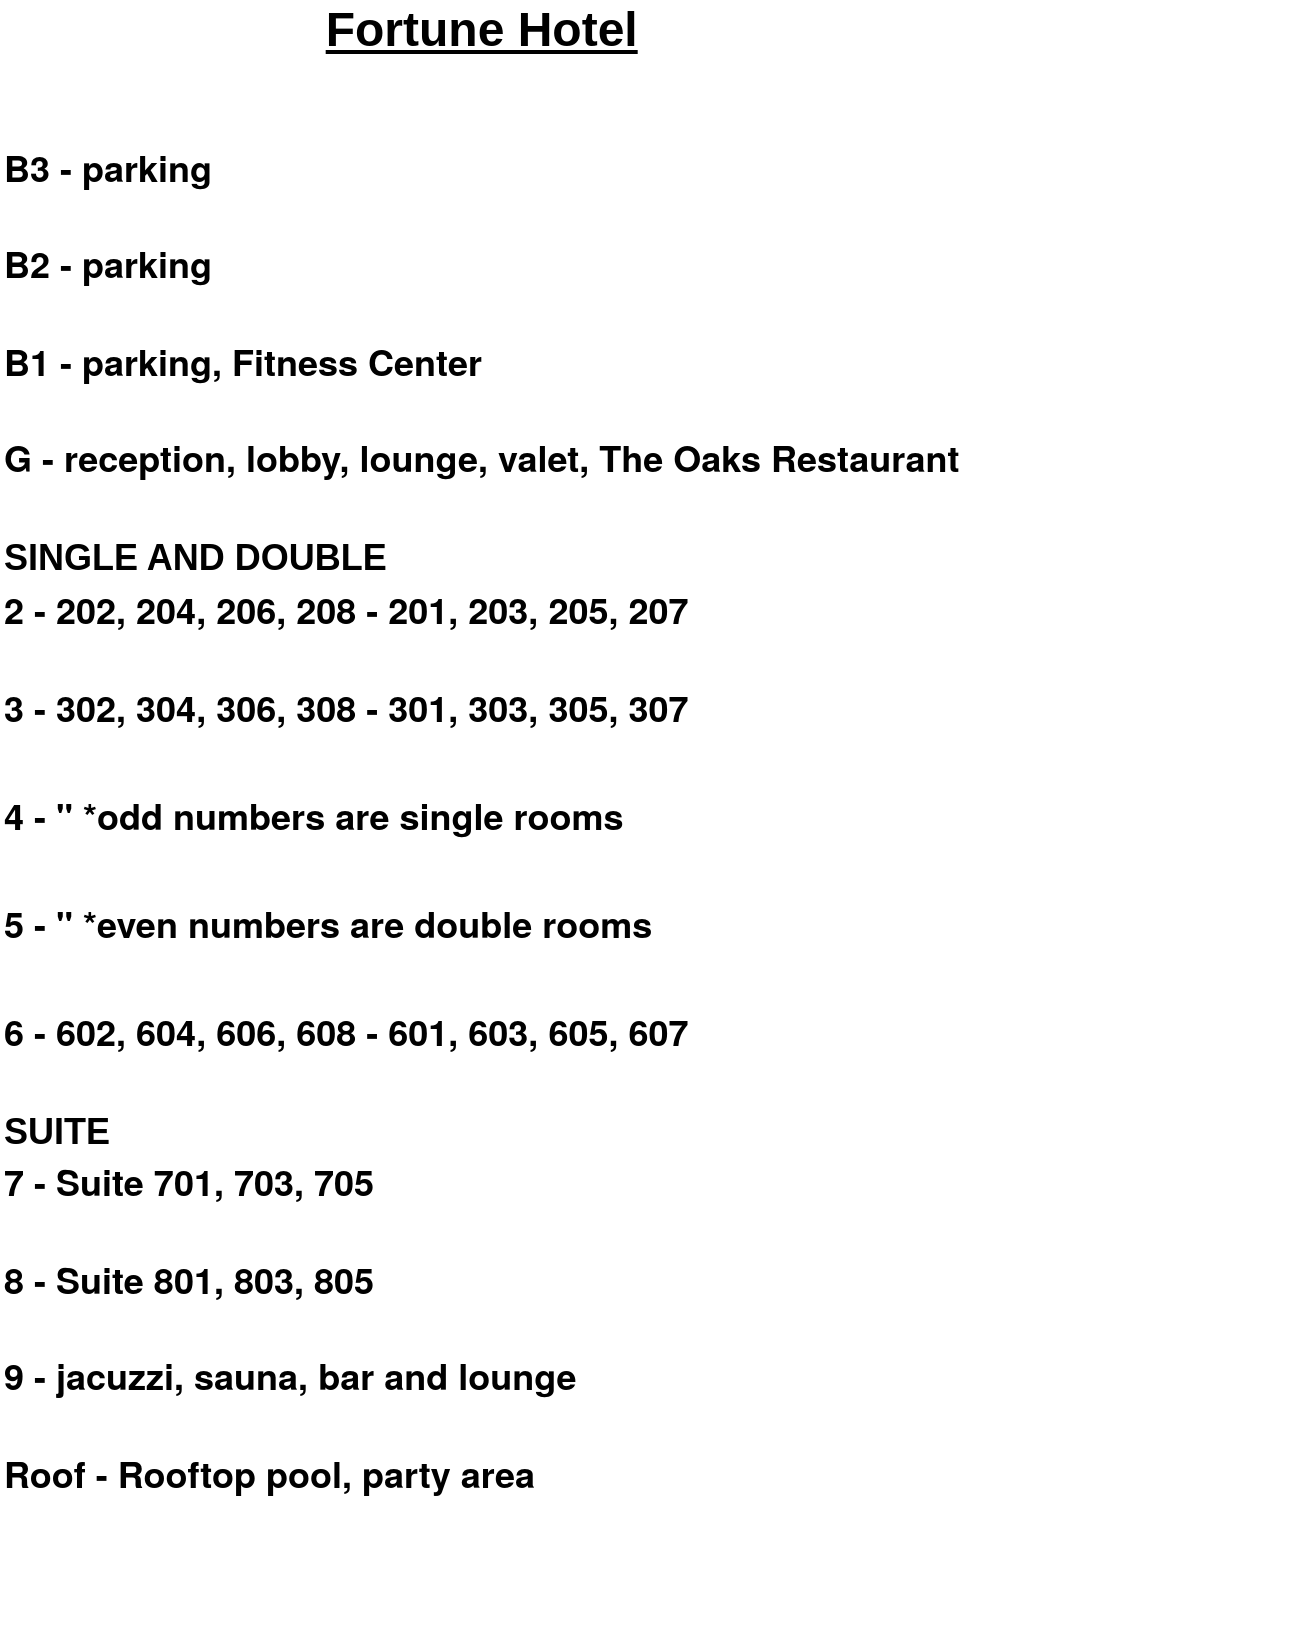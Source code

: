 <mxfile version="21.2.7" type="device" pages="24">
  <diagram id="KmQ0mlp-4AwVlquTzd4s" name="Hotel Floors">
    <mxGraphModel dx="3513" dy="1924" grid="1" gridSize="10" guides="1" tooltips="1" connect="1" arrows="1" fold="1" page="1" pageScale="1" pageWidth="850" pageHeight="1100" math="0" shadow="0">
      <root>
        <mxCell id="0" />
        <mxCell id="1" parent="0" />
        <mxCell id="ggqIk1jXVJGr3AaK9Qqq-1" value="&lt;p style=&quot;margin: 0px; font-style: normal; font-variant-caps: normal; font-stretch: normal; font-size: 20px; line-height: normal; font-family: &amp;quot;Helvetica Neue&amp;quot;; font-size-adjust: none; font-kerning: auto; font-variant-alternates: normal; font-variant-ligatures: normal; font-variant-numeric: normal; font-variant-east-asian: normal; font-variant-position: normal; font-feature-settings: normal; font-optical-sizing: auto; font-variation-settings: normal;&quot;&gt;&lt;br&gt;&lt;/p&gt;" style="text;html=1;align=left;verticalAlign=middle;resizable=0;points=[];autosize=1;strokeColor=none;fillColor=none;fontSize=16;" vertex="1" parent="1">
          <mxGeometry x="-1722" y="-143" width="18" height="36" as="geometry" />
        </mxCell>
        <mxCell id="1-xSmLwrwR5UowucOPfB-41" value="&lt;p style=&quot;margin: 0px; font-style: normal; font-variant-caps: normal; font-stretch: normal; font-size: 15px; line-height: normal; font-family: &amp;quot;Helvetica Neue&amp;quot;; font-size-adjust: none; font-kerning: auto; font-variant-alternates: normal; font-variant-ligatures: normal; font-variant-numeric: normal; font-variant-east-asian: normal; font-variant-position: normal; font-feature-settings: normal; font-optical-sizing: auto; font-variation-settings: normal;&quot;&gt;&lt;/p&gt;&lt;div style=&quot;text-align: center;&quot;&gt;&lt;b&gt;&lt;font style=&quot;font-size: 24px;&quot;&gt;&lt;u&gt;Fortune Hotel&lt;/u&gt;&lt;/font&gt;&lt;/b&gt;&lt;/div&gt;&lt;p style=&quot;font-size: 18px;&quot;&gt;&lt;/p&gt;&lt;font style=&quot;font-size: 18px;&quot;&gt;&lt;br&gt;&lt;/font&gt;&lt;p style=&quot;margin: 0px; font-style: normal; font-variant-caps: normal; font-stretch: normal; line-height: normal; font-family: &amp;quot;Helvetica Neue&amp;quot;; font-size-adjust: none; font-kerning: auto; font-variant-alternates: normal; font-variant-ligatures: normal; font-variant-numeric: normal; font-variant-east-asian: normal; font-variant-position: normal; font-feature-settings: normal; font-optical-sizing: auto; font-variation-settings: normal; font-size: 18px;&quot;&gt;&lt;b&gt;&lt;font style=&quot;font-size: 18px;&quot;&gt;B3 - parking&lt;/font&gt;&lt;/b&gt;&lt;/p&gt;&lt;font style=&quot;font-size: 18px;&quot;&gt;&lt;br&gt;&lt;/font&gt;&lt;p style=&quot;margin: 0px; font-style: normal; font-variant-caps: normal; font-stretch: normal; line-height: normal; font-family: &amp;quot;Helvetica Neue&amp;quot;; font-size-adjust: none; font-kerning: auto; font-variant-alternates: normal; font-variant-ligatures: normal; font-variant-numeric: normal; font-variant-east-asian: normal; font-variant-position: normal; font-feature-settings: normal; font-optical-sizing: auto; font-variation-settings: normal; font-size: 18px;&quot;&gt;&lt;b&gt;&lt;font style=&quot;font-size: 18px;&quot;&gt;B2 - parking&lt;/font&gt;&lt;/b&gt;&lt;/p&gt;&lt;font style=&quot;font-size: 18px;&quot;&gt;&lt;br&gt;&lt;/font&gt;&lt;p style=&quot;margin: 0px; font-style: normal; font-variant-caps: normal; font-stretch: normal; line-height: normal; font-family: &amp;quot;Helvetica Neue&amp;quot;; font-size-adjust: none; font-kerning: auto; font-variant-alternates: normal; font-variant-ligatures: normal; font-variant-numeric: normal; font-variant-east-asian: normal; font-variant-position: normal; font-feature-settings: normal; font-optical-sizing: auto; font-variation-settings: normal; font-size: 18px;&quot;&gt;&lt;b&gt;&lt;font style=&quot;font-size: 18px;&quot;&gt;B1 - parking, Fitness Center&lt;/font&gt;&lt;/b&gt;&lt;/p&gt;&lt;font style=&quot;font-size: 18px;&quot;&gt;&lt;br&gt;&lt;/font&gt;&lt;p style=&quot;margin: 0px; font-style: normal; font-variant-caps: normal; font-stretch: normal; line-height: normal; font-family: &amp;quot;Helvetica Neue&amp;quot;; font-size-adjust: none; font-kerning: auto; font-variant-alternates: normal; font-variant-ligatures: normal; font-variant-numeric: normal; font-variant-east-asian: normal; font-variant-position: normal; font-feature-settings: normal; font-optical-sizing: auto; font-variation-settings: normal; font-size: 18px;&quot;&gt;&lt;b&gt;&lt;font style=&quot;font-size: 18px;&quot;&gt;G - reception, lobby, lounge, valet, The Oaks Restaurant&lt;/font&gt;&lt;/b&gt;&lt;/p&gt;&lt;p style=&quot;margin: 0px; font-style: normal; font-variant-caps: normal; font-stretch: normal; line-height: normal; font-family: &amp;quot;Helvetica Neue&amp;quot;; font-size-adjust: none; font-kerning: auto; font-variant-alternates: normal; font-variant-ligatures: normal; font-variant-numeric: normal; font-variant-east-asian: normal; font-variant-position: normal; font-feature-settings: normal; font-optical-sizing: auto; font-variation-settings: normal; font-size: 18px;&quot;&gt;&lt;b&gt;&lt;font style=&quot;font-size: 18px;&quot;&gt;&lt;br&gt;&lt;/font&gt;&lt;/b&gt;&lt;/p&gt;&lt;font style=&quot;font-size: 18px;&quot;&gt;&lt;b&gt;SINGLE AND DOUBLE&lt;/b&gt;&lt;br&gt;&lt;/font&gt;&lt;p style=&quot;margin: 0px; font-style: normal; font-variant-caps: normal; font-stretch: normal; line-height: normal; font-family: &amp;quot;Helvetica Neue&amp;quot;; font-size-adjust: none; font-kerning: auto; font-variant-alternates: normal; font-variant-ligatures: normal; font-variant-numeric: normal; font-variant-east-asian: normal; font-variant-position: normal; font-feature-settings: normal; font-optical-sizing: auto; font-variation-settings: normal; font-size: 18px;&quot;&gt;&lt;b&gt;&lt;font style=&quot;font-size: 18px;&quot;&gt;2 - 202, 204, 206, 208 - 201, 203, 205, 207&lt;/font&gt;&lt;/b&gt;&lt;/p&gt;&lt;font style=&quot;font-size: 18px;&quot;&gt;&lt;br&gt;&lt;/font&gt;&lt;p style=&quot;margin: 0px; font-style: normal; font-variant-caps: normal; font-stretch: normal; line-height: normal; font-family: &amp;quot;Helvetica Neue&amp;quot;; font-size-adjust: none; font-kerning: auto; font-variant-alternates: normal; font-variant-ligatures: normal; font-variant-numeric: normal; font-variant-east-asian: normal; font-variant-position: normal; font-feature-settings: normal; font-optical-sizing: auto; font-variation-settings: normal; font-size: 18px;&quot;&gt;&lt;b&gt;&lt;font style=&quot;font-size: 18px;&quot;&gt;3 - 302, 304, 306, 308 - 301, 303, 305, 307&lt;/font&gt;&lt;/b&gt;&lt;/p&gt;&lt;p style=&quot;margin: 0px; font-style: normal; font-variant-caps: normal; font-stretch: normal; line-height: normal; font-family: &amp;quot;Helvetica Neue&amp;quot;; font-size-adjust: none; font-kerning: auto; font-variant-alternates: normal; font-variant-ligatures: normal; font-variant-numeric: normal; font-variant-east-asian: normal; font-variant-position: normal; font-feature-settings: normal; font-optical-sizing: auto; font-variation-settings: normal; font-size: 18px;&quot;&gt;&lt;b&gt;&lt;font style=&quot;font-size: 18px;&quot;&gt;&lt;br&gt;&lt;/font&gt;&lt;/b&gt;&lt;/p&gt;&lt;p style=&quot;margin: 0px; font-style: normal; font-variant-caps: normal; font-stretch: normal; line-height: normal; font-family: &amp;quot;Helvetica Neue&amp;quot;; font-size-adjust: none; font-kerning: auto; font-variant-alternates: normal; font-variant-ligatures: normal; font-variant-numeric: normal; font-variant-east-asian: normal; font-variant-position: normal; font-feature-settings: normal; font-optical-sizing: auto; font-variation-settings: normal; font-size: 18px;&quot;&gt;&lt;b&gt;&lt;font style=&quot;font-size: 18px;&quot;&gt;4 - &quot; *odd numbers are single rooms&lt;/font&gt;&lt;/b&gt;&lt;/p&gt;&lt;p style=&quot;margin: 0px; font-style: normal; font-variant-caps: normal; font-stretch: normal; line-height: normal; font-family: &amp;quot;Helvetica Neue&amp;quot;; font-size-adjust: none; font-kerning: auto; font-variant-alternates: normal; font-variant-ligatures: normal; font-variant-numeric: normal; font-variant-east-asian: normal; font-variant-position: normal; font-feature-settings: normal; font-optical-sizing: auto; font-variation-settings: normal; font-size: 18px;&quot;&gt;&lt;b&gt;&lt;font style=&quot;font-size: 18px;&quot;&gt;&lt;br&gt;&lt;/font&gt;&lt;/b&gt;&lt;/p&gt;&lt;p style=&quot;margin: 0px; font-style: normal; font-variant-caps: normal; font-stretch: normal; line-height: normal; font-family: &amp;quot;Helvetica Neue&amp;quot;; font-size-adjust: none; font-kerning: auto; font-variant-alternates: normal; font-variant-ligatures: normal; font-variant-numeric: normal; font-variant-east-asian: normal; font-variant-position: normal; font-feature-settings: normal; font-optical-sizing: auto; font-variation-settings: normal; font-size: 18px;&quot;&gt;&lt;b&gt;&lt;font style=&quot;font-size: 18px;&quot;&gt;5 - &quot; *even numbers are double rooms&lt;/font&gt;&lt;/b&gt;&lt;/p&gt;&lt;p style=&quot;margin: 0px; font-style: normal; font-variant-caps: normal; font-stretch: normal; line-height: normal; font-family: &amp;quot;Helvetica Neue&amp;quot;; font-size-adjust: none; font-kerning: auto; font-variant-alternates: normal; font-variant-ligatures: normal; font-variant-numeric: normal; font-variant-east-asian: normal; font-variant-position: normal; font-feature-settings: normal; font-optical-sizing: auto; font-variation-settings: normal; font-size: 18px;&quot;&gt;&lt;b&gt;&lt;font style=&quot;font-size: 18px;&quot;&gt;&lt;br&gt;&lt;/font&gt;&lt;/b&gt;&lt;/p&gt;&lt;p style=&quot;margin: 0px; font-style: normal; font-variant-caps: normal; font-stretch: normal; line-height: normal; font-family: &amp;quot;Helvetica Neue&amp;quot;; font-size-adjust: none; font-kerning: auto; font-variant-alternates: normal; font-variant-ligatures: normal; font-variant-numeric: normal; font-variant-east-asian: normal; font-variant-position: normal; font-feature-settings: normal; font-optical-sizing: auto; font-variation-settings: normal; font-size: 18px;&quot;&gt;&lt;b&gt;&lt;font style=&quot;font-size: 18px;&quot;&gt;6 - 602, 604, 606, 608 - 601, 603, 605, 607&lt;/font&gt;&lt;/b&gt;&lt;/p&gt;&lt;p style=&quot;margin: 0px; font-style: normal; font-variant-caps: normal; font-stretch: normal; line-height: normal; font-family: &amp;quot;Helvetica Neue&amp;quot;; font-size-adjust: none; font-kerning: auto; font-variant-alternates: normal; font-variant-ligatures: normal; font-variant-numeric: normal; font-variant-east-asian: normal; font-variant-position: normal; font-feature-settings: normal; font-optical-sizing: auto; font-variation-settings: normal; font-size: 18px;&quot;&gt;&lt;b&gt;&lt;font style=&quot;font-size: 18px;&quot;&gt;&lt;br&gt;&lt;/font&gt;&lt;/b&gt;&lt;/p&gt;&lt;font style=&quot;font-size: 18px;&quot;&gt;&lt;b&gt;SUITE&lt;/b&gt;&lt;br&gt;&lt;/font&gt;&lt;p style=&quot;margin: 0px; font-style: normal; font-variant-caps: normal; font-stretch: normal; line-height: normal; font-family: &amp;quot;Helvetica Neue&amp;quot;; font-size-adjust: none; font-kerning: auto; font-variant-alternates: normal; font-variant-ligatures: normal; font-variant-numeric: normal; font-variant-east-asian: normal; font-variant-position: normal; font-feature-settings: normal; font-optical-sizing: auto; font-variation-settings: normal; font-size: 18px;&quot;&gt;&lt;b&gt;&lt;font style=&quot;font-size: 18px;&quot;&gt;7 - Suite 701, 703, 705&lt;/font&gt;&lt;/b&gt;&lt;/p&gt;&lt;font style=&quot;font-size: 18px;&quot;&gt;&lt;br&gt;&lt;/font&gt;&lt;p style=&quot;margin: 0px; font-style: normal; font-variant-caps: normal; font-stretch: normal; line-height: normal; font-family: &amp;quot;Helvetica Neue&amp;quot;; font-size-adjust: none; font-kerning: auto; font-variant-alternates: normal; font-variant-ligatures: normal; font-variant-numeric: normal; font-variant-east-asian: normal; font-variant-position: normal; font-feature-settings: normal; font-optical-sizing: auto; font-variation-settings: normal; font-size: 18px;&quot;&gt;&lt;b&gt;&lt;font style=&quot;font-size: 18px;&quot;&gt;8 - Suite 801, 803, 805&lt;/font&gt;&lt;/b&gt;&lt;/p&gt;&lt;font style=&quot;font-size: 18px;&quot;&gt;&lt;br&gt;&lt;/font&gt;&lt;p style=&quot;margin: 0px; font-style: normal; font-variant-caps: normal; font-stretch: normal; line-height: normal; font-family: &amp;quot;Helvetica Neue&amp;quot;; font-size-adjust: none; font-kerning: auto; font-variant-alternates: normal; font-variant-ligatures: normal; font-variant-numeric: normal; font-variant-east-asian: normal; font-variant-position: normal; font-feature-settings: normal; font-optical-sizing: auto; font-variation-settings: normal; font-size: 18px;&quot;&gt;&lt;b&gt;&lt;font style=&quot;font-size: 18px;&quot;&gt;9 - jacuzzi, sauna, bar and lounge&lt;/font&gt;&lt;/b&gt;&lt;/p&gt;&lt;font style=&quot;font-size: 18px;&quot;&gt;&lt;br&gt;&lt;/font&gt;&lt;p style=&quot;margin: 0px; font-style: normal; font-variant-caps: normal; font-stretch: normal; line-height: normal; font-family: &amp;quot;Helvetica Neue&amp;quot;; font-size-adjust: none; font-kerning: auto; font-variant-alternates: normal; font-variant-ligatures: normal; font-variant-numeric: normal; font-variant-east-asian: normal; font-variant-position: normal; font-feature-settings: normal; font-optical-sizing: auto; font-variation-settings: normal; font-size: 18px;&quot;&gt;&lt;b&gt;&lt;font style=&quot;font-size: 18px;&quot;&gt;Roof - Rooftop pool, party area&lt;/font&gt;&lt;/b&gt;&lt;/p&gt;" style="text;html=1;align=left;verticalAlign=middle;resizable=0;points=[];autosize=1;strokeColor=none;fillColor=none;fontSize=16;" vertex="1" parent="1">
          <mxGeometry x="-2360" y="-890" width="510" height="680" as="geometry" />
        </mxCell>
      </root>
    </mxGraphModel>
  </diagram>
  <diagram id="5fT6k6amSOoDzRabbdLh" name="App flow">
    <mxGraphModel dx="849" dy="753" grid="1" gridSize="10" guides="1" tooltips="1" connect="1" arrows="1" fold="1" page="1" pageScale="1" pageWidth="850" pageHeight="1100" math="0" shadow="0">
      <root>
        <mxCell id="0" />
        <mxCell id="1" parent="0" />
        <mxCell id="nEtTObdnJ4iajfhP9m0S-22" value="" style="edgeStyle=orthogonalEdgeStyle;rounded=0;orthogonalLoop=1;jettySize=auto;html=1;" parent="1" source="nEtTObdnJ4iajfhP9m0S-3" target="nEtTObdnJ4iajfhP9m0S-13" edge="1">
          <mxGeometry relative="1" as="geometry" />
        </mxCell>
        <mxCell id="nEtTObdnJ4iajfhP9m0S-3" value="Check in and &lt;br&gt;Check out dates" style="shape=parallelogram;perimeter=parallelogramPerimeter;whiteSpace=wrap;html=1;fixedSize=1;" parent="1" vertex="1">
          <mxGeometry x="362.5" y="120" width="130" height="60" as="geometry" />
        </mxCell>
        <mxCell id="nEtTObdnJ4iajfhP9m0S-26" value="" style="edgeStyle=orthogonalEdgeStyle;rounded=0;orthogonalLoop=1;jettySize=auto;html=1;entryX=0.5;entryY=1;entryDx=0;entryDy=0;" parent="1" source="nEtTObdnJ4iajfhP9m0S-4" target="nEtTObdnJ4iajfhP9m0S-24" edge="1">
          <mxGeometry relative="1" as="geometry" />
        </mxCell>
        <mxCell id="nEtTObdnJ4iajfhP9m0S-4" value="Payment Details" style="shape=parallelogram;perimeter=parallelogramPerimeter;whiteSpace=wrap;html=1;fixedSize=1;" parent="1" vertex="1">
          <mxGeometry x="362.5" y="455" width="120" height="60" as="geometry" />
        </mxCell>
        <mxCell id="nEtTObdnJ4iajfhP9m0S-17" value="" style="edgeStyle=orthogonalEdgeStyle;rounded=0;orthogonalLoop=1;jettySize=auto;html=1;" parent="1" source="nEtTObdnJ4iajfhP9m0S-6" target="nEtTObdnJ4iajfhP9m0S-4" edge="1">
          <mxGeometry relative="1" as="geometry" />
        </mxCell>
        <mxCell id="nEtTObdnJ4iajfhP9m0S-6" value="Select Available &lt;br&gt;Room" style="rhombus;whiteSpace=wrap;html=1;" parent="1" vertex="1">
          <mxGeometry x="546" y="430" width="120" height="110" as="geometry" />
        </mxCell>
        <mxCell id="nEtTObdnJ4iajfhP9m0S-21" value="" style="edgeStyle=orthogonalEdgeStyle;rounded=0;orthogonalLoop=1;jettySize=auto;html=1;" parent="1" source="nEtTObdnJ4iajfhP9m0S-10" target="nEtTObdnJ4iajfhP9m0S-3" edge="1">
          <mxGeometry relative="1" as="geometry" />
        </mxCell>
        <mxCell id="nEtTObdnJ4iajfhP9m0S-10" value="Book a Reservation" style="strokeWidth=2;html=1;shape=mxgraph.flowchart.terminator;whiteSpace=wrap;" parent="1" vertex="1">
          <mxGeometry x="179" y="110" width="130" height="80" as="geometry" />
        </mxCell>
        <mxCell id="nEtTObdnJ4iajfhP9m0S-19" value="" style="edgeStyle=orthogonalEdgeStyle;rounded=0;orthogonalLoop=1;jettySize=auto;html=1;" parent="1" source="nEtTObdnJ4iajfhP9m0S-11" target="nEtTObdnJ4iajfhP9m0S-12" edge="1">
          <mxGeometry relative="1" as="geometry" />
        </mxCell>
        <mxCell id="nEtTObdnJ4iajfhP9m0S-11" value="Check In" style="rounded=1;whiteSpace=wrap;html=1;absoluteArcSize=1;arcSize=14;strokeWidth=2;" parent="1" vertex="1">
          <mxGeometry x="192.5" y="330" width="103" height="50" as="geometry" />
        </mxCell>
        <mxCell id="nEtTObdnJ4iajfhP9m0S-20" value="" style="edgeStyle=orthogonalEdgeStyle;rounded=0;orthogonalLoop=1;jettySize=auto;html=1;" parent="1" source="nEtTObdnJ4iajfhP9m0S-12" target="nEtTObdnJ4iajfhP9m0S-10" edge="1">
          <mxGeometry relative="1" as="geometry" />
        </mxCell>
        <mxCell id="nEtTObdnJ4iajfhP9m0S-12" value="Return Home" style="rounded=1;whiteSpace=wrap;html=1;absoluteArcSize=1;arcSize=14;strokeWidth=2;" parent="1" vertex="1">
          <mxGeometry x="192.5" y="240" width="103" height="50" as="geometry" />
        </mxCell>
        <mxCell id="nEtTObdnJ4iajfhP9m0S-23" value="" style="edgeStyle=orthogonalEdgeStyle;rounded=0;orthogonalLoop=1;jettySize=auto;html=1;" parent="1" source="nEtTObdnJ4iajfhP9m0S-13" target="nEtTObdnJ4iajfhP9m0S-15" edge="1">
          <mxGeometry relative="1" as="geometry" />
        </mxCell>
        <mxCell id="nEtTObdnJ4iajfhP9m0S-13" value="&lt;br&gt;Number of &lt;br&gt;Rooms and &lt;br&gt;Guests&lt;br&gt;" style="shape=parallelogram;perimeter=parallelogramPerimeter;whiteSpace=wrap;html=1;fixedSize=1;" parent="1" vertex="1">
          <mxGeometry x="541" y="120" width="130" height="60" as="geometry" />
        </mxCell>
        <mxCell id="nEtTObdnJ4iajfhP9m0S-16" value="" style="edgeStyle=orthogonalEdgeStyle;rounded=0;orthogonalLoop=1;jettySize=auto;html=1;" parent="1" source="nEtTObdnJ4iajfhP9m0S-15" target="nEtTObdnJ4iajfhP9m0S-6" edge="1">
          <mxGeometry relative="1" as="geometry" />
        </mxCell>
        <mxCell id="nEtTObdnJ4iajfhP9m0S-15" value="Display Available Rooms" style="rounded=1;whiteSpace=wrap;html=1;absoluteArcSize=1;arcSize=14;strokeWidth=2;" parent="1" vertex="1">
          <mxGeometry x="554.5" y="290" width="103" height="50" as="geometry" />
        </mxCell>
        <mxCell id="nEtTObdnJ4iajfhP9m0S-27" value="" style="edgeStyle=orthogonalEdgeStyle;rounded=0;orthogonalLoop=1;jettySize=auto;html=1;" parent="1" source="nEtTObdnJ4iajfhP9m0S-24" target="nEtTObdnJ4iajfhP9m0S-11" edge="1">
          <mxGeometry relative="1" as="geometry" />
        </mxCell>
        <mxCell id="nEtTObdnJ4iajfhP9m0S-24" value="Approved" style="rounded=1;whiteSpace=wrap;html=1;absoluteArcSize=1;arcSize=14;strokeWidth=2;" parent="1" vertex="1">
          <mxGeometry x="204" y="420" width="80" height="35" as="geometry" />
        </mxCell>
        <mxCell id="nEtTObdnJ4iajfhP9m0S-33" value="" style="edgeStyle=orthogonalEdgeStyle;rounded=0;orthogonalLoop=1;jettySize=auto;html=1;exitX=0.5;exitY=0;exitDx=0;exitDy=0;exitPerimeter=0;" parent="1" source="nEtTObdnJ4iajfhP9m0S-30" target="nEtTObdnJ4iajfhP9m0S-12" edge="1">
          <mxGeometry relative="1" as="geometry" />
        </mxCell>
        <mxCell id="nEtTObdnJ4iajfhP9m0S-30" value="Declined" style="strokeWidth=2;html=1;shape=mxgraph.flowchart.decision;whiteSpace=wrap;" parent="1" vertex="1">
          <mxGeometry x="382.5" y="290" width="80" height="80" as="geometry" />
        </mxCell>
        <mxCell id="nEtTObdnJ4iajfhP9m0S-34" value="" style="endArrow=classic;startArrow=classic;html=1;rounded=0;entryX=0.5;entryY=1;entryDx=0;entryDy=0;entryPerimeter=0;exitX=0.5;exitY=0;exitDx=0;exitDy=0;" parent="1" source="nEtTObdnJ4iajfhP9m0S-4" target="nEtTObdnJ4iajfhP9m0S-30" edge="1">
          <mxGeometry width="50" height="50" relative="1" as="geometry">
            <mxPoint x="352.5" y="440" as="sourcePoint" />
            <mxPoint x="402.5" y="390" as="targetPoint" />
          </mxGeometry>
        </mxCell>
        <mxCell id="nEtTObdnJ4iajfhP9m0S-35" value="&lt;b&gt;&lt;font style=&quot;font-size: 21px;&quot;&gt;Flowchart&lt;/font&gt;&lt;/b&gt;" style="text;html=1;strokeColor=none;fillColor=none;align=center;verticalAlign=middle;whiteSpace=wrap;rounded=0;" parent="1" vertex="1">
          <mxGeometry x="324.5" y="10" width="206" height="80" as="geometry" />
        </mxCell>
        <mxCell id="tpb3ck9ta3BzlLvbPPuA-1" value="&lt;p style=&quot;margin: 0px; font-style: normal; font-variant-caps: normal; font-stretch: normal; font-size: 17px; line-height: normal; font-family: &amp;quot;Helvetica Neue&amp;quot;; font-size-adjust: none; font-kerning: auto; font-variant-alternates: normal; font-variant-ligatures: normal; font-variant-numeric: normal; font-variant-east-asian: normal; font-variant-position: normal; font-feature-settings: normal; font-optical-sizing: auto; font-variation-settings: normal;&quot;&gt;&lt;b&gt;Guest Booking Scenario:&lt;/b&gt;&lt;/p&gt;&lt;br&gt;&lt;ol&gt;&lt;br&gt;&lt;li style=&quot;margin: 0px; font-style: normal; font-variant-caps: normal; font-stretch: normal; font-size: 17px; line-height: normal; font-family: &amp;quot;Helvetica Neue&amp;quot;; font-size-adjust: none; font-kerning: auto; font-variant-alternates: normal; font-variant-ligatures: normal; font-variant-numeric: normal; font-variant-east-asian: normal; font-variant-position: normal; font-feature-settings: normal; font-optical-sizing: auto; font-variation-settings: normal;&quot;&gt;Select Dates -&amp;gt; drop down two calendars for a &lt;b&gt;check in&lt;/b&gt; and &lt;b&gt;check out&lt;/b&gt;.&lt;/li&gt;&lt;br&gt;&lt;li style=&quot;margin: 0px; font-style: normal; font-variant-caps: normal; font-stretch: normal; font-size: 17px; line-height: normal; font-family: &amp;quot;Helvetica Neue&amp;quot;; font-size-adjust: none; font-kerning: auto; font-variant-alternates: normal; font-variant-ligatures: normal; font-variant-numeric: normal; font-variant-east-asian: normal; font-variant-position: normal; font-feature-settings: normal; font-optical-sizing: auto; font-variation-settings: normal;&quot;&gt;&lt;b&gt;How many rooms will be needed?&lt;/b&gt; There are drop downs, depending on how many rooms are inputted. In each room, the number of guests can be inputted to the respective rooms.&lt;/li&gt;&lt;br&gt;&lt;li style=&quot;margin: 0px; font-style: normal; font-variant-caps: normal; font-stretch: normal; font-size: 17px; line-height: normal; font-family: &amp;quot;Helvetica Neue&amp;quot;; font-size-adjust: none; font-kerning: auto; font-variant-alternates: normal; font-variant-ligatures: normal; font-variant-numeric: normal; font-variant-east-asian: normal; font-variant-position: normal; font-feature-settings: normal; font-optical-sizing: auto; font-variation-settings: normal;&quot;&gt;The customer can then &lt;b&gt;view available rooms&lt;/b&gt; based on the inputted dates and the number of rooms selected. The rooms returned will be rooms that fit the number of guests reserved. They also display prices&lt;/li&gt;&lt;br&gt;&lt;li style=&quot;margin: 0px; font-style: normal; font-variant-caps: normal; font-stretch: normal; font-size: 17px; line-height: normal; font-family: &amp;quot;Helvetica Neue&amp;quot;; font-size-adjust: none; font-kerning: auto; font-variant-alternates: normal; font-variant-ligatures: normal; font-variant-numeric: normal; font-variant-east-asian: normal; font-variant-position: normal; font-feature-settings: normal; font-optical-sizing: auto; font-variation-settings: normal;&quot;&gt;Guests can select available rooms. A room is selected in this scenario.&lt;/li&gt;&lt;br&gt;&lt;li style=&quot;margin: 0px; font-style: normal; font-variant-caps: normal; font-stretch: normal; font-size: 17px; line-height: normal; font-family: &amp;quot;Helvetica Neue&amp;quot;; font-size-adjust: none; font-kerning: auto; font-variant-alternates: normal; font-variant-ligatures: normal; font-variant-numeric: normal; font-variant-east-asian: normal; font-variant-position: normal; font-feature-settings: normal; font-optical-sizing: auto; font-variation-settings: normal;&quot;&gt;It will prompt them to the &lt;b&gt;CHECKOUT PAGE&lt;/b&gt; where they begin inputting their information and payment details. Prefix, First Name, Last Name, Phone, Email. Payment accepted would be Visa, Mastercard, and AMEX. Card number, Expiration Date, CVV, Name on Card. On this same page, the Policies of booking are displayed, check in/out times, and a cancellation policy is displayed here. Here there are checkboxes that guests must check off to agree to the privacy terms, booking conditions, and also the option to sign up for newsletters and special offers by email.&amp;nbsp;&lt;/li&gt;&lt;br&gt;&lt;li style=&quot;margin: 0px; font-style: normal; font-variant-caps: normal; font-stretch: normal; font-size: 17px; line-height: normal; font-family: &amp;quot;Helvetica Neue&amp;quot;; font-size-adjust: none; font-kerning: auto; font-variant-alternates: normal; font-variant-ligatures: normal; font-variant-numeric: normal; font-variant-east-asian: normal; font-variant-position: normal; font-feature-settings: normal; font-optical-sizing: auto; font-variation-settings: normal;&quot;&gt;If the payment is successful, the booking is complete here.&lt;/li&gt;&lt;br&gt;&lt;li style=&quot;margin: 0px; font-style: normal; font-variant-caps: normal; font-stretch: normal; font-size: 17px; line-height: normal; font-family: &amp;quot;Helvetica Neue&amp;quot;; font-size-adjust: none; font-kerning: auto; font-variant-alternates: normal; font-variant-ligatures: normal; font-variant-numeric: normal; font-variant-east-asian: normal; font-variant-position: normal; font-feature-settings: normal; font-optical-sizing: auto; font-variation-settings: normal;&quot;&gt;If the payment is declined, the guest has the option of choosing another method of payment or returning to the landing page.&lt;/li&gt;&lt;br&gt;&lt;li style=&quot;margin: 0px; font-style: normal; font-variant-caps: normal; font-stretch: normal; font-size: 17px; line-height: normal; font-family: &amp;quot;Helvetica Neue&amp;quot;; font-size-adjust: none; font-kerning: auto; font-variant-alternates: normal; font-variant-ligatures: normal; font-variant-numeric: normal; font-variant-east-asian: normal; font-variant-position: normal; font-feature-settings: normal; font-optical-sizing: auto; font-variation-settings: normal;&quot;&gt;Go home to the landing page.&lt;/li&gt;&lt;/ol&gt;" style="text;html=1;strokeColor=none;fillColor=none;align=left;verticalAlign=middle;whiteSpace=wrap;rounded=0;" parent="1" vertex="1">
          <mxGeometry x="37.5" y="540" width="770" height="530" as="geometry" />
        </mxCell>
      </root>
    </mxGraphModel>
  </diagram>
  <diagram id="Lbhv6-6tXW6lG8TTRpSC" name="Restaurant">
    <mxGraphModel dx="1203" dy="1067" grid="1" gridSize="10" guides="1" tooltips="1" connect="1" arrows="1" fold="1" page="1" pageScale="1" pageWidth="850" pageHeight="1100" math="0" shadow="0">
      <root>
        <mxCell id="0" />
        <mxCell id="1" parent="0" />
        <mxCell id="9yZuE6vywwjCKnWjITZD-1" value="&lt;b&gt;&lt;font style=&quot;font-size: 34px;&quot;&gt;Fortune Hotel&lt;/font&gt;&lt;/b&gt;" style="text;html=1;strokeColor=none;fillColor=none;align=center;verticalAlign=middle;whiteSpace=wrap;rounded=0;" vertex="1" parent="1">
          <mxGeometry x="277.5" y="50" width="305" height="80" as="geometry" />
        </mxCell>
        <mxCell id="9yZuE6vywwjCKnWjITZD-2" value="" style="verticalLabelPosition=bottom;shadow=0;dashed=0;align=center;html=1;verticalAlign=top;strokeWidth=1;shape=mxgraph.mockup.markup.line;strokeColor=#999999;" vertex="1" parent="1">
          <mxGeometry x="17.5" y="40" width="810" height="20" as="geometry" />
        </mxCell>
        <mxCell id="9yZuE6vywwjCKnWjITZD-3" value="" style="verticalLabelPosition=bottom;shadow=0;dashed=0;align=center;html=1;verticalAlign=top;strokeWidth=1;shape=mxgraph.mockup.markup.line;strokeColor=#999999;" vertex="1" parent="1">
          <mxGeometry x="20" y="110" width="810" height="20" as="geometry" />
        </mxCell>
        <mxCell id="9yZuE6vywwjCKnWjITZD-4" value="&lt;b&gt;Address&lt;/b&gt;" style="text;html=1;strokeColor=none;fillColor=none;align=center;verticalAlign=middle;whiteSpace=wrap;rounded=0;" vertex="1" parent="1">
          <mxGeometry x="500.88" y="853.87" width="100" height="30" as="geometry" />
        </mxCell>
        <mxCell id="9yZuE6vywwjCKnWjITZD-5" value="Fortune Hotel&lt;br style=&quot;border-color: var(--border-color);&quot;&gt;&lt;span style=&quot;&quot;&gt;123 King Street West,&lt;/span&gt;&lt;br style=&quot;border-color: var(--border-color);&quot;&gt;&lt;span style=&quot;&quot;&gt;Toronto, Ontario&lt;/span&gt;&lt;br style=&quot;border-color: var(--border-color);&quot;&gt;&lt;span style=&quot;&quot;&gt;M5H 3M7&lt;br&gt;&lt;/span&gt;" style="text;html=1;strokeColor=none;fillColor=none;align=center;verticalAlign=middle;whiteSpace=wrap;rounded=0;" vertex="1" parent="1">
          <mxGeometry x="465.88" y="907.12" width="170" height="80" as="geometry" />
        </mxCell>
        <mxCell id="9yZuE6vywwjCKnWjITZD-6" value="Map" style="html=1;whiteSpace=wrap;strokeColor=none;fillColor=#0079D6;labelPosition=center;verticalLabelPosition=middle;verticalAlign=top;align=center;fontSize=12;outlineConnect=0;spacingTop=-6;fontColor=#FFFFFF;sketch=0;shape=mxgraph.sitemap.map;" vertex="1" parent="1">
          <mxGeometry x="657.94" y="903.3" width="147.5" height="101.13" as="geometry" />
        </mxCell>
        <mxCell id="9yZuE6vywwjCKnWjITZD-7" value="&lt;font size=&quot;1&quot;&gt;&lt;b style=&quot;font-size: 12px;&quot;&gt;Our Amenities&lt;/b&gt;&lt;/font&gt;" style="text;html=1;strokeColor=none;fillColor=none;align=center;verticalAlign=middle;whiteSpace=wrap;rounded=0;" vertex="1" parent="1">
          <mxGeometry x="94.75" y="853.87" width="100" height="30" as="geometry" />
        </mxCell>
        <mxCell id="9yZuE6vywwjCKnWjITZD-8" value="&lt;font style=&quot;font-size: 10px;&quot;&gt;Sauna&lt;br&gt;&lt;br style=&quot;border-color: var(--border-color);&quot;&gt;Fitness Center&lt;br&gt;&lt;br style=&quot;border-color: var(--border-color);&quot;&gt;Room Service&lt;br&gt;&lt;br&gt;Jacuzzi&lt;br&gt;&lt;br&gt;...and more!&lt;/font&gt;" style="text;html=1;strokeColor=none;fillColor=none;align=left;verticalAlign=middle;whiteSpace=wrap;rounded=0;" vertex="1" parent="1">
          <mxGeometry x="192.25" y="893.87" width="105" height="120" as="geometry" />
        </mxCell>
        <mxCell id="9yZuE6vywwjCKnWjITZD-9" value="" style="shape=image;html=1;verticalAlign=top;verticalLabelPosition=bottom;labelBackgroundColor=#ffffff;imageAspect=0;aspect=fixed;image=https://cdn1.iconfinder.com/data/icons/ionicons-fill-vol-2/512/wifi-128.png" vertex="1" parent="1">
          <mxGeometry x="36.76" y="890.63" width="18.26" height="18.26" as="geometry" />
        </mxCell>
        <mxCell id="9yZuE6vywwjCKnWjITZD-10" value="" style="sketch=0;html=1;aspect=fixed;strokeColor=none;shadow=0;fillColor=#3B8DF1;verticalAlign=top;labelPosition=center;verticalLabelPosition=bottom;shape=mxgraph.gcp2.key" vertex="1" parent="1">
          <mxGeometry x="34.01" y="922.16" width="20.01" height="9.41" as="geometry" />
        </mxCell>
        <mxCell id="9yZuE6vywwjCKnWjITZD-11" value="" style="shape=image;html=1;verticalAlign=top;verticalLabelPosition=bottom;labelBackgroundColor=#ffffff;imageAspect=0;aspect=fixed;image=https://cdn3.iconfinder.com/data/icons/eightyshades/512/65_Fork_and_Knife-128.png" vertex="1" parent="1">
          <mxGeometry x="40.7" y="946.19" width="14.13" height="14.13" as="geometry" />
        </mxCell>
        <mxCell id="9yZuE6vywwjCKnWjITZD-12" value="&lt;b&gt;Location&lt;/b&gt;" style="text;html=1;strokeColor=none;fillColor=none;align=center;verticalAlign=middle;whiteSpace=wrap;rounded=0;" vertex="1" parent="1">
          <mxGeometry x="698.44" y="853.87" width="60" height="30" as="geometry" />
        </mxCell>
        <mxCell id="9yZuE6vywwjCKnWjITZD-13" value="" style="shape=image;html=1;verticalAlign=top;verticalLabelPosition=bottom;labelBackgroundColor=#ffffff;imageAspect=0;aspect=fixed;image=https://cdn2.iconfinder.com/data/icons/css-vol-3/24/smart-home-refrigerator-128.png" vertex="1" parent="1">
          <mxGeometry x="36.76" y="969.1" width="18.91" height="18.91" as="geometry" />
        </mxCell>
        <mxCell id="9yZuE6vywwjCKnWjITZD-14" value="" style="shape=image;html=1;verticalAlign=top;verticalLabelPosition=bottom;labelBackgroundColor=#ffffff;imageAspect=0;aspect=fixed;image=https://cdn3.iconfinder.com/data/icons/belidong-hotel/32/Artboard_13-128.png" vertex="1" parent="1">
          <mxGeometry x="168.63" y="972.31" width="20.75" height="20.75" as="geometry" />
        </mxCell>
        <mxCell id="9yZuE6vywwjCKnWjITZD-15" value="" style="shape=image;html=1;verticalAlign=top;verticalLabelPosition=bottom;labelBackgroundColor=#ffffff;imageAspect=0;aspect=fixed;image=https://cdn1.iconfinder.com/data/icons/iconoir-vol-2/24/gym-128.png" vertex="1" parent="1">
          <mxGeometry x="168.63" y="916.49" width="20.75" height="20.75" as="geometry" />
        </mxCell>
        <mxCell id="9yZuE6vywwjCKnWjITZD-16" value="" style="shape=image;html=1;verticalAlign=top;verticalLabelPosition=bottom;labelBackgroundColor=#ffffff;imageAspect=0;aspect=fixed;image=https://cdn2.iconfinder.com/data/icons/nasty/60/boiling-128.png" vertex="1" parent="1">
          <mxGeometry x="168.63" y="890.63" width="17.75" height="17.75" as="geometry" />
        </mxCell>
        <mxCell id="9yZuE6vywwjCKnWjITZD-17" value="" style="shape=image;html=1;verticalAlign=top;verticalLabelPosition=bottom;labelBackgroundColor=#ffffff;imageAspect=0;aspect=fixed;image=https://cdn1.iconfinder.com/data/icons/hawcons/32/700452-icon-39-stars-128.png" vertex="1" parent="1">
          <mxGeometry x="165.63" y="940.49" width="26.75" height="26.75" as="geometry" />
        </mxCell>
        <mxCell id="9yZuE6vywwjCKnWjITZD-18" value="Stay Up to Date!" style="text;html=1;strokeColor=none;fillColor=none;align=center;verticalAlign=middle;whiteSpace=wrap;rounded=0;" vertex="1" parent="1">
          <mxGeometry x="373.63" y="1038.75" width="115.5" height="30" as="geometry" />
        </mxCell>
        <mxCell id="9yZuE6vywwjCKnWjITZD-19" value="" style="dashed=0;outlineConnect=0;html=1;align=center;labelPosition=center;verticalLabelPosition=bottom;verticalAlign=top;shape=mxgraph.weblogos.twitter;fillColor=#1DA1F2;strokeColor=none" vertex="1" parent="1">
          <mxGeometry x="320" y="1064.81" width="26.75" height="21.38" as="geometry" />
        </mxCell>
        <mxCell id="9yZuE6vywwjCKnWjITZD-20" value="" style="shape=image;html=1;verticalAlign=top;verticalLabelPosition=bottom;labelBackgroundColor=#ffffff;imageAspect=0;aspect=fixed;image=https://cdn1.iconfinder.com/data/icons/social-media-2285/512/Colored_Facebook3_svg-128.png" vertex="1" parent="1">
          <mxGeometry x="360" y="1064.81" width="22.75" height="22.75" as="geometry" />
        </mxCell>
        <mxCell id="9yZuE6vywwjCKnWjITZD-21" value="" style="shape=image;html=1;verticalAlign=top;verticalLabelPosition=bottom;labelBackgroundColor=#ffffff;imageAspect=0;aspect=fixed;image=https://cdn4.iconfinder.com/data/icons/logos-brands-7/512/instagram_icon-instagram_buttoninstegram-128.png" vertex="1" parent="1">
          <mxGeometry x="397.75" y="1063.56" width="25.25" height="25.25" as="geometry" />
        </mxCell>
        <mxCell id="9yZuE6vywwjCKnWjITZD-22" value="" style="shape=image;html=1;verticalAlign=top;verticalLabelPosition=bottom;labelBackgroundColor=#ffffff;imageAspect=0;aspect=fixed;image=https://cdn2.iconfinder.com/data/icons/css-vol-1/24/copyright-128.png" vertex="1" parent="1">
          <mxGeometry x="20" y="1060" width="20" height="20" as="geometry" />
        </mxCell>
        <mxCell id="9yZuE6vywwjCKnWjITZD-23" value="2023 Fortune Hotel" style="text;html=1;strokeColor=none;fillColor=none;align=center;verticalAlign=middle;whiteSpace=wrap;rounded=0;" vertex="1" parent="1">
          <mxGeometry x="34.01" y="1055" width="125.99" height="30" as="geometry" />
        </mxCell>
        <mxCell id="9yZuE6vywwjCKnWjITZD-24" value="" style="shape=image;html=1;verticalAlign=top;verticalLabelPosition=bottom;labelBackgroundColor=#ffffff;imageAspect=0;aspect=fixed;image=https://cdn3.iconfinder.com/data/icons/furniture-4-4/512/furniture_living_room_home_house_offie-02-128.png" vertex="1" parent="1">
          <mxGeometry x="37.76" y="996.25" width="19.75" height="19.75" as="geometry" />
        </mxCell>
        <mxCell id="9yZuE6vywwjCKnWjITZD-25" value="" style="shape=image;html=1;verticalAlign=top;verticalLabelPosition=bottom;labelBackgroundColor=#ffffff;imageAspect=0;aspect=fixed;image=https://cdn2.iconfinder.com/data/icons/social-media-2285/512/1_Youtube_colored_svg-128.png" vertex="1" parent="1">
          <mxGeometry x="436.25" y="1060" width="31" height="31" as="geometry" />
        </mxCell>
        <mxCell id="9yZuE6vywwjCKnWjITZD-26" value="" style="shape=image;html=1;verticalAlign=top;verticalLabelPosition=bottom;labelBackgroundColor=#ffffff;imageAspect=0;aspect=fixed;image=https://cdn4.iconfinder.com/data/icons/miu-flat-social/60/trip_advisor-128.png" vertex="1" parent="1">
          <mxGeometry x="481" y="1061.5" width="28" height="28" as="geometry" />
        </mxCell>
        <mxCell id="9yZuE6vywwjCKnWjITZD-27" value="" style="shape=image;html=1;verticalAlign=top;verticalLabelPosition=bottom;labelBackgroundColor=#ffffff;imageAspect=0;aspect=fixed;image=https://cdn4.iconfinder.com/data/icons/socialcones/508/Yelp-128.png" vertex="1" parent="1">
          <mxGeometry x="522.5" y="1062.19" width="28" height="28" as="geometry" />
        </mxCell>
        <mxCell id="9yZuE6vywwjCKnWjITZD-28" value="Receive updates and exclusive offers from us by joining our mailing list!" style="text;html=1;strokeColor=none;fillColor=none;align=center;verticalAlign=middle;whiteSpace=wrap;rounded=0;" vertex="1" parent="1">
          <mxGeometry x="296.5" y="927.93" width="153.5" height="30" as="geometry" />
        </mxCell>
        <mxCell id="9yZuE6vywwjCKnWjITZD-29" value="&lt;font style=&quot;font-size: 13px;&quot;&gt;Subscribe&lt;/font&gt;" style="html=1;shadow=0;dashed=0;shape=mxgraph.bootstrap.rrect;rSize=5;strokeColor=none;strokeWidth=1;fillColor=#DB2843;fontColor=#FFFFFF;whiteSpace=wrap;align=center;verticalAlign=middle;spacingLeft=0;fontStyle=0;fontSize=16;spacing=5;" vertex="1" parent="1">
          <mxGeometry x="339.18" y="971.93" width="70" height="21.19" as="geometry" />
        </mxCell>
        <mxCell id="9yZuE6vywwjCKnWjITZD-30" value="&lt;b&gt;Email Offers&lt;/b&gt;" style="text;html=1;strokeColor=none;fillColor=none;align=center;verticalAlign=middle;whiteSpace=wrap;rounded=0;" vertex="1" parent="1">
          <mxGeometry x="328.25" y="853.87" width="90" height="30" as="geometry" />
        </mxCell>
        <mxCell id="9yZuE6vywwjCKnWjITZD-31" value="" style="verticalLabelPosition=bottom;shadow=0;dashed=0;align=center;html=1;verticalAlign=top;strokeWidth=1;shape=mxgraph.mockup.markup.line;strokeColor=#999999;" vertex="1" parent="1">
          <mxGeometry x="98.88" y="873.87" width="100" height="20" as="geometry" />
        </mxCell>
        <mxCell id="9yZuE6vywwjCKnWjITZD-32" value="" style="verticalLabelPosition=bottom;shadow=0;dashed=0;align=center;html=1;verticalAlign=top;strokeWidth=1;shape=mxgraph.mockup.markup.line;strokeColor=#999999;" vertex="1" parent="1">
          <mxGeometry x="500.88" y="873.87" width="100" height="20" as="geometry" />
        </mxCell>
        <mxCell id="9yZuE6vywwjCKnWjITZD-33" value="" style="verticalLabelPosition=bottom;shadow=0;dashed=0;align=center;html=1;verticalAlign=top;strokeWidth=1;shape=mxgraph.mockup.markup.line;strokeColor=#999999;" vertex="1" parent="1">
          <mxGeometry x="680.5" y="873.87" width="100" height="20" as="geometry" />
        </mxCell>
        <mxCell id="9yZuE6vywwjCKnWjITZD-34" value="" style="verticalLabelPosition=bottom;shadow=0;dashed=0;align=center;html=1;verticalAlign=top;strokeWidth=1;shape=mxgraph.mockup.markup.line;strokeColor=#999999;" vertex="1" parent="1">
          <mxGeometry x="318.25" y="873.87" width="100" height="20" as="geometry" />
        </mxCell>
        <mxCell id="9yZuE6vywwjCKnWjITZD-35" value="&lt;font style=&quot;font-size: 10px;&quot;&gt;Free Wi-Fi&lt;br&gt;&lt;br&gt;Digital Key&lt;br&gt;&lt;br&gt;The Oaks Restaurant&lt;br&gt;&lt;br&gt;Refrigerator&lt;br&gt;&lt;br&gt;Shared Living Room&lt;/font&gt;" style="text;whiteSpace=wrap;html=1;" vertex="1" parent="1">
          <mxGeometry x="58.51" y="883.87" width="170" height="150" as="geometry" />
        </mxCell>
        <mxCell id="9yZuE6vywwjCKnWjITZD-36" value="" style="verticalLabelPosition=bottom;shadow=0;dashed=0;align=center;html=1;verticalAlign=top;strokeWidth=1;shape=mxgraph.mockup.markup.line;strokeColor=#999999;" vertex="1" parent="1">
          <mxGeometry x="17.5" y="830" width="810" height="20" as="geometry" />
        </mxCell>
        <mxCell id="9yZuE6vywwjCKnWjITZD-47" value="Sign In" style="text;html=1;strokeColor=none;fillColor=none;align=center;verticalAlign=middle;whiteSpace=wrap;rounded=0;" vertex="1" parent="1">
          <mxGeometry x="770" y="5" width="60" height="30" as="geometry" />
        </mxCell>
        <mxCell id="9yZuE6vywwjCKnWjITZD-48" value="" style="fillColor=#28A8E0;verticalLabelPosition=bottom;sketch=0;html=1;strokeColor=#ffffff;verticalAlign=top;align=center;points=[[0.145,0.145,0],[0.5,0,0],[0.855,0.145,0],[1,0.5,0],[0.855,0.855,0],[0.5,1,0],[0.145,0.855,0],[0,0.5,0]];pointerEvents=1;shape=mxgraph.cisco_safe.compositeIcon;bgIcon=ellipse;resIcon=mxgraph.cisco_safe.capability.user;" vertex="1" parent="1">
          <mxGeometry x="820" y="10" width="23" height="20" as="geometry" />
        </mxCell>
        <mxCell id="9yZuE6vywwjCKnWjITZD-49" value="&lt;b&gt;Home&lt;/b&gt;" style="text;html=1;strokeColor=none;fillColor=none;align=center;verticalAlign=middle;whiteSpace=wrap;rounded=0;" vertex="1" parent="1">
          <mxGeometry x="7" y="5" width="60" height="30" as="geometry" />
        </mxCell>
        <mxCell id="9yZuE6vywwjCKnWjITZD-50" value="&lt;b&gt;Gallery&lt;/b&gt;" style="text;html=1;strokeColor=none;fillColor=none;align=center;verticalAlign=middle;whiteSpace=wrap;rounded=0;" vertex="1" parent="1">
          <mxGeometry x="81.25" y="5" width="60" height="30" as="geometry" />
        </mxCell>
        <mxCell id="9yZuE6vywwjCKnWjITZD-51" value="&lt;b&gt;Rooms&lt;/b&gt;" style="text;html=1;strokeColor=none;fillColor=none;align=center;verticalAlign=middle;whiteSpace=wrap;rounded=0;" vertex="1" parent="1">
          <mxGeometry x="160" y="5" width="60" height="30" as="geometry" />
        </mxCell>
        <mxCell id="9yZuE6vywwjCKnWjITZD-52" value="&lt;b&gt;Location&lt;/b&gt;" style="text;html=1;strokeColor=none;fillColor=none;align=center;verticalAlign=middle;whiteSpace=wrap;rounded=0;" vertex="1" parent="1">
          <mxGeometry x="611.25" y="5" width="90" height="30" as="geometry" />
        </mxCell>
        <mxCell id="9yZuE6vywwjCKnWjITZD-53" value="&lt;b&gt;Offers&lt;/b&gt;" style="text;html=1;strokeColor=none;fillColor=none;align=center;verticalAlign=middle;whiteSpace=wrap;rounded=0;" vertex="1" parent="1">
          <mxGeometry x="474.12" y="5" width="60" height="30" as="geometry" />
        </mxCell>
        <mxCell id="9yZuE6vywwjCKnWjITZD-54" value="&lt;b&gt;Manage Reservation&lt;/b&gt;" style="text;html=1;strokeColor=none;fillColor=none;align=center;verticalAlign=middle;whiteSpace=wrap;rounded=0;" vertex="1" parent="1">
          <mxGeometry x="231.38" y="5" width="142.25" height="30" as="geometry" />
        </mxCell>
        <mxCell id="9yZuE6vywwjCKnWjITZD-55" value="&lt;b&gt;Contact Us&lt;/b&gt;" style="text;html=1;strokeColor=none;fillColor=none;align=center;verticalAlign=middle;whiteSpace=wrap;rounded=0;" vertex="1" parent="1">
          <mxGeometry x="690" y="5" width="90" height="30" as="geometry" />
        </mxCell>
        <mxCell id="9yZuE6vywwjCKnWjITZD-56" value="&lt;b&gt;About Us&lt;/b&gt;" style="text;html=1;strokeColor=none;fillColor=none;align=center;verticalAlign=middle;whiteSpace=wrap;rounded=0;" vertex="1" parent="1">
          <mxGeometry x="537.75" y="5" width="90" height="30" as="geometry" />
        </mxCell>
        <mxCell id="9yZuE6vywwjCKnWjITZD-57" value="&lt;b&gt;Amenities&lt;/b&gt;" style="text;html=1;strokeColor=none;fillColor=none;align=center;verticalAlign=middle;whiteSpace=wrap;rounded=0;" vertex="1" parent="1">
          <mxGeometry x="375" y="5" width="95" height="30" as="geometry" />
        </mxCell>
        <mxCell id="9yZuE6vywwjCKnWjITZD-58" value="&lt;b&gt;The Oaks Restaurant&lt;/b&gt;" style="text;html=1;strokeColor=none;fillColor=none;align=center;verticalAlign=middle;whiteSpace=wrap;rounded=0;fontSize=16;" vertex="1" parent="1">
          <mxGeometry x="327.5" y="140" width="190" height="30" as="geometry" />
        </mxCell>
        <mxCell id="fIVnWqcet943KLBFZ0i3-1" value="&lt;font style=&quot;font-size: 12px;&quot;&gt;Indulge in an exquisite dining experience that is sure to tantalize your taste buds. Our culinary masterpieces are crafted from only the freshest and finest ingredients, expertly prepared by our world-renowned chefs.&lt;/font&gt;" style="text;html=1;strokeColor=none;fillColor=none;align=center;verticalAlign=middle;whiteSpace=wrap;rounded=0;fontSize=16;" vertex="1" parent="1">
          <mxGeometry x="125" y="160" width="600" height="70" as="geometry" />
        </mxCell>
        <mxCell id="fIVnWqcet943KLBFZ0i3-2" value="" style="rounded=0;whiteSpace=wrap;html=1;fontSize=16;" vertex="1" parent="1">
          <mxGeometry x="13.0" y="250" width="263.24" height="540" as="geometry" />
        </mxCell>
        <mxCell id="fIVnWqcet943KLBFZ0i3-3" value="" style="rounded=0;whiteSpace=wrap;html=1;fontSize=16;" vertex="1" parent="1">
          <mxGeometry x="296.37" y="250" width="263.24" height="540" as="geometry" />
        </mxCell>
        <mxCell id="fIVnWqcet943KLBFZ0i3-4" value="" style="rounded=0;whiteSpace=wrap;html=1;fontSize=16;" vertex="1" parent="1">
          <mxGeometry x="573.06" y="250" width="263.24" height="540" as="geometry" />
        </mxCell>
        <mxCell id="fIVnWqcet943KLBFZ0i3-5" value="&lt;b&gt;Breakfast&lt;/b&gt;" style="text;html=1;strokeColor=none;fillColor=none;align=center;verticalAlign=middle;whiteSpace=wrap;rounded=0;fontSize=16;" vertex="1" parent="1">
          <mxGeometry x="120.75" y="260" width="60" height="30" as="geometry" />
        </mxCell>
        <mxCell id="fIVnWqcet943KLBFZ0i3-6" value="&lt;b&gt;Lunch&lt;/b&gt;" style="text;html=1;strokeColor=none;fillColor=none;align=center;verticalAlign=middle;whiteSpace=wrap;rounded=0;fontSize=16;" vertex="1" parent="1">
          <mxGeometry x="401" y="260" width="60" height="30" as="geometry" />
        </mxCell>
        <mxCell id="fIVnWqcet943KLBFZ0i3-7" value="&lt;b&gt;Dinner&lt;/b&gt;" style="text;html=1;strokeColor=none;fillColor=none;align=center;verticalAlign=middle;whiteSpace=wrap;rounded=0;fontSize=16;" vertex="1" parent="1">
          <mxGeometry x="674.68" y="260" width="60" height="30" as="geometry" />
        </mxCell>
        <mxCell id="goLsIVFSLs5nUImhda9k-5" value="&lt;font style=&quot;font-size: 8px;&quot;&gt;Eggs sunny side up, crispy Canadian bacon, sausage, breakfast potatoes, buttermilk pancakes with maple&amp;nbsp;syrup&lt;/font&gt;" style="text;html=1;strokeColor=none;fillColor=none;align=center;verticalAlign=middle;whiteSpace=wrap;rounded=0;fontSize=16;" vertex="1" parent="1">
          <mxGeometry x="38.27" y="330" width="225.99" height="40" as="geometry" />
        </mxCell>
        <mxCell id="goLsIVFSLs5nUImhda9k-6" value="&lt;font size=&quot;1&quot;&gt;&lt;b style=&quot;font-size: 12px;&quot;&gt;The Morning Harvest&lt;/b&gt;&lt;/font&gt;" style="text;html=1;strokeColor=none;fillColor=none;align=center;verticalAlign=middle;whiteSpace=wrap;rounded=0;fontSize=16;" vertex="1" parent="1">
          <mxGeometry x="73.14" y="310" width="160" height="30" as="geometry" />
        </mxCell>
        <mxCell id="goLsIVFSLs5nUImhda9k-8" value="&lt;font style=&quot;font-size: 8px;&quot;&gt;Fluffy omelette with fresh herbs, creamy brie cheese, served with a side of croissant and raspberry reserves&lt;/font&gt;" style="text;html=1;strokeColor=none;fillColor=none;align=center;verticalAlign=middle;whiteSpace=wrap;rounded=0;fontSize=16;" vertex="1" parent="1">
          <mxGeometry x="38.27" y="390" width="225.99" height="60" as="geometry" />
        </mxCell>
        <mxCell id="goLsIVFSLs5nUImhda9k-9" value="&lt;font size=&quot;1&quot;&gt;&lt;b style=&quot;font-size: 12px;&quot;&gt;The French Connection&lt;/b&gt;&lt;/font&gt;" style="text;html=1;strokeColor=none;fillColor=none;align=center;verticalAlign=middle;whiteSpace=wrap;rounded=0;fontSize=16;" vertex="1" parent="1">
          <mxGeometry x="62.58" y="380" width="177.38" height="30" as="geometry" />
        </mxCell>
        <mxCell id="goLsIVFSLs5nUImhda9k-10" value="&lt;font style=&quot;font-size: 8px;&quot;&gt;Fresh greens, quinoa, roasted sweet potato, grilled asparagus, poached egg, topped with a zesty lemon vinaigrette&lt;/font&gt;" style="text;html=1;strokeColor=none;fillColor=none;align=center;verticalAlign=middle;whiteSpace=wrap;rounded=0;fontSize=16;" vertex="1" parent="1">
          <mxGeometry x="37.34" y="460" width="225.99" height="60" as="geometry" />
        </mxCell>
        <mxCell id="goLsIVFSLs5nUImhda9k-11" value="&lt;font size=&quot;1&quot;&gt;&lt;b style=&quot;font-size: 12px;&quot;&gt;The Garden Bowl&lt;/b&gt;&lt;/font&gt;" style="text;html=1;strokeColor=none;fillColor=none;align=center;verticalAlign=middle;whiteSpace=wrap;rounded=0;fontSize=16;" vertex="1" parent="1">
          <mxGeometry x="59.77" y="450" width="177.38" height="30" as="geometry" />
        </mxCell>
        <mxCell id="goLsIVFSLs5nUImhda9k-12" value="&lt;font style=&quot;font-size: 8px;&quot;&gt;Thick slices of brioche French toast, dusted with powdered sugar. Served with a side of fresh berries and whipped cream.&lt;/font&gt;" style="text;html=1;strokeColor=none;fillColor=none;align=center;verticalAlign=middle;whiteSpace=wrap;rounded=0;fontSize=16;" vertex="1" parent="1">
          <mxGeometry x="36.4" y="530" width="225.99" height="60" as="geometry" />
        </mxCell>
        <mxCell id="goLsIVFSLs5nUImhda9k-13" value="&lt;font size=&quot;1&quot;&gt;&lt;b style=&quot;font-size: 12px;&quot;&gt;The Sweet Indulgence&lt;/b&gt;&lt;/font&gt;" style="text;html=1;strokeColor=none;fillColor=none;align=center;verticalAlign=middle;whiteSpace=wrap;rounded=0;fontSize=16;" vertex="1" parent="1">
          <mxGeometry x="58.83" y="520" width="177.38" height="30" as="geometry" />
        </mxCell>
        <mxCell id="goLsIVFSLs5nUImhda9k-14" value="&lt;font style=&quot;font-size: 8px;&quot;&gt;Juicy sirloin steak cooked to perfection, two eggs, bacon, crispy breakfast potatoes, and a side of artisanal toast.&lt;/font&gt;" style="text;html=1;strokeColor=none;fillColor=none;align=center;verticalAlign=middle;whiteSpace=wrap;rounded=0;fontSize=16;" vertex="1" parent="1">
          <mxGeometry x="34.01" y="600" width="225.99" height="60" as="geometry" />
        </mxCell>
        <mxCell id="goLsIVFSLs5nUImhda9k-15" value="&lt;font size=&quot;1&quot;&gt;&lt;b style=&quot;font-size: 12px;&quot;&gt;The Meat Lover&#39;s Delight&lt;/b&gt;&lt;/font&gt;" style="text;html=1;strokeColor=none;fillColor=none;align=center;verticalAlign=middle;whiteSpace=wrap;rounded=0;fontSize=16;" vertex="1" parent="1">
          <mxGeometry x="56.44" y="590" width="177.38" height="30" as="geometry" />
        </mxCell>
        <mxCell id="goLsIVFSLs5nUImhda9k-18" value="&lt;span style=&quot;font-size: 8px;&quot;&gt;Toasted artisanal bread with&amp;nbsp;avocado, topped with poached egg and drizzled with lemon hollandaise sauce.&lt;/span&gt;" style="text;html=1;strokeColor=none;fillColor=none;align=center;verticalAlign=middle;whiteSpace=wrap;rounded=0;fontSize=16;" vertex="1" parent="1">
          <mxGeometry x="37.34" y="670" width="225.99" height="60" as="geometry" />
        </mxCell>
        <mxCell id="goLsIVFSLs5nUImhda9k-19" value="&lt;span style=&quot;font-size: 12px;&quot;&gt;&lt;b&gt;The Californian&lt;/b&gt;&lt;/span&gt;" style="text;html=1;strokeColor=none;fillColor=none;align=center;verticalAlign=middle;whiteSpace=wrap;rounded=0;fontSize=16;" vertex="1" parent="1">
          <mxGeometry x="59.77" y="660" width="177.38" height="30" as="geometry" />
        </mxCell>
        <mxCell id="goLsIVFSLs5nUImhda9k-20" value="&lt;font style=&quot;font-size: 8px;&quot;&gt;Grilled flat-iron steak served with a side of crispy French fries and freshly mixed green salad with Honey Dijon vinaigrette dressing.&lt;/font&gt;" style="text;html=1;strokeColor=none;fillColor=none;align=center;verticalAlign=middle;whiteSpace=wrap;rounded=0;fontSize=16;" vertex="1" parent="1">
          <mxGeometry x="314.99" y="340" width="225.99" height="40" as="geometry" />
        </mxCell>
        <mxCell id="goLsIVFSLs5nUImhda9k-21" value="&lt;font size=&quot;1&quot;&gt;&lt;b style=&quot;font-size: 12px;&quot;&gt;Steak Frites&lt;/b&gt;&lt;/font&gt;" style="text;html=1;strokeColor=none;fillColor=none;align=center;verticalAlign=middle;whiteSpace=wrap;rounded=0;fontSize=16;" vertex="1" parent="1">
          <mxGeometry x="351.88" y="310" width="160" height="30" as="geometry" />
        </mxCell>
        <mxCell id="goLsIVFSLs5nUImhda9k-22" value="&lt;span style=&quot;font-size: 8px;&quot;&gt;A Grade Lobster, shrimp, mussels, Captain&#39;s fried rice, broccoli, &amp;nbsp;seasoned with a perfect blend of garlic, lemon pepper, and cajun.&lt;/span&gt;" style="text;html=1;strokeColor=none;fillColor=none;align=center;verticalAlign=middle;whiteSpace=wrap;rounded=0;fontSize=16;" vertex="1" parent="1">
          <mxGeometry x="318.01" y="420" width="225.99" height="60" as="geometry" />
        </mxCell>
        <mxCell id="goLsIVFSLs5nUImhda9k-23" value="&lt;font size=&quot;1&quot;&gt;&lt;b style=&quot;font-size: 12px;&quot;&gt;The Captain&#39;s Boil&lt;/b&gt;&lt;/font&gt;" style="text;html=1;strokeColor=none;fillColor=none;align=center;verticalAlign=middle;whiteSpace=wrap;rounded=0;fontSize=16;" vertex="1" parent="1">
          <mxGeometry x="354.9" y="400" width="160" height="30" as="geometry" />
        </mxCell>
        <mxCell id="goLsIVFSLs5nUImhda9k-24" value="&lt;span style=&quot;font-size: 8px;&quot;&gt;Grilled chicken skewers marinated in herbs and spices, served with roasted vegetables and a side of tzatziki sauce.&lt;/span&gt;" style="text;html=1;strokeColor=none;fillColor=none;align=center;verticalAlign=middle;whiteSpace=wrap;rounded=0;fontSize=16;" vertex="1" parent="1">
          <mxGeometry x="320.89" y="510" width="225.99" height="40" as="geometry" />
        </mxCell>
        <mxCell id="goLsIVFSLs5nUImhda9k-25" value="&lt;span style=&quot;font-size: 12px;&quot;&gt;&lt;b&gt;Mediterranean Chicken Skewers&lt;/b&gt;&lt;/span&gt;" style="text;html=1;strokeColor=none;fillColor=none;align=center;verticalAlign=middle;whiteSpace=wrap;rounded=0;fontSize=16;" vertex="1" parent="1">
          <mxGeometry x="332.99" y="490" width="197.78" height="30" as="geometry" />
        </mxCell>
        <mxCell id="goLsIVFSLs5nUImhda9k-26" value="&lt;span style=&quot;font-size: 8px;&quot;&gt;Tender strips of flank steak, stir-fried with broccoli, bell peppers, carrots, and onions, in a&amp;nbsp;savoury sauce. Served with chow main on the side, garnished with sesame seeds and scallions.&lt;/span&gt;" style="text;html=1;strokeColor=none;fillColor=none;align=center;verticalAlign=middle;whiteSpace=wrap;rounded=0;fontSize=16;" vertex="1" parent="1">
          <mxGeometry x="318.88" y="590" width="225.99" height="60" as="geometry" />
        </mxCell>
        <mxCell id="goLsIVFSLs5nUImhda9k-27" value="&lt;span style=&quot;font-size: 12px;&quot;&gt;&lt;b&gt;Wok-seared Beef Chow Mein&lt;/b&gt;&lt;/span&gt;" style="text;html=1;strokeColor=none;fillColor=none;align=center;verticalAlign=middle;whiteSpace=wrap;rounded=0;fontSize=16;" vertex="1" parent="1">
          <mxGeometry x="338.67" y="560" width="174.6" height="30" as="geometry" />
        </mxCell>
        <mxCell id="goLsIVFSLs5nUImhda9k-28" value="&lt;span style=&quot;font-size: 8px;&quot;&gt;Mixed greens, roasted seasonal vegetables, quinoa, and feta cheese. Topped with a tangy lemon vinaigrette dressing.&lt;/span&gt;" style="text;html=1;strokeColor=none;fillColor=none;align=center;verticalAlign=middle;whiteSpace=wrap;rounded=0;fontSize=16;" vertex="1" parent="1">
          <mxGeometry x="318.88" y="677.5" width="225.99" height="60" as="geometry" />
        </mxCell>
        <mxCell id="goLsIVFSLs5nUImhda9k-29" value="&lt;span style=&quot;font-size: 12px;&quot;&gt;&lt;b&gt;Quinoa and Roasted Vegetable Salad&lt;/b&gt;&lt;/span&gt;" style="text;html=1;strokeColor=none;fillColor=none;align=center;verticalAlign=middle;whiteSpace=wrap;rounded=0;fontSize=16;" vertex="1" parent="1">
          <mxGeometry x="320.68" y="662.5" width="214.6" height="30" as="geometry" />
        </mxCell>
        <mxCell id="goLsIVFSLs5nUImhda9k-30" value="" style="line;strokeWidth=2;html=1;fontSize=16;opacity=25;" vertex="1" parent="1">
          <mxGeometry x="102.37" y="290" width="101.54" height="10" as="geometry" />
        </mxCell>
        <mxCell id="goLsIVFSLs5nUImhda9k-31" value="" style="line;strokeWidth=2;html=1;fontSize=16;opacity=25;" vertex="1" parent="1">
          <mxGeometry x="377.22" y="290" width="101.54" height="10" as="geometry" />
        </mxCell>
        <mxCell id="goLsIVFSLs5nUImhda9k-32" value="" style="line;strokeWidth=2;html=1;fontSize=16;opacity=25;" vertex="1" parent="1">
          <mxGeometry x="653.91" y="290" width="101.54" height="10" as="geometry" />
        </mxCell>
        <mxCell id="goLsIVFSLs5nUImhda9k-34" value="&lt;font size=&quot;1&quot;&gt;&lt;b style=&quot;font-size: 12px;&quot;&gt;A5 Wagyu Ribeye&lt;/b&gt;&lt;/font&gt;" style="text;html=1;strokeColor=none;fillColor=none;align=center;verticalAlign=middle;whiteSpace=wrap;rounded=0;fontSize=16;" vertex="1" parent="1">
          <mxGeometry x="628.57" y="310" width="160" height="30" as="geometry" />
        </mxCell>
        <mxCell id="goLsIVFSLs5nUImhda9k-35" value="&lt;font style=&quot;font-size: 8px;&quot;&gt;A5 Wagyu ribeye served with garlic butter and roasted vegetables.&lt;/font&gt;" style="text;html=1;strokeColor=none;fillColor=none;align=center;verticalAlign=middle;whiteSpace=wrap;rounded=0;fontSize=16;" vertex="1" parent="1">
          <mxGeometry x="591.68" y="320" width="225.99" height="60" as="geometry" />
        </mxCell>
        <mxCell id="goLsIVFSLs5nUImhda9k-36" value="&lt;span style=&quot;font-size: 8px;&quot;&gt;Lamb shank served with creamy polenta and roasted root vegetables&lt;/span&gt;" style="text;html=1;strokeColor=none;fillColor=none;align=center;verticalAlign=middle;whiteSpace=wrap;rounded=0;fontSize=16;" vertex="1" parent="1">
          <mxGeometry x="594.01" y="400" width="225.99" height="20" as="geometry" />
        </mxCell>
        <mxCell id="goLsIVFSLs5nUImhda9k-37" value="&lt;font size=&quot;1&quot;&gt;&lt;b style=&quot;font-size: 12px;&quot;&gt;Braised Lamb Shank&lt;/b&gt;&lt;/font&gt;" style="text;html=1;strokeColor=none;fillColor=none;align=center;verticalAlign=middle;whiteSpace=wrap;rounded=0;fontSize=16;" vertex="1" parent="1">
          <mxGeometry x="632.47" y="370" width="160" height="30" as="geometry" />
        </mxCell>
        <mxCell id="goLsIVFSLs5nUImhda9k-38" value="&lt;span style=&quot;font-size: 8px;&quot;&gt;Succulent fillet of black cod, grilled to perfection and served with a tangy citrus gremolata, delicately balanced with a side of roasted garlic mashed potatoes and spinach.&lt;/span&gt;" style="text;html=1;strokeColor=none;fillColor=none;align=center;verticalAlign=middle;whiteSpace=wrap;rounded=0;fontSize=16;" vertex="1" parent="1">
          <mxGeometry x="597.53" y="450" width="225.99" height="70" as="geometry" />
        </mxCell>
        <mxCell id="goLsIVFSLs5nUImhda9k-39" value="&lt;font size=&quot;1&quot;&gt;&lt;b style=&quot;font-size: 12px;&quot;&gt;Grilled Black Cod&lt;/b&gt;&lt;/font&gt;" style="text;html=1;strokeColor=none;fillColor=none;align=center;verticalAlign=middle;whiteSpace=wrap;rounded=0;fontSize=16;" vertex="1" parent="1">
          <mxGeometry x="634.43" y="430" width="160" height="30" as="geometry" />
        </mxCell>
        <mxCell id="goLsIVFSLs5nUImhda9k-40" value="&lt;span style=&quot;font-size: 8px;&quot;&gt;Tender and juicy filet mignon, accompanied by creamy truffle butter, roasted vegetables, and a side of mashed potatoes&lt;/span&gt;" style="text;html=1;strokeColor=none;fillColor=none;align=center;verticalAlign=middle;whiteSpace=wrap;rounded=0;fontSize=16;" vertex="1" parent="1">
          <mxGeometry x="595.58" y="547.5" width="225.99" height="45" as="geometry" />
        </mxCell>
        <mxCell id="goLsIVFSLs5nUImhda9k-41" value="&lt;font size=&quot;1&quot;&gt;&lt;b style=&quot;font-size: 12px;&quot;&gt;Filet Mignon&lt;/b&gt;&lt;/font&gt;" style="text;html=1;strokeColor=none;fillColor=none;align=center;verticalAlign=middle;whiteSpace=wrap;rounded=0;fontSize=16;" vertex="1" parent="1">
          <mxGeometry x="632.48" y="527.5" width="160" height="30" as="geometry" />
        </mxCell>
        <mxCell id="goLsIVFSLs5nUImhda9k-42" value="&lt;span style=&quot;font-size: 8px;&quot;&gt;Salmon cooked to perfection served with stir-fried vegetables and steamed jasmine rice.&lt;/span&gt;" style="text;html=1;strokeColor=none;fillColor=none;align=center;verticalAlign=middle;whiteSpace=wrap;rounded=0;fontSize=16;" vertex="1" parent="1">
          <mxGeometry x="595.58" y="620" width="225.99" height="45" as="geometry" />
        </mxCell>
        <mxCell id="goLsIVFSLs5nUImhda9k-43" value="&lt;font size=&quot;1&quot;&gt;&lt;b style=&quot;font-size: 12px;&quot;&gt;Pan-seared Miso Glazed Salmon&lt;/b&gt;&lt;/font&gt;" style="text;html=1;strokeColor=none;fillColor=none;align=center;verticalAlign=middle;whiteSpace=wrap;rounded=0;fontSize=16;" vertex="1" parent="1">
          <mxGeometry x="603.44" y="600" width="192.24" height="30" as="geometry" />
        </mxCell>
        <mxCell id="goLsIVFSLs5nUImhda9k-44" value="&lt;span style=&quot;font-size: 8px;&quot;&gt;Enjoy the flavours of Thailand in this fragrant and flavourful dish featuring expertly prepared Pad Thai noodles and succulent chicken.&lt;/span&gt;" style="text;html=1;strokeColor=none;fillColor=none;align=center;verticalAlign=middle;whiteSpace=wrap;rounded=0;fontSize=16;" vertex="1" parent="1">
          <mxGeometry x="599.49" y="695" width="225.99" height="45" as="geometry" />
        </mxCell>
        <mxCell id="goLsIVFSLs5nUImhda9k-45" value="&lt;span style=&quot;font-size: 12px;&quot;&gt;&lt;b&gt;Pad Thai Noodles&lt;/b&gt;&lt;/span&gt;" style="text;html=1;strokeColor=none;fillColor=none;align=center;verticalAlign=middle;whiteSpace=wrap;rounded=0;fontSize=16;" vertex="1" parent="1">
          <mxGeometry x="608.74" y="665" width="192.24" height="30" as="geometry" />
        </mxCell>
      </root>
    </mxGraphModel>
  </diagram>
  <diagram name="Home" id="5_JTEi0F2yZRDfoyZcsK">
    <mxGraphModel dx="1203" dy="1067" grid="1" gridSize="10" guides="1" tooltips="1" connect="1" arrows="1" fold="1" page="1" pageScale="1" pageWidth="850" pageHeight="1100" math="0" shadow="0">
      <root>
        <mxCell id="0" />
        <mxCell id="1" parent="0" />
        <mxCell id="cf3mo9fFJi4vjVtit_CY-15" value="" style="rounded=1;whiteSpace=wrap;html=1;" parent="1" vertex="1">
          <mxGeometry x="20" y="160" width="820" height="50" as="geometry" />
        </mxCell>
        <mxCell id="cf3mo9fFJi4vjVtit_CY-16" value="05/24/2023" style="rounded=1;whiteSpace=wrap;html=1;arcSize=10;" parent="1" vertex="1">
          <mxGeometry x="90" y="165" width="140" height="40" as="geometry" />
        </mxCell>
        <mxCell id="cf3mo9fFJi4vjVtit_CY-18" value="06/24/2023" style="rounded=1;whiteSpace=wrap;html=1;" parent="1" vertex="1">
          <mxGeometry x="290" y="165" width="145" height="40" as="geometry" />
        </mxCell>
        <mxCell id="cf3mo9fFJi4vjVtit_CY-19" value="Room(s) and Guest(s)" style="rounded=1;whiteSpace=wrap;html=1;" parent="1" vertex="1">
          <mxGeometry x="485.5" y="165" width="194.5" height="40" as="geometry" />
        </mxCell>
        <mxCell id="cf3mo9fFJi4vjVtit_CY-21" value="" style="shape=image;html=1;verticalAlign=top;verticalLabelPosition=bottom;labelBackgroundColor=#ffffff;imageAspect=0;aspect=fixed;image=https://cdn4.iconfinder.com/data/icons/ionicons/512/icon-arrow-down-b-128.png" parent="1" vertex="1">
          <mxGeometry x="652" y="175.75" width="28" height="28" as="geometry" />
        </mxCell>
        <mxCell id="cf3mo9fFJi4vjVtit_CY-22" value="" style="rounded=0;whiteSpace=wrap;html=1;" parent="1" vertex="1">
          <mxGeometry x="80" y="450" width="700" height="220" as="geometry" />
        </mxCell>
        <mxCell id="cf3mo9fFJi4vjVtit_CY-25" value="Gallery of the hotel" style="text;html=1;strokeColor=none;fillColor=none;align=center;verticalAlign=middle;whiteSpace=wrap;rounded=0;" parent="1" vertex="1">
          <mxGeometry x="357.5" y="455" width="130" height="30" as="geometry" />
        </mxCell>
        <mxCell id="cf3mo9fFJi4vjVtit_CY-29" value="&lt;b&gt;&lt;font style=&quot;font-size: 34px;&quot;&gt;Fortune Hotel&lt;/font&gt;&lt;/b&gt;" style="text;html=1;strokeColor=none;fillColor=none;align=center;verticalAlign=middle;whiteSpace=wrap;rounded=0;" parent="1" vertex="1">
          <mxGeometry x="277.5" y="50" width="305" height="80" as="geometry" />
        </mxCell>
        <mxCell id="cf3mo9fFJi4vjVtit_CY-31" value="" style="rounded=0;whiteSpace=wrap;html=1;" parent="1" vertex="1">
          <mxGeometry x="511" y="249" width="169" height="101" as="geometry" />
        </mxCell>
        <mxCell id="cf3mo9fFJi4vjVtit_CY-32" value="Room 1" style="text;html=1;strokeColor=none;fillColor=none;align=center;verticalAlign=middle;whiteSpace=wrap;rounded=0;" parent="1" vertex="1">
          <mxGeometry x="534.12" y="254" width="49" height="20" as="geometry" />
        </mxCell>
        <mxCell id="cf3mo9fFJi4vjVtit_CY-71" value="&lt;blockquote style=&quot;margin: 0 0 0 40px; border: none; padding: 0px;&quot;&gt;&lt;br&gt;&lt;/blockquote&gt;" style="text;html=1;strokeColor=none;fillColor=none;align=left;verticalAlign=middle;whiteSpace=wrap;rounded=0;" parent="1" vertex="1">
          <mxGeometry x="137.5" y="200" width="145" height="30" as="geometry" />
        </mxCell>
        <mxCell id="cf3mo9fFJi4vjVtit_CY-72" value="" style="sketch=0;aspect=fixed;pointerEvents=1;shadow=0;dashed=0;html=1;strokeColor=none;labelPosition=center;verticalLabelPosition=bottom;verticalAlign=top;align=center;fillColor=#00188D;shape=mxgraph.mscae.enterprise.calendar" parent="1" vertex="1">
          <mxGeometry x="200" y="176.8" width="20" height="16.4" as="geometry" />
        </mxCell>
        <mxCell id="cf3mo9fFJi4vjVtit_CY-73" value="" style="sketch=0;aspect=fixed;pointerEvents=1;shadow=0;dashed=0;html=1;strokeColor=none;labelPosition=center;verticalLabelPosition=bottom;verticalAlign=top;align=center;fillColor=#00188D;shape=mxgraph.mscae.enterprise.calendar" parent="1" vertex="1">
          <mxGeometry x="400" y="176.8" width="20" height="16.4" as="geometry" />
        </mxCell>
        <mxCell id="cf3mo9fFJi4vjVtit_CY-183" value="&lt;b&gt;Address&lt;/b&gt;" style="text;html=1;strokeColor=none;fillColor=none;align=center;verticalAlign=middle;whiteSpace=wrap;rounded=0;" parent="1" vertex="1">
          <mxGeometry x="500.88" y="853.87" width="100" height="30" as="geometry" />
        </mxCell>
        <mxCell id="cf3mo9fFJi4vjVtit_CY-184" value="Fortune Hotel&lt;br style=&quot;border-color: var(--border-color);&quot;&gt;&lt;span style=&quot;&quot;&gt;123 King Street West,&lt;/span&gt;&lt;br style=&quot;border-color: var(--border-color);&quot;&gt;&lt;span style=&quot;&quot;&gt;Toronto, Ontario&lt;/span&gt;&lt;br style=&quot;border-color: var(--border-color);&quot;&gt;&lt;span style=&quot;&quot;&gt;M5H 3M7&lt;br&gt;&lt;/span&gt;" style="text;html=1;strokeColor=none;fillColor=none;align=center;verticalAlign=middle;whiteSpace=wrap;rounded=0;" parent="1" vertex="1">
          <mxGeometry x="465.88" y="907.12" width="170" height="80" as="geometry" />
        </mxCell>
        <mxCell id="cf3mo9fFJi4vjVtit_CY-185" value="Map" style="html=1;whiteSpace=wrap;strokeColor=none;fillColor=#0079D6;labelPosition=center;verticalLabelPosition=middle;verticalAlign=top;align=center;fontSize=12;outlineConnect=0;spacingTop=-6;fontColor=#FFFFFF;sketch=0;shape=mxgraph.sitemap.map;" parent="1" vertex="1">
          <mxGeometry x="657.94" y="903.3" width="147.5" height="101.13" as="geometry" />
        </mxCell>
        <mxCell id="gR2_4Aji8xk9fgRZ1snh-1" value="Adults" style="rounded=0;whiteSpace=wrap;html=1;" parent="1" vertex="1">
          <mxGeometry x="527.25" y="279" width="62.75" height="30" as="geometry" />
        </mxCell>
        <mxCell id="uhpJFy2TdThLdSlz5JCb-3" value="Sign In" style="text;html=1;strokeColor=none;fillColor=none;align=center;verticalAlign=middle;whiteSpace=wrap;rounded=0;" parent="1" vertex="1">
          <mxGeometry x="770" y="5" width="60" height="30" as="geometry" />
        </mxCell>
        <mxCell id="uhpJFy2TdThLdSlz5JCb-5" value="" style="fillColor=#28A8E0;verticalLabelPosition=bottom;sketch=0;html=1;strokeColor=#ffffff;verticalAlign=top;align=center;points=[[0.145,0.145,0],[0.5,0,0],[0.855,0.145,0],[1,0.5,0],[0.855,0.855,0],[0.5,1,0],[0.145,0.855,0],[0,0.5,0]];pointerEvents=1;shape=mxgraph.cisco_safe.compositeIcon;bgIcon=ellipse;resIcon=mxgraph.cisco_safe.capability.user;" parent="1" vertex="1">
          <mxGeometry x="820" y="10" width="23" height="20" as="geometry" />
        </mxCell>
        <mxCell id="uhpJFy2TdThLdSlz5JCb-7" value="&lt;b&gt;Home&lt;/b&gt;" style="text;html=1;strokeColor=none;fillColor=none;align=center;verticalAlign=middle;whiteSpace=wrap;rounded=0;" parent="1" vertex="1">
          <mxGeometry x="7" y="5" width="60" height="30" as="geometry" />
        </mxCell>
        <mxCell id="uhpJFy2TdThLdSlz5JCb-8" value="&lt;b&gt;Gallery&lt;/b&gt;" style="text;html=1;strokeColor=none;fillColor=none;align=center;verticalAlign=middle;whiteSpace=wrap;rounded=0;" parent="1" vertex="1">
          <mxGeometry x="81.25" y="5" width="60" height="30" as="geometry" />
        </mxCell>
        <mxCell id="uhpJFy2TdThLdSlz5JCb-10" value="&lt;b&gt;Rooms&lt;/b&gt;" style="text;html=1;strokeColor=none;fillColor=none;align=center;verticalAlign=middle;whiteSpace=wrap;rounded=0;" parent="1" vertex="1">
          <mxGeometry x="160" y="5" width="60" height="30" as="geometry" />
        </mxCell>
        <mxCell id="uhpJFy2TdThLdSlz5JCb-11" value="&lt;b&gt;Location&lt;/b&gt;" style="text;html=1;strokeColor=none;fillColor=none;align=center;verticalAlign=middle;whiteSpace=wrap;rounded=0;" parent="1" vertex="1">
          <mxGeometry x="611.25" y="5" width="90" height="30" as="geometry" />
        </mxCell>
        <mxCell id="uhpJFy2TdThLdSlz5JCb-12" value="&lt;b&gt;Offers&lt;/b&gt;" style="text;html=1;strokeColor=none;fillColor=none;align=center;verticalAlign=middle;whiteSpace=wrap;rounded=0;" parent="1" vertex="1">
          <mxGeometry x="474.12" y="5" width="60" height="30" as="geometry" />
        </mxCell>
        <mxCell id="uhpJFy2TdThLdSlz5JCb-13" value="&lt;font size=&quot;1&quot;&gt;&lt;b style=&quot;font-size: 12px;&quot;&gt;Our Amenities&lt;/b&gt;&lt;/font&gt;" style="text;html=1;strokeColor=none;fillColor=none;align=center;verticalAlign=middle;whiteSpace=wrap;rounded=0;" parent="1" vertex="1">
          <mxGeometry x="94.75" y="853.87" width="100" height="30" as="geometry" />
        </mxCell>
        <mxCell id="uhpJFy2TdThLdSlz5JCb-15" value="&lt;font style=&quot;font-size: 10px;&quot;&gt;Sauna&lt;br&gt;&lt;br style=&quot;border-color: var(--border-color);&quot;&gt;Fitness Center&lt;br&gt;&lt;br style=&quot;border-color: var(--border-color);&quot;&gt;Room Service&lt;br&gt;&lt;br&gt;Jacuzzi&lt;br&gt;&lt;br&gt;...and more!&lt;/font&gt;" style="text;html=1;strokeColor=none;fillColor=none;align=left;verticalAlign=middle;whiteSpace=wrap;rounded=0;" parent="1" vertex="1">
          <mxGeometry x="192.25" y="893.87" width="105" height="120" as="geometry" />
        </mxCell>
        <mxCell id="uhpJFy2TdThLdSlz5JCb-16" value="" style="shape=image;html=1;verticalAlign=top;verticalLabelPosition=bottom;labelBackgroundColor=#ffffff;imageAspect=0;aspect=fixed;image=https://cdn1.iconfinder.com/data/icons/ionicons-fill-vol-2/512/wifi-128.png" parent="1" vertex="1">
          <mxGeometry x="36.76" y="890.63" width="18.26" height="18.26" as="geometry" />
        </mxCell>
        <mxCell id="uhpJFy2TdThLdSlz5JCb-17" value="" style="sketch=0;html=1;aspect=fixed;strokeColor=none;shadow=0;fillColor=#3B8DF1;verticalAlign=top;labelPosition=center;verticalLabelPosition=bottom;shape=mxgraph.gcp2.key" parent="1" vertex="1">
          <mxGeometry x="34.01" y="922.16" width="20.01" height="9.41" as="geometry" />
        </mxCell>
        <mxCell id="uhpJFy2TdThLdSlz5JCb-18" value="" style="shape=image;html=1;verticalAlign=top;verticalLabelPosition=bottom;labelBackgroundColor=#ffffff;imageAspect=0;aspect=fixed;image=https://cdn3.iconfinder.com/data/icons/eightyshades/512/65_Fork_and_Knife-128.png" parent="1" vertex="1">
          <mxGeometry x="40.7" y="946.19" width="14.13" height="14.13" as="geometry" />
        </mxCell>
        <mxCell id="V2iG2X49kTsVS4cILeOk-1" value="" style="rounded=0;whiteSpace=wrap;html=1;" parent="1" vertex="1">
          <mxGeometry x="81.25" y="485" width="176.25" height="155" as="geometry" />
        </mxCell>
        <mxCell id="V2iG2X49kTsVS4cILeOk-2" value="" style="rounded=0;whiteSpace=wrap;html=1;" parent="1" vertex="1">
          <mxGeometry x="285" y="485" width="295" height="155" as="geometry" />
        </mxCell>
        <mxCell id="V2iG2X49kTsVS4cILeOk-3" value="" style="rounded=0;whiteSpace=wrap;html=1;" parent="1" vertex="1">
          <mxGeometry x="605" y="485" width="175" height="152" as="geometry" />
        </mxCell>
        <mxCell id="V2iG2X49kTsVS4cILeOk-4" value="" style="shape=image;html=1;verticalAlign=top;verticalLabelPosition=bottom;labelBackgroundColor=#ffffff;imageAspect=0;aspect=fixed;image=https://cdn4.iconfinder.com/data/icons/ionicons/512/icon-arrow-right-b-128.png" parent="1" vertex="1">
          <mxGeometry x="725" y="527" width="68" height="68" as="geometry" />
        </mxCell>
        <mxCell id="V2iG2X49kTsVS4cILeOk-5" value="" style="shape=image;html=1;verticalAlign=top;verticalLabelPosition=bottom;labelBackgroundColor=#ffffff;imageAspect=0;aspect=fixed;image=https://cdn4.iconfinder.com/data/icons/ionicons/512/icon-arrow-left-b-128.png" parent="1" vertex="1">
          <mxGeometry x="67" y="522" width="68" height="68" as="geometry" />
        </mxCell>
        <mxCell id="6oepeU_DwJ8OcmC7vB3m-1" value="" style="verticalLabelPosition=bottom;shadow=0;dashed=0;align=center;html=1;verticalAlign=top;strokeWidth=1;shape=mxgraph.mockup.markup.line;strokeColor=#999999;" parent="1" vertex="1">
          <mxGeometry x="17.5" y="40" width="810" height="20" as="geometry" />
        </mxCell>
        <mxCell id="6oepeU_DwJ8OcmC7vB3m-2" value="" style="verticalLabelPosition=bottom;shadow=0;dashed=0;align=center;html=1;verticalAlign=top;strokeWidth=1;shape=mxgraph.mockup.markup.line;strokeColor=#999999;" parent="1" vertex="1">
          <mxGeometry x="20" y="110" width="810" height="20" as="geometry" />
        </mxCell>
        <mxCell id="m3J86QZ-9bmw-2WIIkG--2" value="" style="rounded=1;whiteSpace=wrap;html=1;arcSize=4;" parent="1" vertex="1">
          <mxGeometry x="90" y="210" width="360" height="230" as="geometry" />
        </mxCell>
        <mxCell id="m3J86QZ-9bmw-2WIIkG--3" value="" style="strokeWidth=1;shadow=0;dashed=0;align=center;html=1;shape=mxgraph.mockup.forms.rrect;rSize=5;strokeColor=#999999;fillColor=#ffffff;" parent="1" vertex="1">
          <mxGeometry x="97.5" y="254" width="160" height="175" as="geometry" />
        </mxCell>
        <mxCell id="m3J86QZ-9bmw-2WIIkG--4" value="May 2023" style="strokeWidth=1;shadow=0;dashed=0;align=center;html=1;shape=mxgraph.mockup.forms.anchor;fontColor=#999999;" parent="m3J86QZ-9bmw-2WIIkG--3" vertex="1">
          <mxGeometry x="30" y="8" width="100" height="20" as="geometry" />
        </mxCell>
        <mxCell id="m3J86QZ-9bmw-2WIIkG--5" value="&lt;" style="strokeWidth=1;shadow=0;dashed=0;align=center;html=1;shape=mxgraph.mockup.forms.rrect;rSize=4;strokeColor=#999999;fontColor=#008cff;fontSize=19;fontStyle=1;" parent="m3J86QZ-9bmw-2WIIkG--3" vertex="1">
          <mxGeometry x="8" y="8" width="25" height="20" as="geometry" />
        </mxCell>
        <mxCell id="m3J86QZ-9bmw-2WIIkG--6" value="&gt;" style="strokeWidth=1;shadow=0;dashed=0;align=center;html=1;shape=mxgraph.mockup.forms.rrect;rSize=4;strokeColor=#999999;fontColor=#008cff;fontSize=19;fontStyle=1;" parent="m3J86QZ-9bmw-2WIIkG--3" vertex="1">
          <mxGeometry x="127" y="8" width="25" height="20" as="geometry" />
        </mxCell>
        <mxCell id="m3J86QZ-9bmw-2WIIkG--7" value="Mo" style="strokeWidth=1;shadow=0;dashed=0;align=center;html=1;shape=mxgraph.mockup.forms.anchor;fontColor=#999999;" parent="m3J86QZ-9bmw-2WIIkG--3" vertex="1">
          <mxGeometry x="10" y="28" width="20" height="20" as="geometry" />
        </mxCell>
        <mxCell id="m3J86QZ-9bmw-2WIIkG--8" value="Tu" style="strokeWidth=1;shadow=0;dashed=0;align=center;html=1;shape=mxgraph.mockup.forms.anchor;fontColor=#999999;" parent="m3J86QZ-9bmw-2WIIkG--3" vertex="1">
          <mxGeometry x="30" y="28" width="20" height="20" as="geometry" />
        </mxCell>
        <mxCell id="m3J86QZ-9bmw-2WIIkG--9" value="We" style="strokeWidth=1;shadow=0;dashed=0;align=center;html=1;shape=mxgraph.mockup.forms.anchor;fontColor=#999999;" parent="m3J86QZ-9bmw-2WIIkG--3" vertex="1">
          <mxGeometry x="50" y="28" width="20" height="20" as="geometry" />
        </mxCell>
        <mxCell id="m3J86QZ-9bmw-2WIIkG--10" value="Th" style="strokeWidth=1;shadow=0;dashed=0;align=center;html=1;shape=mxgraph.mockup.forms.anchor;fontColor=#999999;" parent="m3J86QZ-9bmw-2WIIkG--3" vertex="1">
          <mxGeometry x="70" y="28" width="20" height="20" as="geometry" />
        </mxCell>
        <mxCell id="m3J86QZ-9bmw-2WIIkG--11" value="Fr" style="strokeWidth=1;shadow=0;dashed=0;align=center;html=1;shape=mxgraph.mockup.forms.anchor;fontColor=#999999;" parent="m3J86QZ-9bmw-2WIIkG--3" vertex="1">
          <mxGeometry x="90" y="28" width="20" height="20" as="geometry" />
        </mxCell>
        <mxCell id="m3J86QZ-9bmw-2WIIkG--12" value="Sa" style="strokeWidth=1;shadow=0;dashed=0;align=center;html=1;shape=mxgraph.mockup.forms.anchor;fontColor=#999999;" parent="m3J86QZ-9bmw-2WIIkG--3" vertex="1">
          <mxGeometry x="110" y="28" width="20" height="20" as="geometry" />
        </mxCell>
        <mxCell id="m3J86QZ-9bmw-2WIIkG--13" value="Su" style="strokeWidth=1;shadow=0;dashed=0;align=center;html=1;shape=mxgraph.mockup.forms.anchor;fontColor=#999999;" parent="m3J86QZ-9bmw-2WIIkG--3" vertex="1">
          <mxGeometry x="130" y="28" width="20" height="20" as="geometry" />
        </mxCell>
        <mxCell id="m3J86QZ-9bmw-2WIIkG--14" value="1" style="strokeWidth=1;shadow=0;dashed=0;align=center;html=1;shape=mxgraph.mockup.forms.rrect;rSize=0;strokeColor=#999999;fontColor=#999999;" parent="m3J86QZ-9bmw-2WIIkG--3" vertex="1">
          <mxGeometry x="10" y="48" width="20" height="20" as="geometry" />
        </mxCell>
        <mxCell id="m3J86QZ-9bmw-2WIIkG--15" value="2" style="strokeWidth=1;shadow=0;dashed=0;align=center;html=1;shape=mxgraph.mockup.forms.rrect;rSize=0;strokeColor=#999999;fontColor=#999999;" parent="m3J86QZ-9bmw-2WIIkG--3" vertex="1">
          <mxGeometry x="30" y="48" width="20" height="20" as="geometry" />
        </mxCell>
        <mxCell id="m3J86QZ-9bmw-2WIIkG--16" value="3" style="strokeWidth=1;shadow=0;dashed=0;align=center;html=1;shape=mxgraph.mockup.forms.rrect;rSize=0;strokeColor=#999999;fontColor=#999999;" parent="m3J86QZ-9bmw-2WIIkG--3" vertex="1">
          <mxGeometry x="50" y="48" width="20" height="20" as="geometry" />
        </mxCell>
        <mxCell id="m3J86QZ-9bmw-2WIIkG--17" value="4" style="strokeWidth=1;shadow=0;dashed=0;align=center;html=1;shape=mxgraph.mockup.forms.rrect;rSize=0;strokeColor=#999999;fontColor=#999999;" parent="m3J86QZ-9bmw-2WIIkG--3" vertex="1">
          <mxGeometry x="70" y="48" width="20" height="20" as="geometry" />
        </mxCell>
        <mxCell id="m3J86QZ-9bmw-2WIIkG--18" value="5" style="strokeWidth=1;shadow=0;dashed=0;align=center;html=1;shape=mxgraph.mockup.forms.rrect;rSize=0;strokeColor=#999999;fontColor=#999999;" parent="m3J86QZ-9bmw-2WIIkG--3" vertex="1">
          <mxGeometry x="90" y="48" width="20" height="20" as="geometry" />
        </mxCell>
        <mxCell id="m3J86QZ-9bmw-2WIIkG--19" value="6" style="strokeWidth=1;shadow=0;dashed=0;align=center;html=1;shape=mxgraph.mockup.forms.rrect;rSize=0;strokeColor=#999999;fontColor=#999999;" parent="m3J86QZ-9bmw-2WIIkG--3" vertex="1">
          <mxGeometry x="110" y="48" width="20" height="20" as="geometry" />
        </mxCell>
        <mxCell id="m3J86QZ-9bmw-2WIIkG--20" value="7" style="strokeWidth=1;shadow=0;dashed=0;align=center;html=1;shape=mxgraph.mockup.forms.rrect;rSize=0;strokeColor=#999999;fontColor=#999999;" parent="m3J86QZ-9bmw-2WIIkG--3" vertex="1">
          <mxGeometry x="130" y="48" width="20" height="20" as="geometry" />
        </mxCell>
        <mxCell id="m3J86QZ-9bmw-2WIIkG--21" value="8" style="strokeWidth=1;shadow=0;dashed=0;align=center;html=1;shape=mxgraph.mockup.forms.rrect;rSize=0;strokeColor=#999999;fontColor=#999999;" parent="m3J86QZ-9bmw-2WIIkG--3" vertex="1">
          <mxGeometry x="10" y="68" width="20" height="20" as="geometry" />
        </mxCell>
        <mxCell id="m3J86QZ-9bmw-2WIIkG--22" value="9" style="strokeWidth=1;shadow=0;dashed=0;align=center;html=1;shape=mxgraph.mockup.forms.rrect;rSize=0;strokeColor=#999999;fontColor=#999999;" parent="m3J86QZ-9bmw-2WIIkG--3" vertex="1">
          <mxGeometry x="30" y="68" width="20" height="20" as="geometry" />
        </mxCell>
        <mxCell id="m3J86QZ-9bmw-2WIIkG--23" value="10" style="strokeWidth=1;shadow=0;dashed=0;align=center;html=1;shape=mxgraph.mockup.forms.rrect;rSize=0;strokeColor=#999999;fontColor=#999999;" parent="m3J86QZ-9bmw-2WIIkG--3" vertex="1">
          <mxGeometry x="50" y="68" width="20" height="20" as="geometry" />
        </mxCell>
        <mxCell id="m3J86QZ-9bmw-2WIIkG--24" value="11" style="strokeWidth=1;shadow=0;dashed=0;align=center;html=1;shape=mxgraph.mockup.forms.rrect;rSize=0;strokeColor=#999999;fontColor=#999999;" parent="m3J86QZ-9bmw-2WIIkG--3" vertex="1">
          <mxGeometry x="70" y="68" width="20" height="20" as="geometry" />
        </mxCell>
        <mxCell id="m3J86QZ-9bmw-2WIIkG--25" value="12" style="strokeWidth=1;shadow=0;dashed=0;align=center;html=1;shape=mxgraph.mockup.forms.rrect;rSize=0;strokeColor=#999999;fontColor=#999999;" parent="m3J86QZ-9bmw-2WIIkG--3" vertex="1">
          <mxGeometry x="90" y="68" width="20" height="20" as="geometry" />
        </mxCell>
        <mxCell id="m3J86QZ-9bmw-2WIIkG--26" value="13" style="strokeWidth=1;shadow=0;dashed=0;align=center;html=1;shape=mxgraph.mockup.forms.rrect;rSize=0;strokeColor=#999999;fontColor=#999999;" parent="m3J86QZ-9bmw-2WIIkG--3" vertex="1">
          <mxGeometry x="110" y="68" width="20" height="20" as="geometry" />
        </mxCell>
        <mxCell id="m3J86QZ-9bmw-2WIIkG--27" value="14" style="strokeWidth=1;shadow=0;dashed=0;align=center;html=1;shape=mxgraph.mockup.forms.rrect;rSize=0;strokeColor=#999999;fontColor=#999999;" parent="m3J86QZ-9bmw-2WIIkG--3" vertex="1">
          <mxGeometry x="130" y="68" width="20" height="20" as="geometry" />
        </mxCell>
        <mxCell id="m3J86QZ-9bmw-2WIIkG--28" value="15" style="strokeWidth=1;shadow=0;dashed=0;align=center;html=1;shape=mxgraph.mockup.forms.rrect;rSize=0;strokeColor=#999999;fontColor=#999999;" parent="m3J86QZ-9bmw-2WIIkG--3" vertex="1">
          <mxGeometry x="10" y="88" width="20" height="20" as="geometry" />
        </mxCell>
        <mxCell id="m3J86QZ-9bmw-2WIIkG--29" value="16" style="strokeWidth=1;shadow=0;dashed=0;align=center;html=1;shape=mxgraph.mockup.forms.rrect;rSize=0;strokeColor=#999999;fontColor=#999999;" parent="m3J86QZ-9bmw-2WIIkG--3" vertex="1">
          <mxGeometry x="30" y="88" width="20" height="20" as="geometry" />
        </mxCell>
        <mxCell id="m3J86QZ-9bmw-2WIIkG--30" value="17" style="strokeWidth=1;shadow=0;dashed=0;align=center;html=1;shape=mxgraph.mockup.forms.rrect;rSize=0;strokeColor=#999999;fontColor=#999999;" parent="m3J86QZ-9bmw-2WIIkG--3" vertex="1">
          <mxGeometry x="50" y="88" width="20" height="20" as="geometry" />
        </mxCell>
        <mxCell id="m3J86QZ-9bmw-2WIIkG--31" value="18" style="strokeWidth=1;shadow=0;dashed=0;align=center;html=1;shape=mxgraph.mockup.forms.rrect;rSize=0;strokeColor=#999999;fontColor=#999999;" parent="m3J86QZ-9bmw-2WIIkG--3" vertex="1">
          <mxGeometry x="70" y="88" width="20" height="20" as="geometry" />
        </mxCell>
        <mxCell id="m3J86QZ-9bmw-2WIIkG--32" value="19" style="strokeWidth=1;shadow=0;dashed=0;align=center;html=1;shape=mxgraph.mockup.forms.rrect;rSize=0;strokeColor=#999999;fontColor=#999999;" parent="m3J86QZ-9bmw-2WIIkG--3" vertex="1">
          <mxGeometry x="90" y="88" width="20" height="20" as="geometry" />
        </mxCell>
        <mxCell id="m3J86QZ-9bmw-2WIIkG--33" value="20" style="strokeWidth=1;shadow=0;dashed=0;align=center;html=1;shape=mxgraph.mockup.forms.rrect;rSize=0;strokeColor=#999999;fontColor=#999999;" parent="m3J86QZ-9bmw-2WIIkG--3" vertex="1">
          <mxGeometry x="110" y="88" width="20" height="20" as="geometry" />
        </mxCell>
        <mxCell id="m3J86QZ-9bmw-2WIIkG--34" value="21" style="strokeWidth=1;shadow=0;dashed=0;align=center;html=1;shape=mxgraph.mockup.forms.rrect;rSize=0;strokeColor=#999999;fontColor=#999999;" parent="m3J86QZ-9bmw-2WIIkG--3" vertex="1">
          <mxGeometry x="130" y="88" width="20" height="20" as="geometry" />
        </mxCell>
        <mxCell id="m3J86QZ-9bmw-2WIIkG--35" value="22" style="strokeWidth=1;shadow=0;dashed=0;align=center;html=1;shape=mxgraph.mockup.forms.rrect;rSize=0;strokeColor=#999999;fontColor=#999999;" parent="m3J86QZ-9bmw-2WIIkG--3" vertex="1">
          <mxGeometry x="10" y="108" width="20" height="20" as="geometry" />
        </mxCell>
        <mxCell id="m3J86QZ-9bmw-2WIIkG--36" value="23" style="strokeWidth=1;shadow=0;dashed=0;align=center;html=1;shape=mxgraph.mockup.forms.rrect;rSize=0;strokeColor=#999999;fontColor=#999999;" parent="m3J86QZ-9bmw-2WIIkG--3" vertex="1">
          <mxGeometry x="30" y="108" width="20" height="20" as="geometry" />
        </mxCell>
        <mxCell id="m3J86QZ-9bmw-2WIIkG--37" value="25" style="strokeWidth=1;shadow=0;dashed=0;align=center;html=1;shape=mxgraph.mockup.forms.rrect;rSize=0;strokeColor=#999999;fontColor=#999999;" parent="m3J86QZ-9bmw-2WIIkG--3" vertex="1">
          <mxGeometry x="70" y="108" width="20" height="20" as="geometry" />
        </mxCell>
        <mxCell id="m3J86QZ-9bmw-2WIIkG--38" value="26" style="strokeWidth=1;shadow=0;dashed=0;align=center;html=1;shape=mxgraph.mockup.forms.rrect;rSize=0;strokeColor=#999999;fontColor=#999999;" parent="m3J86QZ-9bmw-2WIIkG--3" vertex="1">
          <mxGeometry x="90" y="108" width="20" height="20" as="geometry" />
        </mxCell>
        <mxCell id="m3J86QZ-9bmw-2WIIkG--39" value="27" style="strokeWidth=1;shadow=0;dashed=0;align=center;html=1;shape=mxgraph.mockup.forms.rrect;rSize=0;strokeColor=#999999;fontColor=#999999;" parent="m3J86QZ-9bmw-2WIIkG--3" vertex="1">
          <mxGeometry x="110" y="108" width="20" height="20" as="geometry" />
        </mxCell>
        <mxCell id="m3J86QZ-9bmw-2WIIkG--40" value="28" style="strokeWidth=1;shadow=0;dashed=0;align=center;html=1;shape=mxgraph.mockup.forms.rrect;rSize=0;strokeColor=#999999;fontColor=#999999;" parent="m3J86QZ-9bmw-2WIIkG--3" vertex="1">
          <mxGeometry x="130" y="108" width="20" height="20" as="geometry" />
        </mxCell>
        <mxCell id="m3J86QZ-9bmw-2WIIkG--41" value="29" style="strokeWidth=1;shadow=0;dashed=0;align=center;html=1;shape=mxgraph.mockup.forms.rrect;rSize=0;strokeColor=#999999;fontColor=#999999;" parent="m3J86QZ-9bmw-2WIIkG--3" vertex="1">
          <mxGeometry x="10" y="128" width="20" height="20" as="geometry" />
        </mxCell>
        <mxCell id="m3J86QZ-9bmw-2WIIkG--42" value="30" style="strokeWidth=1;shadow=0;dashed=0;align=center;html=1;shape=mxgraph.mockup.forms.rrect;rSize=0;strokeColor=#999999;fontColor=#999999;" parent="m3J86QZ-9bmw-2WIIkG--3" vertex="1">
          <mxGeometry x="30" y="128" width="20" height="20" as="geometry" />
        </mxCell>
        <mxCell id="m3J86QZ-9bmw-2WIIkG--43" value="31" style="strokeWidth=1;shadow=0;dashed=0;align=center;html=1;shape=mxgraph.mockup.forms.rrect;rSize=0;strokeColor=#999999;fontColor=#999999;" parent="m3J86QZ-9bmw-2WIIkG--3" vertex="1">
          <mxGeometry x="50" y="128" width="20" height="20" as="geometry" />
        </mxCell>
        <mxCell id="m3J86QZ-9bmw-2WIIkG--44" value="1" style="strokeWidth=1;shadow=0;dashed=0;align=center;html=1;shape=mxgraph.mockup.forms.rrect;rSize=0;strokeColor=#999999;fontColor=#999999;fillColor=#ddeeff;" parent="m3J86QZ-9bmw-2WIIkG--3" vertex="1">
          <mxGeometry x="70" y="128" width="20" height="20" as="geometry" />
        </mxCell>
        <mxCell id="m3J86QZ-9bmw-2WIIkG--45" value="2" style="strokeWidth=1;shadow=0;dashed=0;align=center;html=1;shape=mxgraph.mockup.forms.rrect;rSize=0;strokeColor=#999999;fontColor=#999999;fillColor=#ddeeff;" parent="m3J86QZ-9bmw-2WIIkG--3" vertex="1">
          <mxGeometry x="90" y="128" width="20" height="20" as="geometry" />
        </mxCell>
        <mxCell id="m3J86QZ-9bmw-2WIIkG--46" value="3" style="strokeWidth=1;shadow=0;dashed=0;align=center;html=1;shape=mxgraph.mockup.forms.rrect;rSize=0;strokeColor=#999999;fontColor=#999999;fillColor=#ddeeff;" parent="m3J86QZ-9bmw-2WIIkG--3" vertex="1">
          <mxGeometry x="110" y="128" width="20" height="20" as="geometry" />
        </mxCell>
        <mxCell id="m3J86QZ-9bmw-2WIIkG--47" value="4" style="strokeWidth=1;shadow=0;dashed=0;align=center;html=1;shape=mxgraph.mockup.forms.rrect;rSize=0;strokeColor=#999999;fontColor=#999999;fillColor=#ddeeff;" parent="m3J86QZ-9bmw-2WIIkG--3" vertex="1">
          <mxGeometry x="130" y="128" width="20" height="20" as="geometry" />
        </mxCell>
        <mxCell id="m3J86QZ-9bmw-2WIIkG--48" value="5" style="strokeWidth=1;shadow=0;dashed=0;align=center;html=1;shape=mxgraph.mockup.forms.rrect;rSize=0;strokeColor=#999999;fontColor=#999999;fillColor=#ddeeff;" parent="m3J86QZ-9bmw-2WIIkG--3" vertex="1">
          <mxGeometry x="10" y="148" width="20" height="20" as="geometry" />
        </mxCell>
        <mxCell id="m3J86QZ-9bmw-2WIIkG--49" value="6" style="strokeWidth=1;shadow=0;dashed=0;align=center;html=1;shape=mxgraph.mockup.forms.rrect;rSize=0;strokeColor=#999999;fontColor=#999999;fillColor=#ddeeff;" parent="m3J86QZ-9bmw-2WIIkG--3" vertex="1">
          <mxGeometry x="30" y="148" width="20" height="20" as="geometry" />
        </mxCell>
        <mxCell id="m3J86QZ-9bmw-2WIIkG--50" value="7" style="strokeWidth=1;shadow=0;dashed=0;align=center;html=1;shape=mxgraph.mockup.forms.rrect;rSize=0;strokeColor=#999999;fontColor=#999999;fillColor=#ddeeff;" parent="m3J86QZ-9bmw-2WIIkG--3" vertex="1">
          <mxGeometry x="50" y="148" width="20" height="20" as="geometry" />
        </mxCell>
        <mxCell id="m3J86QZ-9bmw-2WIIkG--51" value="8" style="strokeWidth=1;shadow=0;dashed=0;align=center;html=1;shape=mxgraph.mockup.forms.rrect;rSize=0;strokeColor=#999999;fontColor=#999999;fillColor=#ddeeff;" parent="m3J86QZ-9bmw-2WIIkG--3" vertex="1">
          <mxGeometry x="70" y="148" width="20" height="20" as="geometry" />
        </mxCell>
        <mxCell id="m3J86QZ-9bmw-2WIIkG--52" value="9" style="strokeWidth=1;shadow=0;dashed=0;align=center;html=1;shape=mxgraph.mockup.forms.rrect;rSize=0;strokeColor=#999999;fontColor=#999999;fillColor=#ddeeff;" parent="m3J86QZ-9bmw-2WIIkG--3" vertex="1">
          <mxGeometry x="90" y="148" width="20" height="20" as="geometry" />
        </mxCell>
        <mxCell id="m3J86QZ-9bmw-2WIIkG--53" value="10" style="strokeWidth=1;shadow=0;dashed=0;align=center;html=1;shape=mxgraph.mockup.forms.rrect;rSize=0;strokeColor=#999999;fontColor=#999999;fillColor=#ddeeff;" parent="m3J86QZ-9bmw-2WIIkG--3" vertex="1">
          <mxGeometry x="110" y="148" width="20" height="20" as="geometry" />
        </mxCell>
        <mxCell id="m3J86QZ-9bmw-2WIIkG--54" value="11" style="strokeWidth=1;shadow=0;dashed=0;align=center;html=1;shape=mxgraph.mockup.forms.rrect;rSize=0;strokeColor=#999999;fontColor=#999999;fillColor=#ddeeff;" parent="m3J86QZ-9bmw-2WIIkG--3" vertex="1">
          <mxGeometry x="130" y="148" width="20" height="20" as="geometry" />
        </mxCell>
        <mxCell id="m3J86QZ-9bmw-2WIIkG--55" value="24" style="strokeWidth=1;shadow=0;dashed=0;align=center;html=1;shape=mxgraph.mockup.forms.rrect;rSize=0;strokeColor=#ff0000;fontColor=#ffffff;strokeWidth=2;fillColor=#008cff;" parent="m3J86QZ-9bmw-2WIIkG--3" vertex="1">
          <mxGeometry x="50" y="108" width="20" height="20" as="geometry" />
        </mxCell>
        <mxCell id="m3J86QZ-9bmw-2WIIkG--57" value="" style="strokeWidth=1;shadow=0;dashed=0;align=center;html=1;shape=mxgraph.mockup.forms.rrect;rSize=5;strokeColor=#999999;fillColor=#ffffff;" parent="1" vertex="1">
          <mxGeometry x="260" y="254" width="160" height="175" as="geometry" />
        </mxCell>
        <mxCell id="m3J86QZ-9bmw-2WIIkG--58" value="June 2023" style="strokeWidth=1;shadow=0;dashed=0;align=center;html=1;shape=mxgraph.mockup.forms.anchor;fontColor=#999999;" parent="m3J86QZ-9bmw-2WIIkG--57" vertex="1">
          <mxGeometry x="30" y="8" width="100" height="20" as="geometry" />
        </mxCell>
        <mxCell id="m3J86QZ-9bmw-2WIIkG--59" value="&lt;" style="strokeWidth=1;shadow=0;dashed=0;align=center;html=1;shape=mxgraph.mockup.forms.rrect;rSize=4;strokeColor=#999999;fontColor=#008cff;fontSize=19;fontStyle=1;" parent="m3J86QZ-9bmw-2WIIkG--57" vertex="1">
          <mxGeometry x="8" y="8" width="25" height="20" as="geometry" />
        </mxCell>
        <mxCell id="m3J86QZ-9bmw-2WIIkG--60" value="&gt;" style="strokeWidth=1;shadow=0;dashed=0;align=center;html=1;shape=mxgraph.mockup.forms.rrect;rSize=4;strokeColor=#999999;fontColor=#008cff;fontSize=19;fontStyle=1;" parent="m3J86QZ-9bmw-2WIIkG--57" vertex="1">
          <mxGeometry x="127" y="8" width="25" height="20" as="geometry" />
        </mxCell>
        <mxCell id="m3J86QZ-9bmw-2WIIkG--61" value="Mo" style="strokeWidth=1;shadow=0;dashed=0;align=center;html=1;shape=mxgraph.mockup.forms.anchor;fontColor=#999999;" parent="m3J86QZ-9bmw-2WIIkG--57" vertex="1">
          <mxGeometry x="10" y="28" width="20" height="20" as="geometry" />
        </mxCell>
        <mxCell id="m3J86QZ-9bmw-2WIIkG--62" value="Tu" style="strokeWidth=1;shadow=0;dashed=0;align=center;html=1;shape=mxgraph.mockup.forms.anchor;fontColor=#999999;" parent="m3J86QZ-9bmw-2WIIkG--57" vertex="1">
          <mxGeometry x="30" y="28" width="20" height="20" as="geometry" />
        </mxCell>
        <mxCell id="m3J86QZ-9bmw-2WIIkG--63" value="We" style="strokeWidth=1;shadow=0;dashed=0;align=center;html=1;shape=mxgraph.mockup.forms.anchor;fontColor=#999999;" parent="m3J86QZ-9bmw-2WIIkG--57" vertex="1">
          <mxGeometry x="50" y="28" width="20" height="20" as="geometry" />
        </mxCell>
        <mxCell id="m3J86QZ-9bmw-2WIIkG--64" value="Th" style="strokeWidth=1;shadow=0;dashed=0;align=center;html=1;shape=mxgraph.mockup.forms.anchor;fontColor=#999999;" parent="m3J86QZ-9bmw-2WIIkG--57" vertex="1">
          <mxGeometry x="70" y="28" width="20" height="20" as="geometry" />
        </mxCell>
        <mxCell id="m3J86QZ-9bmw-2WIIkG--65" value="Fr" style="strokeWidth=1;shadow=0;dashed=0;align=center;html=1;shape=mxgraph.mockup.forms.anchor;fontColor=#999999;" parent="m3J86QZ-9bmw-2WIIkG--57" vertex="1">
          <mxGeometry x="90" y="28" width="20" height="20" as="geometry" />
        </mxCell>
        <mxCell id="m3J86QZ-9bmw-2WIIkG--66" value="Sa" style="strokeWidth=1;shadow=0;dashed=0;align=center;html=1;shape=mxgraph.mockup.forms.anchor;fontColor=#999999;" parent="m3J86QZ-9bmw-2WIIkG--57" vertex="1">
          <mxGeometry x="110" y="28" width="20" height="20" as="geometry" />
        </mxCell>
        <mxCell id="m3J86QZ-9bmw-2WIIkG--67" value="Su" style="strokeWidth=1;shadow=0;dashed=0;align=center;html=1;shape=mxgraph.mockup.forms.anchor;fontColor=#999999;" parent="m3J86QZ-9bmw-2WIIkG--57" vertex="1">
          <mxGeometry x="130" y="28" width="20" height="20" as="geometry" />
        </mxCell>
        <mxCell id="m3J86QZ-9bmw-2WIIkG--68" value="1" style="strokeWidth=1;shadow=0;dashed=0;align=center;html=1;shape=mxgraph.mockup.forms.rrect;rSize=0;strokeColor=#999999;fontColor=#999999;" parent="m3J86QZ-9bmw-2WIIkG--57" vertex="1">
          <mxGeometry x="10" y="48" width="20" height="20" as="geometry" />
        </mxCell>
        <mxCell id="m3J86QZ-9bmw-2WIIkG--69" value="2" style="strokeWidth=1;shadow=0;dashed=0;align=center;html=1;shape=mxgraph.mockup.forms.rrect;rSize=0;strokeColor=#999999;fontColor=#999999;" parent="m3J86QZ-9bmw-2WIIkG--57" vertex="1">
          <mxGeometry x="30" y="48" width="20" height="20" as="geometry" />
        </mxCell>
        <mxCell id="m3J86QZ-9bmw-2WIIkG--70" value="3" style="strokeWidth=1;shadow=0;dashed=0;align=center;html=1;shape=mxgraph.mockup.forms.rrect;rSize=0;strokeColor=#999999;fontColor=#999999;" parent="m3J86QZ-9bmw-2WIIkG--57" vertex="1">
          <mxGeometry x="50" y="48" width="20" height="20" as="geometry" />
        </mxCell>
        <mxCell id="m3J86QZ-9bmw-2WIIkG--71" value="4" style="strokeWidth=1;shadow=0;dashed=0;align=center;html=1;shape=mxgraph.mockup.forms.rrect;rSize=0;strokeColor=#999999;fontColor=#999999;" parent="m3J86QZ-9bmw-2WIIkG--57" vertex="1">
          <mxGeometry x="70" y="48" width="20" height="20" as="geometry" />
        </mxCell>
        <mxCell id="m3J86QZ-9bmw-2WIIkG--72" value="5" style="strokeWidth=1;shadow=0;dashed=0;align=center;html=1;shape=mxgraph.mockup.forms.rrect;rSize=0;strokeColor=#999999;fontColor=#999999;" parent="m3J86QZ-9bmw-2WIIkG--57" vertex="1">
          <mxGeometry x="90" y="48" width="20" height="20" as="geometry" />
        </mxCell>
        <mxCell id="m3J86QZ-9bmw-2WIIkG--73" value="6" style="strokeWidth=1;shadow=0;dashed=0;align=center;html=1;shape=mxgraph.mockup.forms.rrect;rSize=0;strokeColor=#999999;fontColor=#999999;" parent="m3J86QZ-9bmw-2WIIkG--57" vertex="1">
          <mxGeometry x="110" y="48" width="20" height="20" as="geometry" />
        </mxCell>
        <mxCell id="m3J86QZ-9bmw-2WIIkG--74" value="7" style="strokeWidth=1;shadow=0;dashed=0;align=center;html=1;shape=mxgraph.mockup.forms.rrect;rSize=0;strokeColor=#999999;fontColor=#999999;" parent="m3J86QZ-9bmw-2WIIkG--57" vertex="1">
          <mxGeometry x="130" y="48" width="20" height="20" as="geometry" />
        </mxCell>
        <mxCell id="m3J86QZ-9bmw-2WIIkG--75" value="8" style="strokeWidth=1;shadow=0;dashed=0;align=center;html=1;shape=mxgraph.mockup.forms.rrect;rSize=0;strokeColor=#999999;fontColor=#999999;" parent="m3J86QZ-9bmw-2WIIkG--57" vertex="1">
          <mxGeometry x="10" y="68" width="20" height="20" as="geometry" />
        </mxCell>
        <mxCell id="m3J86QZ-9bmw-2WIIkG--76" value="9" style="strokeWidth=1;shadow=0;dashed=0;align=center;html=1;shape=mxgraph.mockup.forms.rrect;rSize=0;strokeColor=#999999;fontColor=#999999;" parent="m3J86QZ-9bmw-2WIIkG--57" vertex="1">
          <mxGeometry x="30" y="68" width="20" height="20" as="geometry" />
        </mxCell>
        <mxCell id="m3J86QZ-9bmw-2WIIkG--77" value="10" style="strokeWidth=1;shadow=0;dashed=0;align=center;html=1;shape=mxgraph.mockup.forms.rrect;rSize=0;strokeColor=#999999;fontColor=#999999;" parent="m3J86QZ-9bmw-2WIIkG--57" vertex="1">
          <mxGeometry x="50" y="68" width="20" height="20" as="geometry" />
        </mxCell>
        <mxCell id="m3J86QZ-9bmw-2WIIkG--78" value="11" style="strokeWidth=1;shadow=0;dashed=0;align=center;html=1;shape=mxgraph.mockup.forms.rrect;rSize=0;strokeColor=#999999;fontColor=#999999;" parent="m3J86QZ-9bmw-2WIIkG--57" vertex="1">
          <mxGeometry x="70" y="68" width="20" height="20" as="geometry" />
        </mxCell>
        <mxCell id="m3J86QZ-9bmw-2WIIkG--79" value="12" style="strokeWidth=1;shadow=0;dashed=0;align=center;html=1;shape=mxgraph.mockup.forms.rrect;rSize=0;strokeColor=#999999;fontColor=#999999;" parent="m3J86QZ-9bmw-2WIIkG--57" vertex="1">
          <mxGeometry x="90" y="68" width="20" height="20" as="geometry" />
        </mxCell>
        <mxCell id="m3J86QZ-9bmw-2WIIkG--80" value="13" style="strokeWidth=1;shadow=0;dashed=0;align=center;html=1;shape=mxgraph.mockup.forms.rrect;rSize=0;strokeColor=#999999;fontColor=#999999;" parent="m3J86QZ-9bmw-2WIIkG--57" vertex="1">
          <mxGeometry x="110" y="68" width="20" height="20" as="geometry" />
        </mxCell>
        <mxCell id="m3J86QZ-9bmw-2WIIkG--81" value="14" style="strokeWidth=1;shadow=0;dashed=0;align=center;html=1;shape=mxgraph.mockup.forms.rrect;rSize=0;strokeColor=#999999;fontColor=#999999;" parent="m3J86QZ-9bmw-2WIIkG--57" vertex="1">
          <mxGeometry x="130" y="68" width="20" height="20" as="geometry" />
        </mxCell>
        <mxCell id="m3J86QZ-9bmw-2WIIkG--82" value="15" style="strokeWidth=1;shadow=0;dashed=0;align=center;html=1;shape=mxgraph.mockup.forms.rrect;rSize=0;strokeColor=#999999;fontColor=#999999;" parent="m3J86QZ-9bmw-2WIIkG--57" vertex="1">
          <mxGeometry x="10" y="88" width="20" height="20" as="geometry" />
        </mxCell>
        <mxCell id="m3J86QZ-9bmw-2WIIkG--83" value="16" style="strokeWidth=1;shadow=0;dashed=0;align=center;html=1;shape=mxgraph.mockup.forms.rrect;rSize=0;strokeColor=#999999;fontColor=#999999;" parent="m3J86QZ-9bmw-2WIIkG--57" vertex="1">
          <mxGeometry x="30" y="88" width="20" height="20" as="geometry" />
        </mxCell>
        <mxCell id="m3J86QZ-9bmw-2WIIkG--84" value="17" style="strokeWidth=1;shadow=0;dashed=0;align=center;html=1;shape=mxgraph.mockup.forms.rrect;rSize=0;strokeColor=#999999;fontColor=#999999;" parent="m3J86QZ-9bmw-2WIIkG--57" vertex="1">
          <mxGeometry x="50" y="88" width="20" height="20" as="geometry" />
        </mxCell>
        <mxCell id="m3J86QZ-9bmw-2WIIkG--85" value="18" style="strokeWidth=1;shadow=0;dashed=0;align=center;html=1;shape=mxgraph.mockup.forms.rrect;rSize=0;strokeColor=#999999;fontColor=#999999;" parent="m3J86QZ-9bmw-2WIIkG--57" vertex="1">
          <mxGeometry x="70" y="88" width="20" height="20" as="geometry" />
        </mxCell>
        <mxCell id="m3J86QZ-9bmw-2WIIkG--86" value="19" style="strokeWidth=1;shadow=0;dashed=0;align=center;html=1;shape=mxgraph.mockup.forms.rrect;rSize=0;strokeColor=#999999;fontColor=#999999;" parent="m3J86QZ-9bmw-2WIIkG--57" vertex="1">
          <mxGeometry x="90" y="88" width="20" height="20" as="geometry" />
        </mxCell>
        <mxCell id="m3J86QZ-9bmw-2WIIkG--87" value="20" style="strokeWidth=1;shadow=0;dashed=0;align=center;html=1;shape=mxgraph.mockup.forms.rrect;rSize=0;strokeColor=#999999;fontColor=#999999;" parent="m3J86QZ-9bmw-2WIIkG--57" vertex="1">
          <mxGeometry x="110" y="88" width="20" height="20" as="geometry" />
        </mxCell>
        <mxCell id="m3J86QZ-9bmw-2WIIkG--88" value="21" style="strokeWidth=1;shadow=0;dashed=0;align=center;html=1;shape=mxgraph.mockup.forms.rrect;rSize=0;strokeColor=#999999;fontColor=#999999;" parent="m3J86QZ-9bmw-2WIIkG--57" vertex="1">
          <mxGeometry x="130" y="88" width="20" height="20" as="geometry" />
        </mxCell>
        <mxCell id="m3J86QZ-9bmw-2WIIkG--89" value="22" style="strokeWidth=1;shadow=0;dashed=0;align=center;html=1;shape=mxgraph.mockup.forms.rrect;rSize=0;strokeColor=#999999;fontColor=#999999;" parent="m3J86QZ-9bmw-2WIIkG--57" vertex="1">
          <mxGeometry x="10" y="108" width="20" height="20" as="geometry" />
        </mxCell>
        <mxCell id="m3J86QZ-9bmw-2WIIkG--90" value="23" style="strokeWidth=1;shadow=0;dashed=0;align=center;html=1;shape=mxgraph.mockup.forms.rrect;rSize=0;strokeColor=#999999;fontColor=#999999;" parent="m3J86QZ-9bmw-2WIIkG--57" vertex="1">
          <mxGeometry x="30" y="108" width="20" height="20" as="geometry" />
        </mxCell>
        <mxCell id="m3J86QZ-9bmw-2WIIkG--91" value="25" style="strokeWidth=1;shadow=0;dashed=0;align=center;html=1;shape=mxgraph.mockup.forms.rrect;rSize=0;strokeColor=#999999;fontColor=#999999;" parent="m3J86QZ-9bmw-2WIIkG--57" vertex="1">
          <mxGeometry x="70" y="108" width="20" height="20" as="geometry" />
        </mxCell>
        <mxCell id="m3J86QZ-9bmw-2WIIkG--92" value="26" style="strokeWidth=1;shadow=0;dashed=0;align=center;html=1;shape=mxgraph.mockup.forms.rrect;rSize=0;strokeColor=#999999;fontColor=#999999;" parent="m3J86QZ-9bmw-2WIIkG--57" vertex="1">
          <mxGeometry x="90" y="108" width="20" height="20" as="geometry" />
        </mxCell>
        <mxCell id="m3J86QZ-9bmw-2WIIkG--93" value="27" style="strokeWidth=1;shadow=0;dashed=0;align=center;html=1;shape=mxgraph.mockup.forms.rrect;rSize=0;strokeColor=#999999;fontColor=#999999;" parent="m3J86QZ-9bmw-2WIIkG--57" vertex="1">
          <mxGeometry x="110" y="108" width="20" height="20" as="geometry" />
        </mxCell>
        <mxCell id="m3J86QZ-9bmw-2WIIkG--94" value="28" style="strokeWidth=1;shadow=0;dashed=0;align=center;html=1;shape=mxgraph.mockup.forms.rrect;rSize=0;strokeColor=#999999;fontColor=#999999;" parent="m3J86QZ-9bmw-2WIIkG--57" vertex="1">
          <mxGeometry x="130" y="108" width="20" height="20" as="geometry" />
        </mxCell>
        <mxCell id="m3J86QZ-9bmw-2WIIkG--95" value="29" style="strokeWidth=1;shadow=0;dashed=0;align=center;html=1;shape=mxgraph.mockup.forms.rrect;rSize=0;strokeColor=#999999;fontColor=#999999;" parent="m3J86QZ-9bmw-2WIIkG--57" vertex="1">
          <mxGeometry x="10" y="128" width="20" height="20" as="geometry" />
        </mxCell>
        <mxCell id="m3J86QZ-9bmw-2WIIkG--96" value="30" style="strokeWidth=1;shadow=0;dashed=0;align=center;html=1;shape=mxgraph.mockup.forms.rrect;rSize=0;strokeColor=#999999;fontColor=#999999;" parent="m3J86QZ-9bmw-2WIIkG--57" vertex="1">
          <mxGeometry x="30" y="128" width="20" height="20" as="geometry" />
        </mxCell>
        <mxCell id="m3J86QZ-9bmw-2WIIkG--97" value="31" style="strokeWidth=1;shadow=0;dashed=0;align=center;html=1;shape=mxgraph.mockup.forms.rrect;rSize=0;strokeColor=#999999;fontColor=#999999;" parent="m3J86QZ-9bmw-2WIIkG--57" vertex="1">
          <mxGeometry x="50" y="128" width="20" height="20" as="geometry" />
        </mxCell>
        <mxCell id="m3J86QZ-9bmw-2WIIkG--98" value="1" style="strokeWidth=1;shadow=0;dashed=0;align=center;html=1;shape=mxgraph.mockup.forms.rrect;rSize=0;strokeColor=#999999;fontColor=#999999;fillColor=#ddeeff;" parent="m3J86QZ-9bmw-2WIIkG--57" vertex="1">
          <mxGeometry x="70" y="128" width="20" height="20" as="geometry" />
        </mxCell>
        <mxCell id="m3J86QZ-9bmw-2WIIkG--99" value="2" style="strokeWidth=1;shadow=0;dashed=0;align=center;html=1;shape=mxgraph.mockup.forms.rrect;rSize=0;strokeColor=#999999;fontColor=#999999;fillColor=#ddeeff;" parent="m3J86QZ-9bmw-2WIIkG--57" vertex="1">
          <mxGeometry x="90" y="128" width="20" height="20" as="geometry" />
        </mxCell>
        <mxCell id="m3J86QZ-9bmw-2WIIkG--100" value="3" style="strokeWidth=1;shadow=0;dashed=0;align=center;html=1;shape=mxgraph.mockup.forms.rrect;rSize=0;strokeColor=#999999;fontColor=#999999;fillColor=#ddeeff;" parent="m3J86QZ-9bmw-2WIIkG--57" vertex="1">
          <mxGeometry x="110" y="128" width="20" height="20" as="geometry" />
        </mxCell>
        <mxCell id="m3J86QZ-9bmw-2WIIkG--101" value="4" style="strokeWidth=1;shadow=0;dashed=0;align=center;html=1;shape=mxgraph.mockup.forms.rrect;rSize=0;strokeColor=#999999;fontColor=#999999;fillColor=#ddeeff;" parent="m3J86QZ-9bmw-2WIIkG--57" vertex="1">
          <mxGeometry x="130" y="128" width="20" height="20" as="geometry" />
        </mxCell>
        <mxCell id="m3J86QZ-9bmw-2WIIkG--102" value="5" style="strokeWidth=1;shadow=0;dashed=0;align=center;html=1;shape=mxgraph.mockup.forms.rrect;rSize=0;strokeColor=#999999;fontColor=#999999;fillColor=#ddeeff;" parent="m3J86QZ-9bmw-2WIIkG--57" vertex="1">
          <mxGeometry x="10" y="148" width="20" height="20" as="geometry" />
        </mxCell>
        <mxCell id="m3J86QZ-9bmw-2WIIkG--103" value="6" style="strokeWidth=1;shadow=0;dashed=0;align=center;html=1;shape=mxgraph.mockup.forms.rrect;rSize=0;strokeColor=#999999;fontColor=#999999;fillColor=#ddeeff;" parent="m3J86QZ-9bmw-2WIIkG--57" vertex="1">
          <mxGeometry x="30" y="148" width="20" height="20" as="geometry" />
        </mxCell>
        <mxCell id="m3J86QZ-9bmw-2WIIkG--104" value="7" style="strokeWidth=1;shadow=0;dashed=0;align=center;html=1;shape=mxgraph.mockup.forms.rrect;rSize=0;strokeColor=#999999;fontColor=#999999;fillColor=#ddeeff;" parent="m3J86QZ-9bmw-2WIIkG--57" vertex="1">
          <mxGeometry x="50" y="148" width="20" height="20" as="geometry" />
        </mxCell>
        <mxCell id="m3J86QZ-9bmw-2WIIkG--105" value="8" style="strokeWidth=1;shadow=0;dashed=0;align=center;html=1;shape=mxgraph.mockup.forms.rrect;rSize=0;strokeColor=#999999;fontColor=#999999;fillColor=#ddeeff;" parent="m3J86QZ-9bmw-2WIIkG--57" vertex="1">
          <mxGeometry x="70" y="148" width="20" height="20" as="geometry" />
        </mxCell>
        <mxCell id="m3J86QZ-9bmw-2WIIkG--106" value="9" style="strokeWidth=1;shadow=0;dashed=0;align=center;html=1;shape=mxgraph.mockup.forms.rrect;rSize=0;strokeColor=#999999;fontColor=#999999;fillColor=#ddeeff;" parent="m3J86QZ-9bmw-2WIIkG--57" vertex="1">
          <mxGeometry x="90" y="148" width="20" height="20" as="geometry" />
        </mxCell>
        <mxCell id="m3J86QZ-9bmw-2WIIkG--107" value="10" style="strokeWidth=1;shadow=0;dashed=0;align=center;html=1;shape=mxgraph.mockup.forms.rrect;rSize=0;strokeColor=#999999;fontColor=#999999;fillColor=#ddeeff;" parent="m3J86QZ-9bmw-2WIIkG--57" vertex="1">
          <mxGeometry x="110" y="148" width="20" height="20" as="geometry" />
        </mxCell>
        <mxCell id="m3J86QZ-9bmw-2WIIkG--108" value="11" style="strokeWidth=1;shadow=0;dashed=0;align=center;html=1;shape=mxgraph.mockup.forms.rrect;rSize=0;strokeColor=#999999;fontColor=#999999;fillColor=#ddeeff;" parent="m3J86QZ-9bmw-2WIIkG--57" vertex="1">
          <mxGeometry x="130" y="148" width="20" height="20" as="geometry" />
        </mxCell>
        <mxCell id="m3J86QZ-9bmw-2WIIkG--109" value="24" style="strokeWidth=1;shadow=0;dashed=0;align=center;html=1;shape=mxgraph.mockup.forms.rrect;rSize=0;strokeColor=#ff0000;fontColor=#ffffff;strokeWidth=2;fillColor=#008cff;" parent="m3J86QZ-9bmw-2WIIkG--57" vertex="1">
          <mxGeometry x="50" y="108" width="20" height="20" as="geometry" />
        </mxCell>
        <mxCell id="m3J86QZ-9bmw-2WIIkG--110" value="Select your check-in and check-out dates" style="text;html=1;strokeColor=none;fillColor=none;align=center;verticalAlign=middle;whiteSpace=wrap;rounded=0;" parent="1" vertex="1">
          <mxGeometry x="97.5" y="216" width="232.5" height="30" as="geometry" />
        </mxCell>
        <mxCell id="m3J86QZ-9bmw-2WIIkG--113" value="View Rooms" style="rounded=1;fillColor=#0057D8;strokeColor=none;html=1;whiteSpace=wrap;fontColor=#ffffff;align=center;verticalAlign=middle;fontStyle=0;fontSize=12;sketch=0;" parent="1" vertex="1">
          <mxGeometry x="730" y="163.5" width="97.5" height="41.5" as="geometry" />
        </mxCell>
        <mxCell id="Ia37fLrFUJQyzWCugCVE-1" value="&lt;b&gt;Location&lt;/b&gt;" style="text;html=1;strokeColor=none;fillColor=none;align=center;verticalAlign=middle;whiteSpace=wrap;rounded=0;" parent="1" vertex="1">
          <mxGeometry x="698.44" y="853.87" width="60" height="30" as="geometry" />
        </mxCell>
        <mxCell id="Ia37fLrFUJQyzWCugCVE-3" value="" style="shape=image;html=1;verticalAlign=top;verticalLabelPosition=bottom;labelBackgroundColor=#ffffff;imageAspect=0;aspect=fixed;image=https://cdn2.iconfinder.com/data/icons/css-vol-3/24/smart-home-refrigerator-128.png" parent="1" vertex="1">
          <mxGeometry x="36.76" y="969.1" width="18.91" height="18.91" as="geometry" />
        </mxCell>
        <mxCell id="Ia37fLrFUJQyzWCugCVE-4" value="" style="shape=image;html=1;verticalAlign=top;verticalLabelPosition=bottom;labelBackgroundColor=#ffffff;imageAspect=0;aspect=fixed;image=https://cdn3.iconfinder.com/data/icons/belidong-hotel/32/Artboard_13-128.png" parent="1" vertex="1">
          <mxGeometry x="168.63" y="972.31" width="20.75" height="20.75" as="geometry" />
        </mxCell>
        <mxCell id="Ia37fLrFUJQyzWCugCVE-5" value="" style="shape=image;html=1;verticalAlign=top;verticalLabelPosition=bottom;labelBackgroundColor=#ffffff;imageAspect=0;aspect=fixed;image=https://cdn1.iconfinder.com/data/icons/iconoir-vol-2/24/gym-128.png" parent="1" vertex="1">
          <mxGeometry x="168.63" y="916.49" width="20.75" height="20.75" as="geometry" />
        </mxCell>
        <mxCell id="Ia37fLrFUJQyzWCugCVE-8" value="" style="shape=image;html=1;verticalAlign=top;verticalLabelPosition=bottom;labelBackgroundColor=#ffffff;imageAspect=0;aspect=fixed;image=https://cdn2.iconfinder.com/data/icons/nasty/60/boiling-128.png" parent="1" vertex="1">
          <mxGeometry x="168.63" y="890.63" width="17.75" height="17.75" as="geometry" />
        </mxCell>
        <mxCell id="Ia37fLrFUJQyzWCugCVE-9" value="" style="shape=image;html=1;verticalAlign=top;verticalLabelPosition=bottom;labelBackgroundColor=#ffffff;imageAspect=0;aspect=fixed;image=https://cdn1.iconfinder.com/data/icons/hawcons/32/700452-icon-39-stars-128.png" parent="1" vertex="1">
          <mxGeometry x="165.63" y="940.49" width="26.75" height="26.75" as="geometry" />
        </mxCell>
        <mxCell id="Ia37fLrFUJQyzWCugCVE-10" value="" style="verticalLabelPosition=bottom;shadow=0;dashed=0;align=center;html=1;verticalAlign=top;strokeWidth=1;shape=mxgraph.mockup.markup.line;strokeColor=#999999;" parent="1" vertex="1">
          <mxGeometry x="19" y="680" width="810" height="20" as="geometry" />
        </mxCell>
        <mxCell id="Ia37fLrFUJQyzWCugCVE-11" value="Welcome to Fortune Hotel, located in the heart of the vibrant Fortune neighbourhood. With a prime location just a short walk from the Loren subway station and a mile from The Art Gallery, our hotel offers guests the ultimate in comfort and convenience. &lt;br&gt;&lt;br&gt;Enjoy our valet service, in-hotel restaurant, The Oaks Restaurant, and a range of amenities including a jacuzzi and fitness centre. Book your stay at Fortune Hotel today and experience the best of Fortune." style="text;html=1;strokeColor=none;fillColor=none;align=center;verticalAlign=middle;whiteSpace=wrap;rounded=0;" parent="1" vertex="1">
          <mxGeometry x="98.88" y="690" width="662.5" height="110" as="geometry" />
        </mxCell>
        <mxCell id="Ia37fLrFUJQyzWCugCVE-12" value="" style="rounded=0;whiteSpace=wrap;html=1;" parent="1" vertex="1">
          <mxGeometry x="511" y="450" width="169" height="40" as="geometry" />
        </mxCell>
        <mxCell id="Ia37fLrFUJQyzWCugCVE-14" value="Reset" style="rounded=1;fillColor=#F1F2F4;strokeColor=none;html=1;whiteSpace=wrap;fontColor=#596780;align=center;verticalAlign=middle;fontStyle=0;fontSize=12;sketch=0;" parent="1" vertex="1">
          <mxGeometry x="515.75" y="456.75" width="64.25" height="26.5" as="geometry" />
        </mxCell>
        <mxCell id="Ia37fLrFUJQyzWCugCVE-15" value="Apply" style="rounded=1;fillColor=#0057D8;strokeColor=none;html=1;whiteSpace=wrap;fontColor=#ffffff;align=center;verticalAlign=middle;fontStyle=0;fontSize=12;sketch=0;" parent="1" vertex="1">
          <mxGeometry x="601" y="456.75" width="68.5" height="26.5" as="geometry" />
        </mxCell>
        <mxCell id="gs5FpKXwanu3y2k--mtE-5" value="Stay Up to Date!" style="text;html=1;strokeColor=none;fillColor=none;align=center;verticalAlign=middle;whiteSpace=wrap;rounded=0;" parent="1" vertex="1">
          <mxGeometry x="373.63" y="1038.75" width="115.5" height="30" as="geometry" />
        </mxCell>
        <mxCell id="gs5FpKXwanu3y2k--mtE-6" value="" style="dashed=0;outlineConnect=0;html=1;align=center;labelPosition=center;verticalLabelPosition=bottom;verticalAlign=top;shape=mxgraph.weblogos.twitter;fillColor=#1DA1F2;strokeColor=none" parent="1" vertex="1">
          <mxGeometry x="320" y="1064.81" width="26.75" height="21.38" as="geometry" />
        </mxCell>
        <mxCell id="gs5FpKXwanu3y2k--mtE-7" value="" style="shape=image;html=1;verticalAlign=top;verticalLabelPosition=bottom;labelBackgroundColor=#ffffff;imageAspect=0;aspect=fixed;image=https://cdn1.iconfinder.com/data/icons/social-media-2285/512/Colored_Facebook3_svg-128.png" parent="1" vertex="1">
          <mxGeometry x="360" y="1064.81" width="22.75" height="22.75" as="geometry" />
        </mxCell>
        <mxCell id="gs5FpKXwanu3y2k--mtE-8" value="" style="shape=image;html=1;verticalAlign=top;verticalLabelPosition=bottom;labelBackgroundColor=#ffffff;imageAspect=0;aspect=fixed;image=https://cdn4.iconfinder.com/data/icons/logos-brands-7/512/instagram_icon-instagram_buttoninstegram-128.png" parent="1" vertex="1">
          <mxGeometry x="397.75" y="1063.56" width="25.25" height="25.25" as="geometry" />
        </mxCell>
        <mxCell id="DlNJroJQ_ICOowPhLJS9-1" value="" style="shape=image;html=1;verticalAlign=top;verticalLabelPosition=bottom;labelBackgroundColor=#ffffff;imageAspect=0;aspect=fixed;image=https://cdn2.iconfinder.com/data/icons/css-vol-1/24/copyright-128.png" parent="1" vertex="1">
          <mxGeometry x="20" y="1060" width="20" height="20" as="geometry" />
        </mxCell>
        <mxCell id="DlNJroJQ_ICOowPhLJS9-2" value="2023 Fortune Hotel" style="text;html=1;strokeColor=none;fillColor=none;align=center;verticalAlign=middle;whiteSpace=wrap;rounded=0;" parent="1" vertex="1">
          <mxGeometry x="34.01" y="1055" width="125.99" height="30" as="geometry" />
        </mxCell>
        <mxCell id="clMhEEJu3kPzMoRa7BTE-1" value="" style="verticalLabelPosition=bottom;shadow=0;dashed=0;align=center;html=1;verticalAlign=top;strokeWidth=1;shape=mxgraph.mockup.markup.line;strokeColor=#999999;" parent="1" vertex="1">
          <mxGeometry x="19" y="833.87" width="810" height="20" as="geometry" />
        </mxCell>
        <mxCell id="0W7rY8J2VwmDeHESTaGT-1" value="" style="shape=image;html=1;verticalAlign=top;verticalLabelPosition=bottom;labelBackgroundColor=#ffffff;imageAspect=0;aspect=fixed;image=https://cdn3.iconfinder.com/data/icons/furniture-4-4/512/furniture_living_room_home_house_offie-02-128.png" parent="1" vertex="1">
          <mxGeometry x="37.76" y="996.25" width="19.75" height="19.75" as="geometry" />
        </mxCell>
        <mxCell id="08qf_QruC8BDddmPJ4iK-1" value="&lt;b&gt;Manage Reservation&lt;/b&gt;" style="text;html=1;strokeColor=none;fillColor=none;align=center;verticalAlign=middle;whiteSpace=wrap;rounded=0;" parent="1" vertex="1">
          <mxGeometry x="231.38" y="5" width="142.25" height="30" as="geometry" />
        </mxCell>
        <mxCell id="08qf_QruC8BDddmPJ4iK-2" value="&lt;b&gt;Contact Us&lt;/b&gt;" style="text;html=1;strokeColor=none;fillColor=none;align=center;verticalAlign=middle;whiteSpace=wrap;rounded=0;" parent="1" vertex="1">
          <mxGeometry x="690" y="5" width="90" height="30" as="geometry" />
        </mxCell>
        <mxCell id="08qf_QruC8BDddmPJ4iK-3" value="&lt;b&gt;About Us&lt;/b&gt;" style="text;html=1;strokeColor=none;fillColor=none;align=center;verticalAlign=middle;whiteSpace=wrap;rounded=0;" parent="1" vertex="1">
          <mxGeometry x="537.75" y="5" width="90" height="30" as="geometry" />
        </mxCell>
        <mxCell id="08qf_QruC8BDddmPJ4iK-4" value="&lt;b&gt;Amenities&lt;/b&gt;" style="text;html=1;strokeColor=none;fillColor=none;align=center;verticalAlign=middle;whiteSpace=wrap;rounded=0;" parent="1" vertex="1">
          <mxGeometry x="375" y="5" width="95" height="30" as="geometry" />
        </mxCell>
        <mxCell id="tbp6938jrbPw5JVA4v66-1" value="" style="shape=image;html=1;verticalAlign=top;verticalLabelPosition=bottom;labelBackgroundColor=#ffffff;imageAspect=0;aspect=fixed;image=https://cdn2.iconfinder.com/data/icons/social-media-2285/512/1_Youtube_colored_svg-128.png" parent="1" vertex="1">
          <mxGeometry x="436.25" y="1060" width="31" height="31" as="geometry" />
        </mxCell>
        <mxCell id="tbp6938jrbPw5JVA4v66-2" value="" style="shape=image;html=1;verticalAlign=top;verticalLabelPosition=bottom;labelBackgroundColor=#ffffff;imageAspect=0;aspect=fixed;image=https://cdn4.iconfinder.com/data/icons/miu-flat-social/60/trip_advisor-128.png" parent="1" vertex="1">
          <mxGeometry x="481" y="1061.5" width="28" height="28" as="geometry" />
        </mxCell>
        <mxCell id="tbp6938jrbPw5JVA4v66-3" value="" style="shape=image;html=1;verticalAlign=top;verticalLabelPosition=bottom;labelBackgroundColor=#ffffff;imageAspect=0;aspect=fixed;image=https://cdn4.iconfinder.com/data/icons/socialcones/508/Yelp-128.png" parent="1" vertex="1">
          <mxGeometry x="522.5" y="1062.19" width="28" height="28" as="geometry" />
        </mxCell>
        <mxCell id="t9RA9lPMQheTa_XEu4om-1" value="" style="rounded=0;whiteSpace=wrap;html=1;" parent="1" vertex="1">
          <mxGeometry x="511" y="210" width="169" height="40" as="geometry" />
        </mxCell>
        <mxCell id="t9RA9lPMQheTa_XEu4om-2" value="Rooms" style="text;html=1;strokeColor=none;fillColor=none;align=center;verticalAlign=middle;whiteSpace=wrap;rounded=0;" parent="1" vertex="1">
          <mxGeometry x="522.5" y="215" width="67.5" height="30" as="geometry" />
        </mxCell>
        <mxCell id="t9RA9lPMQheTa_XEu4om-3" value="" style="shape=image;html=1;verticalAlign=top;verticalLabelPosition=bottom;labelBackgroundColor=#ffffff;imageAspect=0;aspect=fixed;image=https://cdn4.iconfinder.com/data/icons/user-interface-784/32/UI_minus_remove_delete_cancel_negative-128.png" parent="1" vertex="1">
          <mxGeometry x="597.25" y="286" width="14" height="14" as="geometry" />
        </mxCell>
        <mxCell id="t9RA9lPMQheTa_XEu4om-4" value="" style="shape=image;html=1;verticalAlign=top;verticalLabelPosition=bottom;labelBackgroundColor=#ffffff;imageAspect=0;aspect=fixed;image=https://cdn4.iconfinder.com/data/icons/user-interface-784/32/UI_plus_add_new_increase_positive-128.png" parent="1" vertex="1">
          <mxGeometry x="658" y="286" width="16" height="16" as="geometry" />
        </mxCell>
        <mxCell id="t9RA9lPMQheTa_XEu4om-5" value="" style="shape=image;html=1;verticalAlign=top;verticalLabelPosition=bottom;labelBackgroundColor=#ffffff;imageAspect=0;aspect=fixed;image=https://cdn1.iconfinder.com/data/icons/material-core/18/check-box-outline-blank-128.png" parent="1" vertex="1">
          <mxGeometry x="621.88" y="280.32" width="27.37" height="27.37" as="geometry" />
        </mxCell>
        <mxCell id="t9RA9lPMQheTa_XEu4om-10" value="Children" style="rounded=0;whiteSpace=wrap;html=1;" parent="1" vertex="1">
          <mxGeometry x="527.25" y="309" width="62.75" height="30" as="geometry" />
        </mxCell>
        <mxCell id="t9RA9lPMQheTa_XEu4om-11" value="" style="shape=image;html=1;verticalAlign=top;verticalLabelPosition=bottom;labelBackgroundColor=#ffffff;imageAspect=0;aspect=fixed;image=https://cdn4.iconfinder.com/data/icons/user-interface-784/32/UI_minus_remove_delete_cancel_negative-128.png" parent="1" vertex="1">
          <mxGeometry x="597.19" y="317" width="14" height="14" as="geometry" />
        </mxCell>
        <mxCell id="t9RA9lPMQheTa_XEu4om-12" value="" style="shape=image;html=1;verticalAlign=top;verticalLabelPosition=bottom;labelBackgroundColor=#ffffff;imageAspect=0;aspect=fixed;image=https://cdn4.iconfinder.com/data/icons/user-interface-784/32/UI_plus_add_new_increase_positive-128.png" parent="1" vertex="1">
          <mxGeometry x="657.94" y="317" width="16" height="16" as="geometry" />
        </mxCell>
        <mxCell id="t9RA9lPMQheTa_XEu4om-13" value="" style="shape=image;html=1;verticalAlign=top;verticalLabelPosition=bottom;labelBackgroundColor=#ffffff;imageAspect=0;aspect=fixed;image=https://cdn1.iconfinder.com/data/icons/material-core/18/check-box-outline-blank-128.png" parent="1" vertex="1">
          <mxGeometry x="621.82" y="311.32" width="27.37" height="27.37" as="geometry" />
        </mxCell>
        <mxCell id="t9RA9lPMQheTa_XEu4om-14" value="" style="shape=image;html=1;verticalAlign=top;verticalLabelPosition=bottom;labelBackgroundColor=#ffffff;imageAspect=0;aspect=fixed;image=https://cdn4.iconfinder.com/data/icons/user-interface-784/32/UI_minus_remove_delete_cancel_negative-128.png" parent="1" vertex="1">
          <mxGeometry x="597.25" y="222" width="14" height="14" as="geometry" />
        </mxCell>
        <mxCell id="t9RA9lPMQheTa_XEu4om-15" value="" style="shape=image;html=1;verticalAlign=top;verticalLabelPosition=bottom;labelBackgroundColor=#ffffff;imageAspect=0;aspect=fixed;image=https://cdn4.iconfinder.com/data/icons/user-interface-784/32/UI_plus_add_new_increase_positive-128.png" parent="1" vertex="1">
          <mxGeometry x="658" y="222" width="16" height="16" as="geometry" />
        </mxCell>
        <mxCell id="t9RA9lPMQheTa_XEu4om-16" value="" style="shape=image;html=1;verticalAlign=top;verticalLabelPosition=bottom;labelBackgroundColor=#ffffff;imageAspect=0;aspect=fixed;image=https://cdn1.iconfinder.com/data/icons/material-core/18/check-box-outline-blank-128.png" parent="1" vertex="1">
          <mxGeometry x="621.88" y="216.32" width="27.37" height="27.37" as="geometry" />
        </mxCell>
        <mxCell id="t9RA9lPMQheTa_XEu4om-17" value="" style="rounded=0;whiteSpace=wrap;html=1;" parent="1" vertex="1">
          <mxGeometry x="511" y="350" width="169" height="101" as="geometry" />
        </mxCell>
        <mxCell id="t9RA9lPMQheTa_XEu4om-18" value="Room 2" style="text;html=1;strokeColor=none;fillColor=none;align=center;verticalAlign=middle;whiteSpace=wrap;rounded=0;" parent="1" vertex="1">
          <mxGeometry x="534.12" y="355" width="49" height="20" as="geometry" />
        </mxCell>
        <mxCell id="t9RA9lPMQheTa_XEu4om-19" value="Adults" style="rounded=0;whiteSpace=wrap;html=1;" parent="1" vertex="1">
          <mxGeometry x="527.25" y="380" width="62.75" height="30" as="geometry" />
        </mxCell>
        <mxCell id="t9RA9lPMQheTa_XEu4om-20" value="" style="shape=image;html=1;verticalAlign=top;verticalLabelPosition=bottom;labelBackgroundColor=#ffffff;imageAspect=0;aspect=fixed;image=https://cdn4.iconfinder.com/data/icons/user-interface-784/32/UI_minus_remove_delete_cancel_negative-128.png" parent="1" vertex="1">
          <mxGeometry x="597.25" y="387" width="14" height="14" as="geometry" />
        </mxCell>
        <mxCell id="t9RA9lPMQheTa_XEu4om-21" value="" style="shape=image;html=1;verticalAlign=top;verticalLabelPosition=bottom;labelBackgroundColor=#ffffff;imageAspect=0;aspect=fixed;image=https://cdn4.iconfinder.com/data/icons/user-interface-784/32/UI_plus_add_new_increase_positive-128.png" parent="1" vertex="1">
          <mxGeometry x="658" y="387" width="16" height="16" as="geometry" />
        </mxCell>
        <mxCell id="t9RA9lPMQheTa_XEu4om-22" value="" style="shape=image;html=1;verticalAlign=top;verticalLabelPosition=bottom;labelBackgroundColor=#ffffff;imageAspect=0;aspect=fixed;image=https://cdn1.iconfinder.com/data/icons/material-core/18/check-box-outline-blank-128.png" parent="1" vertex="1">
          <mxGeometry x="621.88" y="381.32" width="27.37" height="27.37" as="geometry" />
        </mxCell>
        <mxCell id="t9RA9lPMQheTa_XEu4om-23" value="Children" style="rounded=0;whiteSpace=wrap;html=1;" parent="1" vertex="1">
          <mxGeometry x="527.25" y="410" width="62.75" height="30" as="geometry" />
        </mxCell>
        <mxCell id="t9RA9lPMQheTa_XEu4om-24" value="" style="shape=image;html=1;verticalAlign=top;verticalLabelPosition=bottom;labelBackgroundColor=#ffffff;imageAspect=0;aspect=fixed;image=https://cdn4.iconfinder.com/data/icons/user-interface-784/32/UI_minus_remove_delete_cancel_negative-128.png" parent="1" vertex="1">
          <mxGeometry x="597.19" y="418" width="14" height="14" as="geometry" />
        </mxCell>
        <mxCell id="t9RA9lPMQheTa_XEu4om-25" value="" style="shape=image;html=1;verticalAlign=top;verticalLabelPosition=bottom;labelBackgroundColor=#ffffff;imageAspect=0;aspect=fixed;image=https://cdn4.iconfinder.com/data/icons/user-interface-784/32/UI_plus_add_new_increase_positive-128.png" parent="1" vertex="1">
          <mxGeometry x="657.94" y="418" width="16" height="16" as="geometry" />
        </mxCell>
        <mxCell id="t9RA9lPMQheTa_XEu4om-26" value="" style="shape=image;html=1;verticalAlign=top;verticalLabelPosition=bottom;labelBackgroundColor=#ffffff;imageAspect=0;aspect=fixed;image=https://cdn1.iconfinder.com/data/icons/material-core/18/check-box-outline-blank-128.png" parent="1" vertex="1">
          <mxGeometry x="621.82" y="412.32" width="27.37" height="27.37" as="geometry" />
        </mxCell>
        <mxCell id="t9RA9lPMQheTa_XEu4om-27" value="" style="shape=image;html=1;verticalAlign=top;verticalLabelPosition=bottom;labelBackgroundColor=#ffffff;imageAspect=0;aspect=fixed;image=https://cdn0.iconfinder.com/data/icons/phosphor-regular-vol-3/256/number-two-128.png" parent="1" vertex="1">
          <mxGeometry x="626.57" y="222" width="18" height="18" as="geometry" />
        </mxCell>
        <mxCell id="t9RA9lPMQheTa_XEu4om-28" value="" style="shape=image;html=1;verticalAlign=top;verticalLabelPosition=bottom;labelBackgroundColor=#ffffff;imageAspect=0;aspect=fixed;image=https://cdn0.iconfinder.com/data/icons/phosphor-regular-vol-3/256/number-two-128.png" parent="1" vertex="1">
          <mxGeometry x="624.44" y="281.88" width="22.25" height="22.25" as="geometry" />
        </mxCell>
        <mxCell id="t9RA9lPMQheTa_XEu4om-29" value="" style="shape=image;html=1;verticalAlign=top;verticalLabelPosition=bottom;labelBackgroundColor=#ffffff;imageAspect=0;aspect=fixed;image=https://cdn0.iconfinder.com/data/icons/phosphor-fill-vol-3/256/number-one-fill-128.png" parent="1" vertex="1">
          <mxGeometry x="626.57" y="316" width="18" height="18" as="geometry" />
        </mxCell>
        <mxCell id="t9RA9lPMQheTa_XEu4om-30" value="" style="shape=image;html=1;verticalAlign=top;verticalLabelPosition=bottom;labelBackgroundColor=#ffffff;imageAspect=0;aspect=fixed;image=https://cdn0.iconfinder.com/data/icons/phosphor-regular-vol-3/256/number-four-128.png" parent="1" vertex="1">
          <mxGeometry x="626.57" y="386" width="18" height="18" as="geometry" />
        </mxCell>
        <mxCell id="t9RA9lPMQheTa_XEu4om-31" value="" style="shape=image;html=1;verticalAlign=top;verticalLabelPosition=bottom;labelBackgroundColor=#ffffff;imageAspect=0;aspect=fixed;image=https://cdn0.iconfinder.com/data/icons/phosphor-regular-vol-3/256/number-zero-128.png" parent="1" vertex="1">
          <mxGeometry x="624.44" y="414.5" width="23" height="23" as="geometry" />
        </mxCell>
        <mxCell id="v6yWR-l1FHpyTydMWgIY-1" value="Receive updates and exclusive offers from us by joining our mailing list!" style="text;html=1;strokeColor=none;fillColor=none;align=center;verticalAlign=middle;whiteSpace=wrap;rounded=0;" parent="1" vertex="1">
          <mxGeometry x="296.5" y="927.93" width="153.5" height="30" as="geometry" />
        </mxCell>
        <mxCell id="v6yWR-l1FHpyTydMWgIY-2" value="&lt;font style=&quot;font-size: 13px;&quot;&gt;Subscribe&lt;/font&gt;" style="html=1;shadow=0;dashed=0;shape=mxgraph.bootstrap.rrect;rSize=5;strokeColor=none;strokeWidth=1;fillColor=#DB2843;fontColor=#FFFFFF;whiteSpace=wrap;align=center;verticalAlign=middle;spacingLeft=0;fontStyle=0;fontSize=16;spacing=5;" parent="1" vertex="1">
          <mxGeometry x="339.18" y="971.93" width="70" height="21.19" as="geometry" />
        </mxCell>
        <mxCell id="34O6pr3MVe2eZ6XOfJSG-1" value="&lt;b&gt;Email Offers&lt;/b&gt;" style="text;html=1;strokeColor=none;fillColor=none;align=center;verticalAlign=middle;whiteSpace=wrap;rounded=0;" parent="1" vertex="1">
          <mxGeometry x="328.25" y="853.87" width="90" height="30" as="geometry" />
        </mxCell>
        <mxCell id="xPOAzYE0nTdE4u6bwGJY-2" value="" style="verticalLabelPosition=bottom;shadow=0;dashed=0;align=center;html=1;verticalAlign=top;strokeWidth=1;shape=mxgraph.mockup.markup.line;strokeColor=#999999;" parent="1" vertex="1">
          <mxGeometry x="98.88" y="873.87" width="100" height="20" as="geometry" />
        </mxCell>
        <mxCell id="xPOAzYE0nTdE4u6bwGJY-5" value="" style="verticalLabelPosition=bottom;shadow=0;dashed=0;align=center;html=1;verticalAlign=top;strokeWidth=1;shape=mxgraph.mockup.markup.line;strokeColor=#999999;" parent="1" vertex="1">
          <mxGeometry x="500.88" y="873.87" width="100" height="20" as="geometry" />
        </mxCell>
        <mxCell id="xPOAzYE0nTdE4u6bwGJY-6" value="" style="verticalLabelPosition=bottom;shadow=0;dashed=0;align=center;html=1;verticalAlign=top;strokeWidth=1;shape=mxgraph.mockup.markup.line;strokeColor=#999999;" parent="1" vertex="1">
          <mxGeometry x="680.5" y="873.87" width="100" height="20" as="geometry" />
        </mxCell>
        <mxCell id="xPOAzYE0nTdE4u6bwGJY-7" value="" style="verticalLabelPosition=bottom;shadow=0;dashed=0;align=center;html=1;verticalAlign=top;strokeWidth=1;shape=mxgraph.mockup.markup.line;strokeColor=#999999;" parent="1" vertex="1">
          <mxGeometry x="318.25" y="873.87" width="100" height="20" as="geometry" />
        </mxCell>
        <mxCell id="qEj2ZFWU0NLtDnkvCHBw-4" value="&lt;font style=&quot;font-size: 10px;&quot;&gt;Free Wi-Fi&lt;br&gt;&lt;br&gt;Digital Key&lt;br&gt;&lt;br&gt;The Oaks Restaurant&lt;br&gt;&lt;br&gt;Refrigerator&lt;br&gt;&lt;br&gt;Shared Living Room&lt;/font&gt;" style="text;whiteSpace=wrap;html=1;" parent="1" vertex="1">
          <mxGeometry x="58.51" y="883.87" width="170" height="150" as="geometry" />
        </mxCell>
        <mxCell id="BwoTU0RZdfUl7_sejsCv-1" value="The Oaks Restaurant Page" style="rounded=1;fillColor=#0057D8;strokeColor=none;html=1;whiteSpace=wrap;fontColor=#ffffff;align=center;verticalAlign=middle;fontStyle=0;fontSize=12;sketch=0;" vertex="1" parent="1">
          <mxGeometry x="375" y="800" width="130" height="33" as="geometry" />
        </mxCell>
      </root>
    </mxGraphModel>
  </diagram>
  <diagram id="nyMX0uQGZeinBC9KVcAS" name="&lt;= 2">
    <mxGraphModel dx="963" dy="824" grid="1" gridSize="10" guides="1" tooltips="1" connect="1" arrows="1" fold="1" page="1" pageScale="1" pageWidth="850" pageHeight="1100" math="0" shadow="0">
      <root>
        <mxCell id="0" />
        <mxCell id="1" parent="0" />
        <mxCell id="vc8Dh5KUCdXKcTPxqmpl-1" value="&lt;b&gt;&lt;font style=&quot;font-size: 34px;&quot;&gt;Fortune Hotel&lt;/font&gt;&lt;/b&gt;" style="text;html=1;strokeColor=none;fillColor=none;align=center;verticalAlign=middle;whiteSpace=wrap;rounded=0;" vertex="1" parent="1">
          <mxGeometry x="277.5" y="50" width="305" height="80" as="geometry" />
        </mxCell>
        <mxCell id="vc8Dh5KUCdXKcTPxqmpl-2" value="Sign In" style="text;html=1;strokeColor=none;fillColor=none;align=center;verticalAlign=middle;whiteSpace=wrap;rounded=0;" vertex="1" parent="1">
          <mxGeometry x="770" y="5" width="60" height="30" as="geometry" />
        </mxCell>
        <mxCell id="vc8Dh5KUCdXKcTPxqmpl-3" value="" style="fillColor=#28A8E0;verticalLabelPosition=bottom;sketch=0;html=1;strokeColor=#ffffff;verticalAlign=top;align=center;points=[[0.145,0.145,0],[0.5,0,0],[0.855,0.145,0],[1,0.5,0],[0.855,0.855,0],[0.5,1,0],[0.145,0.855,0],[0,0.5,0]];pointerEvents=1;shape=mxgraph.cisco_safe.compositeIcon;bgIcon=ellipse;resIcon=mxgraph.cisco_safe.capability.user;" vertex="1" parent="1">
          <mxGeometry x="820" y="10" width="23" height="20" as="geometry" />
        </mxCell>
        <mxCell id="vc8Dh5KUCdXKcTPxqmpl-4" value="&lt;b&gt;Home&lt;/b&gt;" style="text;html=1;strokeColor=none;fillColor=none;align=center;verticalAlign=middle;whiteSpace=wrap;rounded=0;" vertex="1" parent="1">
          <mxGeometry x="7" y="5" width="60" height="30" as="geometry" />
        </mxCell>
        <mxCell id="vc8Dh5KUCdXKcTPxqmpl-5" value="&lt;b&gt;Gallery&lt;/b&gt;" style="text;html=1;strokeColor=none;fillColor=none;align=center;verticalAlign=middle;whiteSpace=wrap;rounded=0;" vertex="1" parent="1">
          <mxGeometry x="81.25" y="5" width="60" height="30" as="geometry" />
        </mxCell>
        <mxCell id="vc8Dh5KUCdXKcTPxqmpl-6" value="&lt;b&gt;Rooms&lt;/b&gt;" style="text;html=1;strokeColor=none;fillColor=none;align=center;verticalAlign=middle;whiteSpace=wrap;rounded=0;" vertex="1" parent="1">
          <mxGeometry x="160" y="5" width="60" height="30" as="geometry" />
        </mxCell>
        <mxCell id="vc8Dh5KUCdXKcTPxqmpl-7" value="&lt;b&gt;Location&lt;/b&gt;" style="text;html=1;strokeColor=none;fillColor=none;align=center;verticalAlign=middle;whiteSpace=wrap;rounded=0;" vertex="1" parent="1">
          <mxGeometry x="611.25" y="5" width="90" height="30" as="geometry" />
        </mxCell>
        <mxCell id="vc8Dh5KUCdXKcTPxqmpl-8" value="&lt;b&gt;Offers&lt;/b&gt;" style="text;html=1;strokeColor=none;fillColor=none;align=center;verticalAlign=middle;whiteSpace=wrap;rounded=0;" vertex="1" parent="1">
          <mxGeometry x="474.12" y="5" width="60" height="30" as="geometry" />
        </mxCell>
        <mxCell id="vc8Dh5KUCdXKcTPxqmpl-9" value="" style="verticalLabelPosition=bottom;shadow=0;dashed=0;align=center;html=1;verticalAlign=top;strokeWidth=1;shape=mxgraph.mockup.markup.line;strokeColor=#999999;" vertex="1" parent="1">
          <mxGeometry x="17.5" y="40" width="810" height="20" as="geometry" />
        </mxCell>
        <mxCell id="vc8Dh5KUCdXKcTPxqmpl-10" value="" style="verticalLabelPosition=bottom;shadow=0;dashed=0;align=center;html=1;verticalAlign=top;strokeWidth=1;shape=mxgraph.mockup.markup.line;strokeColor=#999999;" vertex="1" parent="1">
          <mxGeometry x="20" y="110" width="810" height="20" as="geometry" />
        </mxCell>
        <mxCell id="vc8Dh5KUCdXKcTPxqmpl-11" value="&lt;b&gt;Manage Reservation&lt;/b&gt;" style="text;html=1;strokeColor=none;fillColor=none;align=center;verticalAlign=middle;whiteSpace=wrap;rounded=0;" vertex="1" parent="1">
          <mxGeometry x="231.38" y="5" width="142.25" height="30" as="geometry" />
        </mxCell>
        <mxCell id="vc8Dh5KUCdXKcTPxqmpl-12" value="&lt;b&gt;Contact Us&lt;/b&gt;" style="text;html=1;strokeColor=none;fillColor=none;align=center;verticalAlign=middle;whiteSpace=wrap;rounded=0;" vertex="1" parent="1">
          <mxGeometry x="690" y="5" width="90" height="30" as="geometry" />
        </mxCell>
        <mxCell id="vc8Dh5KUCdXKcTPxqmpl-13" value="&lt;b&gt;About Us&lt;/b&gt;" style="text;html=1;strokeColor=none;fillColor=none;align=center;verticalAlign=middle;whiteSpace=wrap;rounded=0;" vertex="1" parent="1">
          <mxGeometry x="537.75" y="5" width="90" height="30" as="geometry" />
        </mxCell>
        <mxCell id="vc8Dh5KUCdXKcTPxqmpl-14" value="&lt;b&gt;Amenities&lt;/b&gt;" style="text;html=1;strokeColor=none;fillColor=none;align=center;verticalAlign=middle;whiteSpace=wrap;rounded=0;" vertex="1" parent="1">
          <mxGeometry x="375" y="5" width="95" height="30" as="geometry" />
        </mxCell>
        <mxCell id="HZbNQWFWV4qvVoAPSefy-1" value="&lt;b&gt;Address&lt;/b&gt;" style="text;html=1;strokeColor=none;fillColor=none;align=center;verticalAlign=middle;whiteSpace=wrap;rounded=0;" vertex="1" parent="1">
          <mxGeometry x="500.88" y="853.87" width="100" height="30" as="geometry" />
        </mxCell>
        <mxCell id="HZbNQWFWV4qvVoAPSefy-2" value="Fortune Hotel&lt;br style=&quot;border-color: var(--border-color);&quot;&gt;&lt;span style=&quot;&quot;&gt;123 King Street West,&lt;/span&gt;&lt;br style=&quot;border-color: var(--border-color);&quot;&gt;&lt;span style=&quot;&quot;&gt;Toronto, Ontario&lt;/span&gt;&lt;br style=&quot;border-color: var(--border-color);&quot;&gt;&lt;span style=&quot;&quot;&gt;M5H 3M7&lt;br&gt;&lt;/span&gt;" style="text;html=1;strokeColor=none;fillColor=none;align=center;verticalAlign=middle;whiteSpace=wrap;rounded=0;" vertex="1" parent="1">
          <mxGeometry x="465.88" y="907.12" width="170" height="80" as="geometry" />
        </mxCell>
        <mxCell id="HZbNQWFWV4qvVoAPSefy-3" value="Map" style="html=1;whiteSpace=wrap;strokeColor=none;fillColor=#0079D6;labelPosition=center;verticalLabelPosition=middle;verticalAlign=top;align=center;fontSize=12;outlineConnect=0;spacingTop=-6;fontColor=#FFFFFF;sketch=0;shape=mxgraph.sitemap.map;" vertex="1" parent="1">
          <mxGeometry x="657.94" y="903.3" width="147.5" height="101.13" as="geometry" />
        </mxCell>
        <mxCell id="HZbNQWFWV4qvVoAPSefy-4" value="&lt;font size=&quot;1&quot;&gt;&lt;b style=&quot;font-size: 12px;&quot;&gt;Our Amenities&lt;/b&gt;&lt;/font&gt;" style="text;html=1;strokeColor=none;fillColor=none;align=center;verticalAlign=middle;whiteSpace=wrap;rounded=0;" vertex="1" parent="1">
          <mxGeometry x="94.75" y="853.87" width="100" height="30" as="geometry" />
        </mxCell>
        <mxCell id="HZbNQWFWV4qvVoAPSefy-5" value="&lt;font style=&quot;font-size: 10px;&quot;&gt;Sauna&lt;br&gt;&lt;br style=&quot;border-color: var(--border-color);&quot;&gt;Fitness Center&lt;br&gt;&lt;br style=&quot;border-color: var(--border-color);&quot;&gt;Room Service&lt;br&gt;&lt;br&gt;Jacuzzi&lt;br&gt;&lt;br&gt;...and more!&lt;/font&gt;" style="text;html=1;strokeColor=none;fillColor=none;align=left;verticalAlign=middle;whiteSpace=wrap;rounded=0;" vertex="1" parent="1">
          <mxGeometry x="192.25" y="893.87" width="105" height="120" as="geometry" />
        </mxCell>
        <mxCell id="HZbNQWFWV4qvVoAPSefy-6" value="" style="shape=image;html=1;verticalAlign=top;verticalLabelPosition=bottom;labelBackgroundColor=#ffffff;imageAspect=0;aspect=fixed;image=https://cdn1.iconfinder.com/data/icons/ionicons-fill-vol-2/512/wifi-128.png" vertex="1" parent="1">
          <mxGeometry x="36.76" y="890.63" width="18.26" height="18.26" as="geometry" />
        </mxCell>
        <mxCell id="HZbNQWFWV4qvVoAPSefy-7" value="" style="sketch=0;html=1;aspect=fixed;strokeColor=none;shadow=0;fillColor=#3B8DF1;verticalAlign=top;labelPosition=center;verticalLabelPosition=bottom;shape=mxgraph.gcp2.key" vertex="1" parent="1">
          <mxGeometry x="34.01" y="922.16" width="20.01" height="9.41" as="geometry" />
        </mxCell>
        <mxCell id="HZbNQWFWV4qvVoAPSefy-8" value="" style="shape=image;html=1;verticalAlign=top;verticalLabelPosition=bottom;labelBackgroundColor=#ffffff;imageAspect=0;aspect=fixed;image=https://cdn3.iconfinder.com/data/icons/eightyshades/512/65_Fork_and_Knife-128.png" vertex="1" parent="1">
          <mxGeometry x="40.7" y="946.19" width="14.13" height="14.13" as="geometry" />
        </mxCell>
        <mxCell id="HZbNQWFWV4qvVoAPSefy-9" value="&lt;b&gt;Location&lt;/b&gt;" style="text;html=1;strokeColor=none;fillColor=none;align=center;verticalAlign=middle;whiteSpace=wrap;rounded=0;" vertex="1" parent="1">
          <mxGeometry x="698.44" y="853.87" width="60" height="30" as="geometry" />
        </mxCell>
        <mxCell id="HZbNQWFWV4qvVoAPSefy-10" value="" style="shape=image;html=1;verticalAlign=top;verticalLabelPosition=bottom;labelBackgroundColor=#ffffff;imageAspect=0;aspect=fixed;image=https://cdn2.iconfinder.com/data/icons/css-vol-3/24/smart-home-refrigerator-128.png" vertex="1" parent="1">
          <mxGeometry x="36.76" y="969.1" width="18.91" height="18.91" as="geometry" />
        </mxCell>
        <mxCell id="HZbNQWFWV4qvVoAPSefy-11" value="" style="shape=image;html=1;verticalAlign=top;verticalLabelPosition=bottom;labelBackgroundColor=#ffffff;imageAspect=0;aspect=fixed;image=https://cdn3.iconfinder.com/data/icons/belidong-hotel/32/Artboard_13-128.png" vertex="1" parent="1">
          <mxGeometry x="168.63" y="972.31" width="20.75" height="20.75" as="geometry" />
        </mxCell>
        <mxCell id="HZbNQWFWV4qvVoAPSefy-12" value="" style="shape=image;html=1;verticalAlign=top;verticalLabelPosition=bottom;labelBackgroundColor=#ffffff;imageAspect=0;aspect=fixed;image=https://cdn1.iconfinder.com/data/icons/iconoir-vol-2/24/gym-128.png" vertex="1" parent="1">
          <mxGeometry x="168.63" y="916.49" width="20.75" height="20.75" as="geometry" />
        </mxCell>
        <mxCell id="HZbNQWFWV4qvVoAPSefy-13" value="" style="shape=image;html=1;verticalAlign=top;verticalLabelPosition=bottom;labelBackgroundColor=#ffffff;imageAspect=0;aspect=fixed;image=https://cdn2.iconfinder.com/data/icons/nasty/60/boiling-128.png" vertex="1" parent="1">
          <mxGeometry x="168.63" y="890.63" width="17.75" height="17.75" as="geometry" />
        </mxCell>
        <mxCell id="HZbNQWFWV4qvVoAPSefy-14" value="" style="shape=image;html=1;verticalAlign=top;verticalLabelPosition=bottom;labelBackgroundColor=#ffffff;imageAspect=0;aspect=fixed;image=https://cdn1.iconfinder.com/data/icons/hawcons/32/700452-icon-39-stars-128.png" vertex="1" parent="1">
          <mxGeometry x="165.63" y="940.49" width="26.75" height="26.75" as="geometry" />
        </mxCell>
        <mxCell id="HZbNQWFWV4qvVoAPSefy-15" value="Stay Up to Date!" style="text;html=1;strokeColor=none;fillColor=none;align=center;verticalAlign=middle;whiteSpace=wrap;rounded=0;" vertex="1" parent="1">
          <mxGeometry x="373.63" y="1038.75" width="115.5" height="30" as="geometry" />
        </mxCell>
        <mxCell id="HZbNQWFWV4qvVoAPSefy-16" value="" style="dashed=0;outlineConnect=0;html=1;align=center;labelPosition=center;verticalLabelPosition=bottom;verticalAlign=top;shape=mxgraph.weblogos.twitter;fillColor=#1DA1F2;strokeColor=none" vertex="1" parent="1">
          <mxGeometry x="320" y="1064.81" width="26.75" height="21.38" as="geometry" />
        </mxCell>
        <mxCell id="HZbNQWFWV4qvVoAPSefy-17" value="" style="shape=image;html=1;verticalAlign=top;verticalLabelPosition=bottom;labelBackgroundColor=#ffffff;imageAspect=0;aspect=fixed;image=https://cdn1.iconfinder.com/data/icons/social-media-2285/512/Colored_Facebook3_svg-128.png" vertex="1" parent="1">
          <mxGeometry x="360" y="1064.81" width="22.75" height="22.75" as="geometry" />
        </mxCell>
        <mxCell id="HZbNQWFWV4qvVoAPSefy-18" value="" style="shape=image;html=1;verticalAlign=top;verticalLabelPosition=bottom;labelBackgroundColor=#ffffff;imageAspect=0;aspect=fixed;image=https://cdn4.iconfinder.com/data/icons/logos-brands-7/512/instagram_icon-instagram_buttoninstegram-128.png" vertex="1" parent="1">
          <mxGeometry x="397.75" y="1063.56" width="25.25" height="25.25" as="geometry" />
        </mxCell>
        <mxCell id="HZbNQWFWV4qvVoAPSefy-19" value="" style="shape=image;html=1;verticalAlign=top;verticalLabelPosition=bottom;labelBackgroundColor=#ffffff;imageAspect=0;aspect=fixed;image=https://cdn2.iconfinder.com/data/icons/css-vol-1/24/copyright-128.png" vertex="1" parent="1">
          <mxGeometry x="20" y="1060" width="20" height="20" as="geometry" />
        </mxCell>
        <mxCell id="HZbNQWFWV4qvVoAPSefy-20" value="2023 Fortune Hotel" style="text;html=1;strokeColor=none;fillColor=none;align=center;verticalAlign=middle;whiteSpace=wrap;rounded=0;" vertex="1" parent="1">
          <mxGeometry x="34.01" y="1055" width="125.99" height="30" as="geometry" />
        </mxCell>
        <mxCell id="HZbNQWFWV4qvVoAPSefy-21" value="" style="verticalLabelPosition=bottom;shadow=0;dashed=0;align=center;html=1;verticalAlign=top;strokeWidth=1;shape=mxgraph.mockup.markup.line;strokeColor=#999999;" vertex="1" parent="1">
          <mxGeometry x="19" y="833.87" width="810" height="20" as="geometry" />
        </mxCell>
        <mxCell id="HZbNQWFWV4qvVoAPSefy-22" value="" style="shape=image;html=1;verticalAlign=top;verticalLabelPosition=bottom;labelBackgroundColor=#ffffff;imageAspect=0;aspect=fixed;image=https://cdn3.iconfinder.com/data/icons/furniture-4-4/512/furniture_living_room_home_house_offie-02-128.png" vertex="1" parent="1">
          <mxGeometry x="37.76" y="996.25" width="19.75" height="19.75" as="geometry" />
        </mxCell>
        <mxCell id="HZbNQWFWV4qvVoAPSefy-23" value="" style="shape=image;html=1;verticalAlign=top;verticalLabelPosition=bottom;labelBackgroundColor=#ffffff;imageAspect=0;aspect=fixed;image=https://cdn2.iconfinder.com/data/icons/social-media-2285/512/1_Youtube_colored_svg-128.png" vertex="1" parent="1">
          <mxGeometry x="436.25" y="1060" width="31" height="31" as="geometry" />
        </mxCell>
        <mxCell id="HZbNQWFWV4qvVoAPSefy-24" value="" style="shape=image;html=1;verticalAlign=top;verticalLabelPosition=bottom;labelBackgroundColor=#ffffff;imageAspect=0;aspect=fixed;image=https://cdn4.iconfinder.com/data/icons/miu-flat-social/60/trip_advisor-128.png" vertex="1" parent="1">
          <mxGeometry x="481" y="1061.5" width="28" height="28" as="geometry" />
        </mxCell>
        <mxCell id="HZbNQWFWV4qvVoAPSefy-25" value="" style="shape=image;html=1;verticalAlign=top;verticalLabelPosition=bottom;labelBackgroundColor=#ffffff;imageAspect=0;aspect=fixed;image=https://cdn4.iconfinder.com/data/icons/socialcones/508/Yelp-128.png" vertex="1" parent="1">
          <mxGeometry x="522.5" y="1062.19" width="28" height="28" as="geometry" />
        </mxCell>
        <mxCell id="HZbNQWFWV4qvVoAPSefy-26" value="Receive updates and exclusive offers from us by joining our mailing list!" style="text;html=1;strokeColor=none;fillColor=none;align=center;verticalAlign=middle;whiteSpace=wrap;rounded=0;" vertex="1" parent="1">
          <mxGeometry x="296.5" y="927.93" width="153.5" height="30" as="geometry" />
        </mxCell>
        <mxCell id="HZbNQWFWV4qvVoAPSefy-27" value="&lt;font style=&quot;font-size: 13px;&quot;&gt;Subscribe&lt;/font&gt;" style="html=1;shadow=0;dashed=0;shape=mxgraph.bootstrap.rrect;rSize=5;strokeColor=none;strokeWidth=1;fillColor=#DB2843;fontColor=#FFFFFF;whiteSpace=wrap;align=center;verticalAlign=middle;spacingLeft=0;fontStyle=0;fontSize=16;spacing=5;" vertex="1" parent="1">
          <mxGeometry x="339.18" y="971.93" width="70" height="21.19" as="geometry" />
        </mxCell>
        <mxCell id="HZbNQWFWV4qvVoAPSefy-28" value="&lt;b&gt;Email Offers&lt;/b&gt;" style="text;html=1;strokeColor=none;fillColor=none;align=center;verticalAlign=middle;whiteSpace=wrap;rounded=0;" vertex="1" parent="1">
          <mxGeometry x="328.25" y="853.87" width="90" height="30" as="geometry" />
        </mxCell>
        <mxCell id="HZbNQWFWV4qvVoAPSefy-29" value="" style="verticalLabelPosition=bottom;shadow=0;dashed=0;align=center;html=1;verticalAlign=top;strokeWidth=1;shape=mxgraph.mockup.markup.line;strokeColor=#999999;" vertex="1" parent="1">
          <mxGeometry x="98.88" y="873.87" width="100" height="20" as="geometry" />
        </mxCell>
        <mxCell id="HZbNQWFWV4qvVoAPSefy-30" value="" style="verticalLabelPosition=bottom;shadow=0;dashed=0;align=center;html=1;verticalAlign=top;strokeWidth=1;shape=mxgraph.mockup.markup.line;strokeColor=#999999;" vertex="1" parent="1">
          <mxGeometry x="500.88" y="873.87" width="100" height="20" as="geometry" />
        </mxCell>
        <mxCell id="HZbNQWFWV4qvVoAPSefy-31" value="" style="verticalLabelPosition=bottom;shadow=0;dashed=0;align=center;html=1;verticalAlign=top;strokeWidth=1;shape=mxgraph.mockup.markup.line;strokeColor=#999999;" vertex="1" parent="1">
          <mxGeometry x="680.5" y="873.87" width="100" height="20" as="geometry" />
        </mxCell>
        <mxCell id="HZbNQWFWV4qvVoAPSefy-32" value="" style="verticalLabelPosition=bottom;shadow=0;dashed=0;align=center;html=1;verticalAlign=top;strokeWidth=1;shape=mxgraph.mockup.markup.line;strokeColor=#999999;" vertex="1" parent="1">
          <mxGeometry x="318.25" y="873.87" width="100" height="20" as="geometry" />
        </mxCell>
        <mxCell id="HZbNQWFWV4qvVoAPSefy-33" value="&lt;font style=&quot;font-size: 10px;&quot;&gt;Free Wi-Fi&lt;br&gt;&lt;br&gt;Digital Key&lt;br&gt;&lt;br&gt;The Oaks Restaurant&lt;br&gt;&lt;br&gt;Refrigerator&lt;br&gt;&lt;br&gt;Shared Living Room&lt;/font&gt;" style="text;whiteSpace=wrap;html=1;" vertex="1" parent="1">
          <mxGeometry x="58.51" y="883.87" width="170" height="150" as="geometry" />
        </mxCell>
        <mxCell id="NwcgbTA3FRidCLkZV4hx-1" value="" style="rounded=1;whiteSpace=wrap;html=1;arcSize=5;strokeColor=#0000FF;shadow=1;opacity=75;" vertex="1" parent="1">
          <mxGeometry x="90" y="270" width="320" height="210" as="geometry" />
        </mxCell>
        <mxCell id="NwcgbTA3FRidCLkZV4hx-2" value="" style="rounded=1;whiteSpace=wrap;html=1;arcSize=5;" vertex="1" parent="1">
          <mxGeometry x="430" y="270" width="320" height="210" as="geometry" />
        </mxCell>
        <mxCell id="NwcgbTA3FRidCLkZV4hx-4" value="&lt;b&gt;Choose the room that is right for you.&lt;/b&gt;" style="text;html=1;align=center;verticalAlign=middle;resizable=0;points=[];autosize=1;strokeColor=none;fillColor=none;fontSize=16;" vertex="1" parent="1">
          <mxGeometry x="265" y="148" width="310" height="30" as="geometry" />
        </mxCell>
        <mxCell id="NwcgbTA3FRidCLkZV4hx-5" value="&lt;b&gt;Opulent Quarter&lt;/b&gt;" style="text;html=1;strokeColor=none;fillColor=none;align=center;verticalAlign=middle;whiteSpace=wrap;rounded=0;fontSize=16;" vertex="1" parent="1">
          <mxGeometry x="157.69" y="280" width="181.68" height="30" as="geometry" />
        </mxCell>
        <mxCell id="NwcgbTA3FRidCLkZV4hx-6" value="&lt;b&gt;Premier Suite&lt;/b&gt;" style="text;html=1;strokeColor=none;fillColor=none;align=center;verticalAlign=middle;whiteSpace=wrap;rounded=0;fontSize=16;" vertex="1" parent="1">
          <mxGeometry x="537.94" y="280" width="112.06" height="30" as="geometry" />
        </mxCell>
        <mxCell id="NxkJOujhDmy1TwkgSKri-1" value="SELECT" style="rounded=1;fillColor=#0057D8;strokeColor=none;html=1;whiteSpace=wrap;fontColor=#ffffff;align=center;verticalAlign=middle;fontStyle=0;fontSize=12;sketch=0;" vertex="1" parent="1">
          <mxGeometry x="308.57" y="440" width="90" height="33" as="geometry" />
        </mxCell>
        <mxCell id="NxkJOujhDmy1TwkgSKri-2" value="SELECT" style="rounded=1;fillColor=#0057D8;strokeColor=none;html=1;whiteSpace=wrap;fontColor=#ffffff;align=center;verticalAlign=middle;fontStyle=0;fontSize=12;sketch=0;" vertex="1" parent="1">
          <mxGeometry x="650" y="440" width="90" height="33" as="geometry" />
        </mxCell>
        <mxCell id="MikIrovd_PoIow_px1Mm-1" value="" style="rounded=1;whiteSpace=wrap;html=1;arcSize=5;" vertex="1" parent="1">
          <mxGeometry x="90" y="500" width="320" height="210" as="geometry" />
        </mxCell>
        <mxCell id="MikIrovd_PoIow_px1Mm-2" value="SELECT" style="rounded=1;fillColor=#0057D8;strokeColor=none;html=1;whiteSpace=wrap;fontColor=#ffffff;align=center;verticalAlign=middle;fontStyle=0;fontSize=12;sketch=0;" vertex="1" parent="1">
          <mxGeometry x="306" y="670" width="90" height="33" as="geometry" />
        </mxCell>
        <mxCell id="MikIrovd_PoIow_px1Mm-3" value="&lt;b&gt;The Regal Retreat&lt;/b&gt;" style="text;html=1;strokeColor=none;fillColor=none;align=center;verticalAlign=middle;whiteSpace=wrap;rounded=0;fontSize=16;" vertex="1" parent="1">
          <mxGeometry x="174.36" y="510" width="155" height="30" as="geometry" />
        </mxCell>
        <mxCell id="6LUZ0RFxTTTXQ7gFnZGM-1" value="" style="rounded=1;whiteSpace=wrap;html=1;arcSize=5;shadow=1;strokeColor=#0000FF;opacity=75;" vertex="1" parent="1">
          <mxGeometry x="430" y="500" width="320" height="210" as="geometry" />
        </mxCell>
        <mxCell id="6LUZ0RFxTTTXQ7gFnZGM-2" value="SELECT" style="rounded=1;fillColor=#0057D8;strokeColor=none;html=1;whiteSpace=wrap;fontColor=#ffffff;align=center;verticalAlign=middle;fontStyle=0;fontSize=12;sketch=0;" vertex="1" parent="1">
          <mxGeometry x="646" y="670" width="90" height="33" as="geometry" />
        </mxCell>
        <mxCell id="6LUZ0RFxTTTXQ7gFnZGM-3" value="&lt;b&gt;The Luxe Hideaway&lt;/b&gt;" style="text;html=1;strokeColor=none;fillColor=none;align=center;verticalAlign=middle;whiteSpace=wrap;rounded=0;fontSize=16;" vertex="1" parent="1">
          <mxGeometry x="505.64" y="510" width="165" height="30" as="geometry" />
        </mxCell>
        <mxCell id="OCYmH4M4LERuaRbKNCkL-1" value="Book Now!" style="html=1;shadow=0;dashed=0;shape=mxgraph.bootstrap.rrect;rSize=5;strokeColor=none;strokeWidth=1;fillColor=#33A64C;fontColor=#FFFFFF;whiteSpace=wrap;align=center;verticalAlign=middle;spacingLeft=0;fontStyle=0;fontSize=16;spacing=5;" vertex="1" parent="1">
          <mxGeometry x="431.57" y="760" width="106.37" height="40" as="geometry" />
        </mxCell>
        <mxCell id="t27iFvW9S_tMsyLg3oHS-1" value="*selected room is highlighted" style="text;html=1;strokeColor=none;fillColor=none;align=center;verticalAlign=middle;whiteSpace=wrap;rounded=0;fontSize=16;" vertex="1" parent="1">
          <mxGeometry x="67" y="240" width="253.62" height="30" as="geometry" />
        </mxCell>
        <mxCell id="Ty203yYLsuFmG0RpPYEg-1" value="&lt;font style=&quot;font-size: 16px;&quot;&gt;Return Home&lt;/font&gt;" style="rounded=1;fillColor=#B3B3B3;strokeColor=none;html=1;whiteSpace=wrap;fontColor=#ffffff;align=center;verticalAlign=middle;fontStyle=0;fontSize=12;sketch=0;" vertex="1" parent="1">
          <mxGeometry x="304.76" y="760" width="105.51" height="40" as="geometry" />
        </mxCell>
      </root>
    </mxGraphModel>
  </diagram>
  <diagram name="&gt; 2 and &lt;8" id="5RZIa3wbXV_NgduX1STC">
    <mxGraphModel dx="1203" dy="1067" grid="1" gridSize="10" guides="1" tooltips="1" connect="1" arrows="1" fold="1" page="1" pageScale="1" pageWidth="850" pageHeight="1100" math="0" shadow="0">
      <root>
        <mxCell id="0ovC4FFdiB5HXEtxocsO-0" />
        <mxCell id="0ovC4FFdiB5HXEtxocsO-1" parent="0ovC4FFdiB5HXEtxocsO-0" />
        <mxCell id="0ovC4FFdiB5HXEtxocsO-2" value="&lt;b&gt;&lt;font style=&quot;font-size: 34px;&quot;&gt;Fortune Hotel&lt;/font&gt;&lt;/b&gt;" style="text;html=1;strokeColor=none;fillColor=none;align=center;verticalAlign=middle;whiteSpace=wrap;rounded=0;" vertex="1" parent="0ovC4FFdiB5HXEtxocsO-1">
          <mxGeometry x="277.5" y="50" width="305" height="80" as="geometry" />
        </mxCell>
        <mxCell id="0ovC4FFdiB5HXEtxocsO-3" value="Sign In" style="text;html=1;strokeColor=none;fillColor=none;align=center;verticalAlign=middle;whiteSpace=wrap;rounded=0;" vertex="1" parent="0ovC4FFdiB5HXEtxocsO-1">
          <mxGeometry x="770" y="5" width="60" height="30" as="geometry" />
        </mxCell>
        <mxCell id="0ovC4FFdiB5HXEtxocsO-4" value="" style="fillColor=#28A8E0;verticalLabelPosition=bottom;sketch=0;html=1;strokeColor=#ffffff;verticalAlign=top;align=center;points=[[0.145,0.145,0],[0.5,0,0],[0.855,0.145,0],[1,0.5,0],[0.855,0.855,0],[0.5,1,0],[0.145,0.855,0],[0,0.5,0]];pointerEvents=1;shape=mxgraph.cisco_safe.compositeIcon;bgIcon=ellipse;resIcon=mxgraph.cisco_safe.capability.user;" vertex="1" parent="0ovC4FFdiB5HXEtxocsO-1">
          <mxGeometry x="820" y="10" width="23" height="20" as="geometry" />
        </mxCell>
        <mxCell id="0ovC4FFdiB5HXEtxocsO-5" value="&lt;b&gt;Home&lt;/b&gt;" style="text;html=1;strokeColor=none;fillColor=none;align=center;verticalAlign=middle;whiteSpace=wrap;rounded=0;" vertex="1" parent="0ovC4FFdiB5HXEtxocsO-1">
          <mxGeometry x="7" y="5" width="60" height="30" as="geometry" />
        </mxCell>
        <mxCell id="0ovC4FFdiB5HXEtxocsO-6" value="&lt;b&gt;Gallery&lt;/b&gt;" style="text;html=1;strokeColor=none;fillColor=none;align=center;verticalAlign=middle;whiteSpace=wrap;rounded=0;" vertex="1" parent="0ovC4FFdiB5HXEtxocsO-1">
          <mxGeometry x="81.25" y="5" width="60" height="30" as="geometry" />
        </mxCell>
        <mxCell id="0ovC4FFdiB5HXEtxocsO-7" value="&lt;b&gt;Rooms&lt;/b&gt;" style="text;html=1;strokeColor=none;fillColor=none;align=center;verticalAlign=middle;whiteSpace=wrap;rounded=0;" vertex="1" parent="0ovC4FFdiB5HXEtxocsO-1">
          <mxGeometry x="160" y="5" width="60" height="30" as="geometry" />
        </mxCell>
        <mxCell id="0ovC4FFdiB5HXEtxocsO-8" value="&lt;b&gt;Location&lt;/b&gt;" style="text;html=1;strokeColor=none;fillColor=none;align=center;verticalAlign=middle;whiteSpace=wrap;rounded=0;" vertex="1" parent="0ovC4FFdiB5HXEtxocsO-1">
          <mxGeometry x="611.25" y="5" width="90" height="30" as="geometry" />
        </mxCell>
        <mxCell id="0ovC4FFdiB5HXEtxocsO-9" value="&lt;b&gt;Offers&lt;/b&gt;" style="text;html=1;strokeColor=none;fillColor=none;align=center;verticalAlign=middle;whiteSpace=wrap;rounded=0;" vertex="1" parent="0ovC4FFdiB5HXEtxocsO-1">
          <mxGeometry x="474.12" y="5" width="60" height="30" as="geometry" />
        </mxCell>
        <mxCell id="0ovC4FFdiB5HXEtxocsO-10" value="" style="verticalLabelPosition=bottom;shadow=0;dashed=0;align=center;html=1;verticalAlign=top;strokeWidth=1;shape=mxgraph.mockup.markup.line;strokeColor=#999999;" vertex="1" parent="0ovC4FFdiB5HXEtxocsO-1">
          <mxGeometry x="17.5" y="40" width="810" height="20" as="geometry" />
        </mxCell>
        <mxCell id="0ovC4FFdiB5HXEtxocsO-11" value="" style="verticalLabelPosition=bottom;shadow=0;dashed=0;align=center;html=1;verticalAlign=top;strokeWidth=1;shape=mxgraph.mockup.markup.line;strokeColor=#999999;" vertex="1" parent="0ovC4FFdiB5HXEtxocsO-1">
          <mxGeometry x="20" y="110" width="810" height="20" as="geometry" />
        </mxCell>
        <mxCell id="0ovC4FFdiB5HXEtxocsO-12" value="&lt;b&gt;Manage Reservation&lt;/b&gt;" style="text;html=1;strokeColor=none;fillColor=none;align=center;verticalAlign=middle;whiteSpace=wrap;rounded=0;" vertex="1" parent="0ovC4FFdiB5HXEtxocsO-1">
          <mxGeometry x="231.38" y="5" width="142.25" height="30" as="geometry" />
        </mxCell>
        <mxCell id="0ovC4FFdiB5HXEtxocsO-13" value="&lt;b&gt;Contact Us&lt;/b&gt;" style="text;html=1;strokeColor=none;fillColor=none;align=center;verticalAlign=middle;whiteSpace=wrap;rounded=0;" vertex="1" parent="0ovC4FFdiB5HXEtxocsO-1">
          <mxGeometry x="690" y="5" width="90" height="30" as="geometry" />
        </mxCell>
        <mxCell id="0ovC4FFdiB5HXEtxocsO-14" value="&lt;b&gt;About Us&lt;/b&gt;" style="text;html=1;strokeColor=none;fillColor=none;align=center;verticalAlign=middle;whiteSpace=wrap;rounded=0;" vertex="1" parent="0ovC4FFdiB5HXEtxocsO-1">
          <mxGeometry x="537.75" y="5" width="90" height="30" as="geometry" />
        </mxCell>
        <mxCell id="0ovC4FFdiB5HXEtxocsO-15" value="&lt;b&gt;Amenities&lt;/b&gt;" style="text;html=1;strokeColor=none;fillColor=none;align=center;verticalAlign=middle;whiteSpace=wrap;rounded=0;" vertex="1" parent="0ovC4FFdiB5HXEtxocsO-1">
          <mxGeometry x="375" y="5" width="95" height="30" as="geometry" />
        </mxCell>
        <mxCell id="0ovC4FFdiB5HXEtxocsO-16" value="&lt;b&gt;Address&lt;/b&gt;" style="text;html=1;strokeColor=none;fillColor=none;align=center;verticalAlign=middle;whiteSpace=wrap;rounded=0;" vertex="1" parent="0ovC4FFdiB5HXEtxocsO-1">
          <mxGeometry x="500.88" y="853.87" width="100" height="30" as="geometry" />
        </mxCell>
        <mxCell id="0ovC4FFdiB5HXEtxocsO-17" value="Fortune Hotel&lt;br style=&quot;border-color: var(--border-color);&quot;&gt;&lt;span style=&quot;&quot;&gt;123 King Street West,&lt;/span&gt;&lt;br style=&quot;border-color: var(--border-color);&quot;&gt;&lt;span style=&quot;&quot;&gt;Toronto, Ontario&lt;/span&gt;&lt;br style=&quot;border-color: var(--border-color);&quot;&gt;&lt;span style=&quot;&quot;&gt;M5H 3M7&lt;br&gt;&lt;/span&gt;" style="text;html=1;strokeColor=none;fillColor=none;align=center;verticalAlign=middle;whiteSpace=wrap;rounded=0;" vertex="1" parent="0ovC4FFdiB5HXEtxocsO-1">
          <mxGeometry x="465.88" y="907.12" width="170" height="80" as="geometry" />
        </mxCell>
        <mxCell id="0ovC4FFdiB5HXEtxocsO-18" value="Map" style="html=1;whiteSpace=wrap;strokeColor=none;fillColor=#0079D6;labelPosition=center;verticalLabelPosition=middle;verticalAlign=top;align=center;fontSize=12;outlineConnect=0;spacingTop=-6;fontColor=#FFFFFF;sketch=0;shape=mxgraph.sitemap.map;" vertex="1" parent="0ovC4FFdiB5HXEtxocsO-1">
          <mxGeometry x="657.94" y="903.3" width="147.5" height="101.13" as="geometry" />
        </mxCell>
        <mxCell id="0ovC4FFdiB5HXEtxocsO-19" value="&lt;font size=&quot;1&quot;&gt;&lt;b style=&quot;font-size: 12px;&quot;&gt;Our Amenities&lt;/b&gt;&lt;/font&gt;" style="text;html=1;strokeColor=none;fillColor=none;align=center;verticalAlign=middle;whiteSpace=wrap;rounded=0;" vertex="1" parent="0ovC4FFdiB5HXEtxocsO-1">
          <mxGeometry x="94.75" y="853.87" width="100" height="30" as="geometry" />
        </mxCell>
        <mxCell id="0ovC4FFdiB5HXEtxocsO-20" value="&lt;font style=&quot;font-size: 10px;&quot;&gt;Sauna&lt;br&gt;&lt;br style=&quot;border-color: var(--border-color);&quot;&gt;Fitness Center&lt;br&gt;&lt;br style=&quot;border-color: var(--border-color);&quot;&gt;Room Service&lt;br&gt;&lt;br&gt;Jacuzzi&lt;br&gt;&lt;br&gt;...and more!&lt;/font&gt;" style="text;html=1;strokeColor=none;fillColor=none;align=left;verticalAlign=middle;whiteSpace=wrap;rounded=0;" vertex="1" parent="0ovC4FFdiB5HXEtxocsO-1">
          <mxGeometry x="192.25" y="893.87" width="105" height="120" as="geometry" />
        </mxCell>
        <mxCell id="0ovC4FFdiB5HXEtxocsO-21" value="" style="shape=image;html=1;verticalAlign=top;verticalLabelPosition=bottom;labelBackgroundColor=#ffffff;imageAspect=0;aspect=fixed;image=https://cdn1.iconfinder.com/data/icons/ionicons-fill-vol-2/512/wifi-128.png" vertex="1" parent="0ovC4FFdiB5HXEtxocsO-1">
          <mxGeometry x="36.76" y="890.63" width="18.26" height="18.26" as="geometry" />
        </mxCell>
        <mxCell id="0ovC4FFdiB5HXEtxocsO-22" value="" style="sketch=0;html=1;aspect=fixed;strokeColor=none;shadow=0;fillColor=#3B8DF1;verticalAlign=top;labelPosition=center;verticalLabelPosition=bottom;shape=mxgraph.gcp2.key" vertex="1" parent="0ovC4FFdiB5HXEtxocsO-1">
          <mxGeometry x="34.01" y="922.16" width="20.01" height="9.41" as="geometry" />
        </mxCell>
        <mxCell id="0ovC4FFdiB5HXEtxocsO-23" value="" style="shape=image;html=1;verticalAlign=top;verticalLabelPosition=bottom;labelBackgroundColor=#ffffff;imageAspect=0;aspect=fixed;image=https://cdn3.iconfinder.com/data/icons/eightyshades/512/65_Fork_and_Knife-128.png" vertex="1" parent="0ovC4FFdiB5HXEtxocsO-1">
          <mxGeometry x="40.7" y="946.19" width="14.13" height="14.13" as="geometry" />
        </mxCell>
        <mxCell id="0ovC4FFdiB5HXEtxocsO-24" value="&lt;b&gt;Location&lt;/b&gt;" style="text;html=1;strokeColor=none;fillColor=none;align=center;verticalAlign=middle;whiteSpace=wrap;rounded=0;" vertex="1" parent="0ovC4FFdiB5HXEtxocsO-1">
          <mxGeometry x="698.44" y="853.87" width="60" height="30" as="geometry" />
        </mxCell>
        <mxCell id="0ovC4FFdiB5HXEtxocsO-25" value="" style="shape=image;html=1;verticalAlign=top;verticalLabelPosition=bottom;labelBackgroundColor=#ffffff;imageAspect=0;aspect=fixed;image=https://cdn2.iconfinder.com/data/icons/css-vol-3/24/smart-home-refrigerator-128.png" vertex="1" parent="0ovC4FFdiB5HXEtxocsO-1">
          <mxGeometry x="36.76" y="969.1" width="18.91" height="18.91" as="geometry" />
        </mxCell>
        <mxCell id="0ovC4FFdiB5HXEtxocsO-26" value="" style="shape=image;html=1;verticalAlign=top;verticalLabelPosition=bottom;labelBackgroundColor=#ffffff;imageAspect=0;aspect=fixed;image=https://cdn3.iconfinder.com/data/icons/belidong-hotel/32/Artboard_13-128.png" vertex="1" parent="0ovC4FFdiB5HXEtxocsO-1">
          <mxGeometry x="168.63" y="972.31" width="20.75" height="20.75" as="geometry" />
        </mxCell>
        <mxCell id="0ovC4FFdiB5HXEtxocsO-27" value="" style="shape=image;html=1;verticalAlign=top;verticalLabelPosition=bottom;labelBackgroundColor=#ffffff;imageAspect=0;aspect=fixed;image=https://cdn1.iconfinder.com/data/icons/iconoir-vol-2/24/gym-128.png" vertex="1" parent="0ovC4FFdiB5HXEtxocsO-1">
          <mxGeometry x="168.63" y="916.49" width="20.75" height="20.75" as="geometry" />
        </mxCell>
        <mxCell id="0ovC4FFdiB5HXEtxocsO-28" value="" style="shape=image;html=1;verticalAlign=top;verticalLabelPosition=bottom;labelBackgroundColor=#ffffff;imageAspect=0;aspect=fixed;image=https://cdn2.iconfinder.com/data/icons/nasty/60/boiling-128.png" vertex="1" parent="0ovC4FFdiB5HXEtxocsO-1">
          <mxGeometry x="168.63" y="890.63" width="17.75" height="17.75" as="geometry" />
        </mxCell>
        <mxCell id="0ovC4FFdiB5HXEtxocsO-29" value="" style="shape=image;html=1;verticalAlign=top;verticalLabelPosition=bottom;labelBackgroundColor=#ffffff;imageAspect=0;aspect=fixed;image=https://cdn1.iconfinder.com/data/icons/hawcons/32/700452-icon-39-stars-128.png" vertex="1" parent="0ovC4FFdiB5HXEtxocsO-1">
          <mxGeometry x="165.63" y="940.49" width="26.75" height="26.75" as="geometry" />
        </mxCell>
        <mxCell id="0ovC4FFdiB5HXEtxocsO-30" value="Stay Up to Date!" style="text;html=1;strokeColor=none;fillColor=none;align=center;verticalAlign=middle;whiteSpace=wrap;rounded=0;" vertex="1" parent="0ovC4FFdiB5HXEtxocsO-1">
          <mxGeometry x="373.63" y="1038.75" width="115.5" height="30" as="geometry" />
        </mxCell>
        <mxCell id="0ovC4FFdiB5HXEtxocsO-31" value="" style="dashed=0;outlineConnect=0;html=1;align=center;labelPosition=center;verticalLabelPosition=bottom;verticalAlign=top;shape=mxgraph.weblogos.twitter;fillColor=#1DA1F2;strokeColor=none" vertex="1" parent="0ovC4FFdiB5HXEtxocsO-1">
          <mxGeometry x="320" y="1064.81" width="26.75" height="21.38" as="geometry" />
        </mxCell>
        <mxCell id="0ovC4FFdiB5HXEtxocsO-32" value="" style="shape=image;html=1;verticalAlign=top;verticalLabelPosition=bottom;labelBackgroundColor=#ffffff;imageAspect=0;aspect=fixed;image=https://cdn1.iconfinder.com/data/icons/social-media-2285/512/Colored_Facebook3_svg-128.png" vertex="1" parent="0ovC4FFdiB5HXEtxocsO-1">
          <mxGeometry x="360" y="1064.81" width="22.75" height="22.75" as="geometry" />
        </mxCell>
        <mxCell id="0ovC4FFdiB5HXEtxocsO-33" value="" style="shape=image;html=1;verticalAlign=top;verticalLabelPosition=bottom;labelBackgroundColor=#ffffff;imageAspect=0;aspect=fixed;image=https://cdn4.iconfinder.com/data/icons/logos-brands-7/512/instagram_icon-instagram_buttoninstegram-128.png" vertex="1" parent="0ovC4FFdiB5HXEtxocsO-1">
          <mxGeometry x="397.75" y="1063.56" width="25.25" height="25.25" as="geometry" />
        </mxCell>
        <mxCell id="0ovC4FFdiB5HXEtxocsO-34" value="" style="shape=image;html=1;verticalAlign=top;verticalLabelPosition=bottom;labelBackgroundColor=#ffffff;imageAspect=0;aspect=fixed;image=https://cdn2.iconfinder.com/data/icons/css-vol-1/24/copyright-128.png" vertex="1" parent="0ovC4FFdiB5HXEtxocsO-1">
          <mxGeometry x="20" y="1060" width="20" height="20" as="geometry" />
        </mxCell>
        <mxCell id="0ovC4FFdiB5HXEtxocsO-35" value="2023 Fortune Hotel" style="text;html=1;strokeColor=none;fillColor=none;align=center;verticalAlign=middle;whiteSpace=wrap;rounded=0;" vertex="1" parent="0ovC4FFdiB5HXEtxocsO-1">
          <mxGeometry x="34.01" y="1055" width="125.99" height="30" as="geometry" />
        </mxCell>
        <mxCell id="0ovC4FFdiB5HXEtxocsO-36" value="" style="verticalLabelPosition=bottom;shadow=0;dashed=0;align=center;html=1;verticalAlign=top;strokeWidth=1;shape=mxgraph.mockup.markup.line;strokeColor=#999999;" vertex="1" parent="0ovC4FFdiB5HXEtxocsO-1">
          <mxGeometry x="19" y="833.87" width="810" height="20" as="geometry" />
        </mxCell>
        <mxCell id="0ovC4FFdiB5HXEtxocsO-37" value="" style="shape=image;html=1;verticalAlign=top;verticalLabelPosition=bottom;labelBackgroundColor=#ffffff;imageAspect=0;aspect=fixed;image=https://cdn3.iconfinder.com/data/icons/furniture-4-4/512/furniture_living_room_home_house_offie-02-128.png" vertex="1" parent="0ovC4FFdiB5HXEtxocsO-1">
          <mxGeometry x="37.76" y="996.25" width="19.75" height="19.75" as="geometry" />
        </mxCell>
        <mxCell id="0ovC4FFdiB5HXEtxocsO-38" value="" style="shape=image;html=1;verticalAlign=top;verticalLabelPosition=bottom;labelBackgroundColor=#ffffff;imageAspect=0;aspect=fixed;image=https://cdn2.iconfinder.com/data/icons/social-media-2285/512/1_Youtube_colored_svg-128.png" vertex="1" parent="0ovC4FFdiB5HXEtxocsO-1">
          <mxGeometry x="436.25" y="1060" width="31" height="31" as="geometry" />
        </mxCell>
        <mxCell id="0ovC4FFdiB5HXEtxocsO-39" value="" style="shape=image;html=1;verticalAlign=top;verticalLabelPosition=bottom;labelBackgroundColor=#ffffff;imageAspect=0;aspect=fixed;image=https://cdn4.iconfinder.com/data/icons/miu-flat-social/60/trip_advisor-128.png" vertex="1" parent="0ovC4FFdiB5HXEtxocsO-1">
          <mxGeometry x="481" y="1061.5" width="28" height="28" as="geometry" />
        </mxCell>
        <mxCell id="0ovC4FFdiB5HXEtxocsO-40" value="" style="shape=image;html=1;verticalAlign=top;verticalLabelPosition=bottom;labelBackgroundColor=#ffffff;imageAspect=0;aspect=fixed;image=https://cdn4.iconfinder.com/data/icons/socialcones/508/Yelp-128.png" vertex="1" parent="0ovC4FFdiB5HXEtxocsO-1">
          <mxGeometry x="522.5" y="1062.19" width="28" height="28" as="geometry" />
        </mxCell>
        <mxCell id="0ovC4FFdiB5HXEtxocsO-41" value="Receive updates and exclusive offers from us by joining our mailing list!" style="text;html=1;strokeColor=none;fillColor=none;align=center;verticalAlign=middle;whiteSpace=wrap;rounded=0;" vertex="1" parent="0ovC4FFdiB5HXEtxocsO-1">
          <mxGeometry x="296.5" y="927.93" width="153.5" height="30" as="geometry" />
        </mxCell>
        <mxCell id="0ovC4FFdiB5HXEtxocsO-42" value="&lt;font style=&quot;font-size: 13px;&quot;&gt;Subscribe&lt;/font&gt;" style="html=1;shadow=0;dashed=0;shape=mxgraph.bootstrap.rrect;rSize=5;strokeColor=none;strokeWidth=1;fillColor=#DB2843;fontColor=#FFFFFF;whiteSpace=wrap;align=center;verticalAlign=middle;spacingLeft=0;fontStyle=0;fontSize=16;spacing=5;" vertex="1" parent="0ovC4FFdiB5HXEtxocsO-1">
          <mxGeometry x="339.18" y="971.93" width="70" height="21.19" as="geometry" />
        </mxCell>
        <mxCell id="0ovC4FFdiB5HXEtxocsO-43" value="&lt;b&gt;Email Offers&lt;/b&gt;" style="text;html=1;strokeColor=none;fillColor=none;align=center;verticalAlign=middle;whiteSpace=wrap;rounded=0;" vertex="1" parent="0ovC4FFdiB5HXEtxocsO-1">
          <mxGeometry x="328.25" y="853.87" width="90" height="30" as="geometry" />
        </mxCell>
        <mxCell id="0ovC4FFdiB5HXEtxocsO-44" value="" style="verticalLabelPosition=bottom;shadow=0;dashed=0;align=center;html=1;verticalAlign=top;strokeWidth=1;shape=mxgraph.mockup.markup.line;strokeColor=#999999;" vertex="1" parent="0ovC4FFdiB5HXEtxocsO-1">
          <mxGeometry x="98.88" y="873.87" width="100" height="20" as="geometry" />
        </mxCell>
        <mxCell id="0ovC4FFdiB5HXEtxocsO-45" value="" style="verticalLabelPosition=bottom;shadow=0;dashed=0;align=center;html=1;verticalAlign=top;strokeWidth=1;shape=mxgraph.mockup.markup.line;strokeColor=#999999;" vertex="1" parent="0ovC4FFdiB5HXEtxocsO-1">
          <mxGeometry x="500.88" y="873.87" width="100" height="20" as="geometry" />
        </mxCell>
        <mxCell id="0ovC4FFdiB5HXEtxocsO-46" value="" style="verticalLabelPosition=bottom;shadow=0;dashed=0;align=center;html=1;verticalAlign=top;strokeWidth=1;shape=mxgraph.mockup.markup.line;strokeColor=#999999;" vertex="1" parent="0ovC4FFdiB5HXEtxocsO-1">
          <mxGeometry x="680.5" y="873.87" width="100" height="20" as="geometry" />
        </mxCell>
        <mxCell id="0ovC4FFdiB5HXEtxocsO-47" value="" style="verticalLabelPosition=bottom;shadow=0;dashed=0;align=center;html=1;verticalAlign=top;strokeWidth=1;shape=mxgraph.mockup.markup.line;strokeColor=#999999;" vertex="1" parent="0ovC4FFdiB5HXEtxocsO-1">
          <mxGeometry x="318.25" y="873.87" width="100" height="20" as="geometry" />
        </mxCell>
        <mxCell id="0ovC4FFdiB5HXEtxocsO-48" value="&lt;font style=&quot;font-size: 10px;&quot;&gt;Free Wi-Fi&lt;br&gt;&lt;br&gt;Digital Key&lt;br&gt;&lt;br&gt;The Oaks Restaurant&lt;br&gt;&lt;br&gt;Refrigerator&lt;br&gt;&lt;br&gt;Shared Living Room&lt;/font&gt;" style="text;whiteSpace=wrap;html=1;" vertex="1" parent="0ovC4FFdiB5HXEtxocsO-1">
          <mxGeometry x="58.51" y="883.87" width="170" height="150" as="geometry" />
        </mxCell>
        <mxCell id="0ovC4FFdiB5HXEtxocsO-49" value="" style="rounded=1;whiteSpace=wrap;html=1;arcSize=5;" vertex="1" parent="0ovC4FFdiB5HXEtxocsO-1">
          <mxGeometry x="90" y="270" width="320" height="210" as="geometry" />
        </mxCell>
        <mxCell id="0ovC4FFdiB5HXEtxocsO-50" value="" style="rounded=1;whiteSpace=wrap;html=1;arcSize=5;" vertex="1" parent="0ovC4FFdiB5HXEtxocsO-1">
          <mxGeometry x="430" y="270" width="320" height="210" as="geometry" />
        </mxCell>
        <mxCell id="0ovC4FFdiB5HXEtxocsO-51" value="&lt;b&gt;Choose the room that is right for you.&lt;/b&gt;" style="text;html=1;align=center;verticalAlign=middle;resizable=0;points=[];autosize=1;strokeColor=none;fillColor=none;fontSize=16;" vertex="1" parent="0ovC4FFdiB5HXEtxocsO-1">
          <mxGeometry x="265" y="148" width="310" height="30" as="geometry" />
        </mxCell>
        <mxCell id="0ovC4FFdiB5HXEtxocsO-52" value="&lt;b&gt;Majestic Haven&lt;/b&gt;" style="text;html=1;strokeColor=none;fillColor=none;align=center;verticalAlign=middle;whiteSpace=wrap;rounded=0;fontSize=16;" vertex="1" parent="0ovC4FFdiB5HXEtxocsO-1">
          <mxGeometry x="164.22" y="280" width="181.68" height="30" as="geometry" />
        </mxCell>
        <mxCell id="0ovC4FFdiB5HXEtxocsO-53" value="&lt;b&gt;The Grand Oasis&lt;/b&gt;" style="text;html=1;strokeColor=none;fillColor=none;align=center;verticalAlign=middle;whiteSpace=wrap;rounded=0;fontSize=16;" vertex="1" parent="0ovC4FFdiB5HXEtxocsO-1">
          <mxGeometry x="519.75" y="280" width="156.53" height="30" as="geometry" />
        </mxCell>
        <mxCell id="0ovC4FFdiB5HXEtxocsO-54" value="SELECT" style="rounded=1;fillColor=#0057D8;strokeColor=none;html=1;whiteSpace=wrap;fontColor=#ffffff;align=center;verticalAlign=middle;fontStyle=0;fontSize=12;sketch=0;" vertex="1" parent="0ovC4FFdiB5HXEtxocsO-1">
          <mxGeometry x="308.57" y="440" width="90" height="33" as="geometry" />
        </mxCell>
        <mxCell id="0ovC4FFdiB5HXEtxocsO-55" value="SELECT" style="rounded=1;fillColor=#0057D8;strokeColor=none;html=1;whiteSpace=wrap;fontColor=#ffffff;align=center;verticalAlign=middle;fontStyle=0;fontSize=12;sketch=0;" vertex="1" parent="0ovC4FFdiB5HXEtxocsO-1">
          <mxGeometry x="650" y="440" width="90" height="33" as="geometry" />
        </mxCell>
        <mxCell id="0ovC4FFdiB5HXEtxocsO-56" value="" style="rounded=1;whiteSpace=wrap;html=1;arcSize=5;" vertex="1" parent="0ovC4FFdiB5HXEtxocsO-1">
          <mxGeometry x="90" y="500" width="320" height="210" as="geometry" />
        </mxCell>
        <mxCell id="0ovC4FFdiB5HXEtxocsO-57" value="SELECT" style="rounded=1;fillColor=#0057D8;strokeColor=none;html=1;whiteSpace=wrap;fontColor=#ffffff;align=center;verticalAlign=middle;fontStyle=0;fontSize=12;sketch=0;" vertex="1" parent="0ovC4FFdiB5HXEtxocsO-1">
          <mxGeometry x="306" y="670" width="90" height="33" as="geometry" />
        </mxCell>
        <mxCell id="0ovC4FFdiB5HXEtxocsO-58" value="&lt;b&gt;The Lavish Den&lt;/b&gt;" style="text;html=1;strokeColor=none;fillColor=none;align=center;verticalAlign=middle;whiteSpace=wrap;rounded=0;fontSize=16;" vertex="1" parent="0ovC4FFdiB5HXEtxocsO-1">
          <mxGeometry x="174.36" y="510" width="155" height="30" as="geometry" />
        </mxCell>
        <mxCell id="0ovC4FFdiB5HXEtxocsO-59" value="" style="rounded=1;whiteSpace=wrap;html=1;arcSize=5;" vertex="1" parent="0ovC4FFdiB5HXEtxocsO-1">
          <mxGeometry x="430" y="500" width="320" height="210" as="geometry" />
        </mxCell>
        <mxCell id="0ovC4FFdiB5HXEtxocsO-60" value="SELECT" style="rounded=1;fillColor=#0057D8;strokeColor=none;html=1;whiteSpace=wrap;fontColor=#ffffff;align=center;verticalAlign=middle;fontStyle=0;fontSize=12;sketch=0;" vertex="1" parent="0ovC4FFdiB5HXEtxocsO-1">
          <mxGeometry x="646" y="670" width="90" height="33" as="geometry" />
        </mxCell>
        <mxCell id="0ovC4FFdiB5HXEtxocsO-61" value="&lt;b&gt;Ultra Luxe Chamber&lt;/b&gt;" style="text;html=1;strokeColor=none;fillColor=none;align=center;verticalAlign=middle;whiteSpace=wrap;rounded=0;fontSize=16;" vertex="1" parent="0ovC4FFdiB5HXEtxocsO-1">
          <mxGeometry x="505.64" y="510" width="165" height="30" as="geometry" />
        </mxCell>
        <mxCell id="MiWEzgYf4WEVA6C83dyk-0" value="Book Now!" style="html=1;shadow=0;dashed=0;shape=mxgraph.bootstrap.rrect;rSize=5;strokeColor=none;strokeWidth=1;fillColor=#33A64C;fontColor=#FFFFFF;whiteSpace=wrap;align=center;verticalAlign=middle;spacingLeft=0;fontStyle=0;fontSize=16;spacing=5;" vertex="1" parent="0ovC4FFdiB5HXEtxocsO-1">
          <mxGeometry x="431.57" y="760" width="106.37" height="40" as="geometry" />
        </mxCell>
        <mxCell id="MiWEzgYf4WEVA6C83dyk-1" value="&lt;font style=&quot;font-size: 16px;&quot;&gt;Return Home&lt;/font&gt;" style="rounded=1;fillColor=#B3B3B3;strokeColor=none;html=1;whiteSpace=wrap;fontColor=#ffffff;align=center;verticalAlign=middle;fontStyle=0;fontSize=12;sketch=0;" vertex="1" parent="0ovC4FFdiB5HXEtxocsO-1">
          <mxGeometry x="304.76" y="760" width="105.51" height="40" as="geometry" />
        </mxCell>
      </root>
    </mxGraphModel>
  </diagram>
  <diagram name="&gt;= 8" id="gm6wQjztJy6K3gyddW0I">
    <mxGraphModel dx="1031" dy="914" grid="1" gridSize="10" guides="1" tooltips="1" connect="1" arrows="1" fold="1" page="1" pageScale="1" pageWidth="850" pageHeight="1100" math="0" shadow="0">
      <root>
        <mxCell id="JPzt71KW4lUG5Kdr-PV3-0" />
        <mxCell id="JPzt71KW4lUG5Kdr-PV3-1" parent="JPzt71KW4lUG5Kdr-PV3-0" />
        <mxCell id="JPzt71KW4lUG5Kdr-PV3-2" value="&lt;b&gt;&lt;font style=&quot;font-size: 34px;&quot;&gt;Fortune Hotel&lt;/font&gt;&lt;/b&gt;" style="text;html=1;strokeColor=none;fillColor=none;align=center;verticalAlign=middle;whiteSpace=wrap;rounded=0;" vertex="1" parent="JPzt71KW4lUG5Kdr-PV3-1">
          <mxGeometry x="277.5" y="50" width="305" height="80" as="geometry" />
        </mxCell>
        <mxCell id="JPzt71KW4lUG5Kdr-PV3-3" value="Sign In" style="text;html=1;strokeColor=none;fillColor=none;align=center;verticalAlign=middle;whiteSpace=wrap;rounded=0;" vertex="1" parent="JPzt71KW4lUG5Kdr-PV3-1">
          <mxGeometry x="770" y="5" width="60" height="30" as="geometry" />
        </mxCell>
        <mxCell id="JPzt71KW4lUG5Kdr-PV3-4" value="" style="fillColor=#28A8E0;verticalLabelPosition=bottom;sketch=0;html=1;strokeColor=#ffffff;verticalAlign=top;align=center;points=[[0.145,0.145,0],[0.5,0,0],[0.855,0.145,0],[1,0.5,0],[0.855,0.855,0],[0.5,1,0],[0.145,0.855,0],[0,0.5,0]];pointerEvents=1;shape=mxgraph.cisco_safe.compositeIcon;bgIcon=ellipse;resIcon=mxgraph.cisco_safe.capability.user;" vertex="1" parent="JPzt71KW4lUG5Kdr-PV3-1">
          <mxGeometry x="820" y="10" width="23" height="20" as="geometry" />
        </mxCell>
        <mxCell id="JPzt71KW4lUG5Kdr-PV3-5" value="&lt;b&gt;Home&lt;/b&gt;" style="text;html=1;strokeColor=none;fillColor=none;align=center;verticalAlign=middle;whiteSpace=wrap;rounded=0;" vertex="1" parent="JPzt71KW4lUG5Kdr-PV3-1">
          <mxGeometry x="7" y="5" width="60" height="30" as="geometry" />
        </mxCell>
        <mxCell id="JPzt71KW4lUG5Kdr-PV3-6" value="&lt;b&gt;Gallery&lt;/b&gt;" style="text;html=1;strokeColor=none;fillColor=none;align=center;verticalAlign=middle;whiteSpace=wrap;rounded=0;" vertex="1" parent="JPzt71KW4lUG5Kdr-PV3-1">
          <mxGeometry x="81.25" y="5" width="60" height="30" as="geometry" />
        </mxCell>
        <mxCell id="JPzt71KW4lUG5Kdr-PV3-7" value="&lt;b&gt;Rooms&lt;/b&gt;" style="text;html=1;strokeColor=none;fillColor=none;align=center;verticalAlign=middle;whiteSpace=wrap;rounded=0;" vertex="1" parent="JPzt71KW4lUG5Kdr-PV3-1">
          <mxGeometry x="160" y="5" width="60" height="30" as="geometry" />
        </mxCell>
        <mxCell id="JPzt71KW4lUG5Kdr-PV3-8" value="&lt;b&gt;Location&lt;/b&gt;" style="text;html=1;strokeColor=none;fillColor=none;align=center;verticalAlign=middle;whiteSpace=wrap;rounded=0;" vertex="1" parent="JPzt71KW4lUG5Kdr-PV3-1">
          <mxGeometry x="611.25" y="5" width="90" height="30" as="geometry" />
        </mxCell>
        <mxCell id="JPzt71KW4lUG5Kdr-PV3-9" value="&lt;b&gt;Offers&lt;/b&gt;" style="text;html=1;strokeColor=none;fillColor=none;align=center;verticalAlign=middle;whiteSpace=wrap;rounded=0;" vertex="1" parent="JPzt71KW4lUG5Kdr-PV3-1">
          <mxGeometry x="474.12" y="5" width="60" height="30" as="geometry" />
        </mxCell>
        <mxCell id="JPzt71KW4lUG5Kdr-PV3-10" value="" style="verticalLabelPosition=bottom;shadow=0;dashed=0;align=center;html=1;verticalAlign=top;strokeWidth=1;shape=mxgraph.mockup.markup.line;strokeColor=#999999;" vertex="1" parent="JPzt71KW4lUG5Kdr-PV3-1">
          <mxGeometry x="17.5" y="40" width="810" height="20" as="geometry" />
        </mxCell>
        <mxCell id="JPzt71KW4lUG5Kdr-PV3-11" value="" style="verticalLabelPosition=bottom;shadow=0;dashed=0;align=center;html=1;verticalAlign=top;strokeWidth=1;shape=mxgraph.mockup.markup.line;strokeColor=#999999;" vertex="1" parent="JPzt71KW4lUG5Kdr-PV3-1">
          <mxGeometry x="20" y="110" width="810" height="20" as="geometry" />
        </mxCell>
        <mxCell id="JPzt71KW4lUG5Kdr-PV3-12" value="&lt;b&gt;Manage Reservation&lt;/b&gt;" style="text;html=1;strokeColor=none;fillColor=none;align=center;verticalAlign=middle;whiteSpace=wrap;rounded=0;" vertex="1" parent="JPzt71KW4lUG5Kdr-PV3-1">
          <mxGeometry x="231.38" y="5" width="142.25" height="30" as="geometry" />
        </mxCell>
        <mxCell id="JPzt71KW4lUG5Kdr-PV3-13" value="&lt;b&gt;Contact Us&lt;/b&gt;" style="text;html=1;strokeColor=none;fillColor=none;align=center;verticalAlign=middle;whiteSpace=wrap;rounded=0;" vertex="1" parent="JPzt71KW4lUG5Kdr-PV3-1">
          <mxGeometry x="690" y="5" width="90" height="30" as="geometry" />
        </mxCell>
        <mxCell id="JPzt71KW4lUG5Kdr-PV3-14" value="&lt;b&gt;About Us&lt;/b&gt;" style="text;html=1;strokeColor=none;fillColor=none;align=center;verticalAlign=middle;whiteSpace=wrap;rounded=0;" vertex="1" parent="JPzt71KW4lUG5Kdr-PV3-1">
          <mxGeometry x="537.75" y="5" width="90" height="30" as="geometry" />
        </mxCell>
        <mxCell id="JPzt71KW4lUG5Kdr-PV3-15" value="&lt;b&gt;Amenities&lt;/b&gt;" style="text;html=1;strokeColor=none;fillColor=none;align=center;verticalAlign=middle;whiteSpace=wrap;rounded=0;" vertex="1" parent="JPzt71KW4lUG5Kdr-PV3-1">
          <mxGeometry x="375" y="5" width="95" height="30" as="geometry" />
        </mxCell>
        <mxCell id="JPzt71KW4lUG5Kdr-PV3-16" value="&lt;b&gt;Address&lt;/b&gt;" style="text;html=1;strokeColor=none;fillColor=none;align=center;verticalAlign=middle;whiteSpace=wrap;rounded=0;" vertex="1" parent="JPzt71KW4lUG5Kdr-PV3-1">
          <mxGeometry x="500.88" y="853.87" width="100" height="30" as="geometry" />
        </mxCell>
        <mxCell id="JPzt71KW4lUG5Kdr-PV3-17" value="Fortune Hotel&lt;br style=&quot;border-color: var(--border-color);&quot;&gt;&lt;span style=&quot;&quot;&gt;123 King Street West,&lt;/span&gt;&lt;br style=&quot;border-color: var(--border-color);&quot;&gt;&lt;span style=&quot;&quot;&gt;Toronto, Ontario&lt;/span&gt;&lt;br style=&quot;border-color: var(--border-color);&quot;&gt;&lt;span style=&quot;&quot;&gt;M5H 3M7&lt;br&gt;&lt;/span&gt;" style="text;html=1;strokeColor=none;fillColor=none;align=center;verticalAlign=middle;whiteSpace=wrap;rounded=0;" vertex="1" parent="JPzt71KW4lUG5Kdr-PV3-1">
          <mxGeometry x="465.88" y="907.12" width="170" height="80" as="geometry" />
        </mxCell>
        <mxCell id="JPzt71KW4lUG5Kdr-PV3-18" value="Map" style="html=1;whiteSpace=wrap;strokeColor=none;fillColor=#0079D6;labelPosition=center;verticalLabelPosition=middle;verticalAlign=top;align=center;fontSize=12;outlineConnect=0;spacingTop=-6;fontColor=#FFFFFF;sketch=0;shape=mxgraph.sitemap.map;" vertex="1" parent="JPzt71KW4lUG5Kdr-PV3-1">
          <mxGeometry x="657.94" y="903.3" width="147.5" height="101.13" as="geometry" />
        </mxCell>
        <mxCell id="JPzt71KW4lUG5Kdr-PV3-19" value="&lt;font size=&quot;1&quot;&gt;&lt;b style=&quot;font-size: 12px;&quot;&gt;Our Amenities&lt;/b&gt;&lt;/font&gt;" style="text;html=1;strokeColor=none;fillColor=none;align=center;verticalAlign=middle;whiteSpace=wrap;rounded=0;" vertex="1" parent="JPzt71KW4lUG5Kdr-PV3-1">
          <mxGeometry x="94.75" y="853.87" width="100" height="30" as="geometry" />
        </mxCell>
        <mxCell id="JPzt71KW4lUG5Kdr-PV3-20" value="&lt;font style=&quot;font-size: 10px;&quot;&gt;Sauna&lt;br&gt;&lt;br style=&quot;border-color: var(--border-color);&quot;&gt;Fitness Center&lt;br&gt;&lt;br style=&quot;border-color: var(--border-color);&quot;&gt;Room Service&lt;br&gt;&lt;br&gt;Jacuzzi&lt;br&gt;&lt;br&gt;...and more!&lt;/font&gt;" style="text;html=1;strokeColor=none;fillColor=none;align=left;verticalAlign=middle;whiteSpace=wrap;rounded=0;" vertex="1" parent="JPzt71KW4lUG5Kdr-PV3-1">
          <mxGeometry x="192.25" y="893.87" width="105" height="120" as="geometry" />
        </mxCell>
        <mxCell id="JPzt71KW4lUG5Kdr-PV3-21" value="" style="shape=image;html=1;verticalAlign=top;verticalLabelPosition=bottom;labelBackgroundColor=#ffffff;imageAspect=0;aspect=fixed;image=https://cdn1.iconfinder.com/data/icons/ionicons-fill-vol-2/512/wifi-128.png" vertex="1" parent="JPzt71KW4lUG5Kdr-PV3-1">
          <mxGeometry x="36.76" y="890.63" width="18.26" height="18.26" as="geometry" />
        </mxCell>
        <mxCell id="JPzt71KW4lUG5Kdr-PV3-22" value="" style="sketch=0;html=1;aspect=fixed;strokeColor=none;shadow=0;fillColor=#3B8DF1;verticalAlign=top;labelPosition=center;verticalLabelPosition=bottom;shape=mxgraph.gcp2.key" vertex="1" parent="JPzt71KW4lUG5Kdr-PV3-1">
          <mxGeometry x="34.01" y="922.16" width="20.01" height="9.41" as="geometry" />
        </mxCell>
        <mxCell id="JPzt71KW4lUG5Kdr-PV3-23" value="" style="shape=image;html=1;verticalAlign=top;verticalLabelPosition=bottom;labelBackgroundColor=#ffffff;imageAspect=0;aspect=fixed;image=https://cdn3.iconfinder.com/data/icons/eightyshades/512/65_Fork_and_Knife-128.png" vertex="1" parent="JPzt71KW4lUG5Kdr-PV3-1">
          <mxGeometry x="40.7" y="946.19" width="14.13" height="14.13" as="geometry" />
        </mxCell>
        <mxCell id="JPzt71KW4lUG5Kdr-PV3-24" value="&lt;b&gt;Location&lt;/b&gt;" style="text;html=1;strokeColor=none;fillColor=none;align=center;verticalAlign=middle;whiteSpace=wrap;rounded=0;" vertex="1" parent="JPzt71KW4lUG5Kdr-PV3-1">
          <mxGeometry x="698.44" y="853.87" width="60" height="30" as="geometry" />
        </mxCell>
        <mxCell id="JPzt71KW4lUG5Kdr-PV3-25" value="" style="shape=image;html=1;verticalAlign=top;verticalLabelPosition=bottom;labelBackgroundColor=#ffffff;imageAspect=0;aspect=fixed;image=https://cdn2.iconfinder.com/data/icons/css-vol-3/24/smart-home-refrigerator-128.png" vertex="1" parent="JPzt71KW4lUG5Kdr-PV3-1">
          <mxGeometry x="36.76" y="969.1" width="18.91" height="18.91" as="geometry" />
        </mxCell>
        <mxCell id="JPzt71KW4lUG5Kdr-PV3-26" value="" style="shape=image;html=1;verticalAlign=top;verticalLabelPosition=bottom;labelBackgroundColor=#ffffff;imageAspect=0;aspect=fixed;image=https://cdn3.iconfinder.com/data/icons/belidong-hotel/32/Artboard_13-128.png" vertex="1" parent="JPzt71KW4lUG5Kdr-PV3-1">
          <mxGeometry x="168.63" y="972.31" width="20.75" height="20.75" as="geometry" />
        </mxCell>
        <mxCell id="JPzt71KW4lUG5Kdr-PV3-27" value="" style="shape=image;html=1;verticalAlign=top;verticalLabelPosition=bottom;labelBackgroundColor=#ffffff;imageAspect=0;aspect=fixed;image=https://cdn1.iconfinder.com/data/icons/iconoir-vol-2/24/gym-128.png" vertex="1" parent="JPzt71KW4lUG5Kdr-PV3-1">
          <mxGeometry x="168.63" y="916.49" width="20.75" height="20.75" as="geometry" />
        </mxCell>
        <mxCell id="JPzt71KW4lUG5Kdr-PV3-28" value="" style="shape=image;html=1;verticalAlign=top;verticalLabelPosition=bottom;labelBackgroundColor=#ffffff;imageAspect=0;aspect=fixed;image=https://cdn2.iconfinder.com/data/icons/nasty/60/boiling-128.png" vertex="1" parent="JPzt71KW4lUG5Kdr-PV3-1">
          <mxGeometry x="168.63" y="890.63" width="17.75" height="17.75" as="geometry" />
        </mxCell>
        <mxCell id="JPzt71KW4lUG5Kdr-PV3-29" value="" style="shape=image;html=1;verticalAlign=top;verticalLabelPosition=bottom;labelBackgroundColor=#ffffff;imageAspect=0;aspect=fixed;image=https://cdn1.iconfinder.com/data/icons/hawcons/32/700452-icon-39-stars-128.png" vertex="1" parent="JPzt71KW4lUG5Kdr-PV3-1">
          <mxGeometry x="165.63" y="940.49" width="26.75" height="26.75" as="geometry" />
        </mxCell>
        <mxCell id="JPzt71KW4lUG5Kdr-PV3-30" value="Stay Up to Date!" style="text;html=1;strokeColor=none;fillColor=none;align=center;verticalAlign=middle;whiteSpace=wrap;rounded=0;" vertex="1" parent="JPzt71KW4lUG5Kdr-PV3-1">
          <mxGeometry x="373.63" y="1038.75" width="115.5" height="30" as="geometry" />
        </mxCell>
        <mxCell id="JPzt71KW4lUG5Kdr-PV3-31" value="" style="dashed=0;outlineConnect=0;html=1;align=center;labelPosition=center;verticalLabelPosition=bottom;verticalAlign=top;shape=mxgraph.weblogos.twitter;fillColor=#1DA1F2;strokeColor=none" vertex="1" parent="JPzt71KW4lUG5Kdr-PV3-1">
          <mxGeometry x="320" y="1064.81" width="26.75" height="21.38" as="geometry" />
        </mxCell>
        <mxCell id="JPzt71KW4lUG5Kdr-PV3-32" value="" style="shape=image;html=1;verticalAlign=top;verticalLabelPosition=bottom;labelBackgroundColor=#ffffff;imageAspect=0;aspect=fixed;image=https://cdn1.iconfinder.com/data/icons/social-media-2285/512/Colored_Facebook3_svg-128.png" vertex="1" parent="JPzt71KW4lUG5Kdr-PV3-1">
          <mxGeometry x="360" y="1064.81" width="22.75" height="22.75" as="geometry" />
        </mxCell>
        <mxCell id="JPzt71KW4lUG5Kdr-PV3-33" value="" style="shape=image;html=1;verticalAlign=top;verticalLabelPosition=bottom;labelBackgroundColor=#ffffff;imageAspect=0;aspect=fixed;image=https://cdn4.iconfinder.com/data/icons/logos-brands-7/512/instagram_icon-instagram_buttoninstegram-128.png" vertex="1" parent="JPzt71KW4lUG5Kdr-PV3-1">
          <mxGeometry x="397.75" y="1063.56" width="25.25" height="25.25" as="geometry" />
        </mxCell>
        <mxCell id="JPzt71KW4lUG5Kdr-PV3-34" value="" style="shape=image;html=1;verticalAlign=top;verticalLabelPosition=bottom;labelBackgroundColor=#ffffff;imageAspect=0;aspect=fixed;image=https://cdn2.iconfinder.com/data/icons/css-vol-1/24/copyright-128.png" vertex="1" parent="JPzt71KW4lUG5Kdr-PV3-1">
          <mxGeometry x="20" y="1060" width="20" height="20" as="geometry" />
        </mxCell>
        <mxCell id="JPzt71KW4lUG5Kdr-PV3-35" value="2023 Fortune Hotel" style="text;html=1;strokeColor=none;fillColor=none;align=center;verticalAlign=middle;whiteSpace=wrap;rounded=0;" vertex="1" parent="JPzt71KW4lUG5Kdr-PV3-1">
          <mxGeometry x="34.01" y="1055" width="125.99" height="30" as="geometry" />
        </mxCell>
        <mxCell id="JPzt71KW4lUG5Kdr-PV3-36" value="" style="verticalLabelPosition=bottom;shadow=0;dashed=0;align=center;html=1;verticalAlign=top;strokeWidth=1;shape=mxgraph.mockup.markup.line;strokeColor=#999999;" vertex="1" parent="JPzt71KW4lUG5Kdr-PV3-1">
          <mxGeometry x="19" y="833.87" width="810" height="20" as="geometry" />
        </mxCell>
        <mxCell id="JPzt71KW4lUG5Kdr-PV3-37" value="" style="shape=image;html=1;verticalAlign=top;verticalLabelPosition=bottom;labelBackgroundColor=#ffffff;imageAspect=0;aspect=fixed;image=https://cdn3.iconfinder.com/data/icons/furniture-4-4/512/furniture_living_room_home_house_offie-02-128.png" vertex="1" parent="JPzt71KW4lUG5Kdr-PV3-1">
          <mxGeometry x="37.76" y="996.25" width="19.75" height="19.75" as="geometry" />
        </mxCell>
        <mxCell id="JPzt71KW4lUG5Kdr-PV3-38" value="" style="shape=image;html=1;verticalAlign=top;verticalLabelPosition=bottom;labelBackgroundColor=#ffffff;imageAspect=0;aspect=fixed;image=https://cdn2.iconfinder.com/data/icons/social-media-2285/512/1_Youtube_colored_svg-128.png" vertex="1" parent="JPzt71KW4lUG5Kdr-PV3-1">
          <mxGeometry x="436.25" y="1060" width="31" height="31" as="geometry" />
        </mxCell>
        <mxCell id="JPzt71KW4lUG5Kdr-PV3-39" value="" style="shape=image;html=1;verticalAlign=top;verticalLabelPosition=bottom;labelBackgroundColor=#ffffff;imageAspect=0;aspect=fixed;image=https://cdn4.iconfinder.com/data/icons/miu-flat-social/60/trip_advisor-128.png" vertex="1" parent="JPzt71KW4lUG5Kdr-PV3-1">
          <mxGeometry x="481" y="1061.5" width="28" height="28" as="geometry" />
        </mxCell>
        <mxCell id="JPzt71KW4lUG5Kdr-PV3-40" value="" style="shape=image;html=1;verticalAlign=top;verticalLabelPosition=bottom;labelBackgroundColor=#ffffff;imageAspect=0;aspect=fixed;image=https://cdn4.iconfinder.com/data/icons/socialcones/508/Yelp-128.png" vertex="1" parent="JPzt71KW4lUG5Kdr-PV3-1">
          <mxGeometry x="522.5" y="1062.19" width="28" height="28" as="geometry" />
        </mxCell>
        <mxCell id="JPzt71KW4lUG5Kdr-PV3-41" value="Receive updates and exclusive offers from us by joining our mailing list!" style="text;html=1;strokeColor=none;fillColor=none;align=center;verticalAlign=middle;whiteSpace=wrap;rounded=0;" vertex="1" parent="JPzt71KW4lUG5Kdr-PV3-1">
          <mxGeometry x="296.5" y="927.93" width="153.5" height="30" as="geometry" />
        </mxCell>
        <mxCell id="JPzt71KW4lUG5Kdr-PV3-42" value="&lt;font style=&quot;font-size: 13px;&quot;&gt;Subscribe&lt;/font&gt;" style="html=1;shadow=0;dashed=0;shape=mxgraph.bootstrap.rrect;rSize=5;strokeColor=none;strokeWidth=1;fillColor=#DB2843;fontColor=#FFFFFF;whiteSpace=wrap;align=center;verticalAlign=middle;spacingLeft=0;fontStyle=0;fontSize=16;spacing=5;" vertex="1" parent="JPzt71KW4lUG5Kdr-PV3-1">
          <mxGeometry x="339.18" y="971.93" width="70" height="21.19" as="geometry" />
        </mxCell>
        <mxCell id="JPzt71KW4lUG5Kdr-PV3-43" value="&lt;b&gt;Email Offers&lt;/b&gt;" style="text;html=1;strokeColor=none;fillColor=none;align=center;verticalAlign=middle;whiteSpace=wrap;rounded=0;" vertex="1" parent="JPzt71KW4lUG5Kdr-PV3-1">
          <mxGeometry x="328.25" y="853.87" width="90" height="30" as="geometry" />
        </mxCell>
        <mxCell id="JPzt71KW4lUG5Kdr-PV3-44" value="" style="verticalLabelPosition=bottom;shadow=0;dashed=0;align=center;html=1;verticalAlign=top;strokeWidth=1;shape=mxgraph.mockup.markup.line;strokeColor=#999999;" vertex="1" parent="JPzt71KW4lUG5Kdr-PV3-1">
          <mxGeometry x="98.88" y="873.87" width="100" height="20" as="geometry" />
        </mxCell>
        <mxCell id="JPzt71KW4lUG5Kdr-PV3-45" value="" style="verticalLabelPosition=bottom;shadow=0;dashed=0;align=center;html=1;verticalAlign=top;strokeWidth=1;shape=mxgraph.mockup.markup.line;strokeColor=#999999;" vertex="1" parent="JPzt71KW4lUG5Kdr-PV3-1">
          <mxGeometry x="500.88" y="873.87" width="100" height="20" as="geometry" />
        </mxCell>
        <mxCell id="JPzt71KW4lUG5Kdr-PV3-46" value="" style="verticalLabelPosition=bottom;shadow=0;dashed=0;align=center;html=1;verticalAlign=top;strokeWidth=1;shape=mxgraph.mockup.markup.line;strokeColor=#999999;" vertex="1" parent="JPzt71KW4lUG5Kdr-PV3-1">
          <mxGeometry x="680.5" y="873.87" width="100" height="20" as="geometry" />
        </mxCell>
        <mxCell id="JPzt71KW4lUG5Kdr-PV3-47" value="" style="verticalLabelPosition=bottom;shadow=0;dashed=0;align=center;html=1;verticalAlign=top;strokeWidth=1;shape=mxgraph.mockup.markup.line;strokeColor=#999999;" vertex="1" parent="JPzt71KW4lUG5Kdr-PV3-1">
          <mxGeometry x="318.25" y="873.87" width="100" height="20" as="geometry" />
        </mxCell>
        <mxCell id="JPzt71KW4lUG5Kdr-PV3-48" value="&lt;font style=&quot;font-size: 10px;&quot;&gt;Free Wi-Fi&lt;br&gt;&lt;br&gt;Digital Key&lt;br&gt;&lt;br&gt;The Oaks Restaurant&lt;br&gt;&lt;br&gt;Refrigerator&lt;br&gt;&lt;br&gt;Shared Living Room&lt;/font&gt;" style="text;whiteSpace=wrap;html=1;" vertex="1" parent="JPzt71KW4lUG5Kdr-PV3-1">
          <mxGeometry x="58.51" y="883.87" width="170" height="150" as="geometry" />
        </mxCell>
        <mxCell id="JPzt71KW4lUG5Kdr-PV3-49" value="" style="rounded=1;whiteSpace=wrap;html=1;arcSize=5;" vertex="1" parent="JPzt71KW4lUG5Kdr-PV3-1">
          <mxGeometry x="25.62" y="240" width="378.75" height="200" as="geometry" />
        </mxCell>
        <mxCell id="JPzt71KW4lUG5Kdr-PV3-51" value="&lt;b&gt;Choose the room that is right for you.&lt;/b&gt;" style="text;html=1;align=center;verticalAlign=middle;resizable=0;points=[];autosize=1;strokeColor=none;fillColor=none;fontSize=16;" vertex="1" parent="JPzt71KW4lUG5Kdr-PV3-1">
          <mxGeometry x="265" y="148" width="310" height="30" as="geometry" />
        </mxCell>
        <mxCell id="JPzt71KW4lUG5Kdr-PV3-52" value="&lt;b&gt;The Royal Abode&lt;/b&gt;" style="text;html=1;strokeColor=none;fillColor=none;align=center;verticalAlign=middle;whiteSpace=wrap;rounded=0;fontSize=16;" vertex="1" parent="JPzt71KW4lUG5Kdr-PV3-1">
          <mxGeometry x="124.15" y="250" width="181.68" height="30" as="geometry" />
        </mxCell>
        <mxCell id="JPzt71KW4lUG5Kdr-PV3-54" value="SELECT" style="rounded=1;fillColor=#0057D8;strokeColor=none;html=1;whiteSpace=wrap;fontColor=#ffffff;align=center;verticalAlign=middle;fontStyle=0;fontSize=12;sketch=0;" vertex="1" parent="JPzt71KW4lUG5Kdr-PV3-1">
          <mxGeometry x="301.62" y="400" width="90" height="33" as="geometry" />
        </mxCell>
        <mxCell id="XJ4L2UP1EKcBqjUXgJLK-3" value="" style="rounded=1;whiteSpace=wrap;html=1;arcSize=5;" vertex="1" parent="JPzt71KW4lUG5Kdr-PV3-1">
          <mxGeometry x="440.62" y="240" width="378.75" height="200" as="geometry" />
        </mxCell>
        <mxCell id="XJ4L2UP1EKcBqjUXgJLK-4" value="&lt;b&gt;The Imperial Suite&lt;/b&gt;" style="text;html=1;strokeColor=none;fillColor=none;align=center;verticalAlign=middle;whiteSpace=wrap;rounded=0;fontSize=16;" vertex="1" parent="JPzt71KW4lUG5Kdr-PV3-1">
          <mxGeometry x="539.15" y="250" width="181.68" height="30" as="geometry" />
        </mxCell>
        <mxCell id="XJ4L2UP1EKcBqjUXgJLK-5" value="SELECT" style="rounded=1;fillColor=#0057D8;strokeColor=none;html=1;whiteSpace=wrap;fontColor=#ffffff;align=center;verticalAlign=middle;fontStyle=0;fontSize=12;sketch=0;" vertex="1" parent="JPzt71KW4lUG5Kdr-PV3-1">
          <mxGeometry x="716.62" y="400" width="90" height="33" as="geometry" />
        </mxCell>
        <mxCell id="XJ4L2UP1EKcBqjUXgJLK-6" value="" style="rounded=1;whiteSpace=wrap;html=1;arcSize=5;" vertex="1" parent="JPzt71KW4lUG5Kdr-PV3-1">
          <mxGeometry x="230.12" y="480" width="378.75" height="200" as="geometry" />
        </mxCell>
        <mxCell id="XJ4L2UP1EKcBqjUXgJLK-7" value="&lt;b&gt;The Sovereign Penthouse&lt;/b&gt;" style="text;html=1;strokeColor=none;fillColor=none;align=center;verticalAlign=middle;whiteSpace=wrap;rounded=0;fontSize=16;" vertex="1" parent="JPzt71KW4lUG5Kdr-PV3-1">
          <mxGeometry x="328.65" y="490" width="216.09" height="30" as="geometry" />
        </mxCell>
        <mxCell id="XJ4L2UP1EKcBqjUXgJLK-8" value="SELECT" style="rounded=1;fillColor=#0057D8;strokeColor=none;html=1;whiteSpace=wrap;fontColor=#ffffff;align=center;verticalAlign=middle;fontStyle=0;fontSize=12;sketch=0;" vertex="1" parent="JPzt71KW4lUG5Kdr-PV3-1">
          <mxGeometry x="506.12" y="640" width="90" height="33" as="geometry" />
        </mxCell>
        <mxCell id="wxoXk1YG-sGvzlcDyGDy-0" value="Book Now!" style="html=1;shadow=0;dashed=0;shape=mxgraph.bootstrap.rrect;rSize=5;strokeColor=none;strokeWidth=1;fillColor=#33A64C;fontColor=#FFFFFF;whiteSpace=wrap;align=center;verticalAlign=middle;spacingLeft=0;fontStyle=0;fontSize=16;spacing=5;" vertex="1" parent="JPzt71KW4lUG5Kdr-PV3-1">
          <mxGeometry x="431.57" y="760" width="106.37" height="40" as="geometry" />
        </mxCell>
        <mxCell id="wxoXk1YG-sGvzlcDyGDy-1" value="&lt;font style=&quot;font-size: 16px;&quot;&gt;Return Home&lt;/font&gt;" style="rounded=1;fillColor=#B3B3B3;strokeColor=none;html=1;whiteSpace=wrap;fontColor=#ffffff;align=center;verticalAlign=middle;fontStyle=0;fontSize=12;sketch=0;" vertex="1" parent="JPzt71KW4lUG5Kdr-PV3-1">
          <mxGeometry x="304.76" y="760" width="105.51" height="40" as="geometry" />
        </mxCell>
      </root>
    </mxGraphModel>
  </diagram>
  <diagram id="c3LfN7B3deTVuz0Fj0L3" name="Check out page">
    <mxGraphModel dx="1031" dy="914" grid="1" gridSize="10" guides="1" tooltips="1" connect="1" arrows="1" fold="1" page="1" pageScale="1" pageWidth="850" pageHeight="1100" math="0" shadow="0">
      <root>
        <mxCell id="0" />
        <mxCell id="1" parent="0" />
        <mxCell id="LBntiMgQzo0gqN3BNqol-1" value="&lt;b&gt;&lt;font style=&quot;font-size: 34px;&quot;&gt;Fortune Hotel&lt;/font&gt;&lt;/b&gt;" style="text;html=1;strokeColor=none;fillColor=none;align=center;verticalAlign=middle;whiteSpace=wrap;rounded=0;" vertex="1" parent="1">
          <mxGeometry x="277.5" y="50" width="305" height="80" as="geometry" />
        </mxCell>
        <mxCell id="LBntiMgQzo0gqN3BNqol-2" value="" style="verticalLabelPosition=bottom;shadow=0;dashed=0;align=center;html=1;verticalAlign=top;strokeWidth=1;shape=mxgraph.mockup.markup.line;strokeColor=#999999;" vertex="1" parent="1">
          <mxGeometry x="17.5" y="40" width="810" height="20" as="geometry" />
        </mxCell>
        <mxCell id="LBntiMgQzo0gqN3BNqol-3" value="" style="verticalLabelPosition=bottom;shadow=0;dashed=0;align=center;html=1;verticalAlign=top;strokeWidth=1;shape=mxgraph.mockup.markup.line;strokeColor=#999999;" vertex="1" parent="1">
          <mxGeometry x="20" y="110" width="810" height="20" as="geometry" />
        </mxCell>
        <mxCell id="LBntiMgQzo0gqN3BNqol-4" value="&lt;b&gt;Address&lt;/b&gt;" style="text;html=1;strokeColor=none;fillColor=none;align=center;verticalAlign=middle;whiteSpace=wrap;rounded=0;" vertex="1" parent="1">
          <mxGeometry x="500.88" y="853.87" width="100" height="30" as="geometry" />
        </mxCell>
        <mxCell id="LBntiMgQzo0gqN3BNqol-5" value="Fortune Hotel&lt;br style=&quot;border-color: var(--border-color);&quot;&gt;&lt;span style=&quot;&quot;&gt;123 King Street West,&lt;/span&gt;&lt;br style=&quot;border-color: var(--border-color);&quot;&gt;&lt;span style=&quot;&quot;&gt;Toronto, Ontario&lt;/span&gt;&lt;br style=&quot;border-color: var(--border-color);&quot;&gt;&lt;span style=&quot;&quot;&gt;M5H 3M7&lt;br&gt;&lt;/span&gt;" style="text;html=1;strokeColor=none;fillColor=none;align=center;verticalAlign=middle;whiteSpace=wrap;rounded=0;" vertex="1" parent="1">
          <mxGeometry x="465.88" y="907.12" width="170" height="80" as="geometry" />
        </mxCell>
        <mxCell id="LBntiMgQzo0gqN3BNqol-6" value="Map" style="html=1;whiteSpace=wrap;strokeColor=none;fillColor=#0079D6;labelPosition=center;verticalLabelPosition=middle;verticalAlign=top;align=center;fontSize=12;outlineConnect=0;spacingTop=-6;fontColor=#FFFFFF;sketch=0;shape=mxgraph.sitemap.map;" vertex="1" parent="1">
          <mxGeometry x="657.94" y="903.3" width="147.5" height="101.13" as="geometry" />
        </mxCell>
        <mxCell id="LBntiMgQzo0gqN3BNqol-7" value="&lt;font size=&quot;1&quot;&gt;&lt;b style=&quot;font-size: 12px;&quot;&gt;Our Amenities&lt;/b&gt;&lt;/font&gt;" style="text;html=1;strokeColor=none;fillColor=none;align=center;verticalAlign=middle;whiteSpace=wrap;rounded=0;" vertex="1" parent="1">
          <mxGeometry x="94.75" y="853.87" width="100" height="30" as="geometry" />
        </mxCell>
        <mxCell id="LBntiMgQzo0gqN3BNqol-8" value="&lt;font style=&quot;font-size: 10px;&quot;&gt;Sauna&lt;br&gt;&lt;br style=&quot;border-color: var(--border-color);&quot;&gt;Fitness Center&lt;br&gt;&lt;br style=&quot;border-color: var(--border-color);&quot;&gt;Room Service&lt;br&gt;&lt;br&gt;Jacuzzi&lt;br&gt;&lt;br&gt;...and more!&lt;/font&gt;" style="text;html=1;strokeColor=none;fillColor=none;align=left;verticalAlign=middle;whiteSpace=wrap;rounded=0;" vertex="1" parent="1">
          <mxGeometry x="192.25" y="893.87" width="105" height="120" as="geometry" />
        </mxCell>
        <mxCell id="LBntiMgQzo0gqN3BNqol-9" value="" style="shape=image;html=1;verticalAlign=top;verticalLabelPosition=bottom;labelBackgroundColor=#ffffff;imageAspect=0;aspect=fixed;image=https://cdn1.iconfinder.com/data/icons/ionicons-fill-vol-2/512/wifi-128.png" vertex="1" parent="1">
          <mxGeometry x="36.76" y="890.63" width="18.26" height="18.26" as="geometry" />
        </mxCell>
        <mxCell id="LBntiMgQzo0gqN3BNqol-10" value="" style="sketch=0;html=1;aspect=fixed;strokeColor=none;shadow=0;fillColor=#3B8DF1;verticalAlign=top;labelPosition=center;verticalLabelPosition=bottom;shape=mxgraph.gcp2.key" vertex="1" parent="1">
          <mxGeometry x="34.01" y="922.16" width="20.01" height="9.41" as="geometry" />
        </mxCell>
        <mxCell id="LBntiMgQzo0gqN3BNqol-11" value="" style="shape=image;html=1;verticalAlign=top;verticalLabelPosition=bottom;labelBackgroundColor=#ffffff;imageAspect=0;aspect=fixed;image=https://cdn3.iconfinder.com/data/icons/eightyshades/512/65_Fork_and_Knife-128.png" vertex="1" parent="1">
          <mxGeometry x="40.7" y="946.19" width="14.13" height="14.13" as="geometry" />
        </mxCell>
        <mxCell id="LBntiMgQzo0gqN3BNqol-12" value="&lt;b&gt;Location&lt;/b&gt;" style="text;html=1;strokeColor=none;fillColor=none;align=center;verticalAlign=middle;whiteSpace=wrap;rounded=0;" vertex="1" parent="1">
          <mxGeometry x="698.44" y="853.87" width="60" height="30" as="geometry" />
        </mxCell>
        <mxCell id="LBntiMgQzo0gqN3BNqol-13" value="" style="shape=image;html=1;verticalAlign=top;verticalLabelPosition=bottom;labelBackgroundColor=#ffffff;imageAspect=0;aspect=fixed;image=https://cdn2.iconfinder.com/data/icons/css-vol-3/24/smart-home-refrigerator-128.png" vertex="1" parent="1">
          <mxGeometry x="36.76" y="969.1" width="18.91" height="18.91" as="geometry" />
        </mxCell>
        <mxCell id="LBntiMgQzo0gqN3BNqol-14" value="" style="shape=image;html=1;verticalAlign=top;verticalLabelPosition=bottom;labelBackgroundColor=#ffffff;imageAspect=0;aspect=fixed;image=https://cdn3.iconfinder.com/data/icons/belidong-hotel/32/Artboard_13-128.png" vertex="1" parent="1">
          <mxGeometry x="168.63" y="972.31" width="20.75" height="20.75" as="geometry" />
        </mxCell>
        <mxCell id="LBntiMgQzo0gqN3BNqol-15" value="" style="shape=image;html=1;verticalAlign=top;verticalLabelPosition=bottom;labelBackgroundColor=#ffffff;imageAspect=0;aspect=fixed;image=https://cdn1.iconfinder.com/data/icons/iconoir-vol-2/24/gym-128.png" vertex="1" parent="1">
          <mxGeometry x="168.63" y="916.49" width="20.75" height="20.75" as="geometry" />
        </mxCell>
        <mxCell id="LBntiMgQzo0gqN3BNqol-16" value="" style="shape=image;html=1;verticalAlign=top;verticalLabelPosition=bottom;labelBackgroundColor=#ffffff;imageAspect=0;aspect=fixed;image=https://cdn2.iconfinder.com/data/icons/nasty/60/boiling-128.png" vertex="1" parent="1">
          <mxGeometry x="168.63" y="890.63" width="17.75" height="17.75" as="geometry" />
        </mxCell>
        <mxCell id="LBntiMgQzo0gqN3BNqol-17" value="" style="shape=image;html=1;verticalAlign=top;verticalLabelPosition=bottom;labelBackgroundColor=#ffffff;imageAspect=0;aspect=fixed;image=https://cdn1.iconfinder.com/data/icons/hawcons/32/700452-icon-39-stars-128.png" vertex="1" parent="1">
          <mxGeometry x="165.63" y="940.49" width="26.75" height="26.75" as="geometry" />
        </mxCell>
        <mxCell id="LBntiMgQzo0gqN3BNqol-18" value="Stay Up to Date!" style="text;html=1;strokeColor=none;fillColor=none;align=center;verticalAlign=middle;whiteSpace=wrap;rounded=0;" vertex="1" parent="1">
          <mxGeometry x="373.63" y="1038.75" width="115.5" height="30" as="geometry" />
        </mxCell>
        <mxCell id="LBntiMgQzo0gqN3BNqol-19" value="" style="dashed=0;outlineConnect=0;html=1;align=center;labelPosition=center;verticalLabelPosition=bottom;verticalAlign=top;shape=mxgraph.weblogos.twitter;fillColor=#1DA1F2;strokeColor=none" vertex="1" parent="1">
          <mxGeometry x="320" y="1064.81" width="26.75" height="21.38" as="geometry" />
        </mxCell>
        <mxCell id="LBntiMgQzo0gqN3BNqol-20" value="" style="shape=image;html=1;verticalAlign=top;verticalLabelPosition=bottom;labelBackgroundColor=#ffffff;imageAspect=0;aspect=fixed;image=https://cdn1.iconfinder.com/data/icons/social-media-2285/512/Colored_Facebook3_svg-128.png" vertex="1" parent="1">
          <mxGeometry x="360" y="1064.81" width="22.75" height="22.75" as="geometry" />
        </mxCell>
        <mxCell id="LBntiMgQzo0gqN3BNqol-21" value="" style="shape=image;html=1;verticalAlign=top;verticalLabelPosition=bottom;labelBackgroundColor=#ffffff;imageAspect=0;aspect=fixed;image=https://cdn4.iconfinder.com/data/icons/logos-brands-7/512/instagram_icon-instagram_buttoninstegram-128.png" vertex="1" parent="1">
          <mxGeometry x="397.75" y="1063.56" width="25.25" height="25.25" as="geometry" />
        </mxCell>
        <mxCell id="LBntiMgQzo0gqN3BNqol-22" value="" style="shape=image;html=1;verticalAlign=top;verticalLabelPosition=bottom;labelBackgroundColor=#ffffff;imageAspect=0;aspect=fixed;image=https://cdn2.iconfinder.com/data/icons/css-vol-1/24/copyright-128.png" vertex="1" parent="1">
          <mxGeometry x="20" y="1060" width="20" height="20" as="geometry" />
        </mxCell>
        <mxCell id="LBntiMgQzo0gqN3BNqol-23" value="2023 Fortune Hotel" style="text;html=1;strokeColor=none;fillColor=none;align=center;verticalAlign=middle;whiteSpace=wrap;rounded=0;" vertex="1" parent="1">
          <mxGeometry x="34.01" y="1055" width="125.99" height="30" as="geometry" />
        </mxCell>
        <mxCell id="LBntiMgQzo0gqN3BNqol-24" value="" style="shape=image;html=1;verticalAlign=top;verticalLabelPosition=bottom;labelBackgroundColor=#ffffff;imageAspect=0;aspect=fixed;image=https://cdn3.iconfinder.com/data/icons/furniture-4-4/512/furniture_living_room_home_house_offie-02-128.png" vertex="1" parent="1">
          <mxGeometry x="37.76" y="996.25" width="19.75" height="19.75" as="geometry" />
        </mxCell>
        <mxCell id="LBntiMgQzo0gqN3BNqol-25" value="" style="shape=image;html=1;verticalAlign=top;verticalLabelPosition=bottom;labelBackgroundColor=#ffffff;imageAspect=0;aspect=fixed;image=https://cdn2.iconfinder.com/data/icons/social-media-2285/512/1_Youtube_colored_svg-128.png" vertex="1" parent="1">
          <mxGeometry x="436.25" y="1060" width="31" height="31" as="geometry" />
        </mxCell>
        <mxCell id="LBntiMgQzo0gqN3BNqol-26" value="" style="shape=image;html=1;verticalAlign=top;verticalLabelPosition=bottom;labelBackgroundColor=#ffffff;imageAspect=0;aspect=fixed;image=https://cdn4.iconfinder.com/data/icons/miu-flat-social/60/trip_advisor-128.png" vertex="1" parent="1">
          <mxGeometry x="481" y="1061.5" width="28" height="28" as="geometry" />
        </mxCell>
        <mxCell id="LBntiMgQzo0gqN3BNqol-27" value="" style="shape=image;html=1;verticalAlign=top;verticalLabelPosition=bottom;labelBackgroundColor=#ffffff;imageAspect=0;aspect=fixed;image=https://cdn4.iconfinder.com/data/icons/socialcones/508/Yelp-128.png" vertex="1" parent="1">
          <mxGeometry x="522.5" y="1062.19" width="28" height="28" as="geometry" />
        </mxCell>
        <mxCell id="LBntiMgQzo0gqN3BNqol-28" value="Receive updates and exclusive offers from us by joining our mailing list!" style="text;html=1;strokeColor=none;fillColor=none;align=center;verticalAlign=middle;whiteSpace=wrap;rounded=0;" vertex="1" parent="1">
          <mxGeometry x="296.5" y="927.93" width="153.5" height="30" as="geometry" />
        </mxCell>
        <mxCell id="LBntiMgQzo0gqN3BNqol-29" value="&lt;font style=&quot;font-size: 13px;&quot;&gt;Subscribe&lt;/font&gt;" style="html=1;shadow=0;dashed=0;shape=mxgraph.bootstrap.rrect;rSize=5;strokeColor=none;strokeWidth=1;fillColor=#DB2843;fontColor=#FFFFFF;whiteSpace=wrap;align=center;verticalAlign=middle;spacingLeft=0;fontStyle=0;fontSize=16;spacing=5;" vertex="1" parent="1">
          <mxGeometry x="339.18" y="971.93" width="70" height="21.19" as="geometry" />
        </mxCell>
        <mxCell id="LBntiMgQzo0gqN3BNqol-30" value="&lt;b&gt;Email Offers&lt;/b&gt;" style="text;html=1;strokeColor=none;fillColor=none;align=center;verticalAlign=middle;whiteSpace=wrap;rounded=0;" vertex="1" parent="1">
          <mxGeometry x="328.25" y="853.87" width="90" height="30" as="geometry" />
        </mxCell>
        <mxCell id="LBntiMgQzo0gqN3BNqol-31" value="" style="verticalLabelPosition=bottom;shadow=0;dashed=0;align=center;html=1;verticalAlign=top;strokeWidth=1;shape=mxgraph.mockup.markup.line;strokeColor=#999999;" vertex="1" parent="1">
          <mxGeometry x="98.88" y="873.87" width="100" height="20" as="geometry" />
        </mxCell>
        <mxCell id="LBntiMgQzo0gqN3BNqol-32" value="" style="verticalLabelPosition=bottom;shadow=0;dashed=0;align=center;html=1;verticalAlign=top;strokeWidth=1;shape=mxgraph.mockup.markup.line;strokeColor=#999999;" vertex="1" parent="1">
          <mxGeometry x="500.88" y="873.87" width="100" height="20" as="geometry" />
        </mxCell>
        <mxCell id="LBntiMgQzo0gqN3BNqol-33" value="" style="verticalLabelPosition=bottom;shadow=0;dashed=0;align=center;html=1;verticalAlign=top;strokeWidth=1;shape=mxgraph.mockup.markup.line;strokeColor=#999999;" vertex="1" parent="1">
          <mxGeometry x="680.5" y="873.87" width="100" height="20" as="geometry" />
        </mxCell>
        <mxCell id="LBntiMgQzo0gqN3BNqol-34" value="" style="verticalLabelPosition=bottom;shadow=0;dashed=0;align=center;html=1;verticalAlign=top;strokeWidth=1;shape=mxgraph.mockup.markup.line;strokeColor=#999999;" vertex="1" parent="1">
          <mxGeometry x="318.25" y="873.87" width="100" height="20" as="geometry" />
        </mxCell>
        <mxCell id="LBntiMgQzo0gqN3BNqol-35" value="&lt;font style=&quot;font-size: 10px;&quot;&gt;Free Wi-Fi&lt;br&gt;&lt;br&gt;Digital Key&lt;br&gt;&lt;br&gt;The Oaks Restaurant&lt;br&gt;&lt;br&gt;Refrigerator&lt;br&gt;&lt;br&gt;Shared Living Room&lt;/font&gt;" style="text;whiteSpace=wrap;html=1;" vertex="1" parent="1">
          <mxGeometry x="58.51" y="883.87" width="170" height="150" as="geometry" />
        </mxCell>
        <mxCell id="LBntiMgQzo0gqN3BNqol-36" value="" style="verticalLabelPosition=bottom;shadow=0;dashed=0;align=center;html=1;verticalAlign=top;strokeWidth=1;shape=mxgraph.mockup.markup.line;strokeColor=#999999;" vertex="1" parent="1">
          <mxGeometry x="17.5" y="830" width="810" height="20" as="geometry" />
        </mxCell>
        <mxCell id="LBntiMgQzo0gqN3BNqol-43" value="&lt;font size=&quot;1&quot;&gt;&lt;b style=&quot;font-size: 16px;&quot;&gt;Check Out&lt;/b&gt;&lt;/font&gt;" style="text;html=1;strokeColor=none;fillColor=none;align=center;verticalAlign=middle;whiteSpace=wrap;rounded=0;" vertex="1" parent="1">
          <mxGeometry x="325.25" y="140" width="194.5" height="30" as="geometry" />
        </mxCell>
        <mxCell id="LBntiMgQzo0gqN3BNqol-47" value="Sign In" style="text;html=1;strokeColor=none;fillColor=none;align=center;verticalAlign=middle;whiteSpace=wrap;rounded=0;" vertex="1" parent="1">
          <mxGeometry x="770" y="5" width="60" height="30" as="geometry" />
        </mxCell>
        <mxCell id="LBntiMgQzo0gqN3BNqol-48" value="" style="fillColor=#28A8E0;verticalLabelPosition=bottom;sketch=0;html=1;strokeColor=#ffffff;verticalAlign=top;align=center;points=[[0.145,0.145,0],[0.5,0,0],[0.855,0.145,0],[1,0.5,0],[0.855,0.855,0],[0.5,1,0],[0.145,0.855,0],[0,0.5,0]];pointerEvents=1;shape=mxgraph.cisco_safe.compositeIcon;bgIcon=ellipse;resIcon=mxgraph.cisco_safe.capability.user;" vertex="1" parent="1">
          <mxGeometry x="820" y="10" width="23" height="20" as="geometry" />
        </mxCell>
        <mxCell id="LBntiMgQzo0gqN3BNqol-49" value="&lt;b&gt;Home&lt;/b&gt;" style="text;html=1;strokeColor=none;fillColor=none;align=center;verticalAlign=middle;whiteSpace=wrap;rounded=0;" vertex="1" parent="1">
          <mxGeometry x="7" y="5" width="60" height="30" as="geometry" />
        </mxCell>
        <mxCell id="LBntiMgQzo0gqN3BNqol-50" value="&lt;b&gt;Gallery&lt;/b&gt;" style="text;html=1;strokeColor=none;fillColor=none;align=center;verticalAlign=middle;whiteSpace=wrap;rounded=0;" vertex="1" parent="1">
          <mxGeometry x="81.25" y="5" width="60" height="30" as="geometry" />
        </mxCell>
        <mxCell id="LBntiMgQzo0gqN3BNqol-51" value="&lt;b&gt;Rooms&lt;/b&gt;" style="text;html=1;strokeColor=none;fillColor=none;align=center;verticalAlign=middle;whiteSpace=wrap;rounded=0;" vertex="1" parent="1">
          <mxGeometry x="160" y="5" width="60" height="30" as="geometry" />
        </mxCell>
        <mxCell id="LBntiMgQzo0gqN3BNqol-52" value="&lt;b&gt;Location&lt;/b&gt;" style="text;html=1;strokeColor=none;fillColor=none;align=center;verticalAlign=middle;whiteSpace=wrap;rounded=0;" vertex="1" parent="1">
          <mxGeometry x="611.25" y="5" width="90" height="30" as="geometry" />
        </mxCell>
        <mxCell id="LBntiMgQzo0gqN3BNqol-53" value="&lt;b&gt;Offers&lt;/b&gt;" style="text;html=1;strokeColor=none;fillColor=none;align=center;verticalAlign=middle;whiteSpace=wrap;rounded=0;" vertex="1" parent="1">
          <mxGeometry x="474.12" y="5" width="60" height="30" as="geometry" />
        </mxCell>
        <mxCell id="LBntiMgQzo0gqN3BNqol-54" value="&lt;b&gt;Manage Reservation&lt;/b&gt;" style="text;html=1;strokeColor=none;fillColor=none;align=center;verticalAlign=middle;whiteSpace=wrap;rounded=0;" vertex="1" parent="1">
          <mxGeometry x="231.38" y="5" width="142.25" height="30" as="geometry" />
        </mxCell>
        <mxCell id="LBntiMgQzo0gqN3BNqol-55" value="&lt;b&gt;Contact Us&lt;/b&gt;" style="text;html=1;strokeColor=none;fillColor=none;align=center;verticalAlign=middle;whiteSpace=wrap;rounded=0;" vertex="1" parent="1">
          <mxGeometry x="690" y="5" width="90" height="30" as="geometry" />
        </mxCell>
        <mxCell id="LBntiMgQzo0gqN3BNqol-56" value="&lt;b&gt;About Us&lt;/b&gt;" style="text;html=1;strokeColor=none;fillColor=none;align=center;verticalAlign=middle;whiteSpace=wrap;rounded=0;" vertex="1" parent="1">
          <mxGeometry x="537.75" y="5" width="90" height="30" as="geometry" />
        </mxCell>
        <mxCell id="LBntiMgQzo0gqN3BNqol-57" value="&lt;b&gt;Amenities&lt;/b&gt;" style="text;html=1;strokeColor=none;fillColor=none;align=center;verticalAlign=middle;whiteSpace=wrap;rounded=0;" vertex="1" parent="1">
          <mxGeometry x="375" y="5" width="95" height="30" as="geometry" />
        </mxCell>
        <mxCell id="LBntiMgQzo0gqN3BNqol-58" value="Guest Information" style="rounded=0;whiteSpace=wrap;html=1;fontSize=16;" vertex="1" parent="1">
          <mxGeometry x="30" y="190" width="180" height="40" as="geometry" />
        </mxCell>
        <mxCell id="LBntiMgQzo0gqN3BNqol-59" value="" style="whiteSpace=wrap;html=1;aspect=fixed;fontSize=16;" vertex="1" parent="1">
          <mxGeometry x="517.75" y="180" width="300" height="300" as="geometry" />
        </mxCell>
        <mxCell id="LBntiMgQzo0gqN3BNqol-60" value="&lt;b&gt;Your Total&lt;/b&gt;" style="text;html=1;strokeColor=none;fillColor=none;align=center;verticalAlign=middle;whiteSpace=wrap;rounded=0;fontSize=16;" vertex="1" parent="1">
          <mxGeometry x="517.75" y="190" width="110" height="30" as="geometry" />
        </mxCell>
        <mxCell id="LBntiMgQzo0gqN3BNqol-61" value="Rate per night" style="text;html=1;strokeColor=none;fillColor=none;align=center;verticalAlign=middle;whiteSpace=wrap;rounded=0;fontSize=16;" vertex="1" parent="1">
          <mxGeometry x="509.44" y="240" width="140" height="30" as="geometry" />
        </mxCell>
        <mxCell id="LBntiMgQzo0gqN3BNqol-63" value="" style="line;strokeWidth=1;html=1;fontSize=16;" vertex="1" parent="1">
          <mxGeometry x="527.94" y="260" width="277.5" height="10" as="geometry" />
        </mxCell>
        <mxCell id="LBntiMgQzo0gqN3BNqol-64" value="Taxes" style="text;html=1;strokeColor=none;fillColor=none;align=center;verticalAlign=middle;whiteSpace=wrap;rounded=0;fontSize=16;" vertex="1" parent="1">
          <mxGeometry x="516.44" y="270" width="73.56" height="30" as="geometry" />
        </mxCell>
        <mxCell id="LBntiMgQzo0gqN3BNqol-65" value="" style="line;strokeWidth=1;html=1;fontSize=16;" vertex="1" parent="1">
          <mxGeometry x="527.94" y="290" width="277.5" height="10" as="geometry" />
        </mxCell>
        <mxCell id="LBntiMgQzo0gqN3BNqol-66" value="Grand Total" style="text;html=1;strokeColor=none;fillColor=none;align=center;verticalAlign=middle;whiteSpace=wrap;rounded=0;fontSize=16;" vertex="1" parent="1">
          <mxGeometry x="514.44" y="300" width="117.25" height="30" as="geometry" />
        </mxCell>
        <mxCell id="LBntiMgQzo0gqN3BNqol-67" value="" style="line;strokeWidth=1;html=1;fontSize=16;" vertex="1" parent="1">
          <mxGeometry x="527.94" y="320" width="277.5" height="10" as="geometry" />
        </mxCell>
        <mxCell id="LBntiMgQzo0gqN3BNqol-68" value="Deposit Due" style="text;html=1;strokeColor=none;fillColor=none;align=center;verticalAlign=middle;whiteSpace=wrap;rounded=0;fontSize=16;" vertex="1" parent="1">
          <mxGeometry x="519.44" y="330" width="107.25" height="30" as="geometry" />
        </mxCell>
        <mxCell id="LBntiMgQzo0gqN3BNqol-69" value="" style="line;strokeWidth=1;html=1;fontSize=16;" vertex="1" parent="1">
          <mxGeometry x="527.94" y="350" width="277.5" height="10" as="geometry" />
        </mxCell>
        <mxCell id="LBntiMgQzo0gqN3BNqol-70" value="Payment Due on Arrival" style="text;html=1;strokeColor=none;fillColor=none;align=center;verticalAlign=middle;whiteSpace=wrap;rounded=0;fontSize=16;" vertex="1" parent="1">
          <mxGeometry x="527.94" y="360" width="177.25" height="30" as="geometry" />
        </mxCell>
        <mxCell id="LBntiMgQzo0gqN3BNqol-71" value="" style="line;strokeWidth=1;html=1;fontSize=16;" vertex="1" parent="1">
          <mxGeometry x="527.94" y="380" width="277.5" height="10" as="geometry" />
        </mxCell>
        <mxCell id="LBntiMgQzo0gqN3BNqol-73" value="Book Now" style="html=1;shadow=0;dashed=0;shape=mxgraph.bootstrap.rrect;rSize=5;strokeColor=none;strokeWidth=1;fillColor=#DB2843;fontColor=#FFFFFF;whiteSpace=wrap;align=center;verticalAlign=middle;spacingLeft=0;fontStyle=0;fontSize=16;spacing=5;" vertex="1" parent="1">
          <mxGeometry x="677.94" y="430" width="127.5" height="40" as="geometry" />
        </mxCell>
        <mxCell id="LBntiMgQzo0gqN3BNqol-75" value="&lt;font color=&quot;#ff3333&quot;&gt;*&lt;/font&gt;Email" style="html=1;shadow=0;dashed=0;shape=mxgraph.bootstrap.rrect;rSize=5;fillColor=none;strokeColor=#999999;align=left;spacing=15;fontSize=14;fontColor=#6C767D;" vertex="1" parent="1">
          <mxGeometry width="230" height="30" relative="1" as="geometry">
            <mxPoint x="29" y="250" as="offset" />
          </mxGeometry>
        </mxCell>
        <mxCell id="LBntiMgQzo0gqN3BNqol-78" value="&lt;font color=&quot;#ff3333&quot;&gt;*&lt;/font&gt;Mobile Number" style="html=1;shadow=0;dashed=0;shape=mxgraph.bootstrap.rrect;rSize=5;fillColor=none;strokeColor=#999999;align=left;spacing=15;fontSize=14;fontColor=#6C767D;" vertex="1" parent="1">
          <mxGeometry width="230" height="30" relative="1" as="geometry">
            <mxPoint x="271" y="250" as="offset" />
          </mxGeometry>
        </mxCell>
        <mxCell id="LBntiMgQzo0gqN3BNqol-79" value="&lt;font color=&quot;#ff3333&quot;&gt;*&lt;/font&gt;First Name" style="html=1;shadow=0;dashed=0;shape=mxgraph.bootstrap.rrect;rSize=5;fillColor=none;strokeColor=#999999;align=left;spacing=15;fontSize=14;fontColor=#6C767D;" vertex="1" parent="1">
          <mxGeometry width="230" height="30" relative="1" as="geometry">
            <mxPoint x="29" y="290" as="offset" />
          </mxGeometry>
        </mxCell>
        <mxCell id="LBntiMgQzo0gqN3BNqol-80" value="&lt;font color=&quot;#ff3333&quot;&gt;*&lt;/font&gt;Last Name" style="html=1;shadow=0;dashed=0;shape=mxgraph.bootstrap.rrect;rSize=5;fillColor=none;strokeColor=#999999;align=left;spacing=15;fontSize=14;fontColor=#6C767D;" vertex="1" parent="1">
          <mxGeometry width="230" height="30" relative="1" as="geometry">
            <mxPoint x="271" y="290" as="offset" />
          </mxGeometry>
        </mxCell>
        <mxCell id="LBntiMgQzo0gqN3BNqol-81" value="&lt;font color=&quot;#ff3333&quot;&gt;*&lt;/font&gt;Address" style="html=1;shadow=0;dashed=0;shape=mxgraph.bootstrap.rrect;rSize=5;fillColor=none;strokeColor=#999999;align=left;spacing=15;fontSize=14;fontColor=#6C767D;" vertex="1" parent="1">
          <mxGeometry width="230" height="30" relative="1" as="geometry">
            <mxPoint x="29" y="330" as="offset" />
          </mxGeometry>
        </mxCell>
        <mxCell id="LBntiMgQzo0gqN3BNqol-82" value="Unit Number" style="html=1;shadow=0;dashed=0;shape=mxgraph.bootstrap.rrect;rSize=5;fillColor=none;strokeColor=#999999;align=left;spacing=15;fontSize=14;fontColor=#6C767D;" vertex="1" parent="1">
          <mxGeometry width="230" height="30" relative="1" as="geometry">
            <mxPoint x="271" y="330" as="offset" />
          </mxGeometry>
        </mxCell>
        <mxCell id="LBntiMgQzo0gqN3BNqol-83" value="&lt;font color=&quot;#ff3333&quot;&gt;*&lt;/font&gt;City" style="html=1;shadow=0;dashed=0;shape=mxgraph.bootstrap.rrect;rSize=5;fillColor=none;strokeColor=#999999;align=left;spacing=15;fontSize=14;fontColor=#6C767D;" vertex="1" parent="1">
          <mxGeometry width="230" height="30" relative="1" as="geometry">
            <mxPoint x="29" y="370" as="offset" />
          </mxGeometry>
        </mxCell>
        <mxCell id="LBntiMgQzo0gqN3BNqol-84" value="&lt;font color=&quot;#ff3333&quot;&gt;*&lt;/font&gt;Province" style="html=1;shadow=0;dashed=0;shape=mxgraph.bootstrap.rrect;rSize=5;fillColor=none;strokeColor=#999999;align=left;spacing=15;fontSize=14;fontColor=#6C767D;" vertex="1" parent="1">
          <mxGeometry width="230" height="30" relative="1" as="geometry">
            <mxPoint x="271" y="370" as="offset" />
          </mxGeometry>
        </mxCell>
        <mxCell id="LBntiMgQzo0gqN3BNqol-86" value="&lt;font color=&quot;#ff3333&quot;&gt;*&lt;/font&gt;Country" style="html=1;shadow=0;dashed=0;shape=mxgraph.bootstrap.rrect;rSize=5;fillColor=none;strokeColor=#999999;align=left;spacing=15;fontSize=14;fontColor=#6C767D;" vertex="1" parent="1">
          <mxGeometry width="230" height="30" relative="1" as="geometry">
            <mxPoint x="29" y="410" as="offset" />
          </mxGeometry>
        </mxCell>
        <mxCell id="LBntiMgQzo0gqN3BNqol-87" value="&lt;font color=&quot;#ff3333&quot;&gt;*&lt;/font&gt;Postal Code" style="html=1;shadow=0;dashed=0;shape=mxgraph.bootstrap.rrect;rSize=5;fillColor=none;strokeColor=#999999;align=left;spacing=15;fontSize=14;fontColor=#6C767D;" vertex="1" parent="1">
          <mxGeometry width="230" height="30" relative="1" as="geometry">
            <mxPoint x="271" y="410" as="offset" />
          </mxGeometry>
        </mxCell>
        <mxCell id="LBntiMgQzo0gqN3BNqol-89" value="" style="rounded=0;whiteSpace=wrap;html=1;fontSize=16;" vertex="1" parent="1">
          <mxGeometry x="30" y="538.75" width="460" height="200" as="geometry" />
        </mxCell>
        <mxCell id="LBntiMgQzo0gqN3BNqol-90" value="&lt;b&gt;Payment Information&lt;/b&gt;" style="text;html=1;strokeColor=none;fillColor=none;align=center;verticalAlign=middle;whiteSpace=wrap;rounded=0;fontSize=16;" vertex="1" parent="1">
          <mxGeometry x="30" y="538.75" width="180" height="30" as="geometry" />
        </mxCell>
        <mxCell id="LBntiMgQzo0gqN3BNqol-94" value="" style="line;strokeWidth=2;html=1;fontSize=16;" vertex="1" parent="1">
          <mxGeometry x="39.09" y="670" width="419.3" height="10" as="geometry" />
        </mxCell>
        <mxCell id="LBntiMgQzo0gqN3BNqol-95" value="" style="line;strokeWidth=2;html=1;fontSize=16;" vertex="1" parent="1">
          <mxGeometry x="42.51" y="720" width="120" height="10" as="geometry" />
        </mxCell>
        <mxCell id="LBntiMgQzo0gqN3BNqol-96" value="" style="line;strokeWidth=2;html=1;fontSize=16;" vertex="1" parent="1">
          <mxGeometry x="190.76" y="720" width="120" height="10" as="geometry" />
        </mxCell>
        <mxCell id="LBntiMgQzo0gqN3BNqol-97" value="" style="line;strokeWidth=2;html=1;fontSize=16;" vertex="1" parent="1">
          <mxGeometry x="339.26" y="720" width="120" height="10" as="geometry" />
        </mxCell>
        <mxCell id="LBntiMgQzo0gqN3BNqol-100" value="Payment" style="html=1;whiteSpace=wrap;strokeColor=none;fillColor=#0079D6;labelPosition=center;verticalLabelPosition=middle;verticalAlign=top;align=center;fontSize=12;outlineConnect=0;spacingTop=-6;fontColor=#FFFFFF;sketch=0;shape=mxgraph.sitemap.payment;" vertex="1" parent="1">
          <mxGeometry x="36.76" y="640" width="50" height="30" as="geometry" />
        </mxCell>
        <mxCell id="LBntiMgQzo0gqN3BNqol-101" value="&lt;font color=&quot;#ff3333&quot;&gt;*&lt;/font&gt;Card Number" style="text;html=1;strokeColor=none;fillColor=none;align=center;verticalAlign=middle;whiteSpace=wrap;rounded=0;fontSize=16;" vertex="1" parent="1">
          <mxGeometry x="86.76" y="640" width="120" height="30" as="geometry" />
        </mxCell>
        <mxCell id="LBntiMgQzo0gqN3BNqol-102" value="&lt;font color=&quot;#ff3333&quot;&gt;*&lt;/font&gt;MM/YY" style="text;html=1;strokeColor=none;fillColor=none;align=center;verticalAlign=middle;whiteSpace=wrap;rounded=0;fontSize=16;" vertex="1" parent="1">
          <mxGeometry x="36.76" y="690" width="69.3" height="30" as="geometry" />
        </mxCell>
        <mxCell id="LBntiMgQzo0gqN3BNqol-103" value="&lt;font color=&quot;#ff3333&quot;&gt;*&lt;/font&gt;CVV" style="text;html=1;strokeColor=none;fillColor=none;align=center;verticalAlign=middle;whiteSpace=wrap;rounded=0;fontSize=16;" vertex="1" parent="1">
          <mxGeometry x="184.26" y="690" width="57.75" height="30" as="geometry" />
        </mxCell>
        <mxCell id="LBntiMgQzo0gqN3BNqol-104" value="&lt;font color=&quot;#ff3333&quot;&gt;*&lt;/font&gt;ZIP/Postal" style="text;html=1;strokeColor=none;fillColor=none;align=center;verticalAlign=middle;whiteSpace=wrap;rounded=0;fontSize=16;" vertex="1" parent="1">
          <mxGeometry x="330.76" y="690" width="97.5" height="30" as="geometry" />
        </mxCell>
        <mxCell id="LBntiMgQzo0gqN3BNqol-105" value="&lt;font style=&quot;font-size: 12px;&quot;&gt;&lt;font color=&quot;#ff3333&quot;&gt;*&lt;/font&gt;Required&lt;/font&gt;" style="text;html=1;strokeColor=none;fillColor=none;align=center;verticalAlign=middle;whiteSpace=wrap;rounded=0;fontSize=16;" vertex="1" parent="1">
          <mxGeometry x="430" y="190" width="70.88" height="30" as="geometry" />
        </mxCell>
        <mxCell id="zwg6U2VMrV88etaMrrDp-1" value="" style="shape=image;html=1;verticalAlign=top;verticalLabelPosition=bottom;labelBackgroundColor=#ffffff;imageAspect=0;aspect=fixed;image=https://cdn2.iconfinder.com/data/icons/social-media-and-payment/64/-69-128.png;fontSize=16;" vertex="1" parent="1">
          <mxGeometry x="338.75" y="532.25" width="56.5" height="56.5" as="geometry" />
        </mxCell>
        <mxCell id="zwg6U2VMrV88etaMrrDp-2" value="" style="shape=image;html=1;verticalAlign=top;verticalLabelPosition=bottom;labelBackgroundColor=#ffffff;imageAspect=0;aspect=fixed;image=https://cdn3.iconfinder.com/data/icons/creditcarddebitcard/64/mastercard-curved.png;fontSize=16;" vertex="1" parent="1">
          <mxGeometry x="395.25" y="540" width="41" height="41" as="geometry" />
        </mxCell>
        <mxCell id="zwg6U2VMrV88etaMrrDp-3" value="" style="shape=image;html=1;verticalAlign=top;verticalLabelPosition=bottom;labelBackgroundColor=#ffffff;imageAspect=0;aspect=fixed;image=https://cdn1.iconfinder.com/data/icons/picons-social/57/social_amex-128.png;fontSize=16;" vertex="1" parent="1">
          <mxGeometry x="442.63" y="546.75" width="29.75" height="29.75" as="geometry" />
        </mxCell>
        <mxCell id="zwg6U2VMrV88etaMrrDp-4" value="&lt;font style=&quot;font-size: 10px;&quot;&gt;I agree to the privacy terms and booking conditions.&lt;/font&gt;" style="text;html=1;strokeColor=none;fillColor=none;align=center;verticalAlign=middle;whiteSpace=wrap;rounded=0;fontSize=16;" vertex="1" parent="1">
          <mxGeometry x="47.46" y="748.75" width="242.54" height="30" as="geometry" />
        </mxCell>
        <mxCell id="zwg6U2VMrV88etaMrrDp-8" value="" style="dashed=0;labelPosition=right;align=left;shape=mxgraph.gmdl.checkbox;strokeColor=none;fillColor=#009587;strokeWidth=2;aspect=fixed;sketch=0;html=1;fontSize=16;" vertex="1" parent="1">
          <mxGeometry x="30.0" y="755.75" width="16" height="16" as="geometry" />
        </mxCell>
        <mxCell id="zwg6U2VMrV88etaMrrDp-11" value="" style="rounded=0;whiteSpace=wrap;html=1;fontSize=16;" vertex="1" parent="1">
          <mxGeometry x="520" y="530" width="300" height="300" as="geometry" />
        </mxCell>
        <mxCell id="zwg6U2VMrV88etaMrrDp-12" value="&lt;b&gt;&lt;font style=&quot;font-size: 12px;&quot;&gt;Our Policy&lt;/font&gt;&lt;/b&gt;" style="text;html=1;strokeColor=none;fillColor=none;align=center;verticalAlign=middle;whiteSpace=wrap;rounded=0;fontSize=16;" vertex="1" parent="1">
          <mxGeometry x="619.22" y="532.25" width="101.56" height="30" as="geometry" />
        </mxCell>
        <mxCell id="zwg6U2VMrV88etaMrrDp-13" value="&lt;font style=&quot;font-size: 10px;&quot;&gt;&lt;b&gt;1. &lt;/b&gt;Check-in time is at 3:00 PM and check-out time is at 11:00 AM. Guests may be able to check in earlier and check out later upon request.&lt;br&gt;&lt;b&gt;2. &lt;/b&gt;Confirming a reservation requires a deposit of one night&#39;s room rate before booking. This deposit is non-refundable.&lt;br&gt;&lt;b&gt;3.&lt;/b&gt; Any changes made to a reservation must be request at least 24 hours in advance. This is however subject to availability. There will be additional charges incurred if changes are made within 12 hours from the start of reservation.&lt;br&gt;&lt;b&gt;4. &lt;/b&gt;Cancellations made more than 24 hours prior to reservation will receive a full refund of the deposit. Cancellations made within 12 hours from the start of the reservation will forfeit deposit and is subject to a penalty equal to that of one night&#39;s room rate plus tax.&lt;br&gt;&lt;br&gt;&lt;br&gt;&lt;/font&gt;" style="text;html=1;strokeColor=none;fillColor=none;align=left;verticalAlign=middle;whiteSpace=wrap;rounded=0;fontSize=16;" vertex="1" parent="1">
          <mxGeometry x="526.38" y="610" width="287.25" height="205" as="geometry" />
        </mxCell>
        <mxCell id="bS_8lo1qVh3dUA_Uf93N-1" value="&lt;font style=&quot;font-size: 10px;&quot;&gt;Please check this box if you would like to receive text notifications about your booking&lt;/font&gt;" style="text;html=1;strokeColor=none;fillColor=none;align=center;verticalAlign=middle;whiteSpace=wrap;rounded=0;fontSize=16;" vertex="1" parent="1">
          <mxGeometry x="47.46" y="771.75" width="392.54" height="30" as="geometry" />
        </mxCell>
        <mxCell id="bS_8lo1qVh3dUA_Uf93N-2" value="" style="dashed=0;labelPosition=right;align=left;shape=mxgraph.gmdl.checkbox;strokeColor=none;fillColor=#009587;strokeWidth=2;aspect=fixed;sketch=0;html=1;fontSize=16;" vertex="1" parent="1">
          <mxGeometry x="30.0" y="778.75" width="16" height="16" as="geometry" />
        </mxCell>
        <mxCell id="75KOSP8WqrwMA84BCXIg-1" value="&lt;font color=&quot;#b3b3b3&quot;&gt;Coupon Code&lt;/font&gt;" style="html=1;shadow=0;dashed=0;shape=mxgraph.bootstrap.rrect;rSize=5;fillColor=none;strokeColor=#999999;align=left;spacing=15;fontSize=14;fontColor=#6C767D;" vertex="1" parent="1">
          <mxGeometry width="140" height="30" relative="1" as="geometry">
            <mxPoint x="269" y="450" as="offset" />
          </mxGeometry>
        </mxCell>
        <mxCell id="75KOSP8WqrwMA84BCXIg-2" value="Discount Applied" style="text;html=1;strokeColor=none;fillColor=none;align=center;verticalAlign=middle;whiteSpace=wrap;rounded=0;fontSize=16;" vertex="1" parent="1">
          <mxGeometry x="526.38" y="390" width="131" height="30" as="geometry" />
        </mxCell>
        <mxCell id="75KOSP8WqrwMA84BCXIg-3" value="" style="line;strokeWidth=1;html=1;fontSize=16;" vertex="1" parent="1">
          <mxGeometry x="529" y="410" width="277.5" height="10" as="geometry" />
        </mxCell>
        <mxCell id="75KOSP8WqrwMA84BCXIg-4" value="Redeem" style="html=1;shadow=0;dashed=0;shape=mxgraph.bootstrap.rrect;rSize=5;strokeColor=none;strokeWidth=1;fillColor=#6C767D;fontColor=#FFFFFF;whiteSpace=wrap;align=center;verticalAlign=middle;spacingLeft=0;fontStyle=0;fontSize=16;spacing=5;" vertex="1" parent="1">
          <mxGeometry x="428.38" y="450" width="72.5" height="30" as="geometry" />
        </mxCell>
        <mxCell id="Y6fc78f3jxSjdAoZuoXY-1" value="" style="line;strokeWidth=2;html=1;fontSize=16;" vertex="1" parent="1">
          <mxGeometry x="39.09" y="620" width="419.3" height="10" as="geometry" />
        </mxCell>
        <mxCell id="Y6fc78f3jxSjdAoZuoXY-2" value="&lt;font color=&quot;#ff3333&quot;&gt;*&lt;/font&gt;Name on Card" style="text;html=1;strokeColor=none;fillColor=none;align=center;verticalAlign=middle;whiteSpace=wrap;rounded=0;fontSize=16;" vertex="1" parent="1">
          <mxGeometry x="39.09" y="588.75" width="120.91" height="30" as="geometry" />
        </mxCell>
        <mxCell id="tQqOwJkLuRArCU1vSIiR-1" value="&lt;font style=&quot;font-size: 16px;&quot;&gt;Go Back&lt;/font&gt;" style="rounded=1;fillColor=#B3B3B3;strokeColor=none;html=1;whiteSpace=wrap;fontColor=#ffffff;align=center;verticalAlign=middle;fontStyle=0;fontSize=12;sketch=0;" vertex="1" parent="1">
          <mxGeometry x="530" y="430" width="127.94" height="40" as="geometry" />
        </mxCell>
      </root>
    </mxGraphModel>
  </diagram>
  <diagram name="Insufficient Funds" id="kdmbmyfzdHApqCUUoUte">
    <mxGraphModel dx="1313" dy="1164" grid="1" gridSize="10" guides="1" tooltips="1" connect="1" arrows="1" fold="1" page="1" pageScale="1" pageWidth="850" pageHeight="1100" math="0" shadow="0">
      <root>
        <mxCell id="mVScusBe3Wqd-nJ4Epc0-0" />
        <mxCell id="mVScusBe3Wqd-nJ4Epc0-1" parent="mVScusBe3Wqd-nJ4Epc0-0" />
        <mxCell id="mVScusBe3Wqd-nJ4Epc0-2" value="&lt;b&gt;&lt;font style=&quot;font-size: 34px;&quot;&gt;Fortune Hotel&lt;/font&gt;&lt;/b&gt;" style="text;html=1;strokeColor=none;fillColor=none;align=center;verticalAlign=middle;whiteSpace=wrap;rounded=0;" vertex="1" parent="mVScusBe3Wqd-nJ4Epc0-1">
          <mxGeometry x="277.5" y="50" width="305" height="80" as="geometry" />
        </mxCell>
        <mxCell id="mVScusBe3Wqd-nJ4Epc0-3" value="" style="verticalLabelPosition=bottom;shadow=0;dashed=0;align=center;html=1;verticalAlign=top;strokeWidth=1;shape=mxgraph.mockup.markup.line;strokeColor=#999999;" vertex="1" parent="mVScusBe3Wqd-nJ4Epc0-1">
          <mxGeometry x="17.5" y="40" width="810" height="20" as="geometry" />
        </mxCell>
        <mxCell id="mVScusBe3Wqd-nJ4Epc0-4" value="" style="verticalLabelPosition=bottom;shadow=0;dashed=0;align=center;html=1;verticalAlign=top;strokeWidth=1;shape=mxgraph.mockup.markup.line;strokeColor=#999999;" vertex="1" parent="mVScusBe3Wqd-nJ4Epc0-1">
          <mxGeometry x="20" y="110" width="810" height="20" as="geometry" />
        </mxCell>
        <mxCell id="mVScusBe3Wqd-nJ4Epc0-5" value="&lt;b&gt;Address&lt;/b&gt;" style="text;html=1;strokeColor=none;fillColor=none;align=center;verticalAlign=middle;whiteSpace=wrap;rounded=0;" vertex="1" parent="mVScusBe3Wqd-nJ4Epc0-1">
          <mxGeometry x="500.88" y="853.87" width="100" height="30" as="geometry" />
        </mxCell>
        <mxCell id="mVScusBe3Wqd-nJ4Epc0-6" value="Fortune Hotel&lt;br style=&quot;border-color: var(--border-color);&quot;&gt;&lt;span style=&quot;&quot;&gt;123 King Street West,&lt;/span&gt;&lt;br style=&quot;border-color: var(--border-color);&quot;&gt;&lt;span style=&quot;&quot;&gt;Toronto, Ontario&lt;/span&gt;&lt;br style=&quot;border-color: var(--border-color);&quot;&gt;&lt;span style=&quot;&quot;&gt;M5H 3M7&lt;br&gt;&lt;/span&gt;" style="text;html=1;strokeColor=none;fillColor=none;align=center;verticalAlign=middle;whiteSpace=wrap;rounded=0;" vertex="1" parent="mVScusBe3Wqd-nJ4Epc0-1">
          <mxGeometry x="465.88" y="907.12" width="170" height="80" as="geometry" />
        </mxCell>
        <mxCell id="mVScusBe3Wqd-nJ4Epc0-7" value="Map" style="html=1;whiteSpace=wrap;strokeColor=none;fillColor=#0079D6;labelPosition=center;verticalLabelPosition=middle;verticalAlign=top;align=center;fontSize=12;outlineConnect=0;spacingTop=-6;fontColor=#FFFFFF;sketch=0;shape=mxgraph.sitemap.map;" vertex="1" parent="mVScusBe3Wqd-nJ4Epc0-1">
          <mxGeometry x="657.94" y="903.3" width="147.5" height="101.13" as="geometry" />
        </mxCell>
        <mxCell id="mVScusBe3Wqd-nJ4Epc0-8" value="&lt;font size=&quot;1&quot;&gt;&lt;b style=&quot;font-size: 12px;&quot;&gt;Our Amenities&lt;/b&gt;&lt;/font&gt;" style="text;html=1;strokeColor=none;fillColor=none;align=center;verticalAlign=middle;whiteSpace=wrap;rounded=0;" vertex="1" parent="mVScusBe3Wqd-nJ4Epc0-1">
          <mxGeometry x="94.75" y="853.87" width="100" height="30" as="geometry" />
        </mxCell>
        <mxCell id="mVScusBe3Wqd-nJ4Epc0-9" value="&lt;font style=&quot;font-size: 10px;&quot;&gt;Sauna&lt;br&gt;&lt;br style=&quot;border-color: var(--border-color);&quot;&gt;Fitness Center&lt;br&gt;&lt;br style=&quot;border-color: var(--border-color);&quot;&gt;Room Service&lt;br&gt;&lt;br&gt;Jacuzzi&lt;br&gt;&lt;br&gt;...and more!&lt;/font&gt;" style="text;html=1;strokeColor=none;fillColor=none;align=left;verticalAlign=middle;whiteSpace=wrap;rounded=0;" vertex="1" parent="mVScusBe3Wqd-nJ4Epc0-1">
          <mxGeometry x="192.25" y="893.87" width="105" height="120" as="geometry" />
        </mxCell>
        <mxCell id="mVScusBe3Wqd-nJ4Epc0-10" value="" style="shape=image;html=1;verticalAlign=top;verticalLabelPosition=bottom;labelBackgroundColor=#ffffff;imageAspect=0;aspect=fixed;image=https://cdn1.iconfinder.com/data/icons/ionicons-fill-vol-2/512/wifi-128.png" vertex="1" parent="mVScusBe3Wqd-nJ4Epc0-1">
          <mxGeometry x="36.76" y="890.63" width="18.26" height="18.26" as="geometry" />
        </mxCell>
        <mxCell id="mVScusBe3Wqd-nJ4Epc0-11" value="" style="sketch=0;html=1;aspect=fixed;strokeColor=none;shadow=0;fillColor=#3B8DF1;verticalAlign=top;labelPosition=center;verticalLabelPosition=bottom;shape=mxgraph.gcp2.key" vertex="1" parent="mVScusBe3Wqd-nJ4Epc0-1">
          <mxGeometry x="34.01" y="922.16" width="20.01" height="9.41" as="geometry" />
        </mxCell>
        <mxCell id="mVScusBe3Wqd-nJ4Epc0-12" value="" style="shape=image;html=1;verticalAlign=top;verticalLabelPosition=bottom;labelBackgroundColor=#ffffff;imageAspect=0;aspect=fixed;image=https://cdn3.iconfinder.com/data/icons/eightyshades/512/65_Fork_and_Knife-128.png" vertex="1" parent="mVScusBe3Wqd-nJ4Epc0-1">
          <mxGeometry x="40.7" y="946.19" width="14.13" height="14.13" as="geometry" />
        </mxCell>
        <mxCell id="mVScusBe3Wqd-nJ4Epc0-13" value="&lt;b&gt;Location&lt;/b&gt;" style="text;html=1;strokeColor=none;fillColor=none;align=center;verticalAlign=middle;whiteSpace=wrap;rounded=0;" vertex="1" parent="mVScusBe3Wqd-nJ4Epc0-1">
          <mxGeometry x="698.44" y="853.87" width="60" height="30" as="geometry" />
        </mxCell>
        <mxCell id="mVScusBe3Wqd-nJ4Epc0-14" value="" style="shape=image;html=1;verticalAlign=top;verticalLabelPosition=bottom;labelBackgroundColor=#ffffff;imageAspect=0;aspect=fixed;image=https://cdn2.iconfinder.com/data/icons/css-vol-3/24/smart-home-refrigerator-128.png" vertex="1" parent="mVScusBe3Wqd-nJ4Epc0-1">
          <mxGeometry x="36.76" y="969.1" width="18.91" height="18.91" as="geometry" />
        </mxCell>
        <mxCell id="mVScusBe3Wqd-nJ4Epc0-15" value="" style="shape=image;html=1;verticalAlign=top;verticalLabelPosition=bottom;labelBackgroundColor=#ffffff;imageAspect=0;aspect=fixed;image=https://cdn3.iconfinder.com/data/icons/belidong-hotel/32/Artboard_13-128.png" vertex="1" parent="mVScusBe3Wqd-nJ4Epc0-1">
          <mxGeometry x="168.63" y="972.31" width="20.75" height="20.75" as="geometry" />
        </mxCell>
        <mxCell id="mVScusBe3Wqd-nJ4Epc0-16" value="" style="shape=image;html=1;verticalAlign=top;verticalLabelPosition=bottom;labelBackgroundColor=#ffffff;imageAspect=0;aspect=fixed;image=https://cdn1.iconfinder.com/data/icons/iconoir-vol-2/24/gym-128.png" vertex="1" parent="mVScusBe3Wqd-nJ4Epc0-1">
          <mxGeometry x="168.63" y="916.49" width="20.75" height="20.75" as="geometry" />
        </mxCell>
        <mxCell id="mVScusBe3Wqd-nJ4Epc0-17" value="" style="shape=image;html=1;verticalAlign=top;verticalLabelPosition=bottom;labelBackgroundColor=#ffffff;imageAspect=0;aspect=fixed;image=https://cdn2.iconfinder.com/data/icons/nasty/60/boiling-128.png" vertex="1" parent="mVScusBe3Wqd-nJ4Epc0-1">
          <mxGeometry x="168.63" y="890.63" width="17.75" height="17.75" as="geometry" />
        </mxCell>
        <mxCell id="mVScusBe3Wqd-nJ4Epc0-18" value="" style="shape=image;html=1;verticalAlign=top;verticalLabelPosition=bottom;labelBackgroundColor=#ffffff;imageAspect=0;aspect=fixed;image=https://cdn1.iconfinder.com/data/icons/hawcons/32/700452-icon-39-stars-128.png" vertex="1" parent="mVScusBe3Wqd-nJ4Epc0-1">
          <mxGeometry x="165.63" y="940.49" width="26.75" height="26.75" as="geometry" />
        </mxCell>
        <mxCell id="mVScusBe3Wqd-nJ4Epc0-19" value="Stay Up to Date!" style="text;html=1;strokeColor=none;fillColor=none;align=center;verticalAlign=middle;whiteSpace=wrap;rounded=0;" vertex="1" parent="mVScusBe3Wqd-nJ4Epc0-1">
          <mxGeometry x="373.63" y="1038.75" width="115.5" height="30" as="geometry" />
        </mxCell>
        <mxCell id="mVScusBe3Wqd-nJ4Epc0-20" value="" style="dashed=0;outlineConnect=0;html=1;align=center;labelPosition=center;verticalLabelPosition=bottom;verticalAlign=top;shape=mxgraph.weblogos.twitter;fillColor=#1DA1F2;strokeColor=none" vertex="1" parent="mVScusBe3Wqd-nJ4Epc0-1">
          <mxGeometry x="320" y="1064.81" width="26.75" height="21.38" as="geometry" />
        </mxCell>
        <mxCell id="mVScusBe3Wqd-nJ4Epc0-21" value="" style="shape=image;html=1;verticalAlign=top;verticalLabelPosition=bottom;labelBackgroundColor=#ffffff;imageAspect=0;aspect=fixed;image=https://cdn1.iconfinder.com/data/icons/social-media-2285/512/Colored_Facebook3_svg-128.png" vertex="1" parent="mVScusBe3Wqd-nJ4Epc0-1">
          <mxGeometry x="360" y="1064.81" width="22.75" height="22.75" as="geometry" />
        </mxCell>
        <mxCell id="mVScusBe3Wqd-nJ4Epc0-22" value="" style="shape=image;html=1;verticalAlign=top;verticalLabelPosition=bottom;labelBackgroundColor=#ffffff;imageAspect=0;aspect=fixed;image=https://cdn4.iconfinder.com/data/icons/logos-brands-7/512/instagram_icon-instagram_buttoninstegram-128.png" vertex="1" parent="mVScusBe3Wqd-nJ4Epc0-1">
          <mxGeometry x="397.75" y="1063.56" width="25.25" height="25.25" as="geometry" />
        </mxCell>
        <mxCell id="mVScusBe3Wqd-nJ4Epc0-23" value="" style="shape=image;html=1;verticalAlign=top;verticalLabelPosition=bottom;labelBackgroundColor=#ffffff;imageAspect=0;aspect=fixed;image=https://cdn2.iconfinder.com/data/icons/css-vol-1/24/copyright-128.png" vertex="1" parent="mVScusBe3Wqd-nJ4Epc0-1">
          <mxGeometry x="20" y="1060" width="20" height="20" as="geometry" />
        </mxCell>
        <mxCell id="mVScusBe3Wqd-nJ4Epc0-24" value="2023 Fortune Hotel" style="text;html=1;strokeColor=none;fillColor=none;align=center;verticalAlign=middle;whiteSpace=wrap;rounded=0;" vertex="1" parent="mVScusBe3Wqd-nJ4Epc0-1">
          <mxGeometry x="34.01" y="1055" width="125.99" height="30" as="geometry" />
        </mxCell>
        <mxCell id="mVScusBe3Wqd-nJ4Epc0-25" value="" style="shape=image;html=1;verticalAlign=top;verticalLabelPosition=bottom;labelBackgroundColor=#ffffff;imageAspect=0;aspect=fixed;image=https://cdn3.iconfinder.com/data/icons/furniture-4-4/512/furniture_living_room_home_house_offie-02-128.png" vertex="1" parent="mVScusBe3Wqd-nJ4Epc0-1">
          <mxGeometry x="37.76" y="996.25" width="19.75" height="19.75" as="geometry" />
        </mxCell>
        <mxCell id="mVScusBe3Wqd-nJ4Epc0-26" value="" style="shape=image;html=1;verticalAlign=top;verticalLabelPosition=bottom;labelBackgroundColor=#ffffff;imageAspect=0;aspect=fixed;image=https://cdn2.iconfinder.com/data/icons/social-media-2285/512/1_Youtube_colored_svg-128.png" vertex="1" parent="mVScusBe3Wqd-nJ4Epc0-1">
          <mxGeometry x="436.25" y="1060" width="31" height="31" as="geometry" />
        </mxCell>
        <mxCell id="mVScusBe3Wqd-nJ4Epc0-27" value="" style="shape=image;html=1;verticalAlign=top;verticalLabelPosition=bottom;labelBackgroundColor=#ffffff;imageAspect=0;aspect=fixed;image=https://cdn4.iconfinder.com/data/icons/miu-flat-social/60/trip_advisor-128.png" vertex="1" parent="mVScusBe3Wqd-nJ4Epc0-1">
          <mxGeometry x="481" y="1061.5" width="28" height="28" as="geometry" />
        </mxCell>
        <mxCell id="mVScusBe3Wqd-nJ4Epc0-28" value="" style="shape=image;html=1;verticalAlign=top;verticalLabelPosition=bottom;labelBackgroundColor=#ffffff;imageAspect=0;aspect=fixed;image=https://cdn4.iconfinder.com/data/icons/socialcones/508/Yelp-128.png" vertex="1" parent="mVScusBe3Wqd-nJ4Epc0-1">
          <mxGeometry x="522.5" y="1062.19" width="28" height="28" as="geometry" />
        </mxCell>
        <mxCell id="mVScusBe3Wqd-nJ4Epc0-29" value="Receive updates and exclusive offers from us by joining our mailing list!" style="text;html=1;strokeColor=none;fillColor=none;align=center;verticalAlign=middle;whiteSpace=wrap;rounded=0;" vertex="1" parent="mVScusBe3Wqd-nJ4Epc0-1">
          <mxGeometry x="296.5" y="927.93" width="153.5" height="30" as="geometry" />
        </mxCell>
        <mxCell id="mVScusBe3Wqd-nJ4Epc0-30" value="&lt;font style=&quot;font-size: 13px;&quot;&gt;Subscribe&lt;/font&gt;" style="html=1;shadow=0;dashed=0;shape=mxgraph.bootstrap.rrect;rSize=5;strokeColor=none;strokeWidth=1;fillColor=#DB2843;fontColor=#FFFFFF;whiteSpace=wrap;align=center;verticalAlign=middle;spacingLeft=0;fontStyle=0;fontSize=16;spacing=5;" vertex="1" parent="mVScusBe3Wqd-nJ4Epc0-1">
          <mxGeometry x="339.18" y="971.93" width="70" height="21.19" as="geometry" />
        </mxCell>
        <mxCell id="mVScusBe3Wqd-nJ4Epc0-31" value="&lt;b&gt;Email Offers&lt;/b&gt;" style="text;html=1;strokeColor=none;fillColor=none;align=center;verticalAlign=middle;whiteSpace=wrap;rounded=0;" vertex="1" parent="mVScusBe3Wqd-nJ4Epc0-1">
          <mxGeometry x="328.25" y="853.87" width="90" height="30" as="geometry" />
        </mxCell>
        <mxCell id="mVScusBe3Wqd-nJ4Epc0-32" value="" style="verticalLabelPosition=bottom;shadow=0;dashed=0;align=center;html=1;verticalAlign=top;strokeWidth=1;shape=mxgraph.mockup.markup.line;strokeColor=#999999;" vertex="1" parent="mVScusBe3Wqd-nJ4Epc0-1">
          <mxGeometry x="98.88" y="873.87" width="100" height="20" as="geometry" />
        </mxCell>
        <mxCell id="mVScusBe3Wqd-nJ4Epc0-33" value="" style="verticalLabelPosition=bottom;shadow=0;dashed=0;align=center;html=1;verticalAlign=top;strokeWidth=1;shape=mxgraph.mockup.markup.line;strokeColor=#999999;" vertex="1" parent="mVScusBe3Wqd-nJ4Epc0-1">
          <mxGeometry x="500.88" y="873.87" width="100" height="20" as="geometry" />
        </mxCell>
        <mxCell id="mVScusBe3Wqd-nJ4Epc0-34" value="" style="verticalLabelPosition=bottom;shadow=0;dashed=0;align=center;html=1;verticalAlign=top;strokeWidth=1;shape=mxgraph.mockup.markup.line;strokeColor=#999999;" vertex="1" parent="mVScusBe3Wqd-nJ4Epc0-1">
          <mxGeometry x="680.5" y="873.87" width="100" height="20" as="geometry" />
        </mxCell>
        <mxCell id="mVScusBe3Wqd-nJ4Epc0-35" value="" style="verticalLabelPosition=bottom;shadow=0;dashed=0;align=center;html=1;verticalAlign=top;strokeWidth=1;shape=mxgraph.mockup.markup.line;strokeColor=#999999;" vertex="1" parent="mVScusBe3Wqd-nJ4Epc0-1">
          <mxGeometry x="318.25" y="873.87" width="100" height="20" as="geometry" />
        </mxCell>
        <mxCell id="mVScusBe3Wqd-nJ4Epc0-36" value="&lt;font style=&quot;font-size: 10px;&quot;&gt;Free Wi-Fi&lt;br&gt;&lt;br&gt;Digital Key&lt;br&gt;&lt;br&gt;The Oaks Restaurant&lt;br&gt;&lt;br&gt;Refrigerator&lt;br&gt;&lt;br&gt;Shared Living Room&lt;/font&gt;" style="text;whiteSpace=wrap;html=1;" vertex="1" parent="mVScusBe3Wqd-nJ4Epc0-1">
          <mxGeometry x="58.51" y="883.87" width="170" height="150" as="geometry" />
        </mxCell>
        <mxCell id="mVScusBe3Wqd-nJ4Epc0-37" value="" style="verticalLabelPosition=bottom;shadow=0;dashed=0;align=center;html=1;verticalAlign=top;strokeWidth=1;shape=mxgraph.mockup.markup.line;strokeColor=#999999;" vertex="1" parent="mVScusBe3Wqd-nJ4Epc0-1">
          <mxGeometry x="17.5" y="830" width="810" height="20" as="geometry" />
        </mxCell>
        <mxCell id="mVScusBe3Wqd-nJ4Epc0-38" value="&lt;font size=&quot;1&quot;&gt;&lt;b style=&quot;font-size: 16px;&quot;&gt;Check Out&lt;/b&gt;&lt;/font&gt;" style="text;html=1;strokeColor=none;fillColor=none;align=center;verticalAlign=middle;whiteSpace=wrap;rounded=0;" vertex="1" parent="mVScusBe3Wqd-nJ4Epc0-1">
          <mxGeometry x="325.25" y="140" width="194.5" height="30" as="geometry" />
        </mxCell>
        <mxCell id="mVScusBe3Wqd-nJ4Epc0-39" value="Sign In" style="text;html=1;strokeColor=none;fillColor=none;align=center;verticalAlign=middle;whiteSpace=wrap;rounded=0;" vertex="1" parent="mVScusBe3Wqd-nJ4Epc0-1">
          <mxGeometry x="770" y="5" width="60" height="30" as="geometry" />
        </mxCell>
        <mxCell id="mVScusBe3Wqd-nJ4Epc0-40" value="" style="fillColor=#28A8E0;verticalLabelPosition=bottom;sketch=0;html=1;strokeColor=#ffffff;verticalAlign=top;align=center;points=[[0.145,0.145,0],[0.5,0,0],[0.855,0.145,0],[1,0.5,0],[0.855,0.855,0],[0.5,1,0],[0.145,0.855,0],[0,0.5,0]];pointerEvents=1;shape=mxgraph.cisco_safe.compositeIcon;bgIcon=ellipse;resIcon=mxgraph.cisco_safe.capability.user;" vertex="1" parent="mVScusBe3Wqd-nJ4Epc0-1">
          <mxGeometry x="820" y="10" width="23" height="20" as="geometry" />
        </mxCell>
        <mxCell id="mVScusBe3Wqd-nJ4Epc0-41" value="&lt;b&gt;Home&lt;/b&gt;" style="text;html=1;strokeColor=none;fillColor=none;align=center;verticalAlign=middle;whiteSpace=wrap;rounded=0;" vertex="1" parent="mVScusBe3Wqd-nJ4Epc0-1">
          <mxGeometry x="7" y="5" width="60" height="30" as="geometry" />
        </mxCell>
        <mxCell id="mVScusBe3Wqd-nJ4Epc0-42" value="&lt;b&gt;Gallery&lt;/b&gt;" style="text;html=1;strokeColor=none;fillColor=none;align=center;verticalAlign=middle;whiteSpace=wrap;rounded=0;" vertex="1" parent="mVScusBe3Wqd-nJ4Epc0-1">
          <mxGeometry x="81.25" y="5" width="60" height="30" as="geometry" />
        </mxCell>
        <mxCell id="mVScusBe3Wqd-nJ4Epc0-43" value="&lt;b&gt;Rooms&lt;/b&gt;" style="text;html=1;strokeColor=none;fillColor=none;align=center;verticalAlign=middle;whiteSpace=wrap;rounded=0;" vertex="1" parent="mVScusBe3Wqd-nJ4Epc0-1">
          <mxGeometry x="160" y="5" width="60" height="30" as="geometry" />
        </mxCell>
        <mxCell id="mVScusBe3Wqd-nJ4Epc0-44" value="&lt;b&gt;Location&lt;/b&gt;" style="text;html=1;strokeColor=none;fillColor=none;align=center;verticalAlign=middle;whiteSpace=wrap;rounded=0;" vertex="1" parent="mVScusBe3Wqd-nJ4Epc0-1">
          <mxGeometry x="611.25" y="5" width="90" height="30" as="geometry" />
        </mxCell>
        <mxCell id="mVScusBe3Wqd-nJ4Epc0-45" value="&lt;b&gt;Offers&lt;/b&gt;" style="text;html=1;strokeColor=none;fillColor=none;align=center;verticalAlign=middle;whiteSpace=wrap;rounded=0;" vertex="1" parent="mVScusBe3Wqd-nJ4Epc0-1">
          <mxGeometry x="474.12" y="5" width="60" height="30" as="geometry" />
        </mxCell>
        <mxCell id="mVScusBe3Wqd-nJ4Epc0-46" value="&lt;b&gt;Manage Reservation&lt;/b&gt;" style="text;html=1;strokeColor=none;fillColor=none;align=center;verticalAlign=middle;whiteSpace=wrap;rounded=0;" vertex="1" parent="mVScusBe3Wqd-nJ4Epc0-1">
          <mxGeometry x="231.38" y="5" width="142.25" height="30" as="geometry" />
        </mxCell>
        <mxCell id="mVScusBe3Wqd-nJ4Epc0-47" value="&lt;b&gt;Contact Us&lt;/b&gt;" style="text;html=1;strokeColor=none;fillColor=none;align=center;verticalAlign=middle;whiteSpace=wrap;rounded=0;" vertex="1" parent="mVScusBe3Wqd-nJ4Epc0-1">
          <mxGeometry x="690" y="5" width="90" height="30" as="geometry" />
        </mxCell>
        <mxCell id="mVScusBe3Wqd-nJ4Epc0-48" value="&lt;b&gt;About Us&lt;/b&gt;" style="text;html=1;strokeColor=none;fillColor=none;align=center;verticalAlign=middle;whiteSpace=wrap;rounded=0;" vertex="1" parent="mVScusBe3Wqd-nJ4Epc0-1">
          <mxGeometry x="537.75" y="5" width="90" height="30" as="geometry" />
        </mxCell>
        <mxCell id="mVScusBe3Wqd-nJ4Epc0-49" value="&lt;b&gt;Amenities&lt;/b&gt;" style="text;html=1;strokeColor=none;fillColor=none;align=center;verticalAlign=middle;whiteSpace=wrap;rounded=0;" vertex="1" parent="mVScusBe3Wqd-nJ4Epc0-1">
          <mxGeometry x="375" y="5" width="95" height="30" as="geometry" />
        </mxCell>
        <mxCell id="mVScusBe3Wqd-nJ4Epc0-50" value="Guest Information" style="rounded=0;whiteSpace=wrap;html=1;fontSize=16;" vertex="1" parent="mVScusBe3Wqd-nJ4Epc0-1">
          <mxGeometry x="30" y="190" width="180" height="40" as="geometry" />
        </mxCell>
        <mxCell id="mVScusBe3Wqd-nJ4Epc0-51" value="" style="whiteSpace=wrap;html=1;aspect=fixed;fontSize=16;" vertex="1" parent="mVScusBe3Wqd-nJ4Epc0-1">
          <mxGeometry x="517.75" y="180" width="300" height="300" as="geometry" />
        </mxCell>
        <mxCell id="mVScusBe3Wqd-nJ4Epc0-52" value="&lt;b&gt;Your Total&lt;/b&gt;" style="text;html=1;strokeColor=none;fillColor=none;align=center;verticalAlign=middle;whiteSpace=wrap;rounded=0;fontSize=16;" vertex="1" parent="mVScusBe3Wqd-nJ4Epc0-1">
          <mxGeometry x="517.75" y="190" width="110" height="30" as="geometry" />
        </mxCell>
        <mxCell id="mVScusBe3Wqd-nJ4Epc0-53" value="Rate per night" style="text;html=1;strokeColor=none;fillColor=none;align=center;verticalAlign=middle;whiteSpace=wrap;rounded=0;fontSize=16;" vertex="1" parent="mVScusBe3Wqd-nJ4Epc0-1">
          <mxGeometry x="509.44" y="240" width="140" height="30" as="geometry" />
        </mxCell>
        <mxCell id="mVScusBe3Wqd-nJ4Epc0-54" value="" style="line;strokeWidth=1;html=1;fontSize=16;" vertex="1" parent="mVScusBe3Wqd-nJ4Epc0-1">
          <mxGeometry x="527.94" y="260" width="277.5" height="10" as="geometry" />
        </mxCell>
        <mxCell id="mVScusBe3Wqd-nJ4Epc0-55" value="Taxes" style="text;html=1;strokeColor=none;fillColor=none;align=center;verticalAlign=middle;whiteSpace=wrap;rounded=0;fontSize=16;" vertex="1" parent="mVScusBe3Wqd-nJ4Epc0-1">
          <mxGeometry x="516.44" y="270" width="73.56" height="30" as="geometry" />
        </mxCell>
        <mxCell id="mVScusBe3Wqd-nJ4Epc0-56" value="" style="line;strokeWidth=1;html=1;fontSize=16;" vertex="1" parent="mVScusBe3Wqd-nJ4Epc0-1">
          <mxGeometry x="527.94" y="290" width="277.5" height="10" as="geometry" />
        </mxCell>
        <mxCell id="mVScusBe3Wqd-nJ4Epc0-57" value="Grand Total" style="text;html=1;strokeColor=none;fillColor=none;align=center;verticalAlign=middle;whiteSpace=wrap;rounded=0;fontSize=16;" vertex="1" parent="mVScusBe3Wqd-nJ4Epc0-1">
          <mxGeometry x="514.44" y="300" width="117.25" height="30" as="geometry" />
        </mxCell>
        <mxCell id="mVScusBe3Wqd-nJ4Epc0-58" value="" style="line;strokeWidth=1;html=1;fontSize=16;" vertex="1" parent="mVScusBe3Wqd-nJ4Epc0-1">
          <mxGeometry x="527.94" y="320" width="277.5" height="10" as="geometry" />
        </mxCell>
        <mxCell id="mVScusBe3Wqd-nJ4Epc0-59" value="Deposit Due" style="text;html=1;strokeColor=none;fillColor=none;align=center;verticalAlign=middle;whiteSpace=wrap;rounded=0;fontSize=16;" vertex="1" parent="mVScusBe3Wqd-nJ4Epc0-1">
          <mxGeometry x="519.44" y="330" width="107.25" height="30" as="geometry" />
        </mxCell>
        <mxCell id="mVScusBe3Wqd-nJ4Epc0-60" value="" style="line;strokeWidth=1;html=1;fontSize=16;" vertex="1" parent="mVScusBe3Wqd-nJ4Epc0-1">
          <mxGeometry x="527.94" y="350" width="277.5" height="10" as="geometry" />
        </mxCell>
        <mxCell id="mVScusBe3Wqd-nJ4Epc0-61" value="Payment Due on Arrival" style="text;html=1;strokeColor=none;fillColor=none;align=center;verticalAlign=middle;whiteSpace=wrap;rounded=0;fontSize=16;" vertex="1" parent="mVScusBe3Wqd-nJ4Epc0-1">
          <mxGeometry x="527.94" y="360" width="177.25" height="30" as="geometry" />
        </mxCell>
        <mxCell id="mVScusBe3Wqd-nJ4Epc0-62" value="" style="line;strokeWidth=1;html=1;fontSize=16;" vertex="1" parent="mVScusBe3Wqd-nJ4Epc0-1">
          <mxGeometry x="527.94" y="380" width="277.5" height="10" as="geometry" />
        </mxCell>
        <mxCell id="mVScusBe3Wqd-nJ4Epc0-63" value="Book Now" style="html=1;shadow=0;dashed=0;shape=mxgraph.bootstrap.rrect;rSize=5;strokeColor=none;strokeWidth=1;fillColor=#DB2843;fontColor=#FFFFFF;whiteSpace=wrap;align=center;verticalAlign=middle;spacingLeft=0;fontStyle=0;fontSize=16;spacing=5;" vertex="1" parent="mVScusBe3Wqd-nJ4Epc0-1">
          <mxGeometry x="677.94" y="430" width="127.5" height="40" as="geometry" />
        </mxCell>
        <mxCell id="mVScusBe3Wqd-nJ4Epc0-64" value="&lt;font color=&quot;#ff3333&quot;&gt;*&lt;/font&gt;Email" style="html=1;shadow=0;dashed=0;shape=mxgraph.bootstrap.rrect;rSize=5;fillColor=none;strokeColor=#999999;align=left;spacing=15;fontSize=14;fontColor=#6C767D;" vertex="1" parent="mVScusBe3Wqd-nJ4Epc0-1">
          <mxGeometry width="230" height="30" relative="1" as="geometry">
            <mxPoint x="29" y="250" as="offset" />
          </mxGeometry>
        </mxCell>
        <mxCell id="mVScusBe3Wqd-nJ4Epc0-65" value="&lt;font color=&quot;#ff3333&quot;&gt;*&lt;/font&gt;Mobile Number" style="html=1;shadow=0;dashed=0;shape=mxgraph.bootstrap.rrect;rSize=5;fillColor=none;strokeColor=#999999;align=left;spacing=15;fontSize=14;fontColor=#6C767D;" vertex="1" parent="mVScusBe3Wqd-nJ4Epc0-1">
          <mxGeometry width="230" height="30" relative="1" as="geometry">
            <mxPoint x="271" y="250" as="offset" />
          </mxGeometry>
        </mxCell>
        <mxCell id="mVScusBe3Wqd-nJ4Epc0-66" value="&lt;font color=&quot;#ff3333&quot;&gt;*&lt;/font&gt;First Name" style="html=1;shadow=0;dashed=0;shape=mxgraph.bootstrap.rrect;rSize=5;fillColor=none;strokeColor=#999999;align=left;spacing=15;fontSize=14;fontColor=#6C767D;" vertex="1" parent="mVScusBe3Wqd-nJ4Epc0-1">
          <mxGeometry width="230" height="30" relative="1" as="geometry">
            <mxPoint x="29" y="290" as="offset" />
          </mxGeometry>
        </mxCell>
        <mxCell id="mVScusBe3Wqd-nJ4Epc0-67" value="&lt;font color=&quot;#ff3333&quot;&gt;*&lt;/font&gt;Last Name" style="html=1;shadow=0;dashed=0;shape=mxgraph.bootstrap.rrect;rSize=5;fillColor=none;strokeColor=#999999;align=left;spacing=15;fontSize=14;fontColor=#6C767D;" vertex="1" parent="mVScusBe3Wqd-nJ4Epc0-1">
          <mxGeometry width="230" height="30" relative="1" as="geometry">
            <mxPoint x="271" y="290" as="offset" />
          </mxGeometry>
        </mxCell>
        <mxCell id="mVScusBe3Wqd-nJ4Epc0-68" value="&lt;font color=&quot;#ff3333&quot;&gt;*&lt;/font&gt;Address" style="html=1;shadow=0;dashed=0;shape=mxgraph.bootstrap.rrect;rSize=5;fillColor=none;strokeColor=#999999;align=left;spacing=15;fontSize=14;fontColor=#6C767D;" vertex="1" parent="mVScusBe3Wqd-nJ4Epc0-1">
          <mxGeometry width="230" height="30" relative="1" as="geometry">
            <mxPoint x="29" y="330" as="offset" />
          </mxGeometry>
        </mxCell>
        <mxCell id="mVScusBe3Wqd-nJ4Epc0-69" value="Unit Number" style="html=1;shadow=0;dashed=0;shape=mxgraph.bootstrap.rrect;rSize=5;fillColor=none;strokeColor=#999999;align=left;spacing=15;fontSize=14;fontColor=#6C767D;" vertex="1" parent="mVScusBe3Wqd-nJ4Epc0-1">
          <mxGeometry width="230" height="30" relative="1" as="geometry">
            <mxPoint x="271" y="330" as="offset" />
          </mxGeometry>
        </mxCell>
        <mxCell id="mVScusBe3Wqd-nJ4Epc0-70" value="&lt;font color=&quot;#ff3333&quot;&gt;*&lt;/font&gt;City" style="html=1;shadow=0;dashed=0;shape=mxgraph.bootstrap.rrect;rSize=5;fillColor=none;strokeColor=#999999;align=left;spacing=15;fontSize=14;fontColor=#6C767D;" vertex="1" parent="mVScusBe3Wqd-nJ4Epc0-1">
          <mxGeometry width="230" height="30" relative="1" as="geometry">
            <mxPoint x="29" y="370" as="offset" />
          </mxGeometry>
        </mxCell>
        <mxCell id="mVScusBe3Wqd-nJ4Epc0-71" value="&lt;font color=&quot;#ff3333&quot;&gt;*&lt;/font&gt;Province" style="html=1;shadow=0;dashed=0;shape=mxgraph.bootstrap.rrect;rSize=5;fillColor=none;strokeColor=#999999;align=left;spacing=15;fontSize=14;fontColor=#6C767D;" vertex="1" parent="mVScusBe3Wqd-nJ4Epc0-1">
          <mxGeometry width="230" height="30" relative="1" as="geometry">
            <mxPoint x="271" y="370" as="offset" />
          </mxGeometry>
        </mxCell>
        <mxCell id="mVScusBe3Wqd-nJ4Epc0-72" value="&lt;font color=&quot;#ff3333&quot;&gt;*&lt;/font&gt;Country" style="html=1;shadow=0;dashed=0;shape=mxgraph.bootstrap.rrect;rSize=5;fillColor=none;strokeColor=#999999;align=left;spacing=15;fontSize=14;fontColor=#6C767D;" vertex="1" parent="mVScusBe3Wqd-nJ4Epc0-1">
          <mxGeometry width="230" height="30" relative="1" as="geometry">
            <mxPoint x="29" y="410" as="offset" />
          </mxGeometry>
        </mxCell>
        <mxCell id="mVScusBe3Wqd-nJ4Epc0-73" value="&lt;font color=&quot;#ff3333&quot;&gt;*&lt;/font&gt;Postal Code" style="html=1;shadow=0;dashed=0;shape=mxgraph.bootstrap.rrect;rSize=5;fillColor=none;strokeColor=#999999;align=left;spacing=15;fontSize=14;fontColor=#6C767D;" vertex="1" parent="mVScusBe3Wqd-nJ4Epc0-1">
          <mxGeometry width="230" height="30" relative="1" as="geometry">
            <mxPoint x="271" y="410" as="offset" />
          </mxGeometry>
        </mxCell>
        <mxCell id="mVScusBe3Wqd-nJ4Epc0-74" value="" style="rounded=0;whiteSpace=wrap;html=1;fontSize=16;" vertex="1" parent="mVScusBe3Wqd-nJ4Epc0-1">
          <mxGeometry x="30" y="538.75" width="460" height="200" as="geometry" />
        </mxCell>
        <mxCell id="mVScusBe3Wqd-nJ4Epc0-75" value="&lt;b&gt;Payment Information&lt;/b&gt;" style="text;html=1;strokeColor=none;fillColor=none;align=center;verticalAlign=middle;whiteSpace=wrap;rounded=0;fontSize=16;" vertex="1" parent="mVScusBe3Wqd-nJ4Epc0-1">
          <mxGeometry x="30" y="538.75" width="180" height="30" as="geometry" />
        </mxCell>
        <mxCell id="mVScusBe3Wqd-nJ4Epc0-76" value="" style="line;strokeWidth=2;html=1;fontSize=16;" vertex="1" parent="mVScusBe3Wqd-nJ4Epc0-1">
          <mxGeometry x="39.09" y="670" width="419.3" height="10" as="geometry" />
        </mxCell>
        <mxCell id="mVScusBe3Wqd-nJ4Epc0-77" value="" style="line;strokeWidth=2;html=1;fontSize=16;" vertex="1" parent="mVScusBe3Wqd-nJ4Epc0-1">
          <mxGeometry x="42.51" y="720" width="120" height="10" as="geometry" />
        </mxCell>
        <mxCell id="mVScusBe3Wqd-nJ4Epc0-78" value="" style="line;strokeWidth=2;html=1;fontSize=16;" vertex="1" parent="mVScusBe3Wqd-nJ4Epc0-1">
          <mxGeometry x="190.76" y="720" width="120" height="10" as="geometry" />
        </mxCell>
        <mxCell id="mVScusBe3Wqd-nJ4Epc0-79" value="" style="line;strokeWidth=2;html=1;fontSize=16;" vertex="1" parent="mVScusBe3Wqd-nJ4Epc0-1">
          <mxGeometry x="339.26" y="720" width="120" height="10" as="geometry" />
        </mxCell>
        <mxCell id="mVScusBe3Wqd-nJ4Epc0-80" value="Payment" style="html=1;whiteSpace=wrap;strokeColor=none;fillColor=#0079D6;labelPosition=center;verticalLabelPosition=middle;verticalAlign=top;align=center;fontSize=12;outlineConnect=0;spacingTop=-6;fontColor=#FFFFFF;sketch=0;shape=mxgraph.sitemap.payment;" vertex="1" parent="mVScusBe3Wqd-nJ4Epc0-1">
          <mxGeometry x="36.76" y="640" width="50" height="30" as="geometry" />
        </mxCell>
        <mxCell id="mVScusBe3Wqd-nJ4Epc0-81" value="&lt;font color=&quot;#ff3333&quot;&gt;*&lt;/font&gt;Card Number" style="text;html=1;strokeColor=none;fillColor=none;align=center;verticalAlign=middle;whiteSpace=wrap;rounded=0;fontSize=16;" vertex="1" parent="mVScusBe3Wqd-nJ4Epc0-1">
          <mxGeometry x="86.76" y="640" width="120" height="30" as="geometry" />
        </mxCell>
        <mxCell id="mVScusBe3Wqd-nJ4Epc0-82" value="&lt;font color=&quot;#ff3333&quot;&gt;*&lt;/font&gt;MM/YY" style="text;html=1;strokeColor=none;fillColor=none;align=center;verticalAlign=middle;whiteSpace=wrap;rounded=0;fontSize=16;" vertex="1" parent="mVScusBe3Wqd-nJ4Epc0-1">
          <mxGeometry x="36.76" y="690" width="69.3" height="30" as="geometry" />
        </mxCell>
        <mxCell id="mVScusBe3Wqd-nJ4Epc0-83" value="&lt;font color=&quot;#ff3333&quot;&gt;*&lt;/font&gt;CVV" style="text;html=1;strokeColor=none;fillColor=none;align=center;verticalAlign=middle;whiteSpace=wrap;rounded=0;fontSize=16;" vertex="1" parent="mVScusBe3Wqd-nJ4Epc0-1">
          <mxGeometry x="184.26" y="690" width="57.75" height="30" as="geometry" />
        </mxCell>
        <mxCell id="mVScusBe3Wqd-nJ4Epc0-84" value="&lt;font color=&quot;#ff3333&quot;&gt;*&lt;/font&gt;ZIP/Postal" style="text;html=1;strokeColor=none;fillColor=none;align=center;verticalAlign=middle;whiteSpace=wrap;rounded=0;fontSize=16;" vertex="1" parent="mVScusBe3Wqd-nJ4Epc0-1">
          <mxGeometry x="330.76" y="690" width="97.5" height="30" as="geometry" />
        </mxCell>
        <mxCell id="mVScusBe3Wqd-nJ4Epc0-85" value="&lt;font style=&quot;font-size: 12px;&quot;&gt;&lt;font color=&quot;#ff3333&quot;&gt;*&lt;/font&gt;Required&lt;/font&gt;" style="text;html=1;strokeColor=none;fillColor=none;align=center;verticalAlign=middle;whiteSpace=wrap;rounded=0;fontSize=16;" vertex="1" parent="mVScusBe3Wqd-nJ4Epc0-1">
          <mxGeometry x="430" y="190" width="70.88" height="30" as="geometry" />
        </mxCell>
        <mxCell id="mVScusBe3Wqd-nJ4Epc0-86" value="" style="shape=image;html=1;verticalAlign=top;verticalLabelPosition=bottom;labelBackgroundColor=#ffffff;imageAspect=0;aspect=fixed;image=https://cdn2.iconfinder.com/data/icons/social-media-and-payment/64/-69-128.png;fontSize=16;" vertex="1" parent="mVScusBe3Wqd-nJ4Epc0-1">
          <mxGeometry x="338.75" y="532.25" width="56.5" height="56.5" as="geometry" />
        </mxCell>
        <mxCell id="mVScusBe3Wqd-nJ4Epc0-87" value="" style="shape=image;html=1;verticalAlign=top;verticalLabelPosition=bottom;labelBackgroundColor=#ffffff;imageAspect=0;aspect=fixed;image=https://cdn3.iconfinder.com/data/icons/creditcarddebitcard/64/mastercard-curved.png;fontSize=16;" vertex="1" parent="mVScusBe3Wqd-nJ4Epc0-1">
          <mxGeometry x="395.25" y="540" width="41" height="41" as="geometry" />
        </mxCell>
        <mxCell id="mVScusBe3Wqd-nJ4Epc0-88" value="" style="shape=image;html=1;verticalAlign=top;verticalLabelPosition=bottom;labelBackgroundColor=#ffffff;imageAspect=0;aspect=fixed;image=https://cdn1.iconfinder.com/data/icons/picons-social/57/social_amex-128.png;fontSize=16;" vertex="1" parent="mVScusBe3Wqd-nJ4Epc0-1">
          <mxGeometry x="442.63" y="546.75" width="29.75" height="29.75" as="geometry" />
        </mxCell>
        <mxCell id="mVScusBe3Wqd-nJ4Epc0-89" value="&lt;font style=&quot;font-size: 10px;&quot;&gt;I agree to the privacy terms and booking conditions.&lt;/font&gt;" style="text;html=1;strokeColor=none;fillColor=none;align=center;verticalAlign=middle;whiteSpace=wrap;rounded=0;fontSize=16;" vertex="1" parent="mVScusBe3Wqd-nJ4Epc0-1">
          <mxGeometry x="47.46" y="748.75" width="242.54" height="30" as="geometry" />
        </mxCell>
        <mxCell id="mVScusBe3Wqd-nJ4Epc0-90" value="" style="dashed=0;labelPosition=right;align=left;shape=mxgraph.gmdl.checkbox;strokeColor=none;fillColor=#009587;strokeWidth=2;aspect=fixed;sketch=0;html=1;fontSize=16;" vertex="1" parent="mVScusBe3Wqd-nJ4Epc0-1">
          <mxGeometry x="30.0" y="755.75" width="16" height="16" as="geometry" />
        </mxCell>
        <mxCell id="mVScusBe3Wqd-nJ4Epc0-91" value="" style="rounded=0;whiteSpace=wrap;html=1;fontSize=16;" vertex="1" parent="mVScusBe3Wqd-nJ4Epc0-1">
          <mxGeometry x="520" y="530" width="300" height="300" as="geometry" />
        </mxCell>
        <mxCell id="mVScusBe3Wqd-nJ4Epc0-92" value="&lt;b&gt;&lt;font style=&quot;font-size: 12px;&quot;&gt;Our Policy&lt;/font&gt;&lt;/b&gt;" style="text;html=1;strokeColor=none;fillColor=none;align=center;verticalAlign=middle;whiteSpace=wrap;rounded=0;fontSize=16;" vertex="1" parent="mVScusBe3Wqd-nJ4Epc0-1">
          <mxGeometry x="619.22" y="532.25" width="101.56" height="30" as="geometry" />
        </mxCell>
        <mxCell id="mVScusBe3Wqd-nJ4Epc0-93" value="&lt;font style=&quot;font-size: 10px;&quot;&gt;&lt;b&gt;1. &lt;/b&gt;Check-in time is at 3:00 PM and check-out time is at 11:00 AM. Guests may be able to check in earlier and check out later upon request.&lt;br&gt;&lt;b&gt;2. &lt;/b&gt;Confirming a reservation requires a deposit of one night&#39;s room rate before booking. This deposit is non-refundable.&lt;br&gt;&lt;b&gt;3.&lt;/b&gt; Any changes made to a reservation must be request at least 24 hours in advance. This is however subject to availability. There will be additional charges incurred if changes are made within 12 hours from the start of reservation.&lt;br&gt;&lt;b&gt;4. &lt;/b&gt;Cancellations made more than 24 hours prior to reservation will receive a full refund of the deposit. Cancellations made within 12 hours from the start of the reservation will forfeit deposit and is subject to a penalty equal to that of one night&#39;s room rate plus tax.&lt;br&gt;&lt;br&gt;&lt;br&gt;&lt;/font&gt;" style="text;html=1;strokeColor=none;fillColor=none;align=left;verticalAlign=middle;whiteSpace=wrap;rounded=0;fontSize=16;" vertex="1" parent="mVScusBe3Wqd-nJ4Epc0-1">
          <mxGeometry x="526.38" y="610" width="287.25" height="205" as="geometry" />
        </mxCell>
        <mxCell id="mVScusBe3Wqd-nJ4Epc0-94" value="&lt;font style=&quot;font-size: 10px;&quot;&gt;Please check this box if you would like to receive text notifications about your booking&lt;/font&gt;" style="text;html=1;strokeColor=none;fillColor=none;align=center;verticalAlign=middle;whiteSpace=wrap;rounded=0;fontSize=16;" vertex="1" parent="mVScusBe3Wqd-nJ4Epc0-1">
          <mxGeometry x="47.46" y="771.75" width="392.54" height="30" as="geometry" />
        </mxCell>
        <mxCell id="mVScusBe3Wqd-nJ4Epc0-95" value="" style="dashed=0;labelPosition=right;align=left;shape=mxgraph.gmdl.checkbox;strokeColor=none;fillColor=#009587;strokeWidth=2;aspect=fixed;sketch=0;html=1;fontSize=16;" vertex="1" parent="mVScusBe3Wqd-nJ4Epc0-1">
          <mxGeometry x="30.0" y="778.75" width="16" height="16" as="geometry" />
        </mxCell>
        <mxCell id="mVScusBe3Wqd-nJ4Epc0-96" value="&lt;font color=&quot;#b3b3b3&quot;&gt;Coupon Code&lt;/font&gt;" style="html=1;shadow=0;dashed=0;shape=mxgraph.bootstrap.rrect;rSize=5;fillColor=none;strokeColor=#999999;align=left;spacing=15;fontSize=14;fontColor=#6C767D;" vertex="1" parent="mVScusBe3Wqd-nJ4Epc0-1">
          <mxGeometry width="140" height="30" relative="1" as="geometry">
            <mxPoint x="269" y="450" as="offset" />
          </mxGeometry>
        </mxCell>
        <mxCell id="mVScusBe3Wqd-nJ4Epc0-97" value="Discount Applied" style="text;html=1;strokeColor=none;fillColor=none;align=center;verticalAlign=middle;whiteSpace=wrap;rounded=0;fontSize=16;" vertex="1" parent="mVScusBe3Wqd-nJ4Epc0-1">
          <mxGeometry x="526.38" y="390" width="131" height="30" as="geometry" />
        </mxCell>
        <mxCell id="mVScusBe3Wqd-nJ4Epc0-98" value="" style="line;strokeWidth=1;html=1;fontSize=16;" vertex="1" parent="mVScusBe3Wqd-nJ4Epc0-1">
          <mxGeometry x="529" y="410" width="277.5" height="10" as="geometry" />
        </mxCell>
        <mxCell id="mVScusBe3Wqd-nJ4Epc0-99" value="Redeem" style="html=1;shadow=0;dashed=0;shape=mxgraph.bootstrap.rrect;rSize=5;strokeColor=none;strokeWidth=1;fillColor=#6C767D;fontColor=#FFFFFF;whiteSpace=wrap;align=center;verticalAlign=middle;spacingLeft=0;fontStyle=0;fontSize=16;spacing=5;" vertex="1" parent="mVScusBe3Wqd-nJ4Epc0-1">
          <mxGeometry x="428.38" y="450" width="72.5" height="30" as="geometry" />
        </mxCell>
        <mxCell id="mVScusBe3Wqd-nJ4Epc0-100" value="" style="line;strokeWidth=2;html=1;fontSize=16;" vertex="1" parent="mVScusBe3Wqd-nJ4Epc0-1">
          <mxGeometry x="39.09" y="620" width="419.3" height="10" as="geometry" />
        </mxCell>
        <mxCell id="mVScusBe3Wqd-nJ4Epc0-101" value="&lt;font color=&quot;#ff3333&quot;&gt;*&lt;/font&gt;Name on Card" style="text;html=1;strokeColor=none;fillColor=none;align=center;verticalAlign=middle;whiteSpace=wrap;rounded=0;fontSize=16;" vertex="1" parent="mVScusBe3Wqd-nJ4Epc0-1">
          <mxGeometry x="39.09" y="588.75" width="120.91" height="30" as="geometry" />
        </mxCell>
        <mxCell id="mVScusBe3Wqd-nJ4Epc0-102" value="&lt;font style=&quot;font-size: 16px;&quot;&gt;Go Back&lt;/font&gt;" style="rounded=1;fillColor=#B3B3B3;strokeColor=none;html=1;whiteSpace=wrap;fontColor=#ffffff;align=center;verticalAlign=middle;fontStyle=0;fontSize=12;sketch=0;" vertex="1" parent="mVScusBe3Wqd-nJ4Epc0-1">
          <mxGeometry x="530" y="430" width="127.94" height="40" as="geometry" />
        </mxCell>
        <mxCell id="_I1q7VFrWauL0gJdtbBO-0" value="&lt;b&gt;Payment Information&lt;/b&gt;" style="text;html=1;strokeColor=none;fillColor=none;align=center;verticalAlign=middle;whiteSpace=wrap;rounded=0;fontSize=16;" vertex="1" parent="mVScusBe3Wqd-nJ4Epc0-1">
          <mxGeometry x="40.12" y="482.25" width="180" height="30" as="geometry" />
        </mxCell>
        <mxCell id="_I1q7VFrWauL0gJdtbBO-1" value="" style="shape=image;html=1;verticalAlign=top;verticalLabelPosition=bottom;labelBackgroundColor=#ffffff;imageAspect=0;aspect=fixed;image=https://cdn1.iconfinder.com/data/icons/picons-social/57/social_amex-128.png;fontSize=16;" vertex="1" parent="mVScusBe3Wqd-nJ4Epc0-1">
          <mxGeometry x="452.75" y="490.25" width="29.75" height="29.75" as="geometry" />
        </mxCell>
        <mxCell id="_I1q7VFrWauL0gJdtbBO-2" value="" style="rounded=1;whiteSpace=wrap;html=1;fontSize=16;fillColor=#f8cecc;strokeColor=#b85450;" vertex="1" parent="mVScusBe3Wqd-nJ4Epc0-1">
          <mxGeometry x="19.87" y="460" width="820.25" height="60" as="geometry" />
        </mxCell>
        <mxCell id="_I1q7VFrWauL0gJdtbBO-3" value="&lt;font style=&quot;font-size: 14px;&quot;&gt;Payment declined! Please choose a different payment method or return to the home page.&lt;/font&gt;" style="text;html=1;strokeColor=none;fillColor=none;align=center;verticalAlign=middle;whiteSpace=wrap;rounded=0;fontSize=16;" vertex="1" parent="mVScusBe3Wqd-nJ4Epc0-1">
          <mxGeometry x="138.93" y="462.25" width="563.12" height="30" as="geometry" />
        </mxCell>
        <mxCell id="_I1q7VFrWauL0gJdtbBO-4" value="CONTINUE" style="html=1;shadow=0;dashed=0;shape=mxgraph.bootstrap.rrect;rSize=5;strokeColor=none;strokeWidth=1;fillColor=#6C767D;fontColor=#FFFFFF;whiteSpace=wrap;align=center;verticalAlign=middle;spacingLeft=0;fontStyle=0;fontSize=16;spacing=5;" vertex="1" parent="mVScusBe3Wqd-nJ4Epc0-1">
          <mxGeometry x="309.3" y="490.25" width="110" height="22" as="geometry" />
        </mxCell>
        <mxCell id="_I1q7VFrWauL0gJdtbBO-5" value="HOME" style="html=1;shadow=0;dashed=0;shape=mxgraph.bootstrap.rrect;rSize=5;strokeColor=none;strokeWidth=1;fillColor=#6C767D;fontColor=#FFFFFF;whiteSpace=wrap;align=center;verticalAlign=middle;spacingLeft=0;fontStyle=0;fontSize=16;spacing=5;" vertex="1" parent="mVScusBe3Wqd-nJ4Epc0-1">
          <mxGeometry x="446.37" y="490.25" width="110" height="22" as="geometry" />
        </mxCell>
      </root>
    </mxGraphModel>
  </diagram>
  <diagram name="CONFIRMED" id="JFlWHpqjOHeajRv0fDJz">
    <mxGraphModel dx="1203" dy="1067" grid="1" gridSize="10" guides="1" tooltips="1" connect="1" arrows="1" fold="1" page="1" pageScale="1" pageWidth="850" pageHeight="1100" math="0" shadow="0">
      <root>
        <mxCell id="gvXDHF0ZJaHv-YrHOlRD-0" />
        <mxCell id="gvXDHF0ZJaHv-YrHOlRD-1" parent="gvXDHF0ZJaHv-YrHOlRD-0" />
        <mxCell id="gvXDHF0ZJaHv-YrHOlRD-2" value="&lt;b&gt;&lt;font style=&quot;font-size: 34px;&quot;&gt;Fortune Hotel&lt;/font&gt;&lt;/b&gt;" style="text;html=1;strokeColor=none;fillColor=none;align=center;verticalAlign=middle;whiteSpace=wrap;rounded=0;" vertex="1" parent="gvXDHF0ZJaHv-YrHOlRD-1">
          <mxGeometry x="273" y="30" width="305" height="80" as="geometry" />
        </mxCell>
        <mxCell id="gvXDHF0ZJaHv-YrHOlRD-15" value="" style="verticalLabelPosition=bottom;shadow=0;dashed=0;align=center;html=1;verticalAlign=top;strokeWidth=1;shape=mxgraph.mockup.markup.line;strokeColor=#999999;" vertex="1" parent="gvXDHF0ZJaHv-YrHOlRD-1">
          <mxGeometry x="18.5" y="833.87" width="810" height="20" as="geometry" />
        </mxCell>
        <mxCell id="gvXDHF0ZJaHv-YrHOlRD-16" value="" style="verticalLabelPosition=bottom;shadow=0;dashed=0;align=center;html=1;verticalAlign=top;strokeWidth=1;shape=mxgraph.mockup.markup.line;strokeColor=#999999;" vertex="1" parent="gvXDHF0ZJaHv-YrHOlRD-1">
          <mxGeometry x="20" y="90" width="810" height="20" as="geometry" />
        </mxCell>
        <mxCell id="gvXDHF0ZJaHv-YrHOlRD-17" value="&lt;font size=&quot;3&quot;&gt;&lt;b&gt;[Guest first name], you&#39;re all set and ready to go! Here are your reservation details. A confirmation email has been sent to [guest email address].&lt;br&gt;&lt;br&gt;We can&#39;t wait to welcome you to Fortune Hotel!&lt;br&gt;&lt;/b&gt;&lt;/font&gt;" style="text;html=1;strokeColor=none;fillColor=none;align=center;verticalAlign=middle;whiteSpace=wrap;rounded=0;" vertex="1" parent="gvXDHF0ZJaHv-YrHOlRD-1">
          <mxGeometry x="190.3" y="270" width="482.16" height="120" as="geometry" />
        </mxCell>
        <mxCell id="gvXDHF0ZJaHv-YrHOlRD-18" value="" style="verticalLabelPosition=bottom;shadow=0;dashed=0;align=center;html=1;verticalAlign=top;strokeWidth=1;shape=mxgraph.mockup.markup.line;strokeColor=#999999;" vertex="1" parent="gvXDHF0ZJaHv-YrHOlRD-1">
          <mxGeometry x="20" y="35" width="810" height="20" as="geometry" />
        </mxCell>
        <mxCell id="gvXDHF0ZJaHv-YrHOlRD-20" value="&lt;b&gt;Address&lt;/b&gt;" style="text;html=1;strokeColor=none;fillColor=none;align=center;verticalAlign=middle;whiteSpace=wrap;rounded=0;" vertex="1" parent="gvXDHF0ZJaHv-YrHOlRD-1">
          <mxGeometry x="500.88" y="853.87" width="100" height="30" as="geometry" />
        </mxCell>
        <mxCell id="gvXDHF0ZJaHv-YrHOlRD-21" value="Fortune Hotel&lt;br style=&quot;border-color: var(--border-color);&quot;&gt;&lt;span style=&quot;&quot;&gt;123 King Street West,&lt;/span&gt;&lt;br style=&quot;border-color: var(--border-color);&quot;&gt;&lt;span style=&quot;&quot;&gt;Toronto, Ontario&lt;/span&gt;&lt;br style=&quot;border-color: var(--border-color);&quot;&gt;&lt;span style=&quot;&quot;&gt;M5H 3M7&lt;br&gt;&lt;/span&gt;" style="text;html=1;strokeColor=none;fillColor=none;align=center;verticalAlign=middle;whiteSpace=wrap;rounded=0;" vertex="1" parent="gvXDHF0ZJaHv-YrHOlRD-1">
          <mxGeometry x="465.88" y="907.12" width="170" height="80" as="geometry" />
        </mxCell>
        <mxCell id="gvXDHF0ZJaHv-YrHOlRD-22" value="Map" style="html=1;whiteSpace=wrap;strokeColor=none;fillColor=#0079D6;labelPosition=center;verticalLabelPosition=middle;verticalAlign=top;align=center;fontSize=12;outlineConnect=0;spacingTop=-6;fontColor=#FFFFFF;sketch=0;shape=mxgraph.sitemap.map;" vertex="1" parent="gvXDHF0ZJaHv-YrHOlRD-1">
          <mxGeometry x="657.94" y="903.3" width="147.5" height="101.13" as="geometry" />
        </mxCell>
        <mxCell id="gvXDHF0ZJaHv-YrHOlRD-23" value="&lt;font size=&quot;1&quot;&gt;&lt;b style=&quot;font-size: 12px;&quot;&gt;Our Amenities&lt;/b&gt;&lt;/font&gt;" style="text;html=1;strokeColor=none;fillColor=none;align=center;verticalAlign=middle;whiteSpace=wrap;rounded=0;" vertex="1" parent="gvXDHF0ZJaHv-YrHOlRD-1">
          <mxGeometry x="94.75" y="853.87" width="100" height="30" as="geometry" />
        </mxCell>
        <mxCell id="gvXDHF0ZJaHv-YrHOlRD-24" value="&lt;font style=&quot;font-size: 10px;&quot;&gt;Sauna&lt;br&gt;&lt;br style=&quot;border-color: var(--border-color);&quot;&gt;Fitness Center&lt;br&gt;&lt;br style=&quot;border-color: var(--border-color);&quot;&gt;Room Service&lt;br&gt;&lt;br&gt;Jacuzzi&lt;br&gt;&lt;br&gt;...and more!&lt;/font&gt;" style="text;html=1;strokeColor=none;fillColor=none;align=left;verticalAlign=middle;whiteSpace=wrap;rounded=0;" vertex="1" parent="gvXDHF0ZJaHv-YrHOlRD-1">
          <mxGeometry x="192.25" y="893.87" width="105" height="120" as="geometry" />
        </mxCell>
        <mxCell id="gvXDHF0ZJaHv-YrHOlRD-25" value="" style="shape=image;html=1;verticalAlign=top;verticalLabelPosition=bottom;labelBackgroundColor=#ffffff;imageAspect=0;aspect=fixed;image=https://cdn1.iconfinder.com/data/icons/ionicons-fill-vol-2/512/wifi-128.png" vertex="1" parent="gvXDHF0ZJaHv-YrHOlRD-1">
          <mxGeometry x="36.76" y="890.63" width="18.26" height="18.26" as="geometry" />
        </mxCell>
        <mxCell id="gvXDHF0ZJaHv-YrHOlRD-26" value="" style="sketch=0;html=1;aspect=fixed;strokeColor=none;shadow=0;fillColor=#3B8DF1;verticalAlign=top;labelPosition=center;verticalLabelPosition=bottom;shape=mxgraph.gcp2.key" vertex="1" parent="gvXDHF0ZJaHv-YrHOlRD-1">
          <mxGeometry x="34.01" y="922.16" width="20.01" height="9.41" as="geometry" />
        </mxCell>
        <mxCell id="gvXDHF0ZJaHv-YrHOlRD-27" value="" style="shape=image;html=1;verticalAlign=top;verticalLabelPosition=bottom;labelBackgroundColor=#ffffff;imageAspect=0;aspect=fixed;image=https://cdn3.iconfinder.com/data/icons/eightyshades/512/65_Fork_and_Knife-128.png" vertex="1" parent="gvXDHF0ZJaHv-YrHOlRD-1">
          <mxGeometry x="40.7" y="946.19" width="14.13" height="14.13" as="geometry" />
        </mxCell>
        <mxCell id="gvXDHF0ZJaHv-YrHOlRD-28" value="&lt;b&gt;Location&lt;/b&gt;" style="text;html=1;strokeColor=none;fillColor=none;align=center;verticalAlign=middle;whiteSpace=wrap;rounded=0;" vertex="1" parent="gvXDHF0ZJaHv-YrHOlRD-1">
          <mxGeometry x="698.44" y="853.87" width="60" height="30" as="geometry" />
        </mxCell>
        <mxCell id="gvXDHF0ZJaHv-YrHOlRD-29" value="" style="shape=image;html=1;verticalAlign=top;verticalLabelPosition=bottom;labelBackgroundColor=#ffffff;imageAspect=0;aspect=fixed;image=https://cdn2.iconfinder.com/data/icons/css-vol-3/24/smart-home-refrigerator-128.png" vertex="1" parent="gvXDHF0ZJaHv-YrHOlRD-1">
          <mxGeometry x="36.76" y="969.1" width="18.91" height="18.91" as="geometry" />
        </mxCell>
        <mxCell id="gvXDHF0ZJaHv-YrHOlRD-30" value="" style="shape=image;html=1;verticalAlign=top;verticalLabelPosition=bottom;labelBackgroundColor=#ffffff;imageAspect=0;aspect=fixed;image=https://cdn3.iconfinder.com/data/icons/belidong-hotel/32/Artboard_13-128.png" vertex="1" parent="gvXDHF0ZJaHv-YrHOlRD-1">
          <mxGeometry x="168.63" y="972.31" width="20.75" height="20.75" as="geometry" />
        </mxCell>
        <mxCell id="gvXDHF0ZJaHv-YrHOlRD-31" value="" style="shape=image;html=1;verticalAlign=top;verticalLabelPosition=bottom;labelBackgroundColor=#ffffff;imageAspect=0;aspect=fixed;image=https://cdn1.iconfinder.com/data/icons/iconoir-vol-2/24/gym-128.png" vertex="1" parent="gvXDHF0ZJaHv-YrHOlRD-1">
          <mxGeometry x="168.63" y="916.49" width="20.75" height="20.75" as="geometry" />
        </mxCell>
        <mxCell id="gvXDHF0ZJaHv-YrHOlRD-32" value="" style="shape=image;html=1;verticalAlign=top;verticalLabelPosition=bottom;labelBackgroundColor=#ffffff;imageAspect=0;aspect=fixed;image=https://cdn2.iconfinder.com/data/icons/nasty/60/boiling-128.png" vertex="1" parent="gvXDHF0ZJaHv-YrHOlRD-1">
          <mxGeometry x="168.63" y="890.63" width="17.75" height="17.75" as="geometry" />
        </mxCell>
        <mxCell id="gvXDHF0ZJaHv-YrHOlRD-33" value="" style="shape=image;html=1;verticalAlign=top;verticalLabelPosition=bottom;labelBackgroundColor=#ffffff;imageAspect=0;aspect=fixed;image=https://cdn1.iconfinder.com/data/icons/hawcons/32/700452-icon-39-stars-128.png" vertex="1" parent="gvXDHF0ZJaHv-YrHOlRD-1">
          <mxGeometry x="165.63" y="940.49" width="26.75" height="26.75" as="geometry" />
        </mxCell>
        <mxCell id="gvXDHF0ZJaHv-YrHOlRD-34" value="Stay Up to Date!" style="text;html=1;strokeColor=none;fillColor=none;align=center;verticalAlign=middle;whiteSpace=wrap;rounded=0;" vertex="1" parent="gvXDHF0ZJaHv-YrHOlRD-1">
          <mxGeometry x="373.63" y="1038.75" width="115.5" height="30" as="geometry" />
        </mxCell>
        <mxCell id="gvXDHF0ZJaHv-YrHOlRD-35" value="" style="dashed=0;outlineConnect=0;html=1;align=center;labelPosition=center;verticalLabelPosition=bottom;verticalAlign=top;shape=mxgraph.weblogos.twitter;fillColor=#1DA1F2;strokeColor=none" vertex="1" parent="gvXDHF0ZJaHv-YrHOlRD-1">
          <mxGeometry x="320" y="1064.81" width="26.75" height="21.38" as="geometry" />
        </mxCell>
        <mxCell id="gvXDHF0ZJaHv-YrHOlRD-36" value="" style="shape=image;html=1;verticalAlign=top;verticalLabelPosition=bottom;labelBackgroundColor=#ffffff;imageAspect=0;aspect=fixed;image=https://cdn1.iconfinder.com/data/icons/social-media-2285/512/Colored_Facebook3_svg-128.png" vertex="1" parent="gvXDHF0ZJaHv-YrHOlRD-1">
          <mxGeometry x="360" y="1064.81" width="22.75" height="22.75" as="geometry" />
        </mxCell>
        <mxCell id="gvXDHF0ZJaHv-YrHOlRD-37" value="" style="shape=image;html=1;verticalAlign=top;verticalLabelPosition=bottom;labelBackgroundColor=#ffffff;imageAspect=0;aspect=fixed;image=https://cdn4.iconfinder.com/data/icons/logos-brands-7/512/instagram_icon-instagram_buttoninstegram-128.png" vertex="1" parent="gvXDHF0ZJaHv-YrHOlRD-1">
          <mxGeometry x="397.75" y="1063.56" width="25.25" height="25.25" as="geometry" />
        </mxCell>
        <mxCell id="gvXDHF0ZJaHv-YrHOlRD-38" value="" style="shape=image;html=1;verticalAlign=top;verticalLabelPosition=bottom;labelBackgroundColor=#ffffff;imageAspect=0;aspect=fixed;image=https://cdn2.iconfinder.com/data/icons/css-vol-1/24/copyright-128.png" vertex="1" parent="gvXDHF0ZJaHv-YrHOlRD-1">
          <mxGeometry x="20" y="1060" width="20" height="20" as="geometry" />
        </mxCell>
        <mxCell id="gvXDHF0ZJaHv-YrHOlRD-39" value="2023 Fortune Hotel" style="text;html=1;strokeColor=none;fillColor=none;align=center;verticalAlign=middle;whiteSpace=wrap;rounded=0;" vertex="1" parent="gvXDHF0ZJaHv-YrHOlRD-1">
          <mxGeometry x="34.01" y="1055" width="125.99" height="30" as="geometry" />
        </mxCell>
        <mxCell id="gvXDHF0ZJaHv-YrHOlRD-40" value="" style="shape=image;html=1;verticalAlign=top;verticalLabelPosition=bottom;labelBackgroundColor=#ffffff;imageAspect=0;aspect=fixed;image=https://cdn3.iconfinder.com/data/icons/furniture-4-4/512/furniture_living_room_home_house_offie-02-128.png" vertex="1" parent="gvXDHF0ZJaHv-YrHOlRD-1">
          <mxGeometry x="37.76" y="996.25" width="19.75" height="19.75" as="geometry" />
        </mxCell>
        <mxCell id="gvXDHF0ZJaHv-YrHOlRD-41" value="" style="shape=image;html=1;verticalAlign=top;verticalLabelPosition=bottom;labelBackgroundColor=#ffffff;imageAspect=0;aspect=fixed;image=https://cdn2.iconfinder.com/data/icons/social-media-2285/512/1_Youtube_colored_svg-128.png" vertex="1" parent="gvXDHF0ZJaHv-YrHOlRD-1">
          <mxGeometry x="436.25" y="1060" width="31" height="31" as="geometry" />
        </mxCell>
        <mxCell id="gvXDHF0ZJaHv-YrHOlRD-42" value="" style="shape=image;html=1;verticalAlign=top;verticalLabelPosition=bottom;labelBackgroundColor=#ffffff;imageAspect=0;aspect=fixed;image=https://cdn4.iconfinder.com/data/icons/miu-flat-social/60/trip_advisor-128.png" vertex="1" parent="gvXDHF0ZJaHv-YrHOlRD-1">
          <mxGeometry x="481" y="1061.5" width="28" height="28" as="geometry" />
        </mxCell>
        <mxCell id="gvXDHF0ZJaHv-YrHOlRD-43" value="" style="shape=image;html=1;verticalAlign=top;verticalLabelPosition=bottom;labelBackgroundColor=#ffffff;imageAspect=0;aspect=fixed;image=https://cdn4.iconfinder.com/data/icons/socialcones/508/Yelp-128.png" vertex="1" parent="gvXDHF0ZJaHv-YrHOlRD-1">
          <mxGeometry x="522.5" y="1062.19" width="28" height="28" as="geometry" />
        </mxCell>
        <mxCell id="gvXDHF0ZJaHv-YrHOlRD-44" value="Receive updates and exclusive offers from us by joining our mailing list!" style="text;html=1;strokeColor=none;fillColor=none;align=center;verticalAlign=middle;whiteSpace=wrap;rounded=0;" vertex="1" parent="gvXDHF0ZJaHv-YrHOlRD-1">
          <mxGeometry x="296.5" y="927.93" width="153.5" height="30" as="geometry" />
        </mxCell>
        <mxCell id="gvXDHF0ZJaHv-YrHOlRD-45" value="&lt;font style=&quot;font-size: 13px;&quot;&gt;Subscribe&lt;/font&gt;" style="html=1;shadow=0;dashed=0;shape=mxgraph.bootstrap.rrect;rSize=5;strokeColor=none;strokeWidth=1;fillColor=#DB2843;fontColor=#FFFFFF;whiteSpace=wrap;align=center;verticalAlign=middle;spacingLeft=0;fontStyle=0;fontSize=16;spacing=5;" vertex="1" parent="gvXDHF0ZJaHv-YrHOlRD-1">
          <mxGeometry x="339.18" y="971.93" width="70" height="21.19" as="geometry" />
        </mxCell>
        <mxCell id="gvXDHF0ZJaHv-YrHOlRD-46" value="&lt;b&gt;Email Offers&lt;/b&gt;" style="text;html=1;strokeColor=none;fillColor=none;align=center;verticalAlign=middle;whiteSpace=wrap;rounded=0;" vertex="1" parent="gvXDHF0ZJaHv-YrHOlRD-1">
          <mxGeometry x="328.25" y="853.87" width="90" height="30" as="geometry" />
        </mxCell>
        <mxCell id="gvXDHF0ZJaHv-YrHOlRD-47" value="" style="verticalLabelPosition=bottom;shadow=0;dashed=0;align=center;html=1;verticalAlign=top;strokeWidth=1;shape=mxgraph.mockup.markup.line;strokeColor=#999999;" vertex="1" parent="gvXDHF0ZJaHv-YrHOlRD-1">
          <mxGeometry x="98.88" y="873.87" width="100" height="20" as="geometry" />
        </mxCell>
        <mxCell id="gvXDHF0ZJaHv-YrHOlRD-48" value="" style="verticalLabelPosition=bottom;shadow=0;dashed=0;align=center;html=1;verticalAlign=top;strokeWidth=1;shape=mxgraph.mockup.markup.line;strokeColor=#999999;" vertex="1" parent="gvXDHF0ZJaHv-YrHOlRD-1">
          <mxGeometry x="500.88" y="873.87" width="100" height="20" as="geometry" />
        </mxCell>
        <mxCell id="gvXDHF0ZJaHv-YrHOlRD-49" value="" style="verticalLabelPosition=bottom;shadow=0;dashed=0;align=center;html=1;verticalAlign=top;strokeWidth=1;shape=mxgraph.mockup.markup.line;strokeColor=#999999;" vertex="1" parent="gvXDHF0ZJaHv-YrHOlRD-1">
          <mxGeometry x="680.5" y="873.87" width="100" height="20" as="geometry" />
        </mxCell>
        <mxCell id="gvXDHF0ZJaHv-YrHOlRD-50" value="" style="verticalLabelPosition=bottom;shadow=0;dashed=0;align=center;html=1;verticalAlign=top;strokeWidth=1;shape=mxgraph.mockup.markup.line;strokeColor=#999999;" vertex="1" parent="gvXDHF0ZJaHv-YrHOlRD-1">
          <mxGeometry x="318.25" y="873.87" width="100" height="20" as="geometry" />
        </mxCell>
        <mxCell id="gvXDHF0ZJaHv-YrHOlRD-51" value="&lt;font style=&quot;font-size: 10px;&quot;&gt;Free Wi-Fi&lt;br&gt;&lt;br&gt;Digital Key&lt;br&gt;&lt;br&gt;The Oaks Restaurant&lt;br&gt;&lt;br&gt;Refrigerator&lt;br&gt;&lt;br&gt;Shared Living Room&lt;/font&gt;" style="text;whiteSpace=wrap;html=1;" vertex="1" parent="gvXDHF0ZJaHv-YrHOlRD-1">
          <mxGeometry x="58.51" y="883.87" width="170" height="150" as="geometry" />
        </mxCell>
        <mxCell id="gvXDHF0ZJaHv-YrHOlRD-52" value="Sign In" style="text;html=1;strokeColor=none;fillColor=none;align=center;verticalAlign=middle;whiteSpace=wrap;rounded=0;" vertex="1" parent="gvXDHF0ZJaHv-YrHOlRD-1">
          <mxGeometry x="770" y="5" width="60" height="30" as="geometry" />
        </mxCell>
        <mxCell id="gvXDHF0ZJaHv-YrHOlRD-53" value="" style="fillColor=#28A8E0;verticalLabelPosition=bottom;sketch=0;html=1;strokeColor=#ffffff;verticalAlign=top;align=center;points=[[0.145,0.145,0],[0.5,0,0],[0.855,0.145,0],[1,0.5,0],[0.855,0.855,0],[0.5,1,0],[0.145,0.855,0],[0,0.5,0]];pointerEvents=1;shape=mxgraph.cisco_safe.compositeIcon;bgIcon=ellipse;resIcon=mxgraph.cisco_safe.capability.user;" vertex="1" parent="gvXDHF0ZJaHv-YrHOlRD-1">
          <mxGeometry x="820" y="10" width="23" height="20" as="geometry" />
        </mxCell>
        <mxCell id="gvXDHF0ZJaHv-YrHOlRD-54" value="&lt;b&gt;Home&lt;/b&gt;" style="text;html=1;strokeColor=none;fillColor=none;align=center;verticalAlign=middle;whiteSpace=wrap;rounded=0;" vertex="1" parent="gvXDHF0ZJaHv-YrHOlRD-1">
          <mxGeometry x="7" y="5" width="60" height="30" as="geometry" />
        </mxCell>
        <mxCell id="gvXDHF0ZJaHv-YrHOlRD-55" value="&lt;b&gt;Gallery&lt;/b&gt;" style="text;html=1;strokeColor=none;fillColor=none;align=center;verticalAlign=middle;whiteSpace=wrap;rounded=0;" vertex="1" parent="gvXDHF0ZJaHv-YrHOlRD-1">
          <mxGeometry x="81.25" y="5" width="60" height="30" as="geometry" />
        </mxCell>
        <mxCell id="gvXDHF0ZJaHv-YrHOlRD-56" value="&lt;b&gt;Rooms&lt;/b&gt;" style="text;html=1;strokeColor=none;fillColor=none;align=center;verticalAlign=middle;whiteSpace=wrap;rounded=0;" vertex="1" parent="gvXDHF0ZJaHv-YrHOlRD-1">
          <mxGeometry x="160" y="5" width="60" height="30" as="geometry" />
        </mxCell>
        <mxCell id="gvXDHF0ZJaHv-YrHOlRD-57" value="&lt;b&gt;Location&lt;/b&gt;" style="text;html=1;strokeColor=none;fillColor=none;align=center;verticalAlign=middle;whiteSpace=wrap;rounded=0;" vertex="1" parent="gvXDHF0ZJaHv-YrHOlRD-1">
          <mxGeometry x="611.25" y="5" width="90" height="30" as="geometry" />
        </mxCell>
        <mxCell id="gvXDHF0ZJaHv-YrHOlRD-58" value="&lt;b&gt;Offers&lt;/b&gt;" style="text;html=1;strokeColor=none;fillColor=none;align=center;verticalAlign=middle;whiteSpace=wrap;rounded=0;" vertex="1" parent="gvXDHF0ZJaHv-YrHOlRD-1">
          <mxGeometry x="474.12" y="5" width="60" height="30" as="geometry" />
        </mxCell>
        <mxCell id="gvXDHF0ZJaHv-YrHOlRD-59" value="&lt;b&gt;Manage Reservation&lt;/b&gt;" style="text;html=1;strokeColor=none;fillColor=none;align=center;verticalAlign=middle;whiteSpace=wrap;rounded=0;" vertex="1" parent="gvXDHF0ZJaHv-YrHOlRD-1">
          <mxGeometry x="231.38" y="5" width="142.25" height="30" as="geometry" />
        </mxCell>
        <mxCell id="gvXDHF0ZJaHv-YrHOlRD-60" value="&lt;b&gt;Contact Us&lt;/b&gt;" style="text;html=1;strokeColor=none;fillColor=none;align=center;verticalAlign=middle;whiteSpace=wrap;rounded=0;" vertex="1" parent="gvXDHF0ZJaHv-YrHOlRD-1">
          <mxGeometry x="690" y="5" width="90" height="30" as="geometry" />
        </mxCell>
        <mxCell id="gvXDHF0ZJaHv-YrHOlRD-61" value="&lt;b&gt;About Us&lt;/b&gt;" style="text;html=1;strokeColor=none;fillColor=none;align=center;verticalAlign=middle;whiteSpace=wrap;rounded=0;" vertex="1" parent="gvXDHF0ZJaHv-YrHOlRD-1">
          <mxGeometry x="537.75" y="5" width="90" height="30" as="geometry" />
        </mxCell>
        <mxCell id="gvXDHF0ZJaHv-YrHOlRD-62" value="&lt;b&gt;Amenities&lt;/b&gt;" style="text;html=1;strokeColor=none;fillColor=none;align=center;verticalAlign=middle;whiteSpace=wrap;rounded=0;" vertex="1" parent="gvXDHF0ZJaHv-YrHOlRD-1">
          <mxGeometry x="375" y="5" width="95" height="30" as="geometry" />
        </mxCell>
        <mxCell id="W8-zNUixpK1XzqO4-bc8-0" value="Return Home" style="rounded=1;fillColor=#0057D8;strokeColor=none;html=1;whiteSpace=wrap;fontColor=#ffffff;align=center;verticalAlign=middle;fontStyle=0;fontSize=12;sketch=0;" vertex="1" parent="gvXDHF0ZJaHv-YrHOlRD-1">
          <mxGeometry x="382" y="650" width="86" height="33" as="geometry" />
        </mxCell>
        <mxCell id="JPcWzQNjgfMDjoVur2nE-0" value="" style="rounded=1;whiteSpace=wrap;html=1;arcSize=5;strokeColor=#0000FF;shadow=1;opacity=75;" vertex="1" parent="gvXDHF0ZJaHv-YrHOlRD-1">
          <mxGeometry x="74" y="400" width="320" height="210" as="geometry" />
        </mxCell>
        <mxCell id="JPcWzQNjgfMDjoVur2nE-1" value="&lt;b&gt;Opulent Quarter&lt;/b&gt;" style="text;html=1;strokeColor=none;fillColor=none;align=center;verticalAlign=middle;whiteSpace=wrap;rounded=0;fontSize=16;" vertex="1" parent="gvXDHF0ZJaHv-YrHOlRD-1">
          <mxGeometry x="141.69" y="410" width="181.68" height="30" as="geometry" />
        </mxCell>
        <mxCell id="JPcWzQNjgfMDjoVur2nE-2" value="" style="rounded=1;whiteSpace=wrap;html=1;arcSize=5;shadow=1;strokeColor=#0000FF;opacity=75;" vertex="1" parent="gvXDHF0ZJaHv-YrHOlRD-1">
          <mxGeometry x="456.25" y="400" width="320" height="210" as="geometry" />
        </mxCell>
        <mxCell id="JPcWzQNjgfMDjoVur2nE-3" value="&lt;b&gt;The Luxe Hideaway&lt;/b&gt;" style="text;html=1;strokeColor=none;fillColor=none;align=center;verticalAlign=middle;whiteSpace=wrap;rounded=0;fontSize=16;" vertex="1" parent="gvXDHF0ZJaHv-YrHOlRD-1">
          <mxGeometry x="531.89" y="410" width="165" height="30" as="geometry" />
        </mxCell>
        <mxCell id="JPcWzQNjgfMDjoVur2nE-8" value="May 24, 2023 to June 24, 2023" style="text;html=1;strokeColor=none;fillColor=none;align=center;verticalAlign=middle;whiteSpace=wrap;rounded=0;fontSize=16;" vertex="1" parent="gvXDHF0ZJaHv-YrHOlRD-1">
          <mxGeometry x="106.97" y="560" width="251.12" height="30" as="geometry" />
        </mxCell>
        <mxCell id="JPcWzQNjgfMDjoVur2nE-9" value="May 24, 2023 to June 24, 2023" style="text;html=1;strokeColor=none;fillColor=none;align=center;verticalAlign=middle;whiteSpace=wrap;rounded=0;fontSize=16;" vertex="1" parent="gvXDHF0ZJaHv-YrHOlRD-1">
          <mxGeometry x="490.69" y="560" width="251.12" height="30" as="geometry" />
        </mxCell>
        <mxCell id="JPcWzQNjgfMDjoVur2nE-10" value="2 Adults &lt;br&gt;1 Child" style="text;html=1;strokeColor=none;fillColor=none;align=center;verticalAlign=middle;whiteSpace=wrap;rounded=0;fontSize=16;" vertex="1" parent="gvXDHF0ZJaHv-YrHOlRD-1">
          <mxGeometry x="186.01" y="480" width="93.03" height="40" as="geometry" />
        </mxCell>
        <mxCell id="JPcWzQNjgfMDjoVur2nE-11" value="4 Adults" style="text;html=1;strokeColor=none;fillColor=none;align=center;verticalAlign=middle;whiteSpace=wrap;rounded=0;fontSize=16;" vertex="1" parent="gvXDHF0ZJaHv-YrHOlRD-1">
          <mxGeometry x="567.87" y="480" width="93.03" height="40" as="geometry" />
        </mxCell>
      </root>
    </mxGraphModel>
  </diagram>
  <diagram id="gFZ0cxNWfkZ7NJ1hNnhv" name="Gallery">
    <mxGraphModel dx="1031" dy="914" grid="1" gridSize="10" guides="1" tooltips="1" connect="1" arrows="1" fold="1" page="1" pageScale="1" pageWidth="850" pageHeight="1100" math="0" shadow="0">
      <root>
        <mxCell id="0" />
        <mxCell id="1" parent="0" />
        <mxCell id="CHZZn7XzIbbgT5F70tp8-1" value="&lt;b&gt;&lt;font style=&quot;font-size: 34px;&quot;&gt;Fortune Hotel&lt;/font&gt;&lt;/b&gt;" style="text;html=1;strokeColor=none;fillColor=none;align=center;verticalAlign=middle;whiteSpace=wrap;rounded=0;" parent="1" vertex="1">
          <mxGeometry x="273" y="30" width="305" height="80" as="geometry" />
        </mxCell>
        <mxCell id="atgp8Ia3krCkCCuqsSiP-3" value="" style="rounded=0;whiteSpace=wrap;html=1;" parent="1" vertex="1">
          <mxGeometry x="38" y="240" width="247" height="130" as="geometry" />
        </mxCell>
        <mxCell id="atgp8Ia3krCkCCuqsSiP-4" value="" style="rounded=0;whiteSpace=wrap;html=1;" parent="1" vertex="1">
          <mxGeometry x="300" y="240" width="247" height="130" as="geometry" />
        </mxCell>
        <mxCell id="atgp8Ia3krCkCCuqsSiP-5" value="" style="rounded=0;whiteSpace=wrap;html=1;" parent="1" vertex="1">
          <mxGeometry x="565" y="240" width="247" height="130" as="geometry" />
        </mxCell>
        <mxCell id="atgp8Ia3krCkCCuqsSiP-6" value="" style="rounded=0;whiteSpace=wrap;html=1;" parent="1" vertex="1">
          <mxGeometry x="38" y="390" width="247" height="130" as="geometry" />
        </mxCell>
        <mxCell id="atgp8Ia3krCkCCuqsSiP-7" value="" style="rounded=0;whiteSpace=wrap;html=1;" parent="1" vertex="1">
          <mxGeometry x="300" y="390" width="247" height="130" as="geometry" />
        </mxCell>
        <mxCell id="atgp8Ia3krCkCCuqsSiP-8" value="" style="rounded=0;whiteSpace=wrap;html=1;" parent="1" vertex="1">
          <mxGeometry x="565" y="390" width="247" height="130" as="geometry" />
        </mxCell>
        <mxCell id="atgp8Ia3krCkCCuqsSiP-9" value="" style="rounded=0;whiteSpace=wrap;html=1;" parent="1" vertex="1">
          <mxGeometry x="38" y="540" width="247" height="130" as="geometry" />
        </mxCell>
        <mxCell id="atgp8Ia3krCkCCuqsSiP-10" value="" style="rounded=0;whiteSpace=wrap;html=1;" parent="1" vertex="1">
          <mxGeometry x="300" y="540" width="247" height="130" as="geometry" />
        </mxCell>
        <mxCell id="atgp8Ia3krCkCCuqsSiP-11" value="" style="rounded=0;whiteSpace=wrap;html=1;" parent="1" vertex="1">
          <mxGeometry x="565" y="540" width="247" height="130" as="geometry" />
        </mxCell>
        <mxCell id="atgp8Ia3krCkCCuqsSiP-12" value="" style="rounded=0;whiteSpace=wrap;html=1;" parent="1" vertex="1">
          <mxGeometry x="38" y="690" width="247" height="130" as="geometry" />
        </mxCell>
        <mxCell id="atgp8Ia3krCkCCuqsSiP-13" value="" style="rounded=0;whiteSpace=wrap;html=1;" parent="1" vertex="1">
          <mxGeometry x="300" y="690" width="247" height="130" as="geometry" />
        </mxCell>
        <mxCell id="atgp8Ia3krCkCCuqsSiP-14" value="" style="rounded=0;whiteSpace=wrap;html=1;" parent="1" vertex="1">
          <mxGeometry x="565" y="690" width="247" height="130" as="geometry" />
        </mxCell>
        <mxCell id="atgp8Ia3krCkCCuqsSiP-22" value="" style="verticalLabelPosition=bottom;shadow=0;dashed=0;align=center;html=1;verticalAlign=top;strokeWidth=1;shape=mxgraph.mockup.markup.line;strokeColor=#999999;" parent="1" vertex="1">
          <mxGeometry x="18.5" y="833.87" width="810" height="20" as="geometry" />
        </mxCell>
        <mxCell id="umaro536cHo-1NW-Kq0g-2" value="" style="verticalLabelPosition=bottom;shadow=0;dashed=0;align=center;html=1;verticalAlign=top;strokeWidth=1;shape=mxgraph.mockup.markup.line;strokeColor=#999999;" parent="1" vertex="1">
          <mxGeometry x="20" y="90" width="810" height="20" as="geometry" />
        </mxCell>
        <mxCell id="umaro536cHo-1NW-Kq0g-3" value="&lt;b&gt;&lt;font style=&quot;font-size: 16px;&quot;&gt;Gallery&lt;/font&gt;&lt;/b&gt;" style="text;html=1;strokeColor=none;fillColor=none;align=center;verticalAlign=middle;whiteSpace=wrap;rounded=0;" parent="1" vertex="1">
          <mxGeometry x="365.75" y="110" width="119.5" height="40" as="geometry" />
        </mxCell>
        <mxCell id="DPxEfFOUODUBTl4xPSns-1" value="" style="verticalLabelPosition=bottom;shadow=0;dashed=0;align=center;html=1;verticalAlign=top;strokeWidth=1;shape=mxgraph.mockup.markup.line;strokeColor=#999999;" parent="1" vertex="1">
          <mxGeometry x="20" y="35" width="810" height="20" as="geometry" />
        </mxCell>
        <mxCell id="vRHpFKoDHaaMPJ9KJcIm-1" value="Book your Reservation Now!" style="rounded=1;fillColor=#0057D8;strokeColor=none;html=1;whiteSpace=wrap;fontColor=#ffffff;align=center;verticalAlign=middle;fontStyle=0;fontSize=12;sketch=0;" parent="1" vertex="1">
          <mxGeometry x="352.5" y="160" width="142" height="40" as="geometry" />
        </mxCell>
        <mxCell id="PB6mxPsuU7oe4UZXYIWO-1" value="&lt;b&gt;Address&lt;/b&gt;" style="text;html=1;strokeColor=none;fillColor=none;align=center;verticalAlign=middle;whiteSpace=wrap;rounded=0;" parent="1" vertex="1">
          <mxGeometry x="500.88" y="853.87" width="100" height="30" as="geometry" />
        </mxCell>
        <mxCell id="PB6mxPsuU7oe4UZXYIWO-2" value="Fortune Hotel&lt;br style=&quot;border-color: var(--border-color);&quot;&gt;&lt;span style=&quot;&quot;&gt;123 King Street West,&lt;/span&gt;&lt;br style=&quot;border-color: var(--border-color);&quot;&gt;&lt;span style=&quot;&quot;&gt;Toronto, Ontario&lt;/span&gt;&lt;br style=&quot;border-color: var(--border-color);&quot;&gt;&lt;span style=&quot;&quot;&gt;M5H 3M7&lt;br&gt;&lt;/span&gt;" style="text;html=1;strokeColor=none;fillColor=none;align=center;verticalAlign=middle;whiteSpace=wrap;rounded=0;" parent="1" vertex="1">
          <mxGeometry x="465.88" y="907.12" width="170" height="80" as="geometry" />
        </mxCell>
        <mxCell id="PB6mxPsuU7oe4UZXYIWO-3" value="Map" style="html=1;whiteSpace=wrap;strokeColor=none;fillColor=#0079D6;labelPosition=center;verticalLabelPosition=middle;verticalAlign=top;align=center;fontSize=12;outlineConnect=0;spacingTop=-6;fontColor=#FFFFFF;sketch=0;shape=mxgraph.sitemap.map;" parent="1" vertex="1">
          <mxGeometry x="657.94" y="903.3" width="147.5" height="101.13" as="geometry" />
        </mxCell>
        <mxCell id="PB6mxPsuU7oe4UZXYIWO-4" value="&lt;font size=&quot;1&quot;&gt;&lt;b style=&quot;font-size: 12px;&quot;&gt;Our Amenities&lt;/b&gt;&lt;/font&gt;" style="text;html=1;strokeColor=none;fillColor=none;align=center;verticalAlign=middle;whiteSpace=wrap;rounded=0;" parent="1" vertex="1">
          <mxGeometry x="94.75" y="853.87" width="100" height="30" as="geometry" />
        </mxCell>
        <mxCell id="PB6mxPsuU7oe4UZXYIWO-5" value="&lt;font style=&quot;font-size: 10px;&quot;&gt;Sauna&lt;br&gt;&lt;br style=&quot;border-color: var(--border-color);&quot;&gt;Fitness Center&lt;br&gt;&lt;br style=&quot;border-color: var(--border-color);&quot;&gt;Room Service&lt;br&gt;&lt;br&gt;Jacuzzi&lt;br&gt;&lt;br&gt;...and more!&lt;/font&gt;" style="text;html=1;strokeColor=none;fillColor=none;align=left;verticalAlign=middle;whiteSpace=wrap;rounded=0;" parent="1" vertex="1">
          <mxGeometry x="192.25" y="893.87" width="105" height="120" as="geometry" />
        </mxCell>
        <mxCell id="PB6mxPsuU7oe4UZXYIWO-6" value="" style="shape=image;html=1;verticalAlign=top;verticalLabelPosition=bottom;labelBackgroundColor=#ffffff;imageAspect=0;aspect=fixed;image=https://cdn1.iconfinder.com/data/icons/ionicons-fill-vol-2/512/wifi-128.png" parent="1" vertex="1">
          <mxGeometry x="36.76" y="890.63" width="18.26" height="18.26" as="geometry" />
        </mxCell>
        <mxCell id="PB6mxPsuU7oe4UZXYIWO-7" value="" style="sketch=0;html=1;aspect=fixed;strokeColor=none;shadow=0;fillColor=#3B8DF1;verticalAlign=top;labelPosition=center;verticalLabelPosition=bottom;shape=mxgraph.gcp2.key" parent="1" vertex="1">
          <mxGeometry x="34.01" y="922.16" width="20.01" height="9.41" as="geometry" />
        </mxCell>
        <mxCell id="PB6mxPsuU7oe4UZXYIWO-8" value="" style="shape=image;html=1;verticalAlign=top;verticalLabelPosition=bottom;labelBackgroundColor=#ffffff;imageAspect=0;aspect=fixed;image=https://cdn3.iconfinder.com/data/icons/eightyshades/512/65_Fork_and_Knife-128.png" parent="1" vertex="1">
          <mxGeometry x="40.7" y="946.19" width="14.13" height="14.13" as="geometry" />
        </mxCell>
        <mxCell id="PB6mxPsuU7oe4UZXYIWO-9" value="&lt;b&gt;Location&lt;/b&gt;" style="text;html=1;strokeColor=none;fillColor=none;align=center;verticalAlign=middle;whiteSpace=wrap;rounded=0;" parent="1" vertex="1">
          <mxGeometry x="698.44" y="853.87" width="60" height="30" as="geometry" />
        </mxCell>
        <mxCell id="PB6mxPsuU7oe4UZXYIWO-10" value="" style="shape=image;html=1;verticalAlign=top;verticalLabelPosition=bottom;labelBackgroundColor=#ffffff;imageAspect=0;aspect=fixed;image=https://cdn2.iconfinder.com/data/icons/css-vol-3/24/smart-home-refrigerator-128.png" parent="1" vertex="1">
          <mxGeometry x="36.76" y="969.1" width="18.91" height="18.91" as="geometry" />
        </mxCell>
        <mxCell id="PB6mxPsuU7oe4UZXYIWO-11" value="" style="shape=image;html=1;verticalAlign=top;verticalLabelPosition=bottom;labelBackgroundColor=#ffffff;imageAspect=0;aspect=fixed;image=https://cdn3.iconfinder.com/data/icons/belidong-hotel/32/Artboard_13-128.png" parent="1" vertex="1">
          <mxGeometry x="168.63" y="972.31" width="20.75" height="20.75" as="geometry" />
        </mxCell>
        <mxCell id="PB6mxPsuU7oe4UZXYIWO-12" value="" style="shape=image;html=1;verticalAlign=top;verticalLabelPosition=bottom;labelBackgroundColor=#ffffff;imageAspect=0;aspect=fixed;image=https://cdn1.iconfinder.com/data/icons/iconoir-vol-2/24/gym-128.png" parent="1" vertex="1">
          <mxGeometry x="168.63" y="916.49" width="20.75" height="20.75" as="geometry" />
        </mxCell>
        <mxCell id="PB6mxPsuU7oe4UZXYIWO-13" value="" style="shape=image;html=1;verticalAlign=top;verticalLabelPosition=bottom;labelBackgroundColor=#ffffff;imageAspect=0;aspect=fixed;image=https://cdn2.iconfinder.com/data/icons/nasty/60/boiling-128.png" parent="1" vertex="1">
          <mxGeometry x="168.63" y="890.63" width="17.75" height="17.75" as="geometry" />
        </mxCell>
        <mxCell id="PB6mxPsuU7oe4UZXYIWO-14" value="" style="shape=image;html=1;verticalAlign=top;verticalLabelPosition=bottom;labelBackgroundColor=#ffffff;imageAspect=0;aspect=fixed;image=https://cdn1.iconfinder.com/data/icons/hawcons/32/700452-icon-39-stars-128.png" parent="1" vertex="1">
          <mxGeometry x="165.63" y="940.49" width="26.75" height="26.75" as="geometry" />
        </mxCell>
        <mxCell id="PB6mxPsuU7oe4UZXYIWO-15" value="Stay Up to Date!" style="text;html=1;strokeColor=none;fillColor=none;align=center;verticalAlign=middle;whiteSpace=wrap;rounded=0;" parent="1" vertex="1">
          <mxGeometry x="373.63" y="1038.75" width="115.5" height="30" as="geometry" />
        </mxCell>
        <mxCell id="PB6mxPsuU7oe4UZXYIWO-16" value="" style="dashed=0;outlineConnect=0;html=1;align=center;labelPosition=center;verticalLabelPosition=bottom;verticalAlign=top;shape=mxgraph.weblogos.twitter;fillColor=#1DA1F2;strokeColor=none" parent="1" vertex="1">
          <mxGeometry x="320" y="1064.81" width="26.75" height="21.38" as="geometry" />
        </mxCell>
        <mxCell id="PB6mxPsuU7oe4UZXYIWO-17" value="" style="shape=image;html=1;verticalAlign=top;verticalLabelPosition=bottom;labelBackgroundColor=#ffffff;imageAspect=0;aspect=fixed;image=https://cdn1.iconfinder.com/data/icons/social-media-2285/512/Colored_Facebook3_svg-128.png" parent="1" vertex="1">
          <mxGeometry x="360" y="1064.81" width="22.75" height="22.75" as="geometry" />
        </mxCell>
        <mxCell id="PB6mxPsuU7oe4UZXYIWO-18" value="" style="shape=image;html=1;verticalAlign=top;verticalLabelPosition=bottom;labelBackgroundColor=#ffffff;imageAspect=0;aspect=fixed;image=https://cdn4.iconfinder.com/data/icons/logos-brands-7/512/instagram_icon-instagram_buttoninstegram-128.png" parent="1" vertex="1">
          <mxGeometry x="397.75" y="1063.56" width="25.25" height="25.25" as="geometry" />
        </mxCell>
        <mxCell id="PB6mxPsuU7oe4UZXYIWO-19" value="" style="shape=image;html=1;verticalAlign=top;verticalLabelPosition=bottom;labelBackgroundColor=#ffffff;imageAspect=0;aspect=fixed;image=https://cdn2.iconfinder.com/data/icons/css-vol-1/24/copyright-128.png" parent="1" vertex="1">
          <mxGeometry x="20" y="1060" width="20" height="20" as="geometry" />
        </mxCell>
        <mxCell id="PB6mxPsuU7oe4UZXYIWO-20" value="2023 Fortune Hotel" style="text;html=1;strokeColor=none;fillColor=none;align=center;verticalAlign=middle;whiteSpace=wrap;rounded=0;" parent="1" vertex="1">
          <mxGeometry x="34.01" y="1055" width="125.99" height="30" as="geometry" />
        </mxCell>
        <mxCell id="PB6mxPsuU7oe4UZXYIWO-21" value="" style="shape=image;html=1;verticalAlign=top;verticalLabelPosition=bottom;labelBackgroundColor=#ffffff;imageAspect=0;aspect=fixed;image=https://cdn3.iconfinder.com/data/icons/furniture-4-4/512/furniture_living_room_home_house_offie-02-128.png" parent="1" vertex="1">
          <mxGeometry x="37.76" y="996.25" width="19.75" height="19.75" as="geometry" />
        </mxCell>
        <mxCell id="PB6mxPsuU7oe4UZXYIWO-22" value="" style="shape=image;html=1;verticalAlign=top;verticalLabelPosition=bottom;labelBackgroundColor=#ffffff;imageAspect=0;aspect=fixed;image=https://cdn2.iconfinder.com/data/icons/social-media-2285/512/1_Youtube_colored_svg-128.png" parent="1" vertex="1">
          <mxGeometry x="436.25" y="1060" width="31" height="31" as="geometry" />
        </mxCell>
        <mxCell id="PB6mxPsuU7oe4UZXYIWO-23" value="" style="shape=image;html=1;verticalAlign=top;verticalLabelPosition=bottom;labelBackgroundColor=#ffffff;imageAspect=0;aspect=fixed;image=https://cdn4.iconfinder.com/data/icons/miu-flat-social/60/trip_advisor-128.png" parent="1" vertex="1">
          <mxGeometry x="481" y="1061.5" width="28" height="28" as="geometry" />
        </mxCell>
        <mxCell id="PB6mxPsuU7oe4UZXYIWO-24" value="" style="shape=image;html=1;verticalAlign=top;verticalLabelPosition=bottom;labelBackgroundColor=#ffffff;imageAspect=0;aspect=fixed;image=https://cdn4.iconfinder.com/data/icons/socialcones/508/Yelp-128.png" parent="1" vertex="1">
          <mxGeometry x="522.5" y="1062.19" width="28" height="28" as="geometry" />
        </mxCell>
        <mxCell id="PB6mxPsuU7oe4UZXYIWO-25" value="Receive updates and exclusive offers from us by joining our mailing list!" style="text;html=1;strokeColor=none;fillColor=none;align=center;verticalAlign=middle;whiteSpace=wrap;rounded=0;" parent="1" vertex="1">
          <mxGeometry x="296.5" y="927.93" width="153.5" height="30" as="geometry" />
        </mxCell>
        <mxCell id="PB6mxPsuU7oe4UZXYIWO-26" value="&lt;font style=&quot;font-size: 13px;&quot;&gt;Subscribe&lt;/font&gt;" style="html=1;shadow=0;dashed=0;shape=mxgraph.bootstrap.rrect;rSize=5;strokeColor=none;strokeWidth=1;fillColor=#DB2843;fontColor=#FFFFFF;whiteSpace=wrap;align=center;verticalAlign=middle;spacingLeft=0;fontStyle=0;fontSize=16;spacing=5;" parent="1" vertex="1">
          <mxGeometry x="339.18" y="971.93" width="70" height="21.19" as="geometry" />
        </mxCell>
        <mxCell id="PB6mxPsuU7oe4UZXYIWO-27" value="&lt;b&gt;Email Offers&lt;/b&gt;" style="text;html=1;strokeColor=none;fillColor=none;align=center;verticalAlign=middle;whiteSpace=wrap;rounded=0;" parent="1" vertex="1">
          <mxGeometry x="328.25" y="853.87" width="90" height="30" as="geometry" />
        </mxCell>
        <mxCell id="PB6mxPsuU7oe4UZXYIWO-28" value="" style="verticalLabelPosition=bottom;shadow=0;dashed=0;align=center;html=1;verticalAlign=top;strokeWidth=1;shape=mxgraph.mockup.markup.line;strokeColor=#999999;" parent="1" vertex="1">
          <mxGeometry x="98.88" y="873.87" width="100" height="20" as="geometry" />
        </mxCell>
        <mxCell id="PB6mxPsuU7oe4UZXYIWO-29" value="" style="verticalLabelPosition=bottom;shadow=0;dashed=0;align=center;html=1;verticalAlign=top;strokeWidth=1;shape=mxgraph.mockup.markup.line;strokeColor=#999999;" parent="1" vertex="1">
          <mxGeometry x="500.88" y="873.87" width="100" height="20" as="geometry" />
        </mxCell>
        <mxCell id="PB6mxPsuU7oe4UZXYIWO-30" value="" style="verticalLabelPosition=bottom;shadow=0;dashed=0;align=center;html=1;verticalAlign=top;strokeWidth=1;shape=mxgraph.mockup.markup.line;strokeColor=#999999;" parent="1" vertex="1">
          <mxGeometry x="680.5" y="873.87" width="100" height="20" as="geometry" />
        </mxCell>
        <mxCell id="PB6mxPsuU7oe4UZXYIWO-31" value="" style="verticalLabelPosition=bottom;shadow=0;dashed=0;align=center;html=1;verticalAlign=top;strokeWidth=1;shape=mxgraph.mockup.markup.line;strokeColor=#999999;" parent="1" vertex="1">
          <mxGeometry x="318.25" y="873.87" width="100" height="20" as="geometry" />
        </mxCell>
        <mxCell id="PB6mxPsuU7oe4UZXYIWO-32" value="&lt;font style=&quot;font-size: 10px;&quot;&gt;Free Wi-Fi&lt;br&gt;&lt;br&gt;Digital Key&lt;br&gt;&lt;br&gt;The Oaks Restaurant&lt;br&gt;&lt;br&gt;Refrigerator&lt;br&gt;&lt;br&gt;Shared Living Room&lt;/font&gt;" style="text;whiteSpace=wrap;html=1;" parent="1" vertex="1">
          <mxGeometry x="58.51" y="883.87" width="170" height="150" as="geometry" />
        </mxCell>
        <mxCell id="7DBuQ7XyEERFJHtBGl_h-1" value="Sign In" style="text;html=1;strokeColor=none;fillColor=none;align=center;verticalAlign=middle;whiteSpace=wrap;rounded=0;" vertex="1" parent="1">
          <mxGeometry x="770" y="5" width="60" height="30" as="geometry" />
        </mxCell>
        <mxCell id="7DBuQ7XyEERFJHtBGl_h-2" value="" style="fillColor=#28A8E0;verticalLabelPosition=bottom;sketch=0;html=1;strokeColor=#ffffff;verticalAlign=top;align=center;points=[[0.145,0.145,0],[0.5,0,0],[0.855,0.145,0],[1,0.5,0],[0.855,0.855,0],[0.5,1,0],[0.145,0.855,0],[0,0.5,0]];pointerEvents=1;shape=mxgraph.cisco_safe.compositeIcon;bgIcon=ellipse;resIcon=mxgraph.cisco_safe.capability.user;" vertex="1" parent="1">
          <mxGeometry x="820" y="10" width="23" height="20" as="geometry" />
        </mxCell>
        <mxCell id="7DBuQ7XyEERFJHtBGl_h-3" value="&lt;b&gt;Home&lt;/b&gt;" style="text;html=1;strokeColor=none;fillColor=none;align=center;verticalAlign=middle;whiteSpace=wrap;rounded=0;" vertex="1" parent="1">
          <mxGeometry x="7" y="5" width="60" height="30" as="geometry" />
        </mxCell>
        <mxCell id="7DBuQ7XyEERFJHtBGl_h-4" value="&lt;b&gt;Gallery&lt;/b&gt;" style="text;html=1;strokeColor=none;fillColor=none;align=center;verticalAlign=middle;whiteSpace=wrap;rounded=0;" vertex="1" parent="1">
          <mxGeometry x="81.25" y="5" width="60" height="30" as="geometry" />
        </mxCell>
        <mxCell id="7DBuQ7XyEERFJHtBGl_h-5" value="&lt;b&gt;Rooms&lt;/b&gt;" style="text;html=1;strokeColor=none;fillColor=none;align=center;verticalAlign=middle;whiteSpace=wrap;rounded=0;" vertex="1" parent="1">
          <mxGeometry x="160" y="5" width="60" height="30" as="geometry" />
        </mxCell>
        <mxCell id="7DBuQ7XyEERFJHtBGl_h-6" value="&lt;b&gt;Location&lt;/b&gt;" style="text;html=1;strokeColor=none;fillColor=none;align=center;verticalAlign=middle;whiteSpace=wrap;rounded=0;" vertex="1" parent="1">
          <mxGeometry x="611.25" y="5" width="90" height="30" as="geometry" />
        </mxCell>
        <mxCell id="7DBuQ7XyEERFJHtBGl_h-7" value="&lt;b&gt;Offers&lt;/b&gt;" style="text;html=1;strokeColor=none;fillColor=none;align=center;verticalAlign=middle;whiteSpace=wrap;rounded=0;" vertex="1" parent="1">
          <mxGeometry x="474.12" y="5" width="60" height="30" as="geometry" />
        </mxCell>
        <mxCell id="7DBuQ7XyEERFJHtBGl_h-8" value="&lt;b&gt;Manage Reservation&lt;/b&gt;" style="text;html=1;strokeColor=none;fillColor=none;align=center;verticalAlign=middle;whiteSpace=wrap;rounded=0;" vertex="1" parent="1">
          <mxGeometry x="231.38" y="5" width="142.25" height="30" as="geometry" />
        </mxCell>
        <mxCell id="7DBuQ7XyEERFJHtBGl_h-9" value="&lt;b&gt;Contact Us&lt;/b&gt;" style="text;html=1;strokeColor=none;fillColor=none;align=center;verticalAlign=middle;whiteSpace=wrap;rounded=0;" vertex="1" parent="1">
          <mxGeometry x="690" y="5" width="90" height="30" as="geometry" />
        </mxCell>
        <mxCell id="7DBuQ7XyEERFJHtBGl_h-10" value="&lt;b&gt;About Us&lt;/b&gt;" style="text;html=1;strokeColor=none;fillColor=none;align=center;verticalAlign=middle;whiteSpace=wrap;rounded=0;" vertex="1" parent="1">
          <mxGeometry x="537.75" y="5" width="90" height="30" as="geometry" />
        </mxCell>
        <mxCell id="7DBuQ7XyEERFJHtBGl_h-11" value="&lt;b&gt;Amenities&lt;/b&gt;" style="text;html=1;strokeColor=none;fillColor=none;align=center;verticalAlign=middle;whiteSpace=wrap;rounded=0;" vertex="1" parent="1">
          <mxGeometry x="375" y="5" width="95" height="30" as="geometry" />
        </mxCell>
      </root>
    </mxGraphModel>
  </diagram>
  <diagram id="SdEmlM0XcZiJ9z9krSLU" name="Rooms">
    <mxGraphModel dx="1031" dy="914" grid="1" gridSize="10" guides="1" tooltips="1" connect="1" arrows="1" fold="1" page="1" pageScale="1" pageWidth="850" pageHeight="1100" math="0" shadow="0">
      <root>
        <mxCell id="0" />
        <mxCell id="1" parent="0" />
        <mxCell id="jK5tpvHpTwoT6m6CCn74-1" value="" style="rounded=1;whiteSpace=wrap;html=1;arcSize=5;" parent="1" vertex="1">
          <mxGeometry x="25" y="150" width="320" height="210" as="geometry" />
        </mxCell>
        <mxCell id="B1Bn4-XaR_0d1yTzcY2n-4" value="&lt;b&gt;LUXE&lt;/b&gt;" style="text;html=1;strokeColor=none;fillColor=none;align=center;verticalAlign=middle;whiteSpace=wrap;rounded=0;" parent="1" vertex="1">
          <mxGeometry x="158.75" y="157.5" width="52.5" height="35" as="geometry" />
        </mxCell>
        <mxCell id="B1Bn4-XaR_0d1yTzcY2n-12" value="Details" style="rounded=1;fillColor=#F1F2F4;strokeColor=none;html=1;whiteSpace=wrap;fontColor=#596780;align=center;verticalAlign=middle;fontStyle=0;fontSize=12;sketch=0;" parent="1" vertex="1">
          <mxGeometry x="85" y="310" width="86" height="33" as="geometry" />
        </mxCell>
        <mxCell id="A59xnVA_QvZyzYQMU4ll-1" value="Our spacious and comfortable double room features two luxurious queen beds that sleep up to four people. Perfect for families or groups of friends traveling together, this room offers everything you need for a relaxing and enjoyable stay.&lt;br&gt;&lt;br&gt;Experience the ultimate in comfort and convenience at Fortune Hotel. Book your stay now!" style="text;html=1;strokeColor=none;fillColor=none;align=left;verticalAlign=middle;whiteSpace=wrap;rounded=0;" parent="1" vertex="1">
          <mxGeometry x="25" y="407.5" width="410" height="195" as="geometry" />
        </mxCell>
        <mxCell id="A59xnVA_QvZyzYQMU4ll-2" value="Introducing our cozy and inviting single room at Fortune Hotel, perfect for solo travelers or couples seeking a comfortable stay. Relax and unwind in the comfort of our single king bed that sleeps up to two people. Our room also features a fridge and microwave oven, allowing you to store and prepare snacks and meals at your convenience. &lt;br&gt;&lt;br&gt;Experience the ultimate in comfort and convenience at Fortune Hotel. Book your stay now!" style="text;html=1;strokeColor=none;fillColor=none;align=left;verticalAlign=middle;whiteSpace=wrap;rounded=0;" parent="1" vertex="1">
          <mxGeometry x="365" y="157.5" width="460" height="195" as="geometry" />
        </mxCell>
        <mxCell id="2uLzV4ZFHd-fgHKvHZK3-1" value="Indulge in ultimate luxury and comfort at our spacious suite. Perfect for families or groups of friends, this suite features two separate rooms - one with two queen-sized beds and the other with a king-sized bed. Enjoy the shared living space that offers ample seating and a cozy sleeper sofa for additional guests. Cook up your favorite meals in the full kitchen equipped with an electric stove, oven, and microwave oven, and store your groceries in the fridge. &lt;br&gt;&lt;br&gt;Experience the ultimate in comfort and convenience at Fortune Hotel. Book your stay now!" style="text;html=1;strokeColor=none;fillColor=none;align=left;verticalAlign=middle;whiteSpace=wrap;rounded=0;" parent="1" vertex="1">
          <mxGeometry x="380.75" y="645" width="444.25" height="195" as="geometry" />
        </mxCell>
        <mxCell id="rPFKQZEni-E7UmYOdgsY-1" value="&lt;b&gt;&lt;font style=&quot;font-size: 34px;&quot;&gt;Fortune Hotel&lt;/font&gt;&lt;/b&gt;" style="text;html=1;strokeColor=none;fillColor=none;align=center;verticalAlign=middle;whiteSpace=wrap;rounded=0;" parent="1" vertex="1">
          <mxGeometry x="273" y="30" width="305" height="80" as="geometry" />
        </mxCell>
        <mxCell id="rPFKQZEni-E7UmYOdgsY-9" value="" style="verticalLabelPosition=bottom;shadow=0;dashed=0;align=center;html=1;verticalAlign=top;strokeWidth=1;shape=mxgraph.mockup.markup.line;strokeColor=#999999;" parent="1" vertex="1">
          <mxGeometry x="20" y="90" width="810" height="20" as="geometry" />
        </mxCell>
        <mxCell id="rPFKQZEni-E7UmYOdgsY-10" value="" style="verticalLabelPosition=bottom;shadow=0;dashed=0;align=center;html=1;verticalAlign=top;strokeWidth=1;shape=mxgraph.mockup.markup.line;strokeColor=#999999;" parent="1" vertex="1">
          <mxGeometry x="20" y="35" width="810" height="20" as="geometry" />
        </mxCell>
        <mxCell id="u3S9f5uDRpwp1ElkcqdK-1" value="&lt;font size=&quot;1&quot;&gt;&lt;b style=&quot;font-size: 16px;&quot;&gt;Our Rooms&lt;/b&gt;&lt;/font&gt;" style="text;html=1;strokeColor=none;fillColor=none;align=center;verticalAlign=middle;whiteSpace=wrap;rounded=0;" parent="1" vertex="1">
          <mxGeometry x="328" y="110" width="194.5" height="30" as="geometry" />
        </mxCell>
        <mxCell id="f4212IPdO1z-Ap5S2jbP-1" value="Book Now" style="rounded=1;fillColor=#0057D8;strokeColor=none;html=1;whiteSpace=wrap;fontColor=#ffffff;align=center;verticalAlign=middle;fontStyle=0;fontSize=12;sketch=0;" parent="1" vertex="1">
          <mxGeometry x="205" y="310" width="90" height="33" as="geometry" />
        </mxCell>
        <mxCell id="f4212IPdO1z-Ap5S2jbP-2" value="" style="rounded=1;whiteSpace=wrap;html=1;arcSize=5;" parent="1" vertex="1">
          <mxGeometry x="489" y="400" width="320" height="210" as="geometry" />
        </mxCell>
        <mxCell id="f4212IPdO1z-Ap5S2jbP-3" value="&lt;b&gt;GRAND&lt;/b&gt;" style="text;html=1;strokeColor=none;fillColor=none;align=center;verticalAlign=middle;whiteSpace=wrap;rounded=0;" parent="1" vertex="1">
          <mxGeometry x="617" y="407.5" width="78.5" height="35" as="geometry" />
        </mxCell>
        <mxCell id="f4212IPdO1z-Ap5S2jbP-4" value="Details" style="rounded=1;fillColor=#F1F2F4;strokeColor=none;html=1;whiteSpace=wrap;fontColor=#596780;align=center;verticalAlign=middle;fontStyle=0;fontSize=12;sketch=0;" parent="1" vertex="1">
          <mxGeometry x="549" y="560" width="86" height="33" as="geometry" />
        </mxCell>
        <mxCell id="f4212IPdO1z-Ap5S2jbP-5" value="Book Now" style="rounded=1;fillColor=#0057D8;strokeColor=none;html=1;whiteSpace=wrap;fontColor=#ffffff;align=center;verticalAlign=middle;fontStyle=0;fontSize=12;sketch=0;" parent="1" vertex="1">
          <mxGeometry x="669" y="560" width="90" height="33" as="geometry" />
        </mxCell>
        <mxCell id="f4212IPdO1z-Ap5S2jbP-6" value="" style="rounded=1;whiteSpace=wrap;html=1;arcSize=5;" parent="1" vertex="1">
          <mxGeometry x="25" y="630" width="320" height="210" as="geometry" />
        </mxCell>
        <mxCell id="f4212IPdO1z-Ap5S2jbP-7" value="&lt;b&gt;MAJESTIC&lt;/b&gt;" style="text;html=1;strokeColor=none;fillColor=none;align=center;verticalAlign=middle;whiteSpace=wrap;rounded=0;" parent="1" vertex="1">
          <mxGeometry x="148.75" y="637.5" width="72.5" height="35" as="geometry" />
        </mxCell>
        <mxCell id="f4212IPdO1z-Ap5S2jbP-8" value="Details" style="rounded=1;fillColor=#F1F2F4;strokeColor=none;html=1;whiteSpace=wrap;fontColor=#596780;align=center;verticalAlign=middle;fontStyle=0;fontSize=12;sketch=0;" parent="1" vertex="1">
          <mxGeometry x="85" y="790" width="86" height="33" as="geometry" />
        </mxCell>
        <mxCell id="f4212IPdO1z-Ap5S2jbP-9" value="Book Now" style="rounded=1;fillColor=#0057D8;strokeColor=none;html=1;whiteSpace=wrap;fontColor=#ffffff;align=center;verticalAlign=middle;fontStyle=0;fontSize=12;sketch=0;" parent="1" vertex="1">
          <mxGeometry x="205" y="790" width="90" height="33" as="geometry" />
        </mxCell>
        <mxCell id="hPO4i-303iw_nw0r0rwU-13" value="" style="verticalLabelPosition=bottom;shadow=0;dashed=0;align=center;html=1;verticalAlign=top;strokeWidth=1;shape=mxgraph.mockup.markup.line;strokeColor=#999999;" parent="1" vertex="1">
          <mxGeometry x="20.5" y="850" width="810" height="20" as="geometry" />
        </mxCell>
        <mxCell id="xX19BZ7oBDHxcdIf_wUF-1" value="&lt;b&gt;Address&lt;/b&gt;" style="text;html=1;strokeColor=none;fillColor=none;align=center;verticalAlign=middle;whiteSpace=wrap;rounded=0;" parent="1" vertex="1">
          <mxGeometry x="500.88" y="853.87" width="100" height="30" as="geometry" />
        </mxCell>
        <mxCell id="xX19BZ7oBDHxcdIf_wUF-2" value="Fortune Hotel&lt;br style=&quot;border-color: var(--border-color);&quot;&gt;&lt;span style=&quot;&quot;&gt;123 King Street West,&lt;/span&gt;&lt;br style=&quot;border-color: var(--border-color);&quot;&gt;&lt;span style=&quot;&quot;&gt;Toronto, Ontario&lt;/span&gt;&lt;br style=&quot;border-color: var(--border-color);&quot;&gt;&lt;span style=&quot;&quot;&gt;M5H 3M7&lt;br&gt;&lt;/span&gt;" style="text;html=1;strokeColor=none;fillColor=none;align=center;verticalAlign=middle;whiteSpace=wrap;rounded=0;" parent="1" vertex="1">
          <mxGeometry x="465.88" y="907.12" width="170" height="80" as="geometry" />
        </mxCell>
        <mxCell id="xX19BZ7oBDHxcdIf_wUF-3" value="Map" style="html=1;whiteSpace=wrap;strokeColor=none;fillColor=#0079D6;labelPosition=center;verticalLabelPosition=middle;verticalAlign=top;align=center;fontSize=12;outlineConnect=0;spacingTop=-6;fontColor=#FFFFFF;sketch=0;shape=mxgraph.sitemap.map;" parent="1" vertex="1">
          <mxGeometry x="657.94" y="903.3" width="147.5" height="101.13" as="geometry" />
        </mxCell>
        <mxCell id="xX19BZ7oBDHxcdIf_wUF-4" value="&lt;font size=&quot;1&quot;&gt;&lt;b style=&quot;font-size: 12px;&quot;&gt;Our Amenities&lt;/b&gt;&lt;/font&gt;" style="text;html=1;strokeColor=none;fillColor=none;align=center;verticalAlign=middle;whiteSpace=wrap;rounded=0;" parent="1" vertex="1">
          <mxGeometry x="94.75" y="853.87" width="100" height="30" as="geometry" />
        </mxCell>
        <mxCell id="xX19BZ7oBDHxcdIf_wUF-5" value="&lt;font style=&quot;font-size: 10px;&quot;&gt;Sauna&lt;br&gt;&lt;br style=&quot;border-color: var(--border-color);&quot;&gt;Fitness Center&lt;br&gt;&lt;br style=&quot;border-color: var(--border-color);&quot;&gt;Room Service&lt;br&gt;&lt;br&gt;Jacuzzi&lt;br&gt;&lt;br&gt;...and more!&lt;/font&gt;" style="text;html=1;strokeColor=none;fillColor=none;align=left;verticalAlign=middle;whiteSpace=wrap;rounded=0;" parent="1" vertex="1">
          <mxGeometry x="192.25" y="893.87" width="105" height="120" as="geometry" />
        </mxCell>
        <mxCell id="xX19BZ7oBDHxcdIf_wUF-6" value="" style="shape=image;html=1;verticalAlign=top;verticalLabelPosition=bottom;labelBackgroundColor=#ffffff;imageAspect=0;aspect=fixed;image=https://cdn1.iconfinder.com/data/icons/ionicons-fill-vol-2/512/wifi-128.png" parent="1" vertex="1">
          <mxGeometry x="36.76" y="890.63" width="18.26" height="18.26" as="geometry" />
        </mxCell>
        <mxCell id="xX19BZ7oBDHxcdIf_wUF-7" value="" style="sketch=0;html=1;aspect=fixed;strokeColor=none;shadow=0;fillColor=#3B8DF1;verticalAlign=top;labelPosition=center;verticalLabelPosition=bottom;shape=mxgraph.gcp2.key" parent="1" vertex="1">
          <mxGeometry x="34.01" y="922.16" width="20.01" height="9.41" as="geometry" />
        </mxCell>
        <mxCell id="xX19BZ7oBDHxcdIf_wUF-8" value="" style="shape=image;html=1;verticalAlign=top;verticalLabelPosition=bottom;labelBackgroundColor=#ffffff;imageAspect=0;aspect=fixed;image=https://cdn3.iconfinder.com/data/icons/eightyshades/512/65_Fork_and_Knife-128.png" parent="1" vertex="1">
          <mxGeometry x="40.7" y="946.19" width="14.13" height="14.13" as="geometry" />
        </mxCell>
        <mxCell id="xX19BZ7oBDHxcdIf_wUF-9" value="&lt;b&gt;Location&lt;/b&gt;" style="text;html=1;strokeColor=none;fillColor=none;align=center;verticalAlign=middle;whiteSpace=wrap;rounded=0;" parent="1" vertex="1">
          <mxGeometry x="698.44" y="853.87" width="60" height="30" as="geometry" />
        </mxCell>
        <mxCell id="xX19BZ7oBDHxcdIf_wUF-10" value="" style="shape=image;html=1;verticalAlign=top;verticalLabelPosition=bottom;labelBackgroundColor=#ffffff;imageAspect=0;aspect=fixed;image=https://cdn2.iconfinder.com/data/icons/css-vol-3/24/smart-home-refrigerator-128.png" parent="1" vertex="1">
          <mxGeometry x="36.76" y="969.1" width="18.91" height="18.91" as="geometry" />
        </mxCell>
        <mxCell id="xX19BZ7oBDHxcdIf_wUF-11" value="" style="shape=image;html=1;verticalAlign=top;verticalLabelPosition=bottom;labelBackgroundColor=#ffffff;imageAspect=0;aspect=fixed;image=https://cdn3.iconfinder.com/data/icons/belidong-hotel/32/Artboard_13-128.png" parent="1" vertex="1">
          <mxGeometry x="168.63" y="972.31" width="20.75" height="20.75" as="geometry" />
        </mxCell>
        <mxCell id="xX19BZ7oBDHxcdIf_wUF-12" value="" style="shape=image;html=1;verticalAlign=top;verticalLabelPosition=bottom;labelBackgroundColor=#ffffff;imageAspect=0;aspect=fixed;image=https://cdn1.iconfinder.com/data/icons/iconoir-vol-2/24/gym-128.png" parent="1" vertex="1">
          <mxGeometry x="168.63" y="916.49" width="20.75" height="20.75" as="geometry" />
        </mxCell>
        <mxCell id="xX19BZ7oBDHxcdIf_wUF-13" value="" style="shape=image;html=1;verticalAlign=top;verticalLabelPosition=bottom;labelBackgroundColor=#ffffff;imageAspect=0;aspect=fixed;image=https://cdn2.iconfinder.com/data/icons/nasty/60/boiling-128.png" parent="1" vertex="1">
          <mxGeometry x="168.63" y="890.63" width="17.75" height="17.75" as="geometry" />
        </mxCell>
        <mxCell id="xX19BZ7oBDHxcdIf_wUF-14" value="" style="shape=image;html=1;verticalAlign=top;verticalLabelPosition=bottom;labelBackgroundColor=#ffffff;imageAspect=0;aspect=fixed;image=https://cdn1.iconfinder.com/data/icons/hawcons/32/700452-icon-39-stars-128.png" parent="1" vertex="1">
          <mxGeometry x="165.63" y="940.49" width="26.75" height="26.75" as="geometry" />
        </mxCell>
        <mxCell id="xX19BZ7oBDHxcdIf_wUF-15" value="Stay Up to Date!" style="text;html=1;strokeColor=none;fillColor=none;align=center;verticalAlign=middle;whiteSpace=wrap;rounded=0;" parent="1" vertex="1">
          <mxGeometry x="373.63" y="1038.75" width="115.5" height="30" as="geometry" />
        </mxCell>
        <mxCell id="xX19BZ7oBDHxcdIf_wUF-16" value="" style="dashed=0;outlineConnect=0;html=1;align=center;labelPosition=center;verticalLabelPosition=bottom;verticalAlign=top;shape=mxgraph.weblogos.twitter;fillColor=#1DA1F2;strokeColor=none" parent="1" vertex="1">
          <mxGeometry x="320" y="1064.81" width="26.75" height="21.38" as="geometry" />
        </mxCell>
        <mxCell id="xX19BZ7oBDHxcdIf_wUF-17" value="" style="shape=image;html=1;verticalAlign=top;verticalLabelPosition=bottom;labelBackgroundColor=#ffffff;imageAspect=0;aspect=fixed;image=https://cdn1.iconfinder.com/data/icons/social-media-2285/512/Colored_Facebook3_svg-128.png" parent="1" vertex="1">
          <mxGeometry x="360" y="1064.81" width="22.75" height="22.75" as="geometry" />
        </mxCell>
        <mxCell id="xX19BZ7oBDHxcdIf_wUF-18" value="" style="shape=image;html=1;verticalAlign=top;verticalLabelPosition=bottom;labelBackgroundColor=#ffffff;imageAspect=0;aspect=fixed;image=https://cdn4.iconfinder.com/data/icons/logos-brands-7/512/instagram_icon-instagram_buttoninstegram-128.png" parent="1" vertex="1">
          <mxGeometry x="397.75" y="1063.56" width="25.25" height="25.25" as="geometry" />
        </mxCell>
        <mxCell id="xX19BZ7oBDHxcdIf_wUF-19" value="" style="shape=image;html=1;verticalAlign=top;verticalLabelPosition=bottom;labelBackgroundColor=#ffffff;imageAspect=0;aspect=fixed;image=https://cdn2.iconfinder.com/data/icons/css-vol-1/24/copyright-128.png" parent="1" vertex="1">
          <mxGeometry x="20" y="1060" width="20" height="20" as="geometry" />
        </mxCell>
        <mxCell id="xX19BZ7oBDHxcdIf_wUF-20" value="2023 Fortune Hotel" style="text;html=1;strokeColor=none;fillColor=none;align=center;verticalAlign=middle;whiteSpace=wrap;rounded=0;" parent="1" vertex="1">
          <mxGeometry x="34.01" y="1055" width="125.99" height="30" as="geometry" />
        </mxCell>
        <mxCell id="xX19BZ7oBDHxcdIf_wUF-21" value="" style="shape=image;html=1;verticalAlign=top;verticalLabelPosition=bottom;labelBackgroundColor=#ffffff;imageAspect=0;aspect=fixed;image=https://cdn3.iconfinder.com/data/icons/furniture-4-4/512/furniture_living_room_home_house_offie-02-128.png" parent="1" vertex="1">
          <mxGeometry x="37.76" y="996.25" width="19.75" height="19.75" as="geometry" />
        </mxCell>
        <mxCell id="xX19BZ7oBDHxcdIf_wUF-22" value="" style="shape=image;html=1;verticalAlign=top;verticalLabelPosition=bottom;labelBackgroundColor=#ffffff;imageAspect=0;aspect=fixed;image=https://cdn2.iconfinder.com/data/icons/social-media-2285/512/1_Youtube_colored_svg-128.png" parent="1" vertex="1">
          <mxGeometry x="436.25" y="1060" width="31" height="31" as="geometry" />
        </mxCell>
        <mxCell id="xX19BZ7oBDHxcdIf_wUF-23" value="" style="shape=image;html=1;verticalAlign=top;verticalLabelPosition=bottom;labelBackgroundColor=#ffffff;imageAspect=0;aspect=fixed;image=https://cdn4.iconfinder.com/data/icons/miu-flat-social/60/trip_advisor-128.png" parent="1" vertex="1">
          <mxGeometry x="481" y="1061.5" width="28" height="28" as="geometry" />
        </mxCell>
        <mxCell id="xX19BZ7oBDHxcdIf_wUF-24" value="" style="shape=image;html=1;verticalAlign=top;verticalLabelPosition=bottom;labelBackgroundColor=#ffffff;imageAspect=0;aspect=fixed;image=https://cdn4.iconfinder.com/data/icons/socialcones/508/Yelp-128.png" parent="1" vertex="1">
          <mxGeometry x="522.5" y="1062.19" width="28" height="28" as="geometry" />
        </mxCell>
        <mxCell id="xX19BZ7oBDHxcdIf_wUF-25" value="Receive updates and exclusive offers from us by joining our mailing list!" style="text;html=1;strokeColor=none;fillColor=none;align=center;verticalAlign=middle;whiteSpace=wrap;rounded=0;" parent="1" vertex="1">
          <mxGeometry x="296.5" y="927.93" width="153.5" height="30" as="geometry" />
        </mxCell>
        <mxCell id="xX19BZ7oBDHxcdIf_wUF-26" value="&lt;font style=&quot;font-size: 13px;&quot;&gt;Subscribe&lt;/font&gt;" style="html=1;shadow=0;dashed=0;shape=mxgraph.bootstrap.rrect;rSize=5;strokeColor=none;strokeWidth=1;fillColor=#DB2843;fontColor=#FFFFFF;whiteSpace=wrap;align=center;verticalAlign=middle;spacingLeft=0;fontStyle=0;fontSize=16;spacing=5;" parent="1" vertex="1">
          <mxGeometry x="339.18" y="971.93" width="70" height="21.19" as="geometry" />
        </mxCell>
        <mxCell id="xX19BZ7oBDHxcdIf_wUF-27" value="&lt;b&gt;Email Offers&lt;/b&gt;" style="text;html=1;strokeColor=none;fillColor=none;align=center;verticalAlign=middle;whiteSpace=wrap;rounded=0;" parent="1" vertex="1">
          <mxGeometry x="328.25" y="853.87" width="90" height="30" as="geometry" />
        </mxCell>
        <mxCell id="xX19BZ7oBDHxcdIf_wUF-28" value="" style="verticalLabelPosition=bottom;shadow=0;dashed=0;align=center;html=1;verticalAlign=top;strokeWidth=1;shape=mxgraph.mockup.markup.line;strokeColor=#999999;" parent="1" vertex="1">
          <mxGeometry x="98.88" y="873.87" width="100" height="20" as="geometry" />
        </mxCell>
        <mxCell id="xX19BZ7oBDHxcdIf_wUF-29" value="" style="verticalLabelPosition=bottom;shadow=0;dashed=0;align=center;html=1;verticalAlign=top;strokeWidth=1;shape=mxgraph.mockup.markup.line;strokeColor=#999999;" parent="1" vertex="1">
          <mxGeometry x="500.88" y="873.87" width="100" height="20" as="geometry" />
        </mxCell>
        <mxCell id="xX19BZ7oBDHxcdIf_wUF-30" value="" style="verticalLabelPosition=bottom;shadow=0;dashed=0;align=center;html=1;verticalAlign=top;strokeWidth=1;shape=mxgraph.mockup.markup.line;strokeColor=#999999;" parent="1" vertex="1">
          <mxGeometry x="680.5" y="873.87" width="100" height="20" as="geometry" />
        </mxCell>
        <mxCell id="xX19BZ7oBDHxcdIf_wUF-31" value="" style="verticalLabelPosition=bottom;shadow=0;dashed=0;align=center;html=1;verticalAlign=top;strokeWidth=1;shape=mxgraph.mockup.markup.line;strokeColor=#999999;" parent="1" vertex="1">
          <mxGeometry x="318.25" y="873.87" width="100" height="20" as="geometry" />
        </mxCell>
        <mxCell id="xX19BZ7oBDHxcdIf_wUF-32" value="&lt;font style=&quot;font-size: 10px;&quot;&gt;Free Wi-Fi&lt;br&gt;&lt;br&gt;Digital Key&lt;br&gt;&lt;br&gt;The Oaks Restaurant&lt;br&gt;&lt;br&gt;Refrigerator&lt;br&gt;&lt;br&gt;Shared Living Room&lt;/font&gt;" style="text;whiteSpace=wrap;html=1;" parent="1" vertex="1">
          <mxGeometry x="58.51" y="883.87" width="170" height="150" as="geometry" />
        </mxCell>
        <mxCell id="Mi1apIHyqSLwtSNYIRFy-1" value="Sign In" style="text;html=1;strokeColor=none;fillColor=none;align=center;verticalAlign=middle;whiteSpace=wrap;rounded=0;" vertex="1" parent="1">
          <mxGeometry x="770" y="5" width="60" height="30" as="geometry" />
        </mxCell>
        <mxCell id="Mi1apIHyqSLwtSNYIRFy-2" value="" style="fillColor=#28A8E0;verticalLabelPosition=bottom;sketch=0;html=1;strokeColor=#ffffff;verticalAlign=top;align=center;points=[[0.145,0.145,0],[0.5,0,0],[0.855,0.145,0],[1,0.5,0],[0.855,0.855,0],[0.5,1,0],[0.145,0.855,0],[0,0.5,0]];pointerEvents=1;shape=mxgraph.cisco_safe.compositeIcon;bgIcon=ellipse;resIcon=mxgraph.cisco_safe.capability.user;" vertex="1" parent="1">
          <mxGeometry x="820" y="10" width="23" height="20" as="geometry" />
        </mxCell>
        <mxCell id="Mi1apIHyqSLwtSNYIRFy-3" value="&lt;b&gt;Home&lt;/b&gt;" style="text;html=1;strokeColor=none;fillColor=none;align=center;verticalAlign=middle;whiteSpace=wrap;rounded=0;" vertex="1" parent="1">
          <mxGeometry x="7" y="5" width="60" height="30" as="geometry" />
        </mxCell>
        <mxCell id="Mi1apIHyqSLwtSNYIRFy-4" value="&lt;b&gt;Gallery&lt;/b&gt;" style="text;html=1;strokeColor=none;fillColor=none;align=center;verticalAlign=middle;whiteSpace=wrap;rounded=0;" vertex="1" parent="1">
          <mxGeometry x="81.25" y="5" width="60" height="30" as="geometry" />
        </mxCell>
        <mxCell id="Mi1apIHyqSLwtSNYIRFy-5" value="&lt;b&gt;Rooms&lt;/b&gt;" style="text;html=1;strokeColor=none;fillColor=none;align=center;verticalAlign=middle;whiteSpace=wrap;rounded=0;" vertex="1" parent="1">
          <mxGeometry x="160" y="5" width="60" height="30" as="geometry" />
        </mxCell>
        <mxCell id="Mi1apIHyqSLwtSNYIRFy-6" value="&lt;b&gt;Location&lt;/b&gt;" style="text;html=1;strokeColor=none;fillColor=none;align=center;verticalAlign=middle;whiteSpace=wrap;rounded=0;" vertex="1" parent="1">
          <mxGeometry x="611.25" y="5" width="90" height="30" as="geometry" />
        </mxCell>
        <mxCell id="Mi1apIHyqSLwtSNYIRFy-7" value="&lt;b&gt;Offers&lt;/b&gt;" style="text;html=1;strokeColor=none;fillColor=none;align=center;verticalAlign=middle;whiteSpace=wrap;rounded=0;" vertex="1" parent="1">
          <mxGeometry x="474.12" y="5" width="60" height="30" as="geometry" />
        </mxCell>
        <mxCell id="Mi1apIHyqSLwtSNYIRFy-8" value="&lt;b&gt;Manage Reservation&lt;/b&gt;" style="text;html=1;strokeColor=none;fillColor=none;align=center;verticalAlign=middle;whiteSpace=wrap;rounded=0;" vertex="1" parent="1">
          <mxGeometry x="231.38" y="5" width="142.25" height="30" as="geometry" />
        </mxCell>
        <mxCell id="Mi1apIHyqSLwtSNYIRFy-9" value="&lt;b&gt;Contact Us&lt;/b&gt;" style="text;html=1;strokeColor=none;fillColor=none;align=center;verticalAlign=middle;whiteSpace=wrap;rounded=0;" vertex="1" parent="1">
          <mxGeometry x="690" y="5" width="90" height="30" as="geometry" />
        </mxCell>
        <mxCell id="Mi1apIHyqSLwtSNYIRFy-10" value="&lt;b&gt;About Us&lt;/b&gt;" style="text;html=1;strokeColor=none;fillColor=none;align=center;verticalAlign=middle;whiteSpace=wrap;rounded=0;" vertex="1" parent="1">
          <mxGeometry x="537.75" y="5" width="90" height="30" as="geometry" />
        </mxCell>
        <mxCell id="Mi1apIHyqSLwtSNYIRFy-11" value="&lt;b&gt;Amenities&lt;/b&gt;" style="text;html=1;strokeColor=none;fillColor=none;align=center;verticalAlign=middle;whiteSpace=wrap;rounded=0;" vertex="1" parent="1">
          <mxGeometry x="375" y="5" width="95" height="30" as="geometry" />
        </mxCell>
      </root>
    </mxGraphModel>
  </diagram>
  <diagram id="FujZ3ZdEU2i6XezcCywP" name="Manage Reservation">
    <mxGraphModel dx="849" dy="753" grid="1" gridSize="10" guides="1" tooltips="1" connect="1" arrows="1" fold="1" page="1" pageScale="1" pageWidth="850" pageHeight="1100" math="0" shadow="0">
      <root>
        <mxCell id="0" />
        <mxCell id="1" parent="0" />
        <mxCell id="A0MxXcrnnslN0RguS6tK-1" value="&lt;b&gt;&lt;font style=&quot;font-size: 34px;&quot;&gt;Fortune Hotel&lt;/font&gt;&lt;/b&gt;" style="text;html=1;strokeColor=none;fillColor=none;align=center;verticalAlign=middle;whiteSpace=wrap;rounded=0;" parent="1" vertex="1">
          <mxGeometry x="277.5" y="50" width="305" height="80" as="geometry" />
        </mxCell>
        <mxCell id="A0MxXcrnnslN0RguS6tK-9" value="" style="verticalLabelPosition=bottom;shadow=0;dashed=0;align=center;html=1;verticalAlign=top;strokeWidth=1;shape=mxgraph.mockup.markup.line;strokeColor=#999999;" parent="1" vertex="1">
          <mxGeometry x="17.5" y="40" width="810" height="20" as="geometry" />
        </mxCell>
        <mxCell id="A0MxXcrnnslN0RguS6tK-10" value="" style="verticalLabelPosition=bottom;shadow=0;dashed=0;align=center;html=1;verticalAlign=top;strokeWidth=1;shape=mxgraph.mockup.markup.line;strokeColor=#999999;" parent="1" vertex="1">
          <mxGeometry x="20" y="110" width="810" height="20" as="geometry" />
        </mxCell>
        <mxCell id="arMN4nLUNawyNFyo1Yx9-1" value="&lt;b&gt;Address&lt;/b&gt;" style="text;html=1;strokeColor=none;fillColor=none;align=center;verticalAlign=middle;whiteSpace=wrap;rounded=0;" parent="1" vertex="1">
          <mxGeometry x="500.88" y="853.87" width="100" height="30" as="geometry" />
        </mxCell>
        <mxCell id="arMN4nLUNawyNFyo1Yx9-2" value="Fortune Hotel&lt;br style=&quot;border-color: var(--border-color);&quot;&gt;&lt;span style=&quot;&quot;&gt;123 King Street West,&lt;/span&gt;&lt;br style=&quot;border-color: var(--border-color);&quot;&gt;&lt;span style=&quot;&quot;&gt;Toronto, Ontario&lt;/span&gt;&lt;br style=&quot;border-color: var(--border-color);&quot;&gt;&lt;span style=&quot;&quot;&gt;M5H 3M7&lt;br&gt;&lt;/span&gt;" style="text;html=1;strokeColor=none;fillColor=none;align=center;verticalAlign=middle;whiteSpace=wrap;rounded=0;" parent="1" vertex="1">
          <mxGeometry x="465.88" y="907.12" width="170" height="80" as="geometry" />
        </mxCell>
        <mxCell id="arMN4nLUNawyNFyo1Yx9-3" value="Map" style="html=1;whiteSpace=wrap;strokeColor=none;fillColor=#0079D6;labelPosition=center;verticalLabelPosition=middle;verticalAlign=top;align=center;fontSize=12;outlineConnect=0;spacingTop=-6;fontColor=#FFFFFF;sketch=0;shape=mxgraph.sitemap.map;" parent="1" vertex="1">
          <mxGeometry x="657.94" y="903.3" width="147.5" height="101.13" as="geometry" />
        </mxCell>
        <mxCell id="arMN4nLUNawyNFyo1Yx9-4" value="&lt;font size=&quot;1&quot;&gt;&lt;b style=&quot;font-size: 12px;&quot;&gt;Our Amenities&lt;/b&gt;&lt;/font&gt;" style="text;html=1;strokeColor=none;fillColor=none;align=center;verticalAlign=middle;whiteSpace=wrap;rounded=0;" parent="1" vertex="1">
          <mxGeometry x="94.75" y="853.87" width="100" height="30" as="geometry" />
        </mxCell>
        <mxCell id="arMN4nLUNawyNFyo1Yx9-5" value="&lt;font style=&quot;font-size: 10px;&quot;&gt;Sauna&lt;br&gt;&lt;br style=&quot;border-color: var(--border-color);&quot;&gt;Fitness Center&lt;br&gt;&lt;br style=&quot;border-color: var(--border-color);&quot;&gt;Room Service&lt;br&gt;&lt;br&gt;Jacuzzi&lt;br&gt;&lt;br&gt;...and more!&lt;/font&gt;" style="text;html=1;strokeColor=none;fillColor=none;align=left;verticalAlign=middle;whiteSpace=wrap;rounded=0;" parent="1" vertex="1">
          <mxGeometry x="192.25" y="893.87" width="105" height="120" as="geometry" />
        </mxCell>
        <mxCell id="arMN4nLUNawyNFyo1Yx9-6" value="" style="shape=image;html=1;verticalAlign=top;verticalLabelPosition=bottom;labelBackgroundColor=#ffffff;imageAspect=0;aspect=fixed;image=https://cdn1.iconfinder.com/data/icons/ionicons-fill-vol-2/512/wifi-128.png" parent="1" vertex="1">
          <mxGeometry x="36.76" y="890.63" width="18.26" height="18.26" as="geometry" />
        </mxCell>
        <mxCell id="arMN4nLUNawyNFyo1Yx9-7" value="" style="sketch=0;html=1;aspect=fixed;strokeColor=none;shadow=0;fillColor=#3B8DF1;verticalAlign=top;labelPosition=center;verticalLabelPosition=bottom;shape=mxgraph.gcp2.key" parent="1" vertex="1">
          <mxGeometry x="34.01" y="922.16" width="20.01" height="9.41" as="geometry" />
        </mxCell>
        <mxCell id="arMN4nLUNawyNFyo1Yx9-8" value="" style="shape=image;html=1;verticalAlign=top;verticalLabelPosition=bottom;labelBackgroundColor=#ffffff;imageAspect=0;aspect=fixed;image=https://cdn3.iconfinder.com/data/icons/eightyshades/512/65_Fork_and_Knife-128.png" parent="1" vertex="1">
          <mxGeometry x="40.7" y="946.19" width="14.13" height="14.13" as="geometry" />
        </mxCell>
        <mxCell id="arMN4nLUNawyNFyo1Yx9-9" value="&lt;b&gt;Location&lt;/b&gt;" style="text;html=1;strokeColor=none;fillColor=none;align=center;verticalAlign=middle;whiteSpace=wrap;rounded=0;" parent="1" vertex="1">
          <mxGeometry x="698.44" y="853.87" width="60" height="30" as="geometry" />
        </mxCell>
        <mxCell id="arMN4nLUNawyNFyo1Yx9-10" value="" style="shape=image;html=1;verticalAlign=top;verticalLabelPosition=bottom;labelBackgroundColor=#ffffff;imageAspect=0;aspect=fixed;image=https://cdn2.iconfinder.com/data/icons/css-vol-3/24/smart-home-refrigerator-128.png" parent="1" vertex="1">
          <mxGeometry x="36.76" y="969.1" width="18.91" height="18.91" as="geometry" />
        </mxCell>
        <mxCell id="arMN4nLUNawyNFyo1Yx9-11" value="" style="shape=image;html=1;verticalAlign=top;verticalLabelPosition=bottom;labelBackgroundColor=#ffffff;imageAspect=0;aspect=fixed;image=https://cdn3.iconfinder.com/data/icons/belidong-hotel/32/Artboard_13-128.png" parent="1" vertex="1">
          <mxGeometry x="168.63" y="972.31" width="20.75" height="20.75" as="geometry" />
        </mxCell>
        <mxCell id="arMN4nLUNawyNFyo1Yx9-12" value="" style="shape=image;html=1;verticalAlign=top;verticalLabelPosition=bottom;labelBackgroundColor=#ffffff;imageAspect=0;aspect=fixed;image=https://cdn1.iconfinder.com/data/icons/iconoir-vol-2/24/gym-128.png" parent="1" vertex="1">
          <mxGeometry x="168.63" y="916.49" width="20.75" height="20.75" as="geometry" />
        </mxCell>
        <mxCell id="arMN4nLUNawyNFyo1Yx9-13" value="" style="shape=image;html=1;verticalAlign=top;verticalLabelPosition=bottom;labelBackgroundColor=#ffffff;imageAspect=0;aspect=fixed;image=https://cdn2.iconfinder.com/data/icons/nasty/60/boiling-128.png" parent="1" vertex="1">
          <mxGeometry x="168.63" y="890.63" width="17.75" height="17.75" as="geometry" />
        </mxCell>
        <mxCell id="arMN4nLUNawyNFyo1Yx9-14" value="" style="shape=image;html=1;verticalAlign=top;verticalLabelPosition=bottom;labelBackgroundColor=#ffffff;imageAspect=0;aspect=fixed;image=https://cdn1.iconfinder.com/data/icons/hawcons/32/700452-icon-39-stars-128.png" parent="1" vertex="1">
          <mxGeometry x="165.63" y="940.49" width="26.75" height="26.75" as="geometry" />
        </mxCell>
        <mxCell id="arMN4nLUNawyNFyo1Yx9-15" value="Stay Up to Date!" style="text;html=1;strokeColor=none;fillColor=none;align=center;verticalAlign=middle;whiteSpace=wrap;rounded=0;" parent="1" vertex="1">
          <mxGeometry x="373.63" y="1038.75" width="115.5" height="30" as="geometry" />
        </mxCell>
        <mxCell id="arMN4nLUNawyNFyo1Yx9-16" value="" style="dashed=0;outlineConnect=0;html=1;align=center;labelPosition=center;verticalLabelPosition=bottom;verticalAlign=top;shape=mxgraph.weblogos.twitter;fillColor=#1DA1F2;strokeColor=none" parent="1" vertex="1">
          <mxGeometry x="320" y="1064.81" width="26.75" height="21.38" as="geometry" />
        </mxCell>
        <mxCell id="arMN4nLUNawyNFyo1Yx9-17" value="" style="shape=image;html=1;verticalAlign=top;verticalLabelPosition=bottom;labelBackgroundColor=#ffffff;imageAspect=0;aspect=fixed;image=https://cdn1.iconfinder.com/data/icons/social-media-2285/512/Colored_Facebook3_svg-128.png" parent="1" vertex="1">
          <mxGeometry x="360" y="1064.81" width="22.75" height="22.75" as="geometry" />
        </mxCell>
        <mxCell id="arMN4nLUNawyNFyo1Yx9-18" value="" style="shape=image;html=1;verticalAlign=top;verticalLabelPosition=bottom;labelBackgroundColor=#ffffff;imageAspect=0;aspect=fixed;image=https://cdn4.iconfinder.com/data/icons/logos-brands-7/512/instagram_icon-instagram_buttoninstegram-128.png" parent="1" vertex="1">
          <mxGeometry x="397.75" y="1063.56" width="25.25" height="25.25" as="geometry" />
        </mxCell>
        <mxCell id="arMN4nLUNawyNFyo1Yx9-19" value="" style="shape=image;html=1;verticalAlign=top;verticalLabelPosition=bottom;labelBackgroundColor=#ffffff;imageAspect=0;aspect=fixed;image=https://cdn2.iconfinder.com/data/icons/css-vol-1/24/copyright-128.png" parent="1" vertex="1">
          <mxGeometry x="20" y="1060" width="20" height="20" as="geometry" />
        </mxCell>
        <mxCell id="arMN4nLUNawyNFyo1Yx9-20" value="2023 Fortune Hotel" style="text;html=1;strokeColor=none;fillColor=none;align=center;verticalAlign=middle;whiteSpace=wrap;rounded=0;" parent="1" vertex="1">
          <mxGeometry x="34.01" y="1055" width="125.99" height="30" as="geometry" />
        </mxCell>
        <mxCell id="arMN4nLUNawyNFyo1Yx9-21" value="" style="shape=image;html=1;verticalAlign=top;verticalLabelPosition=bottom;labelBackgroundColor=#ffffff;imageAspect=0;aspect=fixed;image=https://cdn3.iconfinder.com/data/icons/furniture-4-4/512/furniture_living_room_home_house_offie-02-128.png" parent="1" vertex="1">
          <mxGeometry x="37.76" y="996.25" width="19.75" height="19.75" as="geometry" />
        </mxCell>
        <mxCell id="arMN4nLUNawyNFyo1Yx9-22" value="" style="shape=image;html=1;verticalAlign=top;verticalLabelPosition=bottom;labelBackgroundColor=#ffffff;imageAspect=0;aspect=fixed;image=https://cdn2.iconfinder.com/data/icons/social-media-2285/512/1_Youtube_colored_svg-128.png" parent="1" vertex="1">
          <mxGeometry x="436.25" y="1060" width="31" height="31" as="geometry" />
        </mxCell>
        <mxCell id="arMN4nLUNawyNFyo1Yx9-23" value="" style="shape=image;html=1;verticalAlign=top;verticalLabelPosition=bottom;labelBackgroundColor=#ffffff;imageAspect=0;aspect=fixed;image=https://cdn4.iconfinder.com/data/icons/miu-flat-social/60/trip_advisor-128.png" parent="1" vertex="1">
          <mxGeometry x="481" y="1061.5" width="28" height="28" as="geometry" />
        </mxCell>
        <mxCell id="arMN4nLUNawyNFyo1Yx9-24" value="" style="shape=image;html=1;verticalAlign=top;verticalLabelPosition=bottom;labelBackgroundColor=#ffffff;imageAspect=0;aspect=fixed;image=https://cdn4.iconfinder.com/data/icons/socialcones/508/Yelp-128.png" parent="1" vertex="1">
          <mxGeometry x="522.5" y="1062.19" width="28" height="28" as="geometry" />
        </mxCell>
        <mxCell id="arMN4nLUNawyNFyo1Yx9-25" value="Receive updates and exclusive offers from us by joining our mailing list!" style="text;html=1;strokeColor=none;fillColor=none;align=center;verticalAlign=middle;whiteSpace=wrap;rounded=0;" parent="1" vertex="1">
          <mxGeometry x="296.5" y="927.93" width="153.5" height="30" as="geometry" />
        </mxCell>
        <mxCell id="arMN4nLUNawyNFyo1Yx9-26" value="&lt;font style=&quot;font-size: 13px;&quot;&gt;Subscribe&lt;/font&gt;" style="html=1;shadow=0;dashed=0;shape=mxgraph.bootstrap.rrect;rSize=5;strokeColor=none;strokeWidth=1;fillColor=#DB2843;fontColor=#FFFFFF;whiteSpace=wrap;align=center;verticalAlign=middle;spacingLeft=0;fontStyle=0;fontSize=16;spacing=5;" parent="1" vertex="1">
          <mxGeometry x="339.18" y="971.93" width="70" height="21.19" as="geometry" />
        </mxCell>
        <mxCell id="arMN4nLUNawyNFyo1Yx9-27" value="&lt;b&gt;Email Offers&lt;/b&gt;" style="text;html=1;strokeColor=none;fillColor=none;align=center;verticalAlign=middle;whiteSpace=wrap;rounded=0;" parent="1" vertex="1">
          <mxGeometry x="328.25" y="853.87" width="90" height="30" as="geometry" />
        </mxCell>
        <mxCell id="arMN4nLUNawyNFyo1Yx9-28" value="" style="verticalLabelPosition=bottom;shadow=0;dashed=0;align=center;html=1;verticalAlign=top;strokeWidth=1;shape=mxgraph.mockup.markup.line;strokeColor=#999999;" parent="1" vertex="1">
          <mxGeometry x="98.88" y="873.87" width="100" height="20" as="geometry" />
        </mxCell>
        <mxCell id="arMN4nLUNawyNFyo1Yx9-29" value="" style="verticalLabelPosition=bottom;shadow=0;dashed=0;align=center;html=1;verticalAlign=top;strokeWidth=1;shape=mxgraph.mockup.markup.line;strokeColor=#999999;" parent="1" vertex="1">
          <mxGeometry x="500.88" y="873.87" width="100" height="20" as="geometry" />
        </mxCell>
        <mxCell id="arMN4nLUNawyNFyo1Yx9-30" value="" style="verticalLabelPosition=bottom;shadow=0;dashed=0;align=center;html=1;verticalAlign=top;strokeWidth=1;shape=mxgraph.mockup.markup.line;strokeColor=#999999;" parent="1" vertex="1">
          <mxGeometry x="680.5" y="873.87" width="100" height="20" as="geometry" />
        </mxCell>
        <mxCell id="arMN4nLUNawyNFyo1Yx9-31" value="" style="verticalLabelPosition=bottom;shadow=0;dashed=0;align=center;html=1;verticalAlign=top;strokeWidth=1;shape=mxgraph.mockup.markup.line;strokeColor=#999999;" parent="1" vertex="1">
          <mxGeometry x="318.25" y="873.87" width="100" height="20" as="geometry" />
        </mxCell>
        <mxCell id="arMN4nLUNawyNFyo1Yx9-32" value="&lt;font style=&quot;font-size: 10px;&quot;&gt;Free Wi-Fi&lt;br&gt;&lt;br&gt;Digital Key&lt;br&gt;&lt;br&gt;The Oaks Restaurant&lt;br&gt;&lt;br&gt;Refrigerator&lt;br&gt;&lt;br&gt;Shared Living Room&lt;/font&gt;" style="text;whiteSpace=wrap;html=1;" parent="1" vertex="1">
          <mxGeometry x="58.51" y="883.87" width="170" height="150" as="geometry" />
        </mxCell>
        <mxCell id="XpA4MwHfwJozciE-WzA7-1" value="" style="verticalLabelPosition=bottom;shadow=0;dashed=0;align=center;html=1;verticalAlign=top;strokeWidth=1;shape=mxgraph.mockup.markup.line;strokeColor=#999999;" parent="1" vertex="1">
          <mxGeometry x="20" y="840" width="810" height="20" as="geometry" />
        </mxCell>
        <mxCell id="2Xy06W_s0gCEJXMuuKAj-1" value="Sign In" style="text;html=1;strokeColor=none;fillColor=none;align=center;verticalAlign=middle;whiteSpace=wrap;rounded=0;" vertex="1" parent="1">
          <mxGeometry x="770" y="5" width="60" height="30" as="geometry" />
        </mxCell>
        <mxCell id="2Xy06W_s0gCEJXMuuKAj-2" value="" style="fillColor=#28A8E0;verticalLabelPosition=bottom;sketch=0;html=1;strokeColor=#ffffff;verticalAlign=top;align=center;points=[[0.145,0.145,0],[0.5,0,0],[0.855,0.145,0],[1,0.5,0],[0.855,0.855,0],[0.5,1,0],[0.145,0.855,0],[0,0.5,0]];pointerEvents=1;shape=mxgraph.cisco_safe.compositeIcon;bgIcon=ellipse;resIcon=mxgraph.cisco_safe.capability.user;" vertex="1" parent="1">
          <mxGeometry x="820" y="10" width="23" height="20" as="geometry" />
        </mxCell>
        <mxCell id="2Xy06W_s0gCEJXMuuKAj-3" value="&lt;b&gt;Home&lt;/b&gt;" style="text;html=1;strokeColor=none;fillColor=none;align=center;verticalAlign=middle;whiteSpace=wrap;rounded=0;" vertex="1" parent="1">
          <mxGeometry x="7" y="5" width="60" height="30" as="geometry" />
        </mxCell>
        <mxCell id="2Xy06W_s0gCEJXMuuKAj-4" value="&lt;b&gt;Gallery&lt;/b&gt;" style="text;html=1;strokeColor=none;fillColor=none;align=center;verticalAlign=middle;whiteSpace=wrap;rounded=0;" vertex="1" parent="1">
          <mxGeometry x="81.25" y="5" width="60" height="30" as="geometry" />
        </mxCell>
        <mxCell id="2Xy06W_s0gCEJXMuuKAj-5" value="&lt;b&gt;Rooms&lt;/b&gt;" style="text;html=1;strokeColor=none;fillColor=none;align=center;verticalAlign=middle;whiteSpace=wrap;rounded=0;" vertex="1" parent="1">
          <mxGeometry x="160" y="5" width="60" height="30" as="geometry" />
        </mxCell>
        <mxCell id="2Xy06W_s0gCEJXMuuKAj-6" value="&lt;b&gt;Location&lt;/b&gt;" style="text;html=1;strokeColor=none;fillColor=none;align=center;verticalAlign=middle;whiteSpace=wrap;rounded=0;" vertex="1" parent="1">
          <mxGeometry x="611.25" y="5" width="90" height="30" as="geometry" />
        </mxCell>
        <mxCell id="2Xy06W_s0gCEJXMuuKAj-7" value="&lt;b&gt;Offers&lt;/b&gt;" style="text;html=1;strokeColor=none;fillColor=none;align=center;verticalAlign=middle;whiteSpace=wrap;rounded=0;" vertex="1" parent="1">
          <mxGeometry x="474.12" y="5" width="60" height="30" as="geometry" />
        </mxCell>
        <mxCell id="2Xy06W_s0gCEJXMuuKAj-8" value="&lt;b&gt;Manage Reservation&lt;/b&gt;" style="text;html=1;strokeColor=none;fillColor=none;align=center;verticalAlign=middle;whiteSpace=wrap;rounded=0;" vertex="1" parent="1">
          <mxGeometry x="231.38" y="5" width="142.25" height="30" as="geometry" />
        </mxCell>
        <mxCell id="2Xy06W_s0gCEJXMuuKAj-9" value="&lt;b&gt;Contact Us&lt;/b&gt;" style="text;html=1;strokeColor=none;fillColor=none;align=center;verticalAlign=middle;whiteSpace=wrap;rounded=0;" vertex="1" parent="1">
          <mxGeometry x="690" y="5" width="90" height="30" as="geometry" />
        </mxCell>
        <mxCell id="2Xy06W_s0gCEJXMuuKAj-10" value="&lt;b&gt;About Us&lt;/b&gt;" style="text;html=1;strokeColor=none;fillColor=none;align=center;verticalAlign=middle;whiteSpace=wrap;rounded=0;" vertex="1" parent="1">
          <mxGeometry x="537.75" y="5" width="90" height="30" as="geometry" />
        </mxCell>
        <mxCell id="2Xy06W_s0gCEJXMuuKAj-11" value="&lt;b&gt;Amenities&lt;/b&gt;" style="text;html=1;strokeColor=none;fillColor=none;align=center;verticalAlign=middle;whiteSpace=wrap;rounded=0;" vertex="1" parent="1">
          <mxGeometry x="375" y="5" width="95" height="30" as="geometry" />
        </mxCell>
        <mxCell id="WA9Bbbv99FNa-fKYz2rE-1" value="&lt;b&gt;Manage Reservation&lt;/b&gt;" style="text;html=1;strokeColor=none;fillColor=none;align=center;verticalAlign=middle;whiteSpace=wrap;rounded=0;fontSize=16;" vertex="1" parent="1">
          <mxGeometry x="330" y="160" width="190" height="30" as="geometry" />
        </mxCell>
        <mxCell id="eEdeor4wQ6n0iYaqUEsR-1" value="" style="rounded=1;whiteSpace=wrap;html=1;fontSize=16;" vertex="1" parent="1">
          <mxGeometry x="228.79" y="300" width="176.49" height="30" as="geometry" />
        </mxCell>
        <mxCell id="eEdeor4wQ6n0iYaqUEsR-3" value="&lt;b&gt;&lt;font style=&quot;font-size: 14px;&quot;&gt;Reservation(s)&lt;/font&gt;&lt;/b&gt;" style="text;html=1;strokeColor=none;fillColor=none;align=center;verticalAlign=middle;whiteSpace=wrap;rounded=0;fontSize=16;" vertex="1" parent="1">
          <mxGeometry x="222.78" y="300" width="190" height="30" as="geometry" />
        </mxCell>
        <mxCell id="eEdeor4wQ6n0iYaqUEsR-11" value="" style="rounded=1;whiteSpace=wrap;html=1;fontSize=16;" vertex="1" parent="1">
          <mxGeometry x="434.61" y="300" width="176.49" height="30" as="geometry" />
        </mxCell>
        <mxCell id="eEdeor4wQ6n0iYaqUEsR-12" value="&lt;b&gt;&lt;font style=&quot;font-size: 14px;&quot;&gt;Modify Contact Details&lt;/font&gt;&lt;/b&gt;" style="text;html=1;strokeColor=none;fillColor=none;align=center;verticalAlign=middle;whiteSpace=wrap;rounded=0;fontSize=16;" vertex="1" parent="1">
          <mxGeometry x="428.6" y="300" width="190" height="30" as="geometry" />
        </mxCell>
        <mxCell id="qZkubnRgRbpxUR7hfsX2-1" value="" style="rounded=0;whiteSpace=wrap;html=1;fontSize=16;" vertex="1" parent="1">
          <mxGeometry x="241.78" y="410" width="361.44" height="300" as="geometry" />
        </mxCell>
        <mxCell id="qZkubnRgRbpxUR7hfsX2-2" value="&lt;b&gt;&lt;font style=&quot;font-size: 12px;&quot;&gt;Our Reservation Policy&lt;/font&gt;&lt;/b&gt;" style="text;html=1;strokeColor=none;fillColor=none;align=center;verticalAlign=middle;whiteSpace=wrap;rounded=0;fontSize=16;" vertex="1" parent="1">
          <mxGeometry x="342.88" y="420" width="163.61" height="30" as="geometry" />
        </mxCell>
        <mxCell id="qZkubnRgRbpxUR7hfsX2-3" value="&lt;font style=&quot;font-size: 10px;&quot;&gt;&lt;b&gt;1. &lt;/b&gt;Check-in time is at 3:00 PM and check-out time is at 11:00 AM. Guests may be able to check in earlier and check out later upon request.&lt;br&gt;&lt;b&gt;2. &lt;/b&gt;Confirming a reservation requires a deposit of one night&#39;s room rate before booking. This deposit is non-refundable.&lt;br&gt;&lt;b&gt;3.&lt;/b&gt; Any changes made to a reservation must be requested at least 24 hours in advance. This is however subject to availability. There will be additional charges incurred if changes are made within 12 hours from the start of reservation.&lt;br&gt;&lt;b&gt;4. &lt;/b&gt;Cancellations made more than 24 hours prior to reservation will receive a full refund of the deposit. Cancellations made within 12 hours from the start of the reservation will forfeit deposit and is subject to a penalty equal to that of one night&#39;s room rate plus tax.&lt;br&gt;&lt;br&gt;&lt;br&gt;&lt;/font&gt;" style="text;html=1;strokeColor=none;fillColor=none;align=left;verticalAlign=middle;whiteSpace=wrap;rounded=0;fontSize=16;" vertex="1" parent="1">
          <mxGeometry x="248.16" y="490" width="345.06" height="205" as="geometry" />
        </mxCell>
        <mxCell id="qZkubnRgRbpxUR7hfsX2-4" value="" style="rounded=0;whiteSpace=wrap;html=1;fontSize=16;" vertex="1" parent="1">
          <mxGeometry x="287.09" y="220" width="270.81" height="40" as="geometry" />
        </mxCell>
        <mxCell id="qZkubnRgRbpxUR7hfsX2-5" value="Check-in 3 PM &amp;nbsp; &amp;nbsp; &amp;nbsp;Check-out 11 AM" style="text;html=1;strokeColor=none;fillColor=none;align=center;verticalAlign=middle;whiteSpace=wrap;rounded=0;fontSize=16;" vertex="1" parent="1">
          <mxGeometry x="293.71" y="225" width="264.19" height="30" as="geometry" />
        </mxCell>
        <mxCell id="fdIkmVMzvNZHuYGs4Cb1-1" value="" style="line;strokeWidth=2;direction=south;html=1;fontSize=16;" vertex="1" parent="1">
          <mxGeometry x="416.15" y="225" width="10" height="30" as="geometry" />
        </mxCell>
        <mxCell id="k8VuelSpZcZARqw9eWXb-1" value="&lt;font style=&quot;font-size: 12px;&quot;&gt;*To modify or cancel a reservation, click Reservation(s)&lt;/font&gt;" style="text;html=1;strokeColor=none;fillColor=none;align=center;verticalAlign=middle;whiteSpace=wrap;rounded=0;fontSize=16;" vertex="1" parent="1">
          <mxGeometry x="248.16" y="350" width="351.84" height="30" as="geometry" />
        </mxCell>
      </root>
    </mxGraphModel>
  </diagram>
  <diagram name="Modify Contact" id="EF962V6rRztgf3SA5t7X">
    <mxGraphModel dx="1031" dy="914" grid="1" gridSize="10" guides="1" tooltips="1" connect="1" arrows="1" fold="1" page="1" pageScale="1" pageWidth="850" pageHeight="1100" math="0" shadow="0">
      <root>
        <mxCell id="n_WYDJxa64LCG2vEiZIP-0" />
        <mxCell id="n_WYDJxa64LCG2vEiZIP-1" parent="n_WYDJxa64LCG2vEiZIP-0" />
        <mxCell id="n_WYDJxa64LCG2vEiZIP-2" value="&lt;b&gt;&lt;font style=&quot;font-size: 34px;&quot;&gt;Fortune Hotel&lt;/font&gt;&lt;/b&gt;" style="text;html=1;strokeColor=none;fillColor=none;align=center;verticalAlign=middle;whiteSpace=wrap;rounded=0;" vertex="1" parent="n_WYDJxa64LCG2vEiZIP-1">
          <mxGeometry x="277.5" y="50" width="305" height="80" as="geometry" />
        </mxCell>
        <mxCell id="n_WYDJxa64LCG2vEiZIP-3" value="" style="verticalLabelPosition=bottom;shadow=0;dashed=0;align=center;html=1;verticalAlign=top;strokeWidth=1;shape=mxgraph.mockup.markup.line;strokeColor=#999999;" vertex="1" parent="n_WYDJxa64LCG2vEiZIP-1">
          <mxGeometry x="17.5" y="40" width="810" height="20" as="geometry" />
        </mxCell>
        <mxCell id="n_WYDJxa64LCG2vEiZIP-4" value="" style="verticalLabelPosition=bottom;shadow=0;dashed=0;align=center;html=1;verticalAlign=top;strokeWidth=1;shape=mxgraph.mockup.markup.line;strokeColor=#999999;" vertex="1" parent="n_WYDJxa64LCG2vEiZIP-1">
          <mxGeometry x="20" y="110" width="810" height="20" as="geometry" />
        </mxCell>
        <mxCell id="n_WYDJxa64LCG2vEiZIP-5" value="&lt;b&gt;Address&lt;/b&gt;" style="text;html=1;strokeColor=none;fillColor=none;align=center;verticalAlign=middle;whiteSpace=wrap;rounded=0;" vertex="1" parent="n_WYDJxa64LCG2vEiZIP-1">
          <mxGeometry x="500.88" y="853.87" width="100" height="30" as="geometry" />
        </mxCell>
        <mxCell id="n_WYDJxa64LCG2vEiZIP-6" value="Fortune Hotel&lt;br style=&quot;border-color: var(--border-color);&quot;&gt;&lt;span style=&quot;&quot;&gt;123 King Street West,&lt;/span&gt;&lt;br style=&quot;border-color: var(--border-color);&quot;&gt;&lt;span style=&quot;&quot;&gt;Toronto, Ontario&lt;/span&gt;&lt;br style=&quot;border-color: var(--border-color);&quot;&gt;&lt;span style=&quot;&quot;&gt;M5H 3M7&lt;br&gt;&lt;/span&gt;" style="text;html=1;strokeColor=none;fillColor=none;align=center;verticalAlign=middle;whiteSpace=wrap;rounded=0;" vertex="1" parent="n_WYDJxa64LCG2vEiZIP-1">
          <mxGeometry x="465.88" y="907.12" width="170" height="80" as="geometry" />
        </mxCell>
        <mxCell id="n_WYDJxa64LCG2vEiZIP-7" value="Map" style="html=1;whiteSpace=wrap;strokeColor=none;fillColor=#0079D6;labelPosition=center;verticalLabelPosition=middle;verticalAlign=top;align=center;fontSize=12;outlineConnect=0;spacingTop=-6;fontColor=#FFFFFF;sketch=0;shape=mxgraph.sitemap.map;" vertex="1" parent="n_WYDJxa64LCG2vEiZIP-1">
          <mxGeometry x="657.94" y="903.3" width="147.5" height="101.13" as="geometry" />
        </mxCell>
        <mxCell id="n_WYDJxa64LCG2vEiZIP-8" value="&lt;font size=&quot;1&quot;&gt;&lt;b style=&quot;font-size: 12px;&quot;&gt;Our Amenities&lt;/b&gt;&lt;/font&gt;" style="text;html=1;strokeColor=none;fillColor=none;align=center;verticalAlign=middle;whiteSpace=wrap;rounded=0;" vertex="1" parent="n_WYDJxa64LCG2vEiZIP-1">
          <mxGeometry x="94.75" y="853.87" width="100" height="30" as="geometry" />
        </mxCell>
        <mxCell id="n_WYDJxa64LCG2vEiZIP-9" value="&lt;font style=&quot;font-size: 10px;&quot;&gt;Sauna&lt;br&gt;&lt;br style=&quot;border-color: var(--border-color);&quot;&gt;Fitness Center&lt;br&gt;&lt;br style=&quot;border-color: var(--border-color);&quot;&gt;Room Service&lt;br&gt;&lt;br&gt;Jacuzzi&lt;br&gt;&lt;br&gt;...and more!&lt;/font&gt;" style="text;html=1;strokeColor=none;fillColor=none;align=left;verticalAlign=middle;whiteSpace=wrap;rounded=0;" vertex="1" parent="n_WYDJxa64LCG2vEiZIP-1">
          <mxGeometry x="192.25" y="893.87" width="105" height="120" as="geometry" />
        </mxCell>
        <mxCell id="n_WYDJxa64LCG2vEiZIP-10" value="" style="shape=image;html=1;verticalAlign=top;verticalLabelPosition=bottom;labelBackgroundColor=#ffffff;imageAspect=0;aspect=fixed;image=https://cdn1.iconfinder.com/data/icons/ionicons-fill-vol-2/512/wifi-128.png" vertex="1" parent="n_WYDJxa64LCG2vEiZIP-1">
          <mxGeometry x="36.76" y="890.63" width="18.26" height="18.26" as="geometry" />
        </mxCell>
        <mxCell id="n_WYDJxa64LCG2vEiZIP-11" value="" style="sketch=0;html=1;aspect=fixed;strokeColor=none;shadow=0;fillColor=#3B8DF1;verticalAlign=top;labelPosition=center;verticalLabelPosition=bottom;shape=mxgraph.gcp2.key" vertex="1" parent="n_WYDJxa64LCG2vEiZIP-1">
          <mxGeometry x="34.01" y="922.16" width="20.01" height="9.41" as="geometry" />
        </mxCell>
        <mxCell id="n_WYDJxa64LCG2vEiZIP-12" value="" style="shape=image;html=1;verticalAlign=top;verticalLabelPosition=bottom;labelBackgroundColor=#ffffff;imageAspect=0;aspect=fixed;image=https://cdn3.iconfinder.com/data/icons/eightyshades/512/65_Fork_and_Knife-128.png" vertex="1" parent="n_WYDJxa64LCG2vEiZIP-1">
          <mxGeometry x="40.7" y="946.19" width="14.13" height="14.13" as="geometry" />
        </mxCell>
        <mxCell id="n_WYDJxa64LCG2vEiZIP-13" value="&lt;b&gt;Location&lt;/b&gt;" style="text;html=1;strokeColor=none;fillColor=none;align=center;verticalAlign=middle;whiteSpace=wrap;rounded=0;" vertex="1" parent="n_WYDJxa64LCG2vEiZIP-1">
          <mxGeometry x="698.44" y="853.87" width="60" height="30" as="geometry" />
        </mxCell>
        <mxCell id="n_WYDJxa64LCG2vEiZIP-14" value="" style="shape=image;html=1;verticalAlign=top;verticalLabelPosition=bottom;labelBackgroundColor=#ffffff;imageAspect=0;aspect=fixed;image=https://cdn2.iconfinder.com/data/icons/css-vol-3/24/smart-home-refrigerator-128.png" vertex="1" parent="n_WYDJxa64LCG2vEiZIP-1">
          <mxGeometry x="36.76" y="969.1" width="18.91" height="18.91" as="geometry" />
        </mxCell>
        <mxCell id="n_WYDJxa64LCG2vEiZIP-15" value="" style="shape=image;html=1;verticalAlign=top;verticalLabelPosition=bottom;labelBackgroundColor=#ffffff;imageAspect=0;aspect=fixed;image=https://cdn3.iconfinder.com/data/icons/belidong-hotel/32/Artboard_13-128.png" vertex="1" parent="n_WYDJxa64LCG2vEiZIP-1">
          <mxGeometry x="168.63" y="972.31" width="20.75" height="20.75" as="geometry" />
        </mxCell>
        <mxCell id="n_WYDJxa64LCG2vEiZIP-16" value="" style="shape=image;html=1;verticalAlign=top;verticalLabelPosition=bottom;labelBackgroundColor=#ffffff;imageAspect=0;aspect=fixed;image=https://cdn1.iconfinder.com/data/icons/iconoir-vol-2/24/gym-128.png" vertex="1" parent="n_WYDJxa64LCG2vEiZIP-1">
          <mxGeometry x="168.63" y="916.49" width="20.75" height="20.75" as="geometry" />
        </mxCell>
        <mxCell id="n_WYDJxa64LCG2vEiZIP-17" value="" style="shape=image;html=1;verticalAlign=top;verticalLabelPosition=bottom;labelBackgroundColor=#ffffff;imageAspect=0;aspect=fixed;image=https://cdn2.iconfinder.com/data/icons/nasty/60/boiling-128.png" vertex="1" parent="n_WYDJxa64LCG2vEiZIP-1">
          <mxGeometry x="168.63" y="890.63" width="17.75" height="17.75" as="geometry" />
        </mxCell>
        <mxCell id="n_WYDJxa64LCG2vEiZIP-18" value="" style="shape=image;html=1;verticalAlign=top;verticalLabelPosition=bottom;labelBackgroundColor=#ffffff;imageAspect=0;aspect=fixed;image=https://cdn1.iconfinder.com/data/icons/hawcons/32/700452-icon-39-stars-128.png" vertex="1" parent="n_WYDJxa64LCG2vEiZIP-1">
          <mxGeometry x="165.63" y="940.49" width="26.75" height="26.75" as="geometry" />
        </mxCell>
        <mxCell id="n_WYDJxa64LCG2vEiZIP-19" value="Stay Up to Date!" style="text;html=1;strokeColor=none;fillColor=none;align=center;verticalAlign=middle;whiteSpace=wrap;rounded=0;" vertex="1" parent="n_WYDJxa64LCG2vEiZIP-1">
          <mxGeometry x="373.63" y="1038.75" width="115.5" height="30" as="geometry" />
        </mxCell>
        <mxCell id="n_WYDJxa64LCG2vEiZIP-20" value="" style="dashed=0;outlineConnect=0;html=1;align=center;labelPosition=center;verticalLabelPosition=bottom;verticalAlign=top;shape=mxgraph.weblogos.twitter;fillColor=#1DA1F2;strokeColor=none" vertex="1" parent="n_WYDJxa64LCG2vEiZIP-1">
          <mxGeometry x="320" y="1064.81" width="26.75" height="21.38" as="geometry" />
        </mxCell>
        <mxCell id="n_WYDJxa64LCG2vEiZIP-21" value="" style="shape=image;html=1;verticalAlign=top;verticalLabelPosition=bottom;labelBackgroundColor=#ffffff;imageAspect=0;aspect=fixed;image=https://cdn1.iconfinder.com/data/icons/social-media-2285/512/Colored_Facebook3_svg-128.png" vertex="1" parent="n_WYDJxa64LCG2vEiZIP-1">
          <mxGeometry x="360" y="1064.81" width="22.75" height="22.75" as="geometry" />
        </mxCell>
        <mxCell id="n_WYDJxa64LCG2vEiZIP-22" value="" style="shape=image;html=1;verticalAlign=top;verticalLabelPosition=bottom;labelBackgroundColor=#ffffff;imageAspect=0;aspect=fixed;image=https://cdn4.iconfinder.com/data/icons/logos-brands-7/512/instagram_icon-instagram_buttoninstegram-128.png" vertex="1" parent="n_WYDJxa64LCG2vEiZIP-1">
          <mxGeometry x="397.75" y="1063.56" width="25.25" height="25.25" as="geometry" />
        </mxCell>
        <mxCell id="n_WYDJxa64LCG2vEiZIP-23" value="" style="shape=image;html=1;verticalAlign=top;verticalLabelPosition=bottom;labelBackgroundColor=#ffffff;imageAspect=0;aspect=fixed;image=https://cdn2.iconfinder.com/data/icons/css-vol-1/24/copyright-128.png" vertex="1" parent="n_WYDJxa64LCG2vEiZIP-1">
          <mxGeometry x="20" y="1060" width="20" height="20" as="geometry" />
        </mxCell>
        <mxCell id="n_WYDJxa64LCG2vEiZIP-24" value="2023 Fortune Hotel" style="text;html=1;strokeColor=none;fillColor=none;align=center;verticalAlign=middle;whiteSpace=wrap;rounded=0;" vertex="1" parent="n_WYDJxa64LCG2vEiZIP-1">
          <mxGeometry x="34.01" y="1055" width="125.99" height="30" as="geometry" />
        </mxCell>
        <mxCell id="n_WYDJxa64LCG2vEiZIP-25" value="" style="shape=image;html=1;verticalAlign=top;verticalLabelPosition=bottom;labelBackgroundColor=#ffffff;imageAspect=0;aspect=fixed;image=https://cdn3.iconfinder.com/data/icons/furniture-4-4/512/furniture_living_room_home_house_offie-02-128.png" vertex="1" parent="n_WYDJxa64LCG2vEiZIP-1">
          <mxGeometry x="37.76" y="996.25" width="19.75" height="19.75" as="geometry" />
        </mxCell>
        <mxCell id="n_WYDJxa64LCG2vEiZIP-26" value="" style="shape=image;html=1;verticalAlign=top;verticalLabelPosition=bottom;labelBackgroundColor=#ffffff;imageAspect=0;aspect=fixed;image=https://cdn2.iconfinder.com/data/icons/social-media-2285/512/1_Youtube_colored_svg-128.png" vertex="1" parent="n_WYDJxa64LCG2vEiZIP-1">
          <mxGeometry x="436.25" y="1060" width="31" height="31" as="geometry" />
        </mxCell>
        <mxCell id="n_WYDJxa64LCG2vEiZIP-27" value="" style="shape=image;html=1;verticalAlign=top;verticalLabelPosition=bottom;labelBackgroundColor=#ffffff;imageAspect=0;aspect=fixed;image=https://cdn4.iconfinder.com/data/icons/miu-flat-social/60/trip_advisor-128.png" vertex="1" parent="n_WYDJxa64LCG2vEiZIP-1">
          <mxGeometry x="481" y="1061.5" width="28" height="28" as="geometry" />
        </mxCell>
        <mxCell id="n_WYDJxa64LCG2vEiZIP-28" value="" style="shape=image;html=1;verticalAlign=top;verticalLabelPosition=bottom;labelBackgroundColor=#ffffff;imageAspect=0;aspect=fixed;image=https://cdn4.iconfinder.com/data/icons/socialcones/508/Yelp-128.png" vertex="1" parent="n_WYDJxa64LCG2vEiZIP-1">
          <mxGeometry x="522.5" y="1062.19" width="28" height="28" as="geometry" />
        </mxCell>
        <mxCell id="n_WYDJxa64LCG2vEiZIP-29" value="Receive updates and exclusive offers from us by joining our mailing list!" style="text;html=1;strokeColor=none;fillColor=none;align=center;verticalAlign=middle;whiteSpace=wrap;rounded=0;" vertex="1" parent="n_WYDJxa64LCG2vEiZIP-1">
          <mxGeometry x="296.5" y="927.93" width="153.5" height="30" as="geometry" />
        </mxCell>
        <mxCell id="n_WYDJxa64LCG2vEiZIP-30" value="&lt;font style=&quot;font-size: 13px;&quot;&gt;Subscribe&lt;/font&gt;" style="html=1;shadow=0;dashed=0;shape=mxgraph.bootstrap.rrect;rSize=5;strokeColor=none;strokeWidth=1;fillColor=#DB2843;fontColor=#FFFFFF;whiteSpace=wrap;align=center;verticalAlign=middle;spacingLeft=0;fontStyle=0;fontSize=16;spacing=5;" vertex="1" parent="n_WYDJxa64LCG2vEiZIP-1">
          <mxGeometry x="339.18" y="971.93" width="70" height="21.19" as="geometry" />
        </mxCell>
        <mxCell id="n_WYDJxa64LCG2vEiZIP-31" value="&lt;b&gt;Email Offers&lt;/b&gt;" style="text;html=1;strokeColor=none;fillColor=none;align=center;verticalAlign=middle;whiteSpace=wrap;rounded=0;" vertex="1" parent="n_WYDJxa64LCG2vEiZIP-1">
          <mxGeometry x="328.25" y="853.87" width="90" height="30" as="geometry" />
        </mxCell>
        <mxCell id="n_WYDJxa64LCG2vEiZIP-32" value="" style="verticalLabelPosition=bottom;shadow=0;dashed=0;align=center;html=1;verticalAlign=top;strokeWidth=1;shape=mxgraph.mockup.markup.line;strokeColor=#999999;" vertex="1" parent="n_WYDJxa64LCG2vEiZIP-1">
          <mxGeometry x="98.88" y="873.87" width="100" height="20" as="geometry" />
        </mxCell>
        <mxCell id="n_WYDJxa64LCG2vEiZIP-33" value="" style="verticalLabelPosition=bottom;shadow=0;dashed=0;align=center;html=1;verticalAlign=top;strokeWidth=1;shape=mxgraph.mockup.markup.line;strokeColor=#999999;" vertex="1" parent="n_WYDJxa64LCG2vEiZIP-1">
          <mxGeometry x="500.88" y="873.87" width="100" height="20" as="geometry" />
        </mxCell>
        <mxCell id="n_WYDJxa64LCG2vEiZIP-34" value="" style="verticalLabelPosition=bottom;shadow=0;dashed=0;align=center;html=1;verticalAlign=top;strokeWidth=1;shape=mxgraph.mockup.markup.line;strokeColor=#999999;" vertex="1" parent="n_WYDJxa64LCG2vEiZIP-1">
          <mxGeometry x="680.5" y="873.87" width="100" height="20" as="geometry" />
        </mxCell>
        <mxCell id="n_WYDJxa64LCG2vEiZIP-35" value="" style="verticalLabelPosition=bottom;shadow=0;dashed=0;align=center;html=1;verticalAlign=top;strokeWidth=1;shape=mxgraph.mockup.markup.line;strokeColor=#999999;" vertex="1" parent="n_WYDJxa64LCG2vEiZIP-1">
          <mxGeometry x="318.25" y="873.87" width="100" height="20" as="geometry" />
        </mxCell>
        <mxCell id="n_WYDJxa64LCG2vEiZIP-36" value="&lt;font style=&quot;font-size: 10px;&quot;&gt;Free Wi-Fi&lt;br&gt;&lt;br&gt;Digital Key&lt;br&gt;&lt;br&gt;The Oaks Restaurant&lt;br&gt;&lt;br&gt;Refrigerator&lt;br&gt;&lt;br&gt;Shared Living Room&lt;/font&gt;" style="text;whiteSpace=wrap;html=1;" vertex="1" parent="n_WYDJxa64LCG2vEiZIP-1">
          <mxGeometry x="58.51" y="883.87" width="170" height="150" as="geometry" />
        </mxCell>
        <mxCell id="n_WYDJxa64LCG2vEiZIP-37" value="" style="verticalLabelPosition=bottom;shadow=0;dashed=0;align=center;html=1;verticalAlign=top;strokeWidth=1;shape=mxgraph.mockup.markup.line;strokeColor=#999999;" vertex="1" parent="n_WYDJxa64LCG2vEiZIP-1">
          <mxGeometry x="20" y="840" width="810" height="20" as="geometry" />
        </mxCell>
        <mxCell id="n_WYDJxa64LCG2vEiZIP-38" value="Sign In" style="text;html=1;strokeColor=none;fillColor=none;align=center;verticalAlign=middle;whiteSpace=wrap;rounded=0;" vertex="1" parent="n_WYDJxa64LCG2vEiZIP-1">
          <mxGeometry x="770" y="5" width="60" height="30" as="geometry" />
        </mxCell>
        <mxCell id="n_WYDJxa64LCG2vEiZIP-39" value="" style="fillColor=#28A8E0;verticalLabelPosition=bottom;sketch=0;html=1;strokeColor=#ffffff;verticalAlign=top;align=center;points=[[0.145,0.145,0],[0.5,0,0],[0.855,0.145,0],[1,0.5,0],[0.855,0.855,0],[0.5,1,0],[0.145,0.855,0],[0,0.5,0]];pointerEvents=1;shape=mxgraph.cisco_safe.compositeIcon;bgIcon=ellipse;resIcon=mxgraph.cisco_safe.capability.user;" vertex="1" parent="n_WYDJxa64LCG2vEiZIP-1">
          <mxGeometry x="820" y="10" width="23" height="20" as="geometry" />
        </mxCell>
        <mxCell id="n_WYDJxa64LCG2vEiZIP-40" value="&lt;b&gt;Home&lt;/b&gt;" style="text;html=1;strokeColor=none;fillColor=none;align=center;verticalAlign=middle;whiteSpace=wrap;rounded=0;" vertex="1" parent="n_WYDJxa64LCG2vEiZIP-1">
          <mxGeometry x="7" y="5" width="60" height="30" as="geometry" />
        </mxCell>
        <mxCell id="n_WYDJxa64LCG2vEiZIP-41" value="&lt;b&gt;Gallery&lt;/b&gt;" style="text;html=1;strokeColor=none;fillColor=none;align=center;verticalAlign=middle;whiteSpace=wrap;rounded=0;" vertex="1" parent="n_WYDJxa64LCG2vEiZIP-1">
          <mxGeometry x="81.25" y="5" width="60" height="30" as="geometry" />
        </mxCell>
        <mxCell id="n_WYDJxa64LCG2vEiZIP-42" value="&lt;b&gt;Rooms&lt;/b&gt;" style="text;html=1;strokeColor=none;fillColor=none;align=center;verticalAlign=middle;whiteSpace=wrap;rounded=0;" vertex="1" parent="n_WYDJxa64LCG2vEiZIP-1">
          <mxGeometry x="160" y="5" width="60" height="30" as="geometry" />
        </mxCell>
        <mxCell id="n_WYDJxa64LCG2vEiZIP-43" value="&lt;b&gt;Location&lt;/b&gt;" style="text;html=1;strokeColor=none;fillColor=none;align=center;verticalAlign=middle;whiteSpace=wrap;rounded=0;" vertex="1" parent="n_WYDJxa64LCG2vEiZIP-1">
          <mxGeometry x="611.25" y="5" width="90" height="30" as="geometry" />
        </mxCell>
        <mxCell id="n_WYDJxa64LCG2vEiZIP-44" value="&lt;b&gt;Offers&lt;/b&gt;" style="text;html=1;strokeColor=none;fillColor=none;align=center;verticalAlign=middle;whiteSpace=wrap;rounded=0;" vertex="1" parent="n_WYDJxa64LCG2vEiZIP-1">
          <mxGeometry x="474.12" y="5" width="60" height="30" as="geometry" />
        </mxCell>
        <mxCell id="n_WYDJxa64LCG2vEiZIP-45" value="&lt;b&gt;Manage Reservation&lt;/b&gt;" style="text;html=1;strokeColor=none;fillColor=none;align=center;verticalAlign=middle;whiteSpace=wrap;rounded=0;" vertex="1" parent="n_WYDJxa64LCG2vEiZIP-1">
          <mxGeometry x="231.38" y="5" width="142.25" height="30" as="geometry" />
        </mxCell>
        <mxCell id="n_WYDJxa64LCG2vEiZIP-46" value="&lt;b&gt;Contact Us&lt;/b&gt;" style="text;html=1;strokeColor=none;fillColor=none;align=center;verticalAlign=middle;whiteSpace=wrap;rounded=0;" vertex="1" parent="n_WYDJxa64LCG2vEiZIP-1">
          <mxGeometry x="690" y="5" width="90" height="30" as="geometry" />
        </mxCell>
        <mxCell id="n_WYDJxa64LCG2vEiZIP-47" value="&lt;b&gt;About Us&lt;/b&gt;" style="text;html=1;strokeColor=none;fillColor=none;align=center;verticalAlign=middle;whiteSpace=wrap;rounded=0;" vertex="1" parent="n_WYDJxa64LCG2vEiZIP-1">
          <mxGeometry x="537.75" y="5" width="90" height="30" as="geometry" />
        </mxCell>
        <mxCell id="n_WYDJxa64LCG2vEiZIP-48" value="&lt;b&gt;Amenities&lt;/b&gt;" style="text;html=1;strokeColor=none;fillColor=none;align=center;verticalAlign=middle;whiteSpace=wrap;rounded=0;" vertex="1" parent="n_WYDJxa64LCG2vEiZIP-1">
          <mxGeometry x="375" y="5" width="95" height="30" as="geometry" />
        </mxCell>
        <mxCell id="n_WYDJxa64LCG2vEiZIP-49" value="&lt;b&gt;Manage Reservation&lt;/b&gt;" style="text;html=1;strokeColor=none;fillColor=none;align=center;verticalAlign=middle;whiteSpace=wrap;rounded=0;fontSize=16;" vertex="1" parent="n_WYDJxa64LCG2vEiZIP-1">
          <mxGeometry x="330" y="160" width="190" height="30" as="geometry" />
        </mxCell>
        <mxCell id="n_WYDJxa64LCG2vEiZIP-50" value="" style="rounded=1;whiteSpace=wrap;html=1;fontSize=16;" vertex="1" parent="n_WYDJxa64LCG2vEiZIP-1">
          <mxGeometry x="228.79" y="300" width="176.49" height="30" as="geometry" />
        </mxCell>
        <mxCell id="n_WYDJxa64LCG2vEiZIP-51" value="&lt;b&gt;&lt;font style=&quot;font-size: 14px;&quot;&gt;Reservation(s)&lt;/font&gt;&lt;/b&gt;" style="text;html=1;strokeColor=none;fillColor=none;align=center;verticalAlign=middle;whiteSpace=wrap;rounded=0;fontSize=16;" vertex="1" parent="n_WYDJxa64LCG2vEiZIP-1">
          <mxGeometry x="222.78" y="300" width="190" height="30" as="geometry" />
        </mxCell>
        <mxCell id="n_WYDJxa64LCG2vEiZIP-52" value="" style="rounded=1;whiteSpace=wrap;html=1;fontSize=16;" vertex="1" parent="n_WYDJxa64LCG2vEiZIP-1">
          <mxGeometry x="434.61" y="300" width="176.49" height="30" as="geometry" />
        </mxCell>
        <mxCell id="n_WYDJxa64LCG2vEiZIP-53" value="&lt;b&gt;&lt;font style=&quot;font-size: 14px;&quot;&gt;Modify Contact Details&lt;/font&gt;&lt;/b&gt;" style="text;html=1;align=center;verticalAlign=middle;whiteSpace=wrap;rounded=0;fontSize=16;shadow=1;fillColor=#fff2cc;strokeColor=#d6b656;gradientColor=#ffd966;" vertex="1" parent="n_WYDJxa64LCG2vEiZIP-1">
          <mxGeometry x="428.6" y="300" width="190" height="30" as="geometry" />
        </mxCell>
        <mxCell id="n_WYDJxa64LCG2vEiZIP-54" value="" style="rounded=0;whiteSpace=wrap;html=1;fontSize=16;" vertex="1" parent="n_WYDJxa64LCG2vEiZIP-1">
          <mxGeometry x="241.78" y="410" width="361.44" height="300" as="geometry" />
        </mxCell>
        <mxCell id="n_WYDJxa64LCG2vEiZIP-55" value="&lt;b&gt;&lt;font style=&quot;font-size: 12px;&quot;&gt;Our Reservation Policy&lt;/font&gt;&lt;/b&gt;" style="text;html=1;strokeColor=none;fillColor=none;align=center;verticalAlign=middle;whiteSpace=wrap;rounded=0;fontSize=16;" vertex="1" parent="n_WYDJxa64LCG2vEiZIP-1">
          <mxGeometry x="342.88" y="410" width="163.61" height="30" as="geometry" />
        </mxCell>
        <mxCell id="n_WYDJxa64LCG2vEiZIP-56" value="&lt;font style=&quot;font-size: 10px;&quot;&gt;&lt;b&gt;1. &lt;/b&gt;Check-in time is at 3:00 PM and check-out time is at 11:00 AM. Guests may be able to check in earlier and check out later upon request.&lt;br&gt;&lt;b&gt;2. &lt;/b&gt;Confirming a reservation requires a deposit of one night&#39;s room rate before booking. This deposit is non-refundable.&lt;br&gt;&lt;b&gt;3.&lt;/b&gt; Any changes made to a reservation must be requested at least 24 hours in advance. This is however subject to availability. There will be additional charges incurred if changes are made within 12 hours from the start of reservation.&lt;br&gt;&lt;b&gt;4. &lt;/b&gt;Cancellations made more than 24 hours prior to reservation will receive a full refund of the deposit. Cancellations made within 12 hours from the start of the reservation will forfeit deposit and is subject to a penalty equal to that of one night&#39;s room rate plus tax.&lt;br&gt;&lt;br&gt;&lt;br&gt;&lt;/font&gt;" style="text;html=1;strokeColor=none;fillColor=none;align=left;verticalAlign=middle;whiteSpace=wrap;rounded=0;fontSize=16;" vertex="1" parent="n_WYDJxa64LCG2vEiZIP-1">
          <mxGeometry x="248.16" y="490" width="345.06" height="205" as="geometry" />
        </mxCell>
        <mxCell id="n_WYDJxa64LCG2vEiZIP-57" value="" style="rounded=0;whiteSpace=wrap;html=1;fontSize=16;" vertex="1" parent="n_WYDJxa64LCG2vEiZIP-1">
          <mxGeometry x="287.09" y="220" width="270.81" height="40" as="geometry" />
        </mxCell>
        <mxCell id="n_WYDJxa64LCG2vEiZIP-58" value="Check-in 3 PM &amp;nbsp; &amp;nbsp; &amp;nbsp;Check-out 11 AM" style="text;html=1;strokeColor=none;fillColor=none;align=center;verticalAlign=middle;whiteSpace=wrap;rounded=0;fontSize=16;" vertex="1" parent="n_WYDJxa64LCG2vEiZIP-1">
          <mxGeometry x="293.71" y="225" width="264.19" height="30" as="geometry" />
        </mxCell>
        <mxCell id="n_WYDJxa64LCG2vEiZIP-59" value="" style="line;strokeWidth=2;direction=south;html=1;fontSize=16;" vertex="1" parent="n_WYDJxa64LCG2vEiZIP-1">
          <mxGeometry x="416.15" y="225" width="10" height="30" as="geometry" />
        </mxCell>
        <mxCell id="n_WYDJxa64LCG2vEiZIP-60" value="&lt;font style=&quot;font-size: 12px;&quot;&gt;*To modify or cancel a reservation, click Upcoming Reservation(s)&lt;/font&gt;" style="text;html=1;strokeColor=none;fillColor=none;align=center;verticalAlign=middle;whiteSpace=wrap;rounded=0;fontSize=16;" vertex="1" parent="n_WYDJxa64LCG2vEiZIP-1">
          <mxGeometry x="248.16" y="350" width="351.84" height="30" as="geometry" />
        </mxCell>
        <mxCell id="ltrLcARjXEkHBqhe0dRA-0" value="" style="rounded=0;whiteSpace=wrap;html=1;fontSize=16;" vertex="1" parent="n_WYDJxa64LCG2vEiZIP-1">
          <mxGeometry x="168.63" y="330" width="498.75" height="280" as="geometry" />
        </mxCell>
        <mxCell id="ltrLcARjXEkHBqhe0dRA-2" value="&lt;font color=&quot;#ff3333&quot;&gt;*&lt;/font&gt;Email PLACEHOLDER" style="html=1;shadow=0;dashed=0;shape=mxgraph.bootstrap.rrect;rSize=5;fillColor=none;strokeColor=#999999;align=left;spacing=15;fontSize=14;fontColor=#6C767D;" vertex="1" parent="n_WYDJxa64LCG2vEiZIP-1">
          <mxGeometry x="180.19" y="370" width="230" height="30" as="geometry" />
        </mxCell>
        <mxCell id="ltrLcARjXEkHBqhe0dRA-3" value="&lt;font color=&quot;#ff3333&quot;&gt;*&lt;/font&gt;Mobile Number" style="html=1;shadow=0;dashed=0;shape=mxgraph.bootstrap.rrect;rSize=5;fillColor=none;strokeColor=#999999;align=left;spacing=15;fontSize=14;fontColor=#6C767D;" vertex="1" parent="n_WYDJxa64LCG2vEiZIP-1">
          <mxGeometry x="422.19" y="370" width="230" height="30" as="geometry" />
        </mxCell>
        <mxCell id="ltrLcARjXEkHBqhe0dRA-4" value="&lt;font color=&quot;#ff3333&quot;&gt;*&lt;/font&gt;First Name" style="html=1;shadow=0;dashed=0;shape=mxgraph.bootstrap.rrect;rSize=5;fillColor=none;strokeColor=#999999;align=left;spacing=15;fontSize=14;fontColor=#6C767D;" vertex="1" parent="n_WYDJxa64LCG2vEiZIP-1">
          <mxGeometry x="180.19" y="410" width="230" height="30" as="geometry" />
        </mxCell>
        <mxCell id="ltrLcARjXEkHBqhe0dRA-5" value="&lt;font color=&quot;#ff3333&quot;&gt;*&lt;/font&gt;Last Name" style="html=1;shadow=0;dashed=0;shape=mxgraph.bootstrap.rrect;rSize=5;fillColor=none;strokeColor=#999999;align=left;spacing=15;fontSize=14;fontColor=#6C767D;" vertex="1" parent="n_WYDJxa64LCG2vEiZIP-1">
          <mxGeometry x="422.19" y="410" width="230" height="30" as="geometry" />
        </mxCell>
        <mxCell id="ltrLcARjXEkHBqhe0dRA-6" value="&lt;font color=&quot;#ff3333&quot;&gt;*&lt;/font&gt;Address" style="html=1;shadow=0;dashed=0;shape=mxgraph.bootstrap.rrect;rSize=5;fillColor=none;strokeColor=#999999;align=left;spacing=15;fontSize=14;fontColor=#6C767D;" vertex="1" parent="n_WYDJxa64LCG2vEiZIP-1">
          <mxGeometry x="180.19" y="450" width="230" height="30" as="geometry" />
        </mxCell>
        <mxCell id="ltrLcARjXEkHBqhe0dRA-7" value="Unit Number" style="html=1;shadow=0;dashed=0;shape=mxgraph.bootstrap.rrect;rSize=5;fillColor=none;strokeColor=#999999;align=left;spacing=15;fontSize=14;fontColor=#6C767D;" vertex="1" parent="n_WYDJxa64LCG2vEiZIP-1">
          <mxGeometry x="422.19" y="450" width="230" height="30" as="geometry" />
        </mxCell>
        <mxCell id="ltrLcARjXEkHBqhe0dRA-8" value="&lt;font color=&quot;#ff3333&quot;&gt;*&lt;/font&gt;City" style="html=1;shadow=0;dashed=0;shape=mxgraph.bootstrap.rrect;rSize=5;fillColor=none;strokeColor=#999999;align=left;spacing=15;fontSize=14;fontColor=#6C767D;" vertex="1" parent="n_WYDJxa64LCG2vEiZIP-1">
          <mxGeometry x="180.19" y="490" width="230" height="30" as="geometry" />
        </mxCell>
        <mxCell id="ltrLcARjXEkHBqhe0dRA-9" value="&lt;font color=&quot;#ff3333&quot;&gt;*&lt;/font&gt;Province" style="html=1;shadow=0;dashed=0;shape=mxgraph.bootstrap.rrect;rSize=5;fillColor=none;strokeColor=#999999;align=left;spacing=15;fontSize=14;fontColor=#6C767D;" vertex="1" parent="n_WYDJxa64LCG2vEiZIP-1">
          <mxGeometry x="422.19" y="490" width="230" height="30" as="geometry" />
        </mxCell>
        <mxCell id="ltrLcARjXEkHBqhe0dRA-10" value="&lt;font color=&quot;#ff3333&quot;&gt;*&lt;/font&gt;Country" style="html=1;shadow=0;dashed=0;shape=mxgraph.bootstrap.rrect;rSize=5;fillColor=none;strokeColor=#999999;align=left;spacing=15;fontSize=14;fontColor=#6C767D;" vertex="1" parent="n_WYDJxa64LCG2vEiZIP-1">
          <mxGeometry x="180.19" y="530" width="230" height="30" as="geometry" />
        </mxCell>
        <mxCell id="ltrLcARjXEkHBqhe0dRA-11" value="&lt;font color=&quot;#ff3333&quot;&gt;*&lt;/font&gt;Postal Code" style="html=1;shadow=0;dashed=0;shape=mxgraph.bootstrap.rrect;rSize=5;fillColor=none;strokeColor=#999999;align=left;spacing=15;fontSize=14;fontColor=#6C767D;" vertex="1" parent="n_WYDJxa64LCG2vEiZIP-1">
          <mxGeometry x="422.19" y="530" width="230" height="30" as="geometry" />
        </mxCell>
        <mxCell id="ltrLcARjXEkHBqhe0dRA-12" value="UPDATE" style="html=1;shadow=0;dashed=0;shape=mxgraph.bootstrap.rrect;rSize=5;strokeColor=none;strokeWidth=1;fillColor=#33A64C;fontColor=#FFFFFF;whiteSpace=wrap;align=center;verticalAlign=middle;spacingLeft=0;fontStyle=0;fontSize=16;spacing=5;" vertex="1" parent="n_WYDJxa64LCG2vEiZIP-1">
          <mxGeometry x="580" y="570" width="74.81" height="30" as="geometry" />
        </mxCell>
        <mxCell id="ltrLcARjXEkHBqhe0dRA-13" value="" style="points=[[0.145,0.145,0],[0.5,0,0],[0.855,0.145,0],[1,0.5,0],[0.855,0.855,0],[0.5,1,0],[0.145,0.855,0],[0,0.5,0]];shape=mxgraph.bpmn.event;html=1;verticalLabelPosition=bottom;labelBackgroundColor=#ffffff;verticalAlign=top;align=center;perimeter=ellipsePerimeter;outlineConnect=0;aspect=fixed;outline=end;symbol=cancel;fontSize=16;" vertex="1" parent="n_WYDJxa64LCG2vEiZIP-1">
          <mxGeometry x="632.19" y="340" width="20" height="20" as="geometry" />
        </mxCell>
      </root>
    </mxGraphModel>
  </diagram>
  <diagram name="Upcoming Reservations" id="iaSfRDwhccyOiM5TvOgB">
    <mxGraphModel dx="1203" dy="1067" grid="1" gridSize="10" guides="1" tooltips="1" connect="1" arrows="1" fold="1" page="1" pageScale="1" pageWidth="850" pageHeight="1100" math="0" shadow="0">
      <root>
        <mxCell id="2_6_YmQNh7Hqtitp28iy-0" />
        <mxCell id="2_6_YmQNh7Hqtitp28iy-1" parent="2_6_YmQNh7Hqtitp28iy-0" />
        <mxCell id="2_6_YmQNh7Hqtitp28iy-2" value="&lt;b&gt;&lt;font style=&quot;font-size: 34px;&quot;&gt;Fortune Hotel&lt;/font&gt;&lt;/b&gt;" style="text;html=1;strokeColor=none;fillColor=none;align=center;verticalAlign=middle;whiteSpace=wrap;rounded=0;" vertex="1" parent="2_6_YmQNh7Hqtitp28iy-1">
          <mxGeometry x="277.5" y="50" width="305" height="80" as="geometry" />
        </mxCell>
        <mxCell id="2_6_YmQNh7Hqtitp28iy-3" value="" style="verticalLabelPosition=bottom;shadow=0;dashed=0;align=center;html=1;verticalAlign=top;strokeWidth=1;shape=mxgraph.mockup.markup.line;strokeColor=#999999;" vertex="1" parent="2_6_YmQNh7Hqtitp28iy-1">
          <mxGeometry x="17.5" y="40" width="810" height="20" as="geometry" />
        </mxCell>
        <mxCell id="2_6_YmQNh7Hqtitp28iy-4" value="" style="verticalLabelPosition=bottom;shadow=0;dashed=0;align=center;html=1;verticalAlign=top;strokeWidth=1;shape=mxgraph.mockup.markup.line;strokeColor=#999999;" vertex="1" parent="2_6_YmQNh7Hqtitp28iy-1">
          <mxGeometry x="20" y="110" width="810" height="20" as="geometry" />
        </mxCell>
        <mxCell id="2_6_YmQNh7Hqtitp28iy-5" value="&lt;b&gt;Address&lt;/b&gt;" style="text;html=1;strokeColor=none;fillColor=none;align=center;verticalAlign=middle;whiteSpace=wrap;rounded=0;" vertex="1" parent="2_6_YmQNh7Hqtitp28iy-1">
          <mxGeometry x="500.88" y="853.87" width="100" height="30" as="geometry" />
        </mxCell>
        <mxCell id="2_6_YmQNh7Hqtitp28iy-6" value="Fortune Hotel&lt;br style=&quot;border-color: var(--border-color);&quot;&gt;&lt;span style=&quot;&quot;&gt;123 King Street West,&lt;/span&gt;&lt;br style=&quot;border-color: var(--border-color);&quot;&gt;&lt;span style=&quot;&quot;&gt;Toronto, Ontario&lt;/span&gt;&lt;br style=&quot;border-color: var(--border-color);&quot;&gt;&lt;span style=&quot;&quot;&gt;M5H 3M7&lt;br&gt;&lt;/span&gt;" style="text;html=1;strokeColor=none;fillColor=none;align=center;verticalAlign=middle;whiteSpace=wrap;rounded=0;" vertex="1" parent="2_6_YmQNh7Hqtitp28iy-1">
          <mxGeometry x="465.88" y="907.12" width="170" height="80" as="geometry" />
        </mxCell>
        <mxCell id="2_6_YmQNh7Hqtitp28iy-7" value="Map" style="html=1;whiteSpace=wrap;strokeColor=none;fillColor=#0079D6;labelPosition=center;verticalLabelPosition=middle;verticalAlign=top;align=center;fontSize=12;outlineConnect=0;spacingTop=-6;fontColor=#FFFFFF;sketch=0;shape=mxgraph.sitemap.map;" vertex="1" parent="2_6_YmQNh7Hqtitp28iy-1">
          <mxGeometry x="657.94" y="903.3" width="147.5" height="101.13" as="geometry" />
        </mxCell>
        <mxCell id="2_6_YmQNh7Hqtitp28iy-8" value="&lt;font size=&quot;1&quot;&gt;&lt;b style=&quot;font-size: 12px;&quot;&gt;Our Amenities&lt;/b&gt;&lt;/font&gt;" style="text;html=1;strokeColor=none;fillColor=none;align=center;verticalAlign=middle;whiteSpace=wrap;rounded=0;" vertex="1" parent="2_6_YmQNh7Hqtitp28iy-1">
          <mxGeometry x="94.75" y="853.87" width="100" height="30" as="geometry" />
        </mxCell>
        <mxCell id="2_6_YmQNh7Hqtitp28iy-9" value="&lt;font style=&quot;font-size: 10px;&quot;&gt;Sauna&lt;br&gt;&lt;br style=&quot;border-color: var(--border-color);&quot;&gt;Fitness Center&lt;br&gt;&lt;br style=&quot;border-color: var(--border-color);&quot;&gt;Room Service&lt;br&gt;&lt;br&gt;Jacuzzi&lt;br&gt;&lt;br&gt;...and more!&lt;/font&gt;" style="text;html=1;strokeColor=none;fillColor=none;align=left;verticalAlign=middle;whiteSpace=wrap;rounded=0;" vertex="1" parent="2_6_YmQNh7Hqtitp28iy-1">
          <mxGeometry x="192.25" y="893.87" width="105" height="120" as="geometry" />
        </mxCell>
        <mxCell id="2_6_YmQNh7Hqtitp28iy-10" value="" style="shape=image;html=1;verticalAlign=top;verticalLabelPosition=bottom;labelBackgroundColor=#ffffff;imageAspect=0;aspect=fixed;image=https://cdn1.iconfinder.com/data/icons/ionicons-fill-vol-2/512/wifi-128.png" vertex="1" parent="2_6_YmQNh7Hqtitp28iy-1">
          <mxGeometry x="36.76" y="890.63" width="18.26" height="18.26" as="geometry" />
        </mxCell>
        <mxCell id="2_6_YmQNh7Hqtitp28iy-11" value="" style="sketch=0;html=1;aspect=fixed;strokeColor=none;shadow=0;fillColor=#3B8DF1;verticalAlign=top;labelPosition=center;verticalLabelPosition=bottom;shape=mxgraph.gcp2.key" vertex="1" parent="2_6_YmQNh7Hqtitp28iy-1">
          <mxGeometry x="34.01" y="922.16" width="20.01" height="9.41" as="geometry" />
        </mxCell>
        <mxCell id="2_6_YmQNh7Hqtitp28iy-12" value="" style="shape=image;html=1;verticalAlign=top;verticalLabelPosition=bottom;labelBackgroundColor=#ffffff;imageAspect=0;aspect=fixed;image=https://cdn3.iconfinder.com/data/icons/eightyshades/512/65_Fork_and_Knife-128.png" vertex="1" parent="2_6_YmQNh7Hqtitp28iy-1">
          <mxGeometry x="40.7" y="946.19" width="14.13" height="14.13" as="geometry" />
        </mxCell>
        <mxCell id="2_6_YmQNh7Hqtitp28iy-13" value="&lt;b&gt;Location&lt;/b&gt;" style="text;html=1;strokeColor=none;fillColor=none;align=center;verticalAlign=middle;whiteSpace=wrap;rounded=0;" vertex="1" parent="2_6_YmQNh7Hqtitp28iy-1">
          <mxGeometry x="698.44" y="853.87" width="60" height="30" as="geometry" />
        </mxCell>
        <mxCell id="2_6_YmQNh7Hqtitp28iy-14" value="" style="shape=image;html=1;verticalAlign=top;verticalLabelPosition=bottom;labelBackgroundColor=#ffffff;imageAspect=0;aspect=fixed;image=https://cdn2.iconfinder.com/data/icons/css-vol-3/24/smart-home-refrigerator-128.png" vertex="1" parent="2_6_YmQNh7Hqtitp28iy-1">
          <mxGeometry x="36.76" y="969.1" width="18.91" height="18.91" as="geometry" />
        </mxCell>
        <mxCell id="2_6_YmQNh7Hqtitp28iy-15" value="" style="shape=image;html=1;verticalAlign=top;verticalLabelPosition=bottom;labelBackgroundColor=#ffffff;imageAspect=0;aspect=fixed;image=https://cdn3.iconfinder.com/data/icons/belidong-hotel/32/Artboard_13-128.png" vertex="1" parent="2_6_YmQNh7Hqtitp28iy-1">
          <mxGeometry x="168.63" y="972.31" width="20.75" height="20.75" as="geometry" />
        </mxCell>
        <mxCell id="2_6_YmQNh7Hqtitp28iy-16" value="" style="shape=image;html=1;verticalAlign=top;verticalLabelPosition=bottom;labelBackgroundColor=#ffffff;imageAspect=0;aspect=fixed;image=https://cdn1.iconfinder.com/data/icons/iconoir-vol-2/24/gym-128.png" vertex="1" parent="2_6_YmQNh7Hqtitp28iy-1">
          <mxGeometry x="168.63" y="916.49" width="20.75" height="20.75" as="geometry" />
        </mxCell>
        <mxCell id="2_6_YmQNh7Hqtitp28iy-17" value="" style="shape=image;html=1;verticalAlign=top;verticalLabelPosition=bottom;labelBackgroundColor=#ffffff;imageAspect=0;aspect=fixed;image=https://cdn2.iconfinder.com/data/icons/nasty/60/boiling-128.png" vertex="1" parent="2_6_YmQNh7Hqtitp28iy-1">
          <mxGeometry x="168.63" y="890.63" width="17.75" height="17.75" as="geometry" />
        </mxCell>
        <mxCell id="2_6_YmQNh7Hqtitp28iy-18" value="" style="shape=image;html=1;verticalAlign=top;verticalLabelPosition=bottom;labelBackgroundColor=#ffffff;imageAspect=0;aspect=fixed;image=https://cdn1.iconfinder.com/data/icons/hawcons/32/700452-icon-39-stars-128.png" vertex="1" parent="2_6_YmQNh7Hqtitp28iy-1">
          <mxGeometry x="165.63" y="940.49" width="26.75" height="26.75" as="geometry" />
        </mxCell>
        <mxCell id="2_6_YmQNh7Hqtitp28iy-19" value="Stay Up to Date!" style="text;html=1;strokeColor=none;fillColor=none;align=center;verticalAlign=middle;whiteSpace=wrap;rounded=0;" vertex="1" parent="2_6_YmQNh7Hqtitp28iy-1">
          <mxGeometry x="373.63" y="1038.75" width="115.5" height="30" as="geometry" />
        </mxCell>
        <mxCell id="2_6_YmQNh7Hqtitp28iy-20" value="" style="dashed=0;outlineConnect=0;html=1;align=center;labelPosition=center;verticalLabelPosition=bottom;verticalAlign=top;shape=mxgraph.weblogos.twitter;fillColor=#1DA1F2;strokeColor=none" vertex="1" parent="2_6_YmQNh7Hqtitp28iy-1">
          <mxGeometry x="320" y="1064.81" width="26.75" height="21.38" as="geometry" />
        </mxCell>
        <mxCell id="2_6_YmQNh7Hqtitp28iy-21" value="" style="shape=image;html=1;verticalAlign=top;verticalLabelPosition=bottom;labelBackgroundColor=#ffffff;imageAspect=0;aspect=fixed;image=https://cdn1.iconfinder.com/data/icons/social-media-2285/512/Colored_Facebook3_svg-128.png" vertex="1" parent="2_6_YmQNh7Hqtitp28iy-1">
          <mxGeometry x="360" y="1064.81" width="22.75" height="22.75" as="geometry" />
        </mxCell>
        <mxCell id="2_6_YmQNh7Hqtitp28iy-22" value="" style="shape=image;html=1;verticalAlign=top;verticalLabelPosition=bottom;labelBackgroundColor=#ffffff;imageAspect=0;aspect=fixed;image=https://cdn4.iconfinder.com/data/icons/logos-brands-7/512/instagram_icon-instagram_buttoninstegram-128.png" vertex="1" parent="2_6_YmQNh7Hqtitp28iy-1">
          <mxGeometry x="397.75" y="1063.56" width="25.25" height="25.25" as="geometry" />
        </mxCell>
        <mxCell id="2_6_YmQNh7Hqtitp28iy-23" value="" style="shape=image;html=1;verticalAlign=top;verticalLabelPosition=bottom;labelBackgroundColor=#ffffff;imageAspect=0;aspect=fixed;image=https://cdn2.iconfinder.com/data/icons/css-vol-1/24/copyright-128.png" vertex="1" parent="2_6_YmQNh7Hqtitp28iy-1">
          <mxGeometry x="20" y="1060" width="20" height="20" as="geometry" />
        </mxCell>
        <mxCell id="2_6_YmQNh7Hqtitp28iy-24" value="2023 Fortune Hotel" style="text;html=1;strokeColor=none;fillColor=none;align=center;verticalAlign=middle;whiteSpace=wrap;rounded=0;" vertex="1" parent="2_6_YmQNh7Hqtitp28iy-1">
          <mxGeometry x="34.01" y="1055" width="125.99" height="30" as="geometry" />
        </mxCell>
        <mxCell id="2_6_YmQNh7Hqtitp28iy-25" value="" style="shape=image;html=1;verticalAlign=top;verticalLabelPosition=bottom;labelBackgroundColor=#ffffff;imageAspect=0;aspect=fixed;image=https://cdn3.iconfinder.com/data/icons/furniture-4-4/512/furniture_living_room_home_house_offie-02-128.png" vertex="1" parent="2_6_YmQNh7Hqtitp28iy-1">
          <mxGeometry x="37.76" y="996.25" width="19.75" height="19.75" as="geometry" />
        </mxCell>
        <mxCell id="2_6_YmQNh7Hqtitp28iy-26" value="" style="shape=image;html=1;verticalAlign=top;verticalLabelPosition=bottom;labelBackgroundColor=#ffffff;imageAspect=0;aspect=fixed;image=https://cdn2.iconfinder.com/data/icons/social-media-2285/512/1_Youtube_colored_svg-128.png" vertex="1" parent="2_6_YmQNh7Hqtitp28iy-1">
          <mxGeometry x="436.25" y="1060" width="31" height="31" as="geometry" />
        </mxCell>
        <mxCell id="2_6_YmQNh7Hqtitp28iy-27" value="" style="shape=image;html=1;verticalAlign=top;verticalLabelPosition=bottom;labelBackgroundColor=#ffffff;imageAspect=0;aspect=fixed;image=https://cdn4.iconfinder.com/data/icons/miu-flat-social/60/trip_advisor-128.png" vertex="1" parent="2_6_YmQNh7Hqtitp28iy-1">
          <mxGeometry x="481" y="1061.5" width="28" height="28" as="geometry" />
        </mxCell>
        <mxCell id="2_6_YmQNh7Hqtitp28iy-28" value="" style="shape=image;html=1;verticalAlign=top;verticalLabelPosition=bottom;labelBackgroundColor=#ffffff;imageAspect=0;aspect=fixed;image=https://cdn4.iconfinder.com/data/icons/socialcones/508/Yelp-128.png" vertex="1" parent="2_6_YmQNh7Hqtitp28iy-1">
          <mxGeometry x="522.5" y="1062.19" width="28" height="28" as="geometry" />
        </mxCell>
        <mxCell id="2_6_YmQNh7Hqtitp28iy-29" value="Receive updates and exclusive offers from us by joining our mailing list!" style="text;html=1;strokeColor=none;fillColor=none;align=center;verticalAlign=middle;whiteSpace=wrap;rounded=0;" vertex="1" parent="2_6_YmQNh7Hqtitp28iy-1">
          <mxGeometry x="296.5" y="927.93" width="153.5" height="30" as="geometry" />
        </mxCell>
        <mxCell id="2_6_YmQNh7Hqtitp28iy-30" value="&lt;font style=&quot;font-size: 13px;&quot;&gt;Subscribe&lt;/font&gt;" style="html=1;shadow=0;dashed=0;shape=mxgraph.bootstrap.rrect;rSize=5;strokeColor=none;strokeWidth=1;fillColor=#DB2843;fontColor=#FFFFFF;whiteSpace=wrap;align=center;verticalAlign=middle;spacingLeft=0;fontStyle=0;fontSize=16;spacing=5;" vertex="1" parent="2_6_YmQNh7Hqtitp28iy-1">
          <mxGeometry x="339.18" y="971.93" width="70" height="21.19" as="geometry" />
        </mxCell>
        <mxCell id="2_6_YmQNh7Hqtitp28iy-31" value="&lt;b&gt;Email Offers&lt;/b&gt;" style="text;html=1;strokeColor=none;fillColor=none;align=center;verticalAlign=middle;whiteSpace=wrap;rounded=0;" vertex="1" parent="2_6_YmQNh7Hqtitp28iy-1">
          <mxGeometry x="328.25" y="853.87" width="90" height="30" as="geometry" />
        </mxCell>
        <mxCell id="2_6_YmQNh7Hqtitp28iy-32" value="" style="verticalLabelPosition=bottom;shadow=0;dashed=0;align=center;html=1;verticalAlign=top;strokeWidth=1;shape=mxgraph.mockup.markup.line;strokeColor=#999999;" vertex="1" parent="2_6_YmQNh7Hqtitp28iy-1">
          <mxGeometry x="98.88" y="873.87" width="100" height="20" as="geometry" />
        </mxCell>
        <mxCell id="2_6_YmQNh7Hqtitp28iy-33" value="" style="verticalLabelPosition=bottom;shadow=0;dashed=0;align=center;html=1;verticalAlign=top;strokeWidth=1;shape=mxgraph.mockup.markup.line;strokeColor=#999999;" vertex="1" parent="2_6_YmQNh7Hqtitp28iy-1">
          <mxGeometry x="500.88" y="873.87" width="100" height="20" as="geometry" />
        </mxCell>
        <mxCell id="2_6_YmQNh7Hqtitp28iy-34" value="" style="verticalLabelPosition=bottom;shadow=0;dashed=0;align=center;html=1;verticalAlign=top;strokeWidth=1;shape=mxgraph.mockup.markup.line;strokeColor=#999999;" vertex="1" parent="2_6_YmQNh7Hqtitp28iy-1">
          <mxGeometry x="680.5" y="873.87" width="100" height="20" as="geometry" />
        </mxCell>
        <mxCell id="2_6_YmQNh7Hqtitp28iy-35" value="" style="verticalLabelPosition=bottom;shadow=0;dashed=0;align=center;html=1;verticalAlign=top;strokeWidth=1;shape=mxgraph.mockup.markup.line;strokeColor=#999999;" vertex="1" parent="2_6_YmQNh7Hqtitp28iy-1">
          <mxGeometry x="318.25" y="873.87" width="100" height="20" as="geometry" />
        </mxCell>
        <mxCell id="2_6_YmQNh7Hqtitp28iy-36" value="&lt;font style=&quot;font-size: 10px;&quot;&gt;Free Wi-Fi&lt;br&gt;&lt;br&gt;Digital Key&lt;br&gt;&lt;br&gt;The Oaks Restaurant&lt;br&gt;&lt;br&gt;Refrigerator&lt;br&gt;&lt;br&gt;Shared Living Room&lt;/font&gt;" style="text;whiteSpace=wrap;html=1;" vertex="1" parent="2_6_YmQNh7Hqtitp28iy-1">
          <mxGeometry x="58.51" y="883.87" width="170" height="150" as="geometry" />
        </mxCell>
        <mxCell id="2_6_YmQNh7Hqtitp28iy-37" value="" style="verticalLabelPosition=bottom;shadow=0;dashed=0;align=center;html=1;verticalAlign=top;strokeWidth=1;shape=mxgraph.mockup.markup.line;strokeColor=#999999;" vertex="1" parent="2_6_YmQNh7Hqtitp28iy-1">
          <mxGeometry x="20" y="840" width="810" height="20" as="geometry" />
        </mxCell>
        <mxCell id="2_6_YmQNh7Hqtitp28iy-38" value="Sign In" style="text;html=1;strokeColor=none;fillColor=none;align=center;verticalAlign=middle;whiteSpace=wrap;rounded=0;" vertex="1" parent="2_6_YmQNh7Hqtitp28iy-1">
          <mxGeometry x="770" y="5" width="60" height="30" as="geometry" />
        </mxCell>
        <mxCell id="2_6_YmQNh7Hqtitp28iy-39" value="" style="fillColor=#28A8E0;verticalLabelPosition=bottom;sketch=0;html=1;strokeColor=#ffffff;verticalAlign=top;align=center;points=[[0.145,0.145,0],[0.5,0,0],[0.855,0.145,0],[1,0.5,0],[0.855,0.855,0],[0.5,1,0],[0.145,0.855,0],[0,0.5,0]];pointerEvents=1;shape=mxgraph.cisco_safe.compositeIcon;bgIcon=ellipse;resIcon=mxgraph.cisco_safe.capability.user;" vertex="1" parent="2_6_YmQNh7Hqtitp28iy-1">
          <mxGeometry x="820" y="10" width="23" height="20" as="geometry" />
        </mxCell>
        <mxCell id="2_6_YmQNh7Hqtitp28iy-40" value="&lt;b&gt;Home&lt;/b&gt;" style="text;html=1;strokeColor=none;fillColor=none;align=center;verticalAlign=middle;whiteSpace=wrap;rounded=0;" vertex="1" parent="2_6_YmQNh7Hqtitp28iy-1">
          <mxGeometry x="7" y="5" width="60" height="30" as="geometry" />
        </mxCell>
        <mxCell id="2_6_YmQNh7Hqtitp28iy-41" value="&lt;b&gt;Gallery&lt;/b&gt;" style="text;html=1;strokeColor=none;fillColor=none;align=center;verticalAlign=middle;whiteSpace=wrap;rounded=0;" vertex="1" parent="2_6_YmQNh7Hqtitp28iy-1">
          <mxGeometry x="81.25" y="5" width="60" height="30" as="geometry" />
        </mxCell>
        <mxCell id="2_6_YmQNh7Hqtitp28iy-42" value="&lt;b&gt;Rooms&lt;/b&gt;" style="text;html=1;strokeColor=none;fillColor=none;align=center;verticalAlign=middle;whiteSpace=wrap;rounded=0;" vertex="1" parent="2_6_YmQNh7Hqtitp28iy-1">
          <mxGeometry x="160" y="5" width="60" height="30" as="geometry" />
        </mxCell>
        <mxCell id="2_6_YmQNh7Hqtitp28iy-43" value="&lt;b&gt;Location&lt;/b&gt;" style="text;html=1;strokeColor=none;fillColor=none;align=center;verticalAlign=middle;whiteSpace=wrap;rounded=0;" vertex="1" parent="2_6_YmQNh7Hqtitp28iy-1">
          <mxGeometry x="611.25" y="5" width="90" height="30" as="geometry" />
        </mxCell>
        <mxCell id="2_6_YmQNh7Hqtitp28iy-44" value="&lt;b&gt;Offers&lt;/b&gt;" style="text;html=1;strokeColor=none;fillColor=none;align=center;verticalAlign=middle;whiteSpace=wrap;rounded=0;" vertex="1" parent="2_6_YmQNh7Hqtitp28iy-1">
          <mxGeometry x="474.12" y="5" width="60" height="30" as="geometry" />
        </mxCell>
        <mxCell id="2_6_YmQNh7Hqtitp28iy-45" value="&lt;b&gt;Manage Reservation&lt;/b&gt;" style="text;html=1;strokeColor=none;fillColor=none;align=center;verticalAlign=middle;whiteSpace=wrap;rounded=0;" vertex="1" parent="2_6_YmQNh7Hqtitp28iy-1">
          <mxGeometry x="231.38" y="5" width="142.25" height="30" as="geometry" />
        </mxCell>
        <mxCell id="2_6_YmQNh7Hqtitp28iy-46" value="&lt;b&gt;Contact Us&lt;/b&gt;" style="text;html=1;strokeColor=none;fillColor=none;align=center;verticalAlign=middle;whiteSpace=wrap;rounded=0;" vertex="1" parent="2_6_YmQNh7Hqtitp28iy-1">
          <mxGeometry x="690" y="5" width="90" height="30" as="geometry" />
        </mxCell>
        <mxCell id="2_6_YmQNh7Hqtitp28iy-47" value="&lt;b&gt;About Us&lt;/b&gt;" style="text;html=1;strokeColor=none;fillColor=none;align=center;verticalAlign=middle;whiteSpace=wrap;rounded=0;" vertex="1" parent="2_6_YmQNh7Hqtitp28iy-1">
          <mxGeometry x="537.75" y="5" width="90" height="30" as="geometry" />
        </mxCell>
        <mxCell id="2_6_YmQNh7Hqtitp28iy-48" value="&lt;b&gt;Amenities&lt;/b&gt;" style="text;html=1;strokeColor=none;fillColor=none;align=center;verticalAlign=middle;whiteSpace=wrap;rounded=0;" vertex="1" parent="2_6_YmQNh7Hqtitp28iy-1">
          <mxGeometry x="375" y="5" width="95" height="30" as="geometry" />
        </mxCell>
        <mxCell id="2_6_YmQNh7Hqtitp28iy-49" value="&lt;b&gt;Reservations&lt;/b&gt;" style="text;html=1;strokeColor=none;fillColor=none;align=center;verticalAlign=middle;whiteSpace=wrap;rounded=0;fontSize=16;" vertex="1" parent="2_6_YmQNh7Hqtitp28iy-1">
          <mxGeometry x="332" y="150" width="186.25" height="30" as="geometry" />
        </mxCell>
        <mxCell id="jgqDksxYAJFOLebsOMYd-0" value="" style="rounded=1;whiteSpace=wrap;html=1;arcSize=5;strokeColor=#0000FF;shadow=1;opacity=75;" vertex="1" parent="2_6_YmQNh7Hqtitp28iy-1">
          <mxGeometry x="74" y="400" width="320" height="210" as="geometry" />
        </mxCell>
        <mxCell id="jgqDksxYAJFOLebsOMYd-2" value="&lt;b&gt;Opulent Quarter&lt;/b&gt;" style="text;html=1;strokeColor=none;fillColor=none;align=center;verticalAlign=middle;whiteSpace=wrap;rounded=0;fontSize=16;" vertex="1" parent="2_6_YmQNh7Hqtitp28iy-1">
          <mxGeometry x="141.69" y="410" width="181.68" height="30" as="geometry" />
        </mxCell>
        <mxCell id="jgqDksxYAJFOLebsOMYd-9" value="" style="rounded=1;whiteSpace=wrap;html=1;arcSize=5;shadow=1;strokeColor=#0000FF;opacity=75;" vertex="1" parent="2_6_YmQNh7Hqtitp28iy-1">
          <mxGeometry x="456.25" y="400" width="320" height="210" as="geometry" />
        </mxCell>
        <mxCell id="jgqDksxYAJFOLebsOMYd-11" value="&lt;b&gt;The Luxe Hideaway&lt;/b&gt;" style="text;html=1;strokeColor=none;fillColor=none;align=center;verticalAlign=middle;whiteSpace=wrap;rounded=0;fontSize=16;" vertex="1" parent="2_6_YmQNh7Hqtitp28iy-1">
          <mxGeometry x="531.89" y="410" width="165" height="30" as="geometry" />
        </mxCell>
        <mxCell id="jgqDksxYAJFOLebsOMYd-13" value="" style="verticalLabelPosition=bottom;shadow=0;dashed=0;align=center;html=1;verticalAlign=top;strokeWidth=1;shape=mxgraph.mockup.markup.line;strokeColor=#999999;" vertex="1" parent="2_6_YmQNh7Hqtitp28iy-1">
          <mxGeometry x="17.5" y="200" width="810" height="20" as="geometry" />
        </mxCell>
        <mxCell id="jgqDksxYAJFOLebsOMYd-14" value="Modify" style="html=1;shadow=0;dashed=0;shape=mxgraph.bootstrap.rrect;rSize=5;strokeColor=none;strokeWidth=1;fillColor=#FFBC26;fontColor=#FFFFFF;whiteSpace=wrap;align=center;verticalAlign=middle;spacingLeft=0;fontStyle=0;fontSize=16;spacing=5;" vertex="1" parent="2_6_YmQNh7Hqtitp28iy-1">
          <mxGeometry x="126.25" y="560" width="90" height="40" as="geometry" />
        </mxCell>
        <mxCell id="jgqDksxYAJFOLebsOMYd-15" value="Cancel" style="html=1;shadow=0;dashed=0;shape=mxgraph.bootstrap.rrect;rSize=5;strokeColor=none;strokeWidth=1;fillColor=#DB2843;fontColor=#FFFFFF;whiteSpace=wrap;align=center;verticalAlign=middle;spacingLeft=0;fontStyle=0;fontSize=16;spacing=5;" vertex="1" parent="2_6_YmQNh7Hqtitp28iy-1">
          <mxGeometry x="250.49" y="560" width="92.51" height="40" as="geometry" />
        </mxCell>
        <mxCell id="jgqDksxYAJFOLebsOMYd-16" value="Modify" style="html=1;shadow=0;dashed=0;shape=mxgraph.bootstrap.rrect;rSize=5;strokeColor=none;strokeWidth=1;fillColor=#FFBC26;fontColor=#FFFFFF;whiteSpace=wrap;align=center;verticalAlign=middle;spacingLeft=0;fontStyle=0;fontSize=16;spacing=5;" vertex="1" parent="2_6_YmQNh7Hqtitp28iy-1">
          <mxGeometry x="507.87" y="560" width="90" height="40" as="geometry" />
        </mxCell>
        <mxCell id="jgqDksxYAJFOLebsOMYd-17" value="Cancel" style="html=1;shadow=0;dashed=0;shape=mxgraph.bootstrap.rrect;rSize=5;strokeColor=none;strokeWidth=1;fillColor=#DB2843;fontColor=#FFFFFF;whiteSpace=wrap;align=center;verticalAlign=middle;spacingLeft=0;fontStyle=0;fontSize=16;spacing=5;" vertex="1" parent="2_6_YmQNh7Hqtitp28iy-1">
          <mxGeometry x="632.11" y="560" width="92.51" height="40" as="geometry" />
        </mxCell>
        <mxCell id="yBHj6v5_dNpjnteiI1tz-0" value="May 24, 2023 to June 24, 2023" style="text;html=1;strokeColor=none;fillColor=none;align=center;verticalAlign=middle;whiteSpace=wrap;rounded=0;fontSize=16;" vertex="1" parent="2_6_YmQNh7Hqtitp28iy-1">
          <mxGeometry x="106.97" y="510" width="251.12" height="30" as="geometry" />
        </mxCell>
        <mxCell id="yBHj6v5_dNpjnteiI1tz-1" value="May 24, 2023 to June 24, 2023" style="text;html=1;strokeColor=none;fillColor=none;align=center;verticalAlign=middle;whiteSpace=wrap;rounded=0;fontSize=16;" vertex="1" parent="2_6_YmQNh7Hqtitp28iy-1">
          <mxGeometry x="490.69" y="510" width="251.12" height="30" as="geometry" />
        </mxCell>
        <mxCell id="YtBwBBcRIBONcFsBgnZX-0" value="2 Adults &lt;br&gt;1 Child" style="text;html=1;strokeColor=none;fillColor=none;align=center;verticalAlign=middle;whiteSpace=wrap;rounded=0;fontSize=16;" vertex="1" parent="2_6_YmQNh7Hqtitp28iy-1">
          <mxGeometry x="187.49" y="450" width="93.03" height="40" as="geometry" />
        </mxCell>
        <mxCell id="YtBwBBcRIBONcFsBgnZX-2" value="4 Adults" style="text;html=1;strokeColor=none;fillColor=none;align=center;verticalAlign=middle;whiteSpace=wrap;rounded=0;fontSize=16;" vertex="1" parent="2_6_YmQNh7Hqtitp28iy-1">
          <mxGeometry x="569.73" y="450" width="93.03" height="40" as="geometry" />
        </mxCell>
        <mxCell id="pQbcfcz38glme2UYfKhO-0" value="Go Back" style="html=1;shadow=0;dashed=0;shape=mxgraph.bootstrap.rrect;rSize=5;strokeColor=none;strokeWidth=1;fillColor=#6C767D;fontColor=#FFFFFF;whiteSpace=wrap;align=center;verticalAlign=middle;spacingLeft=0;fontStyle=0;fontSize=16;spacing=5;" vertex="1" parent="2_6_YmQNh7Hqtitp28iy-1">
          <mxGeometry x="670" y="230" width="100" height="40" as="geometry" />
        </mxCell>
      </root>
    </mxGraphModel>
  </diagram>
  <diagram name="Modify Reservation" id="OVDStWMPPOA9CJ3DwABr">
    <mxGraphModel dx="1031" dy="914" grid="1" gridSize="10" guides="1" tooltips="1" connect="1" arrows="1" fold="1" page="1" pageScale="1" pageWidth="850" pageHeight="1100" math="0" shadow="0">
      <root>
        <mxCell id="oDstd5lfrDJmYDzUULOA-0" />
        <mxCell id="oDstd5lfrDJmYDzUULOA-1" parent="oDstd5lfrDJmYDzUULOA-0" />
        <mxCell id="oDstd5lfrDJmYDzUULOA-2" value="&lt;b&gt;&lt;font style=&quot;font-size: 34px;&quot;&gt;Fortune Hotel&lt;/font&gt;&lt;/b&gt;" style="text;html=1;strokeColor=none;fillColor=none;align=center;verticalAlign=middle;whiteSpace=wrap;rounded=0;" vertex="1" parent="oDstd5lfrDJmYDzUULOA-1">
          <mxGeometry x="277.5" y="50" width="305" height="80" as="geometry" />
        </mxCell>
        <mxCell id="oDstd5lfrDJmYDzUULOA-3" value="" style="verticalLabelPosition=bottom;shadow=0;dashed=0;align=center;html=1;verticalAlign=top;strokeWidth=1;shape=mxgraph.mockup.markup.line;strokeColor=#999999;" vertex="1" parent="oDstd5lfrDJmYDzUULOA-1">
          <mxGeometry x="17.5" y="40" width="810" height="20" as="geometry" />
        </mxCell>
        <mxCell id="oDstd5lfrDJmYDzUULOA-4" value="" style="verticalLabelPosition=bottom;shadow=0;dashed=0;align=center;html=1;verticalAlign=top;strokeWidth=1;shape=mxgraph.mockup.markup.line;strokeColor=#999999;" vertex="1" parent="oDstd5lfrDJmYDzUULOA-1">
          <mxGeometry x="20" y="110" width="810" height="20" as="geometry" />
        </mxCell>
        <mxCell id="oDstd5lfrDJmYDzUULOA-5" value="&lt;b&gt;Address&lt;/b&gt;" style="text;html=1;strokeColor=none;fillColor=none;align=center;verticalAlign=middle;whiteSpace=wrap;rounded=0;" vertex="1" parent="oDstd5lfrDJmYDzUULOA-1">
          <mxGeometry x="500.88" y="853.87" width="100" height="30" as="geometry" />
        </mxCell>
        <mxCell id="oDstd5lfrDJmYDzUULOA-6" value="Fortune Hotel&lt;br style=&quot;border-color: var(--border-color);&quot;&gt;&lt;span style=&quot;&quot;&gt;123 King Street West,&lt;/span&gt;&lt;br style=&quot;border-color: var(--border-color);&quot;&gt;&lt;span style=&quot;&quot;&gt;Toronto, Ontario&lt;/span&gt;&lt;br style=&quot;border-color: var(--border-color);&quot;&gt;&lt;span style=&quot;&quot;&gt;M5H 3M7&lt;br&gt;&lt;/span&gt;" style="text;html=1;strokeColor=none;fillColor=none;align=center;verticalAlign=middle;whiteSpace=wrap;rounded=0;" vertex="1" parent="oDstd5lfrDJmYDzUULOA-1">
          <mxGeometry x="465.88" y="907.12" width="170" height="80" as="geometry" />
        </mxCell>
        <mxCell id="oDstd5lfrDJmYDzUULOA-7" value="Map" style="html=1;whiteSpace=wrap;strokeColor=none;fillColor=#0079D6;labelPosition=center;verticalLabelPosition=middle;verticalAlign=top;align=center;fontSize=12;outlineConnect=0;spacingTop=-6;fontColor=#FFFFFF;sketch=0;shape=mxgraph.sitemap.map;" vertex="1" parent="oDstd5lfrDJmYDzUULOA-1">
          <mxGeometry x="657.94" y="903.3" width="147.5" height="101.13" as="geometry" />
        </mxCell>
        <mxCell id="oDstd5lfrDJmYDzUULOA-8" value="&lt;font size=&quot;1&quot;&gt;&lt;b style=&quot;font-size: 12px;&quot;&gt;Our Amenities&lt;/b&gt;&lt;/font&gt;" style="text;html=1;strokeColor=none;fillColor=none;align=center;verticalAlign=middle;whiteSpace=wrap;rounded=0;" vertex="1" parent="oDstd5lfrDJmYDzUULOA-1">
          <mxGeometry x="94.75" y="853.87" width="100" height="30" as="geometry" />
        </mxCell>
        <mxCell id="oDstd5lfrDJmYDzUULOA-9" value="&lt;font style=&quot;font-size: 10px;&quot;&gt;Sauna&lt;br&gt;&lt;br style=&quot;border-color: var(--border-color);&quot;&gt;Fitness Center&lt;br&gt;&lt;br style=&quot;border-color: var(--border-color);&quot;&gt;Room Service&lt;br&gt;&lt;br&gt;Jacuzzi&lt;br&gt;&lt;br&gt;...and more!&lt;/font&gt;" style="text;html=1;strokeColor=none;fillColor=none;align=left;verticalAlign=middle;whiteSpace=wrap;rounded=0;" vertex="1" parent="oDstd5lfrDJmYDzUULOA-1">
          <mxGeometry x="192.25" y="893.87" width="105" height="120" as="geometry" />
        </mxCell>
        <mxCell id="oDstd5lfrDJmYDzUULOA-10" value="" style="shape=image;html=1;verticalAlign=top;verticalLabelPosition=bottom;labelBackgroundColor=#ffffff;imageAspect=0;aspect=fixed;image=https://cdn1.iconfinder.com/data/icons/ionicons-fill-vol-2/512/wifi-128.png" vertex="1" parent="oDstd5lfrDJmYDzUULOA-1">
          <mxGeometry x="36.76" y="890.63" width="18.26" height="18.26" as="geometry" />
        </mxCell>
        <mxCell id="oDstd5lfrDJmYDzUULOA-11" value="" style="sketch=0;html=1;aspect=fixed;strokeColor=none;shadow=0;fillColor=#3B8DF1;verticalAlign=top;labelPosition=center;verticalLabelPosition=bottom;shape=mxgraph.gcp2.key" vertex="1" parent="oDstd5lfrDJmYDzUULOA-1">
          <mxGeometry x="34.01" y="922.16" width="20.01" height="9.41" as="geometry" />
        </mxCell>
        <mxCell id="oDstd5lfrDJmYDzUULOA-12" value="" style="shape=image;html=1;verticalAlign=top;verticalLabelPosition=bottom;labelBackgroundColor=#ffffff;imageAspect=0;aspect=fixed;image=https://cdn3.iconfinder.com/data/icons/eightyshades/512/65_Fork_and_Knife-128.png" vertex="1" parent="oDstd5lfrDJmYDzUULOA-1">
          <mxGeometry x="40.7" y="946.19" width="14.13" height="14.13" as="geometry" />
        </mxCell>
        <mxCell id="oDstd5lfrDJmYDzUULOA-13" value="&lt;b&gt;Location&lt;/b&gt;" style="text;html=1;strokeColor=none;fillColor=none;align=center;verticalAlign=middle;whiteSpace=wrap;rounded=0;" vertex="1" parent="oDstd5lfrDJmYDzUULOA-1">
          <mxGeometry x="698.44" y="853.87" width="60" height="30" as="geometry" />
        </mxCell>
        <mxCell id="oDstd5lfrDJmYDzUULOA-14" value="" style="shape=image;html=1;verticalAlign=top;verticalLabelPosition=bottom;labelBackgroundColor=#ffffff;imageAspect=0;aspect=fixed;image=https://cdn2.iconfinder.com/data/icons/css-vol-3/24/smart-home-refrigerator-128.png" vertex="1" parent="oDstd5lfrDJmYDzUULOA-1">
          <mxGeometry x="36.76" y="969.1" width="18.91" height="18.91" as="geometry" />
        </mxCell>
        <mxCell id="oDstd5lfrDJmYDzUULOA-15" value="" style="shape=image;html=1;verticalAlign=top;verticalLabelPosition=bottom;labelBackgroundColor=#ffffff;imageAspect=0;aspect=fixed;image=https://cdn3.iconfinder.com/data/icons/belidong-hotel/32/Artboard_13-128.png" vertex="1" parent="oDstd5lfrDJmYDzUULOA-1">
          <mxGeometry x="168.63" y="972.31" width="20.75" height="20.75" as="geometry" />
        </mxCell>
        <mxCell id="oDstd5lfrDJmYDzUULOA-16" value="" style="shape=image;html=1;verticalAlign=top;verticalLabelPosition=bottom;labelBackgroundColor=#ffffff;imageAspect=0;aspect=fixed;image=https://cdn1.iconfinder.com/data/icons/iconoir-vol-2/24/gym-128.png" vertex="1" parent="oDstd5lfrDJmYDzUULOA-1">
          <mxGeometry x="168.63" y="916.49" width="20.75" height="20.75" as="geometry" />
        </mxCell>
        <mxCell id="oDstd5lfrDJmYDzUULOA-17" value="" style="shape=image;html=1;verticalAlign=top;verticalLabelPosition=bottom;labelBackgroundColor=#ffffff;imageAspect=0;aspect=fixed;image=https://cdn2.iconfinder.com/data/icons/nasty/60/boiling-128.png" vertex="1" parent="oDstd5lfrDJmYDzUULOA-1">
          <mxGeometry x="168.63" y="890.63" width="17.75" height="17.75" as="geometry" />
        </mxCell>
        <mxCell id="oDstd5lfrDJmYDzUULOA-18" value="" style="shape=image;html=1;verticalAlign=top;verticalLabelPosition=bottom;labelBackgroundColor=#ffffff;imageAspect=0;aspect=fixed;image=https://cdn1.iconfinder.com/data/icons/hawcons/32/700452-icon-39-stars-128.png" vertex="1" parent="oDstd5lfrDJmYDzUULOA-1">
          <mxGeometry x="165.63" y="940.49" width="26.75" height="26.75" as="geometry" />
        </mxCell>
        <mxCell id="oDstd5lfrDJmYDzUULOA-19" value="Stay Up to Date!" style="text;html=1;strokeColor=none;fillColor=none;align=center;verticalAlign=middle;whiteSpace=wrap;rounded=0;" vertex="1" parent="oDstd5lfrDJmYDzUULOA-1">
          <mxGeometry x="373.63" y="1038.75" width="115.5" height="30" as="geometry" />
        </mxCell>
        <mxCell id="oDstd5lfrDJmYDzUULOA-20" value="" style="dashed=0;outlineConnect=0;html=1;align=center;labelPosition=center;verticalLabelPosition=bottom;verticalAlign=top;shape=mxgraph.weblogos.twitter;fillColor=#1DA1F2;strokeColor=none" vertex="1" parent="oDstd5lfrDJmYDzUULOA-1">
          <mxGeometry x="320" y="1064.81" width="26.75" height="21.38" as="geometry" />
        </mxCell>
        <mxCell id="oDstd5lfrDJmYDzUULOA-21" value="" style="shape=image;html=1;verticalAlign=top;verticalLabelPosition=bottom;labelBackgroundColor=#ffffff;imageAspect=0;aspect=fixed;image=https://cdn1.iconfinder.com/data/icons/social-media-2285/512/Colored_Facebook3_svg-128.png" vertex="1" parent="oDstd5lfrDJmYDzUULOA-1">
          <mxGeometry x="360" y="1064.81" width="22.75" height="22.75" as="geometry" />
        </mxCell>
        <mxCell id="oDstd5lfrDJmYDzUULOA-22" value="" style="shape=image;html=1;verticalAlign=top;verticalLabelPosition=bottom;labelBackgroundColor=#ffffff;imageAspect=0;aspect=fixed;image=https://cdn4.iconfinder.com/data/icons/logos-brands-7/512/instagram_icon-instagram_buttoninstegram-128.png" vertex="1" parent="oDstd5lfrDJmYDzUULOA-1">
          <mxGeometry x="397.75" y="1063.56" width="25.25" height="25.25" as="geometry" />
        </mxCell>
        <mxCell id="oDstd5lfrDJmYDzUULOA-23" value="" style="shape=image;html=1;verticalAlign=top;verticalLabelPosition=bottom;labelBackgroundColor=#ffffff;imageAspect=0;aspect=fixed;image=https://cdn2.iconfinder.com/data/icons/css-vol-1/24/copyright-128.png" vertex="1" parent="oDstd5lfrDJmYDzUULOA-1">
          <mxGeometry x="20" y="1060" width="20" height="20" as="geometry" />
        </mxCell>
        <mxCell id="oDstd5lfrDJmYDzUULOA-24" value="2023 Fortune Hotel" style="text;html=1;strokeColor=none;fillColor=none;align=center;verticalAlign=middle;whiteSpace=wrap;rounded=0;" vertex="1" parent="oDstd5lfrDJmYDzUULOA-1">
          <mxGeometry x="34.01" y="1055" width="125.99" height="30" as="geometry" />
        </mxCell>
        <mxCell id="oDstd5lfrDJmYDzUULOA-25" value="" style="shape=image;html=1;verticalAlign=top;verticalLabelPosition=bottom;labelBackgroundColor=#ffffff;imageAspect=0;aspect=fixed;image=https://cdn3.iconfinder.com/data/icons/furniture-4-4/512/furniture_living_room_home_house_offie-02-128.png" vertex="1" parent="oDstd5lfrDJmYDzUULOA-1">
          <mxGeometry x="37.76" y="996.25" width="19.75" height="19.75" as="geometry" />
        </mxCell>
        <mxCell id="oDstd5lfrDJmYDzUULOA-26" value="" style="shape=image;html=1;verticalAlign=top;verticalLabelPosition=bottom;labelBackgroundColor=#ffffff;imageAspect=0;aspect=fixed;image=https://cdn2.iconfinder.com/data/icons/social-media-2285/512/1_Youtube_colored_svg-128.png" vertex="1" parent="oDstd5lfrDJmYDzUULOA-1">
          <mxGeometry x="436.25" y="1060" width="31" height="31" as="geometry" />
        </mxCell>
        <mxCell id="oDstd5lfrDJmYDzUULOA-27" value="" style="shape=image;html=1;verticalAlign=top;verticalLabelPosition=bottom;labelBackgroundColor=#ffffff;imageAspect=0;aspect=fixed;image=https://cdn4.iconfinder.com/data/icons/miu-flat-social/60/trip_advisor-128.png" vertex="1" parent="oDstd5lfrDJmYDzUULOA-1">
          <mxGeometry x="481" y="1061.5" width="28" height="28" as="geometry" />
        </mxCell>
        <mxCell id="oDstd5lfrDJmYDzUULOA-28" value="" style="shape=image;html=1;verticalAlign=top;verticalLabelPosition=bottom;labelBackgroundColor=#ffffff;imageAspect=0;aspect=fixed;image=https://cdn4.iconfinder.com/data/icons/socialcones/508/Yelp-128.png" vertex="1" parent="oDstd5lfrDJmYDzUULOA-1">
          <mxGeometry x="522.5" y="1062.19" width="28" height="28" as="geometry" />
        </mxCell>
        <mxCell id="oDstd5lfrDJmYDzUULOA-29" value="Receive updates and exclusive offers from us by joining our mailing list!" style="text;html=1;strokeColor=none;fillColor=none;align=center;verticalAlign=middle;whiteSpace=wrap;rounded=0;" vertex="1" parent="oDstd5lfrDJmYDzUULOA-1">
          <mxGeometry x="296.5" y="927.93" width="153.5" height="30" as="geometry" />
        </mxCell>
        <mxCell id="oDstd5lfrDJmYDzUULOA-30" value="&lt;font style=&quot;font-size: 13px;&quot;&gt;Subscribe&lt;/font&gt;" style="html=1;shadow=0;dashed=0;shape=mxgraph.bootstrap.rrect;rSize=5;strokeColor=none;strokeWidth=1;fillColor=#DB2843;fontColor=#FFFFFF;whiteSpace=wrap;align=center;verticalAlign=middle;spacingLeft=0;fontStyle=0;fontSize=16;spacing=5;" vertex="1" parent="oDstd5lfrDJmYDzUULOA-1">
          <mxGeometry x="339.18" y="971.93" width="70" height="21.19" as="geometry" />
        </mxCell>
        <mxCell id="oDstd5lfrDJmYDzUULOA-31" value="&lt;b&gt;Email Offers&lt;/b&gt;" style="text;html=1;strokeColor=none;fillColor=none;align=center;verticalAlign=middle;whiteSpace=wrap;rounded=0;" vertex="1" parent="oDstd5lfrDJmYDzUULOA-1">
          <mxGeometry x="328.25" y="853.87" width="90" height="30" as="geometry" />
        </mxCell>
        <mxCell id="oDstd5lfrDJmYDzUULOA-32" value="" style="verticalLabelPosition=bottom;shadow=0;dashed=0;align=center;html=1;verticalAlign=top;strokeWidth=1;shape=mxgraph.mockup.markup.line;strokeColor=#999999;" vertex="1" parent="oDstd5lfrDJmYDzUULOA-1">
          <mxGeometry x="98.88" y="873.87" width="100" height="20" as="geometry" />
        </mxCell>
        <mxCell id="oDstd5lfrDJmYDzUULOA-33" value="" style="verticalLabelPosition=bottom;shadow=0;dashed=0;align=center;html=1;verticalAlign=top;strokeWidth=1;shape=mxgraph.mockup.markup.line;strokeColor=#999999;" vertex="1" parent="oDstd5lfrDJmYDzUULOA-1">
          <mxGeometry x="500.88" y="873.87" width="100" height="20" as="geometry" />
        </mxCell>
        <mxCell id="oDstd5lfrDJmYDzUULOA-34" value="" style="verticalLabelPosition=bottom;shadow=0;dashed=0;align=center;html=1;verticalAlign=top;strokeWidth=1;shape=mxgraph.mockup.markup.line;strokeColor=#999999;" vertex="1" parent="oDstd5lfrDJmYDzUULOA-1">
          <mxGeometry x="680.5" y="873.87" width="100" height="20" as="geometry" />
        </mxCell>
        <mxCell id="oDstd5lfrDJmYDzUULOA-35" value="" style="verticalLabelPosition=bottom;shadow=0;dashed=0;align=center;html=1;verticalAlign=top;strokeWidth=1;shape=mxgraph.mockup.markup.line;strokeColor=#999999;" vertex="1" parent="oDstd5lfrDJmYDzUULOA-1">
          <mxGeometry x="318.25" y="873.87" width="100" height="20" as="geometry" />
        </mxCell>
        <mxCell id="oDstd5lfrDJmYDzUULOA-36" value="&lt;font style=&quot;font-size: 10px;&quot;&gt;Free Wi-Fi&lt;br&gt;&lt;br&gt;Digital Key&lt;br&gt;&lt;br&gt;The Oaks Restaurant&lt;br&gt;&lt;br&gt;Refrigerator&lt;br&gt;&lt;br&gt;Shared Living Room&lt;/font&gt;" style="text;whiteSpace=wrap;html=1;" vertex="1" parent="oDstd5lfrDJmYDzUULOA-1">
          <mxGeometry x="58.51" y="883.87" width="170" height="150" as="geometry" />
        </mxCell>
        <mxCell id="oDstd5lfrDJmYDzUULOA-37" value="" style="verticalLabelPosition=bottom;shadow=0;dashed=0;align=center;html=1;verticalAlign=top;strokeWidth=1;shape=mxgraph.mockup.markup.line;strokeColor=#999999;" vertex="1" parent="oDstd5lfrDJmYDzUULOA-1">
          <mxGeometry x="20" y="840" width="810" height="20" as="geometry" />
        </mxCell>
        <mxCell id="oDstd5lfrDJmYDzUULOA-38" value="Sign In" style="text;html=1;strokeColor=none;fillColor=none;align=center;verticalAlign=middle;whiteSpace=wrap;rounded=0;" vertex="1" parent="oDstd5lfrDJmYDzUULOA-1">
          <mxGeometry x="770" y="5" width="60" height="30" as="geometry" />
        </mxCell>
        <mxCell id="oDstd5lfrDJmYDzUULOA-39" value="" style="fillColor=#28A8E0;verticalLabelPosition=bottom;sketch=0;html=1;strokeColor=#ffffff;verticalAlign=top;align=center;points=[[0.145,0.145,0],[0.5,0,0],[0.855,0.145,0],[1,0.5,0],[0.855,0.855,0],[0.5,1,0],[0.145,0.855,0],[0,0.5,0]];pointerEvents=1;shape=mxgraph.cisco_safe.compositeIcon;bgIcon=ellipse;resIcon=mxgraph.cisco_safe.capability.user;" vertex="1" parent="oDstd5lfrDJmYDzUULOA-1">
          <mxGeometry x="820" y="10" width="23" height="20" as="geometry" />
        </mxCell>
        <mxCell id="oDstd5lfrDJmYDzUULOA-40" value="&lt;b&gt;Home&lt;/b&gt;" style="text;html=1;strokeColor=none;fillColor=none;align=center;verticalAlign=middle;whiteSpace=wrap;rounded=0;" vertex="1" parent="oDstd5lfrDJmYDzUULOA-1">
          <mxGeometry x="7" y="5" width="60" height="30" as="geometry" />
        </mxCell>
        <mxCell id="oDstd5lfrDJmYDzUULOA-41" value="&lt;b&gt;Gallery&lt;/b&gt;" style="text;html=1;strokeColor=none;fillColor=none;align=center;verticalAlign=middle;whiteSpace=wrap;rounded=0;" vertex="1" parent="oDstd5lfrDJmYDzUULOA-1">
          <mxGeometry x="81.25" y="5" width="60" height="30" as="geometry" />
        </mxCell>
        <mxCell id="oDstd5lfrDJmYDzUULOA-42" value="&lt;b&gt;Rooms&lt;/b&gt;" style="text;html=1;strokeColor=none;fillColor=none;align=center;verticalAlign=middle;whiteSpace=wrap;rounded=0;" vertex="1" parent="oDstd5lfrDJmYDzUULOA-1">
          <mxGeometry x="160" y="5" width="60" height="30" as="geometry" />
        </mxCell>
        <mxCell id="oDstd5lfrDJmYDzUULOA-43" value="&lt;b&gt;Location&lt;/b&gt;" style="text;html=1;strokeColor=none;fillColor=none;align=center;verticalAlign=middle;whiteSpace=wrap;rounded=0;" vertex="1" parent="oDstd5lfrDJmYDzUULOA-1">
          <mxGeometry x="611.25" y="5" width="90" height="30" as="geometry" />
        </mxCell>
        <mxCell id="oDstd5lfrDJmYDzUULOA-44" value="&lt;b&gt;Offers&lt;/b&gt;" style="text;html=1;strokeColor=none;fillColor=none;align=center;verticalAlign=middle;whiteSpace=wrap;rounded=0;" vertex="1" parent="oDstd5lfrDJmYDzUULOA-1">
          <mxGeometry x="474.12" y="5" width="60" height="30" as="geometry" />
        </mxCell>
        <mxCell id="oDstd5lfrDJmYDzUULOA-45" value="&lt;b&gt;Manage Reservation&lt;/b&gt;" style="text;html=1;strokeColor=none;fillColor=none;align=center;verticalAlign=middle;whiteSpace=wrap;rounded=0;" vertex="1" parent="oDstd5lfrDJmYDzUULOA-1">
          <mxGeometry x="231.38" y="5" width="142.25" height="30" as="geometry" />
        </mxCell>
        <mxCell id="oDstd5lfrDJmYDzUULOA-46" value="&lt;b&gt;Contact Us&lt;/b&gt;" style="text;html=1;strokeColor=none;fillColor=none;align=center;verticalAlign=middle;whiteSpace=wrap;rounded=0;" vertex="1" parent="oDstd5lfrDJmYDzUULOA-1">
          <mxGeometry x="690" y="5" width="90" height="30" as="geometry" />
        </mxCell>
        <mxCell id="oDstd5lfrDJmYDzUULOA-47" value="&lt;b&gt;About Us&lt;/b&gt;" style="text;html=1;strokeColor=none;fillColor=none;align=center;verticalAlign=middle;whiteSpace=wrap;rounded=0;" vertex="1" parent="oDstd5lfrDJmYDzUULOA-1">
          <mxGeometry x="537.75" y="5" width="90" height="30" as="geometry" />
        </mxCell>
        <mxCell id="oDstd5lfrDJmYDzUULOA-48" value="&lt;b&gt;Amenities&lt;/b&gt;" style="text;html=1;strokeColor=none;fillColor=none;align=center;verticalAlign=middle;whiteSpace=wrap;rounded=0;" vertex="1" parent="oDstd5lfrDJmYDzUULOA-1">
          <mxGeometry x="375" y="5" width="95" height="30" as="geometry" />
        </mxCell>
        <mxCell id="oDstd5lfrDJmYDzUULOA-49" value="&lt;b&gt;Reservations&lt;/b&gt;" style="text;html=1;strokeColor=none;fillColor=none;align=center;verticalAlign=middle;whiteSpace=wrap;rounded=0;fontSize=16;" vertex="1" parent="oDstd5lfrDJmYDzUULOA-1">
          <mxGeometry x="332" y="150" width="186.25" height="30" as="geometry" />
        </mxCell>
        <mxCell id="oDstd5lfrDJmYDzUULOA-50" value="" style="rounded=1;whiteSpace=wrap;html=1;arcSize=5;strokeColor=#0000FF;shadow=1;opacity=75;" vertex="1" parent="oDstd5lfrDJmYDzUULOA-1">
          <mxGeometry x="74" y="400" width="320" height="210" as="geometry" />
        </mxCell>
        <mxCell id="oDstd5lfrDJmYDzUULOA-51" value="&lt;b&gt;Opulent Quarter&lt;/b&gt;" style="text;html=1;strokeColor=none;fillColor=none;align=center;verticalAlign=middle;whiteSpace=wrap;rounded=0;fontSize=16;" vertex="1" parent="oDstd5lfrDJmYDzUULOA-1">
          <mxGeometry x="141.69" y="410" width="181.68" height="30" as="geometry" />
        </mxCell>
        <mxCell id="oDstd5lfrDJmYDzUULOA-52" value="" style="rounded=1;whiteSpace=wrap;html=1;arcSize=5;shadow=1;strokeColor=#0000FF;opacity=75;" vertex="1" parent="oDstd5lfrDJmYDzUULOA-1">
          <mxGeometry x="456.25" y="400" width="320" height="210" as="geometry" />
        </mxCell>
        <mxCell id="oDstd5lfrDJmYDzUULOA-53" value="&lt;b&gt;The Luxe Hideaway&lt;/b&gt;" style="text;html=1;strokeColor=none;fillColor=none;align=center;verticalAlign=middle;whiteSpace=wrap;rounded=0;fontSize=16;" vertex="1" parent="oDstd5lfrDJmYDzUULOA-1">
          <mxGeometry x="531.89" y="410" width="165" height="30" as="geometry" />
        </mxCell>
        <mxCell id="oDstd5lfrDJmYDzUULOA-54" value="" style="verticalLabelPosition=bottom;shadow=0;dashed=0;align=center;html=1;verticalAlign=top;strokeWidth=1;shape=mxgraph.mockup.markup.line;strokeColor=#999999;" vertex="1" parent="oDstd5lfrDJmYDzUULOA-1">
          <mxGeometry x="17.5" y="200" width="810" height="20" as="geometry" />
        </mxCell>
        <mxCell id="oDstd5lfrDJmYDzUULOA-55" value="Modify" style="html=1;shadow=1;dashed=0;shape=mxgraph.bootstrap.rrect;rSize=5;strokeColor=none;strokeWidth=1;fillColor=#FFBC26;fontColor=#FFFFFF;whiteSpace=wrap;align=center;verticalAlign=middle;spacingLeft=0;fontStyle=0;fontSize=16;spacing=5;gradientColor=default;" vertex="1" parent="oDstd5lfrDJmYDzUULOA-1">
          <mxGeometry x="126.25" y="560" width="90" height="40" as="geometry" />
        </mxCell>
        <mxCell id="oDstd5lfrDJmYDzUULOA-56" value="Cancel" style="html=1;shadow=0;dashed=0;shape=mxgraph.bootstrap.rrect;rSize=5;strokeColor=none;strokeWidth=1;fillColor=#DB2843;fontColor=#FFFFFF;whiteSpace=wrap;align=center;verticalAlign=middle;spacingLeft=0;fontStyle=0;fontSize=16;spacing=5;" vertex="1" parent="oDstd5lfrDJmYDzUULOA-1">
          <mxGeometry x="250.49" y="560" width="92.51" height="40" as="geometry" />
        </mxCell>
        <mxCell id="oDstd5lfrDJmYDzUULOA-57" value="Modify" style="html=1;shadow=0;dashed=0;shape=mxgraph.bootstrap.rrect;rSize=5;strokeColor=none;strokeWidth=1;fillColor=#FFBC26;fontColor=#FFFFFF;whiteSpace=wrap;align=center;verticalAlign=middle;spacingLeft=0;fontStyle=0;fontSize=16;spacing=5;" vertex="1" parent="oDstd5lfrDJmYDzUULOA-1">
          <mxGeometry x="507.87" y="560" width="90" height="40" as="geometry" />
        </mxCell>
        <mxCell id="oDstd5lfrDJmYDzUULOA-58" value="Cancel" style="html=1;shadow=0;dashed=0;shape=mxgraph.bootstrap.rrect;rSize=5;strokeColor=none;strokeWidth=1;fillColor=#DB2843;fontColor=#FFFFFF;whiteSpace=wrap;align=center;verticalAlign=middle;spacingLeft=0;fontStyle=0;fontSize=16;spacing=5;" vertex="1" parent="oDstd5lfrDJmYDzUULOA-1">
          <mxGeometry x="632.11" y="560" width="92.51" height="40" as="geometry" />
        </mxCell>
        <mxCell id="oDstd5lfrDJmYDzUULOA-59" value="May 24, 2023 to June 24, 2023" style="text;html=1;strokeColor=none;fillColor=none;align=center;verticalAlign=middle;whiteSpace=wrap;rounded=0;fontSize=16;" vertex="1" parent="oDstd5lfrDJmYDzUULOA-1">
          <mxGeometry x="106.97" y="510" width="251.12" height="30" as="geometry" />
        </mxCell>
        <mxCell id="oDstd5lfrDJmYDzUULOA-60" value="May 24, 2023 to June 24, 2023" style="text;html=1;strokeColor=none;fillColor=none;align=center;verticalAlign=middle;whiteSpace=wrap;rounded=0;fontSize=16;" vertex="1" parent="oDstd5lfrDJmYDzUULOA-1">
          <mxGeometry x="490.69" y="510" width="251.12" height="30" as="geometry" />
        </mxCell>
        <mxCell id="oDstd5lfrDJmYDzUULOA-62" value="4 Adults" style="text;html=1;strokeColor=none;fillColor=none;align=center;verticalAlign=middle;whiteSpace=wrap;rounded=0;fontSize=16;" vertex="1" parent="oDstd5lfrDJmYDzUULOA-1">
          <mxGeometry x="569.73" y="450" width="93.03" height="40" as="geometry" />
        </mxCell>
        <mxCell id="k8atD-xvH_x71-hgdvcq-1" value="" style="rounded=0;whiteSpace=wrap;html=1;fontSize=16;" vertex="1" parent="oDstd5lfrDJmYDzUULOA-1">
          <mxGeometry x="59.18" y="600" width="350.82" height="280" as="geometry" />
        </mxCell>
        <mxCell id="gJKCwyScTBO3osKbypQ1-0" value="" style="strokeWidth=1;shadow=0;dashed=0;align=center;html=1;shape=mxgraph.mockup.forms.rrect;rSize=5;strokeColor=#999999;fillColor=#ffffff;" vertex="1" parent="oDstd5lfrDJmYDzUULOA-1">
          <mxGeometry x="74" y="648" width="160" height="175" as="geometry" />
        </mxCell>
        <mxCell id="gJKCwyScTBO3osKbypQ1-1" value="May 2023" style="strokeWidth=1;shadow=0;dashed=0;align=center;html=1;shape=mxgraph.mockup.forms.anchor;fontColor=#999999;" vertex="1" parent="gJKCwyScTBO3osKbypQ1-0">
          <mxGeometry x="30" y="8" width="100" height="20" as="geometry" />
        </mxCell>
        <mxCell id="gJKCwyScTBO3osKbypQ1-2" value="&lt;" style="strokeWidth=1;shadow=0;dashed=0;align=center;html=1;shape=mxgraph.mockup.forms.rrect;rSize=4;strokeColor=#999999;fontColor=#008cff;fontSize=19;fontStyle=1;" vertex="1" parent="gJKCwyScTBO3osKbypQ1-0">
          <mxGeometry x="8" y="8" width="25" height="20" as="geometry" />
        </mxCell>
        <mxCell id="gJKCwyScTBO3osKbypQ1-3" value="&gt;" style="strokeWidth=1;shadow=0;dashed=0;align=center;html=1;shape=mxgraph.mockup.forms.rrect;rSize=4;strokeColor=#999999;fontColor=#008cff;fontSize=19;fontStyle=1;" vertex="1" parent="gJKCwyScTBO3osKbypQ1-0">
          <mxGeometry x="127" y="8" width="25" height="20" as="geometry" />
        </mxCell>
        <mxCell id="gJKCwyScTBO3osKbypQ1-4" value="Mo" style="strokeWidth=1;shadow=0;dashed=0;align=center;html=1;shape=mxgraph.mockup.forms.anchor;fontColor=#999999;" vertex="1" parent="gJKCwyScTBO3osKbypQ1-0">
          <mxGeometry x="10" y="28" width="20" height="20" as="geometry" />
        </mxCell>
        <mxCell id="gJKCwyScTBO3osKbypQ1-5" value="Tu" style="strokeWidth=1;shadow=0;dashed=0;align=center;html=1;shape=mxgraph.mockup.forms.anchor;fontColor=#999999;" vertex="1" parent="gJKCwyScTBO3osKbypQ1-0">
          <mxGeometry x="30" y="28" width="20" height="20" as="geometry" />
        </mxCell>
        <mxCell id="gJKCwyScTBO3osKbypQ1-6" value="We" style="strokeWidth=1;shadow=0;dashed=0;align=center;html=1;shape=mxgraph.mockup.forms.anchor;fontColor=#999999;" vertex="1" parent="gJKCwyScTBO3osKbypQ1-0">
          <mxGeometry x="50" y="28" width="20" height="20" as="geometry" />
        </mxCell>
        <mxCell id="gJKCwyScTBO3osKbypQ1-7" value="Th" style="strokeWidth=1;shadow=0;dashed=0;align=center;html=1;shape=mxgraph.mockup.forms.anchor;fontColor=#999999;" vertex="1" parent="gJKCwyScTBO3osKbypQ1-0">
          <mxGeometry x="70" y="28" width="20" height="20" as="geometry" />
        </mxCell>
        <mxCell id="gJKCwyScTBO3osKbypQ1-8" value="Fr" style="strokeWidth=1;shadow=0;dashed=0;align=center;html=1;shape=mxgraph.mockup.forms.anchor;fontColor=#999999;" vertex="1" parent="gJKCwyScTBO3osKbypQ1-0">
          <mxGeometry x="90" y="28" width="20" height="20" as="geometry" />
        </mxCell>
        <mxCell id="gJKCwyScTBO3osKbypQ1-9" value="Sa" style="strokeWidth=1;shadow=0;dashed=0;align=center;html=1;shape=mxgraph.mockup.forms.anchor;fontColor=#999999;" vertex="1" parent="gJKCwyScTBO3osKbypQ1-0">
          <mxGeometry x="110" y="28" width="20" height="20" as="geometry" />
        </mxCell>
        <mxCell id="gJKCwyScTBO3osKbypQ1-10" value="Su" style="strokeWidth=1;shadow=0;dashed=0;align=center;html=1;shape=mxgraph.mockup.forms.anchor;fontColor=#999999;" vertex="1" parent="gJKCwyScTBO3osKbypQ1-0">
          <mxGeometry x="130" y="28" width="20" height="20" as="geometry" />
        </mxCell>
        <mxCell id="gJKCwyScTBO3osKbypQ1-11" value="1" style="strokeWidth=1;shadow=0;dashed=0;align=center;html=1;shape=mxgraph.mockup.forms.rrect;rSize=0;strokeColor=#999999;fontColor=#999999;" vertex="1" parent="gJKCwyScTBO3osKbypQ1-0">
          <mxGeometry x="10" y="48" width="20" height="20" as="geometry" />
        </mxCell>
        <mxCell id="gJKCwyScTBO3osKbypQ1-12" value="2" style="strokeWidth=1;shadow=0;dashed=0;align=center;html=1;shape=mxgraph.mockup.forms.rrect;rSize=0;strokeColor=#999999;fontColor=#999999;" vertex="1" parent="gJKCwyScTBO3osKbypQ1-0">
          <mxGeometry x="30" y="48" width="20" height="20" as="geometry" />
        </mxCell>
        <mxCell id="gJKCwyScTBO3osKbypQ1-13" value="3" style="strokeWidth=1;shadow=0;dashed=0;align=center;html=1;shape=mxgraph.mockup.forms.rrect;rSize=0;strokeColor=#999999;fontColor=#999999;" vertex="1" parent="gJKCwyScTBO3osKbypQ1-0">
          <mxGeometry x="50" y="48" width="20" height="20" as="geometry" />
        </mxCell>
        <mxCell id="gJKCwyScTBO3osKbypQ1-14" value="4" style="strokeWidth=1;shadow=0;dashed=0;align=center;html=1;shape=mxgraph.mockup.forms.rrect;rSize=0;strokeColor=#999999;fontColor=#999999;" vertex="1" parent="gJKCwyScTBO3osKbypQ1-0">
          <mxGeometry x="70" y="48" width="20" height="20" as="geometry" />
        </mxCell>
        <mxCell id="gJKCwyScTBO3osKbypQ1-15" value="5" style="strokeWidth=1;shadow=0;dashed=0;align=center;html=1;shape=mxgraph.mockup.forms.rrect;rSize=0;strokeColor=#999999;fontColor=#999999;" vertex="1" parent="gJKCwyScTBO3osKbypQ1-0">
          <mxGeometry x="90" y="48" width="20" height="20" as="geometry" />
        </mxCell>
        <mxCell id="gJKCwyScTBO3osKbypQ1-16" value="6" style="strokeWidth=1;shadow=0;dashed=0;align=center;html=1;shape=mxgraph.mockup.forms.rrect;rSize=0;strokeColor=#999999;fontColor=#999999;" vertex="1" parent="gJKCwyScTBO3osKbypQ1-0">
          <mxGeometry x="110" y="48" width="20" height="20" as="geometry" />
        </mxCell>
        <mxCell id="gJKCwyScTBO3osKbypQ1-17" value="7" style="strokeWidth=1;shadow=0;dashed=0;align=center;html=1;shape=mxgraph.mockup.forms.rrect;rSize=0;strokeColor=#999999;fontColor=#999999;" vertex="1" parent="gJKCwyScTBO3osKbypQ1-0">
          <mxGeometry x="130" y="48" width="20" height="20" as="geometry" />
        </mxCell>
        <mxCell id="gJKCwyScTBO3osKbypQ1-18" value="8" style="strokeWidth=1;shadow=0;dashed=0;align=center;html=1;shape=mxgraph.mockup.forms.rrect;rSize=0;strokeColor=#999999;fontColor=#999999;" vertex="1" parent="gJKCwyScTBO3osKbypQ1-0">
          <mxGeometry x="10" y="68" width="20" height="20" as="geometry" />
        </mxCell>
        <mxCell id="gJKCwyScTBO3osKbypQ1-19" value="9" style="strokeWidth=1;shadow=0;dashed=0;align=center;html=1;shape=mxgraph.mockup.forms.rrect;rSize=0;strokeColor=#999999;fontColor=#999999;" vertex="1" parent="gJKCwyScTBO3osKbypQ1-0">
          <mxGeometry x="30" y="68" width="20" height="20" as="geometry" />
        </mxCell>
        <mxCell id="gJKCwyScTBO3osKbypQ1-20" value="10" style="strokeWidth=1;shadow=0;dashed=0;align=center;html=1;shape=mxgraph.mockup.forms.rrect;rSize=0;strokeColor=#999999;fontColor=#999999;" vertex="1" parent="gJKCwyScTBO3osKbypQ1-0">
          <mxGeometry x="50" y="68" width="20" height="20" as="geometry" />
        </mxCell>
        <mxCell id="gJKCwyScTBO3osKbypQ1-21" value="11" style="strokeWidth=1;shadow=0;dashed=0;align=center;html=1;shape=mxgraph.mockup.forms.rrect;rSize=0;strokeColor=#999999;fontColor=#999999;" vertex="1" parent="gJKCwyScTBO3osKbypQ1-0">
          <mxGeometry x="70" y="68" width="20" height="20" as="geometry" />
        </mxCell>
        <mxCell id="gJKCwyScTBO3osKbypQ1-22" value="12" style="strokeWidth=1;shadow=0;dashed=0;align=center;html=1;shape=mxgraph.mockup.forms.rrect;rSize=0;strokeColor=#999999;fontColor=#999999;" vertex="1" parent="gJKCwyScTBO3osKbypQ1-0">
          <mxGeometry x="90" y="68" width="20" height="20" as="geometry" />
        </mxCell>
        <mxCell id="gJKCwyScTBO3osKbypQ1-23" value="13" style="strokeWidth=1;shadow=0;dashed=0;align=center;html=1;shape=mxgraph.mockup.forms.rrect;rSize=0;strokeColor=#999999;fontColor=#999999;" vertex="1" parent="gJKCwyScTBO3osKbypQ1-0">
          <mxGeometry x="110" y="68" width="20" height="20" as="geometry" />
        </mxCell>
        <mxCell id="gJKCwyScTBO3osKbypQ1-24" value="14" style="strokeWidth=1;shadow=0;dashed=0;align=center;html=1;shape=mxgraph.mockup.forms.rrect;rSize=0;strokeColor=#999999;fontColor=#999999;" vertex="1" parent="gJKCwyScTBO3osKbypQ1-0">
          <mxGeometry x="130" y="68" width="20" height="20" as="geometry" />
        </mxCell>
        <mxCell id="gJKCwyScTBO3osKbypQ1-25" value="15" style="strokeWidth=1;shadow=0;dashed=0;align=center;html=1;shape=mxgraph.mockup.forms.rrect;rSize=0;strokeColor=#999999;fontColor=#999999;" vertex="1" parent="gJKCwyScTBO3osKbypQ1-0">
          <mxGeometry x="10" y="88" width="20" height="20" as="geometry" />
        </mxCell>
        <mxCell id="gJKCwyScTBO3osKbypQ1-26" value="16" style="strokeWidth=1;shadow=0;dashed=0;align=center;html=1;shape=mxgraph.mockup.forms.rrect;rSize=0;strokeColor=#999999;fontColor=#999999;" vertex="1" parent="gJKCwyScTBO3osKbypQ1-0">
          <mxGeometry x="30" y="88" width="20" height="20" as="geometry" />
        </mxCell>
        <mxCell id="gJKCwyScTBO3osKbypQ1-27" value="17" style="strokeWidth=1;shadow=0;dashed=0;align=center;html=1;shape=mxgraph.mockup.forms.rrect;rSize=0;strokeColor=#999999;fontColor=#999999;" vertex="1" parent="gJKCwyScTBO3osKbypQ1-0">
          <mxGeometry x="50" y="88" width="20" height="20" as="geometry" />
        </mxCell>
        <mxCell id="gJKCwyScTBO3osKbypQ1-28" value="18" style="strokeWidth=1;shadow=0;dashed=0;align=center;html=1;shape=mxgraph.mockup.forms.rrect;rSize=0;strokeColor=#999999;fontColor=#999999;" vertex="1" parent="gJKCwyScTBO3osKbypQ1-0">
          <mxGeometry x="70" y="88" width="20" height="20" as="geometry" />
        </mxCell>
        <mxCell id="gJKCwyScTBO3osKbypQ1-29" value="19" style="strokeWidth=1;shadow=0;dashed=0;align=center;html=1;shape=mxgraph.mockup.forms.rrect;rSize=0;strokeColor=#999999;fontColor=#999999;" vertex="1" parent="gJKCwyScTBO3osKbypQ1-0">
          <mxGeometry x="90" y="88" width="20" height="20" as="geometry" />
        </mxCell>
        <mxCell id="gJKCwyScTBO3osKbypQ1-30" value="20" style="strokeWidth=1;shadow=0;dashed=0;align=center;html=1;shape=mxgraph.mockup.forms.rrect;rSize=0;strokeColor=#999999;fontColor=#999999;" vertex="1" parent="gJKCwyScTBO3osKbypQ1-0">
          <mxGeometry x="110" y="88" width="20" height="20" as="geometry" />
        </mxCell>
        <mxCell id="gJKCwyScTBO3osKbypQ1-31" value="21" style="strokeWidth=1;shadow=0;dashed=0;align=center;html=1;shape=mxgraph.mockup.forms.rrect;rSize=0;strokeColor=#999999;fontColor=#999999;" vertex="1" parent="gJKCwyScTBO3osKbypQ1-0">
          <mxGeometry x="130" y="88" width="20" height="20" as="geometry" />
        </mxCell>
        <mxCell id="gJKCwyScTBO3osKbypQ1-32" value="22" style="strokeWidth=1;shadow=0;dashed=0;align=center;html=1;shape=mxgraph.mockup.forms.rrect;rSize=0;strokeColor=#999999;fontColor=#999999;" vertex="1" parent="gJKCwyScTBO3osKbypQ1-0">
          <mxGeometry x="10" y="108" width="20" height="20" as="geometry" />
        </mxCell>
        <mxCell id="gJKCwyScTBO3osKbypQ1-33" value="23" style="strokeWidth=1;shadow=0;dashed=0;align=center;html=1;shape=mxgraph.mockup.forms.rrect;rSize=0;strokeColor=#999999;fontColor=#999999;" vertex="1" parent="gJKCwyScTBO3osKbypQ1-0">
          <mxGeometry x="30" y="108" width="20" height="20" as="geometry" />
        </mxCell>
        <mxCell id="gJKCwyScTBO3osKbypQ1-34" value="25" style="strokeWidth=1;shadow=0;dashed=0;align=center;html=1;shape=mxgraph.mockup.forms.rrect;rSize=0;strokeColor=#999999;fontColor=#999999;" vertex="1" parent="gJKCwyScTBO3osKbypQ1-0">
          <mxGeometry x="70" y="108" width="20" height="20" as="geometry" />
        </mxCell>
        <mxCell id="gJKCwyScTBO3osKbypQ1-35" value="26" style="strokeWidth=1;shadow=0;dashed=0;align=center;html=1;shape=mxgraph.mockup.forms.rrect;rSize=0;strokeColor=#999999;fontColor=#999999;" vertex="1" parent="gJKCwyScTBO3osKbypQ1-0">
          <mxGeometry x="90" y="108" width="20" height="20" as="geometry" />
        </mxCell>
        <mxCell id="gJKCwyScTBO3osKbypQ1-36" value="27" style="strokeWidth=1;shadow=0;dashed=0;align=center;html=1;shape=mxgraph.mockup.forms.rrect;rSize=0;strokeColor=#999999;fontColor=#999999;" vertex="1" parent="gJKCwyScTBO3osKbypQ1-0">
          <mxGeometry x="110" y="108" width="20" height="20" as="geometry" />
        </mxCell>
        <mxCell id="gJKCwyScTBO3osKbypQ1-37" value="28" style="strokeWidth=1;shadow=0;dashed=0;align=center;html=1;shape=mxgraph.mockup.forms.rrect;rSize=0;strokeColor=#999999;fontColor=#999999;" vertex="1" parent="gJKCwyScTBO3osKbypQ1-0">
          <mxGeometry x="130" y="108" width="20" height="20" as="geometry" />
        </mxCell>
        <mxCell id="gJKCwyScTBO3osKbypQ1-38" value="29" style="strokeWidth=1;shadow=0;dashed=0;align=center;html=1;shape=mxgraph.mockup.forms.rrect;rSize=0;strokeColor=#999999;fontColor=#999999;" vertex="1" parent="gJKCwyScTBO3osKbypQ1-0">
          <mxGeometry x="10" y="128" width="20" height="20" as="geometry" />
        </mxCell>
        <mxCell id="gJKCwyScTBO3osKbypQ1-39" value="30" style="strokeWidth=1;shadow=0;dashed=0;align=center;html=1;shape=mxgraph.mockup.forms.rrect;rSize=0;strokeColor=#999999;fontColor=#999999;" vertex="1" parent="gJKCwyScTBO3osKbypQ1-0">
          <mxGeometry x="30" y="128" width="20" height="20" as="geometry" />
        </mxCell>
        <mxCell id="gJKCwyScTBO3osKbypQ1-40" value="31" style="strokeWidth=1;shadow=0;dashed=0;align=center;html=1;shape=mxgraph.mockup.forms.rrect;rSize=0;strokeColor=#999999;fontColor=#999999;" vertex="1" parent="gJKCwyScTBO3osKbypQ1-0">
          <mxGeometry x="50" y="128" width="20" height="20" as="geometry" />
        </mxCell>
        <mxCell id="gJKCwyScTBO3osKbypQ1-41" value="1" style="strokeWidth=1;shadow=0;dashed=0;align=center;html=1;shape=mxgraph.mockup.forms.rrect;rSize=0;strokeColor=#999999;fontColor=#999999;fillColor=#ddeeff;" vertex="1" parent="gJKCwyScTBO3osKbypQ1-0">
          <mxGeometry x="70" y="128" width="20" height="20" as="geometry" />
        </mxCell>
        <mxCell id="gJKCwyScTBO3osKbypQ1-42" value="2" style="strokeWidth=1;shadow=0;dashed=0;align=center;html=1;shape=mxgraph.mockup.forms.rrect;rSize=0;strokeColor=#999999;fontColor=#999999;fillColor=#ddeeff;" vertex="1" parent="gJKCwyScTBO3osKbypQ1-0">
          <mxGeometry x="90" y="128" width="20" height="20" as="geometry" />
        </mxCell>
        <mxCell id="gJKCwyScTBO3osKbypQ1-43" value="3" style="strokeWidth=1;shadow=0;dashed=0;align=center;html=1;shape=mxgraph.mockup.forms.rrect;rSize=0;strokeColor=#999999;fontColor=#999999;fillColor=#ddeeff;" vertex="1" parent="gJKCwyScTBO3osKbypQ1-0">
          <mxGeometry x="110" y="128" width="20" height="20" as="geometry" />
        </mxCell>
        <mxCell id="gJKCwyScTBO3osKbypQ1-44" value="4" style="strokeWidth=1;shadow=0;dashed=0;align=center;html=1;shape=mxgraph.mockup.forms.rrect;rSize=0;strokeColor=#999999;fontColor=#999999;fillColor=#ddeeff;" vertex="1" parent="gJKCwyScTBO3osKbypQ1-0">
          <mxGeometry x="130" y="128" width="20" height="20" as="geometry" />
        </mxCell>
        <mxCell id="gJKCwyScTBO3osKbypQ1-45" value="5" style="strokeWidth=1;shadow=0;dashed=0;align=center;html=1;shape=mxgraph.mockup.forms.rrect;rSize=0;strokeColor=#999999;fontColor=#999999;fillColor=#ddeeff;" vertex="1" parent="gJKCwyScTBO3osKbypQ1-0">
          <mxGeometry x="10" y="148" width="20" height="20" as="geometry" />
        </mxCell>
        <mxCell id="gJKCwyScTBO3osKbypQ1-46" value="6" style="strokeWidth=1;shadow=0;dashed=0;align=center;html=1;shape=mxgraph.mockup.forms.rrect;rSize=0;strokeColor=#999999;fontColor=#999999;fillColor=#ddeeff;" vertex="1" parent="gJKCwyScTBO3osKbypQ1-0">
          <mxGeometry x="30" y="148" width="20" height="20" as="geometry" />
        </mxCell>
        <mxCell id="gJKCwyScTBO3osKbypQ1-47" value="7" style="strokeWidth=1;shadow=0;dashed=0;align=center;html=1;shape=mxgraph.mockup.forms.rrect;rSize=0;strokeColor=#999999;fontColor=#999999;fillColor=#ddeeff;" vertex="1" parent="gJKCwyScTBO3osKbypQ1-0">
          <mxGeometry x="50" y="148" width="20" height="20" as="geometry" />
        </mxCell>
        <mxCell id="gJKCwyScTBO3osKbypQ1-48" value="8" style="strokeWidth=1;shadow=0;dashed=0;align=center;html=1;shape=mxgraph.mockup.forms.rrect;rSize=0;strokeColor=#999999;fontColor=#999999;fillColor=#ddeeff;" vertex="1" parent="gJKCwyScTBO3osKbypQ1-0">
          <mxGeometry x="70" y="148" width="20" height="20" as="geometry" />
        </mxCell>
        <mxCell id="gJKCwyScTBO3osKbypQ1-49" value="9" style="strokeWidth=1;shadow=0;dashed=0;align=center;html=1;shape=mxgraph.mockup.forms.rrect;rSize=0;strokeColor=#999999;fontColor=#999999;fillColor=#ddeeff;" vertex="1" parent="gJKCwyScTBO3osKbypQ1-0">
          <mxGeometry x="90" y="148" width="20" height="20" as="geometry" />
        </mxCell>
        <mxCell id="gJKCwyScTBO3osKbypQ1-50" value="10" style="strokeWidth=1;shadow=0;dashed=0;align=center;html=1;shape=mxgraph.mockup.forms.rrect;rSize=0;strokeColor=#999999;fontColor=#999999;fillColor=#ddeeff;" vertex="1" parent="gJKCwyScTBO3osKbypQ1-0">
          <mxGeometry x="110" y="148" width="20" height="20" as="geometry" />
        </mxCell>
        <mxCell id="gJKCwyScTBO3osKbypQ1-51" value="11" style="strokeWidth=1;shadow=0;dashed=0;align=center;html=1;shape=mxgraph.mockup.forms.rrect;rSize=0;strokeColor=#999999;fontColor=#999999;fillColor=#ddeeff;" vertex="1" parent="gJKCwyScTBO3osKbypQ1-0">
          <mxGeometry x="130" y="148" width="20" height="20" as="geometry" />
        </mxCell>
        <mxCell id="gJKCwyScTBO3osKbypQ1-52" value="24" style="strokeWidth=1;shadow=0;dashed=0;align=center;html=1;shape=mxgraph.mockup.forms.rrect;rSize=0;strokeColor=#ff0000;fontColor=#ffffff;strokeWidth=2;fillColor=#008CFF;" vertex="1" parent="gJKCwyScTBO3osKbypQ1-0">
          <mxGeometry x="50" y="108" width="20" height="20" as="geometry" />
        </mxCell>
        <mxCell id="gJKCwyScTBO3osKbypQ1-53" value="" style="strokeWidth=1;shadow=0;dashed=0;align=center;html=1;shape=mxgraph.mockup.forms.rrect;rSize=5;strokeColor=#999999;fillColor=#ffffff;" vertex="1" parent="oDstd5lfrDJmYDzUULOA-1">
          <mxGeometry x="231.68" y="648" width="160" height="175" as="geometry" />
        </mxCell>
        <mxCell id="gJKCwyScTBO3osKbypQ1-54" value="June 2023" style="strokeWidth=1;shadow=0;dashed=0;align=center;html=1;shape=mxgraph.mockup.forms.anchor;fontColor=#999999;" vertex="1" parent="gJKCwyScTBO3osKbypQ1-53">
          <mxGeometry x="30" y="8" width="100" height="20" as="geometry" />
        </mxCell>
        <mxCell id="gJKCwyScTBO3osKbypQ1-55" value="&lt;" style="strokeWidth=1;shadow=0;dashed=0;align=center;html=1;shape=mxgraph.mockup.forms.rrect;rSize=4;strokeColor=#999999;fontColor=#008cff;fontSize=19;fontStyle=1;" vertex="1" parent="gJKCwyScTBO3osKbypQ1-53">
          <mxGeometry x="8" y="8" width="25" height="20" as="geometry" />
        </mxCell>
        <mxCell id="gJKCwyScTBO3osKbypQ1-56" value="&gt;" style="strokeWidth=1;shadow=0;dashed=0;align=center;html=1;shape=mxgraph.mockup.forms.rrect;rSize=4;strokeColor=#999999;fontColor=#008cff;fontSize=19;fontStyle=1;" vertex="1" parent="gJKCwyScTBO3osKbypQ1-53">
          <mxGeometry x="127" y="8" width="25" height="20" as="geometry" />
        </mxCell>
        <mxCell id="gJKCwyScTBO3osKbypQ1-57" value="Mo" style="strokeWidth=1;shadow=0;dashed=0;align=center;html=1;shape=mxgraph.mockup.forms.anchor;fontColor=#999999;" vertex="1" parent="gJKCwyScTBO3osKbypQ1-53">
          <mxGeometry x="10" y="28" width="20" height="20" as="geometry" />
        </mxCell>
        <mxCell id="gJKCwyScTBO3osKbypQ1-58" value="Tu" style="strokeWidth=1;shadow=0;dashed=0;align=center;html=1;shape=mxgraph.mockup.forms.anchor;fontColor=#999999;" vertex="1" parent="gJKCwyScTBO3osKbypQ1-53">
          <mxGeometry x="30" y="28" width="20" height="20" as="geometry" />
        </mxCell>
        <mxCell id="gJKCwyScTBO3osKbypQ1-59" value="We" style="strokeWidth=1;shadow=0;dashed=0;align=center;html=1;shape=mxgraph.mockup.forms.anchor;fontColor=#999999;" vertex="1" parent="gJKCwyScTBO3osKbypQ1-53">
          <mxGeometry x="50" y="28" width="20" height="20" as="geometry" />
        </mxCell>
        <mxCell id="gJKCwyScTBO3osKbypQ1-60" value="Th" style="strokeWidth=1;shadow=0;dashed=0;align=center;html=1;shape=mxgraph.mockup.forms.anchor;fontColor=#999999;" vertex="1" parent="gJKCwyScTBO3osKbypQ1-53">
          <mxGeometry x="70" y="28" width="20" height="20" as="geometry" />
        </mxCell>
        <mxCell id="gJKCwyScTBO3osKbypQ1-61" value="Fr" style="strokeWidth=1;shadow=0;dashed=0;align=center;html=1;shape=mxgraph.mockup.forms.anchor;fontColor=#999999;" vertex="1" parent="gJKCwyScTBO3osKbypQ1-53">
          <mxGeometry x="90" y="28" width="20" height="20" as="geometry" />
        </mxCell>
        <mxCell id="gJKCwyScTBO3osKbypQ1-62" value="Sa" style="strokeWidth=1;shadow=0;dashed=0;align=center;html=1;shape=mxgraph.mockup.forms.anchor;fontColor=#999999;" vertex="1" parent="gJKCwyScTBO3osKbypQ1-53">
          <mxGeometry x="110" y="28" width="20" height="20" as="geometry" />
        </mxCell>
        <mxCell id="gJKCwyScTBO3osKbypQ1-63" value="Su" style="strokeWidth=1;shadow=0;dashed=0;align=center;html=1;shape=mxgraph.mockup.forms.anchor;fontColor=#999999;" vertex="1" parent="gJKCwyScTBO3osKbypQ1-53">
          <mxGeometry x="130" y="28" width="20" height="20" as="geometry" />
        </mxCell>
        <mxCell id="gJKCwyScTBO3osKbypQ1-64" value="1" style="strokeWidth=1;shadow=0;dashed=0;align=center;html=1;shape=mxgraph.mockup.forms.rrect;rSize=0;strokeColor=#999999;fontColor=#999999;" vertex="1" parent="gJKCwyScTBO3osKbypQ1-53">
          <mxGeometry x="10" y="48" width="20" height="20" as="geometry" />
        </mxCell>
        <mxCell id="gJKCwyScTBO3osKbypQ1-65" value="2" style="strokeWidth=1;shadow=0;dashed=0;align=center;html=1;shape=mxgraph.mockup.forms.rrect;rSize=0;strokeColor=#999999;fontColor=#999999;" vertex="1" parent="gJKCwyScTBO3osKbypQ1-53">
          <mxGeometry x="30" y="48" width="20" height="20" as="geometry" />
        </mxCell>
        <mxCell id="gJKCwyScTBO3osKbypQ1-66" value="3" style="strokeWidth=1;shadow=0;dashed=0;align=center;html=1;shape=mxgraph.mockup.forms.rrect;rSize=0;strokeColor=#999999;fontColor=#999999;" vertex="1" parent="gJKCwyScTBO3osKbypQ1-53">
          <mxGeometry x="50" y="48" width="20" height="20" as="geometry" />
        </mxCell>
        <mxCell id="gJKCwyScTBO3osKbypQ1-67" value="4" style="strokeWidth=1;shadow=0;dashed=0;align=center;html=1;shape=mxgraph.mockup.forms.rrect;rSize=0;strokeColor=#999999;fontColor=#999999;" vertex="1" parent="gJKCwyScTBO3osKbypQ1-53">
          <mxGeometry x="70" y="48" width="20" height="20" as="geometry" />
        </mxCell>
        <mxCell id="gJKCwyScTBO3osKbypQ1-68" value="5" style="strokeWidth=1;shadow=0;dashed=0;align=center;html=1;shape=mxgraph.mockup.forms.rrect;rSize=0;strokeColor=#999999;fontColor=#999999;" vertex="1" parent="gJKCwyScTBO3osKbypQ1-53">
          <mxGeometry x="90" y="48" width="20" height="20" as="geometry" />
        </mxCell>
        <mxCell id="gJKCwyScTBO3osKbypQ1-69" value="6" style="strokeWidth=1;shadow=0;dashed=0;align=center;html=1;shape=mxgraph.mockup.forms.rrect;rSize=0;strokeColor=#999999;fontColor=#999999;" vertex="1" parent="gJKCwyScTBO3osKbypQ1-53">
          <mxGeometry x="110" y="48" width="20" height="20" as="geometry" />
        </mxCell>
        <mxCell id="gJKCwyScTBO3osKbypQ1-70" value="7" style="strokeWidth=1;shadow=0;dashed=0;align=center;html=1;shape=mxgraph.mockup.forms.rrect;rSize=0;strokeColor=#999999;fontColor=#999999;" vertex="1" parent="gJKCwyScTBO3osKbypQ1-53">
          <mxGeometry x="130" y="48" width="20" height="20" as="geometry" />
        </mxCell>
        <mxCell id="gJKCwyScTBO3osKbypQ1-71" value="8" style="strokeWidth=1;shadow=0;dashed=0;align=center;html=1;shape=mxgraph.mockup.forms.rrect;rSize=0;strokeColor=#999999;fontColor=#999999;" vertex="1" parent="gJKCwyScTBO3osKbypQ1-53">
          <mxGeometry x="10" y="68" width="20" height="20" as="geometry" />
        </mxCell>
        <mxCell id="gJKCwyScTBO3osKbypQ1-72" value="9" style="strokeWidth=1;shadow=0;dashed=0;align=center;html=1;shape=mxgraph.mockup.forms.rrect;rSize=0;strokeColor=#999999;fontColor=#999999;" vertex="1" parent="gJKCwyScTBO3osKbypQ1-53">
          <mxGeometry x="30" y="68" width="20" height="20" as="geometry" />
        </mxCell>
        <mxCell id="gJKCwyScTBO3osKbypQ1-73" value="&lt;font color=&quot;#ffffff&quot;&gt;10&lt;/font&gt;" style="strokeWidth=2;shadow=0;dashed=0;align=center;html=1;shape=mxgraph.mockup.forms.rrect;rSize=0;strokeColor=#FF3333;fontColor=#999999;fillColor=#008CFF;" vertex="1" parent="gJKCwyScTBO3osKbypQ1-53">
          <mxGeometry x="50" y="68" width="20" height="20" as="geometry" />
        </mxCell>
        <mxCell id="gJKCwyScTBO3osKbypQ1-74" value="11" style="strokeWidth=1;shadow=0;dashed=0;align=center;html=1;shape=mxgraph.mockup.forms.rrect;rSize=0;strokeColor=#999999;fontColor=#999999;" vertex="1" parent="gJKCwyScTBO3osKbypQ1-53">
          <mxGeometry x="70" y="68" width="20" height="20" as="geometry" />
        </mxCell>
        <mxCell id="gJKCwyScTBO3osKbypQ1-75" value="12" style="strokeWidth=1;shadow=0;dashed=0;align=center;html=1;shape=mxgraph.mockup.forms.rrect;rSize=0;strokeColor=#999999;fontColor=#999999;" vertex="1" parent="gJKCwyScTBO3osKbypQ1-53">
          <mxGeometry x="90" y="68" width="20" height="20" as="geometry" />
        </mxCell>
        <mxCell id="gJKCwyScTBO3osKbypQ1-76" value="13" style="strokeWidth=1;shadow=0;dashed=0;align=center;html=1;shape=mxgraph.mockup.forms.rrect;rSize=0;strokeColor=#999999;fontColor=#999999;" vertex="1" parent="gJKCwyScTBO3osKbypQ1-53">
          <mxGeometry x="110" y="68" width="20" height="20" as="geometry" />
        </mxCell>
        <mxCell id="gJKCwyScTBO3osKbypQ1-77" value="14" style="strokeWidth=1;shadow=0;dashed=0;align=center;html=1;shape=mxgraph.mockup.forms.rrect;rSize=0;strokeColor=#999999;fontColor=#999999;" vertex="1" parent="gJKCwyScTBO3osKbypQ1-53">
          <mxGeometry x="130" y="68" width="20" height="20" as="geometry" />
        </mxCell>
        <mxCell id="gJKCwyScTBO3osKbypQ1-78" value="15" style="strokeWidth=1;shadow=0;dashed=0;align=center;html=1;shape=mxgraph.mockup.forms.rrect;rSize=0;strokeColor=#999999;fontColor=#999999;" vertex="1" parent="gJKCwyScTBO3osKbypQ1-53">
          <mxGeometry x="10" y="88" width="20" height="20" as="geometry" />
        </mxCell>
        <mxCell id="gJKCwyScTBO3osKbypQ1-79" value="16" style="strokeWidth=1;shadow=0;dashed=0;align=center;html=1;shape=mxgraph.mockup.forms.rrect;rSize=0;strokeColor=#999999;fontColor=#999999;" vertex="1" parent="gJKCwyScTBO3osKbypQ1-53">
          <mxGeometry x="30" y="88" width="20" height="20" as="geometry" />
        </mxCell>
        <mxCell id="gJKCwyScTBO3osKbypQ1-80" value="17" style="strokeWidth=1;shadow=0;dashed=0;align=center;html=1;shape=mxgraph.mockup.forms.rrect;rSize=0;strokeColor=#999999;fontColor=#999999;" vertex="1" parent="gJKCwyScTBO3osKbypQ1-53">
          <mxGeometry x="50" y="88" width="20" height="20" as="geometry" />
        </mxCell>
        <mxCell id="gJKCwyScTBO3osKbypQ1-81" value="18" style="strokeWidth=1;shadow=0;dashed=0;align=center;html=1;shape=mxgraph.mockup.forms.rrect;rSize=0;strokeColor=#999999;fontColor=#999999;" vertex="1" parent="gJKCwyScTBO3osKbypQ1-53">
          <mxGeometry x="70" y="88" width="20" height="20" as="geometry" />
        </mxCell>
        <mxCell id="gJKCwyScTBO3osKbypQ1-82" value="19" style="strokeWidth=1;shadow=0;dashed=0;align=center;html=1;shape=mxgraph.mockup.forms.rrect;rSize=0;strokeColor=#999999;fontColor=#999999;" vertex="1" parent="gJKCwyScTBO3osKbypQ1-53">
          <mxGeometry x="90" y="88" width="20" height="20" as="geometry" />
        </mxCell>
        <mxCell id="gJKCwyScTBO3osKbypQ1-83" value="20" style="strokeWidth=1;shadow=0;dashed=0;align=center;html=1;shape=mxgraph.mockup.forms.rrect;rSize=0;strokeColor=#999999;fontColor=#999999;" vertex="1" parent="gJKCwyScTBO3osKbypQ1-53">
          <mxGeometry x="110" y="88" width="20" height="20" as="geometry" />
        </mxCell>
        <mxCell id="gJKCwyScTBO3osKbypQ1-84" value="21" style="strokeWidth=1;shadow=0;dashed=0;align=center;html=1;shape=mxgraph.mockup.forms.rrect;rSize=0;strokeColor=#999999;fontColor=#999999;" vertex="1" parent="gJKCwyScTBO3osKbypQ1-53">
          <mxGeometry x="130" y="88" width="20" height="20" as="geometry" />
        </mxCell>
        <mxCell id="gJKCwyScTBO3osKbypQ1-85" value="22" style="strokeWidth=1;shadow=0;dashed=0;align=center;html=1;shape=mxgraph.mockup.forms.rrect;rSize=0;strokeColor=#999999;fontColor=#999999;" vertex="1" parent="gJKCwyScTBO3osKbypQ1-53">
          <mxGeometry x="10" y="108" width="20" height="20" as="geometry" />
        </mxCell>
        <mxCell id="gJKCwyScTBO3osKbypQ1-86" value="23" style="strokeWidth=1;shadow=0;dashed=0;align=center;html=1;shape=mxgraph.mockup.forms.rrect;rSize=0;strokeColor=#999999;fontColor=#999999;" vertex="1" parent="gJKCwyScTBO3osKbypQ1-53">
          <mxGeometry x="30" y="108" width="20" height="20" as="geometry" />
        </mxCell>
        <mxCell id="gJKCwyScTBO3osKbypQ1-87" value="25" style="strokeWidth=1;shadow=0;dashed=0;align=center;html=1;shape=mxgraph.mockup.forms.rrect;rSize=0;strokeColor=#999999;fontColor=#999999;" vertex="1" parent="gJKCwyScTBO3osKbypQ1-53">
          <mxGeometry x="70" y="108" width="20" height="20" as="geometry" />
        </mxCell>
        <mxCell id="gJKCwyScTBO3osKbypQ1-88" value="26" style="strokeWidth=1;shadow=0;dashed=0;align=center;html=1;shape=mxgraph.mockup.forms.rrect;rSize=0;strokeColor=#999999;fontColor=#999999;" vertex="1" parent="gJKCwyScTBO3osKbypQ1-53">
          <mxGeometry x="90" y="108" width="20" height="20" as="geometry" />
        </mxCell>
        <mxCell id="gJKCwyScTBO3osKbypQ1-89" value="27" style="strokeWidth=1;shadow=0;dashed=0;align=center;html=1;shape=mxgraph.mockup.forms.rrect;rSize=0;strokeColor=#999999;fontColor=#999999;" vertex="1" parent="gJKCwyScTBO3osKbypQ1-53">
          <mxGeometry x="110" y="108" width="20" height="20" as="geometry" />
        </mxCell>
        <mxCell id="gJKCwyScTBO3osKbypQ1-90" value="28" style="strokeWidth=1;shadow=0;dashed=0;align=center;html=1;shape=mxgraph.mockup.forms.rrect;rSize=0;strokeColor=#999999;fontColor=#999999;" vertex="1" parent="gJKCwyScTBO3osKbypQ1-53">
          <mxGeometry x="130" y="108" width="20" height="20" as="geometry" />
        </mxCell>
        <mxCell id="gJKCwyScTBO3osKbypQ1-91" value="29" style="strokeWidth=1;shadow=0;dashed=0;align=center;html=1;shape=mxgraph.mockup.forms.rrect;rSize=0;strokeColor=#999999;fontColor=#999999;" vertex="1" parent="gJKCwyScTBO3osKbypQ1-53">
          <mxGeometry x="10" y="128" width="20" height="20" as="geometry" />
        </mxCell>
        <mxCell id="gJKCwyScTBO3osKbypQ1-92" value="30" style="strokeWidth=1;shadow=0;dashed=0;align=center;html=1;shape=mxgraph.mockup.forms.rrect;rSize=0;strokeColor=#999999;fontColor=#999999;" vertex="1" parent="gJKCwyScTBO3osKbypQ1-53">
          <mxGeometry x="30" y="128" width="20" height="20" as="geometry" />
        </mxCell>
        <mxCell id="gJKCwyScTBO3osKbypQ1-93" value="31" style="strokeWidth=1;shadow=0;dashed=0;align=center;html=1;shape=mxgraph.mockup.forms.rrect;rSize=0;strokeColor=#999999;fontColor=#999999;" vertex="1" parent="gJKCwyScTBO3osKbypQ1-53">
          <mxGeometry x="50" y="128" width="20" height="20" as="geometry" />
        </mxCell>
        <mxCell id="gJKCwyScTBO3osKbypQ1-94" value="1" style="strokeWidth=1;shadow=0;dashed=0;align=center;html=1;shape=mxgraph.mockup.forms.rrect;rSize=0;strokeColor=#999999;fontColor=#999999;fillColor=#ddeeff;" vertex="1" parent="gJKCwyScTBO3osKbypQ1-53">
          <mxGeometry x="70" y="128" width="20" height="20" as="geometry" />
        </mxCell>
        <mxCell id="gJKCwyScTBO3osKbypQ1-95" value="2" style="strokeWidth=1;shadow=0;dashed=0;align=center;html=1;shape=mxgraph.mockup.forms.rrect;rSize=0;strokeColor=#999999;fontColor=#999999;fillColor=#ddeeff;" vertex="1" parent="gJKCwyScTBO3osKbypQ1-53">
          <mxGeometry x="90" y="128" width="20" height="20" as="geometry" />
        </mxCell>
        <mxCell id="gJKCwyScTBO3osKbypQ1-96" value="3" style="strokeWidth=1;shadow=0;dashed=0;align=center;html=1;shape=mxgraph.mockup.forms.rrect;rSize=0;strokeColor=#999999;fontColor=#999999;fillColor=#ddeeff;" vertex="1" parent="gJKCwyScTBO3osKbypQ1-53">
          <mxGeometry x="110" y="128" width="20" height="20" as="geometry" />
        </mxCell>
        <mxCell id="gJKCwyScTBO3osKbypQ1-97" value="4" style="strokeWidth=1;shadow=0;dashed=0;align=center;html=1;shape=mxgraph.mockup.forms.rrect;rSize=0;strokeColor=#999999;fontColor=#999999;fillColor=#ddeeff;" vertex="1" parent="gJKCwyScTBO3osKbypQ1-53">
          <mxGeometry x="130" y="128" width="20" height="20" as="geometry" />
        </mxCell>
        <mxCell id="gJKCwyScTBO3osKbypQ1-98" value="5" style="strokeWidth=1;shadow=0;dashed=0;align=center;html=1;shape=mxgraph.mockup.forms.rrect;rSize=0;strokeColor=#999999;fontColor=#999999;fillColor=#ddeeff;" vertex="1" parent="gJKCwyScTBO3osKbypQ1-53">
          <mxGeometry x="10" y="148" width="20" height="20" as="geometry" />
        </mxCell>
        <mxCell id="gJKCwyScTBO3osKbypQ1-99" value="6" style="strokeWidth=1;shadow=0;dashed=0;align=center;html=1;shape=mxgraph.mockup.forms.rrect;rSize=0;strokeColor=#999999;fontColor=#999999;fillColor=#ddeeff;" vertex="1" parent="gJKCwyScTBO3osKbypQ1-53">
          <mxGeometry x="30" y="148" width="20" height="20" as="geometry" />
        </mxCell>
        <mxCell id="gJKCwyScTBO3osKbypQ1-100" value="7" style="strokeWidth=1;shadow=0;dashed=0;align=center;html=1;shape=mxgraph.mockup.forms.rrect;rSize=0;strokeColor=#999999;fontColor=#999999;fillColor=#ddeeff;" vertex="1" parent="gJKCwyScTBO3osKbypQ1-53">
          <mxGeometry x="50" y="148" width="20" height="20" as="geometry" />
        </mxCell>
        <mxCell id="gJKCwyScTBO3osKbypQ1-101" value="8" style="strokeWidth=1;shadow=0;dashed=0;align=center;html=1;shape=mxgraph.mockup.forms.rrect;rSize=0;strokeColor=#999999;fontColor=#999999;fillColor=#ddeeff;" vertex="1" parent="gJKCwyScTBO3osKbypQ1-53">
          <mxGeometry x="70" y="148" width="20" height="20" as="geometry" />
        </mxCell>
        <mxCell id="gJKCwyScTBO3osKbypQ1-102" value="9" style="strokeWidth=1;shadow=0;dashed=0;align=center;html=1;shape=mxgraph.mockup.forms.rrect;rSize=0;strokeColor=#999999;fontColor=#999999;fillColor=#ddeeff;" vertex="1" parent="gJKCwyScTBO3osKbypQ1-53">
          <mxGeometry x="90" y="148" width="20" height="20" as="geometry" />
        </mxCell>
        <mxCell id="gJKCwyScTBO3osKbypQ1-103" value="10" style="strokeWidth=1;shadow=0;dashed=0;align=center;html=1;shape=mxgraph.mockup.forms.rrect;rSize=0;strokeColor=#999999;fontColor=#999999;fillColor=#ddeeff;" vertex="1" parent="gJKCwyScTBO3osKbypQ1-53">
          <mxGeometry x="110" y="148" width="20" height="20" as="geometry" />
        </mxCell>
        <mxCell id="gJKCwyScTBO3osKbypQ1-104" value="11" style="strokeWidth=1;shadow=0;dashed=0;align=center;html=1;shape=mxgraph.mockup.forms.rrect;rSize=0;strokeColor=#999999;fontColor=#999999;fillColor=#ddeeff;" vertex="1" parent="gJKCwyScTBO3osKbypQ1-53">
          <mxGeometry x="130" y="148" width="20" height="20" as="geometry" />
        </mxCell>
        <mxCell id="gJKCwyScTBO3osKbypQ1-105" value="&lt;font color=&quot;#999999&quot;&gt;24&lt;/font&gt;" style="strokeWidth=1;shadow=0;dashed=0;align=center;html=1;shape=mxgraph.mockup.forms.rrect;rSize=0;strokeColor=none;fontColor=#ffffff;strokeWidth=2;fillColor=#FFFFFF;" vertex="1" parent="gJKCwyScTBO3osKbypQ1-53">
          <mxGeometry x="50" y="108" width="20" height="20" as="geometry" />
        </mxCell>
        <mxCell id="gJKCwyScTBO3osKbypQ1-106" value="Select new check-in and/or check-out dates" style="text;html=1;strokeColor=none;fillColor=none;align=center;verticalAlign=middle;whiteSpace=wrap;rounded=0;" vertex="1" parent="oDstd5lfrDJmYDzUULOA-1">
          <mxGeometry x="69.18" y="610" width="250" height="30" as="geometry" />
        </mxCell>
        <mxCell id="Oyo-NkQatRxECpJKZngx-0" value="" style="points=[[0.145,0.145,0],[0.5,0,0],[0.855,0.145,0],[1,0.5,0],[0.855,0.855,0],[0.5,1,0],[0.145,0.855,0],[0,0.5,0]];shape=mxgraph.bpmn.event;html=1;verticalLabelPosition=bottom;labelBackgroundColor=#ffffff;verticalAlign=top;align=center;perimeter=ellipsePerimeter;outlineConnect=0;aspect=fixed;outline=end;symbol=cancel;fontSize=16;" vertex="1" parent="oDstd5lfrDJmYDzUULOA-1">
          <mxGeometry x="379.18" y="610" width="20" height="20" as="geometry" />
        </mxCell>
        <mxCell id="h3DHrPrdDCvBtbTryAnC-0" value="Update" style="html=1;shadow=0;dashed=0;shape=mxgraph.bootstrap.rrect;rSize=5;strokeColor=none;strokeWidth=1;fillColor=#33A64C;fontColor=#FFFFFF;whiteSpace=wrap;align=center;verticalAlign=middle;spacingLeft=0;fontStyle=0;fontSize=16;spacing=5;" vertex="1" parent="oDstd5lfrDJmYDzUULOA-1">
          <mxGeometry x="312.32" y="835" width="81.68" height="30" as="geometry" />
        </mxCell>
        <mxCell id="uaa7bMYnCGkJzOGoFxTe-0" value="Go Back" style="html=1;shadow=0;dashed=0;shape=mxgraph.bootstrap.rrect;rSize=5;strokeColor=none;strokeWidth=1;fillColor=#6C767D;fontColor=#FFFFFF;whiteSpace=wrap;align=center;verticalAlign=middle;spacingLeft=0;fontStyle=0;fontSize=16;spacing=5;" vertex="1" parent="oDstd5lfrDJmYDzUULOA-1">
          <mxGeometry x="670" y="230" width="100" height="40" as="geometry" />
        </mxCell>
        <mxCell id="Vm4GyEvfvK2u4S2ysWgF-1" value="" style="shape=image;html=1;verticalAlign=top;verticalLabelPosition=bottom;labelBackgroundColor=#ffffff;imageAspect=0;aspect=fixed;image=https://cdn4.iconfinder.com/data/icons/user-interface-784/32/UI_minus_remove_delete_cancel_negative-128.png" vertex="1" parent="oDstd5lfrDJmYDzUULOA-1">
          <mxGeometry x="132.9" y="455.68" width="14" height="14" as="geometry" />
        </mxCell>
        <mxCell id="Vm4GyEvfvK2u4S2ysWgF-2" value="" style="shape=image;html=1;verticalAlign=top;verticalLabelPosition=bottom;labelBackgroundColor=#ffffff;imageAspect=0;aspect=fixed;image=https://cdn4.iconfinder.com/data/icons/user-interface-784/32/UI_plus_add_new_increase_positive-128.png" vertex="1" parent="oDstd5lfrDJmYDzUULOA-1">
          <mxGeometry x="193.65" y="455.68" width="16" height="16" as="geometry" />
        </mxCell>
        <mxCell id="Vm4GyEvfvK2u4S2ysWgF-5" value="" style="shape=image;html=1;verticalAlign=top;verticalLabelPosition=bottom;labelBackgroundColor=#ffffff;imageAspect=0;aspect=fixed;image=https://cdn4.iconfinder.com/data/icons/user-interface-784/32/UI_minus_remove_delete_cancel_negative-128.png" vertex="1" parent="oDstd5lfrDJmYDzUULOA-1">
          <mxGeometry x="132.84" y="486.68" width="14" height="14" as="geometry" />
        </mxCell>
        <mxCell id="Vm4GyEvfvK2u4S2ysWgF-6" value="" style="shape=image;html=1;verticalAlign=top;verticalLabelPosition=bottom;labelBackgroundColor=#ffffff;imageAspect=0;aspect=fixed;image=https://cdn4.iconfinder.com/data/icons/user-interface-784/32/UI_plus_add_new_increase_positive-128.png" vertex="1" parent="oDstd5lfrDJmYDzUULOA-1">
          <mxGeometry x="193.59" y="486.68" width="16" height="16" as="geometry" />
        </mxCell>
        <mxCell id="Vm4GyEvfvK2u4S2ysWgF-7" value="" style="shape=image;html=1;verticalAlign=top;verticalLabelPosition=bottom;labelBackgroundColor=#ffffff;imageAspect=0;aspect=fixed;image=https://cdn1.iconfinder.com/data/icons/material-core/18/check-box-outline-blank-128.png" vertex="1" parent="oDstd5lfrDJmYDzUULOA-1">
          <mxGeometry x="157.47" y="481" width="27.37" height="27.37" as="geometry" />
        </mxCell>
        <mxCell id="Vm4GyEvfvK2u4S2ysWgF-10" value="Adults" style="text;html=1;strokeColor=none;fillColor=none;align=center;verticalAlign=middle;whiteSpace=wrap;rounded=0;fontSize=16;" vertex="1" parent="oDstd5lfrDJmYDzUULOA-1">
          <mxGeometry x="217.5" y="448.68" width="60" height="30" as="geometry" />
        </mxCell>
        <mxCell id="Vm4GyEvfvK2u4S2ysWgF-11" value="Children" style="text;html=1;strokeColor=none;fillColor=none;align=center;verticalAlign=middle;whiteSpace=wrap;rounded=0;fontSize=16;" vertex="1" parent="oDstd5lfrDJmYDzUULOA-1">
          <mxGeometry x="216.25" y="479.68" width="73.75" height="30" as="geometry" />
        </mxCell>
        <mxCell id="Vm4GyEvfvK2u4S2ysWgF-12" value="" style="shape=image;html=1;verticalAlign=top;verticalLabelPosition=bottom;labelBackgroundColor=#ffffff;imageAspect=0;aspect=fixed;image=https://cdn0.iconfinder.com/data/icons/phosphor-regular-vol-3/256/number-square-three-128.png;fontSize=16;" vertex="1" parent="oDstd5lfrDJmYDzUULOA-1">
          <mxGeometry x="151.38" y="443" width="38" height="38" as="geometry" />
        </mxCell>
        <mxCell id="Vm4GyEvfvK2u4S2ysWgF-13" value="" style="shape=image;html=1;verticalAlign=top;verticalLabelPosition=bottom;labelBackgroundColor=#ffffff;imageAspect=0;aspect=fixed;image=https://cdn0.iconfinder.com/data/icons/phosphor-regular-vol-3/256/number-zero-128.png;fontSize=16;" vertex="1" parent="oDstd5lfrDJmYDzUULOA-1">
          <mxGeometry x="160.38" y="484.68" width="20" height="20" as="geometry" />
        </mxCell>
      </root>
    </mxGraphModel>
  </diagram>
  <diagram name="Modify ARE YOU SURE" id="bHUzcszDHWkvYjeMzCQh">
    <mxGraphModel dx="1203" dy="1067" grid="1" gridSize="10" guides="1" tooltips="1" connect="1" arrows="1" fold="1" page="1" pageScale="1" pageWidth="850" pageHeight="1100" math="0" shadow="0">
      <root>
        <mxCell id="ZCONHW0ZAvRzqSrBo8LI-0" />
        <mxCell id="ZCONHW0ZAvRzqSrBo8LI-1" parent="ZCONHW0ZAvRzqSrBo8LI-0" />
        <mxCell id="ZCONHW0ZAvRzqSrBo8LI-2" value="&lt;b&gt;&lt;font style=&quot;font-size: 34px;&quot;&gt;Fortune Hotel&lt;/font&gt;&lt;/b&gt;" style="text;html=1;strokeColor=none;fillColor=none;align=center;verticalAlign=middle;whiteSpace=wrap;rounded=0;" vertex="1" parent="ZCONHW0ZAvRzqSrBo8LI-1">
          <mxGeometry x="277.5" y="50" width="305" height="80" as="geometry" />
        </mxCell>
        <mxCell id="ZCONHW0ZAvRzqSrBo8LI-3" value="" style="verticalLabelPosition=bottom;shadow=0;dashed=0;align=center;html=1;verticalAlign=top;strokeWidth=1;shape=mxgraph.mockup.markup.line;strokeColor=#999999;" vertex="1" parent="ZCONHW0ZAvRzqSrBo8LI-1">
          <mxGeometry x="17.5" y="40" width="810" height="20" as="geometry" />
        </mxCell>
        <mxCell id="ZCONHW0ZAvRzqSrBo8LI-4" value="" style="verticalLabelPosition=bottom;shadow=0;dashed=0;align=center;html=1;verticalAlign=top;strokeWidth=1;shape=mxgraph.mockup.markup.line;strokeColor=#999999;" vertex="1" parent="ZCONHW0ZAvRzqSrBo8LI-1">
          <mxGeometry x="20" y="110" width="810" height="20" as="geometry" />
        </mxCell>
        <mxCell id="ZCONHW0ZAvRzqSrBo8LI-5" value="&lt;b&gt;Address&lt;/b&gt;" style="text;html=1;strokeColor=none;fillColor=none;align=center;verticalAlign=middle;whiteSpace=wrap;rounded=0;" vertex="1" parent="ZCONHW0ZAvRzqSrBo8LI-1">
          <mxGeometry x="500.88" y="853.87" width="100" height="30" as="geometry" />
        </mxCell>
        <mxCell id="ZCONHW0ZAvRzqSrBo8LI-6" value="Fortune Hotel&lt;br style=&quot;border-color: var(--border-color);&quot;&gt;&lt;span style=&quot;&quot;&gt;123 King Street West,&lt;/span&gt;&lt;br style=&quot;border-color: var(--border-color);&quot;&gt;&lt;span style=&quot;&quot;&gt;Toronto, Ontario&lt;/span&gt;&lt;br style=&quot;border-color: var(--border-color);&quot;&gt;&lt;span style=&quot;&quot;&gt;M5H 3M7&lt;br&gt;&lt;/span&gt;" style="text;html=1;strokeColor=none;fillColor=none;align=center;verticalAlign=middle;whiteSpace=wrap;rounded=0;" vertex="1" parent="ZCONHW0ZAvRzqSrBo8LI-1">
          <mxGeometry x="465.88" y="907.12" width="170" height="80" as="geometry" />
        </mxCell>
        <mxCell id="ZCONHW0ZAvRzqSrBo8LI-7" value="Map" style="html=1;whiteSpace=wrap;strokeColor=none;fillColor=#0079D6;labelPosition=center;verticalLabelPosition=middle;verticalAlign=top;align=center;fontSize=12;outlineConnect=0;spacingTop=-6;fontColor=#FFFFFF;sketch=0;shape=mxgraph.sitemap.map;" vertex="1" parent="ZCONHW0ZAvRzqSrBo8LI-1">
          <mxGeometry x="657.94" y="903.3" width="147.5" height="101.13" as="geometry" />
        </mxCell>
        <mxCell id="ZCONHW0ZAvRzqSrBo8LI-8" value="&lt;font size=&quot;1&quot;&gt;&lt;b style=&quot;font-size: 12px;&quot;&gt;Our Amenities&lt;/b&gt;&lt;/font&gt;" style="text;html=1;strokeColor=none;fillColor=none;align=center;verticalAlign=middle;whiteSpace=wrap;rounded=0;" vertex="1" parent="ZCONHW0ZAvRzqSrBo8LI-1">
          <mxGeometry x="94.75" y="853.87" width="100" height="30" as="geometry" />
        </mxCell>
        <mxCell id="ZCONHW0ZAvRzqSrBo8LI-9" value="&lt;font style=&quot;font-size: 10px;&quot;&gt;Sauna&lt;br&gt;&lt;br style=&quot;border-color: var(--border-color);&quot;&gt;Fitness Center&lt;br&gt;&lt;br style=&quot;border-color: var(--border-color);&quot;&gt;Room Service&lt;br&gt;&lt;br&gt;Jacuzzi&lt;br&gt;&lt;br&gt;...and more!&lt;/font&gt;" style="text;html=1;strokeColor=none;fillColor=none;align=left;verticalAlign=middle;whiteSpace=wrap;rounded=0;" vertex="1" parent="ZCONHW0ZAvRzqSrBo8LI-1">
          <mxGeometry x="192.25" y="893.87" width="105" height="120" as="geometry" />
        </mxCell>
        <mxCell id="ZCONHW0ZAvRzqSrBo8LI-10" value="" style="shape=image;html=1;verticalAlign=top;verticalLabelPosition=bottom;labelBackgroundColor=#ffffff;imageAspect=0;aspect=fixed;image=https://cdn1.iconfinder.com/data/icons/ionicons-fill-vol-2/512/wifi-128.png" vertex="1" parent="ZCONHW0ZAvRzqSrBo8LI-1">
          <mxGeometry x="36.76" y="890.63" width="18.26" height="18.26" as="geometry" />
        </mxCell>
        <mxCell id="ZCONHW0ZAvRzqSrBo8LI-11" value="" style="sketch=0;html=1;aspect=fixed;strokeColor=none;shadow=0;fillColor=#3B8DF1;verticalAlign=top;labelPosition=center;verticalLabelPosition=bottom;shape=mxgraph.gcp2.key" vertex="1" parent="ZCONHW0ZAvRzqSrBo8LI-1">
          <mxGeometry x="34.01" y="922.16" width="20.01" height="9.41" as="geometry" />
        </mxCell>
        <mxCell id="ZCONHW0ZAvRzqSrBo8LI-12" value="" style="shape=image;html=1;verticalAlign=top;verticalLabelPosition=bottom;labelBackgroundColor=#ffffff;imageAspect=0;aspect=fixed;image=https://cdn3.iconfinder.com/data/icons/eightyshades/512/65_Fork_and_Knife-128.png" vertex="1" parent="ZCONHW0ZAvRzqSrBo8LI-1">
          <mxGeometry x="40.7" y="946.19" width="14.13" height="14.13" as="geometry" />
        </mxCell>
        <mxCell id="ZCONHW0ZAvRzqSrBo8LI-13" value="&lt;b&gt;Location&lt;/b&gt;" style="text;html=1;strokeColor=none;fillColor=none;align=center;verticalAlign=middle;whiteSpace=wrap;rounded=0;" vertex="1" parent="ZCONHW0ZAvRzqSrBo8LI-1">
          <mxGeometry x="698.44" y="853.87" width="60" height="30" as="geometry" />
        </mxCell>
        <mxCell id="ZCONHW0ZAvRzqSrBo8LI-14" value="" style="shape=image;html=1;verticalAlign=top;verticalLabelPosition=bottom;labelBackgroundColor=#ffffff;imageAspect=0;aspect=fixed;image=https://cdn2.iconfinder.com/data/icons/css-vol-3/24/smart-home-refrigerator-128.png" vertex="1" parent="ZCONHW0ZAvRzqSrBo8LI-1">
          <mxGeometry x="36.76" y="969.1" width="18.91" height="18.91" as="geometry" />
        </mxCell>
        <mxCell id="ZCONHW0ZAvRzqSrBo8LI-15" value="" style="shape=image;html=1;verticalAlign=top;verticalLabelPosition=bottom;labelBackgroundColor=#ffffff;imageAspect=0;aspect=fixed;image=https://cdn3.iconfinder.com/data/icons/belidong-hotel/32/Artboard_13-128.png" vertex="1" parent="ZCONHW0ZAvRzqSrBo8LI-1">
          <mxGeometry x="168.63" y="972.31" width="20.75" height="20.75" as="geometry" />
        </mxCell>
        <mxCell id="ZCONHW0ZAvRzqSrBo8LI-16" value="" style="shape=image;html=1;verticalAlign=top;verticalLabelPosition=bottom;labelBackgroundColor=#ffffff;imageAspect=0;aspect=fixed;image=https://cdn1.iconfinder.com/data/icons/iconoir-vol-2/24/gym-128.png" vertex="1" parent="ZCONHW0ZAvRzqSrBo8LI-1">
          <mxGeometry x="168.63" y="916.49" width="20.75" height="20.75" as="geometry" />
        </mxCell>
        <mxCell id="ZCONHW0ZAvRzqSrBo8LI-17" value="" style="shape=image;html=1;verticalAlign=top;verticalLabelPosition=bottom;labelBackgroundColor=#ffffff;imageAspect=0;aspect=fixed;image=https://cdn2.iconfinder.com/data/icons/nasty/60/boiling-128.png" vertex="1" parent="ZCONHW0ZAvRzqSrBo8LI-1">
          <mxGeometry x="168.63" y="890.63" width="17.75" height="17.75" as="geometry" />
        </mxCell>
        <mxCell id="ZCONHW0ZAvRzqSrBo8LI-18" value="" style="shape=image;html=1;verticalAlign=top;verticalLabelPosition=bottom;labelBackgroundColor=#ffffff;imageAspect=0;aspect=fixed;image=https://cdn1.iconfinder.com/data/icons/hawcons/32/700452-icon-39-stars-128.png" vertex="1" parent="ZCONHW0ZAvRzqSrBo8LI-1">
          <mxGeometry x="165.63" y="940.49" width="26.75" height="26.75" as="geometry" />
        </mxCell>
        <mxCell id="ZCONHW0ZAvRzqSrBo8LI-19" value="Stay Up to Date!" style="text;html=1;strokeColor=none;fillColor=none;align=center;verticalAlign=middle;whiteSpace=wrap;rounded=0;" vertex="1" parent="ZCONHW0ZAvRzqSrBo8LI-1">
          <mxGeometry x="373.63" y="1038.75" width="115.5" height="30" as="geometry" />
        </mxCell>
        <mxCell id="ZCONHW0ZAvRzqSrBo8LI-20" value="" style="dashed=0;outlineConnect=0;html=1;align=center;labelPosition=center;verticalLabelPosition=bottom;verticalAlign=top;shape=mxgraph.weblogos.twitter;fillColor=#1DA1F2;strokeColor=none" vertex="1" parent="ZCONHW0ZAvRzqSrBo8LI-1">
          <mxGeometry x="320" y="1064.81" width="26.75" height="21.38" as="geometry" />
        </mxCell>
        <mxCell id="ZCONHW0ZAvRzqSrBo8LI-21" value="" style="shape=image;html=1;verticalAlign=top;verticalLabelPosition=bottom;labelBackgroundColor=#ffffff;imageAspect=0;aspect=fixed;image=https://cdn1.iconfinder.com/data/icons/social-media-2285/512/Colored_Facebook3_svg-128.png" vertex="1" parent="ZCONHW0ZAvRzqSrBo8LI-1">
          <mxGeometry x="360" y="1064.81" width="22.75" height="22.75" as="geometry" />
        </mxCell>
        <mxCell id="ZCONHW0ZAvRzqSrBo8LI-22" value="" style="shape=image;html=1;verticalAlign=top;verticalLabelPosition=bottom;labelBackgroundColor=#ffffff;imageAspect=0;aspect=fixed;image=https://cdn4.iconfinder.com/data/icons/logos-brands-7/512/instagram_icon-instagram_buttoninstegram-128.png" vertex="1" parent="ZCONHW0ZAvRzqSrBo8LI-1">
          <mxGeometry x="397.75" y="1063.56" width="25.25" height="25.25" as="geometry" />
        </mxCell>
        <mxCell id="ZCONHW0ZAvRzqSrBo8LI-23" value="" style="shape=image;html=1;verticalAlign=top;verticalLabelPosition=bottom;labelBackgroundColor=#ffffff;imageAspect=0;aspect=fixed;image=https://cdn2.iconfinder.com/data/icons/css-vol-1/24/copyright-128.png" vertex="1" parent="ZCONHW0ZAvRzqSrBo8LI-1">
          <mxGeometry x="20" y="1060" width="20" height="20" as="geometry" />
        </mxCell>
        <mxCell id="ZCONHW0ZAvRzqSrBo8LI-24" value="2023 Fortune Hotel" style="text;html=1;strokeColor=none;fillColor=none;align=center;verticalAlign=middle;whiteSpace=wrap;rounded=0;" vertex="1" parent="ZCONHW0ZAvRzqSrBo8LI-1">
          <mxGeometry x="34.01" y="1055" width="125.99" height="30" as="geometry" />
        </mxCell>
        <mxCell id="ZCONHW0ZAvRzqSrBo8LI-25" value="" style="shape=image;html=1;verticalAlign=top;verticalLabelPosition=bottom;labelBackgroundColor=#ffffff;imageAspect=0;aspect=fixed;image=https://cdn3.iconfinder.com/data/icons/furniture-4-4/512/furniture_living_room_home_house_offie-02-128.png" vertex="1" parent="ZCONHW0ZAvRzqSrBo8LI-1">
          <mxGeometry x="37.76" y="996.25" width="19.75" height="19.75" as="geometry" />
        </mxCell>
        <mxCell id="ZCONHW0ZAvRzqSrBo8LI-26" value="" style="shape=image;html=1;verticalAlign=top;verticalLabelPosition=bottom;labelBackgroundColor=#ffffff;imageAspect=0;aspect=fixed;image=https://cdn2.iconfinder.com/data/icons/social-media-2285/512/1_Youtube_colored_svg-128.png" vertex="1" parent="ZCONHW0ZAvRzqSrBo8LI-1">
          <mxGeometry x="436.25" y="1060" width="31" height="31" as="geometry" />
        </mxCell>
        <mxCell id="ZCONHW0ZAvRzqSrBo8LI-27" value="" style="shape=image;html=1;verticalAlign=top;verticalLabelPosition=bottom;labelBackgroundColor=#ffffff;imageAspect=0;aspect=fixed;image=https://cdn4.iconfinder.com/data/icons/miu-flat-social/60/trip_advisor-128.png" vertex="1" parent="ZCONHW0ZAvRzqSrBo8LI-1">
          <mxGeometry x="481" y="1061.5" width="28" height="28" as="geometry" />
        </mxCell>
        <mxCell id="ZCONHW0ZAvRzqSrBo8LI-28" value="" style="shape=image;html=1;verticalAlign=top;verticalLabelPosition=bottom;labelBackgroundColor=#ffffff;imageAspect=0;aspect=fixed;image=https://cdn4.iconfinder.com/data/icons/socialcones/508/Yelp-128.png" vertex="1" parent="ZCONHW0ZAvRzqSrBo8LI-1">
          <mxGeometry x="522.5" y="1062.19" width="28" height="28" as="geometry" />
        </mxCell>
        <mxCell id="ZCONHW0ZAvRzqSrBo8LI-29" value="Receive updates and exclusive offers from us by joining our mailing list!" style="text;html=1;strokeColor=none;fillColor=none;align=center;verticalAlign=middle;whiteSpace=wrap;rounded=0;" vertex="1" parent="ZCONHW0ZAvRzqSrBo8LI-1">
          <mxGeometry x="296.5" y="927.93" width="153.5" height="30" as="geometry" />
        </mxCell>
        <mxCell id="ZCONHW0ZAvRzqSrBo8LI-30" value="&lt;font style=&quot;font-size: 13px;&quot;&gt;Subscribe&lt;/font&gt;" style="html=1;shadow=0;dashed=0;shape=mxgraph.bootstrap.rrect;rSize=5;strokeColor=none;strokeWidth=1;fillColor=#DB2843;fontColor=#FFFFFF;whiteSpace=wrap;align=center;verticalAlign=middle;spacingLeft=0;fontStyle=0;fontSize=16;spacing=5;" vertex="1" parent="ZCONHW0ZAvRzqSrBo8LI-1">
          <mxGeometry x="339.18" y="971.93" width="70" height="21.19" as="geometry" />
        </mxCell>
        <mxCell id="ZCONHW0ZAvRzqSrBo8LI-31" value="&lt;b&gt;Email Offers&lt;/b&gt;" style="text;html=1;strokeColor=none;fillColor=none;align=center;verticalAlign=middle;whiteSpace=wrap;rounded=0;" vertex="1" parent="ZCONHW0ZAvRzqSrBo8LI-1">
          <mxGeometry x="328.25" y="853.87" width="90" height="30" as="geometry" />
        </mxCell>
        <mxCell id="ZCONHW0ZAvRzqSrBo8LI-32" value="" style="verticalLabelPosition=bottom;shadow=0;dashed=0;align=center;html=1;verticalAlign=top;strokeWidth=1;shape=mxgraph.mockup.markup.line;strokeColor=#999999;" vertex="1" parent="ZCONHW0ZAvRzqSrBo8LI-1">
          <mxGeometry x="98.88" y="873.87" width="100" height="20" as="geometry" />
        </mxCell>
        <mxCell id="ZCONHW0ZAvRzqSrBo8LI-33" value="" style="verticalLabelPosition=bottom;shadow=0;dashed=0;align=center;html=1;verticalAlign=top;strokeWidth=1;shape=mxgraph.mockup.markup.line;strokeColor=#999999;" vertex="1" parent="ZCONHW0ZAvRzqSrBo8LI-1">
          <mxGeometry x="500.88" y="873.87" width="100" height="20" as="geometry" />
        </mxCell>
        <mxCell id="ZCONHW0ZAvRzqSrBo8LI-34" value="" style="verticalLabelPosition=bottom;shadow=0;dashed=0;align=center;html=1;verticalAlign=top;strokeWidth=1;shape=mxgraph.mockup.markup.line;strokeColor=#999999;" vertex="1" parent="ZCONHW0ZAvRzqSrBo8LI-1">
          <mxGeometry x="680.5" y="873.87" width="100" height="20" as="geometry" />
        </mxCell>
        <mxCell id="ZCONHW0ZAvRzqSrBo8LI-35" value="" style="verticalLabelPosition=bottom;shadow=0;dashed=0;align=center;html=1;verticalAlign=top;strokeWidth=1;shape=mxgraph.mockup.markup.line;strokeColor=#999999;" vertex="1" parent="ZCONHW0ZAvRzqSrBo8LI-1">
          <mxGeometry x="318.25" y="873.87" width="100" height="20" as="geometry" />
        </mxCell>
        <mxCell id="ZCONHW0ZAvRzqSrBo8LI-36" value="&lt;font style=&quot;font-size: 10px;&quot;&gt;Free Wi-Fi&lt;br&gt;&lt;br&gt;Digital Key&lt;br&gt;&lt;br&gt;The Oaks Restaurant&lt;br&gt;&lt;br&gt;Refrigerator&lt;br&gt;&lt;br&gt;Shared Living Room&lt;/font&gt;" style="text;whiteSpace=wrap;html=1;" vertex="1" parent="ZCONHW0ZAvRzqSrBo8LI-1">
          <mxGeometry x="58.51" y="883.87" width="170" height="150" as="geometry" />
        </mxCell>
        <mxCell id="ZCONHW0ZAvRzqSrBo8LI-37" value="" style="verticalLabelPosition=bottom;shadow=0;dashed=0;align=center;html=1;verticalAlign=top;strokeWidth=1;shape=mxgraph.mockup.markup.line;strokeColor=#999999;" vertex="1" parent="ZCONHW0ZAvRzqSrBo8LI-1">
          <mxGeometry x="20" y="840" width="810" height="20" as="geometry" />
        </mxCell>
        <mxCell id="ZCONHW0ZAvRzqSrBo8LI-38" value="Sign In" style="text;html=1;strokeColor=none;fillColor=none;align=center;verticalAlign=middle;whiteSpace=wrap;rounded=0;" vertex="1" parent="ZCONHW0ZAvRzqSrBo8LI-1">
          <mxGeometry x="770" y="5" width="60" height="30" as="geometry" />
        </mxCell>
        <mxCell id="ZCONHW0ZAvRzqSrBo8LI-39" value="" style="fillColor=#28A8E0;verticalLabelPosition=bottom;sketch=0;html=1;strokeColor=#ffffff;verticalAlign=top;align=center;points=[[0.145,0.145,0],[0.5,0,0],[0.855,0.145,0],[1,0.5,0],[0.855,0.855,0],[0.5,1,0],[0.145,0.855,0],[0,0.5,0]];pointerEvents=1;shape=mxgraph.cisco_safe.compositeIcon;bgIcon=ellipse;resIcon=mxgraph.cisco_safe.capability.user;" vertex="1" parent="ZCONHW0ZAvRzqSrBo8LI-1">
          <mxGeometry x="820" y="10" width="23" height="20" as="geometry" />
        </mxCell>
        <mxCell id="ZCONHW0ZAvRzqSrBo8LI-40" value="&lt;b&gt;Home&lt;/b&gt;" style="text;html=1;strokeColor=none;fillColor=none;align=center;verticalAlign=middle;whiteSpace=wrap;rounded=0;" vertex="1" parent="ZCONHW0ZAvRzqSrBo8LI-1">
          <mxGeometry x="7" y="5" width="60" height="30" as="geometry" />
        </mxCell>
        <mxCell id="ZCONHW0ZAvRzqSrBo8LI-41" value="&lt;b&gt;Gallery&lt;/b&gt;" style="text;html=1;strokeColor=none;fillColor=none;align=center;verticalAlign=middle;whiteSpace=wrap;rounded=0;" vertex="1" parent="ZCONHW0ZAvRzqSrBo8LI-1">
          <mxGeometry x="81.25" y="5" width="60" height="30" as="geometry" />
        </mxCell>
        <mxCell id="ZCONHW0ZAvRzqSrBo8LI-42" value="&lt;b&gt;Rooms&lt;/b&gt;" style="text;html=1;strokeColor=none;fillColor=none;align=center;verticalAlign=middle;whiteSpace=wrap;rounded=0;" vertex="1" parent="ZCONHW0ZAvRzqSrBo8LI-1">
          <mxGeometry x="160" y="5" width="60" height="30" as="geometry" />
        </mxCell>
        <mxCell id="ZCONHW0ZAvRzqSrBo8LI-43" value="&lt;b&gt;Location&lt;/b&gt;" style="text;html=1;strokeColor=none;fillColor=none;align=center;verticalAlign=middle;whiteSpace=wrap;rounded=0;" vertex="1" parent="ZCONHW0ZAvRzqSrBo8LI-1">
          <mxGeometry x="611.25" y="5" width="90" height="30" as="geometry" />
        </mxCell>
        <mxCell id="ZCONHW0ZAvRzqSrBo8LI-44" value="&lt;b&gt;Offers&lt;/b&gt;" style="text;html=1;strokeColor=none;fillColor=none;align=center;verticalAlign=middle;whiteSpace=wrap;rounded=0;" vertex="1" parent="ZCONHW0ZAvRzqSrBo8LI-1">
          <mxGeometry x="474.12" y="5" width="60" height="30" as="geometry" />
        </mxCell>
        <mxCell id="ZCONHW0ZAvRzqSrBo8LI-45" value="&lt;b&gt;Manage Reservation&lt;/b&gt;" style="text;html=1;strokeColor=none;fillColor=none;align=center;verticalAlign=middle;whiteSpace=wrap;rounded=0;" vertex="1" parent="ZCONHW0ZAvRzqSrBo8LI-1">
          <mxGeometry x="231.38" y="5" width="142.25" height="30" as="geometry" />
        </mxCell>
        <mxCell id="ZCONHW0ZAvRzqSrBo8LI-46" value="&lt;b&gt;Contact Us&lt;/b&gt;" style="text;html=1;strokeColor=none;fillColor=none;align=center;verticalAlign=middle;whiteSpace=wrap;rounded=0;" vertex="1" parent="ZCONHW0ZAvRzqSrBo8LI-1">
          <mxGeometry x="690" y="5" width="90" height="30" as="geometry" />
        </mxCell>
        <mxCell id="ZCONHW0ZAvRzqSrBo8LI-47" value="&lt;b&gt;About Us&lt;/b&gt;" style="text;html=1;strokeColor=none;fillColor=none;align=center;verticalAlign=middle;whiteSpace=wrap;rounded=0;" vertex="1" parent="ZCONHW0ZAvRzqSrBo8LI-1">
          <mxGeometry x="537.75" y="5" width="90" height="30" as="geometry" />
        </mxCell>
        <mxCell id="ZCONHW0ZAvRzqSrBo8LI-48" value="&lt;b&gt;Amenities&lt;/b&gt;" style="text;html=1;strokeColor=none;fillColor=none;align=center;verticalAlign=middle;whiteSpace=wrap;rounded=0;" vertex="1" parent="ZCONHW0ZAvRzqSrBo8LI-1">
          <mxGeometry x="375" y="5" width="95" height="30" as="geometry" />
        </mxCell>
        <mxCell id="ZCONHW0ZAvRzqSrBo8LI-49" value="&lt;b&gt;Reservations&lt;/b&gt;" style="text;html=1;strokeColor=none;fillColor=none;align=center;verticalAlign=middle;whiteSpace=wrap;rounded=0;fontSize=16;" vertex="1" parent="ZCONHW0ZAvRzqSrBo8LI-1">
          <mxGeometry x="332" y="150" width="186.25" height="30" as="geometry" />
        </mxCell>
        <mxCell id="ZCONHW0ZAvRzqSrBo8LI-50" value="" style="rounded=1;whiteSpace=wrap;html=1;arcSize=5;strokeColor=#0000FF;shadow=1;opacity=75;" vertex="1" parent="ZCONHW0ZAvRzqSrBo8LI-1">
          <mxGeometry x="74" y="400" width="320" height="210" as="geometry" />
        </mxCell>
        <mxCell id="ZCONHW0ZAvRzqSrBo8LI-51" value="&lt;b&gt;Opulent Quarter&lt;/b&gt;" style="text;html=1;strokeColor=none;fillColor=none;align=center;verticalAlign=middle;whiteSpace=wrap;rounded=0;fontSize=16;" vertex="1" parent="ZCONHW0ZAvRzqSrBo8LI-1">
          <mxGeometry x="141.69" y="410" width="181.68" height="30" as="geometry" />
        </mxCell>
        <mxCell id="ZCONHW0ZAvRzqSrBo8LI-52" value="" style="rounded=1;whiteSpace=wrap;html=1;arcSize=5;shadow=1;strokeColor=#0000FF;opacity=75;" vertex="1" parent="ZCONHW0ZAvRzqSrBo8LI-1">
          <mxGeometry x="456.25" y="400" width="320" height="210" as="geometry" />
        </mxCell>
        <mxCell id="ZCONHW0ZAvRzqSrBo8LI-53" value="&lt;b&gt;The Luxe Hideaway&lt;/b&gt;" style="text;html=1;strokeColor=none;fillColor=none;align=center;verticalAlign=middle;whiteSpace=wrap;rounded=0;fontSize=16;" vertex="1" parent="ZCONHW0ZAvRzqSrBo8LI-1">
          <mxGeometry x="531.89" y="410" width="165" height="30" as="geometry" />
        </mxCell>
        <mxCell id="ZCONHW0ZAvRzqSrBo8LI-54" value="" style="verticalLabelPosition=bottom;shadow=0;dashed=0;align=center;html=1;verticalAlign=top;strokeWidth=1;shape=mxgraph.mockup.markup.line;strokeColor=#999999;" vertex="1" parent="ZCONHW0ZAvRzqSrBo8LI-1">
          <mxGeometry x="17.5" y="200" width="810" height="20" as="geometry" />
        </mxCell>
        <mxCell id="ZCONHW0ZAvRzqSrBo8LI-55" value="Modify" style="html=1;shadow=0;dashed=0;shape=mxgraph.bootstrap.rrect;rSize=5;strokeColor=none;strokeWidth=1;fillColor=#FFBC26;fontColor=#FFFFFF;whiteSpace=wrap;align=center;verticalAlign=middle;spacingLeft=0;fontStyle=0;fontSize=16;spacing=5;" vertex="1" parent="ZCONHW0ZAvRzqSrBo8LI-1">
          <mxGeometry x="126.25" y="560" width="90" height="40" as="geometry" />
        </mxCell>
        <mxCell id="ZCONHW0ZAvRzqSrBo8LI-56" value="Cancel" style="html=1;shadow=0;dashed=0;shape=mxgraph.bootstrap.rrect;rSize=5;strokeColor=none;strokeWidth=1;fillColor=#DB2843;fontColor=#FFFFFF;whiteSpace=wrap;align=center;verticalAlign=middle;spacingLeft=0;fontStyle=0;fontSize=16;spacing=5;" vertex="1" parent="ZCONHW0ZAvRzqSrBo8LI-1">
          <mxGeometry x="256.75" y="460" width="92.51" height="40" as="geometry" />
        </mxCell>
        <mxCell id="ZCONHW0ZAvRzqSrBo8LI-57" value="Modify" style="html=1;shadow=0;dashed=0;shape=mxgraph.bootstrap.rrect;rSize=5;strokeColor=none;strokeWidth=1;fillColor=#FFBC26;fontColor=#FFFFFF;whiteSpace=wrap;align=center;verticalAlign=middle;spacingLeft=0;fontStyle=0;fontSize=16;spacing=5;" vertex="1" parent="ZCONHW0ZAvRzqSrBo8LI-1">
          <mxGeometry x="514.13" y="460" width="90" height="40" as="geometry" />
        </mxCell>
        <mxCell id="ZCONHW0ZAvRzqSrBo8LI-58" value="Cancel" style="html=1;shadow=0;dashed=0;shape=mxgraph.bootstrap.rrect;rSize=5;strokeColor=none;strokeWidth=1;fillColor=#DB2843;fontColor=#FFFFFF;whiteSpace=wrap;align=center;verticalAlign=middle;spacingLeft=0;fontStyle=0;fontSize=16;spacing=5;" vertex="1" parent="ZCONHW0ZAvRzqSrBo8LI-1">
          <mxGeometry x="632.11" y="560" width="92.51" height="40" as="geometry" />
        </mxCell>
        <mxCell id="ZCONHW0ZAvRzqSrBo8LI-59" value="May 24, 2023 to June 24, 2023" style="text;html=1;strokeColor=none;fillColor=none;align=center;verticalAlign=middle;whiteSpace=wrap;rounded=0;fontSize=16;" vertex="1" parent="ZCONHW0ZAvRzqSrBo8LI-1">
          <mxGeometry x="106.97" y="510" width="251.12" height="30" as="geometry" />
        </mxCell>
        <mxCell id="ZCONHW0ZAvRzqSrBo8LI-60" value="May 24, 2023 to June 24, 2023" style="text;html=1;strokeColor=none;fillColor=none;align=center;verticalAlign=middle;whiteSpace=wrap;rounded=0;fontSize=16;" vertex="1" parent="ZCONHW0ZAvRzqSrBo8LI-1">
          <mxGeometry x="490.69" y="510" width="251.12" height="30" as="geometry" />
        </mxCell>
        <mxCell id="ZCONHW0ZAvRzqSrBo8LI-61" value="2 Adults&lt;br&gt;1 child" style="text;html=1;strokeColor=none;fillColor=none;align=center;verticalAlign=middle;whiteSpace=wrap;rounded=0;fontSize=16;" vertex="1" parent="ZCONHW0ZAvRzqSrBo8LI-1">
          <mxGeometry x="193.75" y="350" width="93.03" height="40" as="geometry" />
        </mxCell>
        <mxCell id="ZCONHW0ZAvRzqSrBo8LI-62" value="4 Adults" style="text;html=1;strokeColor=none;fillColor=none;align=center;verticalAlign=middle;whiteSpace=wrap;rounded=0;fontSize=16;" vertex="1" parent="ZCONHW0ZAvRzqSrBo8LI-1">
          <mxGeometry x="575.99" y="350" width="93.03" height="40" as="geometry" />
        </mxCell>
        <mxCell id="ZCONHW0ZAvRzqSrBo8LI-63" value="Go Back" style="html=1;shadow=0;dashed=0;shape=mxgraph.bootstrap.rrect;rSize=5;strokeColor=none;strokeWidth=1;fillColor=#6C767D;fontColor=#FFFFFF;whiteSpace=wrap;align=center;verticalAlign=middle;spacingLeft=0;fontStyle=0;fontSize=16;spacing=5;" vertex="1" parent="ZCONHW0ZAvRzqSrBo8LI-1">
          <mxGeometry x="670" y="230" width="100" height="40" as="geometry" />
        </mxCell>
        <mxCell id="Pjsy1wWh796agd4wODpy-0" value="" style="rounded=1;whiteSpace=wrap;html=1;fontSize=16;fillColor=#ffcccc;strokeColor=#36393d;arcSize=3;" vertex="1" parent="ZCONHW0ZAvRzqSrBo8LI-1">
          <mxGeometry x="206.26" y="270" width="450" height="450" as="geometry" />
        </mxCell>
        <mxCell id="Pjsy1wWh796agd4wODpy-1" value="&lt;font style=&quot;font-size: 15px;&quot;&gt;&lt;b&gt;Updated Reservation&lt;/b&gt;&amp;nbsp;&lt;b&gt;for [Opulent Quarter]&lt;br&gt;&lt;/b&gt;&lt;br&gt;3 adults&lt;br&gt;Check-in: May 24, 2023&lt;br&gt;Check-out: June 10, 2023&lt;/font&gt;" style="text;html=1;strokeColor=none;fillColor=none;align=center;verticalAlign=middle;whiteSpace=wrap;rounded=0;fontSize=16;" vertex="1" parent="ZCONHW0ZAvRzqSrBo8LI-1">
          <mxGeometry x="260.98" y="320" width="340.56" height="110" as="geometry" />
        </mxCell>
        <mxCell id="Pjsy1wWh796agd4wODpy-4" value="Confirm" style="html=1;shadow=0;dashed=0;shape=mxgraph.bootstrap.rrect;rSize=5;strokeColor=none;strokeWidth=1;fillColor=#6C767D;fontColor=#FFFFFF;whiteSpace=wrap;align=center;verticalAlign=middle;spacingLeft=0;fontStyle=0;fontSize=16;spacing=5;" vertex="1" parent="ZCONHW0ZAvRzqSrBo8LI-1">
          <mxGeometry x="323.75" y="670" width="92.25" height="30" as="geometry" />
        </mxCell>
        <mxCell id="Pjsy1wWh796agd4wODpy-5" value="Cancel" style="html=1;shadow=0;dashed=0;shape=mxgraph.bootstrap.rrect;rSize=5;strokeColor=none;strokeWidth=1;fillColor=#DB2843;fontColor=#FFFFFF;whiteSpace=wrap;align=center;verticalAlign=middle;spacingLeft=0;fontStyle=0;fontSize=16;spacing=5;" vertex="1" parent="ZCONHW0ZAvRzqSrBo8LI-1">
          <mxGeometry x="437.89" y="670" width="90" height="30" as="geometry" />
        </mxCell>
        <mxCell id="Nep_ium7dItqUb6nXnIZ-1" value="&lt;b&gt;Your New Total&lt;/b&gt;" style="text;html=1;strokeColor=none;fillColor=none;align=center;verticalAlign=middle;whiteSpace=wrap;rounded=0;fontSize=16;" vertex="1" parent="ZCONHW0ZAvRzqSrBo8LI-1">
          <mxGeometry x="363.23" y="440" width="151.69" height="30" as="geometry" />
        </mxCell>
        <mxCell id="Nep_ium7dItqUb6nXnIZ-2" value="New rate per night" style="text;html=1;strokeColor=none;fillColor=none;align=center;verticalAlign=middle;whiteSpace=wrap;rounded=0;fontSize=16;" vertex="1" parent="ZCONHW0ZAvRzqSrBo8LI-1">
          <mxGeometry x="295.76" y="490" width="140" height="30" as="geometry" />
        </mxCell>
        <mxCell id="Nep_ium7dItqUb6nXnIZ-3" value="" style="line;strokeWidth=1;html=1;fontSize=16;" vertex="1" parent="ZCONHW0ZAvRzqSrBo8LI-1">
          <mxGeometry x="299.26" y="510" width="277.5" height="10" as="geometry" />
        </mxCell>
        <mxCell id="Nep_ium7dItqUb6nXnIZ-4" value="Taxes" style="text;html=1;strokeColor=none;fillColor=none;align=center;verticalAlign=middle;whiteSpace=wrap;rounded=0;fontSize=16;" vertex="1" parent="ZCONHW0ZAvRzqSrBo8LI-1">
          <mxGeometry x="287.76" y="520" width="72.24" height="30" as="geometry" />
        </mxCell>
        <mxCell id="Nep_ium7dItqUb6nXnIZ-5" value="" style="line;strokeWidth=1;html=1;fontSize=16;" vertex="1" parent="ZCONHW0ZAvRzqSrBo8LI-1">
          <mxGeometry x="299.26" y="540" width="277.5" height="10" as="geometry" />
        </mxCell>
        <mxCell id="Nep_ium7dItqUb6nXnIZ-6" value="New Grand Total" style="text;html=1;strokeColor=none;fillColor=none;align=center;verticalAlign=middle;whiteSpace=wrap;rounded=0;fontSize=16;" vertex="1" parent="ZCONHW0ZAvRzqSrBo8LI-1">
          <mxGeometry x="285.76" y="550" width="155" height="30" as="geometry" />
        </mxCell>
        <mxCell id="Nep_ium7dItqUb6nXnIZ-7" value="" style="line;strokeWidth=1;html=1;fontSize=16;" vertex="1" parent="ZCONHW0ZAvRzqSrBo8LI-1">
          <mxGeometry x="299.26" y="570" width="277.5" height="10" as="geometry" />
        </mxCell>
        <mxCell id="Nep_ium7dItqUb6nXnIZ-8" value="New Deposit Due" style="text;html=1;strokeColor=none;fillColor=none;align=center;verticalAlign=middle;whiteSpace=wrap;rounded=0;fontSize=16;" vertex="1" parent="ZCONHW0ZAvRzqSrBo8LI-1">
          <mxGeometry x="290.76" y="580" width="150" height="30" as="geometry" />
        </mxCell>
        <mxCell id="Nep_ium7dItqUb6nXnIZ-9" value="" style="line;strokeWidth=1;html=1;fontSize=16;" vertex="1" parent="ZCONHW0ZAvRzqSrBo8LI-1">
          <mxGeometry x="299.26" y="600" width="277.5" height="10" as="geometry" />
        </mxCell>
        <mxCell id="Nep_ium7dItqUb6nXnIZ-10" value="Payment Due on Arrival" style="text;html=1;strokeColor=none;fillColor=none;align=center;verticalAlign=middle;whiteSpace=wrap;rounded=0;fontSize=16;" vertex="1" parent="ZCONHW0ZAvRzqSrBo8LI-1">
          <mxGeometry x="299.26" y="610" width="177.25" height="30" as="geometry" />
        </mxCell>
        <mxCell id="Nep_ium7dItqUb6nXnIZ-11" value="" style="line;strokeWidth=1;html=1;fontSize=16;" vertex="1" parent="ZCONHW0ZAvRzqSrBo8LI-1">
          <mxGeometry x="299.26" y="630" width="277.5" height="10" as="geometry" />
        </mxCell>
      </root>
    </mxGraphModel>
  </diagram>
  <diagram name="Cancel Reservation" id="fznhvMKYTFtpthJSHm0j">
    <mxGraphModel dx="1031" dy="914" grid="1" gridSize="10" guides="1" tooltips="1" connect="1" arrows="1" fold="1" page="1" pageScale="1" pageWidth="850" pageHeight="1100" math="0" shadow="0">
      <root>
        <mxCell id="zylqfxQ8acRqtC1QuNJc-0" />
        <mxCell id="zylqfxQ8acRqtC1QuNJc-1" parent="zylqfxQ8acRqtC1QuNJc-0" />
        <mxCell id="zylqfxQ8acRqtC1QuNJc-2" value="&lt;b&gt;&lt;font style=&quot;font-size: 34px;&quot;&gt;Fortune Hotel&lt;/font&gt;&lt;/b&gt;" style="text;html=1;strokeColor=none;fillColor=none;align=center;verticalAlign=middle;whiteSpace=wrap;rounded=0;" vertex="1" parent="zylqfxQ8acRqtC1QuNJc-1">
          <mxGeometry x="277.5" y="50" width="305" height="80" as="geometry" />
        </mxCell>
        <mxCell id="zylqfxQ8acRqtC1QuNJc-3" value="" style="verticalLabelPosition=bottom;shadow=0;dashed=0;align=center;html=1;verticalAlign=top;strokeWidth=1;shape=mxgraph.mockup.markup.line;strokeColor=#999999;" vertex="1" parent="zylqfxQ8acRqtC1QuNJc-1">
          <mxGeometry x="17.5" y="40" width="810" height="20" as="geometry" />
        </mxCell>
        <mxCell id="zylqfxQ8acRqtC1QuNJc-4" value="" style="verticalLabelPosition=bottom;shadow=0;dashed=0;align=center;html=1;verticalAlign=top;strokeWidth=1;shape=mxgraph.mockup.markup.line;strokeColor=#999999;" vertex="1" parent="zylqfxQ8acRqtC1QuNJc-1">
          <mxGeometry x="20" y="110" width="810" height="20" as="geometry" />
        </mxCell>
        <mxCell id="zylqfxQ8acRqtC1QuNJc-5" value="&lt;b&gt;Address&lt;/b&gt;" style="text;html=1;strokeColor=none;fillColor=none;align=center;verticalAlign=middle;whiteSpace=wrap;rounded=0;" vertex="1" parent="zylqfxQ8acRqtC1QuNJc-1">
          <mxGeometry x="500.88" y="853.87" width="100" height="30" as="geometry" />
        </mxCell>
        <mxCell id="zylqfxQ8acRqtC1QuNJc-6" value="Fortune Hotel&lt;br style=&quot;border-color: var(--border-color);&quot;&gt;&lt;span style=&quot;&quot;&gt;123 King Street West,&lt;/span&gt;&lt;br style=&quot;border-color: var(--border-color);&quot;&gt;&lt;span style=&quot;&quot;&gt;Toronto, Ontario&lt;/span&gt;&lt;br style=&quot;border-color: var(--border-color);&quot;&gt;&lt;span style=&quot;&quot;&gt;M5H 3M7&lt;br&gt;&lt;/span&gt;" style="text;html=1;strokeColor=none;fillColor=none;align=center;verticalAlign=middle;whiteSpace=wrap;rounded=0;" vertex="1" parent="zylqfxQ8acRqtC1QuNJc-1">
          <mxGeometry x="465.88" y="907.12" width="170" height="80" as="geometry" />
        </mxCell>
        <mxCell id="zylqfxQ8acRqtC1QuNJc-7" value="Map" style="html=1;whiteSpace=wrap;strokeColor=none;fillColor=#0079D6;labelPosition=center;verticalLabelPosition=middle;verticalAlign=top;align=center;fontSize=12;outlineConnect=0;spacingTop=-6;fontColor=#FFFFFF;sketch=0;shape=mxgraph.sitemap.map;" vertex="1" parent="zylqfxQ8acRqtC1QuNJc-1">
          <mxGeometry x="657.94" y="903.3" width="147.5" height="101.13" as="geometry" />
        </mxCell>
        <mxCell id="zylqfxQ8acRqtC1QuNJc-8" value="&lt;font size=&quot;1&quot;&gt;&lt;b style=&quot;font-size: 12px;&quot;&gt;Our Amenities&lt;/b&gt;&lt;/font&gt;" style="text;html=1;strokeColor=none;fillColor=none;align=center;verticalAlign=middle;whiteSpace=wrap;rounded=0;" vertex="1" parent="zylqfxQ8acRqtC1QuNJc-1">
          <mxGeometry x="94.75" y="853.87" width="100" height="30" as="geometry" />
        </mxCell>
        <mxCell id="zylqfxQ8acRqtC1QuNJc-9" value="&lt;font style=&quot;font-size: 10px;&quot;&gt;Sauna&lt;br&gt;&lt;br style=&quot;border-color: var(--border-color);&quot;&gt;Fitness Center&lt;br&gt;&lt;br style=&quot;border-color: var(--border-color);&quot;&gt;Room Service&lt;br&gt;&lt;br&gt;Jacuzzi&lt;br&gt;&lt;br&gt;...and more!&lt;/font&gt;" style="text;html=1;strokeColor=none;fillColor=none;align=left;verticalAlign=middle;whiteSpace=wrap;rounded=0;" vertex="1" parent="zylqfxQ8acRqtC1QuNJc-1">
          <mxGeometry x="192.25" y="893.87" width="105" height="120" as="geometry" />
        </mxCell>
        <mxCell id="zylqfxQ8acRqtC1QuNJc-10" value="" style="shape=image;html=1;verticalAlign=top;verticalLabelPosition=bottom;labelBackgroundColor=#ffffff;imageAspect=0;aspect=fixed;image=https://cdn1.iconfinder.com/data/icons/ionicons-fill-vol-2/512/wifi-128.png" vertex="1" parent="zylqfxQ8acRqtC1QuNJc-1">
          <mxGeometry x="36.76" y="890.63" width="18.26" height="18.26" as="geometry" />
        </mxCell>
        <mxCell id="zylqfxQ8acRqtC1QuNJc-11" value="" style="sketch=0;html=1;aspect=fixed;strokeColor=none;shadow=0;fillColor=#3B8DF1;verticalAlign=top;labelPosition=center;verticalLabelPosition=bottom;shape=mxgraph.gcp2.key" vertex="1" parent="zylqfxQ8acRqtC1QuNJc-1">
          <mxGeometry x="34.01" y="922.16" width="20.01" height="9.41" as="geometry" />
        </mxCell>
        <mxCell id="zylqfxQ8acRqtC1QuNJc-12" value="" style="shape=image;html=1;verticalAlign=top;verticalLabelPosition=bottom;labelBackgroundColor=#ffffff;imageAspect=0;aspect=fixed;image=https://cdn3.iconfinder.com/data/icons/eightyshades/512/65_Fork_and_Knife-128.png" vertex="1" parent="zylqfxQ8acRqtC1QuNJc-1">
          <mxGeometry x="40.7" y="946.19" width="14.13" height="14.13" as="geometry" />
        </mxCell>
        <mxCell id="zylqfxQ8acRqtC1QuNJc-13" value="&lt;b&gt;Location&lt;/b&gt;" style="text;html=1;strokeColor=none;fillColor=none;align=center;verticalAlign=middle;whiteSpace=wrap;rounded=0;" vertex="1" parent="zylqfxQ8acRqtC1QuNJc-1">
          <mxGeometry x="698.44" y="853.87" width="60" height="30" as="geometry" />
        </mxCell>
        <mxCell id="zylqfxQ8acRqtC1QuNJc-14" value="" style="shape=image;html=1;verticalAlign=top;verticalLabelPosition=bottom;labelBackgroundColor=#ffffff;imageAspect=0;aspect=fixed;image=https://cdn2.iconfinder.com/data/icons/css-vol-3/24/smart-home-refrigerator-128.png" vertex="1" parent="zylqfxQ8acRqtC1QuNJc-1">
          <mxGeometry x="36.76" y="969.1" width="18.91" height="18.91" as="geometry" />
        </mxCell>
        <mxCell id="zylqfxQ8acRqtC1QuNJc-15" value="" style="shape=image;html=1;verticalAlign=top;verticalLabelPosition=bottom;labelBackgroundColor=#ffffff;imageAspect=0;aspect=fixed;image=https://cdn3.iconfinder.com/data/icons/belidong-hotel/32/Artboard_13-128.png" vertex="1" parent="zylqfxQ8acRqtC1QuNJc-1">
          <mxGeometry x="168.63" y="972.31" width="20.75" height="20.75" as="geometry" />
        </mxCell>
        <mxCell id="zylqfxQ8acRqtC1QuNJc-16" value="" style="shape=image;html=1;verticalAlign=top;verticalLabelPosition=bottom;labelBackgroundColor=#ffffff;imageAspect=0;aspect=fixed;image=https://cdn1.iconfinder.com/data/icons/iconoir-vol-2/24/gym-128.png" vertex="1" parent="zylqfxQ8acRqtC1QuNJc-1">
          <mxGeometry x="168.63" y="916.49" width="20.75" height="20.75" as="geometry" />
        </mxCell>
        <mxCell id="zylqfxQ8acRqtC1QuNJc-17" value="" style="shape=image;html=1;verticalAlign=top;verticalLabelPosition=bottom;labelBackgroundColor=#ffffff;imageAspect=0;aspect=fixed;image=https://cdn2.iconfinder.com/data/icons/nasty/60/boiling-128.png" vertex="1" parent="zylqfxQ8acRqtC1QuNJc-1">
          <mxGeometry x="168.63" y="890.63" width="17.75" height="17.75" as="geometry" />
        </mxCell>
        <mxCell id="zylqfxQ8acRqtC1QuNJc-18" value="" style="shape=image;html=1;verticalAlign=top;verticalLabelPosition=bottom;labelBackgroundColor=#ffffff;imageAspect=0;aspect=fixed;image=https://cdn1.iconfinder.com/data/icons/hawcons/32/700452-icon-39-stars-128.png" vertex="1" parent="zylqfxQ8acRqtC1QuNJc-1">
          <mxGeometry x="165.63" y="940.49" width="26.75" height="26.75" as="geometry" />
        </mxCell>
        <mxCell id="zylqfxQ8acRqtC1QuNJc-19" value="Stay Up to Date!" style="text;html=1;strokeColor=none;fillColor=none;align=center;verticalAlign=middle;whiteSpace=wrap;rounded=0;" vertex="1" parent="zylqfxQ8acRqtC1QuNJc-1">
          <mxGeometry x="373.63" y="1038.75" width="115.5" height="30" as="geometry" />
        </mxCell>
        <mxCell id="zylqfxQ8acRqtC1QuNJc-20" value="" style="dashed=0;outlineConnect=0;html=1;align=center;labelPosition=center;verticalLabelPosition=bottom;verticalAlign=top;shape=mxgraph.weblogos.twitter;fillColor=#1DA1F2;strokeColor=none" vertex="1" parent="zylqfxQ8acRqtC1QuNJc-1">
          <mxGeometry x="320" y="1064.81" width="26.75" height="21.38" as="geometry" />
        </mxCell>
        <mxCell id="zylqfxQ8acRqtC1QuNJc-21" value="" style="shape=image;html=1;verticalAlign=top;verticalLabelPosition=bottom;labelBackgroundColor=#ffffff;imageAspect=0;aspect=fixed;image=https://cdn1.iconfinder.com/data/icons/social-media-2285/512/Colored_Facebook3_svg-128.png" vertex="1" parent="zylqfxQ8acRqtC1QuNJc-1">
          <mxGeometry x="360" y="1064.81" width="22.75" height="22.75" as="geometry" />
        </mxCell>
        <mxCell id="zylqfxQ8acRqtC1QuNJc-22" value="" style="shape=image;html=1;verticalAlign=top;verticalLabelPosition=bottom;labelBackgroundColor=#ffffff;imageAspect=0;aspect=fixed;image=https://cdn4.iconfinder.com/data/icons/logos-brands-7/512/instagram_icon-instagram_buttoninstegram-128.png" vertex="1" parent="zylqfxQ8acRqtC1QuNJc-1">
          <mxGeometry x="397.75" y="1063.56" width="25.25" height="25.25" as="geometry" />
        </mxCell>
        <mxCell id="zylqfxQ8acRqtC1QuNJc-23" value="" style="shape=image;html=1;verticalAlign=top;verticalLabelPosition=bottom;labelBackgroundColor=#ffffff;imageAspect=0;aspect=fixed;image=https://cdn2.iconfinder.com/data/icons/css-vol-1/24/copyright-128.png" vertex="1" parent="zylqfxQ8acRqtC1QuNJc-1">
          <mxGeometry x="20" y="1060" width="20" height="20" as="geometry" />
        </mxCell>
        <mxCell id="zylqfxQ8acRqtC1QuNJc-24" value="2023 Fortune Hotel" style="text;html=1;strokeColor=none;fillColor=none;align=center;verticalAlign=middle;whiteSpace=wrap;rounded=0;" vertex="1" parent="zylqfxQ8acRqtC1QuNJc-1">
          <mxGeometry x="34.01" y="1055" width="125.99" height="30" as="geometry" />
        </mxCell>
        <mxCell id="zylqfxQ8acRqtC1QuNJc-25" value="" style="shape=image;html=1;verticalAlign=top;verticalLabelPosition=bottom;labelBackgroundColor=#ffffff;imageAspect=0;aspect=fixed;image=https://cdn3.iconfinder.com/data/icons/furniture-4-4/512/furniture_living_room_home_house_offie-02-128.png" vertex="1" parent="zylqfxQ8acRqtC1QuNJc-1">
          <mxGeometry x="37.76" y="996.25" width="19.75" height="19.75" as="geometry" />
        </mxCell>
        <mxCell id="zylqfxQ8acRqtC1QuNJc-26" value="" style="shape=image;html=1;verticalAlign=top;verticalLabelPosition=bottom;labelBackgroundColor=#ffffff;imageAspect=0;aspect=fixed;image=https://cdn2.iconfinder.com/data/icons/social-media-2285/512/1_Youtube_colored_svg-128.png" vertex="1" parent="zylqfxQ8acRqtC1QuNJc-1">
          <mxGeometry x="436.25" y="1060" width="31" height="31" as="geometry" />
        </mxCell>
        <mxCell id="zylqfxQ8acRqtC1QuNJc-27" value="" style="shape=image;html=1;verticalAlign=top;verticalLabelPosition=bottom;labelBackgroundColor=#ffffff;imageAspect=0;aspect=fixed;image=https://cdn4.iconfinder.com/data/icons/miu-flat-social/60/trip_advisor-128.png" vertex="1" parent="zylqfxQ8acRqtC1QuNJc-1">
          <mxGeometry x="481" y="1061.5" width="28" height="28" as="geometry" />
        </mxCell>
        <mxCell id="zylqfxQ8acRqtC1QuNJc-28" value="" style="shape=image;html=1;verticalAlign=top;verticalLabelPosition=bottom;labelBackgroundColor=#ffffff;imageAspect=0;aspect=fixed;image=https://cdn4.iconfinder.com/data/icons/socialcones/508/Yelp-128.png" vertex="1" parent="zylqfxQ8acRqtC1QuNJc-1">
          <mxGeometry x="522.5" y="1062.19" width="28" height="28" as="geometry" />
        </mxCell>
        <mxCell id="zylqfxQ8acRqtC1QuNJc-29" value="Receive updates and exclusive offers from us by joining our mailing list!" style="text;html=1;strokeColor=none;fillColor=none;align=center;verticalAlign=middle;whiteSpace=wrap;rounded=0;" vertex="1" parent="zylqfxQ8acRqtC1QuNJc-1">
          <mxGeometry x="296.5" y="927.93" width="153.5" height="30" as="geometry" />
        </mxCell>
        <mxCell id="zylqfxQ8acRqtC1QuNJc-30" value="&lt;font style=&quot;font-size: 13px;&quot;&gt;Subscribe&lt;/font&gt;" style="html=1;shadow=0;dashed=0;shape=mxgraph.bootstrap.rrect;rSize=5;strokeColor=none;strokeWidth=1;fillColor=#DB2843;fontColor=#FFFFFF;whiteSpace=wrap;align=center;verticalAlign=middle;spacingLeft=0;fontStyle=0;fontSize=16;spacing=5;" vertex="1" parent="zylqfxQ8acRqtC1QuNJc-1">
          <mxGeometry x="339.18" y="971.93" width="70" height="21.19" as="geometry" />
        </mxCell>
        <mxCell id="zylqfxQ8acRqtC1QuNJc-31" value="&lt;b&gt;Email Offers&lt;/b&gt;" style="text;html=1;strokeColor=none;fillColor=none;align=center;verticalAlign=middle;whiteSpace=wrap;rounded=0;" vertex="1" parent="zylqfxQ8acRqtC1QuNJc-1">
          <mxGeometry x="328.25" y="853.87" width="90" height="30" as="geometry" />
        </mxCell>
        <mxCell id="zylqfxQ8acRqtC1QuNJc-32" value="" style="verticalLabelPosition=bottom;shadow=0;dashed=0;align=center;html=1;verticalAlign=top;strokeWidth=1;shape=mxgraph.mockup.markup.line;strokeColor=#999999;" vertex="1" parent="zylqfxQ8acRqtC1QuNJc-1">
          <mxGeometry x="98.88" y="873.87" width="100" height="20" as="geometry" />
        </mxCell>
        <mxCell id="zylqfxQ8acRqtC1QuNJc-33" value="" style="verticalLabelPosition=bottom;shadow=0;dashed=0;align=center;html=1;verticalAlign=top;strokeWidth=1;shape=mxgraph.mockup.markup.line;strokeColor=#999999;" vertex="1" parent="zylqfxQ8acRqtC1QuNJc-1">
          <mxGeometry x="500.88" y="873.87" width="100" height="20" as="geometry" />
        </mxCell>
        <mxCell id="zylqfxQ8acRqtC1QuNJc-34" value="" style="verticalLabelPosition=bottom;shadow=0;dashed=0;align=center;html=1;verticalAlign=top;strokeWidth=1;shape=mxgraph.mockup.markup.line;strokeColor=#999999;" vertex="1" parent="zylqfxQ8acRqtC1QuNJc-1">
          <mxGeometry x="680.5" y="873.87" width="100" height="20" as="geometry" />
        </mxCell>
        <mxCell id="zylqfxQ8acRqtC1QuNJc-35" value="" style="verticalLabelPosition=bottom;shadow=0;dashed=0;align=center;html=1;verticalAlign=top;strokeWidth=1;shape=mxgraph.mockup.markup.line;strokeColor=#999999;" vertex="1" parent="zylqfxQ8acRqtC1QuNJc-1">
          <mxGeometry x="318.25" y="873.87" width="100" height="20" as="geometry" />
        </mxCell>
        <mxCell id="zylqfxQ8acRqtC1QuNJc-36" value="&lt;font style=&quot;font-size: 10px;&quot;&gt;Free Wi-Fi&lt;br&gt;&lt;br&gt;Digital Key&lt;br&gt;&lt;br&gt;The Oaks Restaurant&lt;br&gt;&lt;br&gt;Refrigerator&lt;br&gt;&lt;br&gt;Shared Living Room&lt;/font&gt;" style="text;whiteSpace=wrap;html=1;" vertex="1" parent="zylqfxQ8acRqtC1QuNJc-1">
          <mxGeometry x="58.51" y="883.87" width="170" height="150" as="geometry" />
        </mxCell>
        <mxCell id="zylqfxQ8acRqtC1QuNJc-37" value="" style="verticalLabelPosition=bottom;shadow=0;dashed=0;align=center;html=1;verticalAlign=top;strokeWidth=1;shape=mxgraph.mockup.markup.line;strokeColor=#999999;" vertex="1" parent="zylqfxQ8acRqtC1QuNJc-1">
          <mxGeometry x="20" y="840" width="810" height="20" as="geometry" />
        </mxCell>
        <mxCell id="zylqfxQ8acRqtC1QuNJc-38" value="Sign In" style="text;html=1;strokeColor=none;fillColor=none;align=center;verticalAlign=middle;whiteSpace=wrap;rounded=0;" vertex="1" parent="zylqfxQ8acRqtC1QuNJc-1">
          <mxGeometry x="770" y="5" width="60" height="30" as="geometry" />
        </mxCell>
        <mxCell id="zylqfxQ8acRqtC1QuNJc-39" value="" style="fillColor=#28A8E0;verticalLabelPosition=bottom;sketch=0;html=1;strokeColor=#ffffff;verticalAlign=top;align=center;points=[[0.145,0.145,0],[0.5,0,0],[0.855,0.145,0],[1,0.5,0],[0.855,0.855,0],[0.5,1,0],[0.145,0.855,0],[0,0.5,0]];pointerEvents=1;shape=mxgraph.cisco_safe.compositeIcon;bgIcon=ellipse;resIcon=mxgraph.cisco_safe.capability.user;" vertex="1" parent="zylqfxQ8acRqtC1QuNJc-1">
          <mxGeometry x="820" y="10" width="23" height="20" as="geometry" />
        </mxCell>
        <mxCell id="zylqfxQ8acRqtC1QuNJc-40" value="&lt;b&gt;Home&lt;/b&gt;" style="text;html=1;strokeColor=none;fillColor=none;align=center;verticalAlign=middle;whiteSpace=wrap;rounded=0;" vertex="1" parent="zylqfxQ8acRqtC1QuNJc-1">
          <mxGeometry x="7" y="5" width="60" height="30" as="geometry" />
        </mxCell>
        <mxCell id="zylqfxQ8acRqtC1QuNJc-41" value="&lt;b&gt;Gallery&lt;/b&gt;" style="text;html=1;strokeColor=none;fillColor=none;align=center;verticalAlign=middle;whiteSpace=wrap;rounded=0;" vertex="1" parent="zylqfxQ8acRqtC1QuNJc-1">
          <mxGeometry x="81.25" y="5" width="60" height="30" as="geometry" />
        </mxCell>
        <mxCell id="zylqfxQ8acRqtC1QuNJc-42" value="&lt;b&gt;Rooms&lt;/b&gt;" style="text;html=1;strokeColor=none;fillColor=none;align=center;verticalAlign=middle;whiteSpace=wrap;rounded=0;" vertex="1" parent="zylqfxQ8acRqtC1QuNJc-1">
          <mxGeometry x="160" y="5" width="60" height="30" as="geometry" />
        </mxCell>
        <mxCell id="zylqfxQ8acRqtC1QuNJc-43" value="&lt;b&gt;Location&lt;/b&gt;" style="text;html=1;strokeColor=none;fillColor=none;align=center;verticalAlign=middle;whiteSpace=wrap;rounded=0;" vertex="1" parent="zylqfxQ8acRqtC1QuNJc-1">
          <mxGeometry x="611.25" y="5" width="90" height="30" as="geometry" />
        </mxCell>
        <mxCell id="zylqfxQ8acRqtC1QuNJc-44" value="&lt;b&gt;Offers&lt;/b&gt;" style="text;html=1;strokeColor=none;fillColor=none;align=center;verticalAlign=middle;whiteSpace=wrap;rounded=0;" vertex="1" parent="zylqfxQ8acRqtC1QuNJc-1">
          <mxGeometry x="474.12" y="5" width="60" height="30" as="geometry" />
        </mxCell>
        <mxCell id="zylqfxQ8acRqtC1QuNJc-45" value="&lt;b&gt;Manage Reservation&lt;/b&gt;" style="text;html=1;strokeColor=none;fillColor=none;align=center;verticalAlign=middle;whiteSpace=wrap;rounded=0;" vertex="1" parent="zylqfxQ8acRqtC1QuNJc-1">
          <mxGeometry x="231.38" y="5" width="142.25" height="30" as="geometry" />
        </mxCell>
        <mxCell id="zylqfxQ8acRqtC1QuNJc-46" value="&lt;b&gt;Contact Us&lt;/b&gt;" style="text;html=1;strokeColor=none;fillColor=none;align=center;verticalAlign=middle;whiteSpace=wrap;rounded=0;" vertex="1" parent="zylqfxQ8acRqtC1QuNJc-1">
          <mxGeometry x="690" y="5" width="90" height="30" as="geometry" />
        </mxCell>
        <mxCell id="zylqfxQ8acRqtC1QuNJc-47" value="&lt;b&gt;About Us&lt;/b&gt;" style="text;html=1;strokeColor=none;fillColor=none;align=center;verticalAlign=middle;whiteSpace=wrap;rounded=0;" vertex="1" parent="zylqfxQ8acRqtC1QuNJc-1">
          <mxGeometry x="537.75" y="5" width="90" height="30" as="geometry" />
        </mxCell>
        <mxCell id="zylqfxQ8acRqtC1QuNJc-48" value="&lt;b&gt;Amenities&lt;/b&gt;" style="text;html=1;strokeColor=none;fillColor=none;align=center;verticalAlign=middle;whiteSpace=wrap;rounded=0;" vertex="1" parent="zylqfxQ8acRqtC1QuNJc-1">
          <mxGeometry x="375" y="5" width="95" height="30" as="geometry" />
        </mxCell>
        <mxCell id="zylqfxQ8acRqtC1QuNJc-49" value="&lt;b&gt;Reservations&lt;/b&gt;" style="text;html=1;strokeColor=none;fillColor=none;align=center;verticalAlign=middle;whiteSpace=wrap;rounded=0;fontSize=16;" vertex="1" parent="zylqfxQ8acRqtC1QuNJc-1">
          <mxGeometry x="332" y="150" width="186.25" height="30" as="geometry" />
        </mxCell>
        <mxCell id="zylqfxQ8acRqtC1QuNJc-50" value="" style="rounded=1;whiteSpace=wrap;html=1;arcSize=5;strokeColor=#0000FF;shadow=1;opacity=75;" vertex="1" parent="zylqfxQ8acRqtC1QuNJc-1">
          <mxGeometry x="74" y="400" width="320" height="210" as="geometry" />
        </mxCell>
        <mxCell id="zylqfxQ8acRqtC1QuNJc-51" value="&lt;b&gt;Opulent Quarter&lt;/b&gt;" style="text;html=1;strokeColor=none;fillColor=none;align=center;verticalAlign=middle;whiteSpace=wrap;rounded=0;fontSize=16;" vertex="1" parent="zylqfxQ8acRqtC1QuNJc-1">
          <mxGeometry x="141.69" y="410" width="181.68" height="30" as="geometry" />
        </mxCell>
        <mxCell id="zylqfxQ8acRqtC1QuNJc-52" value="" style="rounded=1;whiteSpace=wrap;html=1;arcSize=5;shadow=1;strokeColor=#0000FF;opacity=75;" vertex="1" parent="zylqfxQ8acRqtC1QuNJc-1">
          <mxGeometry x="456.25" y="400" width="320" height="210" as="geometry" />
        </mxCell>
        <mxCell id="zylqfxQ8acRqtC1QuNJc-53" value="&lt;b&gt;The Luxe Hideaway&lt;/b&gt;" style="text;html=1;strokeColor=none;fillColor=none;align=center;verticalAlign=middle;whiteSpace=wrap;rounded=0;fontSize=16;" vertex="1" parent="zylqfxQ8acRqtC1QuNJc-1">
          <mxGeometry x="531.89" y="410" width="165" height="30" as="geometry" />
        </mxCell>
        <mxCell id="zylqfxQ8acRqtC1QuNJc-54" value="" style="verticalLabelPosition=bottom;shadow=0;dashed=0;align=center;html=1;verticalAlign=top;strokeWidth=1;shape=mxgraph.mockup.markup.line;strokeColor=#999999;" vertex="1" parent="zylqfxQ8acRqtC1QuNJc-1">
          <mxGeometry x="17.5" y="200" width="810" height="20" as="geometry" />
        </mxCell>
        <mxCell id="zylqfxQ8acRqtC1QuNJc-55" value="Modify" style="html=1;shadow=0;dashed=0;shape=mxgraph.bootstrap.rrect;rSize=5;strokeColor=none;strokeWidth=1;fillColor=#FFBC26;fontColor=#FFFFFF;whiteSpace=wrap;align=center;verticalAlign=middle;spacingLeft=0;fontStyle=0;fontSize=16;spacing=5;" vertex="1" parent="zylqfxQ8acRqtC1QuNJc-1">
          <mxGeometry x="126.25" y="560" width="90" height="40" as="geometry" />
        </mxCell>
        <mxCell id="zylqfxQ8acRqtC1QuNJc-56" value="Cancel" style="html=1;shadow=0;dashed=0;shape=mxgraph.bootstrap.rrect;rSize=5;strokeColor=none;strokeWidth=1;fillColor=#DB2843;fontColor=#FFFFFF;whiteSpace=wrap;align=center;verticalAlign=middle;spacingLeft=0;fontStyle=0;fontSize=16;spacing=5;" vertex="1" parent="zylqfxQ8acRqtC1QuNJc-1">
          <mxGeometry x="250.49" y="560" width="92.51" height="40" as="geometry" />
        </mxCell>
        <mxCell id="zylqfxQ8acRqtC1QuNJc-57" value="Modify" style="html=1;shadow=0;dashed=0;shape=mxgraph.bootstrap.rrect;rSize=5;strokeColor=none;strokeWidth=1;fillColor=#FFBC26;fontColor=#FFFFFF;whiteSpace=wrap;align=center;verticalAlign=middle;spacingLeft=0;fontStyle=0;fontSize=16;spacing=5;" vertex="1" parent="zylqfxQ8acRqtC1QuNJc-1">
          <mxGeometry x="507.87" y="560" width="90" height="40" as="geometry" />
        </mxCell>
        <mxCell id="zylqfxQ8acRqtC1QuNJc-58" value="Cancel" style="html=1;shadow=1;dashed=0;shape=mxgraph.bootstrap.rrect;rSize=5;strokeColor=none;strokeWidth=1;fillColor=#DB2843;fontColor=#FFFFFF;whiteSpace=wrap;align=center;verticalAlign=middle;spacingLeft=0;fontStyle=0;fontSize=16;spacing=5;gradientColor=default;" vertex="1" parent="zylqfxQ8acRqtC1QuNJc-1">
          <mxGeometry x="632.11" y="560" width="92.51" height="40" as="geometry" />
        </mxCell>
        <mxCell id="zylqfxQ8acRqtC1QuNJc-59" value="May 24, 2023 to June 24, 2023" style="text;html=1;strokeColor=none;fillColor=none;align=center;verticalAlign=middle;whiteSpace=wrap;rounded=0;fontSize=16;" vertex="1" parent="zylqfxQ8acRqtC1QuNJc-1">
          <mxGeometry x="106.97" y="510" width="251.12" height="30" as="geometry" />
        </mxCell>
        <mxCell id="zylqfxQ8acRqtC1QuNJc-60" value="May 24, 2023 to June 24, 2023" style="text;html=1;strokeColor=none;fillColor=none;align=center;verticalAlign=middle;whiteSpace=wrap;rounded=0;fontSize=16;" vertex="1" parent="zylqfxQ8acRqtC1QuNJc-1">
          <mxGeometry x="490.69" y="510" width="251.12" height="30" as="geometry" />
        </mxCell>
        <mxCell id="zylqfxQ8acRqtC1QuNJc-61" value="2 Adults &lt;br&gt;1 Child" style="text;html=1;strokeColor=none;fillColor=none;align=center;verticalAlign=middle;whiteSpace=wrap;rounded=0;fontSize=16;" vertex="1" parent="zylqfxQ8acRqtC1QuNJc-1">
          <mxGeometry x="187.49" y="450" width="93.03" height="40" as="geometry" />
        </mxCell>
        <mxCell id="zylqfxQ8acRqtC1QuNJc-62" value="4 Adults" style="text;html=1;strokeColor=none;fillColor=none;align=center;verticalAlign=middle;whiteSpace=wrap;rounded=0;fontSize=16;" vertex="1" parent="zylqfxQ8acRqtC1QuNJc-1">
          <mxGeometry x="569.73" y="450" width="93.03" height="40" as="geometry" />
        </mxCell>
        <mxCell id="nBbir4U1g5IWjoRkWNz8-0" value="" style="rounded=1;whiteSpace=wrap;html=1;fontSize=16;fillColor=#fad9d5;strokeColor=#ae4132;" vertex="1" parent="zylqfxQ8acRqtC1QuNJc-1">
          <mxGeometry x="10.56" y="450" width="829.12" height="120" as="geometry" />
        </mxCell>
        <mxCell id="nBbir4U1g5IWjoRkWNz8-1" value="Are you sure you want to cancel your reservation at [The Luxe Hideaway]?&amp;nbsp;Cancellations made within 12 hours from the start of the reservation will forfeit deposit and is subject to a penalty equal to that of one night&#39;s room rate plus tax." style="text;html=1;strokeColor=none;fillColor=none;align=center;verticalAlign=middle;whiteSpace=wrap;rounded=0;fontSize=16;" vertex="1" parent="zylqfxQ8acRqtC1QuNJc-1">
          <mxGeometry x="45" y="460" width="760" height="50" as="geometry" />
        </mxCell>
        <mxCell id="nBbir4U1g5IWjoRkWNz8-2" value="No" style="html=1;shadow=0;dashed=0;shape=mxgraph.bootstrap.rrect;rSize=5;strokeColor=none;strokeWidth=1;fillColor=#DB2843;fontColor=#FFFFFF;whiteSpace=wrap;align=center;verticalAlign=middle;spacingLeft=0;fontStyle=0;fontSize=16;spacing=5;" vertex="1" parent="zylqfxQ8acRqtC1QuNJc-1">
          <mxGeometry x="450" y="520" width="80" height="40" as="geometry" />
        </mxCell>
        <mxCell id="nBbir4U1g5IWjoRkWNz8-3" value="Yes" style="html=1;shadow=0;dashed=0;shape=mxgraph.bootstrap.rrect;rSize=5;strokeColor=none;strokeWidth=1;fillColor=#0085FC;fontColor=#FFFFFF;whiteSpace=wrap;align=center;verticalAlign=middle;spacingLeft=0;fontStyle=0;fontSize=16;spacing=5;" vertex="1" parent="zylqfxQ8acRqtC1QuNJc-1">
          <mxGeometry x="323.37" y="520" width="80" height="40" as="geometry" />
        </mxCell>
        <mxCell id="w_b28X3c5nCNRblK4YLC-0" value="Go Back" style="html=1;shadow=0;dashed=0;shape=mxgraph.bootstrap.rrect;rSize=5;strokeColor=none;strokeWidth=1;fillColor=#6C767D;fontColor=#FFFFFF;whiteSpace=wrap;align=center;verticalAlign=middle;spacingLeft=0;fontStyle=0;fontSize=16;spacing=5;" vertex="1" parent="zylqfxQ8acRqtC1QuNJc-1">
          <mxGeometry x="670" y="230" width="100" height="40" as="geometry" />
        </mxCell>
      </root>
    </mxGraphModel>
  </diagram>
  <diagram name="Confirmed CANCELLED" id="IAA0PEOMmKQyhagBUs69">
    <mxGraphModel dx="1031" dy="914" grid="1" gridSize="10" guides="1" tooltips="1" connect="1" arrows="1" fold="1" page="1" pageScale="1" pageWidth="850" pageHeight="1100" math="0" shadow="0">
      <root>
        <mxCell id="yREUHrSfZeD5PjrbAy-7-0" />
        <mxCell id="yREUHrSfZeD5PjrbAy-7-1" parent="yREUHrSfZeD5PjrbAy-7-0" />
        <mxCell id="yREUHrSfZeD5PjrbAy-7-2" value="&lt;b&gt;&lt;font style=&quot;font-size: 34px;&quot;&gt;Fortune Hotel&lt;/font&gt;&lt;/b&gt;" style="text;html=1;strokeColor=none;fillColor=none;align=center;verticalAlign=middle;whiteSpace=wrap;rounded=0;" vertex="1" parent="yREUHrSfZeD5PjrbAy-7-1">
          <mxGeometry x="277.5" y="50" width="305" height="80" as="geometry" />
        </mxCell>
        <mxCell id="yREUHrSfZeD5PjrbAy-7-3" value="" style="verticalLabelPosition=bottom;shadow=0;dashed=0;align=center;html=1;verticalAlign=top;strokeWidth=1;shape=mxgraph.mockup.markup.line;strokeColor=#999999;" vertex="1" parent="yREUHrSfZeD5PjrbAy-7-1">
          <mxGeometry x="17.5" y="40" width="810" height="20" as="geometry" />
        </mxCell>
        <mxCell id="yREUHrSfZeD5PjrbAy-7-4" value="" style="verticalLabelPosition=bottom;shadow=0;dashed=0;align=center;html=1;verticalAlign=top;strokeWidth=1;shape=mxgraph.mockup.markup.line;strokeColor=#999999;" vertex="1" parent="yREUHrSfZeD5PjrbAy-7-1">
          <mxGeometry x="20" y="110" width="810" height="20" as="geometry" />
        </mxCell>
        <mxCell id="yREUHrSfZeD5PjrbAy-7-5" value="&lt;b&gt;Address&lt;/b&gt;" style="text;html=1;strokeColor=none;fillColor=none;align=center;verticalAlign=middle;whiteSpace=wrap;rounded=0;" vertex="1" parent="yREUHrSfZeD5PjrbAy-7-1">
          <mxGeometry x="500.88" y="853.87" width="100" height="30" as="geometry" />
        </mxCell>
        <mxCell id="yREUHrSfZeD5PjrbAy-7-6" value="Fortune Hotel&lt;br style=&quot;border-color: var(--border-color);&quot;&gt;&lt;span style=&quot;&quot;&gt;123 King Street West,&lt;/span&gt;&lt;br style=&quot;border-color: var(--border-color);&quot;&gt;&lt;span style=&quot;&quot;&gt;Toronto, Ontario&lt;/span&gt;&lt;br style=&quot;border-color: var(--border-color);&quot;&gt;&lt;span style=&quot;&quot;&gt;M5H 3M7&lt;br&gt;&lt;/span&gt;" style="text;html=1;strokeColor=none;fillColor=none;align=center;verticalAlign=middle;whiteSpace=wrap;rounded=0;" vertex="1" parent="yREUHrSfZeD5PjrbAy-7-1">
          <mxGeometry x="465.88" y="907.12" width="170" height="80" as="geometry" />
        </mxCell>
        <mxCell id="yREUHrSfZeD5PjrbAy-7-7" value="Map" style="html=1;whiteSpace=wrap;strokeColor=none;fillColor=#0079D6;labelPosition=center;verticalLabelPosition=middle;verticalAlign=top;align=center;fontSize=12;outlineConnect=0;spacingTop=-6;fontColor=#FFFFFF;sketch=0;shape=mxgraph.sitemap.map;" vertex="1" parent="yREUHrSfZeD5PjrbAy-7-1">
          <mxGeometry x="657.94" y="903.3" width="147.5" height="101.13" as="geometry" />
        </mxCell>
        <mxCell id="yREUHrSfZeD5PjrbAy-7-8" value="&lt;font size=&quot;1&quot;&gt;&lt;b style=&quot;font-size: 12px;&quot;&gt;Our Amenities&lt;/b&gt;&lt;/font&gt;" style="text;html=1;strokeColor=none;fillColor=none;align=center;verticalAlign=middle;whiteSpace=wrap;rounded=0;" vertex="1" parent="yREUHrSfZeD5PjrbAy-7-1">
          <mxGeometry x="94.75" y="853.87" width="100" height="30" as="geometry" />
        </mxCell>
        <mxCell id="yREUHrSfZeD5PjrbAy-7-9" value="&lt;font style=&quot;font-size: 10px;&quot;&gt;Sauna&lt;br&gt;&lt;br style=&quot;border-color: var(--border-color);&quot;&gt;Fitness Center&lt;br&gt;&lt;br style=&quot;border-color: var(--border-color);&quot;&gt;Room Service&lt;br&gt;&lt;br&gt;Jacuzzi&lt;br&gt;&lt;br&gt;...and more!&lt;/font&gt;" style="text;html=1;strokeColor=none;fillColor=none;align=left;verticalAlign=middle;whiteSpace=wrap;rounded=0;" vertex="1" parent="yREUHrSfZeD5PjrbAy-7-1">
          <mxGeometry x="192.25" y="893.87" width="105" height="120" as="geometry" />
        </mxCell>
        <mxCell id="yREUHrSfZeD5PjrbAy-7-10" value="" style="shape=image;html=1;verticalAlign=top;verticalLabelPosition=bottom;labelBackgroundColor=#ffffff;imageAspect=0;aspect=fixed;image=https://cdn1.iconfinder.com/data/icons/ionicons-fill-vol-2/512/wifi-128.png" vertex="1" parent="yREUHrSfZeD5PjrbAy-7-1">
          <mxGeometry x="36.76" y="890.63" width="18.26" height="18.26" as="geometry" />
        </mxCell>
        <mxCell id="yREUHrSfZeD5PjrbAy-7-11" value="" style="sketch=0;html=1;aspect=fixed;strokeColor=none;shadow=0;fillColor=#3B8DF1;verticalAlign=top;labelPosition=center;verticalLabelPosition=bottom;shape=mxgraph.gcp2.key" vertex="1" parent="yREUHrSfZeD5PjrbAy-7-1">
          <mxGeometry x="34.01" y="922.16" width="20.01" height="9.41" as="geometry" />
        </mxCell>
        <mxCell id="yREUHrSfZeD5PjrbAy-7-12" value="" style="shape=image;html=1;verticalAlign=top;verticalLabelPosition=bottom;labelBackgroundColor=#ffffff;imageAspect=0;aspect=fixed;image=https://cdn3.iconfinder.com/data/icons/eightyshades/512/65_Fork_and_Knife-128.png" vertex="1" parent="yREUHrSfZeD5PjrbAy-7-1">
          <mxGeometry x="40.7" y="946.19" width="14.13" height="14.13" as="geometry" />
        </mxCell>
        <mxCell id="yREUHrSfZeD5PjrbAy-7-13" value="&lt;b&gt;Location&lt;/b&gt;" style="text;html=1;strokeColor=none;fillColor=none;align=center;verticalAlign=middle;whiteSpace=wrap;rounded=0;" vertex="1" parent="yREUHrSfZeD5PjrbAy-7-1">
          <mxGeometry x="698.44" y="853.87" width="60" height="30" as="geometry" />
        </mxCell>
        <mxCell id="yREUHrSfZeD5PjrbAy-7-14" value="" style="shape=image;html=1;verticalAlign=top;verticalLabelPosition=bottom;labelBackgroundColor=#ffffff;imageAspect=0;aspect=fixed;image=https://cdn2.iconfinder.com/data/icons/css-vol-3/24/smart-home-refrigerator-128.png" vertex="1" parent="yREUHrSfZeD5PjrbAy-7-1">
          <mxGeometry x="36.76" y="969.1" width="18.91" height="18.91" as="geometry" />
        </mxCell>
        <mxCell id="yREUHrSfZeD5PjrbAy-7-15" value="" style="shape=image;html=1;verticalAlign=top;verticalLabelPosition=bottom;labelBackgroundColor=#ffffff;imageAspect=0;aspect=fixed;image=https://cdn3.iconfinder.com/data/icons/belidong-hotel/32/Artboard_13-128.png" vertex="1" parent="yREUHrSfZeD5PjrbAy-7-1">
          <mxGeometry x="168.63" y="972.31" width="20.75" height="20.75" as="geometry" />
        </mxCell>
        <mxCell id="yREUHrSfZeD5PjrbAy-7-16" value="" style="shape=image;html=1;verticalAlign=top;verticalLabelPosition=bottom;labelBackgroundColor=#ffffff;imageAspect=0;aspect=fixed;image=https://cdn1.iconfinder.com/data/icons/iconoir-vol-2/24/gym-128.png" vertex="1" parent="yREUHrSfZeD5PjrbAy-7-1">
          <mxGeometry x="168.63" y="916.49" width="20.75" height="20.75" as="geometry" />
        </mxCell>
        <mxCell id="yREUHrSfZeD5PjrbAy-7-17" value="" style="shape=image;html=1;verticalAlign=top;verticalLabelPosition=bottom;labelBackgroundColor=#ffffff;imageAspect=0;aspect=fixed;image=https://cdn2.iconfinder.com/data/icons/nasty/60/boiling-128.png" vertex="1" parent="yREUHrSfZeD5PjrbAy-7-1">
          <mxGeometry x="168.63" y="890.63" width="17.75" height="17.75" as="geometry" />
        </mxCell>
        <mxCell id="yREUHrSfZeD5PjrbAy-7-18" value="" style="shape=image;html=1;verticalAlign=top;verticalLabelPosition=bottom;labelBackgroundColor=#ffffff;imageAspect=0;aspect=fixed;image=https://cdn1.iconfinder.com/data/icons/hawcons/32/700452-icon-39-stars-128.png" vertex="1" parent="yREUHrSfZeD5PjrbAy-7-1">
          <mxGeometry x="165.63" y="940.49" width="26.75" height="26.75" as="geometry" />
        </mxCell>
        <mxCell id="yREUHrSfZeD5PjrbAy-7-19" value="Stay Up to Date!" style="text;html=1;strokeColor=none;fillColor=none;align=center;verticalAlign=middle;whiteSpace=wrap;rounded=0;" vertex="1" parent="yREUHrSfZeD5PjrbAy-7-1">
          <mxGeometry x="373.63" y="1038.75" width="115.5" height="30" as="geometry" />
        </mxCell>
        <mxCell id="yREUHrSfZeD5PjrbAy-7-20" value="" style="dashed=0;outlineConnect=0;html=1;align=center;labelPosition=center;verticalLabelPosition=bottom;verticalAlign=top;shape=mxgraph.weblogos.twitter;fillColor=#1DA1F2;strokeColor=none" vertex="1" parent="yREUHrSfZeD5PjrbAy-7-1">
          <mxGeometry x="320" y="1064.81" width="26.75" height="21.38" as="geometry" />
        </mxCell>
        <mxCell id="yREUHrSfZeD5PjrbAy-7-21" value="" style="shape=image;html=1;verticalAlign=top;verticalLabelPosition=bottom;labelBackgroundColor=#ffffff;imageAspect=0;aspect=fixed;image=https://cdn1.iconfinder.com/data/icons/social-media-2285/512/Colored_Facebook3_svg-128.png" vertex="1" parent="yREUHrSfZeD5PjrbAy-7-1">
          <mxGeometry x="360" y="1064.81" width="22.75" height="22.75" as="geometry" />
        </mxCell>
        <mxCell id="yREUHrSfZeD5PjrbAy-7-22" value="" style="shape=image;html=1;verticalAlign=top;verticalLabelPosition=bottom;labelBackgroundColor=#ffffff;imageAspect=0;aspect=fixed;image=https://cdn4.iconfinder.com/data/icons/logos-brands-7/512/instagram_icon-instagram_buttoninstegram-128.png" vertex="1" parent="yREUHrSfZeD5PjrbAy-7-1">
          <mxGeometry x="397.75" y="1063.56" width="25.25" height="25.25" as="geometry" />
        </mxCell>
        <mxCell id="yREUHrSfZeD5PjrbAy-7-23" value="" style="shape=image;html=1;verticalAlign=top;verticalLabelPosition=bottom;labelBackgroundColor=#ffffff;imageAspect=0;aspect=fixed;image=https://cdn2.iconfinder.com/data/icons/css-vol-1/24/copyright-128.png" vertex="1" parent="yREUHrSfZeD5PjrbAy-7-1">
          <mxGeometry x="20" y="1060" width="20" height="20" as="geometry" />
        </mxCell>
        <mxCell id="yREUHrSfZeD5PjrbAy-7-24" value="2023 Fortune Hotel" style="text;html=1;strokeColor=none;fillColor=none;align=center;verticalAlign=middle;whiteSpace=wrap;rounded=0;" vertex="1" parent="yREUHrSfZeD5PjrbAy-7-1">
          <mxGeometry x="34.01" y="1055" width="125.99" height="30" as="geometry" />
        </mxCell>
        <mxCell id="yREUHrSfZeD5PjrbAy-7-25" value="" style="shape=image;html=1;verticalAlign=top;verticalLabelPosition=bottom;labelBackgroundColor=#ffffff;imageAspect=0;aspect=fixed;image=https://cdn3.iconfinder.com/data/icons/furniture-4-4/512/furniture_living_room_home_house_offie-02-128.png" vertex="1" parent="yREUHrSfZeD5PjrbAy-7-1">
          <mxGeometry x="37.76" y="996.25" width="19.75" height="19.75" as="geometry" />
        </mxCell>
        <mxCell id="yREUHrSfZeD5PjrbAy-7-26" value="" style="shape=image;html=1;verticalAlign=top;verticalLabelPosition=bottom;labelBackgroundColor=#ffffff;imageAspect=0;aspect=fixed;image=https://cdn2.iconfinder.com/data/icons/social-media-2285/512/1_Youtube_colored_svg-128.png" vertex="1" parent="yREUHrSfZeD5PjrbAy-7-1">
          <mxGeometry x="436.25" y="1060" width="31" height="31" as="geometry" />
        </mxCell>
        <mxCell id="yREUHrSfZeD5PjrbAy-7-27" value="" style="shape=image;html=1;verticalAlign=top;verticalLabelPosition=bottom;labelBackgroundColor=#ffffff;imageAspect=0;aspect=fixed;image=https://cdn4.iconfinder.com/data/icons/miu-flat-social/60/trip_advisor-128.png" vertex="1" parent="yREUHrSfZeD5PjrbAy-7-1">
          <mxGeometry x="481" y="1061.5" width="28" height="28" as="geometry" />
        </mxCell>
        <mxCell id="yREUHrSfZeD5PjrbAy-7-28" value="" style="shape=image;html=1;verticalAlign=top;verticalLabelPosition=bottom;labelBackgroundColor=#ffffff;imageAspect=0;aspect=fixed;image=https://cdn4.iconfinder.com/data/icons/socialcones/508/Yelp-128.png" vertex="1" parent="yREUHrSfZeD5PjrbAy-7-1">
          <mxGeometry x="522.5" y="1062.19" width="28" height="28" as="geometry" />
        </mxCell>
        <mxCell id="yREUHrSfZeD5PjrbAy-7-29" value="Receive updates and exclusive offers from us by joining our mailing list!" style="text;html=1;strokeColor=none;fillColor=none;align=center;verticalAlign=middle;whiteSpace=wrap;rounded=0;" vertex="1" parent="yREUHrSfZeD5PjrbAy-7-1">
          <mxGeometry x="296.5" y="927.93" width="153.5" height="30" as="geometry" />
        </mxCell>
        <mxCell id="yREUHrSfZeD5PjrbAy-7-30" value="&lt;font style=&quot;font-size: 13px;&quot;&gt;Subscribe&lt;/font&gt;" style="html=1;shadow=0;dashed=0;shape=mxgraph.bootstrap.rrect;rSize=5;strokeColor=none;strokeWidth=1;fillColor=#DB2843;fontColor=#FFFFFF;whiteSpace=wrap;align=center;verticalAlign=middle;spacingLeft=0;fontStyle=0;fontSize=16;spacing=5;" vertex="1" parent="yREUHrSfZeD5PjrbAy-7-1">
          <mxGeometry x="339.18" y="971.93" width="70" height="21.19" as="geometry" />
        </mxCell>
        <mxCell id="yREUHrSfZeD5PjrbAy-7-31" value="&lt;b&gt;Email Offers&lt;/b&gt;" style="text;html=1;strokeColor=none;fillColor=none;align=center;verticalAlign=middle;whiteSpace=wrap;rounded=0;" vertex="1" parent="yREUHrSfZeD5PjrbAy-7-1">
          <mxGeometry x="328.25" y="853.87" width="90" height="30" as="geometry" />
        </mxCell>
        <mxCell id="yREUHrSfZeD5PjrbAy-7-32" value="" style="verticalLabelPosition=bottom;shadow=0;dashed=0;align=center;html=1;verticalAlign=top;strokeWidth=1;shape=mxgraph.mockup.markup.line;strokeColor=#999999;" vertex="1" parent="yREUHrSfZeD5PjrbAy-7-1">
          <mxGeometry x="98.88" y="873.87" width="100" height="20" as="geometry" />
        </mxCell>
        <mxCell id="yREUHrSfZeD5PjrbAy-7-33" value="" style="verticalLabelPosition=bottom;shadow=0;dashed=0;align=center;html=1;verticalAlign=top;strokeWidth=1;shape=mxgraph.mockup.markup.line;strokeColor=#999999;" vertex="1" parent="yREUHrSfZeD5PjrbAy-7-1">
          <mxGeometry x="500.88" y="873.87" width="100" height="20" as="geometry" />
        </mxCell>
        <mxCell id="yREUHrSfZeD5PjrbAy-7-34" value="" style="verticalLabelPosition=bottom;shadow=0;dashed=0;align=center;html=1;verticalAlign=top;strokeWidth=1;shape=mxgraph.mockup.markup.line;strokeColor=#999999;" vertex="1" parent="yREUHrSfZeD5PjrbAy-7-1">
          <mxGeometry x="680.5" y="873.87" width="100" height="20" as="geometry" />
        </mxCell>
        <mxCell id="yREUHrSfZeD5PjrbAy-7-35" value="" style="verticalLabelPosition=bottom;shadow=0;dashed=0;align=center;html=1;verticalAlign=top;strokeWidth=1;shape=mxgraph.mockup.markup.line;strokeColor=#999999;" vertex="1" parent="yREUHrSfZeD5PjrbAy-7-1">
          <mxGeometry x="318.25" y="873.87" width="100" height="20" as="geometry" />
        </mxCell>
        <mxCell id="yREUHrSfZeD5PjrbAy-7-36" value="&lt;font style=&quot;font-size: 10px;&quot;&gt;Free Wi-Fi&lt;br&gt;&lt;br&gt;Digital Key&lt;br&gt;&lt;br&gt;The Oaks Restaurant&lt;br&gt;&lt;br&gt;Refrigerator&lt;br&gt;&lt;br&gt;Shared Living Room&lt;/font&gt;" style="text;whiteSpace=wrap;html=1;" vertex="1" parent="yREUHrSfZeD5PjrbAy-7-1">
          <mxGeometry x="58.51" y="883.87" width="170" height="150" as="geometry" />
        </mxCell>
        <mxCell id="yREUHrSfZeD5PjrbAy-7-37" value="" style="verticalLabelPosition=bottom;shadow=0;dashed=0;align=center;html=1;verticalAlign=top;strokeWidth=1;shape=mxgraph.mockup.markup.line;strokeColor=#999999;" vertex="1" parent="yREUHrSfZeD5PjrbAy-7-1">
          <mxGeometry x="20" y="840" width="810" height="20" as="geometry" />
        </mxCell>
        <mxCell id="yREUHrSfZeD5PjrbAy-7-38" value="Sign In" style="text;html=1;strokeColor=none;fillColor=none;align=center;verticalAlign=middle;whiteSpace=wrap;rounded=0;" vertex="1" parent="yREUHrSfZeD5PjrbAy-7-1">
          <mxGeometry x="770" y="5" width="60" height="30" as="geometry" />
        </mxCell>
        <mxCell id="yREUHrSfZeD5PjrbAy-7-39" value="" style="fillColor=#28A8E0;verticalLabelPosition=bottom;sketch=0;html=1;strokeColor=#ffffff;verticalAlign=top;align=center;points=[[0.145,0.145,0],[0.5,0,0],[0.855,0.145,0],[1,0.5,0],[0.855,0.855,0],[0.5,1,0],[0.145,0.855,0],[0,0.5,0]];pointerEvents=1;shape=mxgraph.cisco_safe.compositeIcon;bgIcon=ellipse;resIcon=mxgraph.cisco_safe.capability.user;" vertex="1" parent="yREUHrSfZeD5PjrbAy-7-1">
          <mxGeometry x="820" y="10" width="23" height="20" as="geometry" />
        </mxCell>
        <mxCell id="yREUHrSfZeD5PjrbAy-7-40" value="&lt;b&gt;Home&lt;/b&gt;" style="text;html=1;strokeColor=none;fillColor=none;align=center;verticalAlign=middle;whiteSpace=wrap;rounded=0;" vertex="1" parent="yREUHrSfZeD5PjrbAy-7-1">
          <mxGeometry x="7" y="5" width="60" height="30" as="geometry" />
        </mxCell>
        <mxCell id="yREUHrSfZeD5PjrbAy-7-41" value="&lt;b&gt;Gallery&lt;/b&gt;" style="text;html=1;strokeColor=none;fillColor=none;align=center;verticalAlign=middle;whiteSpace=wrap;rounded=0;" vertex="1" parent="yREUHrSfZeD5PjrbAy-7-1">
          <mxGeometry x="81.25" y="5" width="60" height="30" as="geometry" />
        </mxCell>
        <mxCell id="yREUHrSfZeD5PjrbAy-7-42" value="&lt;b&gt;Rooms&lt;/b&gt;" style="text;html=1;strokeColor=none;fillColor=none;align=center;verticalAlign=middle;whiteSpace=wrap;rounded=0;" vertex="1" parent="yREUHrSfZeD5PjrbAy-7-1">
          <mxGeometry x="160" y="5" width="60" height="30" as="geometry" />
        </mxCell>
        <mxCell id="yREUHrSfZeD5PjrbAy-7-43" value="&lt;b&gt;Location&lt;/b&gt;" style="text;html=1;strokeColor=none;fillColor=none;align=center;verticalAlign=middle;whiteSpace=wrap;rounded=0;" vertex="1" parent="yREUHrSfZeD5PjrbAy-7-1">
          <mxGeometry x="611.25" y="5" width="90" height="30" as="geometry" />
        </mxCell>
        <mxCell id="yREUHrSfZeD5PjrbAy-7-44" value="&lt;b&gt;Offers&lt;/b&gt;" style="text;html=1;strokeColor=none;fillColor=none;align=center;verticalAlign=middle;whiteSpace=wrap;rounded=0;" vertex="1" parent="yREUHrSfZeD5PjrbAy-7-1">
          <mxGeometry x="474.12" y="5" width="60" height="30" as="geometry" />
        </mxCell>
        <mxCell id="yREUHrSfZeD5PjrbAy-7-45" value="&lt;b&gt;Manage Reservation&lt;/b&gt;" style="text;html=1;strokeColor=none;fillColor=none;align=center;verticalAlign=middle;whiteSpace=wrap;rounded=0;" vertex="1" parent="yREUHrSfZeD5PjrbAy-7-1">
          <mxGeometry x="231.38" y="5" width="142.25" height="30" as="geometry" />
        </mxCell>
        <mxCell id="yREUHrSfZeD5PjrbAy-7-46" value="&lt;b&gt;Contact Us&lt;/b&gt;" style="text;html=1;strokeColor=none;fillColor=none;align=center;verticalAlign=middle;whiteSpace=wrap;rounded=0;" vertex="1" parent="yREUHrSfZeD5PjrbAy-7-1">
          <mxGeometry x="690" y="5" width="90" height="30" as="geometry" />
        </mxCell>
        <mxCell id="yREUHrSfZeD5PjrbAy-7-47" value="&lt;b&gt;About Us&lt;/b&gt;" style="text;html=1;strokeColor=none;fillColor=none;align=center;verticalAlign=middle;whiteSpace=wrap;rounded=0;" vertex="1" parent="yREUHrSfZeD5PjrbAy-7-1">
          <mxGeometry x="537.75" y="5" width="90" height="30" as="geometry" />
        </mxCell>
        <mxCell id="yREUHrSfZeD5PjrbAy-7-48" value="&lt;b&gt;Amenities&lt;/b&gt;" style="text;html=1;strokeColor=none;fillColor=none;align=center;verticalAlign=middle;whiteSpace=wrap;rounded=0;" vertex="1" parent="yREUHrSfZeD5PjrbAy-7-1">
          <mxGeometry x="375" y="5" width="95" height="30" as="geometry" />
        </mxCell>
        <mxCell id="yREUHrSfZeD5PjrbAy-7-49" value="&lt;b&gt;Reservations&lt;/b&gt;" style="text;html=1;strokeColor=none;fillColor=none;align=center;verticalAlign=middle;whiteSpace=wrap;rounded=0;fontSize=16;" vertex="1" parent="yREUHrSfZeD5PjrbAy-7-1">
          <mxGeometry x="332" y="150" width="186.25" height="30" as="geometry" />
        </mxCell>
        <mxCell id="yREUHrSfZeD5PjrbAy-7-54" value="" style="verticalLabelPosition=bottom;shadow=0;dashed=0;align=center;html=1;verticalAlign=top;strokeWidth=1;shape=mxgraph.mockup.markup.line;strokeColor=#999999;" vertex="1" parent="yREUHrSfZeD5PjrbAy-7-1">
          <mxGeometry x="17.5" y="200" width="810" height="20" as="geometry" />
        </mxCell>
        <mxCell id="u_pNL2EvpHJT7h0w2kbm-12" value="We are sorry to hear that you have cancelled your reservation at Fortune Hotel. As per our company policy, please see your invoice below." style="text;html=1;strokeColor=none;fillColor=none;align=center;verticalAlign=middle;whiteSpace=wrap;rounded=0;fontSize=16;" vertex="1" parent="yREUHrSfZeD5PjrbAy-7-1">
          <mxGeometry x="273.31" y="260" width="303.63" height="100" as="geometry" />
        </mxCell>
        <mxCell id="sIiiGN7rUMwC8zviWpPH-0" value="Return Home" style="rounded=1;fillColor=#0057D8;strokeColor=none;html=1;whiteSpace=wrap;fontColor=#ffffff;align=center;verticalAlign=middle;fontStyle=0;fontSize=12;sketch=0;" vertex="1" parent="yREUHrSfZeD5PjrbAy-7-1">
          <mxGeometry x="382.75" y="620" width="86" height="33" as="geometry" />
        </mxCell>
        <mxCell id="0P-Tg7w4QoEOX4RxWc-z-0" value="" style="rounded=0;whiteSpace=wrap;html=1;fontSize=16;fillColor=#f9f7ed;strokeColor=#36393d;" vertex="1" parent="yREUHrSfZeD5PjrbAy-7-1">
          <mxGeometry x="267.06" y="390" width="322.25" height="200" as="geometry" />
        </mxCell>
        <mxCell id="0P-Tg7w4QoEOX4RxWc-z-10" value="Charges" style="text;html=1;strokeColor=none;fillColor=none;align=center;verticalAlign=middle;whiteSpace=wrap;rounded=0;fontSize=16;" vertex="1" parent="yREUHrSfZeD5PjrbAy-7-1">
          <mxGeometry x="285.19" y="450" width="75.5" height="30" as="geometry" />
        </mxCell>
        <mxCell id="0P-Tg7w4QoEOX4RxWc-z-11" value="" style="line;strokeWidth=1;html=1;fontSize=16;" vertex="1" parent="yREUHrSfZeD5PjrbAy-7-1">
          <mxGeometry x="288.69" y="470" width="277.5" height="10" as="geometry" />
        </mxCell>
        <mxCell id="0P-Tg7w4QoEOX4RxWc-z-12" value="Taxes" style="text;html=1;strokeColor=none;fillColor=none;align=center;verticalAlign=middle;whiteSpace=wrap;rounded=0;fontSize=16;" vertex="1" parent="yREUHrSfZeD5PjrbAy-7-1">
          <mxGeometry x="277.19" y="480" width="72.81" height="30" as="geometry" />
        </mxCell>
        <mxCell id="0P-Tg7w4QoEOX4RxWc-z-13" value="" style="line;strokeWidth=1;html=1;fontSize=16;" vertex="1" parent="yREUHrSfZeD5PjrbAy-7-1">
          <mxGeometry x="288.69" y="500" width="277.5" height="10" as="geometry" />
        </mxCell>
        <mxCell id="0P-Tg7w4QoEOX4RxWc-z-14" value="New Grand Total" style="text;html=1;strokeColor=none;fillColor=none;align=center;verticalAlign=middle;whiteSpace=wrap;rounded=0;fontSize=16;" vertex="1" parent="yREUHrSfZeD5PjrbAy-7-1">
          <mxGeometry x="275.19" y="510" width="155" height="30" as="geometry" />
        </mxCell>
        <mxCell id="0P-Tg7w4QoEOX4RxWc-z-15" value="" style="line;strokeWidth=1;html=1;fontSize=16;" vertex="1" parent="yREUHrSfZeD5PjrbAy-7-1">
          <mxGeometry x="288.69" y="530" width="277.5" height="10" as="geometry" />
        </mxCell>
        <mxCell id="0P-Tg7w4QoEOX4RxWc-z-16" value="Refund" style="text;html=1;strokeColor=none;fillColor=none;align=center;verticalAlign=middle;whiteSpace=wrap;rounded=0;fontSize=16;" vertex="1" parent="yREUHrSfZeD5PjrbAy-7-1">
          <mxGeometry x="280.19" y="540" width="80.5" height="30" as="geometry" />
        </mxCell>
        <mxCell id="0P-Tg7w4QoEOX4RxWc-z-17" value="" style="line;strokeWidth=1;html=1;fontSize=16;" vertex="1" parent="yREUHrSfZeD5PjrbAy-7-1">
          <mxGeometry x="288.69" y="560" width="277.5" height="10" as="geometry" />
        </mxCell>
        <mxCell id="0P-Tg7w4QoEOX4RxWc-z-18" value="&lt;b&gt;INVOICE&lt;/b&gt;" style="text;html=1;strokeColor=none;fillColor=none;align=center;verticalAlign=middle;whiteSpace=wrap;rounded=0;fontSize=16;" vertex="1" parent="yREUHrSfZeD5PjrbAy-7-1">
          <mxGeometry x="349.43" y="400" width="168.12" height="30" as="geometry" />
        </mxCell>
      </root>
    </mxGraphModel>
  </diagram>
  <diagram id="BgkJLvO1ZsOj5hHlPMEU" name="Amenities">
    <mxGraphModel dx="963" dy="853" grid="1" gridSize="10" guides="1" tooltips="1" connect="1" arrows="1" fold="1" page="1" pageScale="1" pageWidth="850" pageHeight="1100" math="0" shadow="0">
      <root>
        <mxCell id="0" />
        <mxCell id="1" parent="0" />
        <mxCell id="VBJAx1VWZfzFnC_4y53m-1" value="&lt;b&gt;&lt;font style=&quot;font-size: 34px;&quot;&gt;Fortune Hotel&lt;/font&gt;&lt;/b&gt;" style="text;html=1;strokeColor=none;fillColor=none;align=center;verticalAlign=middle;whiteSpace=wrap;rounded=0;" parent="1" vertex="1">
          <mxGeometry x="277.5" y="50" width="305" height="80" as="geometry" />
        </mxCell>
        <mxCell id="VBJAx1VWZfzFnC_4y53m-9" value="" style="verticalLabelPosition=bottom;shadow=0;dashed=0;align=center;html=1;verticalAlign=top;strokeWidth=1;shape=mxgraph.mockup.markup.line;strokeColor=#999999;" parent="1" vertex="1">
          <mxGeometry x="17.5" y="40" width="810" height="20" as="geometry" />
        </mxCell>
        <mxCell id="VBJAx1VWZfzFnC_4y53m-10" value="" style="verticalLabelPosition=bottom;shadow=0;dashed=0;align=center;html=1;verticalAlign=top;strokeWidth=1;shape=mxgraph.mockup.markup.line;strokeColor=#999999;" parent="1" vertex="1">
          <mxGeometry x="20" y="110" width="810" height="20" as="geometry" />
        </mxCell>
        <mxCell id="FQregDos14bdBYFqarhf-1" value="&lt;b&gt;Address&lt;/b&gt;" style="text;html=1;strokeColor=none;fillColor=none;align=center;verticalAlign=middle;whiteSpace=wrap;rounded=0;" parent="1" vertex="1">
          <mxGeometry x="500.88" y="853.87" width="100" height="30" as="geometry" />
        </mxCell>
        <mxCell id="FQregDos14bdBYFqarhf-2" value="Fortune Hotel&lt;br style=&quot;border-color: var(--border-color);&quot;&gt;&lt;span style=&quot;&quot;&gt;123 King Street West,&lt;/span&gt;&lt;br style=&quot;border-color: var(--border-color);&quot;&gt;&lt;span style=&quot;&quot;&gt;Toronto, Ontario&lt;/span&gt;&lt;br style=&quot;border-color: var(--border-color);&quot;&gt;&lt;span style=&quot;&quot;&gt;M5H 3M7&lt;br&gt;&lt;/span&gt;" style="text;html=1;strokeColor=none;fillColor=none;align=center;verticalAlign=middle;whiteSpace=wrap;rounded=0;" parent="1" vertex="1">
          <mxGeometry x="465.88" y="907.12" width="170" height="80" as="geometry" />
        </mxCell>
        <mxCell id="FQregDos14bdBYFqarhf-3" value="Map" style="html=1;whiteSpace=wrap;strokeColor=none;fillColor=#0079D6;labelPosition=center;verticalLabelPosition=middle;verticalAlign=top;align=center;fontSize=12;outlineConnect=0;spacingTop=-6;fontColor=#FFFFFF;sketch=0;shape=mxgraph.sitemap.map;" parent="1" vertex="1">
          <mxGeometry x="657.94" y="903.3" width="147.5" height="101.13" as="geometry" />
        </mxCell>
        <mxCell id="FQregDos14bdBYFqarhf-4" value="&lt;font size=&quot;1&quot;&gt;&lt;b style=&quot;font-size: 12px;&quot;&gt;Our Amenities&lt;/b&gt;&lt;/font&gt;" style="text;html=1;strokeColor=none;fillColor=none;align=center;verticalAlign=middle;whiteSpace=wrap;rounded=0;" parent="1" vertex="1">
          <mxGeometry x="94.75" y="853.87" width="100" height="30" as="geometry" />
        </mxCell>
        <mxCell id="FQregDos14bdBYFqarhf-5" value="&lt;font style=&quot;font-size: 10px;&quot;&gt;Sauna&lt;br&gt;&lt;br style=&quot;border-color: var(--border-color);&quot;&gt;Fitness Center&lt;br&gt;&lt;br style=&quot;border-color: var(--border-color);&quot;&gt;Room Service&lt;br&gt;&lt;br&gt;Jacuzzi&lt;br&gt;&lt;br&gt;...and more!&lt;/font&gt;" style="text;html=1;strokeColor=none;fillColor=none;align=left;verticalAlign=middle;whiteSpace=wrap;rounded=0;" parent="1" vertex="1">
          <mxGeometry x="192.25" y="893.87" width="105" height="120" as="geometry" />
        </mxCell>
        <mxCell id="FQregDos14bdBYFqarhf-6" value="" style="shape=image;html=1;verticalAlign=top;verticalLabelPosition=bottom;labelBackgroundColor=#ffffff;imageAspect=0;aspect=fixed;image=https://cdn1.iconfinder.com/data/icons/ionicons-fill-vol-2/512/wifi-128.png" parent="1" vertex="1">
          <mxGeometry x="36.76" y="890.63" width="18.26" height="18.26" as="geometry" />
        </mxCell>
        <mxCell id="FQregDos14bdBYFqarhf-7" value="" style="sketch=0;html=1;aspect=fixed;strokeColor=none;shadow=0;fillColor=#3B8DF1;verticalAlign=top;labelPosition=center;verticalLabelPosition=bottom;shape=mxgraph.gcp2.key" parent="1" vertex="1">
          <mxGeometry x="34.01" y="922.16" width="20.01" height="9.41" as="geometry" />
        </mxCell>
        <mxCell id="FQregDos14bdBYFqarhf-8" value="" style="shape=image;html=1;verticalAlign=top;verticalLabelPosition=bottom;labelBackgroundColor=#ffffff;imageAspect=0;aspect=fixed;image=https://cdn3.iconfinder.com/data/icons/eightyshades/512/65_Fork_and_Knife-128.png" parent="1" vertex="1">
          <mxGeometry x="40.7" y="946.19" width="14.13" height="14.13" as="geometry" />
        </mxCell>
        <mxCell id="FQregDos14bdBYFqarhf-9" value="&lt;b&gt;Location&lt;/b&gt;" style="text;html=1;strokeColor=none;fillColor=none;align=center;verticalAlign=middle;whiteSpace=wrap;rounded=0;" parent="1" vertex="1">
          <mxGeometry x="698.44" y="853.87" width="60" height="30" as="geometry" />
        </mxCell>
        <mxCell id="FQregDos14bdBYFqarhf-10" value="" style="shape=image;html=1;verticalAlign=top;verticalLabelPosition=bottom;labelBackgroundColor=#ffffff;imageAspect=0;aspect=fixed;image=https://cdn2.iconfinder.com/data/icons/css-vol-3/24/smart-home-refrigerator-128.png" parent="1" vertex="1">
          <mxGeometry x="36.76" y="969.1" width="18.91" height="18.91" as="geometry" />
        </mxCell>
        <mxCell id="FQregDos14bdBYFqarhf-11" value="" style="shape=image;html=1;verticalAlign=top;verticalLabelPosition=bottom;labelBackgroundColor=#ffffff;imageAspect=0;aspect=fixed;image=https://cdn3.iconfinder.com/data/icons/belidong-hotel/32/Artboard_13-128.png" parent="1" vertex="1">
          <mxGeometry x="168.63" y="972.31" width="20.75" height="20.75" as="geometry" />
        </mxCell>
        <mxCell id="FQregDos14bdBYFqarhf-12" value="" style="shape=image;html=1;verticalAlign=top;verticalLabelPosition=bottom;labelBackgroundColor=#ffffff;imageAspect=0;aspect=fixed;image=https://cdn1.iconfinder.com/data/icons/iconoir-vol-2/24/gym-128.png" parent="1" vertex="1">
          <mxGeometry x="168.63" y="916.49" width="20.75" height="20.75" as="geometry" />
        </mxCell>
        <mxCell id="FQregDos14bdBYFqarhf-13" value="" style="shape=image;html=1;verticalAlign=top;verticalLabelPosition=bottom;labelBackgroundColor=#ffffff;imageAspect=0;aspect=fixed;image=https://cdn2.iconfinder.com/data/icons/nasty/60/boiling-128.png" parent="1" vertex="1">
          <mxGeometry x="168.63" y="890.63" width="17.75" height="17.75" as="geometry" />
        </mxCell>
        <mxCell id="FQregDos14bdBYFqarhf-14" value="" style="shape=image;html=1;verticalAlign=top;verticalLabelPosition=bottom;labelBackgroundColor=#ffffff;imageAspect=0;aspect=fixed;image=https://cdn1.iconfinder.com/data/icons/hawcons/32/700452-icon-39-stars-128.png" parent="1" vertex="1">
          <mxGeometry x="165.63" y="940.49" width="26.75" height="26.75" as="geometry" />
        </mxCell>
        <mxCell id="FQregDos14bdBYFqarhf-15" value="Stay Up to Date!" style="text;html=1;strokeColor=none;fillColor=none;align=center;verticalAlign=middle;whiteSpace=wrap;rounded=0;" parent="1" vertex="1">
          <mxGeometry x="373.63" y="1038.75" width="115.5" height="30" as="geometry" />
        </mxCell>
        <mxCell id="FQregDos14bdBYFqarhf-16" value="" style="dashed=0;outlineConnect=0;html=1;align=center;labelPosition=center;verticalLabelPosition=bottom;verticalAlign=top;shape=mxgraph.weblogos.twitter;fillColor=#1DA1F2;strokeColor=none" parent="1" vertex="1">
          <mxGeometry x="320" y="1064.81" width="26.75" height="21.38" as="geometry" />
        </mxCell>
        <mxCell id="FQregDos14bdBYFqarhf-17" value="" style="shape=image;html=1;verticalAlign=top;verticalLabelPosition=bottom;labelBackgroundColor=#ffffff;imageAspect=0;aspect=fixed;image=https://cdn1.iconfinder.com/data/icons/social-media-2285/512/Colored_Facebook3_svg-128.png" parent="1" vertex="1">
          <mxGeometry x="360" y="1064.81" width="22.75" height="22.75" as="geometry" />
        </mxCell>
        <mxCell id="FQregDos14bdBYFqarhf-18" value="" style="shape=image;html=1;verticalAlign=top;verticalLabelPosition=bottom;labelBackgroundColor=#ffffff;imageAspect=0;aspect=fixed;image=https://cdn4.iconfinder.com/data/icons/logos-brands-7/512/instagram_icon-instagram_buttoninstegram-128.png" parent="1" vertex="1">
          <mxGeometry x="397.75" y="1063.56" width="25.25" height="25.25" as="geometry" />
        </mxCell>
        <mxCell id="FQregDos14bdBYFqarhf-19" value="" style="shape=image;html=1;verticalAlign=top;verticalLabelPosition=bottom;labelBackgroundColor=#ffffff;imageAspect=0;aspect=fixed;image=https://cdn2.iconfinder.com/data/icons/css-vol-1/24/copyright-128.png" parent="1" vertex="1">
          <mxGeometry x="20" y="1060" width="20" height="20" as="geometry" />
        </mxCell>
        <mxCell id="FQregDos14bdBYFqarhf-20" value="2023 Fortune Hotel" style="text;html=1;strokeColor=none;fillColor=none;align=center;verticalAlign=middle;whiteSpace=wrap;rounded=0;" parent="1" vertex="1">
          <mxGeometry x="34.01" y="1055" width="125.99" height="30" as="geometry" />
        </mxCell>
        <mxCell id="FQregDos14bdBYFqarhf-21" value="" style="shape=image;html=1;verticalAlign=top;verticalLabelPosition=bottom;labelBackgroundColor=#ffffff;imageAspect=0;aspect=fixed;image=https://cdn3.iconfinder.com/data/icons/furniture-4-4/512/furniture_living_room_home_house_offie-02-128.png" parent="1" vertex="1">
          <mxGeometry x="37.76" y="996.25" width="19.75" height="19.75" as="geometry" />
        </mxCell>
        <mxCell id="FQregDos14bdBYFqarhf-22" value="" style="shape=image;html=1;verticalAlign=top;verticalLabelPosition=bottom;labelBackgroundColor=#ffffff;imageAspect=0;aspect=fixed;image=https://cdn2.iconfinder.com/data/icons/social-media-2285/512/1_Youtube_colored_svg-128.png" parent="1" vertex="1">
          <mxGeometry x="436.25" y="1060" width="31" height="31" as="geometry" />
        </mxCell>
        <mxCell id="FQregDos14bdBYFqarhf-23" value="" style="shape=image;html=1;verticalAlign=top;verticalLabelPosition=bottom;labelBackgroundColor=#ffffff;imageAspect=0;aspect=fixed;image=https://cdn4.iconfinder.com/data/icons/miu-flat-social/60/trip_advisor-128.png" parent="1" vertex="1">
          <mxGeometry x="481" y="1061.5" width="28" height="28" as="geometry" />
        </mxCell>
        <mxCell id="FQregDos14bdBYFqarhf-24" value="" style="shape=image;html=1;verticalAlign=top;verticalLabelPosition=bottom;labelBackgroundColor=#ffffff;imageAspect=0;aspect=fixed;image=https://cdn4.iconfinder.com/data/icons/socialcones/508/Yelp-128.png" parent="1" vertex="1">
          <mxGeometry x="522.5" y="1062.19" width="28" height="28" as="geometry" />
        </mxCell>
        <mxCell id="FQregDos14bdBYFqarhf-25" value="Receive updates and exclusive offers from us by joining our mailing list!" style="text;html=1;strokeColor=none;fillColor=none;align=center;verticalAlign=middle;whiteSpace=wrap;rounded=0;" parent="1" vertex="1">
          <mxGeometry x="296.5" y="927.93" width="153.5" height="30" as="geometry" />
        </mxCell>
        <mxCell id="FQregDos14bdBYFqarhf-26" value="&lt;font style=&quot;font-size: 13px;&quot;&gt;Subscribe&lt;/font&gt;" style="html=1;shadow=0;dashed=0;shape=mxgraph.bootstrap.rrect;rSize=5;strokeColor=none;strokeWidth=1;fillColor=#DB2843;fontColor=#FFFFFF;whiteSpace=wrap;align=center;verticalAlign=middle;spacingLeft=0;fontStyle=0;fontSize=16;spacing=5;" parent="1" vertex="1">
          <mxGeometry x="339.18" y="971.93" width="70" height="21.19" as="geometry" />
        </mxCell>
        <mxCell id="FQregDos14bdBYFqarhf-27" value="&lt;b&gt;Email Offers&lt;/b&gt;" style="text;html=1;strokeColor=none;fillColor=none;align=center;verticalAlign=middle;whiteSpace=wrap;rounded=0;" parent="1" vertex="1">
          <mxGeometry x="328.25" y="853.87" width="90" height="30" as="geometry" />
        </mxCell>
        <mxCell id="FQregDos14bdBYFqarhf-28" value="" style="verticalLabelPosition=bottom;shadow=0;dashed=0;align=center;html=1;verticalAlign=top;strokeWidth=1;shape=mxgraph.mockup.markup.line;strokeColor=#999999;" parent="1" vertex="1">
          <mxGeometry x="98.88" y="873.87" width="100" height="20" as="geometry" />
        </mxCell>
        <mxCell id="FQregDos14bdBYFqarhf-29" value="" style="verticalLabelPosition=bottom;shadow=0;dashed=0;align=center;html=1;verticalAlign=top;strokeWidth=1;shape=mxgraph.mockup.markup.line;strokeColor=#999999;" parent="1" vertex="1">
          <mxGeometry x="500.88" y="873.87" width="100" height="20" as="geometry" />
        </mxCell>
        <mxCell id="FQregDos14bdBYFqarhf-30" value="" style="verticalLabelPosition=bottom;shadow=0;dashed=0;align=center;html=1;verticalAlign=top;strokeWidth=1;shape=mxgraph.mockup.markup.line;strokeColor=#999999;" parent="1" vertex="1">
          <mxGeometry x="680.5" y="873.87" width="100" height="20" as="geometry" />
        </mxCell>
        <mxCell id="FQregDos14bdBYFqarhf-31" value="" style="verticalLabelPosition=bottom;shadow=0;dashed=0;align=center;html=1;verticalAlign=top;strokeWidth=1;shape=mxgraph.mockup.markup.line;strokeColor=#999999;" parent="1" vertex="1">
          <mxGeometry x="318.25" y="873.87" width="100" height="20" as="geometry" />
        </mxCell>
        <mxCell id="FQregDos14bdBYFqarhf-32" value="&lt;font style=&quot;font-size: 10px;&quot;&gt;Free Wi-Fi&lt;br&gt;&lt;br&gt;Digital Key&lt;br&gt;&lt;br&gt;The Oaks Restaurant&lt;br&gt;&lt;br&gt;Refrigerator&lt;br&gt;&lt;br&gt;Shared Living Room&lt;/font&gt;" style="text;whiteSpace=wrap;html=1;" parent="1" vertex="1">
          <mxGeometry x="58.51" y="883.87" width="170" height="150" as="geometry" />
        </mxCell>
        <mxCell id="PwlAQgdVA9C2hS0EozHc-1" value="" style="verticalLabelPosition=bottom;shadow=0;dashed=0;align=center;html=1;verticalAlign=top;strokeWidth=1;shape=mxgraph.mockup.markup.line;strokeColor=#999999;" parent="1" vertex="1">
          <mxGeometry x="20" y="840" width="810" height="20" as="geometry" />
        </mxCell>
        <mxCell id="HFCM0wqcfrC1bgRNnQy7-1" value="&lt;font style=&quot;font-size: 14px;&quot;&gt;At Fortune Hotel, we strive to provide our guests with the best possible experience during their stay. We offer a variety of amenities to ensure that our guests are comfortable and have everything they need during their visit.&lt;br&gt;&lt;/font&gt;" style="text;html=1;strokeColor=none;fillColor=none;align=center;verticalAlign=middle;whiteSpace=wrap;rounded=0;fontSize=16;" vertex="1" parent="1">
          <mxGeometry x="129.38" y="150" width="590.62" height="90" as="geometry" />
        </mxCell>
        <mxCell id="HFCM0wqcfrC1bgRNnQy7-3" value="" style="whiteSpace=wrap;html=1;aspect=fixed;fontSize=16;" vertex="1" parent="1">
          <mxGeometry x="67.0" y="240" width="170" height="170" as="geometry" />
        </mxCell>
        <mxCell id="HFCM0wqcfrC1bgRNnQy7-4" value="" style="whiteSpace=wrap;html=1;aspect=fixed;fontSize=16;" vertex="1" parent="1">
          <mxGeometry x="246" y="240" width="170" height="170" as="geometry" />
        </mxCell>
        <mxCell id="HFCM0wqcfrC1bgRNnQy7-5" value="" style="whiteSpace=wrap;html=1;aspect=fixed;fontSize=16;" vertex="1" parent="1">
          <mxGeometry x="425" y="240" width="170" height="170" as="geometry" />
        </mxCell>
        <mxCell id="HFCM0wqcfrC1bgRNnQy7-6" value="" style="whiteSpace=wrap;html=1;aspect=fixed;fontSize=16;" vertex="1" parent="1">
          <mxGeometry x="603.56" y="240" width="170" height="170" as="geometry" />
        </mxCell>
        <mxCell id="HFCM0wqcfrC1bgRNnQy7-7" value="" style="whiteSpace=wrap;html=1;aspect=fixed;fontSize=16;" vertex="1" parent="1">
          <mxGeometry x="67.0" y="420" width="170" height="170" as="geometry" />
        </mxCell>
        <mxCell id="HFCM0wqcfrC1bgRNnQy7-8" value="" style="whiteSpace=wrap;html=1;aspect=fixed;fontSize=16;" vertex="1" parent="1">
          <mxGeometry x="246" y="420" width="170" height="170" as="geometry" />
        </mxCell>
        <mxCell id="HFCM0wqcfrC1bgRNnQy7-9" value="" style="whiteSpace=wrap;html=1;aspect=fixed;fontSize=16;" vertex="1" parent="1">
          <mxGeometry x="425" y="420" width="170" height="170" as="geometry" />
        </mxCell>
        <mxCell id="HFCM0wqcfrC1bgRNnQy7-10" value="" style="whiteSpace=wrap;html=1;aspect=fixed;fontSize=16;" vertex="1" parent="1">
          <mxGeometry x="603.56" y="420" width="170" height="170" as="geometry" />
        </mxCell>
        <mxCell id="HFCM0wqcfrC1bgRNnQy7-11" value="" style="whiteSpace=wrap;html=1;aspect=fixed;fontSize=16;" vertex="1" parent="1">
          <mxGeometry x="67.0" y="600" width="170" height="170" as="geometry" />
        </mxCell>
        <mxCell id="HFCM0wqcfrC1bgRNnQy7-12" value="" style="whiteSpace=wrap;html=1;aspect=fixed;fontSize=16;" vertex="1" parent="1">
          <mxGeometry x="246" y="600" width="170" height="170" as="geometry" />
        </mxCell>
        <mxCell id="HFCM0wqcfrC1bgRNnQy7-13" value="" style="whiteSpace=wrap;html=1;aspect=fixed;fontSize=16;" vertex="1" parent="1">
          <mxGeometry x="425" y="600" width="170" height="170" as="geometry" />
        </mxCell>
        <mxCell id="HFCM0wqcfrC1bgRNnQy7-14" value="" style="whiteSpace=wrap;html=1;aspect=fixed;fontSize=16;" vertex="1" parent="1">
          <mxGeometry x="603.56" y="600" width="170" height="170" as="geometry" />
        </mxCell>
        <mxCell id="HFCM0wqcfrC1bgRNnQy7-15" value="Free Wifi" style="text;html=1;strokeColor=none;fillColor=none;align=center;verticalAlign=middle;whiteSpace=wrap;rounded=0;fontSize=16;" vertex="1" parent="1">
          <mxGeometry x="122" y="310" width="60" height="30" as="geometry" />
        </mxCell>
        <mxCell id="HFCM0wqcfrC1bgRNnQy7-16" value="" style="shape=doubleArrow;whiteSpace=wrap;html=1;fontSize=16;arrowWidth=0.156;arrowSize=0.223;" vertex="1" parent="1">
          <mxGeometry x="67" y="240" width="70" height="40" as="geometry" />
        </mxCell>
        <mxCell id="HFCM0wqcfrC1bgRNnQy7-17" value="Digital Key Access" style="text;html=1;strokeColor=none;fillColor=none;align=center;verticalAlign=middle;whiteSpace=wrap;rounded=0;fontSize=16;" vertex="1" parent="1">
          <mxGeometry x="271.63" y="300" width="123.5" height="50" as="geometry" />
        </mxCell>
        <mxCell id="HFCM0wqcfrC1bgRNnQy7-18" value="The Oaks Restaurant" style="text;html=1;strokeColor=none;fillColor=none;align=center;verticalAlign=middle;whiteSpace=wrap;rounded=0;fontSize=16;" vertex="1" parent="1">
          <mxGeometry x="626.81" y="300" width="123.5" height="50" as="geometry" />
        </mxCell>
        <mxCell id="HFCM0wqcfrC1bgRNnQy7-19" value="Rooftop Pool" style="text;html=1;strokeColor=none;fillColor=none;align=center;verticalAlign=middle;whiteSpace=wrap;rounded=0;fontSize=16;" vertex="1" parent="1">
          <mxGeometry x="269.25" y="665" width="123.5" height="40" as="geometry" />
        </mxCell>
        <mxCell id="HFCM0wqcfrC1bgRNnQy7-20" value="Sauna" style="text;html=1;strokeColor=none;fillColor=none;align=center;verticalAlign=middle;whiteSpace=wrap;rounded=0;fontSize=16;" vertex="1" parent="1">
          <mxGeometry x="448.26" y="480" width="123.5" height="50" as="geometry" />
        </mxCell>
        <mxCell id="HFCM0wqcfrC1bgRNnQy7-21" value="Fitness Center" style="text;html=1;strokeColor=none;fillColor=none;align=center;verticalAlign=middle;whiteSpace=wrap;rounded=0;fontSize=16;" vertex="1" parent="1">
          <mxGeometry x="271.63" y="480" width="123.5" height="50" as="geometry" />
        </mxCell>
        <mxCell id="HFCM0wqcfrC1bgRNnQy7-22" value="Business Center" style="text;html=1;strokeColor=none;fillColor=none;align=center;verticalAlign=middle;whiteSpace=wrap;rounded=0;fontSize=16;" vertex="1" parent="1">
          <mxGeometry x="626.81" y="665" width="123.5" height="40" as="geometry" />
        </mxCell>
        <mxCell id="HFCM0wqcfrC1bgRNnQy7-23" value="Jacuzzi" style="text;html=1;strokeColor=none;fillColor=none;align=center;verticalAlign=middle;whiteSpace=wrap;rounded=0;fontSize=16;" vertex="1" parent="1">
          <mxGeometry x="626.81" y="480" width="123.5" height="50" as="geometry" />
        </mxCell>
        <mxCell id="HFCM0wqcfrC1bgRNnQy7-24" value="Electric Stove" style="text;html=1;strokeColor=none;fillColor=none;align=center;verticalAlign=middle;whiteSpace=wrap;rounded=0;fontSize=16;" vertex="1" parent="1">
          <mxGeometry x="90.25" y="660" width="123.5" height="50" as="geometry" />
        </mxCell>
        <mxCell id="HFCM0wqcfrC1bgRNnQy7-25" value="Valet" style="text;html=1;strokeColor=none;fillColor=none;align=center;verticalAlign=middle;whiteSpace=wrap;rounded=0;fontSize=16;" vertex="1" parent="1">
          <mxGeometry x="448.25" y="300" width="123.5" height="50" as="geometry" />
        </mxCell>
        <mxCell id="HFCM0wqcfrC1bgRNnQy7-26" value="Kitchen" style="text;html=1;strokeColor=none;fillColor=none;align=center;verticalAlign=middle;whiteSpace=wrap;rounded=0;fontSize=16;" vertex="1" parent="1">
          <mxGeometry x="448.25" y="660" width="123.5" height="50" as="geometry" />
        </mxCell>
        <mxCell id="HFCM0wqcfrC1bgRNnQy7-27" value="Lounge" style="text;html=1;strokeColor=none;fillColor=none;align=center;verticalAlign=middle;whiteSpace=wrap;rounded=0;fontSize=16;" vertex="1" parent="1">
          <mxGeometry x="90.25" y="480" width="123.5" height="50" as="geometry" />
        </mxCell>
        <mxCell id="HFCM0wqcfrC1bgRNnQy7-28" value="&lt;font style=&quot;font-size: 11px;&quot;&gt;*Suite exclusive&lt;/font&gt;" style="text;html=1;strokeColor=none;fillColor=none;align=center;verticalAlign=middle;whiteSpace=wrap;rounded=0;fontSize=16;" vertex="1" parent="1">
          <mxGeometry x="90.25" y="690" width="114.75" height="20" as="geometry" />
        </mxCell>
        <mxCell id="HFCM0wqcfrC1bgRNnQy7-29" value="&lt;font style=&quot;font-size: 11px;&quot;&gt;*Suite exclusive&lt;/font&gt;" style="text;html=1;strokeColor=none;fillColor=none;align=center;verticalAlign=middle;whiteSpace=wrap;rounded=0;fontSize=16;" vertex="1" parent="1">
          <mxGeometry x="452.63" y="690" width="114.75" height="20" as="geometry" />
        </mxCell>
        <mxCell id="HFCM0wqcfrC1bgRNnQy7-30" value="&lt;font style=&quot;font-size: 11px;&quot;&gt;*Suite exclusive&lt;/font&gt;" style="text;html=1;strokeColor=none;fillColor=none;align=center;verticalAlign=middle;whiteSpace=wrap;rounded=0;fontSize=16;" vertex="1" parent="1">
          <mxGeometry x="462.63" y="700" width="114.75" height="20" as="geometry" />
        </mxCell>
        <mxCell id="oxyYAScKXUZ2FK8qJkkq-1" value="Sign In" style="text;html=1;strokeColor=none;fillColor=none;align=center;verticalAlign=middle;whiteSpace=wrap;rounded=0;" vertex="1" parent="1">
          <mxGeometry x="770" y="5" width="60" height="30" as="geometry" />
        </mxCell>
        <mxCell id="oxyYAScKXUZ2FK8qJkkq-2" value="" style="fillColor=#28A8E0;verticalLabelPosition=bottom;sketch=0;html=1;strokeColor=#ffffff;verticalAlign=top;align=center;points=[[0.145,0.145,0],[0.5,0,0],[0.855,0.145,0],[1,0.5,0],[0.855,0.855,0],[0.5,1,0],[0.145,0.855,0],[0,0.5,0]];pointerEvents=1;shape=mxgraph.cisco_safe.compositeIcon;bgIcon=ellipse;resIcon=mxgraph.cisco_safe.capability.user;" vertex="1" parent="1">
          <mxGeometry x="820" y="10" width="23" height="20" as="geometry" />
        </mxCell>
        <mxCell id="oxyYAScKXUZ2FK8qJkkq-3" value="&lt;b&gt;Home&lt;/b&gt;" style="text;html=1;strokeColor=none;fillColor=none;align=center;verticalAlign=middle;whiteSpace=wrap;rounded=0;" vertex="1" parent="1">
          <mxGeometry x="7" y="5" width="60" height="30" as="geometry" />
        </mxCell>
        <mxCell id="oxyYAScKXUZ2FK8qJkkq-4" value="&lt;b&gt;Gallery&lt;/b&gt;" style="text;html=1;strokeColor=none;fillColor=none;align=center;verticalAlign=middle;whiteSpace=wrap;rounded=0;" vertex="1" parent="1">
          <mxGeometry x="81.25" y="5" width="60" height="30" as="geometry" />
        </mxCell>
        <mxCell id="oxyYAScKXUZ2FK8qJkkq-5" value="&lt;b&gt;Rooms&lt;/b&gt;" style="text;html=1;strokeColor=none;fillColor=none;align=center;verticalAlign=middle;whiteSpace=wrap;rounded=0;" vertex="1" parent="1">
          <mxGeometry x="160" y="5" width="60" height="30" as="geometry" />
        </mxCell>
        <mxCell id="oxyYAScKXUZ2FK8qJkkq-6" value="&lt;b&gt;Location&lt;/b&gt;" style="text;html=1;strokeColor=none;fillColor=none;align=center;verticalAlign=middle;whiteSpace=wrap;rounded=0;" vertex="1" parent="1">
          <mxGeometry x="611.25" y="5" width="90" height="30" as="geometry" />
        </mxCell>
        <mxCell id="oxyYAScKXUZ2FK8qJkkq-7" value="&lt;b&gt;Offers&lt;/b&gt;" style="text;html=1;strokeColor=none;fillColor=none;align=center;verticalAlign=middle;whiteSpace=wrap;rounded=0;" vertex="1" parent="1">
          <mxGeometry x="474.12" y="5" width="60" height="30" as="geometry" />
        </mxCell>
        <mxCell id="oxyYAScKXUZ2FK8qJkkq-8" value="&lt;b&gt;Manage Reservation&lt;/b&gt;" style="text;html=1;strokeColor=none;fillColor=none;align=center;verticalAlign=middle;whiteSpace=wrap;rounded=0;" vertex="1" parent="1">
          <mxGeometry x="231.38" y="5" width="142.25" height="30" as="geometry" />
        </mxCell>
        <mxCell id="oxyYAScKXUZ2FK8qJkkq-9" value="&lt;b&gt;Contact Us&lt;/b&gt;" style="text;html=1;strokeColor=none;fillColor=none;align=center;verticalAlign=middle;whiteSpace=wrap;rounded=0;" vertex="1" parent="1">
          <mxGeometry x="690" y="5" width="90" height="30" as="geometry" />
        </mxCell>
        <mxCell id="oxyYAScKXUZ2FK8qJkkq-10" value="&lt;b&gt;About Us&lt;/b&gt;" style="text;html=1;strokeColor=none;fillColor=none;align=center;verticalAlign=middle;whiteSpace=wrap;rounded=0;" vertex="1" parent="1">
          <mxGeometry x="537.75" y="5" width="90" height="30" as="geometry" />
        </mxCell>
        <mxCell id="oxyYAScKXUZ2FK8qJkkq-11" value="&lt;b&gt;Amenities&lt;/b&gt;" style="text;html=1;strokeColor=none;fillColor=none;align=center;verticalAlign=middle;whiteSpace=wrap;rounded=0;" vertex="1" parent="1">
          <mxGeometry x="375" y="5" width="95" height="30" as="geometry" />
        </mxCell>
        <mxCell id="W3VK22ygOAzik445Wy4R-1" value="View" style="rounded=1;fillColor=#0057D8;strokeColor=none;html=1;whiteSpace=wrap;fontColor=#ffffff;align=center;verticalAlign=middle;fontStyle=0;fontSize=12;sketch=0;" vertex="1" parent="1">
          <mxGeometry x="645.56" y="370" width="86" height="33" as="geometry" />
        </mxCell>
      </root>
    </mxGraphModel>
  </diagram>
  <diagram id="62g-G1NJodnnPSfCiaab" name="Offers">
    <mxGraphModel dx="805" dy="985" grid="1" gridSize="10" guides="1" tooltips="1" connect="1" arrows="1" fold="1" page="1" pageScale="1" pageWidth="850" pageHeight="1100" math="0" shadow="0">
      <root>
        <mxCell id="0" />
        <mxCell id="1" parent="0" />
        <mxCell id="lGtEoimII_RVh4U9oglj-1" value="&lt;b&gt;&lt;font style=&quot;font-size: 34px;&quot;&gt;Fortune Hotel&lt;/font&gt;&lt;/b&gt;" style="text;html=1;strokeColor=none;fillColor=none;align=center;verticalAlign=middle;whiteSpace=wrap;rounded=0;" parent="1" vertex="1">
          <mxGeometry x="273" y="30" width="305" height="80" as="geometry" />
        </mxCell>
        <mxCell id="lGtEoimII_RVh4U9oglj-9" value="" style="verticalLabelPosition=bottom;shadow=0;dashed=0;align=center;html=1;verticalAlign=top;strokeWidth=1;shape=mxgraph.mockup.markup.line;strokeColor=#999999;" parent="1" vertex="1">
          <mxGeometry x="20" y="90" width="810" height="20" as="geometry" />
        </mxCell>
        <mxCell id="lGtEoimII_RVh4U9oglj-10" value="" style="verticalLabelPosition=bottom;shadow=0;dashed=0;align=center;html=1;verticalAlign=top;strokeWidth=1;shape=mxgraph.mockup.markup.line;strokeColor=#999999;" parent="1" vertex="1">
          <mxGeometry x="20" y="35" width="810" height="20" as="geometry" />
        </mxCell>
        <mxCell id="uzjUiqtCXsI0eAJxwKsh-1" value="&lt;b&gt;&lt;font style=&quot;font-size: 16px;&quot;&gt;Offers&lt;/font&gt;&lt;/b&gt;" style="text;html=1;strokeColor=none;fillColor=none;align=center;verticalAlign=middle;whiteSpace=wrap;rounded=0;" parent="1" vertex="1">
          <mxGeometry x="388" y="110" width="75" height="40" as="geometry" />
        </mxCell>
        <mxCell id="TSJuurrSfMH_6NbVLqPA-1" value="" style="verticalLabelPosition=bottom;shadow=0;dashed=0;align=center;html=1;verticalAlign=top;strokeWidth=1;shape=mxgraph.mockup.markup.line;strokeColor=#999999;" parent="1" vertex="1">
          <mxGeometry x="20.5" y="150" width="810" height="20" as="geometry" />
        </mxCell>
        <mxCell id="TSJuurrSfMH_6NbVLqPA-2" value="" style="rounded=1;whiteSpace=wrap;html=1;arcSize=5;" parent="1" vertex="1">
          <mxGeometry x="20.5" y="170" width="269.5" height="150" as="geometry" />
        </mxCell>
        <mxCell id="TSJuurrSfMH_6NbVLqPA-6" value="" style="verticalLabelPosition=bottom;shadow=0;dashed=0;align=center;html=1;verticalAlign=top;strokeWidth=1;shape=mxgraph.mockup.markup.line;strokeColor=#999999;" parent="1" vertex="1">
          <mxGeometry x="20.5" y="320" width="810" height="20" as="geometry" />
        </mxCell>
        <mxCell id="TSJuurrSfMH_6NbVLqPA-7" value="" style="verticalLabelPosition=bottom;shadow=0;dashed=0;align=center;html=1;verticalAlign=top;strokeWidth=1;shape=mxgraph.mockup.markup.line;strokeColor=#999999;" parent="1" vertex="1">
          <mxGeometry x="20" y="490" width="810" height="20" as="geometry" />
        </mxCell>
        <mxCell id="TSJuurrSfMH_6NbVLqPA-8" value="" style="verticalLabelPosition=bottom;shadow=0;dashed=0;align=center;html=1;verticalAlign=top;strokeWidth=1;shape=mxgraph.mockup.markup.line;strokeColor=#999999;" parent="1" vertex="1">
          <mxGeometry x="20.5" y="660" width="810" height="20" as="geometry" />
        </mxCell>
        <mxCell id="TSJuurrSfMH_6NbVLqPA-9" value="" style="verticalLabelPosition=bottom;shadow=0;dashed=0;align=center;html=1;verticalAlign=top;strokeWidth=1;shape=mxgraph.mockup.markup.line;strokeColor=#999999;" parent="1" vertex="1">
          <mxGeometry x="20" y="833.87" width="810" height="20" as="geometry" />
        </mxCell>
        <mxCell id="TSJuurrSfMH_6NbVLqPA-10" value="&lt;b&gt;&lt;font style=&quot;font-size: 14px;&quot;&gt;Loyalty Program&lt;/font&gt;&lt;/b&gt;" style="text;html=1;strokeColor=none;fillColor=none;align=center;verticalAlign=middle;whiteSpace=wrap;rounded=0;" parent="1" vertex="1">
          <mxGeometry x="330.5" y="170" width="132.5" height="30" as="geometry" />
        </mxCell>
        <mxCell id="TSJuurrSfMH_6NbVLqPA-11" value="&lt;b&gt;&lt;font style=&quot;font-size: 14px;&quot;&gt;Group Booking Discount&lt;/font&gt;&lt;/b&gt;" style="text;html=1;strokeColor=none;fillColor=none;align=center;verticalAlign=middle;whiteSpace=wrap;rounded=0;" parent="1" vertex="1">
          <mxGeometry x="335.5" y="340" width="180" height="30" as="geometry" />
        </mxCell>
        <mxCell id="TSJuurrSfMH_6NbVLqPA-12" value="&lt;b&gt;&lt;font style=&quot;font-size: 14px;&quot;&gt;Weekend Getaway Package&lt;/font&gt;&lt;/b&gt;" style="text;html=1;strokeColor=none;fillColor=none;align=center;verticalAlign=middle;whiteSpace=wrap;rounded=0;" parent="1" vertex="1">
          <mxGeometry x="334.5" y="520" width="200" height="30" as="geometry" />
        </mxCell>
        <mxCell id="TSJuurrSfMH_6NbVLqPA-13" value="&lt;b&gt;&lt;font style=&quot;font-size: 14px;&quot;&gt;Corporate Travel Program&lt;/font&gt;&lt;/b&gt;" style="text;html=1;strokeColor=none;fillColor=none;align=center;verticalAlign=middle;whiteSpace=wrap;rounded=0;" parent="1" vertex="1">
          <mxGeometry x="329" y="680" width="200" height="30" as="geometry" />
        </mxCell>
        <mxCell id="TSJuurrSfMH_6NbVLqPA-14" value="&lt;p style=&quot;margin: 0px; font-style: normal; font-variant-caps: normal; font-stretch: normal; font-size: 13px; line-height: normal; font-family: &amp;quot;Helvetica Neue&amp;quot;; font-size-adjust: none; font-kerning: auto; font-variant-alternates: normal; font-variant-ligatures: normal; font-variant-numeric: normal; font-variant-east-asian: normal; font-variant-position: normal; font-feature-settings: normal; font-optical-sizing: auto; font-variation-settings: normal;&quot;&gt;Join our loyalty program and get exclusive discounts on future stays, complimentary upgrades, and other special perks. The more you stay, the more you save and enjoy added benefits.&lt;/p&gt;" style="text;html=1;strokeColor=none;fillColor=none;align=left;verticalAlign=middle;whiteSpace=wrap;rounded=0;" parent="1" vertex="1">
          <mxGeometry x="340" y="190" width="490" height="80" as="geometry" />
        </mxCell>
        <mxCell id="TSJuurrSfMH_6NbVLqPA-15" value="&lt;p style=&quot;margin: 0px; font-style: normal; font-variant-caps: normal; font-stretch: normal; font-size: 13px; line-height: normal; font-family: &amp;quot;Helvetica Neue&amp;quot;; font-size-adjust: none; font-kerning: auto; font-variant-alternates: normal; font-variant-ligatures: normal; font-variant-numeric: normal; font-variant-east-asian: normal; font-variant-position: normal; font-feature-settings: normal; font-optical-sizing: auto; font-variation-settings: normal;&quot;&gt;Traveling with a group? Book 5 or more rooms and receive a 15% discount off your total room rate. Perfect for family reunions, corporate events, and more.&lt;/p&gt;" style="text;html=1;strokeColor=none;fillColor=none;align=left;verticalAlign=middle;whiteSpace=wrap;rounded=0;" parent="1" vertex="1">
          <mxGeometry x="340.5" y="360" width="490" height="80" as="geometry" />
        </mxCell>
        <mxCell id="TSJuurrSfMH_6NbVLqPA-16" value="&lt;p style=&quot;margin: 0px; font-style: normal; font-variant-caps: normal; font-stretch: normal; font-size: 13px; line-height: normal; font-family: &amp;quot;Helvetica Neue&amp;quot;; font-size-adjust: none; font-kerning: auto; font-variant-alternates: normal; font-variant-ligatures: normal; font-variant-numeric: normal; font-variant-east-asian: normal; font-variant-position: normal; font-feature-settings: normal; font-optical-sizing: auto; font-variation-settings: normal;&quot;&gt;Take a break from your routine and indulge in a luxurious weekend getaway at Fortune Hotel. Our package includes a discounted room rate, complimentary breakfast, and a late checkout on Sundays, giving you ample time to relax and recharge.&lt;/p&gt;" style="text;html=1;strokeColor=none;fillColor=none;align=left;verticalAlign=middle;whiteSpace=wrap;rounded=0;" parent="1" vertex="1">
          <mxGeometry x="340" y="540" width="490" height="80" as="geometry" />
        </mxCell>
        <mxCell id="TSJuurrSfMH_6NbVLqPA-17" value="&lt;p style=&quot;margin: 0px; font-style: normal; font-variant-caps: normal; font-stretch: normal; font-size: 13px; line-height: normal; font-family: &amp;quot;Helvetica Neue&amp;quot;; font-size-adjust: none; font-kerning: auto; font-variant-alternates: normal; font-variant-ligatures: normal; font-variant-numeric: normal; font-variant-east-asian: normal; font-variant-position: normal; font-feature-settings: normal; font-optical-sizing: auto; font-variation-settings: normal;&quot;&gt;If you travel for business, Fortune Hotel has got you covered. Join our corporate travel program and enjoy discounted room rates, personalized service, and exclusive amenities, including access to our business centre, meeting rooms, and complimentary breakfast.&lt;/p&gt;" style="text;html=1;strokeColor=none;fillColor=none;align=left;verticalAlign=middle;whiteSpace=wrap;rounded=0;" parent="1" vertex="1">
          <mxGeometry x="340" y="700" width="490" height="80" as="geometry" />
        </mxCell>
        <mxCell id="ORzM3V0Gms5giZTQGit8-1" value="Save Big Now!" style="rounded=1;fillColor=#0057D8;strokeColor=none;html=1;whiteSpace=wrap;fontColor=#ffffff;align=center;verticalAlign=middle;fontStyle=0;fontSize=12;sketch=0;" parent="1" vertex="1">
          <mxGeometry x="342.5" y="277" width="86" height="33" as="geometry" />
        </mxCell>
        <mxCell id="ORzM3V0Gms5giZTQGit8-2" value="Treat Yourself" style="rounded=1;fillColor=#0057D8;strokeColor=none;html=1;whiteSpace=wrap;fontColor=#ffffff;align=center;verticalAlign=middle;fontStyle=0;fontSize=12;sketch=0;" parent="1" vertex="1">
          <mxGeometry x="336.75" y="627" width="86" height="33" as="geometry" />
        </mxCell>
        <mxCell id="ORzM3V0Gms5giZTQGit8-3" value="Upgrade Your Stay" style="rounded=1;fillColor=#0057D8;strokeColor=none;html=1;whiteSpace=wrap;fontColor=#ffffff;align=center;verticalAlign=middle;fontStyle=0;fontSize=12;sketch=0;" parent="1" vertex="1">
          <mxGeometry x="338.5" y="797" width="90" height="33" as="geometry" />
        </mxCell>
        <mxCell id="ORzM3V0Gms5giZTQGit8-4" value="Don&#39;t Miss Out!" style="rounded=1;fillColor=#0057D8;strokeColor=none;html=1;whiteSpace=wrap;fontColor=#ffffff;align=center;verticalAlign=middle;fontStyle=0;fontSize=12;sketch=0;" parent="1" vertex="1">
          <mxGeometry x="342.5" y="457" width="86" height="33" as="geometry" />
        </mxCell>
        <mxCell id="fLEGMmhJ-OpSqZizvTFi-1" value="" style="rounded=1;whiteSpace=wrap;html=1;arcSize=5;" parent="1" vertex="1">
          <mxGeometry x="20.5" y="340" width="269.5" height="150" as="geometry" />
        </mxCell>
        <mxCell id="fLEGMmhJ-OpSqZizvTFi-2" value="" style="rounded=1;whiteSpace=wrap;html=1;arcSize=5;" parent="1" vertex="1">
          <mxGeometry x="20.5" y="510" width="269.5" height="150" as="geometry" />
        </mxCell>
        <mxCell id="fLEGMmhJ-OpSqZizvTFi-3" value="" style="rounded=1;whiteSpace=wrap;html=1;arcSize=5;" parent="1" vertex="1">
          <mxGeometry x="20.5" y="680" width="269.5" height="150" as="geometry" />
        </mxCell>
        <mxCell id="fLEGMmhJ-OpSqZizvTFi-4" value="&lt;b&gt;Address&lt;/b&gt;" style="text;html=1;strokeColor=none;fillColor=none;align=center;verticalAlign=middle;whiteSpace=wrap;rounded=0;" parent="1" vertex="1">
          <mxGeometry x="500.88" y="853.87" width="100" height="30" as="geometry" />
        </mxCell>
        <mxCell id="fLEGMmhJ-OpSqZizvTFi-5" value="Fortune Hotel&lt;br style=&quot;border-color: var(--border-color);&quot;&gt;&lt;span style=&quot;&quot;&gt;123 King Street West,&lt;/span&gt;&lt;br style=&quot;border-color: var(--border-color);&quot;&gt;&lt;span style=&quot;&quot;&gt;Toronto, Ontario&lt;/span&gt;&lt;br style=&quot;border-color: var(--border-color);&quot;&gt;&lt;span style=&quot;&quot;&gt;M5H 3M7&lt;br&gt;&lt;/span&gt;" style="text;html=1;strokeColor=none;fillColor=none;align=center;verticalAlign=middle;whiteSpace=wrap;rounded=0;" parent="1" vertex="1">
          <mxGeometry x="465.88" y="907.12" width="170" height="80" as="geometry" />
        </mxCell>
        <mxCell id="fLEGMmhJ-OpSqZizvTFi-6" value="Map" style="html=1;whiteSpace=wrap;strokeColor=none;fillColor=#0079D6;labelPosition=center;verticalLabelPosition=middle;verticalAlign=top;align=center;fontSize=12;outlineConnect=0;spacingTop=-6;fontColor=#FFFFFF;sketch=0;shape=mxgraph.sitemap.map;" parent="1" vertex="1">
          <mxGeometry x="657.94" y="903.3" width="147.5" height="101.13" as="geometry" />
        </mxCell>
        <mxCell id="fLEGMmhJ-OpSqZizvTFi-7" value="&lt;font size=&quot;1&quot;&gt;&lt;b style=&quot;font-size: 12px;&quot;&gt;Our Amenities&lt;/b&gt;&lt;/font&gt;" style="text;html=1;strokeColor=none;fillColor=none;align=center;verticalAlign=middle;whiteSpace=wrap;rounded=0;" parent="1" vertex="1">
          <mxGeometry x="94.75" y="853.87" width="100" height="30" as="geometry" />
        </mxCell>
        <mxCell id="fLEGMmhJ-OpSqZizvTFi-8" value="&lt;font style=&quot;font-size: 10px;&quot;&gt;Sauna&lt;br&gt;&lt;br style=&quot;border-color: var(--border-color);&quot;&gt;Fitness Center&lt;br&gt;&lt;br style=&quot;border-color: var(--border-color);&quot;&gt;Room Service&lt;br&gt;&lt;br&gt;Jacuzzi&lt;br&gt;&lt;br&gt;...and more!&lt;/font&gt;" style="text;html=1;strokeColor=none;fillColor=none;align=left;verticalAlign=middle;whiteSpace=wrap;rounded=0;" parent="1" vertex="1">
          <mxGeometry x="192.25" y="893.87" width="105" height="120" as="geometry" />
        </mxCell>
        <mxCell id="fLEGMmhJ-OpSqZizvTFi-9" value="" style="shape=image;html=1;verticalAlign=top;verticalLabelPosition=bottom;labelBackgroundColor=#ffffff;imageAspect=0;aspect=fixed;image=https://cdn1.iconfinder.com/data/icons/ionicons-fill-vol-2/512/wifi-128.png" parent="1" vertex="1">
          <mxGeometry x="36.76" y="890.63" width="18.26" height="18.26" as="geometry" />
        </mxCell>
        <mxCell id="fLEGMmhJ-OpSqZizvTFi-10" value="" style="sketch=0;html=1;aspect=fixed;strokeColor=none;shadow=0;fillColor=#3B8DF1;verticalAlign=top;labelPosition=center;verticalLabelPosition=bottom;shape=mxgraph.gcp2.key" parent="1" vertex="1">
          <mxGeometry x="34.01" y="922.16" width="20.01" height="9.41" as="geometry" />
        </mxCell>
        <mxCell id="fLEGMmhJ-OpSqZizvTFi-11" value="" style="shape=image;html=1;verticalAlign=top;verticalLabelPosition=bottom;labelBackgroundColor=#ffffff;imageAspect=0;aspect=fixed;image=https://cdn3.iconfinder.com/data/icons/eightyshades/512/65_Fork_and_Knife-128.png" parent="1" vertex="1">
          <mxGeometry x="40.7" y="946.19" width="14.13" height="14.13" as="geometry" />
        </mxCell>
        <mxCell id="fLEGMmhJ-OpSqZizvTFi-12" value="&lt;b&gt;Location&lt;/b&gt;" style="text;html=1;strokeColor=none;fillColor=none;align=center;verticalAlign=middle;whiteSpace=wrap;rounded=0;" parent="1" vertex="1">
          <mxGeometry x="698.44" y="853.87" width="60" height="30" as="geometry" />
        </mxCell>
        <mxCell id="fLEGMmhJ-OpSqZizvTFi-13" value="" style="shape=image;html=1;verticalAlign=top;verticalLabelPosition=bottom;labelBackgroundColor=#ffffff;imageAspect=0;aspect=fixed;image=https://cdn2.iconfinder.com/data/icons/css-vol-3/24/smart-home-refrigerator-128.png" parent="1" vertex="1">
          <mxGeometry x="36.76" y="969.1" width="18.91" height="18.91" as="geometry" />
        </mxCell>
        <mxCell id="fLEGMmhJ-OpSqZizvTFi-14" value="" style="shape=image;html=1;verticalAlign=top;verticalLabelPosition=bottom;labelBackgroundColor=#ffffff;imageAspect=0;aspect=fixed;image=https://cdn3.iconfinder.com/data/icons/belidong-hotel/32/Artboard_13-128.png" parent="1" vertex="1">
          <mxGeometry x="168.63" y="972.31" width="20.75" height="20.75" as="geometry" />
        </mxCell>
        <mxCell id="fLEGMmhJ-OpSqZizvTFi-15" value="" style="shape=image;html=1;verticalAlign=top;verticalLabelPosition=bottom;labelBackgroundColor=#ffffff;imageAspect=0;aspect=fixed;image=https://cdn1.iconfinder.com/data/icons/iconoir-vol-2/24/gym-128.png" parent="1" vertex="1">
          <mxGeometry x="168.63" y="916.49" width="20.75" height="20.75" as="geometry" />
        </mxCell>
        <mxCell id="fLEGMmhJ-OpSqZizvTFi-16" value="" style="shape=image;html=1;verticalAlign=top;verticalLabelPosition=bottom;labelBackgroundColor=#ffffff;imageAspect=0;aspect=fixed;image=https://cdn2.iconfinder.com/data/icons/nasty/60/boiling-128.png" parent="1" vertex="1">
          <mxGeometry x="168.63" y="890.63" width="17.75" height="17.75" as="geometry" />
        </mxCell>
        <mxCell id="fLEGMmhJ-OpSqZizvTFi-17" value="" style="shape=image;html=1;verticalAlign=top;verticalLabelPosition=bottom;labelBackgroundColor=#ffffff;imageAspect=0;aspect=fixed;image=https://cdn1.iconfinder.com/data/icons/hawcons/32/700452-icon-39-stars-128.png" parent="1" vertex="1">
          <mxGeometry x="165.63" y="940.49" width="26.75" height="26.75" as="geometry" />
        </mxCell>
        <mxCell id="fLEGMmhJ-OpSqZizvTFi-18" value="Stay Up to Date!" style="text;html=1;strokeColor=none;fillColor=none;align=center;verticalAlign=middle;whiteSpace=wrap;rounded=0;" parent="1" vertex="1">
          <mxGeometry x="373.63" y="1038.75" width="115.5" height="30" as="geometry" />
        </mxCell>
        <mxCell id="fLEGMmhJ-OpSqZizvTFi-19" value="" style="dashed=0;outlineConnect=0;html=1;align=center;labelPosition=center;verticalLabelPosition=bottom;verticalAlign=top;shape=mxgraph.weblogos.twitter;fillColor=#1DA1F2;strokeColor=none" parent="1" vertex="1">
          <mxGeometry x="320" y="1064.81" width="26.75" height="21.38" as="geometry" />
        </mxCell>
        <mxCell id="fLEGMmhJ-OpSqZizvTFi-20" value="" style="shape=image;html=1;verticalAlign=top;verticalLabelPosition=bottom;labelBackgroundColor=#ffffff;imageAspect=0;aspect=fixed;image=https://cdn1.iconfinder.com/data/icons/social-media-2285/512/Colored_Facebook3_svg-128.png" parent="1" vertex="1">
          <mxGeometry x="360" y="1064.81" width="22.75" height="22.75" as="geometry" />
        </mxCell>
        <mxCell id="fLEGMmhJ-OpSqZizvTFi-21" value="" style="shape=image;html=1;verticalAlign=top;verticalLabelPosition=bottom;labelBackgroundColor=#ffffff;imageAspect=0;aspect=fixed;image=https://cdn4.iconfinder.com/data/icons/logos-brands-7/512/instagram_icon-instagram_buttoninstegram-128.png" parent="1" vertex="1">
          <mxGeometry x="397.75" y="1063.56" width="25.25" height="25.25" as="geometry" />
        </mxCell>
        <mxCell id="fLEGMmhJ-OpSqZizvTFi-22" value="" style="shape=image;html=1;verticalAlign=top;verticalLabelPosition=bottom;labelBackgroundColor=#ffffff;imageAspect=0;aspect=fixed;image=https://cdn2.iconfinder.com/data/icons/css-vol-1/24/copyright-128.png" parent="1" vertex="1">
          <mxGeometry x="20" y="1060" width="20" height="20" as="geometry" />
        </mxCell>
        <mxCell id="fLEGMmhJ-OpSqZizvTFi-23" value="2023 Fortune Hotel" style="text;html=1;strokeColor=none;fillColor=none;align=center;verticalAlign=middle;whiteSpace=wrap;rounded=0;" parent="1" vertex="1">
          <mxGeometry x="34.01" y="1055" width="125.99" height="30" as="geometry" />
        </mxCell>
        <mxCell id="fLEGMmhJ-OpSqZizvTFi-24" value="" style="shape=image;html=1;verticalAlign=top;verticalLabelPosition=bottom;labelBackgroundColor=#ffffff;imageAspect=0;aspect=fixed;image=https://cdn3.iconfinder.com/data/icons/furniture-4-4/512/furniture_living_room_home_house_offie-02-128.png" parent="1" vertex="1">
          <mxGeometry x="37.76" y="996.25" width="19.75" height="19.75" as="geometry" />
        </mxCell>
        <mxCell id="fLEGMmhJ-OpSqZizvTFi-25" value="" style="shape=image;html=1;verticalAlign=top;verticalLabelPosition=bottom;labelBackgroundColor=#ffffff;imageAspect=0;aspect=fixed;image=https://cdn2.iconfinder.com/data/icons/social-media-2285/512/1_Youtube_colored_svg-128.png" parent="1" vertex="1">
          <mxGeometry x="436.25" y="1060" width="31" height="31" as="geometry" />
        </mxCell>
        <mxCell id="fLEGMmhJ-OpSqZizvTFi-26" value="" style="shape=image;html=1;verticalAlign=top;verticalLabelPosition=bottom;labelBackgroundColor=#ffffff;imageAspect=0;aspect=fixed;image=https://cdn4.iconfinder.com/data/icons/miu-flat-social/60/trip_advisor-128.png" parent="1" vertex="1">
          <mxGeometry x="481" y="1061.5" width="28" height="28" as="geometry" />
        </mxCell>
        <mxCell id="fLEGMmhJ-OpSqZizvTFi-27" value="" style="shape=image;html=1;verticalAlign=top;verticalLabelPosition=bottom;labelBackgroundColor=#ffffff;imageAspect=0;aspect=fixed;image=https://cdn4.iconfinder.com/data/icons/socialcones/508/Yelp-128.png" parent="1" vertex="1">
          <mxGeometry x="522.5" y="1062.19" width="28" height="28" as="geometry" />
        </mxCell>
        <mxCell id="fLEGMmhJ-OpSqZizvTFi-28" value="Receive updates and exclusive offers from us by joining our mailing list!" style="text;html=1;strokeColor=none;fillColor=none;align=center;verticalAlign=middle;whiteSpace=wrap;rounded=0;" parent="1" vertex="1">
          <mxGeometry x="296.5" y="927.93" width="153.5" height="30" as="geometry" />
        </mxCell>
        <mxCell id="fLEGMmhJ-OpSqZizvTFi-29" value="&lt;font style=&quot;font-size: 13px;&quot;&gt;Subscribe&lt;/font&gt;" style="html=1;shadow=0;dashed=0;shape=mxgraph.bootstrap.rrect;rSize=5;strokeColor=none;strokeWidth=1;fillColor=#DB2843;fontColor=#FFFFFF;whiteSpace=wrap;align=center;verticalAlign=middle;spacingLeft=0;fontStyle=0;fontSize=16;spacing=5;" parent="1" vertex="1">
          <mxGeometry x="339.18" y="971.93" width="70" height="21.19" as="geometry" />
        </mxCell>
        <mxCell id="fLEGMmhJ-OpSqZizvTFi-30" value="&lt;b&gt;Email Offers&lt;/b&gt;" style="text;html=1;strokeColor=none;fillColor=none;align=center;verticalAlign=middle;whiteSpace=wrap;rounded=0;" parent="1" vertex="1">
          <mxGeometry x="328.25" y="853.87" width="90" height="30" as="geometry" />
        </mxCell>
        <mxCell id="fLEGMmhJ-OpSqZizvTFi-31" value="" style="verticalLabelPosition=bottom;shadow=0;dashed=0;align=center;html=1;verticalAlign=top;strokeWidth=1;shape=mxgraph.mockup.markup.line;strokeColor=#999999;" parent="1" vertex="1">
          <mxGeometry x="98.88" y="873.87" width="100" height="20" as="geometry" />
        </mxCell>
        <mxCell id="fLEGMmhJ-OpSqZizvTFi-32" value="" style="verticalLabelPosition=bottom;shadow=0;dashed=0;align=center;html=1;verticalAlign=top;strokeWidth=1;shape=mxgraph.mockup.markup.line;strokeColor=#999999;" parent="1" vertex="1">
          <mxGeometry x="500.88" y="873.87" width="100" height="20" as="geometry" />
        </mxCell>
        <mxCell id="fLEGMmhJ-OpSqZizvTFi-33" value="" style="verticalLabelPosition=bottom;shadow=0;dashed=0;align=center;html=1;verticalAlign=top;strokeWidth=1;shape=mxgraph.mockup.markup.line;strokeColor=#999999;" parent="1" vertex="1">
          <mxGeometry x="680.5" y="873.87" width="100" height="20" as="geometry" />
        </mxCell>
        <mxCell id="fLEGMmhJ-OpSqZizvTFi-34" value="" style="verticalLabelPosition=bottom;shadow=0;dashed=0;align=center;html=1;verticalAlign=top;strokeWidth=1;shape=mxgraph.mockup.markup.line;strokeColor=#999999;" parent="1" vertex="1">
          <mxGeometry x="318.25" y="873.87" width="100" height="20" as="geometry" />
        </mxCell>
        <mxCell id="fLEGMmhJ-OpSqZizvTFi-35" value="&lt;font style=&quot;font-size: 10px;&quot;&gt;Free Wi-Fi&lt;br&gt;&lt;br&gt;Digital Key&lt;br&gt;&lt;br&gt;The Oaks Restaurant&lt;br&gt;&lt;br&gt;Refrigerator&lt;br&gt;&lt;br&gt;Shared Living Room&lt;/font&gt;" style="text;whiteSpace=wrap;html=1;" parent="1" vertex="1">
          <mxGeometry x="58.51" y="883.87" width="170" height="150" as="geometry" />
        </mxCell>
        <mxCell id="UrkiFoF3KIufZ8Khi9CX-1" value="Sign In" style="text;html=1;strokeColor=none;fillColor=none;align=center;verticalAlign=middle;whiteSpace=wrap;rounded=0;" vertex="1" parent="1">
          <mxGeometry x="770" y="5" width="60" height="30" as="geometry" />
        </mxCell>
        <mxCell id="UrkiFoF3KIufZ8Khi9CX-2" value="" style="fillColor=#28A8E0;verticalLabelPosition=bottom;sketch=0;html=1;strokeColor=#ffffff;verticalAlign=top;align=center;points=[[0.145,0.145,0],[0.5,0,0],[0.855,0.145,0],[1,0.5,0],[0.855,0.855,0],[0.5,1,0],[0.145,0.855,0],[0,0.5,0]];pointerEvents=1;shape=mxgraph.cisco_safe.compositeIcon;bgIcon=ellipse;resIcon=mxgraph.cisco_safe.capability.user;" vertex="1" parent="1">
          <mxGeometry x="820" y="10" width="23" height="20" as="geometry" />
        </mxCell>
        <mxCell id="UrkiFoF3KIufZ8Khi9CX-3" value="&lt;b&gt;Home&lt;/b&gt;" style="text;html=1;strokeColor=none;fillColor=none;align=center;verticalAlign=middle;whiteSpace=wrap;rounded=0;" vertex="1" parent="1">
          <mxGeometry x="7" y="5" width="60" height="30" as="geometry" />
        </mxCell>
        <mxCell id="UrkiFoF3KIufZ8Khi9CX-4" value="&lt;b&gt;Gallery&lt;/b&gt;" style="text;html=1;strokeColor=none;fillColor=none;align=center;verticalAlign=middle;whiteSpace=wrap;rounded=0;" vertex="1" parent="1">
          <mxGeometry x="81.25" y="5" width="60" height="30" as="geometry" />
        </mxCell>
        <mxCell id="UrkiFoF3KIufZ8Khi9CX-5" value="&lt;b&gt;Rooms&lt;/b&gt;" style="text;html=1;strokeColor=none;fillColor=none;align=center;verticalAlign=middle;whiteSpace=wrap;rounded=0;" vertex="1" parent="1">
          <mxGeometry x="160" y="5" width="60" height="30" as="geometry" />
        </mxCell>
        <mxCell id="UrkiFoF3KIufZ8Khi9CX-6" value="&lt;b&gt;Location&lt;/b&gt;" style="text;html=1;strokeColor=none;fillColor=none;align=center;verticalAlign=middle;whiteSpace=wrap;rounded=0;" vertex="1" parent="1">
          <mxGeometry x="611.25" y="5" width="90" height="30" as="geometry" />
        </mxCell>
        <mxCell id="UrkiFoF3KIufZ8Khi9CX-7" value="&lt;b&gt;Offers&lt;/b&gt;" style="text;html=1;strokeColor=none;fillColor=none;align=center;verticalAlign=middle;whiteSpace=wrap;rounded=0;" vertex="1" parent="1">
          <mxGeometry x="474.12" y="5" width="60" height="30" as="geometry" />
        </mxCell>
        <mxCell id="UrkiFoF3KIufZ8Khi9CX-8" value="&lt;b&gt;Manage Reservation&lt;/b&gt;" style="text;html=1;strokeColor=none;fillColor=none;align=center;verticalAlign=middle;whiteSpace=wrap;rounded=0;" vertex="1" parent="1">
          <mxGeometry x="231.38" y="5" width="142.25" height="30" as="geometry" />
        </mxCell>
        <mxCell id="UrkiFoF3KIufZ8Khi9CX-9" value="&lt;b&gt;Contact Us&lt;/b&gt;" style="text;html=1;strokeColor=none;fillColor=none;align=center;verticalAlign=middle;whiteSpace=wrap;rounded=0;" vertex="1" parent="1">
          <mxGeometry x="690" y="5" width="90" height="30" as="geometry" />
        </mxCell>
        <mxCell id="UrkiFoF3KIufZ8Khi9CX-10" value="&lt;b&gt;About Us&lt;/b&gt;" style="text;html=1;strokeColor=none;fillColor=none;align=center;verticalAlign=middle;whiteSpace=wrap;rounded=0;" vertex="1" parent="1">
          <mxGeometry x="537.75" y="5" width="90" height="30" as="geometry" />
        </mxCell>
        <mxCell id="UrkiFoF3KIufZ8Khi9CX-11" value="&lt;b&gt;Amenities&lt;/b&gt;" style="text;html=1;strokeColor=none;fillColor=none;align=center;verticalAlign=middle;whiteSpace=wrap;rounded=0;" vertex="1" parent="1">
          <mxGeometry x="375" y="5" width="95" height="30" as="geometry" />
        </mxCell>
      </root>
    </mxGraphModel>
  </diagram>
  <diagram id="B036kBD_SL9WeZmBtNw9" name="About Us">
    <mxGraphModel dx="697" dy="853" grid="1" gridSize="10" guides="1" tooltips="1" connect="1" arrows="1" fold="1" page="1" pageScale="1" pageWidth="850" pageHeight="1100" math="0" shadow="0">
      <root>
        <mxCell id="0" />
        <mxCell id="1" parent="0" />
        <mxCell id="ZwUBFsJl4meCTQZnsxVg-1" value="&lt;b&gt;&lt;font style=&quot;font-size: 34px;&quot;&gt;Fortune Hotel&lt;/font&gt;&lt;/b&gt;" style="text;html=1;strokeColor=none;fillColor=none;align=center;verticalAlign=middle;whiteSpace=wrap;rounded=0;" parent="1" vertex="1">
          <mxGeometry x="277.5" y="50" width="305" height="80" as="geometry" />
        </mxCell>
        <mxCell id="ZwUBFsJl4meCTQZnsxVg-9" value="" style="verticalLabelPosition=bottom;shadow=0;dashed=0;align=center;html=1;verticalAlign=top;strokeWidth=1;shape=mxgraph.mockup.markup.line;strokeColor=#999999;" parent="1" vertex="1">
          <mxGeometry x="17.5" y="40" width="810" height="20" as="geometry" />
        </mxCell>
        <mxCell id="ZwUBFsJl4meCTQZnsxVg-10" value="" style="verticalLabelPosition=bottom;shadow=0;dashed=0;align=center;html=1;verticalAlign=top;strokeWidth=1;shape=mxgraph.mockup.markup.line;strokeColor=#999999;" parent="1" vertex="1">
          <mxGeometry x="20" y="110" width="810" height="20" as="geometry" />
        </mxCell>
        <mxCell id="oEngxJ1_gAEYUoUHSwRB-1" value="&lt;b&gt;Address&lt;/b&gt;" style="text;html=1;strokeColor=none;fillColor=none;align=center;verticalAlign=middle;whiteSpace=wrap;rounded=0;" parent="1" vertex="1">
          <mxGeometry x="500.88" y="853.87" width="100" height="30" as="geometry" />
        </mxCell>
        <mxCell id="oEngxJ1_gAEYUoUHSwRB-2" value="Fortune Hotel&lt;br style=&quot;border-color: var(--border-color);&quot;&gt;&lt;span style=&quot;&quot;&gt;123 King Street West,&lt;/span&gt;&lt;br style=&quot;border-color: var(--border-color);&quot;&gt;&lt;span style=&quot;&quot;&gt;Toronto, Ontario&lt;/span&gt;&lt;br style=&quot;border-color: var(--border-color);&quot;&gt;&lt;span style=&quot;&quot;&gt;M5H 3M7&lt;br&gt;&lt;/span&gt;" style="text;html=1;strokeColor=none;fillColor=none;align=center;verticalAlign=middle;whiteSpace=wrap;rounded=0;" parent="1" vertex="1">
          <mxGeometry x="465.88" y="907.12" width="170" height="80" as="geometry" />
        </mxCell>
        <mxCell id="oEngxJ1_gAEYUoUHSwRB-3" value="Map" style="html=1;whiteSpace=wrap;strokeColor=none;fillColor=#0079D6;labelPosition=center;verticalLabelPosition=middle;verticalAlign=top;align=center;fontSize=12;outlineConnect=0;spacingTop=-6;fontColor=#FFFFFF;sketch=0;shape=mxgraph.sitemap.map;" parent="1" vertex="1">
          <mxGeometry x="657.94" y="903.3" width="147.5" height="101.13" as="geometry" />
        </mxCell>
        <mxCell id="oEngxJ1_gAEYUoUHSwRB-4" value="&lt;font size=&quot;1&quot;&gt;&lt;b style=&quot;font-size: 12px;&quot;&gt;Our Amenities&lt;/b&gt;&lt;/font&gt;" style="text;html=1;strokeColor=none;fillColor=none;align=center;verticalAlign=middle;whiteSpace=wrap;rounded=0;" parent="1" vertex="1">
          <mxGeometry x="94.75" y="853.87" width="100" height="30" as="geometry" />
        </mxCell>
        <mxCell id="oEngxJ1_gAEYUoUHSwRB-5" value="&lt;font style=&quot;font-size: 10px;&quot;&gt;Sauna&lt;br&gt;&lt;br style=&quot;border-color: var(--border-color);&quot;&gt;Fitness Center&lt;br&gt;&lt;br style=&quot;border-color: var(--border-color);&quot;&gt;Room Service&lt;br&gt;&lt;br&gt;Jacuzzi&lt;br&gt;&lt;br&gt;...and more!&lt;/font&gt;" style="text;html=1;strokeColor=none;fillColor=none;align=left;verticalAlign=middle;whiteSpace=wrap;rounded=0;" parent="1" vertex="1">
          <mxGeometry x="192.25" y="893.87" width="105" height="120" as="geometry" />
        </mxCell>
        <mxCell id="oEngxJ1_gAEYUoUHSwRB-6" value="" style="shape=image;html=1;verticalAlign=top;verticalLabelPosition=bottom;labelBackgroundColor=#ffffff;imageAspect=0;aspect=fixed;image=https://cdn1.iconfinder.com/data/icons/ionicons-fill-vol-2/512/wifi-128.png" parent="1" vertex="1">
          <mxGeometry x="36.76" y="890.63" width="18.26" height="18.26" as="geometry" />
        </mxCell>
        <mxCell id="oEngxJ1_gAEYUoUHSwRB-7" value="" style="sketch=0;html=1;aspect=fixed;strokeColor=none;shadow=0;fillColor=#3B8DF1;verticalAlign=top;labelPosition=center;verticalLabelPosition=bottom;shape=mxgraph.gcp2.key" parent="1" vertex="1">
          <mxGeometry x="34.01" y="922.16" width="20.01" height="9.41" as="geometry" />
        </mxCell>
        <mxCell id="oEngxJ1_gAEYUoUHSwRB-8" value="" style="shape=image;html=1;verticalAlign=top;verticalLabelPosition=bottom;labelBackgroundColor=#ffffff;imageAspect=0;aspect=fixed;image=https://cdn3.iconfinder.com/data/icons/eightyshades/512/65_Fork_and_Knife-128.png" parent="1" vertex="1">
          <mxGeometry x="40.7" y="946.19" width="14.13" height="14.13" as="geometry" />
        </mxCell>
        <mxCell id="oEngxJ1_gAEYUoUHSwRB-9" value="&lt;b&gt;Location&lt;/b&gt;" style="text;html=1;strokeColor=none;fillColor=none;align=center;verticalAlign=middle;whiteSpace=wrap;rounded=0;" parent="1" vertex="1">
          <mxGeometry x="698.44" y="853.87" width="60" height="30" as="geometry" />
        </mxCell>
        <mxCell id="oEngxJ1_gAEYUoUHSwRB-10" value="" style="shape=image;html=1;verticalAlign=top;verticalLabelPosition=bottom;labelBackgroundColor=#ffffff;imageAspect=0;aspect=fixed;image=https://cdn2.iconfinder.com/data/icons/css-vol-3/24/smart-home-refrigerator-128.png" parent="1" vertex="1">
          <mxGeometry x="36.76" y="969.1" width="18.91" height="18.91" as="geometry" />
        </mxCell>
        <mxCell id="oEngxJ1_gAEYUoUHSwRB-11" value="" style="shape=image;html=1;verticalAlign=top;verticalLabelPosition=bottom;labelBackgroundColor=#ffffff;imageAspect=0;aspect=fixed;image=https://cdn3.iconfinder.com/data/icons/belidong-hotel/32/Artboard_13-128.png" parent="1" vertex="1">
          <mxGeometry x="168.63" y="972.31" width="20.75" height="20.75" as="geometry" />
        </mxCell>
        <mxCell id="oEngxJ1_gAEYUoUHSwRB-12" value="" style="shape=image;html=1;verticalAlign=top;verticalLabelPosition=bottom;labelBackgroundColor=#ffffff;imageAspect=0;aspect=fixed;image=https://cdn1.iconfinder.com/data/icons/iconoir-vol-2/24/gym-128.png" parent="1" vertex="1">
          <mxGeometry x="168.63" y="916.49" width="20.75" height="20.75" as="geometry" />
        </mxCell>
        <mxCell id="oEngxJ1_gAEYUoUHSwRB-13" value="" style="shape=image;html=1;verticalAlign=top;verticalLabelPosition=bottom;labelBackgroundColor=#ffffff;imageAspect=0;aspect=fixed;image=https://cdn2.iconfinder.com/data/icons/nasty/60/boiling-128.png" parent="1" vertex="1">
          <mxGeometry x="168.63" y="890.63" width="17.75" height="17.75" as="geometry" />
        </mxCell>
        <mxCell id="oEngxJ1_gAEYUoUHSwRB-14" value="" style="shape=image;html=1;verticalAlign=top;verticalLabelPosition=bottom;labelBackgroundColor=#ffffff;imageAspect=0;aspect=fixed;image=https://cdn1.iconfinder.com/data/icons/hawcons/32/700452-icon-39-stars-128.png" parent="1" vertex="1">
          <mxGeometry x="165.63" y="940.49" width="26.75" height="26.75" as="geometry" />
        </mxCell>
        <mxCell id="oEngxJ1_gAEYUoUHSwRB-15" value="Stay Up to Date!" style="text;html=1;strokeColor=none;fillColor=none;align=center;verticalAlign=middle;whiteSpace=wrap;rounded=0;" parent="1" vertex="1">
          <mxGeometry x="373.63" y="1038.75" width="115.5" height="30" as="geometry" />
        </mxCell>
        <mxCell id="oEngxJ1_gAEYUoUHSwRB-16" value="" style="dashed=0;outlineConnect=0;html=1;align=center;labelPosition=center;verticalLabelPosition=bottom;verticalAlign=top;shape=mxgraph.weblogos.twitter;fillColor=#1DA1F2;strokeColor=none" parent="1" vertex="1">
          <mxGeometry x="320" y="1064.81" width="26.75" height="21.38" as="geometry" />
        </mxCell>
        <mxCell id="oEngxJ1_gAEYUoUHSwRB-17" value="" style="shape=image;html=1;verticalAlign=top;verticalLabelPosition=bottom;labelBackgroundColor=#ffffff;imageAspect=0;aspect=fixed;image=https://cdn1.iconfinder.com/data/icons/social-media-2285/512/Colored_Facebook3_svg-128.png" parent="1" vertex="1">
          <mxGeometry x="360" y="1064.81" width="22.75" height="22.75" as="geometry" />
        </mxCell>
        <mxCell id="oEngxJ1_gAEYUoUHSwRB-18" value="" style="shape=image;html=1;verticalAlign=top;verticalLabelPosition=bottom;labelBackgroundColor=#ffffff;imageAspect=0;aspect=fixed;image=https://cdn4.iconfinder.com/data/icons/logos-brands-7/512/instagram_icon-instagram_buttoninstegram-128.png" parent="1" vertex="1">
          <mxGeometry x="397.75" y="1063.56" width="25.25" height="25.25" as="geometry" />
        </mxCell>
        <mxCell id="oEngxJ1_gAEYUoUHSwRB-19" value="" style="shape=image;html=1;verticalAlign=top;verticalLabelPosition=bottom;labelBackgroundColor=#ffffff;imageAspect=0;aspect=fixed;image=https://cdn2.iconfinder.com/data/icons/css-vol-1/24/copyright-128.png" parent="1" vertex="1">
          <mxGeometry x="20" y="1060" width="20" height="20" as="geometry" />
        </mxCell>
        <mxCell id="oEngxJ1_gAEYUoUHSwRB-20" value="2023 Fortune Hotel" style="text;html=1;strokeColor=none;fillColor=none;align=center;verticalAlign=middle;whiteSpace=wrap;rounded=0;" parent="1" vertex="1">
          <mxGeometry x="34.01" y="1055" width="125.99" height="30" as="geometry" />
        </mxCell>
        <mxCell id="oEngxJ1_gAEYUoUHSwRB-21" value="" style="shape=image;html=1;verticalAlign=top;verticalLabelPosition=bottom;labelBackgroundColor=#ffffff;imageAspect=0;aspect=fixed;image=https://cdn3.iconfinder.com/data/icons/furniture-4-4/512/furniture_living_room_home_house_offie-02-128.png" parent="1" vertex="1">
          <mxGeometry x="37.76" y="996.25" width="19.75" height="19.75" as="geometry" />
        </mxCell>
        <mxCell id="oEngxJ1_gAEYUoUHSwRB-22" value="" style="shape=image;html=1;verticalAlign=top;verticalLabelPosition=bottom;labelBackgroundColor=#ffffff;imageAspect=0;aspect=fixed;image=https://cdn2.iconfinder.com/data/icons/social-media-2285/512/1_Youtube_colored_svg-128.png" parent="1" vertex="1">
          <mxGeometry x="436.25" y="1060" width="31" height="31" as="geometry" />
        </mxCell>
        <mxCell id="oEngxJ1_gAEYUoUHSwRB-23" value="" style="shape=image;html=1;verticalAlign=top;verticalLabelPosition=bottom;labelBackgroundColor=#ffffff;imageAspect=0;aspect=fixed;image=https://cdn4.iconfinder.com/data/icons/miu-flat-social/60/trip_advisor-128.png" parent="1" vertex="1">
          <mxGeometry x="481" y="1061.5" width="28" height="28" as="geometry" />
        </mxCell>
        <mxCell id="oEngxJ1_gAEYUoUHSwRB-24" value="" style="shape=image;html=1;verticalAlign=top;verticalLabelPosition=bottom;labelBackgroundColor=#ffffff;imageAspect=0;aspect=fixed;image=https://cdn4.iconfinder.com/data/icons/socialcones/508/Yelp-128.png" parent="1" vertex="1">
          <mxGeometry x="522.5" y="1062.19" width="28" height="28" as="geometry" />
        </mxCell>
        <mxCell id="oEngxJ1_gAEYUoUHSwRB-25" value="Receive updates and exclusive offers from us by joining our mailing list!" style="text;html=1;strokeColor=none;fillColor=none;align=center;verticalAlign=middle;whiteSpace=wrap;rounded=0;" parent="1" vertex="1">
          <mxGeometry x="296.5" y="927.93" width="153.5" height="30" as="geometry" />
        </mxCell>
        <mxCell id="oEngxJ1_gAEYUoUHSwRB-26" value="&lt;font style=&quot;font-size: 13px;&quot;&gt;Subscribe&lt;/font&gt;" style="html=1;shadow=0;dashed=0;shape=mxgraph.bootstrap.rrect;rSize=5;strokeColor=none;strokeWidth=1;fillColor=#DB2843;fontColor=#FFFFFF;whiteSpace=wrap;align=center;verticalAlign=middle;spacingLeft=0;fontStyle=0;fontSize=16;spacing=5;" parent="1" vertex="1">
          <mxGeometry x="339.18" y="971.93" width="70" height="21.19" as="geometry" />
        </mxCell>
        <mxCell id="oEngxJ1_gAEYUoUHSwRB-27" value="&lt;b&gt;Email Offers&lt;/b&gt;" style="text;html=1;strokeColor=none;fillColor=none;align=center;verticalAlign=middle;whiteSpace=wrap;rounded=0;" parent="1" vertex="1">
          <mxGeometry x="328.25" y="853.87" width="90" height="30" as="geometry" />
        </mxCell>
        <mxCell id="oEngxJ1_gAEYUoUHSwRB-28" value="" style="verticalLabelPosition=bottom;shadow=0;dashed=0;align=center;html=1;verticalAlign=top;strokeWidth=1;shape=mxgraph.mockup.markup.line;strokeColor=#999999;" parent="1" vertex="1">
          <mxGeometry x="98.88" y="873.87" width="100" height="20" as="geometry" />
        </mxCell>
        <mxCell id="oEngxJ1_gAEYUoUHSwRB-29" value="" style="verticalLabelPosition=bottom;shadow=0;dashed=0;align=center;html=1;verticalAlign=top;strokeWidth=1;shape=mxgraph.mockup.markup.line;strokeColor=#999999;" parent="1" vertex="1">
          <mxGeometry x="500.88" y="873.87" width="100" height="20" as="geometry" />
        </mxCell>
        <mxCell id="oEngxJ1_gAEYUoUHSwRB-30" value="" style="verticalLabelPosition=bottom;shadow=0;dashed=0;align=center;html=1;verticalAlign=top;strokeWidth=1;shape=mxgraph.mockup.markup.line;strokeColor=#999999;" parent="1" vertex="1">
          <mxGeometry x="680.5" y="873.87" width="100" height="20" as="geometry" />
        </mxCell>
        <mxCell id="oEngxJ1_gAEYUoUHSwRB-31" value="" style="verticalLabelPosition=bottom;shadow=0;dashed=0;align=center;html=1;verticalAlign=top;strokeWidth=1;shape=mxgraph.mockup.markup.line;strokeColor=#999999;" parent="1" vertex="1">
          <mxGeometry x="318.25" y="873.87" width="100" height="20" as="geometry" />
        </mxCell>
        <mxCell id="oEngxJ1_gAEYUoUHSwRB-32" value="&lt;font style=&quot;font-size: 10px;&quot;&gt;Free Wi-Fi&lt;br&gt;&lt;br&gt;Digital Key&lt;br&gt;&lt;br&gt;The Oaks Restaurant&lt;br&gt;&lt;br&gt;Refrigerator&lt;br&gt;&lt;br&gt;Shared Living Room&lt;/font&gt;" style="text;whiteSpace=wrap;html=1;" parent="1" vertex="1">
          <mxGeometry x="58.51" y="883.87" width="170" height="150" as="geometry" />
        </mxCell>
        <mxCell id="OWWt8MbJe8vZ10awwVD2-1" value="" style="verticalLabelPosition=bottom;shadow=0;dashed=0;align=center;html=1;verticalAlign=top;strokeWidth=1;shape=mxgraph.mockup.markup.line;strokeColor=#999999;" parent="1" vertex="1">
          <mxGeometry x="17.5" y="833.87" width="810" height="20" as="geometry" />
        </mxCell>
        <mxCell id="ai8QQ4tnV1ul8J-21LiM-1" value="&lt;p style=&quot;border: 0px solid rgb(217, 217, 227); box-sizing: border-box; margin: 0px 0px 1.25em; caret-color: rgb(209, 213, 219); font-family: Söhne, ui-sans-serif, system-ui, -apple-system, &amp;quot;Segoe UI&amp;quot;, Roboto, Ubuntu, Cantarell, &amp;quot;Noto Sans&amp;quot;, sans-serif, &amp;quot;Helvetica Neue&amp;quot;, Arial, &amp;quot;Apple Color Emoji&amp;quot;, &amp;quot;Segoe UI Emoji&amp;quot;, &amp;quot;Segoe UI Symbol&amp;quot;, &amp;quot;Noto Color Emoji&amp;quot;; font-size: 15px;&quot;&gt;&lt;font style=&quot;font-size: 15px;&quot;&gt;Welcome to Fortune Hotel - the epitome of luxury and elegance. Our hotel boasts top-notch amenities, breathtaking views, and unparalleled customer service to ensure that your stay is nothing short of extraordinary.&lt;/font&gt;&lt;/p&gt;&lt;p style=&quot;border: 0px solid rgb(217, 217, 227); box-sizing: border-box; margin: 1.25em 0px; caret-color: rgb(209, 213, 219); font-family: Söhne, ui-sans-serif, system-ui, -apple-system, &amp;quot;Segoe UI&amp;quot;, Roboto, Ubuntu, Cantarell, &amp;quot;Noto Sans&amp;quot;, sans-serif, &amp;quot;Helvetica Neue&amp;quot;, Arial, &amp;quot;Apple Color Emoji&amp;quot;, &amp;quot;Segoe UI Emoji&amp;quot;, &amp;quot;Segoe UI Symbol&amp;quot;, &amp;quot;Noto Color Emoji&amp;quot;; font-size: 15px;&quot;&gt;&lt;font style=&quot;font-size: 15px;&quot;&gt;Our history dates back to 1985 when our founder, John Doe, had a vision of creating a hotel that would redefine the hospitality industry. Since then, we have been committed to providing our guests with a luxurious and memorable experience.&lt;/font&gt;&lt;/p&gt;&lt;p style=&quot;border: 0px solid rgb(217, 217, 227); box-sizing: border-box; margin: 1.25em 0px; caret-color: rgb(209, 213, 219); font-family: Söhne, ui-sans-serif, system-ui, -apple-system, &amp;quot;Segoe UI&amp;quot;, Roboto, Ubuntu, Cantarell, &amp;quot;Noto Sans&amp;quot;, sans-serif, &amp;quot;Helvetica Neue&amp;quot;, Arial, &amp;quot;Apple Color Emoji&amp;quot;, &amp;quot;Segoe UI Emoji&amp;quot;, &amp;quot;Segoe UI Symbol&amp;quot;, &amp;quot;Noto Color Emoji&amp;quot;; font-size: 15px;&quot;&gt;&lt;font style=&quot;font-size: 15px;&quot;&gt;Over the years, our dedication and hard work have been recognized by various awards and accolades. We have been honored to receive the &#39;Best Luxury Hotel&#39; award by the Hospitality Awards for five consecutive years. We have also been recognized for our exceptional service by the Travel and Leisure Magazine.&lt;/font&gt;&lt;/p&gt;&lt;p style=&quot;border: 0px solid rgb(217, 217, 227); box-sizing: border-box; margin: 1.25em 0px; caret-color: rgb(209, 213, 219); font-family: Söhne, ui-sans-serif, system-ui, -apple-system, &amp;quot;Segoe UI&amp;quot;, Roboto, Ubuntu, Cantarell, &amp;quot;Noto Sans&amp;quot;, sans-serif, &amp;quot;Helvetica Neue&amp;quot;, Arial, &amp;quot;Apple Color Emoji&amp;quot;, &amp;quot;Segoe UI Emoji&amp;quot;, &amp;quot;Segoe UI Symbol&amp;quot;, &amp;quot;Noto Color Emoji&amp;quot;; font-size: 15px;&quot;&gt;&lt;font style=&quot;font-size: 15px;&quot;&gt;We are committed to reducing our environmental impact and have implemented various sustainability initiatives. Our hotel has been awarded the &#39;Green Key Eco-Rating&#39; for our efforts towards reducing energy and water consumption.&lt;/font&gt;&lt;/p&gt;&lt;p style=&quot;border: 0px solid rgb(217, 217, 227); box-sizing: border-box; margin: 1.25em 0px; caret-color: rgb(209, 213, 219); font-family: Söhne, ui-sans-serif, system-ui, -apple-system, &amp;quot;Segoe UI&amp;quot;, Roboto, Ubuntu, Cantarell, &amp;quot;Noto Sans&amp;quot;, sans-serif, &amp;quot;Helvetica Neue&amp;quot;, Arial, &amp;quot;Apple Color Emoji&amp;quot;, &amp;quot;Segoe UI Emoji&amp;quot;, &amp;quot;Segoe UI Symbol&amp;quot;, &amp;quot;Noto Color Emoji&amp;quot;; font-size: 15px;&quot;&gt;&lt;font style=&quot;font-size: 15px;&quot;&gt;We take pride in our exceptional customer service and aim to provide our guests with an unforgettable experience, as we are committed to maintaining the highest standards of hospitality.&lt;/font&gt;&lt;/p&gt;&lt;p style=&quot;border: 0px solid rgb(217, 217, 227); box-sizing: border-box; margin: 1.25em 0px 0px; caret-color: rgb(209, 213, 219); font-family: Söhne, ui-sans-serif, system-ui, -apple-system, &amp;quot;Segoe UI&amp;quot;, Roboto, Ubuntu, Cantarell, &amp;quot;Noto Sans&amp;quot;, sans-serif, &amp;quot;Helvetica Neue&amp;quot;, Arial, &amp;quot;Apple Color Emoji&amp;quot;, &amp;quot;Segoe UI Emoji&amp;quot;, &amp;quot;Segoe UI Symbol&amp;quot;, &amp;quot;Noto Color Emoji&amp;quot;; font-size: 15px;&quot;&gt;&lt;font style=&quot;font-size: 15px;&quot;&gt;Thank you for choosing Fortune Hotel, and we look forward to welcoming you to our luxurious property.&lt;/font&gt;&lt;/p&gt;" style="text;html=1;strokeColor=none;fillColor=none;align=center;verticalAlign=middle;whiteSpace=wrap;rounded=0;fontSize=16;" vertex="1" parent="1">
          <mxGeometry x="142.54" y="130" width="608.18" height="440" as="geometry" />
        </mxCell>
        <mxCell id="ai8QQ4tnV1ul8J-21LiM-2" value="&lt;b&gt;Reviews&lt;/b&gt;" style="text;html=1;strokeColor=none;fillColor=none;align=center;verticalAlign=middle;whiteSpace=wrap;rounded=0;fontSize=16;" vertex="1" parent="1">
          <mxGeometry x="404.13" y="570" width="85" height="30" as="geometry" />
        </mxCell>
        <mxCell id="ai8QQ4tnV1ul8J-21LiM-7" value="&lt;font style=&quot;font-size: 13px;&quot;&gt;&quot;My stay at Fortune Hotel was an exceptional experience. From the luxurious rooms to the impeccable service, I couldn&#39;t have asked for more. I will definitely be coming back!&quot; - John M.&lt;br&gt;&lt;br&gt;&quot;Fortune Hotel is my go-to destination for business travel. The corporate travel program and amenities are excellent, making my stay comfortable and pleasant.&quot; - Sarah T.&lt;br&gt;&lt;br&gt;&quot;I highly recommend Fortune Hotel for a weekend getaway. The weekend getaway package was a great deal, and the location is perfect for exploring nearby attractions.&quot; - Hong L.&lt;br&gt;&lt;br&gt;&quot;The staff at Fortune Hotel when above and beyond to make our anniversary stay special. The attention to detail and personalized touches truly made our stay unforgettable.&quot; - Andres J.&lt;br&gt;&lt;/font&gt;" style="text;html=1;strokeColor=none;fillColor=none;align=center;verticalAlign=middle;whiteSpace=wrap;rounded=0;fontSize=16;" vertex="1" parent="1">
          <mxGeometry x="40.7" y="600" width="759.3" height="230" as="geometry" />
        </mxCell>
        <mxCell id="bz6szi8qYRx4oKwvdKx7-1" value="Sign In" style="text;html=1;strokeColor=none;fillColor=none;align=center;verticalAlign=middle;whiteSpace=wrap;rounded=0;" vertex="1" parent="1">
          <mxGeometry x="770" y="5" width="60" height="30" as="geometry" />
        </mxCell>
        <mxCell id="bz6szi8qYRx4oKwvdKx7-2" value="" style="fillColor=#28A8E0;verticalLabelPosition=bottom;sketch=0;html=1;strokeColor=#ffffff;verticalAlign=top;align=center;points=[[0.145,0.145,0],[0.5,0,0],[0.855,0.145,0],[1,0.5,0],[0.855,0.855,0],[0.5,1,0],[0.145,0.855,0],[0,0.5,0]];pointerEvents=1;shape=mxgraph.cisco_safe.compositeIcon;bgIcon=ellipse;resIcon=mxgraph.cisco_safe.capability.user;" vertex="1" parent="1">
          <mxGeometry x="820" y="10" width="23" height="20" as="geometry" />
        </mxCell>
        <mxCell id="bz6szi8qYRx4oKwvdKx7-3" value="&lt;b&gt;Home&lt;/b&gt;" style="text;html=1;strokeColor=none;fillColor=none;align=center;verticalAlign=middle;whiteSpace=wrap;rounded=0;" vertex="1" parent="1">
          <mxGeometry x="7" y="5" width="60" height="30" as="geometry" />
        </mxCell>
        <mxCell id="bz6szi8qYRx4oKwvdKx7-4" value="&lt;b&gt;Gallery&lt;/b&gt;" style="text;html=1;strokeColor=none;fillColor=none;align=center;verticalAlign=middle;whiteSpace=wrap;rounded=0;" vertex="1" parent="1">
          <mxGeometry x="81.25" y="5" width="60" height="30" as="geometry" />
        </mxCell>
        <mxCell id="bz6szi8qYRx4oKwvdKx7-5" value="&lt;b&gt;Rooms&lt;/b&gt;" style="text;html=1;strokeColor=none;fillColor=none;align=center;verticalAlign=middle;whiteSpace=wrap;rounded=0;" vertex="1" parent="1">
          <mxGeometry x="160" y="5" width="60" height="30" as="geometry" />
        </mxCell>
        <mxCell id="bz6szi8qYRx4oKwvdKx7-6" value="&lt;b&gt;Location&lt;/b&gt;" style="text;html=1;strokeColor=none;fillColor=none;align=center;verticalAlign=middle;whiteSpace=wrap;rounded=0;" vertex="1" parent="1">
          <mxGeometry x="611.25" y="5" width="90" height="30" as="geometry" />
        </mxCell>
        <mxCell id="bz6szi8qYRx4oKwvdKx7-7" value="&lt;b&gt;Offers&lt;/b&gt;" style="text;html=1;strokeColor=none;fillColor=none;align=center;verticalAlign=middle;whiteSpace=wrap;rounded=0;" vertex="1" parent="1">
          <mxGeometry x="474.12" y="5" width="60" height="30" as="geometry" />
        </mxCell>
        <mxCell id="bz6szi8qYRx4oKwvdKx7-8" value="&lt;b&gt;Manage Reservation&lt;/b&gt;" style="text;html=1;strokeColor=none;fillColor=none;align=center;verticalAlign=middle;whiteSpace=wrap;rounded=0;" vertex="1" parent="1">
          <mxGeometry x="231.38" y="5" width="142.25" height="30" as="geometry" />
        </mxCell>
        <mxCell id="bz6szi8qYRx4oKwvdKx7-9" value="&lt;b&gt;Contact Us&lt;/b&gt;" style="text;html=1;strokeColor=none;fillColor=none;align=center;verticalAlign=middle;whiteSpace=wrap;rounded=0;" vertex="1" parent="1">
          <mxGeometry x="690" y="5" width="90" height="30" as="geometry" />
        </mxCell>
        <mxCell id="bz6szi8qYRx4oKwvdKx7-10" value="&lt;b&gt;About Us&lt;/b&gt;" style="text;html=1;strokeColor=none;fillColor=none;align=center;verticalAlign=middle;whiteSpace=wrap;rounded=0;" vertex="1" parent="1">
          <mxGeometry x="537.75" y="5" width="90" height="30" as="geometry" />
        </mxCell>
        <mxCell id="bz6szi8qYRx4oKwvdKx7-11" value="&lt;b&gt;Amenities&lt;/b&gt;" style="text;html=1;strokeColor=none;fillColor=none;align=center;verticalAlign=middle;whiteSpace=wrap;rounded=0;" vertex="1" parent="1">
          <mxGeometry x="375" y="5" width="95" height="30" as="geometry" />
        </mxCell>
      </root>
    </mxGraphModel>
  </diagram>
  <diagram id="VXor5AC6vZFJjlye7FD8" name="Location">
    <mxGraphModel dx="615" dy="753" grid="1" gridSize="10" guides="1" tooltips="1" connect="1" arrows="1" fold="1" page="1" pageScale="1" pageWidth="850" pageHeight="1100" math="0" shadow="0">
      <root>
        <mxCell id="0" />
        <mxCell id="1" parent="0" />
        <mxCell id="DK4wqIqyxyGv3rYigg8e-1" value="&lt;b&gt;&lt;font style=&quot;font-size: 34px;&quot;&gt;Fortune Hotel&lt;/font&gt;&lt;/b&gt;" style="text;html=1;strokeColor=none;fillColor=none;align=center;verticalAlign=middle;whiteSpace=wrap;rounded=0;" parent="1" vertex="1">
          <mxGeometry x="277.5" y="50" width="305" height="80" as="geometry" />
        </mxCell>
        <mxCell id="DK4wqIqyxyGv3rYigg8e-9" value="" style="verticalLabelPosition=bottom;shadow=0;dashed=0;align=center;html=1;verticalAlign=top;strokeWidth=1;shape=mxgraph.mockup.markup.line;strokeColor=#999999;" parent="1" vertex="1">
          <mxGeometry x="17.5" y="40" width="810" height="20" as="geometry" />
        </mxCell>
        <mxCell id="DK4wqIqyxyGv3rYigg8e-10" value="" style="verticalLabelPosition=bottom;shadow=0;dashed=0;align=center;html=1;verticalAlign=top;strokeWidth=1;shape=mxgraph.mockup.markup.line;strokeColor=#999999;" parent="1" vertex="1">
          <mxGeometry x="20" y="110" width="810" height="20" as="geometry" />
        </mxCell>
        <mxCell id="Kx5_tb3APV9mhF62_e4--1" value="&lt;b&gt;&lt;font style=&quot;font-size: 16px;&quot;&gt;Our Location&lt;/font&gt;&lt;/b&gt;" style="text;html=1;strokeColor=none;fillColor=none;align=center;verticalAlign=middle;whiteSpace=wrap;rounded=0;" parent="1" vertex="1">
          <mxGeometry x="351.25" y="140" width="127.5" height="30" as="geometry" />
        </mxCell>
        <mxCell id="WSXgQ7Vy0UglqfUwSH2_-1" value="Map" style="html=1;whiteSpace=wrap;strokeColor=none;fillColor=#0079D6;labelPosition=center;verticalLabelPosition=middle;verticalAlign=top;align=center;fontSize=12;outlineConnect=0;spacingTop=-6;fontColor=#FFFFFF;sketch=0;shape=mxgraph.sitemap.map;" parent="1" vertex="1">
          <mxGeometry x="232.75" y="170" width="367.25" height="220" as="geometry" />
        </mxCell>
        <mxCell id="uFPtBPJgQtd383SxiI7U-1" value="&lt;b&gt;&lt;font style=&quot;font-size: 16px;&quot;&gt;Parking&lt;br&gt;&lt;/font&gt;&lt;/b&gt;" style="text;html=1;strokeColor=none;fillColor=none;align=center;verticalAlign=middle;whiteSpace=wrap;rounded=0;" parent="1" vertex="1">
          <mxGeometry x="385.87" y="470" width="60" height="30" as="geometry" />
        </mxCell>
        <mxCell id="uFPtBPJgQtd383SxiI7U-3" value="Fortune Hotel offers convenient parking options for guests. The hotel has an underground parking lot that provides secure and covered parking. For those who prefer valet parking, it is available at a lower rate than the underground parking. The prices are as follows:&lt;br&gt;&lt;br&gt;Valet Parking - $19&lt;br style=&quot;border-color: var(--border-color);&quot;&gt;Underground Parking (overnight) - $29 with unlimited in and out privileges" style="text;html=1;strokeColor=none;fillColor=none;align=center;verticalAlign=middle;whiteSpace=wrap;rounded=0;" parent="1" vertex="1">
          <mxGeometry x="45.87" y="490" width="740" height="90" as="geometry" />
        </mxCell>
        <mxCell id="HwF6yPggeDPreqDipqUc-1" value="&lt;b&gt;&lt;font style=&quot;font-size: 16px;&quot;&gt;Airport&lt;br&gt;&lt;/font&gt;&lt;/b&gt;" style="text;html=1;strokeColor=none;fillColor=none;align=center;verticalAlign=middle;whiteSpace=wrap;rounded=0;" parent="1" vertex="1">
          <mxGeometry x="385" y="600" width="60" height="30" as="geometry" />
        </mxCell>
        <mxCell id="HwF6yPggeDPreqDipqUc-2" value="Welcome to the vibrant city of Fortuna, where Fortune City is located! If you&#39;re arriving at Fortuna International Airport and need to make your way out to our hotel, there are a few transportation options available to you.&lt;br&gt;&lt;br&gt;- Taxi $40 CAD for a one-way trip from the airport to Fortune Hotel. This fee may vary depending on traffic and time of day&lt;br&gt;&lt;br&gt;&lt;b&gt;Directions:&lt;/b&gt;&lt;br&gt;1. Head east on Airport Rd/Route 28 E towards Silver Dart Dr.&lt;br&gt;2. Keep left on the fork to continue toward Nova Scotia Trunk 2 E.&lt;br&gt;3. Merge onto Nova Scotia Trunk 2 E.&lt;br&gt;4. Turn right onto Gaisano St.&lt;br&gt;5. Turn left onto Fortune Ave.&lt;br&gt;&lt;br&gt;We look forward to welcoming you to Fortune Hotel." style="text;html=1;strokeColor=none;fillColor=none;align=center;verticalAlign=middle;whiteSpace=wrap;rounded=0;" parent="1" vertex="1">
          <mxGeometry x="52.5" y="610" width="740" height="230" as="geometry" />
        </mxCell>
        <mxCell id="vQC8RTRk2Dlz9hVaGvBL-3" value="Fortune Hotel&lt;br style=&quot;border-color: var(--border-color);&quot;&gt;&lt;span style=&quot;&quot;&gt;123 King Street West,&lt;/span&gt;&lt;br style=&quot;border-color: var(--border-color);&quot;&gt;&lt;span style=&quot;&quot;&gt;Toronto, Ontario&lt;/span&gt;&lt;br style=&quot;border-color: var(--border-color);&quot;&gt;&lt;span style=&quot;&quot;&gt;M5H 3M7&lt;/span&gt;" style="text;html=1;strokeColor=none;fillColor=none;align=center;verticalAlign=middle;whiteSpace=wrap;rounded=0;" parent="1" vertex="1">
          <mxGeometry x="265.43" y="410" width="307.5" height="30" as="geometry" />
        </mxCell>
        <mxCell id="KVTqTd_eeDsH5QhpIewY-65" value="&lt;b&gt;Address&lt;/b&gt;" style="text;html=1;strokeColor=none;fillColor=none;align=center;verticalAlign=middle;whiteSpace=wrap;rounded=0;" parent="1" vertex="1">
          <mxGeometry x="522.94" y="850" width="100" height="30" as="geometry" />
        </mxCell>
        <mxCell id="KVTqTd_eeDsH5QhpIewY-66" value="Fortune Hotel&lt;br style=&quot;border-color: var(--border-color);&quot;&gt;&lt;span style=&quot;&quot;&gt;123 King Street West,&lt;/span&gt;&lt;br style=&quot;border-color: var(--border-color);&quot;&gt;&lt;span style=&quot;&quot;&gt;Toronto, Ontario&lt;/span&gt;&lt;br style=&quot;border-color: var(--border-color);&quot;&gt;&lt;span style=&quot;&quot;&gt;M5H 3M7&lt;br&gt;&lt;/span&gt;" style="text;html=1;strokeColor=none;fillColor=none;align=center;verticalAlign=middle;whiteSpace=wrap;rounded=0;" parent="1" vertex="1">
          <mxGeometry x="487.94" y="903.25" width="170" height="80" as="geometry" />
        </mxCell>
        <mxCell id="KVTqTd_eeDsH5QhpIewY-67" value="Map" style="html=1;whiteSpace=wrap;strokeColor=none;fillColor=#0079D6;labelPosition=center;verticalLabelPosition=middle;verticalAlign=top;align=center;fontSize=12;outlineConnect=0;spacingTop=-6;fontColor=#FFFFFF;sketch=0;shape=mxgraph.sitemap.map;" parent="1" vertex="1">
          <mxGeometry x="680" y="899.43" width="147.5" height="101.13" as="geometry" />
        </mxCell>
        <mxCell id="KVTqTd_eeDsH5QhpIewY-68" value="&lt;font size=&quot;1&quot;&gt;&lt;b style=&quot;font-size: 12px;&quot;&gt;Our Amenities&lt;/b&gt;&lt;/font&gt;" style="text;html=1;strokeColor=none;fillColor=none;align=center;verticalAlign=middle;whiteSpace=wrap;rounded=0;" parent="1" vertex="1">
          <mxGeometry x="116.81" y="850" width="100" height="30" as="geometry" />
        </mxCell>
        <mxCell id="KVTqTd_eeDsH5QhpIewY-69" value="&lt;font style=&quot;font-size: 10px;&quot;&gt;Sauna&lt;br&gt;&lt;br style=&quot;border-color: var(--border-color);&quot;&gt;Fitness Center&lt;br&gt;&lt;br style=&quot;border-color: var(--border-color);&quot;&gt;Room Service&lt;br&gt;&lt;br&gt;Jacuzzi&lt;br&gt;&lt;br&gt;...and more!&lt;/font&gt;" style="text;html=1;strokeColor=none;fillColor=none;align=left;verticalAlign=middle;whiteSpace=wrap;rounded=0;" parent="1" vertex="1">
          <mxGeometry x="214.31" y="890" width="105" height="120" as="geometry" />
        </mxCell>
        <mxCell id="KVTqTd_eeDsH5QhpIewY-70" value="" style="shape=image;html=1;verticalAlign=top;verticalLabelPosition=bottom;labelBackgroundColor=#ffffff;imageAspect=0;aspect=fixed;image=https://cdn1.iconfinder.com/data/icons/ionicons-fill-vol-2/512/wifi-128.png" parent="1" vertex="1">
          <mxGeometry x="58.82" y="886.76" width="18.26" height="18.26" as="geometry" />
        </mxCell>
        <mxCell id="KVTqTd_eeDsH5QhpIewY-71" value="" style="sketch=0;html=1;aspect=fixed;strokeColor=none;shadow=0;fillColor=#3B8DF1;verticalAlign=top;labelPosition=center;verticalLabelPosition=bottom;shape=mxgraph.gcp2.key" parent="1" vertex="1">
          <mxGeometry x="56.07" y="918.29" width="20.01" height="9.41" as="geometry" />
        </mxCell>
        <mxCell id="KVTqTd_eeDsH5QhpIewY-72" value="" style="shape=image;html=1;verticalAlign=top;verticalLabelPosition=bottom;labelBackgroundColor=#ffffff;imageAspect=0;aspect=fixed;image=https://cdn3.iconfinder.com/data/icons/eightyshades/512/65_Fork_and_Knife-128.png" parent="1" vertex="1">
          <mxGeometry x="62.76" y="942.32" width="14.13" height="14.13" as="geometry" />
        </mxCell>
        <mxCell id="KVTqTd_eeDsH5QhpIewY-73" value="&lt;b&gt;Location&lt;/b&gt;" style="text;html=1;strokeColor=none;fillColor=none;align=center;verticalAlign=middle;whiteSpace=wrap;rounded=0;" parent="1" vertex="1">
          <mxGeometry x="720.5" y="850" width="60" height="30" as="geometry" />
        </mxCell>
        <mxCell id="KVTqTd_eeDsH5QhpIewY-74" value="" style="shape=image;html=1;verticalAlign=top;verticalLabelPosition=bottom;labelBackgroundColor=#ffffff;imageAspect=0;aspect=fixed;image=https://cdn2.iconfinder.com/data/icons/css-vol-3/24/smart-home-refrigerator-128.png" parent="1" vertex="1">
          <mxGeometry x="58.82" y="965.23" width="18.91" height="18.91" as="geometry" />
        </mxCell>
        <mxCell id="KVTqTd_eeDsH5QhpIewY-75" value="" style="shape=image;html=1;verticalAlign=top;verticalLabelPosition=bottom;labelBackgroundColor=#ffffff;imageAspect=0;aspect=fixed;image=https://cdn3.iconfinder.com/data/icons/belidong-hotel/32/Artboard_13-128.png" parent="1" vertex="1">
          <mxGeometry x="190.69" y="968.44" width="20.75" height="20.75" as="geometry" />
        </mxCell>
        <mxCell id="KVTqTd_eeDsH5QhpIewY-76" value="" style="shape=image;html=1;verticalAlign=top;verticalLabelPosition=bottom;labelBackgroundColor=#ffffff;imageAspect=0;aspect=fixed;image=https://cdn1.iconfinder.com/data/icons/iconoir-vol-2/24/gym-128.png" parent="1" vertex="1">
          <mxGeometry x="190.69" y="912.62" width="20.75" height="20.75" as="geometry" />
        </mxCell>
        <mxCell id="KVTqTd_eeDsH5QhpIewY-77" value="" style="shape=image;html=1;verticalAlign=top;verticalLabelPosition=bottom;labelBackgroundColor=#ffffff;imageAspect=0;aspect=fixed;image=https://cdn2.iconfinder.com/data/icons/nasty/60/boiling-128.png" parent="1" vertex="1">
          <mxGeometry x="190.69" y="886.76" width="17.75" height="17.75" as="geometry" />
        </mxCell>
        <mxCell id="KVTqTd_eeDsH5QhpIewY-78" value="" style="shape=image;html=1;verticalAlign=top;verticalLabelPosition=bottom;labelBackgroundColor=#ffffff;imageAspect=0;aspect=fixed;image=https://cdn1.iconfinder.com/data/icons/hawcons/32/700452-icon-39-stars-128.png" parent="1" vertex="1">
          <mxGeometry x="187.69" y="936.62" width="26.75" height="26.75" as="geometry" />
        </mxCell>
        <mxCell id="KVTqTd_eeDsH5QhpIewY-79" value="Stay Up to Date!" style="text;html=1;strokeColor=none;fillColor=none;align=center;verticalAlign=middle;whiteSpace=wrap;rounded=0;" parent="1" vertex="1">
          <mxGeometry x="395.69" y="1034.88" width="115.5" height="30" as="geometry" />
        </mxCell>
        <mxCell id="KVTqTd_eeDsH5QhpIewY-80" value="" style="dashed=0;outlineConnect=0;html=1;align=center;labelPosition=center;verticalLabelPosition=bottom;verticalAlign=top;shape=mxgraph.weblogos.twitter;fillColor=#1DA1F2;strokeColor=none" parent="1" vertex="1">
          <mxGeometry x="342.06" y="1060.94" width="26.75" height="21.38" as="geometry" />
        </mxCell>
        <mxCell id="KVTqTd_eeDsH5QhpIewY-81" value="" style="shape=image;html=1;verticalAlign=top;verticalLabelPosition=bottom;labelBackgroundColor=#ffffff;imageAspect=0;aspect=fixed;image=https://cdn1.iconfinder.com/data/icons/social-media-2285/512/Colored_Facebook3_svg-128.png" parent="1" vertex="1">
          <mxGeometry x="382.06" y="1060.94" width="22.75" height="22.75" as="geometry" />
        </mxCell>
        <mxCell id="KVTqTd_eeDsH5QhpIewY-82" value="" style="shape=image;html=1;verticalAlign=top;verticalLabelPosition=bottom;labelBackgroundColor=#ffffff;imageAspect=0;aspect=fixed;image=https://cdn4.iconfinder.com/data/icons/logos-brands-7/512/instagram_icon-instagram_buttoninstegram-128.png" parent="1" vertex="1">
          <mxGeometry x="419.81" y="1059.69" width="25.25" height="25.25" as="geometry" />
        </mxCell>
        <mxCell id="KVTqTd_eeDsH5QhpIewY-83" value="" style="shape=image;html=1;verticalAlign=top;verticalLabelPosition=bottom;labelBackgroundColor=#ffffff;imageAspect=0;aspect=fixed;image=https://cdn2.iconfinder.com/data/icons/css-vol-1/24/copyright-128.png" parent="1" vertex="1">
          <mxGeometry x="42.06" y="1056.13" width="20" height="20" as="geometry" />
        </mxCell>
        <mxCell id="KVTqTd_eeDsH5QhpIewY-84" value="2023 Fortune Hotel" style="text;html=1;strokeColor=none;fillColor=none;align=center;verticalAlign=middle;whiteSpace=wrap;rounded=0;" parent="1" vertex="1">
          <mxGeometry x="56.07" y="1051.13" width="125.99" height="30" as="geometry" />
        </mxCell>
        <mxCell id="KVTqTd_eeDsH5QhpIewY-85" value="" style="shape=image;html=1;verticalAlign=top;verticalLabelPosition=bottom;labelBackgroundColor=#ffffff;imageAspect=0;aspect=fixed;image=https://cdn3.iconfinder.com/data/icons/furniture-4-4/512/furniture_living_room_home_house_offie-02-128.png" parent="1" vertex="1">
          <mxGeometry x="59.82" y="992.38" width="19.75" height="19.75" as="geometry" />
        </mxCell>
        <mxCell id="KVTqTd_eeDsH5QhpIewY-86" value="" style="shape=image;html=1;verticalAlign=top;verticalLabelPosition=bottom;labelBackgroundColor=#ffffff;imageAspect=0;aspect=fixed;image=https://cdn2.iconfinder.com/data/icons/social-media-2285/512/1_Youtube_colored_svg-128.png" parent="1" vertex="1">
          <mxGeometry x="458.31" y="1056.13" width="31" height="31" as="geometry" />
        </mxCell>
        <mxCell id="KVTqTd_eeDsH5QhpIewY-87" value="" style="shape=image;html=1;verticalAlign=top;verticalLabelPosition=bottom;labelBackgroundColor=#ffffff;imageAspect=0;aspect=fixed;image=https://cdn4.iconfinder.com/data/icons/miu-flat-social/60/trip_advisor-128.png" parent="1" vertex="1">
          <mxGeometry x="503.06" y="1057.63" width="28" height="28" as="geometry" />
        </mxCell>
        <mxCell id="KVTqTd_eeDsH5QhpIewY-88" value="" style="shape=image;html=1;verticalAlign=top;verticalLabelPosition=bottom;labelBackgroundColor=#ffffff;imageAspect=0;aspect=fixed;image=https://cdn4.iconfinder.com/data/icons/socialcones/508/Yelp-128.png" parent="1" vertex="1">
          <mxGeometry x="544.56" y="1058.32" width="28" height="28" as="geometry" />
        </mxCell>
        <mxCell id="KVTqTd_eeDsH5QhpIewY-89" value="Receive updates and exclusive offers from us by joining our mailing list!" style="text;html=1;strokeColor=none;fillColor=none;align=center;verticalAlign=middle;whiteSpace=wrap;rounded=0;" parent="1" vertex="1">
          <mxGeometry x="318.56" y="924.06" width="153.5" height="30" as="geometry" />
        </mxCell>
        <mxCell id="KVTqTd_eeDsH5QhpIewY-90" value="&lt;font style=&quot;font-size: 13px;&quot;&gt;Subscribe&lt;/font&gt;" style="html=1;shadow=0;dashed=0;shape=mxgraph.bootstrap.rrect;rSize=5;strokeColor=none;strokeWidth=1;fillColor=#DB2843;fontColor=#FFFFFF;whiteSpace=wrap;align=center;verticalAlign=middle;spacingLeft=0;fontStyle=0;fontSize=16;spacing=5;" parent="1" vertex="1">
          <mxGeometry x="361.24" y="968.06" width="70" height="21.19" as="geometry" />
        </mxCell>
        <mxCell id="KVTqTd_eeDsH5QhpIewY-91" value="&lt;b&gt;Email Offers&lt;/b&gt;" style="text;html=1;strokeColor=none;fillColor=none;align=center;verticalAlign=middle;whiteSpace=wrap;rounded=0;" parent="1" vertex="1">
          <mxGeometry x="350.31" y="850" width="90" height="30" as="geometry" />
        </mxCell>
        <mxCell id="KVTqTd_eeDsH5QhpIewY-92" value="" style="verticalLabelPosition=bottom;shadow=0;dashed=0;align=center;html=1;verticalAlign=top;strokeWidth=1;shape=mxgraph.mockup.markup.line;strokeColor=#999999;" parent="1" vertex="1">
          <mxGeometry x="120.94" y="870" width="100" height="20" as="geometry" />
        </mxCell>
        <mxCell id="KVTqTd_eeDsH5QhpIewY-93" value="" style="verticalLabelPosition=bottom;shadow=0;dashed=0;align=center;html=1;verticalAlign=top;strokeWidth=1;shape=mxgraph.mockup.markup.line;strokeColor=#999999;" parent="1" vertex="1">
          <mxGeometry x="522.94" y="870" width="100" height="20" as="geometry" />
        </mxCell>
        <mxCell id="KVTqTd_eeDsH5QhpIewY-94" value="" style="verticalLabelPosition=bottom;shadow=0;dashed=0;align=center;html=1;verticalAlign=top;strokeWidth=1;shape=mxgraph.mockup.markup.line;strokeColor=#999999;" parent="1" vertex="1">
          <mxGeometry x="702.56" y="870" width="100" height="20" as="geometry" />
        </mxCell>
        <mxCell id="KVTqTd_eeDsH5QhpIewY-95" value="" style="verticalLabelPosition=bottom;shadow=0;dashed=0;align=center;html=1;verticalAlign=top;strokeWidth=1;shape=mxgraph.mockup.markup.line;strokeColor=#999999;" parent="1" vertex="1">
          <mxGeometry x="340.31" y="870" width="100" height="20" as="geometry" />
        </mxCell>
        <mxCell id="KVTqTd_eeDsH5QhpIewY-96" value="&lt;font style=&quot;font-size: 10px;&quot;&gt;Free Wi-Fi&lt;br&gt;&lt;br&gt;Digital Key&lt;br&gt;&lt;br&gt;The Oaks Restaurant&lt;br&gt;&lt;br&gt;Refrigerator&lt;br&gt;&lt;br&gt;Shared Living Room&lt;/font&gt;" style="text;whiteSpace=wrap;html=1;" parent="1" vertex="1">
          <mxGeometry x="80.57" y="880" width="170" height="150" as="geometry" />
        </mxCell>
        <mxCell id="MsGLDgL4DmxhKbYf8Vsy-1" value="" style="verticalLabelPosition=bottom;shadow=0;dashed=0;align=center;html=1;verticalAlign=top;strokeWidth=1;shape=mxgraph.mockup.markup.line;strokeColor=#999999;" parent="1" vertex="1">
          <mxGeometry x="14.18" y="830" width="810" height="20" as="geometry" />
        </mxCell>
        <mxCell id="dn9V6KAq5aG_QkBc_Zux-1" value="Sign In" style="text;html=1;strokeColor=none;fillColor=none;align=center;verticalAlign=middle;whiteSpace=wrap;rounded=0;" vertex="1" parent="1">
          <mxGeometry x="770" y="5" width="60" height="30" as="geometry" />
        </mxCell>
        <mxCell id="dn9V6KAq5aG_QkBc_Zux-2" value="" style="fillColor=#28A8E0;verticalLabelPosition=bottom;sketch=0;html=1;strokeColor=#ffffff;verticalAlign=top;align=center;points=[[0.145,0.145,0],[0.5,0,0],[0.855,0.145,0],[1,0.5,0],[0.855,0.855,0],[0.5,1,0],[0.145,0.855,0],[0,0.5,0]];pointerEvents=1;shape=mxgraph.cisco_safe.compositeIcon;bgIcon=ellipse;resIcon=mxgraph.cisco_safe.capability.user;" vertex="1" parent="1">
          <mxGeometry x="820" y="10" width="23" height="20" as="geometry" />
        </mxCell>
        <mxCell id="dn9V6KAq5aG_QkBc_Zux-3" value="&lt;b&gt;Home&lt;/b&gt;" style="text;html=1;strokeColor=none;fillColor=none;align=center;verticalAlign=middle;whiteSpace=wrap;rounded=0;" vertex="1" parent="1">
          <mxGeometry x="7" y="5" width="60" height="30" as="geometry" />
        </mxCell>
        <mxCell id="dn9V6KAq5aG_QkBc_Zux-4" value="&lt;b&gt;Gallery&lt;/b&gt;" style="text;html=1;strokeColor=none;fillColor=none;align=center;verticalAlign=middle;whiteSpace=wrap;rounded=0;" vertex="1" parent="1">
          <mxGeometry x="81.25" y="5" width="60" height="30" as="geometry" />
        </mxCell>
        <mxCell id="dn9V6KAq5aG_QkBc_Zux-5" value="&lt;b&gt;Rooms&lt;/b&gt;" style="text;html=1;strokeColor=none;fillColor=none;align=center;verticalAlign=middle;whiteSpace=wrap;rounded=0;" vertex="1" parent="1">
          <mxGeometry x="160" y="5" width="60" height="30" as="geometry" />
        </mxCell>
        <mxCell id="dn9V6KAq5aG_QkBc_Zux-6" value="&lt;b&gt;Location&lt;/b&gt;" style="text;html=1;strokeColor=none;fillColor=none;align=center;verticalAlign=middle;whiteSpace=wrap;rounded=0;" vertex="1" parent="1">
          <mxGeometry x="611.25" y="5" width="90" height="30" as="geometry" />
        </mxCell>
        <mxCell id="dn9V6KAq5aG_QkBc_Zux-7" value="&lt;b&gt;Offers&lt;/b&gt;" style="text;html=1;strokeColor=none;fillColor=none;align=center;verticalAlign=middle;whiteSpace=wrap;rounded=0;" vertex="1" parent="1">
          <mxGeometry x="474.12" y="5" width="60" height="30" as="geometry" />
        </mxCell>
        <mxCell id="dn9V6KAq5aG_QkBc_Zux-8" value="&lt;b&gt;Manage Reservation&lt;/b&gt;" style="text;html=1;strokeColor=none;fillColor=none;align=center;verticalAlign=middle;whiteSpace=wrap;rounded=0;" vertex="1" parent="1">
          <mxGeometry x="231.38" y="5" width="142.25" height="30" as="geometry" />
        </mxCell>
        <mxCell id="dn9V6KAq5aG_QkBc_Zux-9" value="&lt;b&gt;Contact Us&lt;/b&gt;" style="text;html=1;strokeColor=none;fillColor=none;align=center;verticalAlign=middle;whiteSpace=wrap;rounded=0;" vertex="1" parent="1">
          <mxGeometry x="690" y="5" width="90" height="30" as="geometry" />
        </mxCell>
        <mxCell id="dn9V6KAq5aG_QkBc_Zux-10" value="&lt;b&gt;About Us&lt;/b&gt;" style="text;html=1;strokeColor=none;fillColor=none;align=center;verticalAlign=middle;whiteSpace=wrap;rounded=0;" vertex="1" parent="1">
          <mxGeometry x="537.75" y="5" width="90" height="30" as="geometry" />
        </mxCell>
        <mxCell id="dn9V6KAq5aG_QkBc_Zux-11" value="&lt;b&gt;Amenities&lt;/b&gt;" style="text;html=1;strokeColor=none;fillColor=none;align=center;verticalAlign=middle;whiteSpace=wrap;rounded=0;" vertex="1" parent="1">
          <mxGeometry x="375" y="5" width="95" height="30" as="geometry" />
        </mxCell>
      </root>
    </mxGraphModel>
  </diagram>
  <diagram id="tJTgmfaBoykzwWbx9aVS" name="Contact Us">
    <mxGraphModel dx="940" dy="651" grid="1" gridSize="10" guides="1" tooltips="1" connect="1" arrows="1" fold="1" page="1" pageScale="1" pageWidth="850" pageHeight="1100" math="0" shadow="0">
      <root>
        <mxCell id="0" />
        <mxCell id="1" parent="0" />
        <mxCell id="qK29zhbzRxED5elH_eNI-1" value="&lt;b&gt;&lt;font style=&quot;font-size: 34px;&quot;&gt;Fortune Hotel&lt;/font&gt;&lt;/b&gt;" style="text;html=1;strokeColor=none;fillColor=none;align=center;verticalAlign=middle;whiteSpace=wrap;rounded=0;" parent="1" vertex="1">
          <mxGeometry x="277.5" y="50" width="305" height="80" as="geometry" />
        </mxCell>
        <mxCell id="qK29zhbzRxED5elH_eNI-9" value="" style="verticalLabelPosition=bottom;shadow=0;dashed=0;align=center;html=1;verticalAlign=top;strokeWidth=1;shape=mxgraph.mockup.markup.line;strokeColor=#999999;" parent="1" vertex="1">
          <mxGeometry x="17.5" y="40" width="810" height="20" as="geometry" />
        </mxCell>
        <mxCell id="qK29zhbzRxED5elH_eNI-10" value="" style="verticalLabelPosition=bottom;shadow=0;dashed=0;align=center;html=1;verticalAlign=top;strokeWidth=1;shape=mxgraph.mockup.markup.line;strokeColor=#999999;" parent="1" vertex="1">
          <mxGeometry x="20" y="110" width="810" height="20" as="geometry" />
        </mxCell>
        <mxCell id="qbWMM5ZVwFxE4U6tKrQj-1" value="&lt;b&gt;Address&lt;/b&gt;" style="text;html=1;strokeColor=none;fillColor=none;align=center;verticalAlign=middle;whiteSpace=wrap;rounded=0;" parent="1" vertex="1">
          <mxGeometry x="500.88" y="853.87" width="100" height="30" as="geometry" />
        </mxCell>
        <mxCell id="qbWMM5ZVwFxE4U6tKrQj-2" value="Fortune Hotel&lt;br style=&quot;border-color: var(--border-color);&quot;&gt;&lt;span style=&quot;&quot;&gt;123 King Street West,&lt;/span&gt;&lt;br style=&quot;border-color: var(--border-color);&quot;&gt;&lt;span style=&quot;&quot;&gt;Toronto, Ontario&lt;/span&gt;&lt;br style=&quot;border-color: var(--border-color);&quot;&gt;&lt;span style=&quot;&quot;&gt;M5H 3M7&lt;br&gt;&lt;/span&gt;" style="text;html=1;strokeColor=none;fillColor=none;align=center;verticalAlign=middle;whiteSpace=wrap;rounded=0;" parent="1" vertex="1">
          <mxGeometry x="465.88" y="907.12" width="170" height="80" as="geometry" />
        </mxCell>
        <mxCell id="qbWMM5ZVwFxE4U6tKrQj-3" value="Map" style="html=1;whiteSpace=wrap;strokeColor=none;fillColor=#0079D6;labelPosition=center;verticalLabelPosition=middle;verticalAlign=top;align=center;fontSize=12;outlineConnect=0;spacingTop=-6;fontColor=#FFFFFF;sketch=0;shape=mxgraph.sitemap.map;" parent="1" vertex="1">
          <mxGeometry x="657.94" y="903.3" width="147.5" height="101.13" as="geometry" />
        </mxCell>
        <mxCell id="qbWMM5ZVwFxE4U6tKrQj-4" value="&lt;font size=&quot;1&quot;&gt;&lt;b style=&quot;font-size: 12px;&quot;&gt;Our Amenities&lt;/b&gt;&lt;/font&gt;" style="text;html=1;strokeColor=none;fillColor=none;align=center;verticalAlign=middle;whiteSpace=wrap;rounded=0;" parent="1" vertex="1">
          <mxGeometry x="94.75" y="853.87" width="100" height="30" as="geometry" />
        </mxCell>
        <mxCell id="qbWMM5ZVwFxE4U6tKrQj-5" value="&lt;font style=&quot;font-size: 10px;&quot;&gt;Sauna&lt;br&gt;&lt;br style=&quot;border-color: var(--border-color);&quot;&gt;Fitness Center&lt;br&gt;&lt;br style=&quot;border-color: var(--border-color);&quot;&gt;Room Service&lt;br&gt;&lt;br&gt;Jacuzzi&lt;br&gt;&lt;br&gt;...and more!&lt;/font&gt;" style="text;html=1;strokeColor=none;fillColor=none;align=left;verticalAlign=middle;whiteSpace=wrap;rounded=0;" parent="1" vertex="1">
          <mxGeometry x="192.25" y="893.87" width="105" height="120" as="geometry" />
        </mxCell>
        <mxCell id="qbWMM5ZVwFxE4U6tKrQj-6" value="" style="shape=image;html=1;verticalAlign=top;verticalLabelPosition=bottom;labelBackgroundColor=#ffffff;imageAspect=0;aspect=fixed;image=https://cdn1.iconfinder.com/data/icons/ionicons-fill-vol-2/512/wifi-128.png" parent="1" vertex="1">
          <mxGeometry x="36.76" y="890.63" width="18.26" height="18.26" as="geometry" />
        </mxCell>
        <mxCell id="qbWMM5ZVwFxE4U6tKrQj-7" value="" style="sketch=0;html=1;aspect=fixed;strokeColor=none;shadow=0;fillColor=#3B8DF1;verticalAlign=top;labelPosition=center;verticalLabelPosition=bottom;shape=mxgraph.gcp2.key" parent="1" vertex="1">
          <mxGeometry x="34.01" y="922.16" width="20.01" height="9.41" as="geometry" />
        </mxCell>
        <mxCell id="qbWMM5ZVwFxE4U6tKrQj-8" value="" style="shape=image;html=1;verticalAlign=top;verticalLabelPosition=bottom;labelBackgroundColor=#ffffff;imageAspect=0;aspect=fixed;image=https://cdn3.iconfinder.com/data/icons/eightyshades/512/65_Fork_and_Knife-128.png" parent="1" vertex="1">
          <mxGeometry x="40.7" y="946.19" width="14.13" height="14.13" as="geometry" />
        </mxCell>
        <mxCell id="qbWMM5ZVwFxE4U6tKrQj-9" value="&lt;b&gt;Location&lt;/b&gt;" style="text;html=1;strokeColor=none;fillColor=none;align=center;verticalAlign=middle;whiteSpace=wrap;rounded=0;" parent="1" vertex="1">
          <mxGeometry x="698.44" y="853.87" width="60" height="30" as="geometry" />
        </mxCell>
        <mxCell id="qbWMM5ZVwFxE4U6tKrQj-10" value="" style="shape=image;html=1;verticalAlign=top;verticalLabelPosition=bottom;labelBackgroundColor=#ffffff;imageAspect=0;aspect=fixed;image=https://cdn2.iconfinder.com/data/icons/css-vol-3/24/smart-home-refrigerator-128.png" parent="1" vertex="1">
          <mxGeometry x="36.76" y="969.1" width="18.91" height="18.91" as="geometry" />
        </mxCell>
        <mxCell id="qbWMM5ZVwFxE4U6tKrQj-11" value="" style="shape=image;html=1;verticalAlign=top;verticalLabelPosition=bottom;labelBackgroundColor=#ffffff;imageAspect=0;aspect=fixed;image=https://cdn3.iconfinder.com/data/icons/belidong-hotel/32/Artboard_13-128.png" parent="1" vertex="1">
          <mxGeometry x="168.63" y="972.31" width="20.75" height="20.75" as="geometry" />
        </mxCell>
        <mxCell id="qbWMM5ZVwFxE4U6tKrQj-12" value="" style="shape=image;html=1;verticalAlign=top;verticalLabelPosition=bottom;labelBackgroundColor=#ffffff;imageAspect=0;aspect=fixed;image=https://cdn1.iconfinder.com/data/icons/iconoir-vol-2/24/gym-128.png" parent="1" vertex="1">
          <mxGeometry x="168.63" y="916.49" width="20.75" height="20.75" as="geometry" />
        </mxCell>
        <mxCell id="qbWMM5ZVwFxE4U6tKrQj-13" value="" style="shape=image;html=1;verticalAlign=top;verticalLabelPosition=bottom;labelBackgroundColor=#ffffff;imageAspect=0;aspect=fixed;image=https://cdn2.iconfinder.com/data/icons/nasty/60/boiling-128.png" parent="1" vertex="1">
          <mxGeometry x="168.63" y="890.63" width="17.75" height="17.75" as="geometry" />
        </mxCell>
        <mxCell id="qbWMM5ZVwFxE4U6tKrQj-14" value="" style="shape=image;html=1;verticalAlign=top;verticalLabelPosition=bottom;labelBackgroundColor=#ffffff;imageAspect=0;aspect=fixed;image=https://cdn1.iconfinder.com/data/icons/hawcons/32/700452-icon-39-stars-128.png" parent="1" vertex="1">
          <mxGeometry x="165.63" y="940.49" width="26.75" height="26.75" as="geometry" />
        </mxCell>
        <mxCell id="qbWMM5ZVwFxE4U6tKrQj-15" value="Stay Up to Date!" style="text;html=1;strokeColor=none;fillColor=none;align=center;verticalAlign=middle;whiteSpace=wrap;rounded=0;" parent="1" vertex="1">
          <mxGeometry x="373.63" y="1038.75" width="115.5" height="30" as="geometry" />
        </mxCell>
        <mxCell id="qbWMM5ZVwFxE4U6tKrQj-16" value="" style="dashed=0;outlineConnect=0;html=1;align=center;labelPosition=center;verticalLabelPosition=bottom;verticalAlign=top;shape=mxgraph.weblogos.twitter;fillColor=#1DA1F2;strokeColor=none" parent="1" vertex="1">
          <mxGeometry x="320" y="1064.81" width="26.75" height="21.38" as="geometry" />
        </mxCell>
        <mxCell id="qbWMM5ZVwFxE4U6tKrQj-17" value="" style="shape=image;html=1;verticalAlign=top;verticalLabelPosition=bottom;labelBackgroundColor=#ffffff;imageAspect=0;aspect=fixed;image=https://cdn1.iconfinder.com/data/icons/social-media-2285/512/Colored_Facebook3_svg-128.png" parent="1" vertex="1">
          <mxGeometry x="360" y="1064.81" width="22.75" height="22.75" as="geometry" />
        </mxCell>
        <mxCell id="qbWMM5ZVwFxE4U6tKrQj-18" value="" style="shape=image;html=1;verticalAlign=top;verticalLabelPosition=bottom;labelBackgroundColor=#ffffff;imageAspect=0;aspect=fixed;image=https://cdn4.iconfinder.com/data/icons/logos-brands-7/512/instagram_icon-instagram_buttoninstegram-128.png" parent="1" vertex="1">
          <mxGeometry x="397.75" y="1063.56" width="25.25" height="25.25" as="geometry" />
        </mxCell>
        <mxCell id="qbWMM5ZVwFxE4U6tKrQj-19" value="" style="shape=image;html=1;verticalAlign=top;verticalLabelPosition=bottom;labelBackgroundColor=#ffffff;imageAspect=0;aspect=fixed;image=https://cdn2.iconfinder.com/data/icons/css-vol-1/24/copyright-128.png" parent="1" vertex="1">
          <mxGeometry x="20" y="1060" width="20" height="20" as="geometry" />
        </mxCell>
        <mxCell id="qbWMM5ZVwFxE4U6tKrQj-20" value="2023 Fortune Hotel" style="text;html=1;strokeColor=none;fillColor=none;align=center;verticalAlign=middle;whiteSpace=wrap;rounded=0;" parent="1" vertex="1">
          <mxGeometry x="34.01" y="1055" width="125.99" height="30" as="geometry" />
        </mxCell>
        <mxCell id="qbWMM5ZVwFxE4U6tKrQj-21" value="" style="shape=image;html=1;verticalAlign=top;verticalLabelPosition=bottom;labelBackgroundColor=#ffffff;imageAspect=0;aspect=fixed;image=https://cdn3.iconfinder.com/data/icons/furniture-4-4/512/furniture_living_room_home_house_offie-02-128.png" parent="1" vertex="1">
          <mxGeometry x="37.76" y="996.25" width="19.75" height="19.75" as="geometry" />
        </mxCell>
        <mxCell id="qbWMM5ZVwFxE4U6tKrQj-22" value="" style="shape=image;html=1;verticalAlign=top;verticalLabelPosition=bottom;labelBackgroundColor=#ffffff;imageAspect=0;aspect=fixed;image=https://cdn2.iconfinder.com/data/icons/social-media-2285/512/1_Youtube_colored_svg-128.png" parent="1" vertex="1">
          <mxGeometry x="436.25" y="1060" width="31" height="31" as="geometry" />
        </mxCell>
        <mxCell id="qbWMM5ZVwFxE4U6tKrQj-23" value="" style="shape=image;html=1;verticalAlign=top;verticalLabelPosition=bottom;labelBackgroundColor=#ffffff;imageAspect=0;aspect=fixed;image=https://cdn4.iconfinder.com/data/icons/miu-flat-social/60/trip_advisor-128.png" parent="1" vertex="1">
          <mxGeometry x="481" y="1061.5" width="28" height="28" as="geometry" />
        </mxCell>
        <mxCell id="qbWMM5ZVwFxE4U6tKrQj-24" value="" style="shape=image;html=1;verticalAlign=top;verticalLabelPosition=bottom;labelBackgroundColor=#ffffff;imageAspect=0;aspect=fixed;image=https://cdn4.iconfinder.com/data/icons/socialcones/508/Yelp-128.png" parent="1" vertex="1">
          <mxGeometry x="522.5" y="1062.19" width="28" height="28" as="geometry" />
        </mxCell>
        <mxCell id="qbWMM5ZVwFxE4U6tKrQj-25" value="Receive updates and exclusive offers from us by joining our mailing list!" style="text;html=1;strokeColor=none;fillColor=none;align=center;verticalAlign=middle;whiteSpace=wrap;rounded=0;" parent="1" vertex="1">
          <mxGeometry x="296.5" y="927.93" width="153.5" height="30" as="geometry" />
        </mxCell>
        <mxCell id="qbWMM5ZVwFxE4U6tKrQj-26" value="&lt;font style=&quot;font-size: 13px;&quot;&gt;Subscribe&lt;/font&gt;" style="html=1;shadow=0;dashed=0;shape=mxgraph.bootstrap.rrect;rSize=5;strokeColor=none;strokeWidth=1;fillColor=#DB2843;fontColor=#FFFFFF;whiteSpace=wrap;align=center;verticalAlign=middle;spacingLeft=0;fontStyle=0;fontSize=16;spacing=5;" parent="1" vertex="1">
          <mxGeometry x="339.18" y="971.93" width="70" height="21.19" as="geometry" />
        </mxCell>
        <mxCell id="qbWMM5ZVwFxE4U6tKrQj-27" value="&lt;b&gt;Email Offers&lt;/b&gt;" style="text;html=1;strokeColor=none;fillColor=none;align=center;verticalAlign=middle;whiteSpace=wrap;rounded=0;" parent="1" vertex="1">
          <mxGeometry x="328.25" y="853.87" width="90" height="30" as="geometry" />
        </mxCell>
        <mxCell id="qbWMM5ZVwFxE4U6tKrQj-28" value="" style="verticalLabelPosition=bottom;shadow=0;dashed=0;align=center;html=1;verticalAlign=top;strokeWidth=1;shape=mxgraph.mockup.markup.line;strokeColor=#999999;" parent="1" vertex="1">
          <mxGeometry x="98.88" y="873.87" width="100" height="20" as="geometry" />
        </mxCell>
        <mxCell id="qbWMM5ZVwFxE4U6tKrQj-29" value="" style="verticalLabelPosition=bottom;shadow=0;dashed=0;align=center;html=1;verticalAlign=top;strokeWidth=1;shape=mxgraph.mockup.markup.line;strokeColor=#999999;" parent="1" vertex="1">
          <mxGeometry x="500.88" y="873.87" width="100" height="20" as="geometry" />
        </mxCell>
        <mxCell id="qbWMM5ZVwFxE4U6tKrQj-30" value="" style="verticalLabelPosition=bottom;shadow=0;dashed=0;align=center;html=1;verticalAlign=top;strokeWidth=1;shape=mxgraph.mockup.markup.line;strokeColor=#999999;" parent="1" vertex="1">
          <mxGeometry x="680.5" y="873.87" width="100" height="20" as="geometry" />
        </mxCell>
        <mxCell id="qbWMM5ZVwFxE4U6tKrQj-31" value="" style="verticalLabelPosition=bottom;shadow=0;dashed=0;align=center;html=1;verticalAlign=top;strokeWidth=1;shape=mxgraph.mockup.markup.line;strokeColor=#999999;" parent="1" vertex="1">
          <mxGeometry x="318.25" y="873.87" width="100" height="20" as="geometry" />
        </mxCell>
        <mxCell id="qbWMM5ZVwFxE4U6tKrQj-32" value="&lt;font style=&quot;font-size: 10px;&quot;&gt;Free Wi-Fi&lt;br&gt;&lt;br&gt;Digital Key&lt;br&gt;&lt;br&gt;The Oaks Restaurant&lt;br&gt;&lt;br&gt;Refrigerator&lt;br&gt;&lt;br&gt;Shared Living Room&lt;/font&gt;" style="text;whiteSpace=wrap;html=1;" parent="1" vertex="1">
          <mxGeometry x="58.51" y="883.87" width="170" height="150" as="geometry" />
        </mxCell>
        <mxCell id="64QIkca57VRzXMa-ODiF-1" value="" style="verticalLabelPosition=bottom;shadow=0;dashed=0;align=center;html=1;verticalAlign=top;strokeWidth=1;shape=mxgraph.mockup.markup.line;strokeColor=#999999;" parent="1" vertex="1">
          <mxGeometry x="17.5" y="830" width="810" height="20" as="geometry" />
        </mxCell>
        <mxCell id="_JMKkb1EtS3MMw9SPE0B-1" value="&lt;b&gt;Questions and Feedback&lt;/b&gt;" style="text;html=1;strokeColor=none;fillColor=none;align=center;verticalAlign=middle;whiteSpace=wrap;rounded=0;labelBackgroundColor=default;" parent="1" vertex="1">
          <mxGeometry x="332.5" y="550" width="190" height="30" as="geometry" />
        </mxCell>
        <mxCell id="_JMKkb1EtS3MMw9SPE0B-2" value="Last Name" style="html=1;shadow=0;dashed=0;shape=mxgraph.bootstrap.rrect;rSize=5;fillColor=none;strokeColor=#999999;align=left;spacing=15;fontSize=14;fontColor=#6C767D;labelBackgroundColor=default;" parent="1" vertex="1">
          <mxGeometry x="296.5" y="610" width="265" height="20" as="geometry" />
        </mxCell>
        <mxCell id="_JMKkb1EtS3MMw9SPE0B-3" value="Email" style="html=1;shadow=0;dashed=0;shape=mxgraph.bootstrap.rrect;rSize=5;fillColor=none;strokeColor=#999999;align=left;spacing=15;fontSize=14;fontColor=#6C767D;labelBackgroundColor=default;" parent="1" vertex="1">
          <mxGeometry x="296.5" y="640" width="265" height="20" as="geometry" />
        </mxCell>
        <mxCell id="dMjYiCuCpNv3Nk_1NTt4-2" value="First Name" style="html=1;shadow=0;dashed=0;shape=mxgraph.bootstrap.rrect;rSize=5;fillColor=none;strokeColor=#999999;align=left;spacing=15;fontSize=14;fontColor=#6C767D;labelBackgroundColor=default;" parent="1" vertex="1">
          <mxGeometry x="296.5" y="580" width="265" height="20" as="geometry" />
        </mxCell>
        <mxCell id="dMjYiCuCpNv3Nk_1NTt4-3" value="Phone Number" style="html=1;shadow=0;dashed=0;shape=mxgraph.bootstrap.rrect;rSize=5;fillColor=none;strokeColor=#999999;align=left;spacing=15;fontSize=14;fontColor=#6C767D;labelBackgroundColor=default;" parent="1" vertex="1">
          <mxGeometry x="296.5" y="670" width="265" height="20" as="geometry" />
        </mxCell>
        <mxCell id="dMjYiCuCpNv3Nk_1NTt4-4" value="Questions and Feedback" style="html=1;shadow=0;dashed=0;shape=mxgraph.bootstrap.rrect;rSize=5;fillColor=none;strokeColor=#999999;align=left;spacing=15;fontSize=14;fontColor=#6C767D;labelBackgroundColor=default;" parent="1" vertex="1">
          <mxGeometry x="296.5" y="700" width="265" height="100" as="geometry" />
        </mxCell>
        <mxCell id="-KYlQiEV6DVZ7j3OEd8T-1" value="&lt;font size=&quot;1&quot;&gt;&lt;b style=&quot;font-size: 16px;&quot;&gt;Contact Us&lt;/b&gt;&lt;/font&gt;" style="text;html=1;strokeColor=none;fillColor=none;align=center;verticalAlign=middle;whiteSpace=wrap;rounded=0;" vertex="1" parent="1">
          <mxGeometry x="325.25" y="140" width="194.5" height="30" as="geometry" />
        </mxCell>
        <mxCell id="-KYlQiEV6DVZ7j3OEd8T-2" value="" style="verticalLabelPosition=bottom;shadow=0;dashed=0;align=center;html=1;verticalAlign=top;strokeWidth=1;shape=mxgraph.mockup.markup.line;strokeColor=#999999;" vertex="1" parent="1">
          <mxGeometry x="20" y="160" width="810" height="20" as="geometry" />
        </mxCell>
        <mxCell id="b5k0DqFrkf18HZRAzXP5-1" value="&lt;font style=&quot;font-size: 12px;&quot;&gt;Reservations +1(800)555-1234&lt;br&gt;Main&amp;nbsp;(416)555-1234&lt;br&gt;Fax (416)555-6789&lt;br&gt;Email info@fortunehotel.com&lt;/font&gt;" style="text;html=1;strokeColor=none;fillColor=none;align=center;verticalAlign=middle;whiteSpace=wrap;rounded=0;fontSize=16;" vertex="1" parent="1">
          <mxGeometry x="297.75" y="200" width="240" height="90" as="geometry" />
        </mxCell>
        <mxCell id="gmjaSETp6PKHy7NRxBSz-1" value="&lt;b&gt;&lt;font style=&quot;font-size: 14px;&quot;&gt;Hours of Operation&lt;/font&gt;&lt;/b&gt;&lt;br&gt;&lt;span style=&quot;font-size: 12px;&quot;&gt;Front Desk / Reception 24/7&lt;/span&gt;&lt;br&gt;&lt;span style=&quot;font-size: 12px;&quot;&gt;Room Service 6:00 AM to 11:00 PM&lt;/span&gt;&lt;br&gt;&lt;span style=&quot;font-size: 12px;&quot;&gt;Fitness Center 6:00 AM to 10:00 PM&lt;/span&gt;&lt;br&gt;&lt;span style=&quot;font-size: 12px;&quot;&gt;Rooftop Pool 8:00 AM to 10:00 PM (adults only after 8 PM)&lt;/span&gt;&lt;br&gt;&lt;span style=&quot;font-size: 12px;&quot;&gt;Business Center 24/7 (accessible with room key)&lt;br&gt;&lt;/span&gt;&lt;br&gt;&lt;font style=&quot;font-size: 14px;&quot;&gt;&lt;b&gt;The Oaks Restaurant&lt;/b&gt;&lt;/font&gt;&lt;br&gt;&lt;span style=&quot;font-size: 12px;&quot;&gt;Breakfast 6:30 AM to 11:00 AM&lt;/span&gt;&lt;br&gt;&lt;span style=&quot;font-size: 12px;&quot;&gt;Lunch 12:00 PM to 2:00 PM&lt;/span&gt;&lt;br&gt;&lt;span style=&quot;font-size: 12px;&quot;&gt;Dinner 5:00 PM to 11:00 PM&lt;/span&gt;" style="text;html=1;strokeColor=none;fillColor=none;align=center;verticalAlign=middle;whiteSpace=wrap;rounded=0;fontSize=16;" vertex="1" parent="1">
          <mxGeometry x="258" y="320" width="334.75" height="200" as="geometry" />
        </mxCell>
        <mxCell id="1JsIBNzhlZX35-lGJH13-1" value="Sign In" style="text;html=1;strokeColor=none;fillColor=none;align=center;verticalAlign=middle;whiteSpace=wrap;rounded=0;" vertex="1" parent="1">
          <mxGeometry x="770" y="5" width="60" height="30" as="geometry" />
        </mxCell>
        <mxCell id="1JsIBNzhlZX35-lGJH13-2" value="" style="fillColor=#28A8E0;verticalLabelPosition=bottom;sketch=0;html=1;strokeColor=#ffffff;verticalAlign=top;align=center;points=[[0.145,0.145,0],[0.5,0,0],[0.855,0.145,0],[1,0.5,0],[0.855,0.855,0],[0.5,1,0],[0.145,0.855,0],[0,0.5,0]];pointerEvents=1;shape=mxgraph.cisco_safe.compositeIcon;bgIcon=ellipse;resIcon=mxgraph.cisco_safe.capability.user;" vertex="1" parent="1">
          <mxGeometry x="820" y="10" width="23" height="20" as="geometry" />
        </mxCell>
        <mxCell id="1JsIBNzhlZX35-lGJH13-3" value="&lt;b&gt;Home&lt;/b&gt;" style="text;html=1;strokeColor=none;fillColor=none;align=center;verticalAlign=middle;whiteSpace=wrap;rounded=0;" vertex="1" parent="1">
          <mxGeometry x="7" y="5" width="60" height="30" as="geometry" />
        </mxCell>
        <mxCell id="1JsIBNzhlZX35-lGJH13-4" value="&lt;b&gt;Gallery&lt;/b&gt;" style="text;html=1;strokeColor=none;fillColor=none;align=center;verticalAlign=middle;whiteSpace=wrap;rounded=0;" vertex="1" parent="1">
          <mxGeometry x="81.25" y="5" width="60" height="30" as="geometry" />
        </mxCell>
        <mxCell id="1JsIBNzhlZX35-lGJH13-5" value="&lt;b&gt;Rooms&lt;/b&gt;" style="text;html=1;strokeColor=none;fillColor=none;align=center;verticalAlign=middle;whiteSpace=wrap;rounded=0;" vertex="1" parent="1">
          <mxGeometry x="160" y="5" width="60" height="30" as="geometry" />
        </mxCell>
        <mxCell id="1JsIBNzhlZX35-lGJH13-6" value="&lt;b&gt;Location&lt;/b&gt;" style="text;html=1;strokeColor=none;fillColor=none;align=center;verticalAlign=middle;whiteSpace=wrap;rounded=0;" vertex="1" parent="1">
          <mxGeometry x="611.25" y="5" width="90" height="30" as="geometry" />
        </mxCell>
        <mxCell id="1JsIBNzhlZX35-lGJH13-7" value="&lt;b&gt;Offers&lt;/b&gt;" style="text;html=1;strokeColor=none;fillColor=none;align=center;verticalAlign=middle;whiteSpace=wrap;rounded=0;" vertex="1" parent="1">
          <mxGeometry x="474.12" y="5" width="60" height="30" as="geometry" />
        </mxCell>
        <mxCell id="1JsIBNzhlZX35-lGJH13-8" value="&lt;b&gt;Manage Reservation&lt;/b&gt;" style="text;html=1;strokeColor=none;fillColor=none;align=center;verticalAlign=middle;whiteSpace=wrap;rounded=0;" vertex="1" parent="1">
          <mxGeometry x="231.38" y="5" width="142.25" height="30" as="geometry" />
        </mxCell>
        <mxCell id="1JsIBNzhlZX35-lGJH13-9" value="&lt;b&gt;Contact Us&lt;/b&gt;" style="text;html=1;strokeColor=none;fillColor=none;align=center;verticalAlign=middle;whiteSpace=wrap;rounded=0;" vertex="1" parent="1">
          <mxGeometry x="690" y="5" width="90" height="30" as="geometry" />
        </mxCell>
        <mxCell id="1JsIBNzhlZX35-lGJH13-10" value="&lt;b&gt;About Us&lt;/b&gt;" style="text;html=1;strokeColor=none;fillColor=none;align=center;verticalAlign=middle;whiteSpace=wrap;rounded=0;" vertex="1" parent="1">
          <mxGeometry x="537.75" y="5" width="90" height="30" as="geometry" />
        </mxCell>
        <mxCell id="1JsIBNzhlZX35-lGJH13-11" value="&lt;b&gt;Amenities&lt;/b&gt;" style="text;html=1;strokeColor=none;fillColor=none;align=center;verticalAlign=middle;whiteSpace=wrap;rounded=0;" vertex="1" parent="1">
          <mxGeometry x="375" y="5" width="95" height="30" as="geometry" />
        </mxCell>
        <mxCell id="60FblpD4OvQsZnxepZwT-1" value="Submit" style="rounded=1;fillColor=#0057D8;strokeColor=none;html=1;whiteSpace=wrap;fontColor=#ffffff;align=center;verticalAlign=middle;fontStyle=0;fontSize=12;sketch=0;" vertex="1" parent="1">
          <mxGeometry x="500" y="810" width="61.5" height="20" as="geometry" />
        </mxCell>
      </root>
    </mxGraphModel>
  </diagram>
</mxfile>
